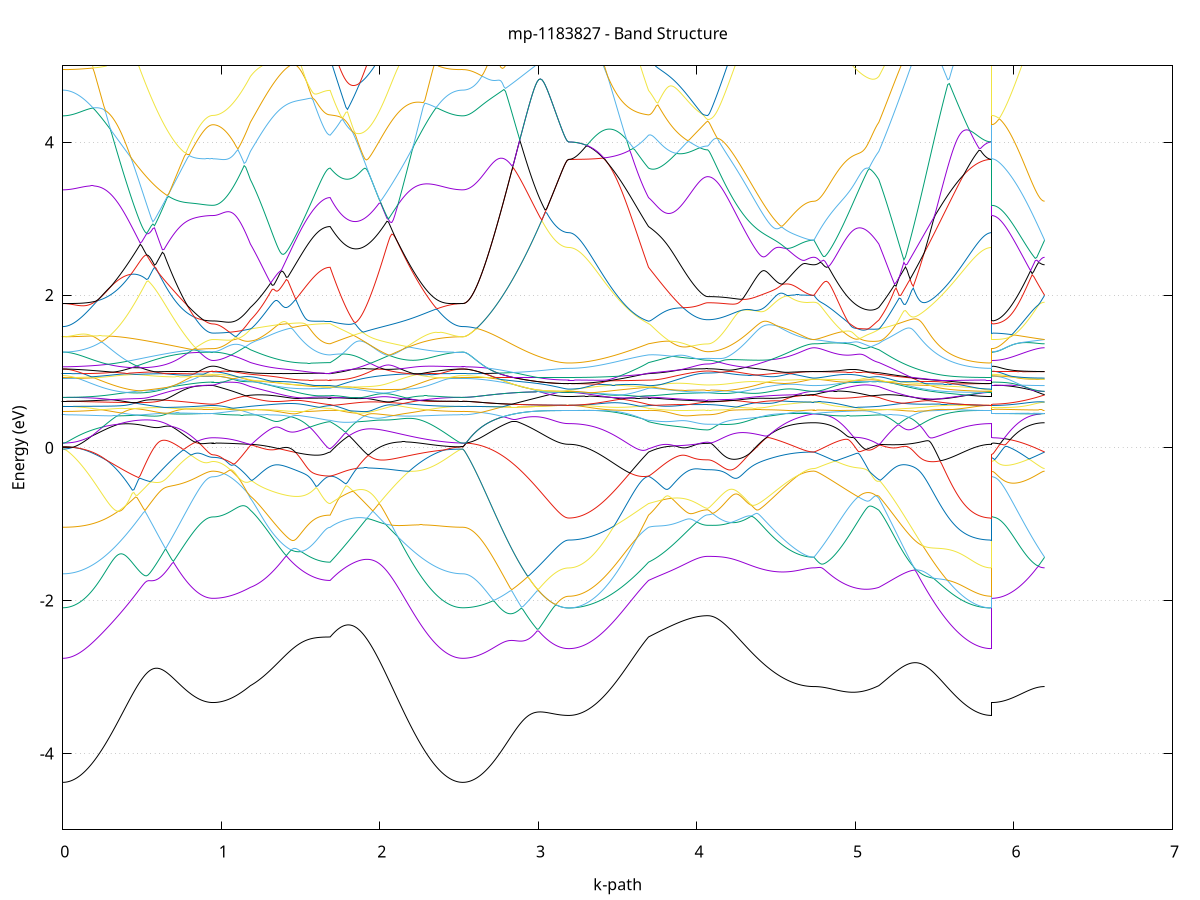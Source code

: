 set title 'mp-1183827 - Band Structure'
set xlabel 'k-path'
set ylabel 'Energy (eV)'
set grid y
set yrange [-5:5]
set terminal png size 800,600
set output 'mp-1183827_bands_gnuplot.png'
plot '-' using 1:2 with lines notitle, '-' using 1:2 with lines notitle, '-' using 1:2 with lines notitle, '-' using 1:2 with lines notitle, '-' using 1:2 with lines notitle, '-' using 1:2 with lines notitle, '-' using 1:2 with lines notitle, '-' using 1:2 with lines notitle, '-' using 1:2 with lines notitle, '-' using 1:2 with lines notitle, '-' using 1:2 with lines notitle, '-' using 1:2 with lines notitle, '-' using 1:2 with lines notitle, '-' using 1:2 with lines notitle, '-' using 1:2 with lines notitle, '-' using 1:2 with lines notitle, '-' using 1:2 with lines notitle, '-' using 1:2 with lines notitle, '-' using 1:2 with lines notitle, '-' using 1:2 with lines notitle, '-' using 1:2 with lines notitle, '-' using 1:2 with lines notitle, '-' using 1:2 with lines notitle, '-' using 1:2 with lines notitle, '-' using 1:2 with lines notitle, '-' using 1:2 with lines notitle, '-' using 1:2 with lines notitle, '-' using 1:2 with lines notitle, '-' using 1:2 with lines notitle, '-' using 1:2 with lines notitle, '-' using 1:2 with lines notitle, '-' using 1:2 with lines notitle, '-' using 1:2 with lines notitle, '-' using 1:2 with lines notitle, '-' using 1:2 with lines notitle, '-' using 1:2 with lines notitle, '-' using 1:2 with lines notitle, '-' using 1:2 with lines notitle, '-' using 1:2 with lines notitle, '-' using 1:2 with lines notitle, '-' using 1:2 with lines notitle, '-' using 1:2 with lines notitle, '-' using 1:2 with lines notitle, '-' using 1:2 with lines notitle, '-' using 1:2 with lines notitle, '-' using 1:2 with lines notitle, '-' using 1:2 with lines notitle, '-' using 1:2 with lines notitle, '-' using 1:2 with lines notitle, '-' using 1:2 with lines notitle, '-' using 1:2 with lines notitle, '-' using 1:2 with lines notitle, '-' using 1:2 with lines notitle, '-' using 1:2 with lines notitle, '-' using 1:2 with lines notitle, '-' using 1:2 with lines notitle, '-' using 1:2 with lines notitle, '-' using 1:2 with lines notitle, '-' using 1:2 with lines notitle, '-' using 1:2 with lines notitle, '-' using 1:2 with lines notitle, '-' using 1:2 with lines notitle, '-' using 1:2 with lines notitle, '-' using 1:2 with lines notitle
0.000000 -34.716635
0.009973 -34.716535
0.019945 -34.716335
0.029918 -34.716035
0.039890 -34.715635
0.049863 -34.715035
0.059835 -34.714335
0.069808 -34.713535
0.079780 -34.712535
0.089753 -34.711435
0.099725 -34.710235
0.109698 -34.708935
0.119671 -34.707535
0.129643 -34.706035
0.139616 -34.704335
0.149588 -34.702535
0.159561 -34.700635
0.169533 -34.698635
0.179506 -34.696435
0.189478 -34.694135
0.199451 -34.691735
0.209424 -34.689335
0.219396 -34.686735
0.229369 -34.684035
0.239341 -34.681235
0.249314 -34.678335
0.259286 -34.675335
0.269259 -34.672235
0.279231 -34.669035
0.289204 -34.665635
0.299176 -34.662135
0.309149 -34.658635
0.319122 -34.655135
0.329094 -34.651435
0.339067 -34.647635
0.349039 -34.643735
0.359012 -34.639835
0.368984 -34.635735
0.378957 -34.631635
0.388929 -34.627435
0.398902 -34.623135
0.408875 -34.618835
0.418847 -34.614435
0.428820 -34.609935
0.438792 -34.605335
0.448765 -34.600735
0.458737 -34.596035
0.468710 -34.591335
0.478682 -34.586535
0.488655 -34.581735
0.498627 -34.576835
0.508600 -34.571835
0.518573 -34.566835
0.528545 -34.561735
0.538518 -34.556635
0.548490 -34.551535
0.558463 -34.546435
0.568435 -34.541235
0.578408 -34.536035
0.588380 -34.530735
0.598353 -34.525535
0.608326 -34.520135
0.618298 -34.514835
0.628271 -34.509435
0.638243 -34.504135
0.648216 -34.498735
0.658188 -34.493435
0.668161 -34.488035
0.678133 -34.482635
0.688106 -34.477335
0.698078 -34.471935
0.708051 -34.466535
0.718024 -34.461235
0.727996 -34.455835
0.737969 -34.450435
0.747941 -34.445035
0.757914 -34.439735
0.767886 -34.434435
0.777859 -34.429135
0.787831 -34.423935
0.797804 -34.418735
0.807777 -34.413435
0.817749 -34.408335
0.827722 -34.403135
0.837694 -34.398035
0.847667 -34.392935
0.857639 -34.387935
0.867612 -34.382935
0.877584 -34.378035
0.887557 -34.373035
0.897529 -34.368235
0.907502 -34.363335
0.917475 -34.358535
0.927447 -34.353835
0.937420 -34.349335
0.947392 -34.346135
0.947392 -34.346135
0.957222 -34.346035
0.967052 -34.345935
0.976882 -34.345635
0.986711 -34.345335
0.996541 -34.344935
1.006371 -34.344335
1.016201 -34.343735
1.026031 -34.343035
1.035860 -34.343035
1.045690 -34.343135
1.055520 -34.343735
1.065350 -34.344935
1.075180 -34.346335
1.085010 -34.347835
1.094839 -34.349435
1.104669 -34.351135
1.114499 -34.352935
1.124329 -34.354835
1.134159 -34.356735
1.143988 -34.358835
1.153818 -34.360935
1.163648 -34.363235
1.173478 -34.365535
1.183308 -34.367935
1.183308 -34.367935
1.193172 -34.369735
1.203037 -34.371435
1.212901 -34.373135
1.222766 -34.374835
1.232630 -34.376535
1.242495 -34.378135
1.252359 -34.379835
1.262224 -34.381435
1.272088 -34.383035
1.281953 -34.384635
1.291817 -34.386135
1.301682 -34.387735
1.311546 -34.389235
1.321411 -34.390735
1.331275 -34.392235
1.341140 -34.393635
1.351004 -34.395035
1.360869 -34.396435
1.370733 -34.397835
1.380598 -34.399135
1.390462 -34.400435
1.400327 -34.401635
1.410191 -34.402835
1.420056 -34.404135
1.429920 -34.405335
1.439785 -34.406435
1.449649 -34.407535
1.459514 -34.408535
1.469378 -34.409535
1.479243 -34.410535
1.489107 -34.411435
1.498972 -34.412335
1.508836 -34.413135
1.518701 -34.413935
1.528566 -34.414735
1.538430 -34.415435
1.548295 -34.416135
1.558159 -34.416735
1.568024 -34.417335
1.577888 -34.417835
1.587753 -34.418335
1.597617 -34.418835
1.607482 -34.419235
1.617346 -34.419535
1.627211 -34.419835
1.637075 -34.420035
1.646940 -34.420335
1.656804 -34.420435
1.666669 -34.420535
1.676533 -34.420635
1.686398 -34.420635
1.686398 -34.420635
1.696359 -34.416335
1.706320 -34.415535
1.716281 -34.419835
1.726242 -34.424135
1.736203 -34.428535
1.746164 -34.433135
1.756125 -34.437735
1.766086 -34.442435
1.776047 -34.447235
1.786008 -34.452135
1.795969 -34.457035
1.805930 -34.462035
1.815891 -34.467035
1.825852 -34.472135
1.835813 -34.477135
1.845774 -34.482235
1.855735 -34.487435
1.865696 -34.492735
1.875657 -34.498035
1.885618 -34.503235
1.895579 -34.508535
1.905540 -34.513835
1.915501 -34.519135
1.925462 -34.524335
1.935423 -34.529635
1.945384 -34.534835
1.955345 -34.540135
1.965306 -34.545335
1.975267 -34.550535
1.985228 -34.555635
1.995189 -34.560735
2.005150 -34.565835
2.015111 -34.570835
2.025072 -34.575835
2.035033 -34.580835
2.044994 -34.585735
2.054955 -34.590535
2.064916 -34.595335
2.074877 -34.600035
2.084838 -34.604735
2.094799 -34.609335
2.104760 -34.613935
2.114721 -34.618335
2.124682 -34.622735
2.134643 -34.627035
2.144604 -34.631335
2.154565 -34.635435
2.164526 -34.639535
2.174487 -34.643535
2.184448 -34.647435
2.194409 -34.651235
2.204370 -34.654935
2.214331 -34.658535
2.224292 -34.662135
2.234253 -34.665535
2.244214 -34.668835
2.254175 -34.672135
2.264136 -34.675235
2.274097 -34.678235
2.284058 -34.681135
2.294019 -34.683935
2.303980 -34.686635
2.313941 -34.689235
2.323902 -34.691735
2.333863 -34.694135
2.343824 -34.696335
2.353785 -34.698535
2.363746 -34.700535
2.373707 -34.702435
2.383668 -34.704235
2.393629 -34.705935
2.403590 -34.707535
2.413551 -34.708935
2.423512 -34.710235
2.433473 -34.711435
2.443434 -34.712535
2.453395 -34.713435
2.463356 -34.714335
2.473317 -34.715035
2.483278 -34.715535
2.493239 -34.716035
2.503200 -34.716335
2.513161 -34.716535
2.523122 -34.716635
2.523122 -34.716635
2.533101 -34.716635
2.543080 -34.716235
2.553059 -34.715935
2.563038 -34.715535
2.573017 -34.715035
2.582996 -34.714335
2.592975 -34.713535
2.602954 -34.712635
2.612933 -34.711535
2.622912 -34.710435
2.632891 -34.709135
2.642869 -34.707635
2.652848 -34.706135
2.662827 -34.704435
2.672806 -34.702735
2.682785 -34.700735
2.692764 -34.698735
2.702743 -34.696635
2.712722 -34.694435
2.722701 -34.692135
2.732680 -34.689735
2.742659 -34.687135
2.752637 -34.684535
2.762616 -34.681835
2.772595 -34.679035
2.782574 -34.676035
2.792553 -34.673035
2.802532 -34.669935
2.812511 -34.666735
2.822490 -34.663435
2.832469 -34.660035
2.842448 -34.656635
2.852427 -34.653135
2.862406 -34.649535
2.872384 -34.645835
2.882363 -34.642035
2.892342 -34.638235
2.902321 -34.634335
2.912300 -34.630435
2.922279 -34.626535
2.932258 -34.622535
2.942237 -34.618535
2.952216 -34.614435
2.962195 -34.610435
2.972174 -34.606335
2.982152 -34.602235
2.992131 -34.598235
3.002110 -34.594135
3.012089 -34.590135
3.022068 -34.586235
3.032047 -34.582335
3.042026 -34.578535
3.052005 -34.574835
3.061984 -34.571235
3.071963 -34.567735
3.081942 -34.564335
3.091920 -34.561235
3.101899 -34.558135
3.111878 -34.555435
3.121857 -34.552935
3.131836 -34.550635
3.141815 -34.548735
3.151794 -34.547135
3.161773 -34.545835
3.171752 -34.544835
3.181731 -34.544335
3.191710 -34.544135
3.191710 -34.544135
3.201574 -34.544035
3.211439 -34.543935
3.221303 -34.543735
3.231168 -34.543335
3.241032 -34.542835
3.250897 -34.542335
3.260761 -34.541635
3.270626 -34.540835
3.280490 -34.539935
3.290355 -34.538935
3.300219 -34.537835
3.310084 -34.536535
3.319948 -34.535235
3.329813 -34.533835
3.339677 -34.532335
3.349542 -34.530635
3.359406 -34.528935
3.369271 -34.527135
3.379135 -34.525135
3.389000 -34.523135
3.398864 -34.521035
3.408729 -34.518835
3.418593 -34.516535
3.428458 -34.514135
3.438322 -34.511635
3.448187 -34.509135
3.458051 -34.506435
3.467916 -34.503735
3.477780 -34.500935
3.487645 -34.497935
3.497509 -34.495035
3.507374 -34.491935
3.517239 -34.488735
3.527103 -34.485535
3.536968 -34.482135
3.546832 -34.478835
3.556697 -34.475435
3.566561 -34.471835
3.576426 -34.468335
3.586290 -34.464635
3.596155 -34.460935
3.606019 -34.457135
3.615884 -34.453335
3.625748 -34.449335
3.635613 -34.445435
3.645477 -34.441435
3.655342 -34.437335
3.665206 -34.433235
3.675071 -34.429135
3.684935 -34.424935
3.694800 -34.420635
3.694800 -34.420635
3.704631 -34.419835
3.714463 -34.421035
3.724295 -34.423435
3.734127 -34.426335
3.743958 -34.429335
3.753790 -34.432435
3.763622 -34.435535
3.773453 -34.438535
3.783285 -34.441435
3.793117 -34.444335
3.802948 -34.447135
3.812780 -34.449835
3.822612 -34.452535
3.832443 -34.455035
3.842275 -34.457535
3.852107 -34.459935
3.861939 -34.462235
3.871770 -34.464335
3.881602 -34.466535
3.891434 -34.468535
3.901265 -34.470335
3.911097 -34.472235
3.920929 -34.473935
3.930760 -34.475535
3.940592 -34.476935
3.950424 -34.478335
3.960255 -34.479635
3.970087 -34.480735
3.979919 -34.481835
3.989751 -34.482735
3.999582 -34.483635
4.009414 -34.484335
4.019246 -34.484935
4.029077 -34.485435
4.038909 -34.485835
4.048741 -34.486135
4.058572 -34.486335
4.068404 -34.486335
4.068404 -34.486335
4.078403 -34.486335
4.088401 -34.486135
4.098400 -34.486035
4.108399 -34.485735
4.118397 -34.485335
4.128396 -34.484935
4.138394 -34.484335
4.148393 -34.483735
4.158392 -34.483135
4.168390 -34.482335
4.178389 -34.481435
4.188388 -34.480535
4.198386 -34.479535
4.208385 -34.478435
4.218383 -34.477235
4.228382 -34.476035
4.238381 -34.474735
4.248379 -34.473335
4.258378 -34.471935
4.268376 -34.470335
4.278375 -34.468735
4.288374 -34.467035
4.298372 -34.465335
4.308371 -34.463535
4.318370 -34.461635
4.328368 -34.459735
4.338367 -34.457735
4.348365 -34.455635
4.358364 -34.453535
4.368363 -34.451335
4.378361 -34.449035
4.388360 -34.446735
4.398359 -34.444435
4.408357 -34.441935
4.418356 -34.439435
4.428354 -34.436935
4.438353 -34.434435
4.448352 -34.431835
4.458350 -34.429135
4.468349 -34.426335
4.478347 -34.423535
4.488346 -34.420735
4.498345 -34.417935
4.508343 -34.415035
4.518342 -34.412135
4.528341 -34.409135
4.538339 -34.406135
4.548338 -34.403135
4.558336 -34.400035
4.568335 -34.397035
4.578334 -34.393835
4.588332 -34.390735
4.598331 -34.387535
4.608330 -34.384435
4.618328 -34.381235
4.628327 -34.377935
4.638325 -34.374735
4.648324 -34.371535
4.658323 -34.368235
4.668321 -34.365035
4.678320 -34.361735
4.688318 -34.358435
4.698317 -34.355235
4.708316 -34.351935
4.718314 -34.348635
4.728313 -34.345435
4.738312 -34.342635
4.738312 -34.342635
4.748291 -34.343935
4.758270 -34.345635
4.768250 -34.347235
4.778229 -34.348835
4.788209 -34.350435
4.798188 -34.351835
4.808167 -34.353235
4.818147 -34.354635
4.828126 -34.355835
4.838106 -34.357035
4.848085 -34.358235
4.858064 -34.359235
4.868044 -34.360235
4.878023 -34.361135
4.888003 -34.362035
4.897982 -34.362835
4.907961 -34.363535
4.917941 -34.364135
4.927920 -34.364735
4.937900 -34.365235
4.947879 -34.365635
4.957858 -34.365935
4.967838 -34.366235
4.977817 -34.366435
4.987797 -34.366635
4.997776 -34.366635
5.007755 -34.366635
5.017735 -34.366535
5.027714 -34.366435
5.037694 -34.366235
5.047673 -34.366035
5.057652 -34.365835
5.067632 -34.365535
5.077611 -34.365335
5.087591 -34.365135
5.097570 -34.365035
5.107549 -34.365135
5.117529 -34.365335
5.127508 -34.365835
5.137488 -34.366735
5.147467 -34.367935
5.147467 -34.367935
5.157349 -34.370435
5.167230 -34.373035
5.177112 -34.375635
5.186994 -34.378335
5.196875 -34.381235
5.206757 -34.384035
5.216638 -34.387035
5.226520 -34.389935
5.236402 -34.392935
5.246283 -34.396035
5.256165 -34.399135
5.266047 -34.402235
5.275928 -34.405435
5.285810 -34.408735
5.295691 -34.411935
5.305573 -34.415235
5.315455 -34.418535
5.325336 -34.421935
5.335218 -34.425335
5.345100 -34.428735
5.354981 -34.432135
5.364863 -34.435435
5.374744 -34.438835
5.384626 -34.442235
5.394508 -34.445635
5.404389 -34.449035
5.414271 -34.452435
5.424153 -34.455735
5.434034 -34.459135
5.443916 -34.462435
5.453797 -34.465735
5.463679 -34.468935
5.473561 -34.472235
5.483442 -34.475435
5.493324 -34.478535
5.503205 -34.481735
5.513087 -34.484735
5.522969 -34.487735
5.532850 -34.490635
5.542732 -34.493635
5.552614 -34.496435
5.562495 -34.499235
5.572377 -34.502035
5.582258 -34.504735
5.592140 -34.507335
5.602022 -34.509835
5.611903 -34.512335
5.621785 -34.514735
5.631667 -34.517035
5.641548 -34.519235
5.651430 -34.521335
5.661311 -34.523435
5.671193 -34.525335
5.681075 -34.527235
5.690956 -34.529035
5.700838 -34.530735
5.710720 -34.532335
5.720601 -34.533835
5.730483 -34.535235
5.740364 -34.536535
5.750246 -34.537835
5.760128 -34.538835
5.770009 -34.539835
5.779891 -34.540735
5.789773 -34.541535
5.799654 -34.542235
5.809536 -34.542835
5.819417 -34.543335
5.829299 -34.543735
5.839181 -34.543935
5.849062 -34.544035
5.858944 -34.544135
5.858944 -34.346135
5.868776 -34.346135
5.878608 -34.346135
5.888440 -34.346135
5.898273 -34.346035
5.908105 -34.346035
5.917937 -34.345935
5.927769 -34.345935
5.937601 -34.345835
5.947433 -34.345735
5.957266 -34.345635
5.967098 -34.345535
5.976930 -34.345435
5.986762 -34.345335
5.996594 -34.345135
6.006426 -34.345035
6.016259 -34.344935
6.026091 -34.344835
6.035923 -34.344635
6.045755 -34.344435
6.055587 -34.344335
6.065419 -34.344135
6.075252 -34.343935
6.085084 -34.343835
6.094916 -34.343635
6.104748 -34.343435
6.114580 -34.343235
6.124412 -34.343035
6.134245 -34.342835
6.144077 -34.342635
6.153909 -34.342635
6.163741 -34.342635
6.173573 -34.342635
6.183405 -34.342635
6.193237 -34.342635
e
0.000000 -34.154335
0.009973 -34.154335
0.019945 -34.154435
0.029918 -34.154535
0.039890 -34.154635
0.049863 -34.154735
0.059835 -34.154935
0.069808 -34.155135
0.079780 -34.155435
0.089753 -34.155735
0.099725 -34.156035
0.109698 -34.156435
0.119671 -34.156835
0.129643 -34.157235
0.139616 -34.158235
0.149588 -34.159635
0.159561 -34.161235
0.169533 -34.162935
0.179506 -34.164635
0.189478 -34.166535
0.199451 -34.168435
0.209424 -34.170435
0.219396 -34.172535
0.229369 -34.174735
0.239341 -34.176935
0.249314 -34.179235
0.259286 -34.181635
0.269259 -34.184035
0.279231 -34.186535
0.289204 -34.189135
0.299176 -34.191735
0.309149 -34.194435
0.319122 -34.197235
0.329094 -34.200035
0.339067 -34.202835
0.349039 -34.205735
0.359012 -34.208635
0.368984 -34.211535
0.378957 -34.214535
0.388929 -34.217535
0.398902 -34.220635
0.408875 -34.223635
0.418847 -34.226735
0.428820 -34.229835
0.438792 -34.233035
0.448765 -34.236135
0.458737 -34.239235
0.468710 -34.242335
0.478682 -34.245535
0.488655 -34.248635
0.498627 -34.251735
0.508600 -34.254735
0.518573 -34.257835
0.528545 -34.260835
0.538518 -34.263935
0.548490 -34.266935
0.558463 -34.269935
0.568435 -34.272835
0.578408 -34.275835
0.588380 -34.278735
0.598353 -34.281535
0.608326 -34.284335
0.618298 -34.287035
0.628271 -34.289835
0.638243 -34.292435
0.648216 -34.295035
0.658188 -34.297535
0.668161 -34.300035
0.678133 -34.302435
0.688106 -34.304835
0.698078 -34.307135
0.708051 -34.309335
0.718024 -34.311535
0.727996 -34.313535
0.737969 -34.315535
0.747941 -34.317435
0.757914 -34.319235
0.767886 -34.321035
0.777859 -34.322635
0.787831 -34.324235
0.797804 -34.325835
0.807777 -34.327235
0.817749 -34.328535
0.827722 -34.329735
0.837694 -34.330935
0.847667 -34.331935
0.857639 -34.332835
0.867612 -34.333735
0.877584 -34.334435
0.887557 -34.335035
0.897529 -34.335635
0.907502 -34.336035
0.917475 -34.336435
0.927447 -34.336635
0.937420 -34.339535
0.947392 -34.342635
0.947392 -34.342635
0.957222 -34.342635
0.967052 -34.342735
0.976882 -34.342735
0.986711 -34.342735
0.996541 -34.342835
1.006371 -34.342835
1.016201 -34.342935
1.026031 -34.342935
1.035860 -34.342135
1.045690 -34.342535
1.055520 -34.343235
1.065350 -34.343335
1.075180 -34.343435
1.085010 -34.343635
1.094839 -34.343735
1.104669 -34.343835
1.114499 -34.343935
1.124329 -34.344135
1.134159 -34.344235
1.143988 -34.344435
1.153818 -34.344535
1.163648 -34.344735
1.173478 -34.344835
1.183308 -34.345035
1.183308 -34.345035
1.193172 -34.345535
1.203037 -34.346435
1.212901 -34.347735
1.222766 -34.349335
1.232630 -34.351035
1.242495 -34.352835
1.252359 -34.354735
1.262224 -34.356635
1.272088 -34.358635
1.281953 -34.360635
1.291817 -34.362535
1.301682 -34.364535
1.311546 -34.366435
1.321411 -34.368335
1.331275 -34.370235
1.341140 -34.372135
1.351004 -34.373935
1.360869 -34.375735
1.370733 -34.377435
1.380598 -34.379235
1.390462 -34.380935
1.400327 -34.382535
1.410191 -34.384135
1.420056 -34.385735
1.429920 -34.387235
1.439785 -34.388735
1.449649 -34.390135
1.459514 -34.391535
1.469378 -34.392835
1.479243 -34.394135
1.489107 -34.395335
1.498972 -34.396535
1.508836 -34.397635
1.518701 -34.398635
1.528566 -34.399635
1.538430 -34.400635
1.548295 -34.401435
1.558159 -34.402335
1.568024 -34.403035
1.577888 -34.403735
1.587753 -34.404335
1.597617 -34.405035
1.607482 -34.405535
1.617346 -34.405935
1.627211 -34.406335
1.637075 -34.406735
1.646940 -34.406935
1.656804 -34.407235
1.666669 -34.407335
1.676533 -34.407435
1.686398 -34.407435
1.686398 -34.407435
1.696359 -34.411435
1.706320 -34.412035
1.716281 -34.407635
1.726242 -34.403135
1.736203 -34.398635
1.746164 -34.394135
1.756125 -34.389635
1.766086 -34.385135
1.776047 -34.380635
1.786008 -34.376035
1.795969 -34.371435
1.805930 -34.366835
1.815891 -34.362235
1.825852 -34.357535
1.835813 -34.352935
1.845774 -34.348235
1.855735 -34.343635
1.865696 -34.339035
1.875657 -34.334335
1.885618 -34.329735
1.895579 -34.325135
1.905540 -34.320635
1.915501 -34.316035
1.925462 -34.311435
1.935423 -34.306835
1.945384 -34.302335
1.955345 -34.297835
1.965306 -34.293435
1.975267 -34.288935
1.985228 -34.284535
1.995189 -34.280135
2.005150 -34.275835
2.015111 -34.271535
2.025072 -34.267235
2.035033 -34.263035
2.044994 -34.258835
2.054955 -34.254735
2.064916 -34.250635
2.074877 -34.246635
2.084838 -34.242635
2.094799 -34.238735
2.104760 -34.234935
2.114721 -34.231135
2.124682 -34.227435
2.134643 -34.223735
2.144604 -34.220135
2.154565 -34.216635
2.164526 -34.213235
2.174487 -34.209835
2.184448 -34.206435
2.194409 -34.203235
2.204370 -34.200035
2.214331 -34.197035
2.224292 -34.194035
2.234253 -34.191035
2.244214 -34.188235
2.254175 -34.185535
2.264136 -34.182835
2.274097 -34.180235
2.284058 -34.177835
2.294019 -34.175435
2.303980 -34.173135
2.313941 -34.170935
2.323902 -34.168835
2.333863 -34.166835
2.343824 -34.164935
2.353785 -34.163135
2.363746 -34.161435
2.373707 -34.159835
2.383668 -34.158235
2.393629 -34.157135
2.403590 -34.156735
2.413551 -34.156435
2.423512 -34.156035
2.433473 -34.155735
2.443434 -34.155435
2.453395 -34.155135
2.463356 -34.154935
2.473317 -34.154735
2.483278 -34.154635
2.493239 -34.154535
2.503200 -34.154435
2.513161 -34.154435
2.523122 -34.154335
2.523122 -34.154335
2.533101 -34.154435
2.543080 -34.154635
2.553059 -34.155035
2.563038 -34.155535
2.573017 -34.156235
2.582996 -34.157035
2.592975 -34.158035
2.602954 -34.159135
2.612933 -34.160435
2.622912 -34.161835
2.632891 -34.163335
2.642869 -34.165135
2.652848 -34.166935
2.662827 -34.168935
2.672806 -34.171035
2.682785 -34.173235
2.692764 -34.175635
2.702743 -34.178135
2.712722 -34.180835
2.722701 -34.183435
2.732680 -34.186335
2.742659 -34.189435
2.752637 -34.192535
2.762616 -34.195835
2.772595 -34.199135
2.782574 -34.202635
2.792553 -34.206135
2.802532 -34.209835
2.812511 -34.213535
2.822490 -34.217435
2.832469 -34.221335
2.842448 -34.225335
2.852427 -34.229435
2.862406 -34.233635
2.872384 -34.237735
2.882363 -34.242035
2.892342 -34.246435
2.902321 -34.250835
2.912300 -34.255235
2.922279 -34.259735
2.932258 -34.264335
2.942237 -34.268835
2.952216 -34.273335
2.962195 -34.277935
2.972174 -34.282435
2.982152 -34.287035
2.992131 -34.291535
3.002110 -34.296035
3.012089 -34.300435
3.022068 -34.304835
3.032047 -34.309135
3.042026 -34.313235
3.052005 -34.317335
3.061984 -34.321335
3.071963 -34.325135
3.081942 -34.328735
3.091920 -34.332135
3.101899 -34.335335
3.111878 -34.338235
3.121857 -34.340935
3.131836 -34.343335
3.141815 -34.345435
3.151794 -34.347135
3.161773 -34.348535
3.171752 -34.349535
3.181731 -34.350135
3.191710 -34.350335
3.191710 -34.350335
3.201574 -34.350335
3.211439 -34.350335
3.221303 -34.350335
3.231168 -34.350335
3.241032 -34.350335
3.250897 -34.350335
3.260761 -34.350435
3.270626 -34.350435
3.280490 -34.350435
3.290355 -34.350535
3.300219 -34.350535
3.310084 -34.350635
3.319948 -34.350735
3.329813 -34.350835
3.339677 -34.350935
3.349542 -34.351035
3.359406 -34.351235
3.369271 -34.351335
3.379135 -34.351635
3.389000 -34.351835
3.398864 -34.352135
3.408729 -34.352535
3.418593 -34.352935
3.428458 -34.353435
3.438322 -34.353935
3.448187 -34.354535
3.458051 -34.355235
3.467916 -34.355935
3.477780 -34.356735
3.487645 -34.357635
3.497509 -34.358735
3.507374 -34.359835
3.517239 -34.361035
3.527103 -34.362435
3.536968 -34.363835
3.546832 -34.365535
3.556697 -34.367235
3.566561 -34.369135
3.576426 -34.371235
3.586290 -34.373335
3.596155 -34.375735
3.606019 -34.378235
3.615884 -34.380835
3.625748 -34.383635
3.635613 -34.386635
3.645477 -34.389735
3.655342 -34.393035
3.665206 -34.396435
3.675071 -34.399935
3.684935 -34.403635
3.694800 -34.407435
3.694800 -34.407435
3.704631 -34.408235
3.714463 -34.406835
3.724295 -34.404335
3.734127 -34.401335
3.743958 -34.398235
3.753790 -34.395135
3.763622 -34.392035
3.773453 -34.389035
3.783285 -34.386035
3.793117 -34.383235
3.802948 -34.380435
3.812780 -34.377835
3.822612 -34.375235
3.832443 -34.372835
3.842275 -34.370435
3.852107 -34.368235
3.861939 -34.366035
3.871770 -34.364035
3.881602 -34.362135
3.891434 -34.360235
3.901265 -34.358535
3.911097 -34.356935
3.920929 -34.355435
3.930760 -34.354035
3.940592 -34.352735
3.950424 -34.351535
3.960255 -34.350435
3.970087 -34.349435
3.979919 -34.348535
3.989751 -34.347735
3.999582 -34.347035
4.009414 -34.346435
4.019246 -34.345835
4.029077 -34.345435
4.038909 -34.345135
4.048741 -34.344935
4.058572 -34.344735
4.068404 -34.344735
4.068404 -34.344735
4.078403 -34.344735
4.088401 -34.344735
4.098400 -34.344735
4.108399 -34.344735
4.118397 -34.344635
4.128396 -34.344635
4.138394 -34.344635
4.148393 -34.344635
4.158392 -34.344635
4.168390 -34.344535
4.178389 -34.344535
4.188388 -34.344435
4.198386 -34.344435
4.208385 -34.344435
4.218383 -34.344335
4.228382 -34.344335
4.238381 -34.344235
4.248379 -34.344235
4.258378 -34.344135
4.268376 -34.344035
4.278375 -34.344035
4.288374 -34.343935
4.298372 -34.343935
4.308371 -34.343835
4.318370 -34.343735
4.328368 -34.343735
4.338367 -34.343635
4.348365 -34.343535
4.358364 -34.343435
4.368363 -34.343435
4.378361 -34.343335
4.388360 -34.343235
4.398359 -34.343235
4.408357 -34.343135
4.418356 -34.343035
4.428354 -34.342935
4.438353 -34.342935
4.448352 -34.342835
4.458350 -34.342735
4.468349 -34.342635
4.478347 -34.342635
4.488346 -34.342535
4.498345 -34.342435
4.508343 -34.342435
4.518342 -34.342335
4.528341 -34.342235
4.538339 -34.342235
4.548338 -34.342135
4.558336 -34.342035
4.568335 -34.342035
4.578334 -34.341935
4.588332 -34.341935
4.598331 -34.341835
4.608330 -34.341835
4.618328 -34.341735
4.628327 -34.341735
4.638325 -34.341635
4.648324 -34.341635
4.658323 -34.341635
4.668321 -34.341535
4.678320 -34.341535
4.688318 -34.341535
4.698317 -34.341535
4.708316 -34.341535
4.718314 -34.341535
4.728313 -34.341535
4.738312 -34.341435
4.738312 -34.341435
4.748291 -34.341635
4.758270 -34.341735
4.768250 -34.341835
4.778229 -34.341935
4.788209 -34.341935
4.798188 -34.341935
4.808167 -34.341835
4.818147 -34.341835
4.828126 -34.341735
4.838106 -34.341535
4.848085 -34.341335
4.858064 -34.341135
4.868044 -34.340835
4.878023 -34.340535
4.888003 -34.340235
4.897982 -34.339835
4.907961 -34.339435
4.917941 -34.338935
4.927920 -34.338535
4.937900 -34.337935
4.947879 -34.337435
4.957858 -34.336835
4.967838 -34.336135
4.977817 -34.335535
4.987797 -34.334835
4.997776 -34.334035
5.007755 -34.333235
5.017735 -34.332435
5.027714 -34.331635
5.037694 -34.331935
5.047673 -34.333335
5.057652 -34.334735
5.067632 -34.336135
5.077611 -34.337635
5.087591 -34.339235
5.097570 -34.340635
5.107549 -34.342035
5.117529 -34.343235
5.127508 -34.344135
5.137488 -34.344735
5.147467 -34.345035
5.147467 -34.345035
5.157349 -34.345235
5.167230 -34.345435
5.177112 -34.345535
5.186994 -34.345735
5.196875 -34.345935
5.206757 -34.346135
5.216638 -34.346335
5.226520 -34.346435
5.236402 -34.346635
5.246283 -34.346835
5.256165 -34.347035
5.266047 -34.347135
5.275928 -34.347335
5.285810 -34.347535
5.295691 -34.347735
5.305573 -34.347835
5.315455 -34.348035
5.325336 -34.348235
5.335218 -34.348335
5.345100 -34.348435
5.354981 -34.348635
5.364863 -34.348735
5.374744 -34.348835
5.384626 -34.349035
5.394508 -34.349135
5.404389 -34.349235
5.414271 -34.349335
5.424153 -34.349435
5.434034 -34.349535
5.443916 -34.349635
5.453797 -34.349735
5.463679 -34.349835
5.473561 -34.349935
5.483442 -34.349935
5.493324 -34.350035
5.503205 -34.350135
5.513087 -34.350135
5.522969 -34.350235
5.532850 -34.350235
5.542732 -34.350235
5.552614 -34.350335
5.562495 -34.350335
5.572377 -34.350435
5.582258 -34.350435
5.592140 -34.350435
5.602022 -34.350535
5.611903 -34.350535
5.621785 -34.350535
5.631667 -34.350535
5.641548 -34.350535
5.651430 -34.350535
5.661311 -34.350535
5.671193 -34.350535
5.681075 -34.350435
5.690956 -34.350535
5.700838 -34.350535
5.710720 -34.350435
5.720601 -34.350535
5.730483 -34.350435
5.740364 -34.350435
5.750246 -34.350435
5.760128 -34.350435
5.770009 -34.350435
5.779891 -34.350435
5.789773 -34.350335
5.799654 -34.350335
5.809536 -34.350335
5.819417 -34.350335
5.829299 -34.350335
5.839181 -34.350335
5.849062 -34.350335
5.858944 -34.350335
5.858944 -34.342635
5.868776 -34.342635
5.878608 -34.342735
5.888440 -34.342735
5.898273 -34.342735
5.908105 -34.342735
5.917937 -34.342735
5.927769 -34.342735
5.937601 -34.342735
5.947433 -34.342735
5.957266 -34.342735
5.967098 -34.342735
5.976930 -34.342735
5.986762 -34.342735
5.996594 -34.342635
6.006426 -34.342635
6.016259 -34.342635
6.026091 -34.342635
6.035923 -34.342635
6.045755 -34.342635
6.055587 -34.342735
6.065419 -34.342635
6.075252 -34.342635
6.085084 -34.342735
6.094916 -34.342735
6.104748 -34.342735
6.114580 -34.342635
6.124412 -34.342635
6.134245 -34.342735
6.144077 -34.342535
6.153909 -34.342335
6.163741 -34.342135
6.173573 -34.341935
6.183405 -34.341735
6.193237 -34.341435
e
0.000000 -34.147935
0.009973 -34.148035
0.019945 -34.148135
0.029918 -34.148435
0.039890 -34.148835
0.049863 -34.149235
0.059835 -34.149835
0.069808 -34.150535
0.079780 -34.151335
0.089753 -34.152235
0.099725 -34.153135
0.109698 -34.154335
0.119671 -34.155435
0.129643 -34.156835
0.139616 -34.157635
0.149588 -34.158235
0.159561 -34.158735
0.169533 -34.159335
0.179506 -34.159835
0.189478 -34.160535
0.199451 -34.161135
0.209424 -34.161835
0.219396 -34.162535
0.229369 -34.163335
0.239341 -34.164035
0.249314 -34.164935
0.259286 -34.165735
0.269259 -34.166635
0.279231 -34.167635
0.289204 -34.168635
0.299176 -34.169635
0.309149 -34.170635
0.319122 -34.171735
0.329094 -34.172935
0.339067 -34.174035
0.349039 -34.175335
0.359012 -34.176535
0.368984 -34.177835
0.378957 -34.179135
0.388929 -34.180535
0.398902 -34.181935
0.408875 -34.183435
0.418847 -34.184935
0.428820 -34.186535
0.438792 -34.188135
0.448765 -34.189835
0.458737 -34.191535
0.468710 -34.193235
0.478682 -34.195035
0.488655 -34.196835
0.498627 -34.198735
0.508600 -34.200635
0.518573 -34.202635
0.528545 -34.204635
0.538518 -34.206735
0.548490 -34.208835
0.558463 -34.211035
0.568435 -34.213335
0.578408 -34.215635
0.588380 -34.218035
0.598353 -34.220535
0.608326 -34.222935
0.618298 -34.225535
0.628271 -34.228135
0.638243 -34.230735
0.648216 -34.233435
0.658188 -34.236235
0.668161 -34.239135
0.678133 -34.242035
0.688106 -34.244935
0.698078 -34.248035
0.708051 -34.251035
0.718024 -34.254235
0.727996 -34.257435
0.737969 -34.260735
0.747941 -34.264135
0.757914 -34.267535
0.767886 -34.271035
0.777859 -34.274535
0.787831 -34.278235
0.797804 -34.281835
0.807777 -34.285535
0.817749 -34.289435
0.827722 -34.293235
0.837694 -34.297235
0.847667 -34.301235
0.857639 -34.305235
0.867612 -34.309335
0.877584 -34.313535
0.887557 -34.317735
0.897529 -34.322035
0.907502 -34.326335
0.917475 -34.330735
0.927447 -34.335135
0.937420 -34.336835
0.947392 -34.336835
0.947392 -34.336835
0.957222 -34.336935
0.967052 -34.337035
0.976882 -34.337335
0.986711 -34.337735
0.996541 -34.338235
1.006371 -34.338935
1.016201 -34.339635
1.026031 -34.340435
1.035860 -34.341435
1.045690 -34.341135
1.055520 -34.340135
1.065350 -34.339035
1.075180 -34.337835
1.085010 -34.336535
1.094839 -34.335135
1.104669 -34.333635
1.114499 -34.332035
1.124329 -34.330335
1.134159 -34.328635
1.143988 -34.326735
1.153818 -34.324835
1.163648 -34.322835
1.173478 -34.320735
1.183308 -34.318635
1.183308 -34.318635
1.193172 -34.316735
1.203037 -34.314435
1.212901 -34.311735
1.222766 -34.308835
1.232630 -34.305735
1.242495 -34.302635
1.252359 -34.299435
1.262224 -34.296135
1.272088 -34.292935
1.281953 -34.289835
1.291817 -34.286635
1.301682 -34.283435
1.311546 -34.280335
1.321411 -34.277335
1.331275 -34.274235
1.341140 -34.271335
1.351004 -34.268435
1.360869 -34.265535
1.370733 -34.262735
1.380598 -34.260035
1.390462 -34.257435
1.400327 -34.254835
1.410191 -34.252335
1.420056 -34.249935
1.429920 -34.247535
1.439785 -34.245235
1.449649 -34.243035
1.459514 -34.240935
1.469378 -34.238835
1.479243 -34.236935
1.489107 -34.235035
1.498972 -34.233235
1.508836 -34.231435
1.518701 -34.229835
1.528566 -34.228335
1.538430 -34.226835
1.548295 -34.225535
1.558159 -34.224235
1.568024 -34.223035
1.577888 -34.221935
1.587753 -34.220935
1.597617 -34.220035
1.607482 -34.219235
1.617346 -34.218535
1.627211 -34.217935
1.637075 -34.217335
1.646940 -34.216935
1.656804 -34.216535
1.666669 -34.216335
1.676533 -34.216135
1.686398 -34.216135
1.686398 -34.216135
1.696359 -34.216335
1.706320 -34.216335
1.716281 -34.216335
1.726242 -34.216135
1.736203 -34.215935
1.746164 -34.215735
1.756125 -34.215335
1.766086 -34.214835
1.776047 -34.214335
1.786008 -34.213835
1.795969 -34.213135
1.805930 -34.212535
1.815891 -34.211735
1.825852 -34.210935
1.835813 -34.210135
1.845774 -34.209235
1.855735 -34.208335
1.865696 -34.207435
1.875657 -34.206435
1.885618 -34.205435
1.895579 -34.204435
1.905540 -34.203435
1.915501 -34.202335
1.925462 -34.201235
1.935423 -34.200135
1.945384 -34.199035
1.955345 -34.197835
1.965306 -34.196735
1.975267 -34.195635
1.985228 -34.194435
1.995189 -34.193235
2.005150 -34.192135
2.015111 -34.190935
2.025072 -34.189735
2.035033 -34.188635
2.044994 -34.187535
2.054955 -34.186335
2.064916 -34.185235
2.074877 -34.184035
2.084838 -34.182935
2.094799 -34.181835
2.104760 -34.180635
2.114721 -34.179535
2.124682 -34.178435
2.134643 -34.177435
2.144604 -34.176335
2.154565 -34.175335
2.164526 -34.174335
2.174487 -34.173235
2.184448 -34.172335
2.194409 -34.171335
2.204370 -34.170335
2.214331 -34.169435
2.224292 -34.168535
2.234253 -34.167635
2.244214 -34.166835
2.254175 -34.165935
2.264136 -34.165135
2.274097 -34.164435
2.284058 -34.163635
2.294019 -34.162935
2.303980 -34.162235
2.313941 -34.161535
2.323902 -34.160835
2.333863 -34.160335
2.343824 -34.159735
2.353785 -34.159135
2.363746 -34.158635
2.373707 -34.158135
2.383668 -34.157635
2.393629 -34.156835
2.403590 -34.155535
2.413551 -34.154335
2.423512 -34.153235
2.433473 -34.152235
2.443434 -34.151335
2.453395 -34.150535
2.463356 -34.149835
2.473317 -34.149235
2.483278 -34.148835
2.493239 -34.148435
2.503200 -34.148135
2.513161 -34.147935
2.523122 -34.147935
2.523122 -34.147935
2.533101 -34.147935
2.543080 -34.147935
2.553059 -34.147935
2.563038 -34.147935
2.573017 -34.147935
2.582996 -34.148035
2.592975 -34.148035
2.602954 -34.148135
2.612933 -34.148135
2.622912 -34.148135
2.632891 -34.148135
2.642869 -34.148235
2.652848 -34.148235
2.662827 -34.148235
2.672806 -34.148335
2.682785 -34.148335
2.692764 -34.148435
2.702743 -34.148435
2.712722 -34.148535
2.722701 -34.148635
2.732680 -34.148635
2.742659 -34.148735
2.752637 -34.148735
2.762616 -34.148935
2.772595 -34.149035
2.782574 -34.149035
2.792553 -34.149035
2.802532 -34.149135
2.812511 -34.149235
2.822490 -34.149335
2.832469 -34.149335
2.842448 -34.149435
2.852427 -34.149535
2.862406 -34.149635
2.872384 -34.149635
2.882363 -34.149735
2.892342 -34.149835
2.902321 -34.149935
2.912300 -34.150035
2.922279 -34.150135
2.932258 -34.150135
2.942237 -34.150235
2.952216 -34.150235
2.962195 -34.150335
2.972174 -34.150435
2.982152 -34.150535
2.992131 -34.150635
3.002110 -34.150635
3.012089 -34.150735
3.022068 -34.150735
3.032047 -34.150735
3.042026 -34.150835
3.052005 -34.150835
3.061984 -34.150835
3.071963 -34.150935
3.081942 -34.150935
3.091920 -34.151035
3.101899 -34.151035
3.111878 -34.151035
3.121857 -34.151035
3.131836 -34.151035
3.141815 -34.151035
3.151794 -34.151035
3.161773 -34.151035
3.171752 -34.151035
3.181731 -34.151135
3.191710 -34.151135
3.191710 -34.151135
3.201574 -34.151135
3.211439 -34.151335
3.221303 -34.151535
3.231168 -34.151935
3.241032 -34.152435
3.250897 -34.153035
3.260761 -34.153735
3.270626 -34.154535
3.280490 -34.155435
3.290355 -34.156435
3.300219 -34.157535
3.310084 -34.158735
3.319948 -34.160035
3.329813 -34.161335
3.339677 -34.162835
3.349542 -34.164335
3.359406 -34.165935
3.369271 -34.167535
3.379135 -34.169235
3.389000 -34.171035
3.398864 -34.172835
3.408729 -34.174735
3.418593 -34.176635
3.428458 -34.178635
3.438322 -34.180635
3.448187 -34.182635
3.458051 -34.184635
3.467916 -34.186635
3.477780 -34.188635
3.487645 -34.190535
3.497509 -34.192535
3.507374 -34.194435
3.517239 -34.196335
3.527103 -34.198135
3.536968 -34.199935
3.546832 -34.201635
3.556697 -34.203235
3.566561 -34.204835
3.576426 -34.206335
3.586290 -34.207635
3.596155 -34.208935
3.606019 -34.210135
3.615884 -34.211335
3.625748 -34.212235
3.635613 -34.213135
3.645477 -34.213935
3.655342 -34.214535
3.665206 -34.215035
3.675071 -34.215535
3.684935 -34.215835
3.694800 -34.216135
3.694800 -34.216135
3.704631 -34.216235
3.714463 -34.216235
3.724295 -34.216235
3.734127 -34.216235
3.743958 -34.216235
3.753790 -34.216135
3.763622 -34.216035
3.773453 -34.215835
3.783285 -34.215735
3.793117 -34.215535
3.802948 -34.215335
3.812780 -34.215035
3.822612 -34.214835
3.832443 -34.214535
3.842275 -34.214235
3.852107 -34.213935
3.861939 -34.213635
3.871770 -34.213335
3.881602 -34.213035
3.891434 -34.212635
3.901265 -34.212335
3.911097 -34.212035
3.920929 -34.211635
3.930760 -34.211335
3.940592 -34.211035
3.950424 -34.210635
3.960255 -34.210435
3.970087 -34.210135
3.979919 -34.209835
3.989751 -34.209635
3.999582 -34.209435
4.009414 -34.209235
4.019246 -34.209035
4.029077 -34.208935
4.038909 -34.208835
4.048741 -34.208735
4.058572 -34.208635
4.068404 -34.208635
4.068404 -34.208635
4.078403 -34.208635
4.088401 -34.208835
4.098400 -34.208935
4.108399 -34.209235
4.118397 -34.209535
4.128396 -34.209935
4.138394 -34.210435
4.148393 -34.210935
4.158392 -34.211535
4.168390 -34.212135
4.178389 -34.212935
4.188388 -34.213735
4.198386 -34.214535
4.208385 -34.215435
4.218383 -34.216535
4.228382 -34.217535
4.238381 -34.218735
4.248379 -34.219935
4.258378 -34.221135
4.268376 -34.222535
4.278375 -34.223835
4.288374 -34.225335
4.298372 -34.226835
4.308371 -34.228435
4.318370 -34.230035
4.328368 -34.231735
4.338367 -34.233535
4.348365 -34.235335
4.358364 -34.237235
4.368363 -34.239235
4.378361 -34.241235
4.388360 -34.243335
4.398359 -34.245435
4.408357 -34.247635
4.418356 -34.249835
4.428354 -34.252135
4.438353 -34.254435
4.448352 -34.256735
4.458350 -34.259135
4.468349 -34.261635
4.478347 -34.264235
4.488346 -34.266835
4.498345 -34.269435
4.508343 -34.272035
4.518342 -34.274735
4.528341 -34.277535
4.538339 -34.280335
4.548338 -34.283135
4.558336 -34.285935
4.568335 -34.288835
4.578334 -34.291835
4.588332 -34.294735
4.598331 -34.297735
4.608330 -34.300735
4.618328 -34.303835
4.628327 -34.306935
4.638325 -34.310035
4.648324 -34.313135
4.658323 -34.316235
4.668321 -34.319435
4.678320 -34.322635
4.688318 -34.325835
4.698317 -34.329035
4.708316 -34.332335
4.718314 -34.335535
4.728313 -34.338735
4.738312 -34.341435
4.738312 -34.341435
4.748291 -34.340035
4.758270 -34.338235
4.768250 -34.336535
4.778229 -34.334935
4.788209 -34.333435
4.798188 -34.331935
4.808167 -34.330635
4.818147 -34.329435
4.828126 -34.328335
4.838106 -34.327335
4.848085 -34.326435
4.858064 -34.325735
4.868044 -34.325035
4.878023 -34.324535
4.888003 -34.324035
4.897982 -34.323735
4.907961 -34.323635
4.917941 -34.323535
4.927920 -34.323635
4.937900 -34.323735
4.947879 -34.324035
4.957858 -34.324535
4.967838 -34.325035
4.977817 -34.325735
4.987797 -34.326535
4.997776 -34.327335
5.007755 -34.328335
5.017735 -34.329435
5.027714 -34.330635
5.037694 -34.330735
5.047673 -34.329735
5.057652 -34.328835
5.067632 -34.327835
5.077611 -34.326735
5.087591 -34.325735
5.097570 -34.324635
5.107549 -34.323435
5.117529 -34.322335
5.127508 -34.321135
5.137488 -34.319835
5.147467 -34.318635
5.147467 -34.318635
5.157349 -34.316435
5.167230 -34.314135
5.177112 -34.311735
5.186994 -34.309235
5.196875 -34.306735
5.206757 -34.304135
5.216638 -34.301535
5.226520 -34.298835
5.236402 -34.296035
5.246283 -34.293335
5.256165 -34.290435
5.266047 -34.287535
5.275928 -34.284635
5.285810 -34.281735
5.295691 -34.278735
5.305573 -34.275635
5.315455 -34.272635
5.325336 -34.269535
5.335218 -34.266335
5.345100 -34.263135
5.354981 -34.260035
5.364863 -34.256835
5.374744 -34.253635
5.384626 -34.250535
5.394508 -34.247335
5.404389 -34.244135
5.414271 -34.240935
5.424153 -34.237735
5.434034 -34.234535
5.443916 -34.231335
5.453797 -34.228235
5.463679 -34.225135
5.473561 -34.222035
5.483442 -34.218935
5.493324 -34.215935
5.503205 -34.212935
5.513087 -34.209935
5.522969 -34.207035
5.532850 -34.204135
5.542732 -34.201235
5.552614 -34.198435
5.562495 -34.195735
5.572377 -34.193035
5.582258 -34.190435
5.592140 -34.187935
5.602022 -34.185435
5.611903 -34.183035
5.621785 -34.180635
5.631667 -34.178335
5.641548 -34.176135
5.651430 -34.174035
5.661311 -34.172035
5.671193 -34.170035
5.681075 -34.168135
5.690956 -34.166435
5.700838 -34.164735
5.710720 -34.163135
5.720601 -34.161635
5.730483 -34.160135
5.740364 -34.158835
5.750246 -34.157635
5.760128 -34.156535
5.770009 -34.155535
5.779891 -34.154535
5.789773 -34.153735
5.799654 -34.153035
5.809536 -34.152435
5.819417 -34.151935
5.829299 -34.151535
5.839181 -34.151335
5.849062 -34.151135
5.858944 -34.151135
5.858944 -34.336835
5.868776 -34.336835
5.878608 -34.336835
5.888440 -34.336835
5.898273 -34.336935
5.908105 -34.337035
5.917937 -34.337035
5.927769 -34.337135
5.937601 -34.337235
5.947433 -34.337235
5.957266 -34.337435
5.967098 -34.337535
5.976930 -34.337635
5.986762 -34.337735
5.996594 -34.337835
6.006426 -34.337935
6.016259 -34.338035
6.026091 -34.338135
6.035923 -34.338335
6.045755 -34.338435
6.055587 -34.338635
6.065419 -34.338835
6.075252 -34.339035
6.085084 -34.339235
6.094916 -34.339435
6.104748 -34.339635
6.114580 -34.339735
6.124412 -34.339935
6.134245 -34.340235
6.144077 -34.340435
6.153909 -34.340635
6.163741 -34.340835
6.173573 -34.341035
6.183405 -34.341235
6.193237 -34.341435
e
0.000000 -30.517935
0.009973 -30.517935
0.019945 -30.517935
0.029918 -30.517935
0.039890 -30.517935
0.049863 -30.518035
0.059835 -30.518035
0.069808 -30.518035
0.079780 -30.518135
0.089753 -30.518135
0.099725 -30.518135
0.109698 -30.518235
0.119671 -30.518235
0.129643 -30.518335
0.139616 -30.518435
0.149588 -30.518435
0.159561 -30.518535
0.169533 -30.518635
0.179506 -30.518735
0.189478 -30.518735
0.199451 -30.518835
0.209424 -30.518935
0.219396 -30.519035
0.229369 -30.519135
0.239341 -30.519235
0.249314 -30.519335
0.259286 -30.519435
0.269259 -30.519535
0.279231 -30.519735
0.289204 -30.519835
0.299176 -30.519935
0.309149 -30.520035
0.319122 -30.520135
0.329094 -30.520335
0.339067 -30.520435
0.349039 -30.520535
0.359012 -30.520735
0.368984 -30.520835
0.378957 -30.521035
0.388929 -30.521135
0.398902 -30.521235
0.408875 -30.521435
0.418847 -30.521535
0.428820 -30.521735
0.438792 -30.521835
0.448765 -30.522035
0.458737 -30.522135
0.468710 -30.522335
0.478682 -30.522435
0.488655 -30.522635
0.498627 -30.522735
0.508600 -30.522835
0.518573 -30.523035
0.528545 -30.523135
0.538518 -30.523335
0.548490 -30.523435
0.558463 -30.523635
0.568435 -30.523735
0.578408 -30.523835
0.588380 -30.524035
0.598353 -30.524135
0.608326 -30.524335
0.618298 -30.524435
0.628271 -30.524535
0.638243 -30.524635
0.648216 -30.524835
0.658188 -30.524935
0.668161 -30.525035
0.678133 -30.525135
0.688106 -30.525235
0.698078 -30.525435
0.708051 -30.525535
0.718024 -30.525635
0.727996 -30.525735
0.737969 -30.525835
0.747941 -30.525935
0.757914 -30.526035
0.767886 -30.526035
0.777859 -30.526135
0.787831 -30.526235
0.797804 -30.526335
0.807777 -30.526335
0.817749 -30.526435
0.827722 -30.526535
0.837694 -30.526535
0.847667 -30.526635
0.857639 -30.526635
0.867612 -30.526735
0.877584 -30.526735
0.887557 -30.526735
0.897529 -30.526835
0.907502 -30.526835
0.917475 -30.526835
0.927447 -30.526835
0.937420 -30.526835
0.947392 -30.526835
0.947392 -30.526835
0.957222 -30.526835
0.967052 -30.526835
0.976882 -30.526735
0.986711 -30.526735
0.996541 -30.526635
1.006371 -30.526535
1.016201 -30.526335
1.026031 -30.526235
1.035860 -30.526035
1.045690 -30.525935
1.055520 -30.525735
1.065350 -30.525535
1.075180 -30.525335
1.085010 -30.525035
1.094839 -30.524835
1.104669 -30.524535
1.114499 -30.524235
1.124329 -30.524035
1.134159 -30.523735
1.143988 -30.523435
1.153818 -30.523135
1.163648 -30.522735
1.173478 -30.522435
1.183308 -30.522135
1.183308 -30.522135
1.193172 -30.521935
1.203037 -30.521635
1.212901 -30.521435
1.222766 -30.521235
1.232630 -30.520935
1.242495 -30.520735
1.252359 -30.520535
1.262224 -30.520235
1.272088 -30.520035
1.281953 -30.519835
1.291817 -30.519635
1.301682 -30.519435
1.311546 -30.519235
1.321411 -30.519035
1.331275 -30.518835
1.341140 -30.518735
1.351004 -30.518535
1.360869 -30.518435
1.370733 -30.518235
1.380598 -30.518135
1.390462 -30.518035
1.400327 -30.517935
1.410191 -30.517835
1.420056 -30.517735
1.429920 -30.517635
1.439785 -30.517535
1.449649 -30.517535
1.459514 -30.517435
1.469378 -30.517435
1.479243 -30.517335
1.489107 -30.517335
1.498972 -30.517235
1.508836 -30.517235
1.518701 -30.517135
1.528566 -30.517135
1.538430 -30.517135
1.548295 -30.517135
1.558159 -30.517035
1.568024 -30.517035
1.577888 -30.517035
1.587753 -30.517035
1.597617 -30.516935
1.607482 -30.516935
1.617346 -30.516935
1.627211 -30.516935
1.637075 -30.516935
1.646940 -30.516935
1.656804 -30.516935
1.666669 -30.516935
1.676533 -30.516935
1.686398 -30.516935
1.686398 -30.516935
1.696359 -30.516835
1.706320 -30.516835
1.716281 -30.516735
1.726242 -30.516735
1.736203 -30.516735
1.746164 -30.516635
1.756125 -30.516635
1.766086 -30.516635
1.776047 -30.516535
1.786008 -30.516535
1.795969 -30.516535
1.805930 -30.516535
1.815891 -30.516435
1.825852 -30.516435
1.835813 -30.516435
1.845774 -30.516435
1.855735 -30.516435
1.865696 -30.516435
1.875657 -30.516435
1.885618 -30.516435
1.895579 -30.516435
1.905540 -30.516435
1.915501 -30.516435
1.925462 -30.516435
1.935423 -30.516435
1.945384 -30.516435
1.955345 -30.516435
1.965306 -30.516435
1.975267 -30.516435
1.985228 -30.516435
1.995189 -30.516435
2.005150 -30.516535
2.015111 -30.516535
2.025072 -30.516535
2.035033 -30.516535
2.044994 -30.516635
2.054955 -30.516635
2.064916 -30.516635
2.074877 -30.516635
2.084838 -30.516735
2.094799 -30.516735
2.104760 -30.516735
2.114721 -30.516835
2.124682 -30.516835
2.134643 -30.516835
2.144604 -30.516935
2.154565 -30.516935
2.164526 -30.517035
2.174487 -30.517035
2.184448 -30.517035
2.194409 -30.517135
2.204370 -30.517135
2.214331 -30.517135
2.224292 -30.517235
2.234253 -30.517235
2.244214 -30.517335
2.254175 -30.517335
2.264136 -30.517335
2.274097 -30.517435
2.284058 -30.517435
2.294019 -30.517435
2.303980 -30.517535
2.313941 -30.517535
2.323902 -30.517535
2.333863 -30.517635
2.343824 -30.517635
2.353785 -30.517635
2.363746 -30.517735
2.373707 -30.517735
2.383668 -30.517735
2.393629 -30.517735
2.403590 -30.517835
2.413551 -30.517835
2.423512 -30.517835
2.433473 -30.517835
2.443434 -30.517835
2.453395 -30.517935
2.463356 -30.517935
2.473317 -30.517935
2.483278 -30.517935
2.493239 -30.517935
2.503200 -30.517935
2.513161 -30.517935
2.523122 -30.517935
2.523122 -30.517935
2.533101 -30.517935
2.543080 -30.517935
2.553059 -30.517935
2.563038 -30.517935
2.573017 -30.517935
2.582996 -30.517935
2.592975 -30.517935
2.602954 -30.517935
2.612933 -30.517935
2.622912 -30.518035
2.632891 -30.518035
2.642869 -30.518035
2.652848 -30.518035
2.662827 -30.518035
2.672806 -30.518035
2.682785 -30.518035
2.692764 -30.518035
2.702743 -30.518135
2.712722 -30.518135
2.722701 -30.518135
2.732680 -30.518135
2.742659 -30.518135
2.752637 -30.518235
2.762616 -30.518235
2.772595 -30.518235
2.782574 -30.518235
2.792553 -30.518235
2.802532 -30.518335
2.812511 -30.518335
2.822490 -30.518335
2.832469 -30.518335
2.842448 -30.518435
2.852427 -30.518435
2.862406 -30.518435
2.872384 -30.518435
2.882363 -30.518435
2.892342 -30.518535
2.902321 -30.518535
2.912300 -30.518535
2.922279 -30.518535
2.932258 -30.518635
2.942237 -30.518635
2.952216 -30.518635
2.962195 -30.518635
2.972174 -30.518635
2.982152 -30.518735
2.992131 -30.518735
3.002110 -30.518735
3.012089 -30.518735
3.022068 -30.518735
3.032047 -30.518735
3.042026 -30.518835
3.052005 -30.518835
3.061984 -30.518835
3.071963 -30.518835
3.081942 -30.518835
3.091920 -30.518835
3.101899 -30.518835
3.111878 -30.518835
3.121857 -30.518935
3.131836 -30.518935
3.141815 -30.518935
3.151794 -30.518935
3.161773 -30.518935
3.171752 -30.518935
3.181731 -30.518935
3.191710 -30.518935
3.191710 -30.518935
3.201574 -30.518935
3.211439 -30.518935
3.221303 -30.518935
3.231168 -30.518935
3.241032 -30.518835
3.250897 -30.518835
3.260761 -30.518835
3.270626 -30.518835
3.280490 -30.518835
3.290355 -30.518835
3.300219 -30.518735
3.310084 -30.518735
3.319948 -30.518735
3.329813 -30.518735
3.339677 -30.518635
3.349542 -30.518635
3.359406 -30.518535
3.369271 -30.518535
3.379135 -30.518535
3.389000 -30.518435
3.398864 -30.518435
3.408729 -30.518335
3.418593 -30.518335
3.428458 -30.518335
3.438322 -30.518235
3.448187 -30.518235
3.458051 -30.518135
3.467916 -30.518135
3.477780 -30.518035
3.487645 -30.517935
3.497509 -30.517935
3.507374 -30.517835
3.517239 -30.517835
3.527103 -30.517735
3.536968 -30.517735
3.546832 -30.517635
3.556697 -30.517635
3.566561 -30.517535
3.576426 -30.517535
3.586290 -30.517435
3.596155 -30.517435
3.606019 -30.517335
3.615884 -30.517235
3.625748 -30.517235
3.635613 -30.517135
3.645477 -30.517135
3.655342 -30.517035
3.665206 -30.517035
3.675071 -30.517035
3.684935 -30.516935
3.694800 -30.516935
3.694800 -30.516935
3.704631 -30.516835
3.714463 -30.516835
3.724295 -30.516835
3.734127 -30.516835
3.743958 -30.516835
3.753790 -30.516835
3.763622 -30.516735
3.773453 -30.516735
3.783285 -30.516735
3.793117 -30.516735
3.802948 -30.516735
3.812780 -30.516635
3.822612 -30.516635
3.832443 -30.516635
3.842275 -30.516635
3.852107 -30.516635
3.861939 -30.516635
3.871770 -30.516535
3.881602 -30.516535
3.891434 -30.516535
3.901265 -30.516535
3.911097 -30.516535
3.920929 -30.516535
3.930760 -30.516535
3.940592 -30.516535
3.950424 -30.516435
3.960255 -30.516435
3.970087 -30.516435
3.979919 -30.516435
3.989751 -30.516435
3.999582 -30.516435
4.009414 -30.516435
4.019246 -30.516435
4.029077 -30.516435
4.038909 -30.516435
4.048741 -30.516435
4.058572 -30.516435
4.068404 -30.516435
4.068404 -30.516435
4.078403 -30.516435
4.088401 -30.516435
4.098400 -30.516435
4.108399 -30.516435
4.118397 -30.516435
4.128396 -30.516535
4.138394 -30.516535
4.148393 -30.516535
4.158392 -30.516635
4.168390 -30.516635
4.178389 -30.516735
4.188388 -30.516735
4.198386 -30.516835
4.208385 -30.516835
4.218383 -30.516935
4.228382 -30.517035
4.238381 -30.517035
4.248379 -30.517135
4.258378 -30.517235
4.268376 -30.517335
4.278375 -30.517335
4.288374 -30.517435
4.298372 -30.517535
4.308371 -30.517635
4.318370 -30.517735
4.328368 -30.517835
4.338367 -30.517935
4.348365 -30.518035
4.358364 -30.518135
4.368363 -30.518235
4.378361 -30.518335
4.388360 -30.518435
4.398359 -30.518535
4.408357 -30.518635
4.418356 -30.518735
4.428354 -30.518835
4.438353 -30.518935
4.448352 -30.519035
4.458350 -30.519135
4.468349 -30.519235
4.478347 -30.519335
4.488346 -30.519435
4.498345 -30.519435
4.508343 -30.519535
4.518342 -30.519635
4.528341 -30.519735
4.538339 -30.519835
4.548338 -30.519935
4.558336 -30.519935
4.568335 -30.520035
4.578334 -30.520135
4.588332 -30.520135
4.598331 -30.520235
4.608330 -30.520335
4.618328 -30.520335
4.628327 -30.520435
4.638325 -30.520435
4.648324 -30.520535
4.658323 -30.520535
4.668321 -30.520535
4.678320 -30.520635
4.688318 -30.520635
4.698317 -30.520635
4.708316 -30.520635
4.718314 -30.520635
4.728313 -30.520635
4.738312 -30.520735
4.738312 -30.520735
4.748291 -30.520935
4.758270 -30.521135
4.768250 -30.521335
4.778229 -30.521635
4.788209 -30.521835
4.798188 -30.522035
4.808167 -30.522235
4.818147 -30.522435
4.828126 -30.522535
4.838106 -30.522735
4.848085 -30.522935
4.858064 -30.523035
4.868044 -30.523235
4.878023 -30.523335
4.888003 -30.523435
4.897982 -30.523535
4.907961 -30.523635
4.917941 -30.523735
4.927920 -30.523835
4.937900 -30.523835
4.947879 -30.523935
4.957858 -30.523935
4.967838 -30.523935
4.977817 -30.523935
4.987797 -30.523935
4.997776 -30.523935
5.007755 -30.523835
5.017735 -30.523835
5.027714 -30.523735
5.037694 -30.523635
5.047673 -30.523635
5.057652 -30.523535
5.067632 -30.523335
5.077611 -30.523235
5.087591 -30.523135
5.097570 -30.523035
5.107549 -30.522835
5.117529 -30.522635
5.127508 -30.522535
5.137488 -30.522335
5.147467 -30.522135
5.147467 -30.522135
5.157349 -30.521835
5.167230 -30.521435
5.177112 -30.521135
5.186994 -30.520835
5.196875 -30.520535
5.206757 -30.520135
5.216638 -30.519835
5.226520 -30.519535
5.236402 -30.519235
5.246283 -30.518935
5.256165 -30.518635
5.266047 -30.518335
5.275928 -30.518035
5.285810 -30.517735
5.295691 -30.517535
5.305573 -30.517235
5.315455 -30.517035
5.325336 -30.516835
5.335218 -30.516535
5.345100 -30.516335
5.354981 -30.516235
5.364863 -30.516335
5.374744 -30.516435
5.384626 -30.516435
5.394508 -30.516535
5.404389 -30.516635
5.414271 -30.516635
5.424153 -30.516735
5.434034 -30.516835
5.443916 -30.516935
5.453797 -30.516935
5.463679 -30.517035
5.473561 -30.517135
5.483442 -30.517235
5.493324 -30.517235
5.503205 -30.517335
5.513087 -30.517435
5.522969 -30.517435
5.532850 -30.517535
5.542732 -30.517635
5.552614 -30.517735
5.562495 -30.517735
5.572377 -30.517835
5.582258 -30.517935
5.592140 -30.517935
5.602022 -30.518035
5.611903 -30.518035
5.621785 -30.518135
5.631667 -30.518235
5.641548 -30.518235
5.651430 -30.518335
5.661311 -30.518335
5.671193 -30.518435
5.681075 -30.518435
5.690956 -30.518535
5.700838 -30.518535
5.710720 -30.518635
5.720601 -30.518635
5.730483 -30.518635
5.740364 -30.518735
5.750246 -30.518735
5.760128 -30.518735
5.770009 -30.518835
5.779891 -30.518835
5.789773 -30.518835
5.799654 -30.518835
5.809536 -30.518835
5.819417 -30.518935
5.829299 -30.518935
5.839181 -30.518935
5.849062 -30.518935
5.858944 -30.518935
5.858944 -30.526835
5.868776 -30.526835
5.878608 -30.526835
5.888440 -30.526835
5.898273 -30.526735
5.908105 -30.526635
5.917937 -30.526635
5.927769 -30.526535
5.937601 -30.526435
5.947433 -30.526335
5.957266 -30.526235
5.967098 -30.526035
5.976930 -30.525935
5.986762 -30.525735
5.996594 -30.525635
6.006426 -30.525435
6.016259 -30.525235
6.026091 -30.525035
6.035923 -30.524835
6.045755 -30.524635
6.055587 -30.524435
6.065419 -30.524135
6.075252 -30.523935
6.085084 -30.523635
6.094916 -30.523435
6.104748 -30.523135
6.114580 -30.522935
6.124412 -30.522635
6.134245 -30.522335
6.144077 -30.522135
6.153909 -30.521835
6.163741 -30.521535
6.173573 -30.521235
6.183405 -30.520935
6.193237 -30.520735
e
0.000000 -30.517935
0.009973 -30.517935
0.019945 -30.517935
0.029918 -30.517835
0.039890 -30.517835
0.049863 -30.517735
0.059835 -30.517635
0.069808 -30.517535
0.079780 -30.517435
0.089753 -30.517335
0.099725 -30.517235
0.109698 -30.517035
0.119671 -30.516935
0.129643 -30.516735
0.139616 -30.516535
0.149588 -30.516435
0.159561 -30.516235
0.169533 -30.516035
0.179506 -30.515735
0.189478 -30.515535
0.199451 -30.515335
0.209424 -30.515135
0.219396 -30.514935
0.229369 -30.514635
0.239341 -30.514435
0.249314 -30.514135
0.259286 -30.513935
0.269259 -30.513735
0.279231 -30.513435
0.289204 -30.513235
0.299176 -30.513035
0.309149 -30.512835
0.319122 -30.512635
0.329094 -30.512335
0.339067 -30.512135
0.349039 -30.511935
0.359012 -30.511835
0.368984 -30.511635
0.378957 -30.511435
0.388929 -30.511235
0.398902 -30.511135
0.408875 -30.511035
0.418847 -30.510835
0.428820 -30.510735
0.438792 -30.510635
0.448765 -30.510535
0.458737 -30.510435
0.468710 -30.510435
0.478682 -30.510335
0.488655 -30.510335
0.498627 -30.510235
0.508600 -30.510235
0.518573 -30.510235
0.528545 -30.510235
0.538518 -30.510335
0.548490 -30.510335
0.558463 -30.510335
0.568435 -30.510435
0.578408 -30.510535
0.588380 -30.510535
0.598353 -30.510635
0.608326 -30.510735
0.618298 -30.510835
0.628271 -30.510935
0.638243 -30.511135
0.648216 -30.511235
0.658188 -30.511335
0.668161 -30.511535
0.678133 -30.511635
0.688106 -30.511835
0.698078 -30.511935
0.708051 -30.512135
0.718024 -30.512235
0.727996 -30.512435
0.737969 -30.512535
0.747941 -30.512735
0.757914 -30.512835
0.767886 -30.513035
0.777859 -30.513135
0.787831 -30.513335
0.797804 -30.513435
0.807777 -30.513535
0.817749 -30.513735
0.827722 -30.513835
0.837694 -30.513935
0.847667 -30.514035
0.857639 -30.514135
0.867612 -30.514235
0.877584 -30.514335
0.887557 -30.514335
0.897529 -30.514435
0.907502 -30.514435
0.917475 -30.514535
0.927447 -30.514535
0.937420 -30.514535
0.947392 -30.514535
0.947392 -30.514535
0.957222 -30.514535
0.967052 -30.514535
0.976882 -30.514535
0.986711 -30.514535
0.996541 -30.514535
1.006371 -30.514535
1.016201 -30.514635
1.026031 -30.514635
1.035860 -30.514635
1.045690 -30.514635
1.055520 -30.514635
1.065350 -30.514635
1.075180 -30.514735
1.085010 -30.514735
1.094839 -30.514735
1.104669 -30.514735
1.114499 -30.514835
1.124329 -30.514835
1.134159 -30.514835
1.143988 -30.514935
1.153818 -30.514935
1.163648 -30.514935
1.173478 -30.515035
1.183308 -30.515035
1.183308 -30.515035
1.193172 -30.515035
1.203037 -30.515135
1.212901 -30.515135
1.222766 -30.515135
1.232630 -30.515135
1.242495 -30.515135
1.252359 -30.515135
1.262224 -30.515135
1.272088 -30.515035
1.281953 -30.515035
1.291817 -30.514935
1.301682 -30.514935
1.311546 -30.514835
1.321411 -30.514735
1.331275 -30.514735
1.341140 -30.514635
1.351004 -30.514435
1.360869 -30.514335
1.370733 -30.514235
1.380598 -30.514135
1.390462 -30.513935
1.400327 -30.513835
1.410191 -30.513635
1.420056 -30.513435
1.429920 -30.513335
1.439785 -30.513135
1.449649 -30.512935
1.459514 -30.512835
1.469378 -30.512635
1.479243 -30.512435
1.489107 -30.512335
1.498972 -30.512135
1.508836 -30.511935
1.518701 -30.511835
1.528566 -30.511635
1.538430 -30.511535
1.548295 -30.511435
1.558159 -30.511235
1.568024 -30.511135
1.577888 -30.511035
1.587753 -30.510935
1.597617 -30.510835
1.607482 -30.510735
1.617346 -30.510735
1.627211 -30.510635
1.637075 -30.510635
1.646940 -30.510535
1.656804 -30.510535
1.666669 -30.510535
1.676533 -30.510435
1.686398 -30.510435
1.686398 -30.510435
1.696359 -30.510335
1.706320 -30.510235
1.716281 -30.510135
1.726242 -30.509935
1.736203 -30.509835
1.746164 -30.509835
1.756125 -30.509735
1.766086 -30.509635
1.776047 -30.509635
1.786008 -30.509535
1.795969 -30.509535
1.805930 -30.509435
1.815891 -30.509435
1.825852 -30.509435
1.835813 -30.509435
1.845774 -30.509435
1.855735 -30.509435
1.865696 -30.509535
1.875657 -30.509535
1.885618 -30.509535
1.895579 -30.509635
1.905540 -30.509735
1.915501 -30.509735
1.925462 -30.509835
1.935423 -30.509935
1.945384 -30.510035
1.955345 -30.510135
1.965306 -30.510235
1.975267 -30.510435
1.985228 -30.510535
1.995189 -30.510635
2.005150 -30.510835
2.015111 -30.510935
2.025072 -30.511135
2.035033 -30.511235
2.044994 -30.511435
2.054955 -30.511635
2.064916 -30.511735
2.074877 -30.511935
2.084838 -30.512135
2.094799 -30.512335
2.104760 -30.512535
2.114721 -30.512635
2.124682 -30.512835
2.134643 -30.513035
2.144604 -30.513235
2.154565 -30.513435
2.164526 -30.513635
2.174487 -30.513835
2.184448 -30.514035
2.194409 -30.514235
2.204370 -30.514335
2.214331 -30.514535
2.224292 -30.514735
2.234253 -30.514935
2.244214 -30.515135
2.254175 -30.515335
2.264136 -30.515435
2.274097 -30.515635
2.284058 -30.515835
2.294019 -30.515935
2.303980 -30.516135
2.313941 -30.516235
2.323902 -30.516435
2.333863 -30.516535
2.343824 -30.516635
2.353785 -30.516835
2.363746 -30.516935
2.373707 -30.517035
2.383668 -30.517135
2.393629 -30.517235
2.403590 -30.517335
2.413551 -30.517435
2.423512 -30.517535
2.433473 -30.517635
2.443434 -30.517635
2.453395 -30.517735
2.463356 -30.517835
2.473317 -30.517835
2.483278 -30.517835
2.493239 -30.517935
2.503200 -30.517935
2.513161 -30.517935
2.523122 -30.517935
2.523122 -30.517935
2.533101 -30.517935
2.543080 -30.517935
2.553059 -30.517935
2.563038 -30.517935
2.573017 -30.517935
2.582996 -30.517935
2.592975 -30.517935
2.602954 -30.517935
2.612933 -30.517935
2.622912 -30.518035
2.632891 -30.518035
2.642869 -30.518035
2.652848 -30.518035
2.662827 -30.518035
2.672806 -30.518035
2.682785 -30.518035
2.692764 -30.518035
2.702743 -30.518135
2.712722 -30.518135
2.722701 -30.518135
2.732680 -30.518135
2.742659 -30.518135
2.752637 -30.518235
2.762616 -30.518235
2.772595 -30.518235
2.782574 -30.518235
2.792553 -30.518235
2.802532 -30.518335
2.812511 -30.518335
2.822490 -30.518335
2.832469 -30.518335
2.842448 -30.518435
2.852427 -30.518435
2.862406 -30.518435
2.872384 -30.518435
2.882363 -30.518435
2.892342 -30.518535
2.902321 -30.518535
2.912300 -30.518535
2.922279 -30.518535
2.932258 -30.518635
2.942237 -30.518635
2.952216 -30.518635
2.962195 -30.518635
2.972174 -30.518635
2.982152 -30.518735
2.992131 -30.518735
3.002110 -30.518735
3.012089 -30.518735
3.022068 -30.518735
3.032047 -30.518735
3.042026 -30.518835
3.052005 -30.518835
3.061984 -30.518835
3.071963 -30.518835
3.081942 -30.518835
3.091920 -30.518835
3.101899 -30.518835
3.111878 -30.518835
3.121857 -30.518935
3.131836 -30.518935
3.141815 -30.518935
3.151794 -30.518935
3.161773 -30.518935
3.171752 -30.518935
3.181731 -30.518935
3.191710 -30.518935
3.191710 -30.518935
3.201574 -30.518935
3.211439 -30.518935
3.221303 -30.518835
3.231168 -30.518835
3.241032 -30.518735
3.250897 -30.518735
3.260761 -30.518635
3.270626 -30.518535
3.280490 -30.518435
3.290355 -30.518335
3.300219 -30.518235
3.310084 -30.518135
3.319948 -30.517935
3.329813 -30.517835
3.339677 -30.517635
3.349542 -30.517535
3.359406 -30.517335
3.369271 -30.517135
3.379135 -30.517035
3.389000 -30.516835
3.398864 -30.516635
3.408729 -30.516435
3.418593 -30.516235
3.428458 -30.515935
3.438322 -30.515735
3.448187 -30.515535
3.458051 -30.515335
3.467916 -30.515135
3.477780 -30.514835
3.487645 -30.514635
3.497509 -30.514435
3.507374 -30.514235
3.517239 -30.513935
3.527103 -30.513735
3.536968 -30.513535
3.546832 -30.513235
3.556697 -30.513035
3.566561 -30.512835
3.576426 -30.512635
3.586290 -30.512435
3.596155 -30.512235
3.606019 -30.512035
3.615884 -30.511835
3.625748 -30.511635
3.635613 -30.511435
3.645477 -30.511235
3.655342 -30.511035
3.665206 -30.510935
3.675071 -30.510735
3.684935 -30.510635
3.694800 -30.510435
3.694800 -30.510435
3.704631 -30.510435
3.714463 -30.510335
3.724295 -30.510335
3.734127 -30.510335
3.743958 -30.510235
3.753790 -30.510235
3.763622 -30.510235
3.773453 -30.510335
3.783285 -30.510335
3.793117 -30.510335
3.802948 -30.510435
3.812780 -30.510435
3.822612 -30.510535
3.832443 -30.510635
3.842275 -30.510635
3.852107 -30.510735
3.861939 -30.510835
3.871770 -30.510935
3.881602 -30.511035
3.891434 -30.511135
3.901265 -30.511335
3.911097 -30.511435
3.920929 -30.511535
3.930760 -30.511635
3.940592 -30.511735
3.950424 -30.511835
3.960255 -30.511935
3.970087 -30.512035
3.979919 -30.512135
3.989751 -30.512135
3.999582 -30.512235
4.009414 -30.512335
4.019246 -30.512335
4.029077 -30.512435
4.038909 -30.512435
4.048741 -30.512435
4.058572 -30.512435
4.068404 -30.512435
4.068404 -30.512435
4.078403 -30.512435
4.088401 -30.512535
4.098400 -30.512535
4.108399 -30.512535
4.118397 -30.512635
4.128396 -30.512635
4.138394 -30.512735
4.148393 -30.512735
4.158392 -30.512835
4.168390 -30.512935
4.178389 -30.513035
4.188388 -30.513135
4.198386 -30.513235
4.208385 -30.513335
4.218383 -30.513435
4.228382 -30.513535
4.238381 -30.513635
4.248379 -30.513835
4.258378 -30.513935
4.268376 -30.514135
4.278375 -30.514235
4.288374 -30.514435
4.298372 -30.514635
4.308371 -30.514735
4.318370 -30.514935
4.328368 -30.515135
4.338367 -30.515335
4.348365 -30.515435
4.358364 -30.515635
4.368363 -30.515835
4.378361 -30.516035
4.388360 -30.516235
4.398359 -30.516435
4.408357 -30.516635
4.418356 -30.516835
4.428354 -30.517035
4.438353 -30.517235
4.448352 -30.517435
4.458350 -30.517535
4.468349 -30.517735
4.478347 -30.517935
4.488346 -30.518135
4.498345 -30.518335
4.508343 -30.518435
4.518342 -30.518635
4.528341 -30.518835
4.538339 -30.518935
4.548338 -30.519135
4.558336 -30.519235
4.568335 -30.519435
4.578334 -30.519535
4.588332 -30.519735
4.598331 -30.519835
4.608330 -30.519935
4.618328 -30.520035
4.628327 -30.520135
4.638325 -30.520235
4.648324 -30.520335
4.658323 -30.520435
4.668321 -30.520435
4.678320 -30.520535
4.688318 -30.520535
4.698317 -30.520635
4.708316 -30.520635
4.718314 -30.520635
4.728313 -30.520635
4.738312 -30.520735
4.738312 -30.520735
4.748291 -30.520435
4.758270 -30.520235
4.768250 -30.519935
4.778229 -30.519735
4.788209 -30.519535
4.798188 -30.519235
4.808167 -30.519035
4.818147 -30.518835
4.828126 -30.518635
4.838106 -30.518335
4.848085 -30.518135
4.858064 -30.517935
4.868044 -30.517735
4.878023 -30.517535
4.888003 -30.517335
4.897982 -30.517135
4.907961 -30.516935
4.917941 -30.516835
4.927920 -30.516635
4.937900 -30.516435
4.947879 -30.516335
4.957858 -30.516135
4.967838 -30.516035
4.977817 -30.515935
4.987797 -30.515835
4.997776 -30.515635
5.007755 -30.515535
5.017735 -30.515435
5.027714 -30.515435
5.037694 -30.515335
5.047673 -30.515235
5.057652 -30.515135
5.067632 -30.515135
5.077611 -30.515135
5.087591 -30.515035
5.097570 -30.515035
5.107549 -30.515035
5.117529 -30.515035
5.127508 -30.515035
5.137488 -30.515035
5.147467 -30.515035
5.147467 -30.515035
5.157349 -30.515135
5.167230 -30.515135
5.177112 -30.515235
5.186994 -30.515235
5.196875 -30.515235
5.206757 -30.515335
5.216638 -30.515435
5.226520 -30.515435
5.236402 -30.515535
5.246283 -30.515535
5.256165 -30.515635
5.266047 -30.515635
5.275928 -30.515735
5.285810 -30.515835
5.295691 -30.515835
5.305573 -30.515935
5.315455 -30.515935
5.325336 -30.516035
5.335218 -30.516135
5.345100 -30.516135
5.354981 -30.516235
5.364863 -30.516035
5.374744 -30.515835
5.384626 -30.515735
5.394508 -30.515635
5.404389 -30.515535
5.414271 -30.515435
5.424153 -30.515335
5.434034 -30.515235
5.443916 -30.515235
5.453797 -30.515235
5.463679 -30.515235
5.473561 -30.515135
5.483442 -30.515235
5.493324 -30.515235
5.503205 -30.515235
5.513087 -30.515335
5.522969 -30.515335
5.532850 -30.515435
5.542732 -30.515535
5.552614 -30.515635
5.562495 -30.515735
5.572377 -30.515835
5.582258 -30.515935
5.592140 -30.516135
5.602022 -30.516235
5.611903 -30.516335
5.621785 -30.516535
5.631667 -30.516635
5.641548 -30.516835
5.651430 -30.516935
5.661311 -30.517035
5.671193 -30.517235
5.681075 -30.517335
5.690956 -30.517535
5.700838 -30.517635
5.710720 -30.517835
5.720601 -30.517935
5.730483 -30.518035
5.740364 -30.518135
5.750246 -30.518235
5.760128 -30.518435
5.770009 -30.518435
5.779891 -30.518535
5.789773 -30.518635
5.799654 -30.518735
5.809536 -30.518735
5.819417 -30.518835
5.829299 -30.518835
5.839181 -30.518935
5.849062 -30.518935
5.858944 -30.518935
5.858944 -30.514535
5.868776 -30.514535
5.878608 -30.514535
5.888440 -30.514635
5.898273 -30.514635
5.908105 -30.514735
5.917937 -30.514735
5.927769 -30.514835
5.937601 -30.514935
5.947433 -30.515035
5.957266 -30.515235
5.967098 -30.515335
5.976930 -30.515435
5.986762 -30.515635
5.996594 -30.515735
6.006426 -30.515935
6.016259 -30.516135
6.026091 -30.516335
6.035923 -30.516535
6.045755 -30.516735
6.055587 -30.516935
6.065419 -30.517235
6.075252 -30.517435
6.085084 -30.517735
6.094916 -30.517935
6.104748 -30.518235
6.114580 -30.518435
6.124412 -30.518735
6.134245 -30.519035
6.144077 -30.519235
6.153909 -30.519535
6.163741 -30.519835
6.173573 -30.520135
6.183405 -30.520435
6.193237 -30.520735
e
0.000000 -30.509535
0.009973 -30.509535
0.019945 -30.509535
0.029918 -30.509535
0.039890 -30.509535
0.049863 -30.509535
0.059835 -30.509535
0.069808 -30.509435
0.079780 -30.509435
0.089753 -30.509435
0.099725 -30.509435
0.109698 -30.509435
0.119671 -30.509435
0.129643 -30.509435
0.139616 -30.509435
0.149588 -30.509435
0.159561 -30.509435
0.169533 -30.509435
0.179506 -30.509335
0.189478 -30.509335
0.199451 -30.509335
0.209424 -30.509335
0.219396 -30.509335
0.229369 -30.509335
0.239341 -30.509235
0.249314 -30.509235
0.259286 -30.509235
0.269259 -30.509235
0.279231 -30.509235
0.289204 -30.509235
0.299176 -30.509135
0.309149 -30.509135
0.319122 -30.509135
0.329094 -30.509135
0.339067 -30.509135
0.349039 -30.509035
0.359012 -30.509035
0.368984 -30.509035
0.378957 -30.509035
0.388929 -30.509035
0.398902 -30.508935
0.408875 -30.508935
0.418847 -30.508935
0.428820 -30.508935
0.438792 -30.508835
0.448765 -30.508835
0.458737 -30.508835
0.468710 -30.508835
0.478682 -30.508835
0.488655 -30.508735
0.498627 -30.508735
0.508600 -30.508735
0.518573 -30.508735
0.528545 -30.508635
0.538518 -30.508635
0.548490 -30.508635
0.558463 -30.508635
0.568435 -30.508635
0.578408 -30.508535
0.588380 -30.508535
0.598353 -30.508535
0.608326 -30.508535
0.618298 -30.508535
0.628271 -30.508435
0.638243 -30.508435
0.648216 -30.508435
0.658188 -30.508435
0.668161 -30.508435
0.678133 -30.508435
0.688106 -30.508335
0.698078 -30.508335
0.708051 -30.508335
0.718024 -30.508335
0.727996 -30.508335
0.737969 -30.508335
0.747941 -30.508335
0.757914 -30.508335
0.767886 -30.508235
0.777859 -30.508235
0.787831 -30.508235
0.797804 -30.508235
0.807777 -30.508235
0.817749 -30.508235
0.827722 -30.508235
0.837694 -30.508235
0.847667 -30.508235
0.857639 -30.508235
0.867612 -30.508235
0.877584 -30.508235
0.887557 -30.508235
0.897529 -30.508235
0.907502 -30.508135
0.917475 -30.508135
0.927447 -30.508135
0.937420 -30.508135
0.947392 -30.508135
0.947392 -30.508135
0.957222 -30.508135
0.967052 -30.508135
0.976882 -30.508135
0.986711 -30.508135
0.996541 -30.508035
1.006371 -30.507935
1.016201 -30.507935
1.026031 -30.507835
1.035860 -30.507735
1.045690 -30.507635
1.055520 -30.507535
1.065350 -30.507335
1.075180 -30.507235
1.085010 -30.507035
1.094839 -30.506935
1.104669 -30.506735
1.114499 -30.506535
1.124329 -30.506435
1.134159 -30.506235
1.143988 -30.506035
1.153818 -30.505735
1.163648 -30.505535
1.173478 -30.505335
1.183308 -30.505135
1.183308 -30.505135
1.193172 -30.504935
1.203037 -30.504735
1.212901 -30.504535
1.222766 -30.504435
1.232630 -30.504235
1.242495 -30.504035
1.252359 -30.503835
1.262224 -30.503635
1.272088 -30.503435
1.281953 -30.503335
1.291817 -30.503135
1.301682 -30.502935
1.311546 -30.502735
1.321411 -30.502535
1.331275 -30.502335
1.341140 -30.502235
1.351004 -30.502035
1.360869 -30.501835
1.370733 -30.501635
1.380598 -30.501435
1.390462 -30.501335
1.400327 -30.501135
1.410191 -30.500935
1.420056 -30.500835
1.429920 -30.500635
1.439785 -30.500535
1.449649 -30.500335
1.459514 -30.500235
1.469378 -30.500035
1.479243 -30.499935
1.489107 -30.499835
1.498972 -30.499635
1.508836 -30.499535
1.518701 -30.499435
1.528566 -30.499335
1.538430 -30.499235
1.548295 -30.499135
1.558159 -30.499035
1.568024 -30.498935
1.577888 -30.498835
1.587753 -30.498735
1.597617 -30.498735
1.607482 -30.498635
1.617346 -30.498635
1.627211 -30.498535
1.637075 -30.498535
1.646940 -30.498435
1.656804 -30.498435
1.666669 -30.498435
1.676533 -30.498435
1.686398 -30.498435
1.686398 -30.498435
1.696359 -30.498735
1.706320 -30.499035
1.716281 -30.499335
1.726242 -30.499635
1.736203 -30.499835
1.746164 -30.500135
1.756125 -30.500435
1.766086 -30.500735
1.776047 -30.501035
1.786008 -30.501335
1.795969 -30.501635
1.805930 -30.501835
1.815891 -30.502135
1.825852 -30.502435
1.835813 -30.502635
1.845774 -30.502935
1.855735 -30.503135
1.865696 -30.503435
1.875657 -30.503635
1.885618 -30.503935
1.895579 -30.504135
1.905540 -30.504335
1.915501 -30.504635
1.925462 -30.504835
1.935423 -30.505035
1.945384 -30.505235
1.955345 -30.505435
1.965306 -30.505635
1.975267 -30.505835
1.985228 -30.506035
1.995189 -30.506235
2.005150 -30.506335
2.015111 -30.506535
2.025072 -30.506735
2.035033 -30.506835
2.044994 -30.507035
2.054955 -30.507135
2.064916 -30.507335
2.074877 -30.507435
2.084838 -30.507535
2.094799 -30.507735
2.104760 -30.507835
2.114721 -30.507935
2.124682 -30.508035
2.134643 -30.508135
2.144604 -30.508235
2.154565 -30.508335
2.164526 -30.508435
2.174487 -30.508535
2.184448 -30.508635
2.194409 -30.508635
2.204370 -30.508735
2.214331 -30.508835
2.224292 -30.508835
2.234253 -30.508935
2.244214 -30.508935
2.254175 -30.509035
2.264136 -30.509035
2.274097 -30.509135
2.284058 -30.509135
2.294019 -30.509235
2.303980 -30.509235
2.313941 -30.509235
2.323902 -30.509235
2.333863 -30.509335
2.343824 -30.509335
2.353785 -30.509335
2.363746 -30.509335
2.373707 -30.509435
2.383668 -30.509435
2.393629 -30.509435
2.403590 -30.509435
2.413551 -30.509435
2.423512 -30.509435
2.433473 -30.509435
2.443434 -30.509435
2.453395 -30.509435
2.463356 -30.509535
2.473317 -30.509535
2.483278 -30.509535
2.493239 -30.509535
2.503200 -30.509535
2.513161 -30.509535
2.523122 -30.509535
2.523122 -30.509535
2.533101 -30.509535
2.543080 -30.509435
2.553059 -30.509435
2.563038 -30.509335
2.573017 -30.509235
2.582996 -30.509135
2.592975 -30.508935
2.602954 -30.508735
2.612933 -30.508635
2.622912 -30.508335
2.632891 -30.508135
2.642869 -30.507935
2.652848 -30.507635
2.662827 -30.507335
2.672806 -30.507035
2.682785 -30.506735
2.692764 -30.506335
2.702743 -30.506035
2.712722 -30.505635
2.722701 -30.505235
2.732680 -30.504835
2.742659 -30.504435
2.752637 -30.503935
2.762616 -30.503535
2.772595 -30.503135
2.782574 -30.502635
2.792553 -30.502135
2.802532 -30.501735
2.812511 -30.501235
2.822490 -30.500735
2.832469 -30.500235
2.842448 -30.499735
2.852427 -30.499335
2.862406 -30.498835
2.872384 -30.498335
2.882363 -30.497835
2.892342 -30.497335
2.902321 -30.496835
2.912300 -30.496435
2.922279 -30.495935
2.932258 -30.495435
2.942237 -30.495035
2.952216 -30.494535
2.962195 -30.494135
2.972174 -30.493735
2.982152 -30.493335
2.992131 -30.492935
3.002110 -30.492535
3.012089 -30.492135
3.022068 -30.491735
3.032047 -30.491435
3.042026 -30.491135
3.052005 -30.490835
3.061984 -30.490535
3.071963 -30.490235
3.081942 -30.490035
3.091920 -30.489735
3.101899 -30.489535
3.111878 -30.489335
3.121857 -30.489235
3.131836 -30.489035
3.141815 -30.488935
3.151794 -30.488835
3.161773 -30.488735
3.171752 -30.488735
3.181731 -30.488635
3.191710 -30.488635
3.191710 -30.488635
3.201574 -30.488635
3.211439 -30.488635
3.221303 -30.488735
3.231168 -30.488735
3.241032 -30.488735
3.250897 -30.488835
3.260761 -30.488935
3.270626 -30.488935
3.280490 -30.489035
3.290355 -30.489135
3.300219 -30.489235
3.310084 -30.489335
3.319948 -30.489435
3.329813 -30.489535
3.339677 -30.489735
3.349542 -30.489835
3.359406 -30.490035
3.369271 -30.490135
3.379135 -30.490335
3.389000 -30.490535
3.398864 -30.490635
3.408729 -30.490835
3.418593 -30.491035
3.428458 -30.491235
3.438322 -30.491435
3.448187 -30.491635
3.458051 -30.491935
3.467916 -30.492135
3.477780 -30.492335
3.487645 -30.492635
3.497509 -30.492835
3.507374 -30.493035
3.517239 -30.493335
3.527103 -30.493635
3.536968 -30.493835
3.546832 -30.494135
3.556697 -30.494435
3.566561 -30.494635
3.576426 -30.494935
3.586290 -30.495235
3.596155 -30.495535
3.606019 -30.495835
3.615884 -30.496035
3.625748 -30.496335
3.635613 -30.496635
3.645477 -30.496935
3.655342 -30.497235
3.665206 -30.497535
3.675071 -30.497835
3.684935 -30.498135
3.694800 -30.498435
3.694800 -30.498435
3.704631 -30.498535
3.714463 -30.498635
3.724295 -30.498835
3.734127 -30.498935
3.743958 -30.499035
3.753790 -30.499135
3.763622 -30.499235
3.773453 -30.499435
3.783285 -30.499535
3.793117 -30.499535
3.802948 -30.499635
3.812780 -30.499735
3.822612 -30.499835
3.832443 -30.499835
3.842275 -30.499935
3.852107 -30.499935
3.861939 -30.500035
3.871770 -30.500035
3.881602 -30.500035
3.891434 -30.500135
3.901265 -30.500135
3.911097 -30.500135
3.920929 -30.500135
3.930760 -30.500135
3.940592 -30.500135
3.950424 -30.500135
3.960255 -30.500135
3.970087 -30.500135
3.979919 -30.500135
3.989751 -30.500135
3.999582 -30.500135
4.009414 -30.500135
4.019246 -30.500135
4.029077 -30.500135
4.038909 -30.500135
4.048741 -30.500135
4.058572 -30.500035
4.068404 -30.500035
4.068404 -30.500035
4.078403 -30.500135
4.088401 -30.500135
4.098400 -30.500135
4.108399 -30.500135
4.118397 -30.500235
4.128396 -30.500235
4.138394 -30.500335
4.148393 -30.500335
4.158392 -30.500435
4.168390 -30.500535
4.178389 -30.500635
4.188388 -30.500735
4.198386 -30.500835
4.208385 -30.500935
4.218383 -30.501035
4.228382 -30.501235
4.238381 -30.501335
4.248379 -30.501435
4.258378 -30.501635
4.268376 -30.501735
4.278375 -30.501935
4.288374 -30.502135
4.298372 -30.502235
4.308371 -30.502435
4.318370 -30.502635
4.328368 -30.502835
4.338367 -30.502935
4.348365 -30.503135
4.358364 -30.503335
4.368363 -30.503535
4.378361 -30.503735
4.388360 -30.503935
4.398359 -30.504135
4.408357 -30.504335
4.418356 -30.504435
4.428354 -30.504635
4.438353 -30.504835
4.448352 -30.505035
4.458350 -30.505235
4.468349 -30.505435
4.478347 -30.505535
4.488346 -30.505735
4.498345 -30.505935
4.508343 -30.506035
4.518342 -30.506235
4.528341 -30.506435
4.538339 -30.506535
4.548338 -30.506735
4.558336 -30.506835
4.568335 -30.506935
4.578334 -30.507135
4.588332 -30.507235
4.598331 -30.507335
4.608330 -30.507435
4.618328 -30.507535
4.628327 -30.507635
4.638325 -30.507735
4.648324 -30.507835
4.658323 -30.507935
4.668321 -30.507935
4.678320 -30.508035
4.688318 -30.508035
4.698317 -30.508135
4.708316 -30.508135
4.718314 -30.508135
4.728313 -30.508135
4.738312 -30.508135
4.738312 -30.508135
4.748291 -30.508135
4.758270 -30.508135
4.768250 -30.508135
4.778229 -30.508135
4.788209 -30.508135
4.798188 -30.508135
4.808167 -30.508135
4.818147 -30.508035
4.828126 -30.508035
4.838106 -30.508035
4.848085 -30.507935
4.858064 -30.507935
4.868044 -30.507835
4.878023 -30.507835
4.888003 -30.507735
4.897982 -30.507735
4.907961 -30.507635
4.917941 -30.507635
4.927920 -30.507535
4.937900 -30.507435
4.947879 -30.507335
4.957858 -30.507335
4.967838 -30.507235
4.977817 -30.507135
4.987797 -30.507035
4.997776 -30.506935
5.007755 -30.506835
5.017735 -30.506735
5.027714 -30.506635
5.037694 -30.506535
5.047673 -30.506435
5.057652 -30.506235
5.067632 -30.506135
5.077611 -30.506035
5.087591 -30.505935
5.097570 -30.505735
5.107549 -30.505635
5.117529 -30.505535
5.127508 -30.505335
5.137488 -30.505235
5.147467 -30.505135
5.147467 -30.505135
5.157349 -30.504835
5.167230 -30.504635
5.177112 -30.504335
5.186994 -30.504035
5.196875 -30.503835
5.206757 -30.503535
5.216638 -30.503235
5.226520 -30.502935
5.236402 -30.502635
5.246283 -30.502335
5.256165 -30.502035
5.266047 -30.501735
5.275928 -30.501435
5.285810 -30.501135
5.295691 -30.500835
5.305573 -30.500535
5.315455 -30.500235
5.325336 -30.499835
5.335218 -30.499535
5.345100 -30.499235
5.354981 -30.498935
5.364863 -30.498635
5.374744 -30.498235
5.384626 -30.497935
5.394508 -30.497635
5.404389 -30.497335
5.414271 -30.497035
5.424153 -30.496735
5.434034 -30.496335
5.443916 -30.496035
5.453797 -30.495735
5.463679 -30.495435
5.473561 -30.495135
5.483442 -30.494835
5.493324 -30.494535
5.503205 -30.494335
5.513087 -30.494035
5.522969 -30.493735
5.532850 -30.493435
5.542732 -30.493235
5.552614 -30.492935
5.562495 -30.492635
5.572377 -30.492435
5.582258 -30.492235
5.592140 -30.491935
5.602022 -30.491735
5.611903 -30.491535
5.621785 -30.491335
5.631667 -30.491035
5.641548 -30.490935
5.651430 -30.490735
5.661311 -30.490535
5.671193 -30.490335
5.681075 -30.490135
5.690956 -30.490035
5.700838 -30.489835
5.710720 -30.489735
5.720601 -30.489535
5.730483 -30.489435
5.740364 -30.489335
5.750246 -30.489235
5.760128 -30.489135
5.770009 -30.489035
5.779891 -30.488935
5.789773 -30.488935
5.799654 -30.488835
5.809536 -30.488735
5.819417 -30.488735
5.829299 -30.488735
5.839181 -30.488635
5.849062 -30.488635
5.858944 -30.488635
5.858944 -30.508135
5.868776 -30.508135
5.878608 -30.508135
5.888440 -30.508135
5.898273 -30.508135
5.908105 -30.508135
5.917937 -30.508135
5.927769 -30.508135
5.937601 -30.508135
5.947433 -30.508135
5.957266 -30.508135
5.967098 -30.508135
5.976930 -30.508135
5.986762 -30.508135
5.996594 -30.508135
6.006426 -30.508135
6.016259 -30.508135
6.026091 -30.508135
6.035923 -30.508135
6.045755 -30.508135
6.055587 -30.508135
6.065419 -30.508135
6.075252 -30.508135
6.085084 -30.508135
6.094916 -30.508135
6.104748 -30.508135
6.114580 -30.508135
6.124412 -30.508135
6.134245 -30.508135
6.144077 -30.508135
6.153909 -30.508135
6.163741 -30.508135
6.173573 -30.508135
6.183405 -30.508135
6.193237 -30.508135
e
0.000000 -18.204835
0.009973 -18.205035
0.019945 -18.205435
0.029918 -18.206235
0.039890 -18.207235
0.049863 -18.208635
0.059835 -18.210235
0.069808 -18.212135
0.079780 -18.214335
0.089753 -18.216735
0.099725 -18.219435
0.109698 -18.222335
0.119671 -18.225535
0.129643 -18.228935
0.139616 -18.232535
0.149588 -18.236335
0.159561 -18.240335
0.169533 -18.244535
0.179506 -18.248935
0.189478 -18.253435
0.199451 -18.258135
0.209424 -18.262935
0.219396 -18.267935
0.229369 -18.272935
0.239341 -18.278235
0.249314 -18.283535
0.259286 -18.288935
0.269259 -18.294435
0.279231 -18.300035
0.289204 -18.305735
0.299176 -18.311535
0.309149 -18.317335
0.319122 -18.323235
0.329094 -18.329135
0.339067 -18.335135
0.349039 -18.341135
0.359012 -18.347235
0.368984 -18.353335
0.378957 -18.359435
0.388929 -18.365535
0.398902 -18.371635
0.408875 -18.377735
0.418847 -18.383835
0.428820 -18.389935
0.438792 -18.396035
0.448765 -18.402035
0.458737 -18.408135
0.468710 -18.414135
0.478682 -18.420035
0.488655 -18.425935
0.498627 -18.431835
0.508600 -18.437635
0.518573 -18.443335
0.528545 -18.449035
0.538518 -18.454735
0.548490 -18.460235
0.558463 -18.465735
0.568435 -18.471135
0.578408 -18.476435
0.588380 -18.481635
0.598353 -18.486735
0.608326 -18.491735
0.618298 -18.496735
0.628271 -18.501535
0.638243 -18.506235
0.648216 -18.510735
0.658188 -18.515235
0.668161 -18.519635
0.678133 -18.523835
0.688106 -18.527935
0.698078 -18.531935
0.708051 -18.535735
0.718024 -18.539435
0.727996 -18.543035
0.737969 -18.546435
0.747941 -18.549735
0.757914 -18.552835
0.767886 -18.555835
0.777859 -18.558735
0.787831 -18.561435
0.797804 -18.563935
0.807777 -18.566335
0.817749 -18.568535
0.827722 -18.570635
0.837694 -18.572535
0.847667 -18.574235
0.857639 -18.575835
0.867612 -18.577235
0.877584 -18.578535
0.887557 -18.579635
0.897529 -18.580535
0.907502 -18.581235
0.917475 -18.581835
0.927447 -18.582235
0.937420 -18.582535
0.947392 -18.582635
0.947392 -18.582635
0.957222 -18.582235
0.967052 -18.581235
0.976882 -18.579435
0.986711 -18.576935
0.996541 -18.573835
1.006371 -18.569935
1.016201 -18.565335
1.026031 -18.560135
1.035860 -18.554235
1.045690 -18.547535
1.055520 -18.540235
1.065350 -18.532335
1.075180 -18.523635
1.085010 -18.514335
1.094839 -18.504435
1.104669 -18.493835
1.114499 -18.482635
1.124329 -18.470835
1.134159 -18.458435
1.143988 -18.445335
1.153818 -18.431735
1.163648 -18.417535
1.173478 -18.402835
1.183308 -18.387535
1.183308 -18.387535
1.193172 -18.376335
1.203037 -18.364735
1.212901 -18.352935
1.222766 -18.340735
1.232630 -18.328235
1.242495 -18.315535
1.252359 -18.302435
1.262224 -18.289135
1.272088 -18.275635
1.281953 -18.261835
1.291817 -18.247835
1.301682 -18.233535
1.311546 -18.219135
1.321411 -18.216135
1.331275 -18.213235
1.341140 -18.209935
1.351004 -18.206335
1.360869 -18.202335
1.370733 -18.197935
1.380598 -18.193235
1.390462 -18.188135
1.400327 -18.182735
1.410191 -18.176935
1.420056 -18.170835
1.429920 -18.164335
1.439785 -18.157635
1.449649 -18.150535
1.459514 -18.143135
1.469378 -18.135535
1.479243 -18.127535
1.489107 -18.119335
1.498972 -18.110835
1.508836 -18.102035
1.518701 -18.093035
1.528566 -18.083835
1.538430 -18.074435
1.548295 -18.064835
1.558159 -18.055135
1.568024 -18.045235
1.577888 -18.035235
1.587753 -18.025235
1.597617 -18.015235
1.607482 -18.005235
1.617346 -17.995435
1.627211 -17.985935
1.637075 -17.976935
1.646940 -17.968635
1.656804 -17.961435
1.666669 -17.955635
1.676533 -17.951935
1.686398 -17.950635
1.686398 -17.950635
1.696359 -17.944635
1.706320 -17.938635
1.716281 -17.932735
1.726242 -17.926835
1.736203 -17.920935
1.746164 -17.915135
1.756125 -17.909335
1.766086 -17.903535
1.776047 -17.910135
1.786008 -17.923435
1.795969 -17.936635
1.805930 -17.949535
1.815891 -17.962235
1.825852 -17.974735
1.835813 -17.987035
1.845774 -17.999035
1.855735 -18.010935
1.865696 -18.022435
1.875657 -18.033735
1.885618 -18.044835
1.895579 -18.055635
1.905540 -18.066135
1.915501 -18.076435
1.925462 -18.086435
1.935423 -18.096135
1.945384 -18.105535
1.955345 -18.114635
1.965306 -18.123435
1.975267 -18.132035
1.985228 -18.140235
1.995189 -18.148135
2.005150 -18.155735
2.015111 -18.163035
2.025072 -18.170035
2.035033 -18.176735
2.044994 -18.183135
2.054955 -18.189135
2.064916 -18.194835
2.074877 -18.200335
2.084838 -18.205335
2.094799 -18.210135
2.104760 -18.214635
2.114721 -18.218735
2.124682 -18.222635
2.134643 -18.226135
2.144604 -18.229335
2.154565 -18.232235
2.164526 -18.234835
2.174487 -18.237035
2.184448 -18.239035
2.194409 -18.240735
2.204370 -18.242135
2.214331 -18.243235
2.224292 -18.244035
2.234253 -18.244635
2.244214 -18.244835
2.254175 -18.244835
2.264136 -18.244635
2.274097 -18.244135
2.284058 -18.243435
2.294019 -18.242535
2.303980 -18.241435
2.313941 -18.240035
2.323902 -18.238535
2.333863 -18.236835
2.343824 -18.235035
2.353785 -18.233035
2.363746 -18.231035
2.373707 -18.228835
2.383668 -18.226635
2.393629 -18.224335
2.403590 -18.222135
2.413551 -18.219835
2.423512 -18.217635
2.433473 -18.215535
2.443434 -18.213535
2.453395 -18.211635
2.463356 -18.209935
2.473317 -18.208435
2.483278 -18.207235
2.493239 -18.206235
2.503200 -18.205435
2.513161 -18.205035
2.523122 -18.204835
2.523122 -18.204835
2.533101 -18.204635
2.543080 -18.203935
2.553059 -18.202835
2.563038 -18.201335
2.573017 -18.199335
2.582996 -18.196935
2.592975 -18.194035
2.602954 -18.190735
2.612933 -18.187035
2.622912 -18.182835
2.632891 -18.178235
2.642869 -18.173235
2.652848 -18.167735
2.662827 -18.161835
2.672806 -18.155535
2.682785 -18.148735
2.692764 -18.141535
2.702743 -18.133935
2.712722 -18.125935
2.722701 -18.117535
2.732680 -18.108635
2.742659 -18.099435
2.752637 -18.089835
2.762616 -18.079735
2.772595 -18.069335
2.782574 -18.058535
2.792553 -18.047335
2.802532 -18.035735
2.812511 -18.023735
2.822490 -18.020235
2.832469 -18.026835
2.842448 -18.033335
2.852427 -18.039735
2.862406 -18.046035
2.872384 -18.052235
2.882363 -18.058335
2.892342 -18.064235
2.902321 -18.070035
2.912300 -18.075635
2.922279 -18.081135
2.932258 -18.086535
2.942237 -18.091635
2.952216 -18.096635
2.962195 -18.101435
2.972174 -18.106135
2.982152 -18.110535
2.992131 -18.114835
3.002110 -18.118935
3.012089 -18.122835
3.022068 -18.126535
3.032047 -18.130035
3.042026 -18.133235
3.052005 -18.136335
3.061984 -18.139235
3.071963 -18.141935
3.081942 -18.144435
3.091920 -18.146635
3.101899 -18.148735
3.111878 -18.150535
3.121857 -18.152235
3.131836 -18.153635
3.141815 -18.154835
3.151794 -18.155735
3.161773 -18.156535
3.171752 -18.157035
3.181731 -18.157435
3.191710 -18.157535
3.191710 -18.157535
3.201574 -18.157435
3.211439 -18.157135
3.221303 -18.156635
3.231168 -18.155935
3.241032 -18.155135
3.250897 -18.154035
3.260761 -18.152835
3.270626 -18.151335
3.280490 -18.149735
3.290355 -18.147935
3.300219 -18.145935
3.310084 -18.143735
3.319948 -18.141335
3.329813 -18.138735
3.339677 -18.136035
3.349542 -18.133035
3.359406 -18.129935
3.369271 -18.126635
3.379135 -18.123135
3.389000 -18.119535
3.398864 -18.115635
3.408729 -18.111735
3.418593 -18.107535
3.428458 -18.103235
3.438322 -18.098835
3.448187 -18.094135
3.458051 -18.089435
3.467916 -18.084535
3.477780 -18.079535
3.487645 -18.074335
3.497509 -18.069035
3.507374 -18.063635
3.517239 -18.058135
3.527103 -18.052535
3.536968 -18.046835
3.546832 -18.041135
3.556697 -18.035235
3.566561 -18.029335
3.576426 -18.023435
3.586290 -18.017335
3.596155 -18.011335
3.606019 -18.005235
3.615884 -17.999135
3.625748 -17.993035
3.635613 -17.986935
3.645477 -17.980835
3.655342 -17.974735
3.665206 -17.968635
3.675071 -17.962635
3.684935 -17.956635
3.694800 -17.950635
3.694800 -17.950635
3.704631 -17.948035
3.714463 -17.945435
3.724295 -17.943035
3.734127 -17.940935
3.743958 -17.939135
3.753790 -17.938035
3.763622 -17.937635
3.773453 -17.938135
3.783285 -17.939735
3.793117 -17.942535
3.802948 -17.946535
3.812780 -17.951635
3.822612 -17.957435
3.832443 -17.964035
3.842275 -17.970935
3.852107 -17.978235
3.861939 -17.985535
3.871770 -17.992935
3.881602 -18.000235
3.891434 -18.007435
3.901265 -18.014435
3.911097 -18.021135
3.920929 -18.027535
3.930760 -18.033735
3.940592 -18.039535
3.950424 -18.044935
3.960255 -18.049935
3.970087 -18.054635
3.979919 -18.058835
3.989751 -18.062735
3.999582 -18.066135
4.009414 -18.069035
4.019246 -18.071635
4.029077 -18.073635
4.038909 -18.075235
4.048741 -18.076435
4.058572 -18.077135
4.068404 -18.077335
4.068404 -18.077335
4.078403 -18.077535
4.088401 -18.078235
4.098400 -18.079335
4.108399 -18.080935
4.118397 -18.082935
4.128396 -18.085535
4.138394 -18.088635
4.148393 -18.092335
4.158392 -18.096635
4.168390 -18.101535
4.178389 -18.107135
4.188388 -18.113435
4.198386 -18.120435
4.208385 -18.128135
4.218383 -18.136635
4.228382 -18.145735
4.238381 -18.155435
4.248379 -18.165835
4.258378 -18.176735
4.268376 -18.188235
4.278375 -18.200135
4.288374 -18.212435
4.298372 -18.225035
4.308371 -18.238035
4.318370 -18.251135
4.328368 -18.264435
4.338367 -18.277835
4.348365 -18.291335
4.358364 -18.304835
4.368363 -18.318335
4.378361 -18.331835
4.388360 -18.345135
4.398359 -18.358335
4.408357 -18.371435
4.418356 -18.384335
4.428354 -18.397035
4.438353 -18.409435
4.448352 -18.421635
4.458350 -18.433635
4.468349 -18.445235
4.478347 -18.456635
4.488346 -18.467635
4.498345 -18.478335
4.508343 -18.488635
4.518342 -18.498635
4.528341 -18.508235
4.538339 -18.517535
4.548338 -18.526335
4.558336 -18.534735
4.568335 -18.542835
4.578334 -18.550435
4.588332 -18.557635
4.598331 -18.564335
4.608330 -18.570635
4.618328 -18.576535
4.628327 -18.581935
4.638325 -18.586835
4.648324 -18.591335
4.658323 -18.595435
4.668321 -18.598935
4.678320 -18.602035
4.688318 -18.604735
4.698317 -18.606835
4.708316 -18.608535
4.718314 -18.609735
4.728313 -18.610435
4.738312 -18.610635
4.738312 -18.610635
4.748291 -18.610535
4.758270 -18.610235
4.768250 -18.609535
4.778229 -18.608735
4.788209 -18.607535
4.798188 -18.606135
4.808167 -18.604435
4.818147 -18.602435
4.828126 -18.600235
4.838106 -18.597635
4.848085 -18.594835
4.858064 -18.591635
4.868044 -18.588235
4.878023 -18.584435
4.888003 -18.580435
4.897982 -18.576035
4.907961 -18.571435
4.917941 -18.566435
4.927920 -18.561235
4.937900 -18.555735
4.947879 -18.549935
4.957858 -18.543835
4.967838 -18.537435
4.977817 -18.530835
4.987797 -18.523935
4.997776 -18.516735
5.007755 -18.509335
5.017735 -18.501735
5.027714 -18.493835
5.037694 -18.485735
5.047673 -18.477435
5.057652 -18.468935
5.067632 -18.460335
5.077611 -18.451435
5.087591 -18.442535
5.097570 -18.433435
5.107549 -18.424335
5.117529 -18.415135
5.127508 -18.405935
5.137488 -18.396635
5.147467 -18.387535
5.147467 -18.387535
5.157349 -18.371635
5.167230 -18.355135
5.177112 -18.338235
5.186994 -18.320735
5.196875 -18.302835
5.206757 -18.284535
5.216638 -18.265635
5.226520 -18.246435
5.236402 -18.244135
5.246283 -18.246235
5.256165 -18.248235
5.266047 -18.250035
5.275928 -18.251635
5.285810 -18.253035
5.295691 -18.254235
5.305573 -18.255235
5.315455 -18.256035
5.325336 -18.256635
5.335218 -18.257035
5.345100 -18.257235
5.354981 -18.257235
5.364863 -18.257135
5.374744 -18.256735
5.384626 -18.256235
5.394508 -18.255535
5.404389 -18.254635
5.414271 -18.253635
5.424153 -18.252435
5.434034 -18.251035
5.443916 -18.249535
5.453797 -18.247835
5.463679 -18.245935
5.473561 -18.244035
5.483442 -18.241935
5.493324 -18.239735
5.503205 -18.237335
5.513087 -18.234935
5.522969 -18.232335
5.532850 -18.229735
5.542732 -18.226935
5.552614 -18.224135
5.562495 -18.221335
5.572377 -18.218435
5.582258 -18.215435
5.592140 -18.212435
5.602022 -18.209435
5.611903 -18.206435
5.621785 -18.203335
5.631667 -18.200335
5.641548 -18.197335
5.651430 -18.194335
5.661311 -18.191435
5.671193 -18.188635
5.681075 -18.185735
5.690956 -18.183035
5.700838 -18.180435
5.710720 -18.177835
5.720601 -18.175435
5.730483 -18.173135
5.740364 -18.170935
5.750246 -18.168935
5.760128 -18.167035
5.770009 -18.165235
5.779891 -18.163635
5.789773 -18.162235
5.799654 -18.161035
5.809536 -18.159935
5.819417 -18.159135
5.829299 -18.158435
5.839181 -18.157935
5.849062 -18.157635
5.858944 -18.157535
5.858944 -18.582635
5.868776 -18.582635
5.878608 -18.582835
5.888440 -18.583235
5.898273 -18.583635
5.908105 -18.584235
5.917937 -18.584835
5.927769 -18.585635
5.937601 -18.586535
5.947433 -18.587535
5.957266 -18.588535
5.967098 -18.589635
5.976930 -18.590835
5.986762 -18.592035
5.996594 -18.593335
6.006426 -18.594635
6.016259 -18.595935
6.026091 -18.597235
6.035923 -18.598435
6.045755 -18.599735
6.055587 -18.601035
6.065419 -18.602135
6.075252 -18.603335
6.085084 -18.604435
6.094916 -18.605435
6.104748 -18.606435
6.114580 -18.607235
6.124412 -18.608035
6.134245 -18.608735
6.144077 -18.609335
6.153909 -18.609835
6.163741 -18.610135
6.173573 -18.610435
6.183405 -18.610635
6.193237 -18.610635
e
0.000000 -17.866035
0.009973 -17.865835
0.019945 -17.865335
0.029918 -17.864535
0.039890 -17.863335
0.049863 -17.861835
0.059835 -17.860035
0.069808 -17.857835
0.079780 -17.855435
0.089753 -17.852635
0.099725 -17.849635
0.109698 -17.846235
0.119671 -17.842635
0.129643 -17.838735
0.139616 -17.834535
0.149588 -17.830135
0.159561 -17.825435
0.169533 -17.820435
0.179506 -17.815335
0.189478 -17.809835
0.199451 -17.804235
0.209424 -17.798335
0.219396 -17.792335
0.229369 -17.786035
0.239341 -17.779535
0.249314 -17.772835
0.259286 -17.765935
0.269259 -17.758835
0.279231 -17.751535
0.289204 -17.744035
0.299176 -17.736335
0.309149 -17.728535
0.319122 -17.720535
0.329094 -17.712335
0.339067 -17.704035
0.349039 -17.695435
0.359012 -17.686735
0.368984 -17.677935
0.378957 -17.668935
0.388929 -17.659735
0.398902 -17.668335
0.408875 -17.679335
0.418847 -17.690135
0.428820 -17.700935
0.438792 -17.711535
0.448765 -17.721935
0.458737 -17.732235
0.468710 -17.742435
0.478682 -17.752435
0.488655 -17.762335
0.498627 -17.772035
0.508600 -17.781635
0.518573 -17.791035
0.528545 -17.800235
0.538518 -17.809235
0.548490 -17.818135
0.558463 -17.826835
0.568435 -17.835335
0.578408 -17.843735
0.588380 -17.851835
0.598353 -17.859835
0.608326 -17.867535
0.618298 -17.875135
0.628271 -17.882535
0.638243 -17.889635
0.648216 -17.896635
0.658188 -17.903335
0.668161 -17.909935
0.678133 -17.916235
0.688106 -17.922335
0.698078 -17.928235
0.708051 -17.933935
0.718024 -17.939435
0.727996 -17.946835
0.737969 -17.961435
0.747941 -17.975435
0.757914 -17.989035
0.767886 -18.001935
0.777859 -18.014235
0.787831 -18.025935
0.797804 -18.037035
0.807777 -18.047435
0.817749 -18.057235
0.827722 -18.066335
0.837694 -18.074735
0.847667 -18.082435
0.857639 -18.089435
0.867612 -18.095735
0.877584 -18.101335
0.887557 -18.106135
0.897529 -18.110235
0.907502 -18.113535
0.917475 -18.116235
0.927447 -18.118035
0.937420 -18.119235
0.947392 -18.119535
0.947392 -18.119535
0.957222 -18.120035
0.967052 -18.121335
0.976882 -18.123435
0.986711 -18.126235
0.996541 -18.129635
1.006371 -18.133435
1.016201 -18.137635
1.026031 -18.142135
1.035860 -18.146835
1.045690 -18.151735
1.055520 -18.156635
1.065350 -18.161635
1.075180 -18.166535
1.085010 -18.171535
1.094839 -18.176435
1.104669 -18.181335
1.114499 -18.186135
1.124329 -18.190735
1.134159 -18.195335
1.143988 -18.199835
1.153818 -18.204135
1.163648 -18.208335
1.173478 -18.212435
1.183308 -18.216335
1.183308 -18.216335
1.193172 -18.218835
1.203037 -18.221035
1.212901 -18.222735
1.222766 -18.224135
1.232630 -18.225035
1.242495 -18.225635
1.252359 -18.225835
1.262224 -18.225535
1.272088 -18.224935
1.281953 -18.223935
1.291817 -18.222635
1.301682 -18.220835
1.311546 -18.218735
1.321411 -18.204535
1.331275 -18.189735
1.341140 -18.174735
1.351004 -18.159735
1.360869 -18.144535
1.370733 -18.129235
1.380598 -18.113935
1.390462 -18.098535
1.400327 -18.083135
1.410191 -18.067735
1.420056 -18.052435
1.429920 -18.037135
1.439785 -18.021935
1.449649 -18.006835
1.459514 -17.991935
1.469378 -17.977135
1.479243 -17.962635
1.489107 -17.948435
1.498972 -17.934435
1.508836 -17.920835
1.518701 -17.907635
1.528566 -17.894835
1.538430 -17.882535
1.548295 -17.870735
1.558159 -17.859535
1.568024 -17.848935
1.577888 -17.838935
1.587753 -17.829635
1.597617 -17.821135
1.607482 -17.813335
1.617346 -17.806435
1.627211 -17.802435
1.637075 -17.811535
1.646940 -17.819935
1.656804 -17.827235
1.666669 -17.833035
1.676533 -17.836835
1.686398 -17.838135
1.686398 -17.838135
1.696359 -17.827135
1.706320 -17.816135
1.716281 -17.826635
1.726242 -17.840935
1.736203 -17.855135
1.746164 -17.869135
1.756125 -17.882935
1.766086 -17.896635
1.776047 -17.897835
1.786008 -17.892035
1.795969 -17.886335
1.805930 -17.880535
1.815891 -17.874835
1.825852 -17.869035
1.835813 -17.863235
1.845774 -17.857335
1.855735 -17.851435
1.865696 -17.845435
1.875657 -17.839435
1.885618 -17.833335
1.895579 -17.827135
1.905540 -17.820935
1.915501 -17.814535
1.925462 -17.808035
1.935423 -17.801435
1.945384 -17.794735
1.955345 -17.787835
1.965306 -17.780835
1.975267 -17.773735
1.985228 -17.766435
1.995189 -17.759035
2.005150 -17.751435
2.015111 -17.743735
2.025072 -17.735835
2.035033 -17.727835
2.044994 -17.719635
2.054955 -17.711235
2.064916 -17.702735
2.074877 -17.694035
2.084838 -17.685235
2.094799 -17.676135
2.104760 -17.666935
2.114721 -17.657635
2.124682 -17.648135
2.134643 -17.638535
2.144604 -17.633035
2.154565 -17.644635
2.164526 -17.656035
2.174487 -17.667135
2.184448 -17.677935
2.194409 -17.688435
2.204370 -17.698735
2.214331 -17.708735
2.224292 -17.718435
2.234253 -17.727935
2.244214 -17.737035
2.254175 -17.745935
2.264136 -17.754435
2.274097 -17.762735
2.284058 -17.770735
2.294019 -17.778335
2.303980 -17.785735
2.313941 -17.792735
2.323902 -17.799435
2.333863 -17.805935
2.343824 -17.812035
2.353785 -17.817835
2.363746 -17.823235
2.373707 -17.828435
2.383668 -17.833235
2.393629 -17.837735
2.403590 -17.841935
2.413551 -17.845735
2.423512 -17.849235
2.433473 -17.852435
2.443434 -17.855235
2.453395 -17.857835
2.463356 -17.859935
2.473317 -17.861835
2.483278 -17.863335
2.493239 -17.864535
2.503200 -17.865335
2.513161 -17.865835
2.523122 -17.866035
2.523122 -17.866035
2.533101 -17.866335
2.543080 -17.867135
2.553059 -17.868435
2.563038 -17.870335
2.573017 -17.872735
2.582996 -17.875635
2.592975 -17.879035
2.602954 -17.882735
2.612933 -17.886935
2.622912 -17.891535
2.632891 -17.896535
2.642869 -17.901735
2.652848 -17.907235
2.662827 -17.913035
2.672806 -17.919035
2.682785 -17.925335
2.692764 -17.931735
2.702743 -17.938235
2.712722 -17.944835
2.722701 -17.951635
2.732680 -17.958435
2.742659 -17.965335
2.752637 -17.972235
2.762616 -17.979235
2.772595 -17.986135
2.782574 -17.993035
2.792553 -17.999935
2.802532 -18.006735
2.812511 -18.013535
2.822490 -18.020235
2.832469 -18.026835
2.842448 -18.033335
2.852427 -18.039735
2.862406 -18.046035
2.872384 -18.052235
2.882363 -18.058335
2.892342 -18.064235
2.902321 -18.070035
2.912300 -18.075635
2.922279 -18.081135
2.932258 -18.086535
2.942237 -18.091635
2.952216 -18.096635
2.962195 -18.101435
2.972174 -18.106135
2.982152 -18.110535
2.992131 -18.114835
3.002110 -18.118935
3.012089 -18.122835
3.022068 -18.126535
3.032047 -18.130035
3.042026 -18.133235
3.052005 -18.136335
3.061984 -18.139235
3.071963 -18.141935
3.081942 -18.144435
3.091920 -18.146635
3.101899 -18.148735
3.111878 -18.150535
3.121857 -18.152235
3.131836 -18.153635
3.141815 -18.154835
3.151794 -18.155735
3.161773 -18.156535
3.171752 -18.157035
3.181731 -18.157435
3.191710 -18.157535
3.191710 -18.157535
3.201574 -18.157335
3.211439 -18.156935
3.221303 -18.156235
3.231168 -18.155335
3.241032 -18.154035
3.250897 -18.152535
3.260761 -18.150735
3.270626 -18.148635
3.280490 -18.146335
3.290355 -18.143735
3.300219 -18.140835
3.310084 -18.137635
3.319948 -18.134235
3.329813 -18.130535
3.339677 -18.126635
3.349542 -18.122435
3.359406 -18.117935
3.369271 -18.113235
3.379135 -18.108235
3.389000 -18.103035
3.398864 -18.097535
3.408729 -18.091835
3.418593 -18.085835
3.428458 -18.079635
3.438322 -18.073135
3.448187 -18.066535
3.458051 -18.059635
3.467916 -18.052435
3.477780 -18.045135
3.487645 -18.037535
3.497509 -18.029735
3.507374 -18.021835
3.517239 -18.013635
3.527103 -18.005235
3.536968 -17.996635
3.546832 -17.987835
3.556697 -17.978935
3.566561 -17.969835
3.576426 -17.960535
3.586290 -17.951035
3.596155 -17.941435
3.606019 -17.931735
3.615884 -17.921835
3.625748 -17.911735
3.635613 -17.901535
3.645477 -17.891235
3.655342 -17.880835
3.665206 -17.870335
3.675071 -17.859735
3.684935 -17.848935
3.694800 -17.838135
3.694800 -17.838135
3.704631 -17.833235
3.714463 -17.828235
3.724295 -17.823035
3.734127 -17.817735
3.743958 -17.818835
3.753790 -17.825535
3.763622 -17.831435
3.773453 -17.836435
3.783285 -17.840135
3.793117 -17.842635
3.802948 -17.843635
3.812780 -17.843535
3.822612 -17.842235
3.832443 -17.840135
3.842275 -17.837235
3.852107 -17.833935
3.861939 -17.830135
3.871770 -17.826035
3.881602 -17.821735
3.891434 -17.817235
3.901265 -17.812735
3.911097 -17.808235
3.920929 -17.803735
3.930760 -17.799335
3.940592 -17.795035
3.950424 -17.790935
3.960255 -17.786935
3.970087 -17.783235
3.979919 -17.779735
3.989751 -17.776535
3.999582 -17.773635
4.009414 -17.771135
4.019246 -17.768935
4.029077 -17.767135
4.038909 -17.765635
4.048741 -17.764635
4.058572 -17.764035
4.068404 -17.763735
4.068404 -17.763735
4.078403 -17.764235
4.088401 -17.765835
4.098400 -17.768235
4.108399 -17.771635
4.118397 -17.775735
4.128396 -17.780435
4.138394 -17.785635
4.148393 -17.791335
4.158392 -17.797135
4.168390 -17.803035
4.178389 -17.808835
4.188388 -17.814535
4.198386 -17.819935
4.208385 -17.824935
4.218383 -17.829535
4.228382 -17.833635
4.238381 -17.837235
4.248379 -17.840335
4.258378 -17.842835
4.268376 -17.844835
4.278375 -17.846335
4.288374 -17.847335
4.298372 -17.847935
4.308371 -17.849435
4.318370 -17.859535
4.328368 -17.869535
4.338367 -17.879435
4.348365 -17.889035
4.358364 -17.898535
4.368363 -17.907835
4.378361 -17.916935
4.388360 -17.925735
4.398359 -17.934435
4.408357 -17.942835
4.418356 -17.950935
4.428354 -17.958835
4.438353 -17.966535
4.448352 -17.973935
4.458350 -17.981135
4.468349 -17.988035
4.478347 -17.994635
4.488346 -18.001035
4.498345 -18.007135
4.508343 -18.012935
4.518342 -18.018535
4.528341 -18.023835
4.538339 -18.028835
4.548338 -18.033635
4.558336 -18.038135
4.568335 -18.042335
4.578334 -18.046335
4.588332 -18.050135
4.598331 -18.053535
4.608330 -18.056735
4.618328 -18.059735
4.628327 -18.062435
4.638325 -18.064935
4.648324 -18.067135
4.658323 -18.069135
4.668321 -18.070835
4.678320 -18.072335
4.688318 -18.073635
4.698317 -18.074635
4.708316 -18.075435
4.718314 -18.076035
4.728313 -18.076335
4.738312 -18.076535
4.738312 -18.076535
4.748291 -18.076535
4.758270 -18.076635
4.768250 -18.076835
4.778229 -18.077135
4.788209 -18.077635
4.798188 -18.078235
4.808167 -18.079135
4.818147 -18.080235
4.828126 -18.081635
4.838106 -18.083235
4.848085 -18.085235
4.858064 -18.087535
4.868044 -18.090235
4.878023 -18.093235
4.888003 -18.096635
4.897982 -18.100435
4.907961 -18.104435
4.917941 -18.108835
4.927920 -18.113435
4.937900 -18.118335
4.947879 -18.123435
4.957858 -18.128735
4.967838 -18.134135
4.977817 -18.139635
4.987797 -18.145135
4.997776 -18.150735
5.007755 -18.156235
5.017735 -18.161735
5.027714 -18.167135
5.037694 -18.172435
5.047673 -18.177535
5.057652 -18.182535
5.067632 -18.187335
5.077611 -18.191935
5.087591 -18.196335
5.097570 -18.200435
5.107549 -18.204335
5.117529 -18.207835
5.127508 -18.211035
5.137488 -18.213935
5.147467 -18.216335
5.147467 -18.216335
5.157349 -18.220135
5.167230 -18.223735
5.177112 -18.227135
5.186994 -18.230435
5.196875 -18.233535
5.206757 -18.236435
5.216638 -18.239235
5.226520 -18.241735
5.236402 -18.226835
5.246283 -18.206835
5.256165 -18.186435
5.266047 -18.165735
5.275928 -18.144735
5.285810 -18.123335
5.295691 -18.101835
5.305573 -18.079935
5.315455 -18.057935
5.325336 -18.035735
5.335218 -18.013335
5.345100 -17.990735
5.354981 -17.968135
5.364863 -17.945335
5.374744 -17.922635
5.384626 -17.899735
5.394508 -17.876935
5.404389 -17.854135
5.414271 -17.831435
5.424153 -17.808835
5.434034 -17.786235
5.443916 -17.763935
5.453797 -17.741735
5.463679 -17.719735
5.473561 -17.719335
5.483442 -17.737935
5.493324 -17.756535
5.503205 -17.774935
5.513087 -17.793135
5.522969 -17.811135
5.532850 -17.828935
5.542732 -17.846535
5.552614 -17.863735
5.562495 -17.880735
5.572377 -17.897335
5.582258 -17.913635
5.592140 -17.929535
5.602022 -17.945035
5.611903 -17.960035
5.621785 -17.974735
5.631667 -17.988835
5.641548 -18.002535
5.651430 -18.015735
5.661311 -18.028435
5.671193 -18.040635
5.681075 -18.052235
5.690956 -18.063335
5.700838 -18.073835
5.710720 -18.083735
5.720601 -18.093135
5.730483 -18.101835
5.740364 -18.110035
5.750246 -18.117535
5.760128 -18.124435
5.770009 -18.130635
5.779891 -18.136235
5.789773 -18.141235
5.799654 -18.145535
5.809536 -18.149135
5.819417 -18.152135
5.829299 -18.154535
5.839181 -18.156135
5.849062 -18.157135
5.858944 -18.157535
5.858944 -18.119535
5.868776 -18.119435
5.878608 -18.119135
5.888440 -18.118735
5.898273 -18.118035
5.908105 -18.117235
5.917937 -18.116235
5.927769 -18.115035
5.937601 -18.113735
5.947433 -18.112235
5.957266 -18.110735
5.967098 -18.109035
5.976930 -18.107235
5.986762 -18.105335
5.996594 -18.103435
6.006426 -18.101535
6.016259 -18.099535
6.026091 -18.097535
6.035923 -18.095535
6.045755 -18.093635
6.055587 -18.091735
6.065419 -18.089835
6.075252 -18.088035
6.085084 -18.086335
6.094916 -18.084735
6.104748 -18.083235
6.114580 -18.081935
6.124412 -18.080635
6.134245 -18.079635
6.144077 -18.078635
6.153909 -18.077935
6.163741 -18.077335
6.173573 -18.076835
6.183405 -18.076535
6.193237 -18.076535
e
0.000000 -17.866035
0.009973 -17.865635
0.019945 -17.864435
0.029918 -17.862535
0.039890 -17.859835
0.049863 -17.856335
0.059835 -17.852035
0.069808 -17.847035
0.079780 -17.841235
0.089753 -17.834735
0.099725 -17.827335
0.109698 -17.819335
0.119671 -17.810535
0.129643 -17.801035
0.139616 -17.790735
0.149588 -17.779835
0.159561 -17.768135
0.169533 -17.755735
0.179506 -17.742635
0.189478 -17.728835
0.199451 -17.714435
0.209424 -17.699335
0.219396 -17.683535
0.229369 -17.667135
0.239341 -17.650135
0.249314 -17.632435
0.259286 -17.614235
0.269259 -17.595435
0.279231 -17.576035
0.289204 -17.556135
0.299176 -17.553335
0.309149 -17.565135
0.319122 -17.576935
0.329094 -17.588635
0.339067 -17.600335
0.349039 -17.611935
0.359012 -17.623335
0.368984 -17.634735
0.378957 -17.646035
0.388929 -17.657235
0.398902 -17.650435
0.408875 -17.641035
0.418847 -17.631435
0.428820 -17.621735
0.438792 -17.611835
0.448765 -17.601835
0.458737 -17.591635
0.468710 -17.581435
0.478682 -17.571035
0.488655 -17.560535
0.498627 -17.549935
0.508600 -17.560535
0.518573 -17.577035
0.528545 -17.593935
0.538518 -17.611335
0.548490 -17.629135
0.558463 -17.647235
0.568435 -17.665535
0.578408 -17.684035
0.588380 -17.702635
0.598353 -17.721335
0.608326 -17.740035
0.618298 -17.758735
0.628271 -17.777235
0.638243 -17.795635
0.648216 -17.813735
0.658188 -17.831635
0.668161 -17.849235
0.678133 -17.866535
0.688106 -17.883435
0.698078 -17.900035
0.708051 -17.916035
0.718024 -17.931635
0.727996 -17.944735
0.737969 -17.949735
0.747941 -17.954535
0.757914 -17.959135
0.767886 -17.963435
0.777859 -17.967635
0.787831 -17.971535
0.797804 -17.975135
0.807777 -17.978635
0.817749 -17.981835
0.827722 -17.984835
0.837694 -17.987535
0.847667 -17.990035
0.857639 -17.992335
0.867612 -17.994335
0.877584 -17.996135
0.887557 -17.997635
0.897529 -17.999035
0.907502 -18.000035
0.917475 -18.000935
0.927447 -18.001535
0.937420 -18.001835
0.947392 -18.002035
0.947392 -18.002035
0.957222 -18.001435
0.967052 -17.999835
0.976882 -17.997235
0.986711 -17.993635
0.996541 -17.989335
1.006371 -17.984335
1.016201 -17.978835
1.026031 -17.972735
1.035860 -17.966235
1.045690 -17.959435
1.055520 -17.952335
1.065350 -17.945035
1.075180 -17.937435
1.085010 -17.929635
1.094839 -17.921735
1.104669 -17.913635
1.114499 -17.905435
1.124329 -17.897135
1.134159 -17.888635
1.143988 -17.880135
1.153818 -17.871535
1.163648 -17.862835
1.173478 -17.854135
1.183308 -17.845335
1.183308 -17.845335
1.193172 -17.838935
1.203037 -17.832435
1.212901 -17.825835
1.222766 -17.819135
1.232630 -17.812335
1.242495 -17.805435
1.252359 -17.798435
1.262224 -17.791335
1.272088 -17.784335
1.281953 -17.777235
1.291817 -17.770135
1.301682 -17.763035
1.311546 -17.756035
1.321411 -17.749135
1.331275 -17.742335
1.341140 -17.735635
1.351004 -17.729135
1.360869 -17.722935
1.370733 -17.717035
1.380598 -17.711435
1.390462 -17.706235
1.400327 -17.701535
1.410191 -17.697335
1.420056 -17.693835
1.429920 -17.690935
1.439785 -17.688835
1.449649 -17.687635
1.459514 -17.687335
1.469378 -17.688035
1.479243 -17.689635
1.489107 -17.692335
1.498972 -17.695935
1.508836 -17.700635
1.518701 -17.706135
1.528566 -17.712535
1.538430 -17.719735
1.548295 -17.727535
1.558159 -17.735935
1.568024 -17.744835
1.577888 -17.754135
1.587753 -17.763635
1.597617 -17.773435
1.607482 -17.783235
1.617346 -17.792935
1.627211 -17.800335
1.637075 -17.795135
1.646940 -17.790835
1.656804 -17.787435
1.666669 -17.785035
1.676533 -17.783635
1.686398 -17.783135
1.686398 -17.783135
1.696359 -17.797735
1.706320 -17.812235
1.716281 -17.805035
1.726242 -17.793835
1.736203 -17.782635
1.746164 -17.771335
1.756125 -17.760035
1.766086 -17.748735
1.776047 -17.737435
1.786008 -17.726135
1.795969 -17.714835
1.805930 -17.703535
1.815891 -17.692335
1.825852 -17.681035
1.835813 -17.669935
1.845774 -17.658735
1.855735 -17.647735
1.865696 -17.636735
1.875657 -17.625835
1.885618 -17.615035
1.895579 -17.604335
1.905540 -17.593735
1.915501 -17.583235
1.925462 -17.572935
1.935423 -17.562635
1.945384 -17.552535
1.955345 -17.542635
1.965306 -17.532835
1.975267 -17.523135
1.985228 -17.513635
1.995189 -17.504335
2.005150 -17.495235
2.015111 -17.486235
2.025072 -17.477435
2.035033 -17.489835
2.044994 -17.503935
2.054955 -17.517835
2.064916 -17.531535
2.074877 -17.545035
2.084838 -17.558335
2.094799 -17.571335
2.104760 -17.584135
2.114721 -17.596735
2.124682 -17.609135
2.134643 -17.621235
2.144604 -17.628735
2.154565 -17.618735
2.164526 -17.608635
2.174487 -17.598435
2.184448 -17.588035
2.194409 -17.581035
2.204370 -17.593935
2.214331 -17.606835
2.224292 -17.619635
2.234253 -17.632335
2.244214 -17.644835
2.254175 -17.657235
2.264136 -17.669435
2.274097 -17.681535
2.284058 -17.693435
2.294019 -17.705035
2.303980 -17.716535
2.313941 -17.727735
2.323902 -17.738735
2.333863 -17.749435
2.343824 -17.759835
2.353785 -17.769935
2.363746 -17.779735
2.373707 -17.789135
2.383668 -17.798135
2.393629 -17.806635
2.403590 -17.814835
2.413551 -17.822435
2.423512 -17.829635
2.433473 -17.836135
2.443434 -17.842235
2.453395 -17.847635
2.463356 -17.852435
2.473317 -17.856535
2.483278 -17.859835
2.493239 -17.862535
2.503200 -17.864435
2.513161 -17.865635
2.523122 -17.866035
2.523122 -17.866035
2.533101 -17.866335
2.543080 -17.867135
2.553059 -17.868435
2.563038 -17.870335
2.573017 -17.872735
2.582996 -17.875635
2.592975 -17.879035
2.602954 -17.882735
2.612933 -17.886935
2.622912 -17.891535
2.632891 -17.896535
2.642869 -17.901735
2.652848 -17.907235
2.662827 -17.913035
2.672806 -17.919035
2.682785 -17.925335
2.692764 -17.931735
2.702743 -17.938235
2.712722 -17.944835
2.722701 -17.951635
2.732680 -17.958435
2.742659 -17.965335
2.752637 -17.972235
2.762616 -17.979235
2.772595 -17.986135
2.782574 -17.993035
2.792553 -17.999935
2.802532 -18.006735
2.812511 -18.013535
2.822490 -18.011335
2.832469 -17.998635
2.842448 -17.985535
2.852427 -17.972135
2.862406 -17.958335
2.872384 -17.944235
2.882363 -17.929735
2.892342 -17.914935
2.902321 -17.899735
2.912300 -17.884335
2.922279 -17.868535
2.932258 -17.852435
2.942237 -17.836035
2.952216 -17.819335
2.962195 -17.802335
2.972174 -17.785135
2.982152 -17.767635
2.992131 -17.749935
3.002110 -17.731935
3.012089 -17.713735
3.022068 -17.695235
3.032047 -17.676635
3.042026 -17.657835
3.052005 -17.638835
3.061984 -17.619735
3.071963 -17.600635
3.081942 -17.581335
3.091920 -17.562135
3.101899 -17.542935
3.111878 -17.523835
3.121857 -17.505135
3.131836 -17.486835
3.141815 -17.469235
3.151794 -17.452835
3.161773 -17.438235
3.171752 -17.426335
3.181731 -17.418335
3.191710 -17.415535
3.191710 -17.415535
3.201574 -17.415635
3.211439 -17.415935
3.221303 -17.416335
3.231168 -17.416935
3.241032 -17.417735
3.250897 -17.418635
3.260761 -17.419735
3.270626 -17.420935
3.280490 -17.422335
3.290355 -17.423835
3.300219 -17.425435
3.310084 -17.427135
3.319948 -17.429035
3.329813 -17.430935
3.339677 -17.432835
3.349542 -17.434935
3.359406 -17.436935
3.369271 -17.439035
3.379135 -17.441135
3.389000 -17.443235
3.398864 -17.445335
3.408729 -17.447435
3.418593 -17.449435
3.428458 -17.451335
3.438322 -17.453135
3.448187 -17.454935
3.458051 -17.456535
3.467916 -17.458035
3.477780 -17.464235
3.487645 -17.477535
3.497509 -17.491135
3.507374 -17.504935
3.517239 -17.518935
3.527103 -17.533035
3.536968 -17.547335
3.546832 -17.561735
3.556697 -17.576235
3.566561 -17.590835
3.576426 -17.605535
3.586290 -17.620335
3.596155 -17.635135
3.606019 -17.650035
3.615884 -17.664835
3.625748 -17.679735
3.635613 -17.694635
3.645477 -17.709535
3.655342 -17.724335
3.665206 -17.739135
3.675071 -17.753835
3.684935 -17.768535
3.694800 -17.783135
3.694800 -17.783135
3.704631 -17.789835
3.714463 -17.797035
3.724295 -17.804335
3.734127 -17.811735
3.743958 -17.812335
3.753790 -17.806735
3.763622 -17.801135
3.773453 -17.795335
3.783285 -17.789435
3.793117 -17.783535
3.802948 -17.777535
3.812780 -17.771535
3.822612 -17.765335
3.832443 -17.759235
3.842275 -17.753035
3.852107 -17.746935
3.861939 -17.740735
3.871770 -17.734635
3.881602 -17.728535
3.891434 -17.722535
3.901265 -17.716635
3.911097 -17.710835
3.920929 -17.705235
3.930760 -17.699735
3.940592 -17.694435
3.950424 -17.689335
3.960255 -17.684435
3.970087 -17.679935
3.979919 -17.675635
3.989751 -17.671735
3.999582 -17.668235
4.009414 -17.665135
4.019246 -17.662435
4.029077 -17.660135
4.038909 -17.658435
4.048741 -17.657135
4.058572 -17.656335
4.068404 -17.656035
4.068404 -17.656035
4.078403 -17.656635
4.088401 -17.658435
4.098400 -17.661235
4.108399 -17.665235
4.118397 -17.670135
4.128396 -17.675935
4.138394 -17.682635
4.148393 -17.690035
4.158392 -17.698035
4.168390 -17.706635
4.178389 -17.715735
4.188388 -17.725135
4.198386 -17.734935
4.208385 -17.744935
4.218383 -17.755235
4.228382 -17.765635
4.238381 -17.776035
4.248379 -17.786635
4.258378 -17.797235
4.268376 -17.807735
4.278375 -17.818335
4.288374 -17.828735
4.298372 -17.839135
4.308371 -17.848135
4.318370 -17.847835
4.328368 -17.847235
4.338367 -17.846335
4.348365 -17.845035
4.358364 -17.843535
4.368363 -17.841835
4.378361 -17.839835
4.388360 -17.837735
4.398359 -17.835435
4.408357 -17.832935
4.418356 -17.830335
4.428354 -17.827635
4.438353 -17.824835
4.448352 -17.821935
4.458350 -17.818935
4.468349 -17.816035
4.478347 -17.813035
4.488346 -17.809935
4.498345 -17.806935
4.508343 -17.803935
4.518342 -17.800935
4.528341 -17.798035
4.538339 -17.795135
4.548338 -17.792335
4.558336 -17.789535
4.568335 -17.786935
4.578334 -17.784335
4.588332 -17.781835
4.598331 -17.779535
4.608330 -17.777235
4.618328 -17.775135
4.628327 -17.773235
4.638325 -17.771335
4.648324 -17.769735
4.658323 -17.768235
4.668321 -17.766835
4.678320 -17.765635
4.688318 -17.764635
4.698317 -17.763835
4.708316 -17.763235
4.718314 -17.762735
4.728313 -17.762435
4.738312 -17.762335
4.738312 -17.762335
4.748291 -17.773535
4.758270 -17.784335
4.768250 -17.794735
4.778229 -17.804935
4.788209 -17.814635
4.798188 -17.824035
4.808167 -17.832935
4.818147 -17.841335
4.828126 -17.849235
4.838106 -17.856635
4.848085 -17.863435
4.858064 -17.869635
4.868044 -17.875335
4.878023 -17.880335
4.888003 -17.884635
4.897982 -17.888435
4.907961 -17.891635
4.917941 -17.894135
4.927920 -17.896135
4.937900 -17.897535
4.947879 -17.898535
4.957858 -17.898935
4.967838 -17.898935
4.977817 -17.898435
4.987797 -17.897635
4.997776 -17.896435
5.007755 -17.894835
5.017735 -17.893035
5.027714 -17.890835
5.037694 -17.888335
5.047673 -17.885635
5.057652 -17.882635
5.067632 -17.879435
5.077611 -17.875935
5.087591 -17.872235
5.097570 -17.868335
5.107549 -17.864135
5.117529 -17.859735
5.127508 -17.855135
5.137488 -17.850335
5.147467 -17.845335
5.147467 -17.845335
5.157349 -17.836435
5.167230 -17.827435
5.177112 -17.818435
5.186994 -17.809435
5.196875 -17.800435
5.206757 -17.791335
5.216638 -17.782335
5.226520 -17.773235
5.236402 -17.764135
5.246283 -17.755135
5.256165 -17.746035
5.266047 -17.737035
5.275928 -17.727935
5.285810 -17.718935
5.295691 -17.710035
5.305573 -17.701135
5.315455 -17.692235
5.325336 -17.683335
5.335218 -17.674635
5.345100 -17.665835
5.354981 -17.657235
5.364863 -17.648635
5.374744 -17.640135
5.384626 -17.631735
5.394508 -17.623335
5.404389 -17.615135
5.414271 -17.607035
5.424153 -17.625535
5.434034 -17.644235
5.443916 -17.663035
5.453797 -17.681735
5.463679 -17.700535
5.473561 -17.698035
5.483442 -17.676635
5.493324 -17.655435
5.503205 -17.634635
5.513087 -17.614135
5.522969 -17.594135
5.532850 -17.574435
5.542732 -17.555235
5.552614 -17.536435
5.562495 -17.518235
5.572377 -17.500435
5.582258 -17.489835
5.592140 -17.484435
5.602022 -17.479335
5.611903 -17.474335
5.621785 -17.469635
5.631667 -17.465035
5.641548 -17.460735
5.651430 -17.456535
5.661311 -17.452635
5.671193 -17.448935
5.681075 -17.445335
5.690956 -17.442035
5.700838 -17.438935
5.710720 -17.436035
5.720601 -17.433335
5.730483 -17.430835
5.740364 -17.428535
5.750246 -17.426435
5.760128 -17.424535
5.770009 -17.422735
5.779891 -17.421235
5.789773 -17.419935
5.799654 -17.418735
5.809536 -17.417735
5.819417 -17.416935
5.829299 -17.416335
5.839181 -17.415935
5.849062 -17.415635
5.858944 -17.415535
5.858944 -18.002035
5.868776 -18.001735
5.878608 -18.001135
5.888440 -18.000035
5.898273 -17.998535
5.908105 -17.996635
5.917937 -17.994235
5.927769 -17.991435
5.937601 -17.988235
5.947433 -17.984635
5.957266 -17.980535
5.967098 -17.976035
5.976930 -17.971135
5.986762 -17.965835
5.996594 -17.960035
6.006426 -17.953935
6.016259 -17.947335
6.026091 -17.940335
6.035923 -17.933035
6.045755 -17.925235
6.055587 -17.917035
6.065419 -17.908435
6.075252 -17.899435
6.085084 -17.890135
6.094916 -17.880335
6.104748 -17.870235
6.114580 -17.859635
6.124412 -17.848735
6.134245 -17.837535
6.144077 -17.825835
6.153909 -17.813935
6.163741 -17.801535
6.173573 -17.788835
6.183405 -17.775735
6.193237 -17.762335
e
0.000000 -17.272435
0.009973 -17.273035
0.019945 -17.274935
0.029918 -17.278035
0.039890 -17.282235
0.049863 -17.287435
0.059835 -17.293635
0.069808 -17.300635
0.079780 -17.308435
0.089753 -17.316835
0.099725 -17.325835
0.109698 -17.335335
0.119671 -17.345235
0.129643 -17.355535
0.139616 -17.366135
0.149588 -17.377035
0.159561 -17.388135
0.169533 -17.399435
0.179506 -17.410935
0.189478 -17.422535
0.199451 -17.434235
0.209424 -17.446035
0.219396 -17.457835
0.229369 -17.469735
0.239341 -17.481735
0.249314 -17.493635
0.259286 -17.505635
0.269259 -17.517635
0.279231 -17.529535
0.289204 -17.541435
0.299176 -17.535635
0.309149 -17.514635
0.319122 -17.493235
0.329094 -17.471235
0.339067 -17.448835
0.349039 -17.425935
0.359012 -17.402635
0.368984 -17.394535
0.378957 -17.402535
0.388929 -17.411135
0.398902 -17.420135
0.408875 -17.429835
0.418847 -17.439935
0.428820 -17.450735
0.438792 -17.462235
0.448765 -17.474335
0.458737 -17.487035
0.468710 -17.500435
0.478682 -17.514535
0.488655 -17.529235
0.498627 -17.544635
0.508600 -17.539235
0.518573 -17.528435
0.528545 -17.517435
0.538518 -17.506435
0.548490 -17.495435
0.558463 -17.484235
0.568435 -17.473035
0.578408 -17.461735
0.588380 -17.450335
0.598353 -17.438935
0.608326 -17.427435
0.618298 -17.416035
0.628271 -17.404435
0.638243 -17.392935
0.648216 -17.381435
0.658188 -17.369935
0.668161 -17.358435
0.678133 -17.346935
0.688106 -17.335535
0.698078 -17.324135
0.708051 -17.312835
0.718024 -17.301635
0.727996 -17.290535
0.737969 -17.279535
0.747941 -17.268735
0.757914 -17.258035
0.767886 -17.247635
0.777859 -17.237435
0.787831 -17.227435
0.797804 -17.217735
0.807777 -17.208435
0.817749 -17.199435
0.827722 -17.190835
0.837694 -17.182635
0.847667 -17.175035
0.857639 -17.168735
0.867612 -17.168835
0.877584 -17.168835
0.887557 -17.168735
0.897529 -17.168735
0.907502 -17.168735
0.917475 -17.168735
0.927447 -17.168735
0.937420 -17.168735
0.947392 -17.168735
0.947392 -17.168735
0.957222 -17.168835
0.967052 -17.169135
0.976882 -17.169635
0.986711 -17.170435
0.996541 -17.171335
1.006371 -17.172535
1.016201 -17.173935
1.026031 -17.175535
1.035860 -17.177435
1.045690 -17.179535
1.055520 -17.181935
1.065350 -17.184635
1.075180 -17.187535
1.085010 -17.190735
1.094839 -17.194135
1.104669 -17.197935
1.114499 -17.202035
1.124329 -17.206535
1.134159 -17.211335
1.143988 -17.216435
1.153818 -17.222035
1.163648 -17.227935
1.173478 -17.234335
1.183308 -17.241035
1.183308 -17.241035
1.193172 -17.246135
1.203037 -17.251435
1.212901 -17.256935
1.222766 -17.262535
1.232630 -17.268435
1.242495 -17.274535
1.252359 -17.280835
1.262224 -17.287335
1.272088 -17.294035
1.281953 -17.300935
1.291817 -17.307935
1.301682 -17.315135
1.311546 -17.322435
1.321411 -17.329935
1.331275 -17.337435
1.341140 -17.345035
1.351004 -17.352635
1.360869 -17.360235
1.370733 -17.367835
1.380598 -17.375235
1.390462 -17.382635
1.400327 -17.389735
1.410191 -17.396535
1.420056 -17.403035
1.429920 -17.409135
1.439785 -17.414635
1.449649 -17.419635
1.459514 -17.424035
1.469378 -17.427735
1.479243 -17.430735
1.489107 -17.433035
1.498972 -17.434535
1.508836 -17.435435
1.518701 -17.435735
1.528566 -17.435535
1.538430 -17.434735
1.548295 -17.433635
1.558159 -17.432235
1.568024 -17.430635
1.577888 -17.428835
1.587753 -17.426935
1.597617 -17.425035
1.607482 -17.423235
1.617346 -17.421535
1.627211 -17.419935
1.637075 -17.418535
1.646940 -17.417335
1.656804 -17.416335
1.666669 -17.415635
1.676533 -17.415235
1.686398 -17.415135
1.686398 -17.415135
1.696359 -17.408335
1.706320 -17.401035
1.716281 -17.393235
1.726242 -17.384935
1.736203 -17.376135
1.746164 -17.366835
1.756125 -17.357035
1.766086 -17.346735
1.776047 -17.336035
1.786008 -17.324835
1.795969 -17.313135
1.805930 -17.301035
1.815891 -17.288535
1.825852 -17.275635
1.835813 -17.262335
1.845774 -17.248635
1.855735 -17.234535
1.865696 -17.225835
1.875657 -17.242335
1.885618 -17.258735
1.895579 -17.275035
1.905540 -17.291235
1.915501 -17.307335
1.925462 -17.323335
1.935423 -17.339235
1.945384 -17.354935
1.955345 -17.370535
1.965306 -17.386035
1.975267 -17.401335
1.985228 -17.416535
1.995189 -17.431535
2.005150 -17.446435
2.015111 -17.461035
2.025072 -17.475535
2.035033 -17.468835
2.044994 -17.460435
2.054955 -17.452135
2.064916 -17.444135
2.074877 -17.436235
2.084838 -17.435235
2.094799 -17.448535
2.104760 -17.461835
2.114721 -17.475235
2.124682 -17.488535
2.134643 -17.501835
2.144604 -17.515135
2.154565 -17.528435
2.164526 -17.541635
2.174487 -17.554835
2.184448 -17.567935
2.194409 -17.577535
2.204370 -17.566835
2.214331 -17.556135
2.224292 -17.545235
2.234253 -17.534335
2.244214 -17.523235
2.254175 -17.512135
2.264136 -17.500935
2.274097 -17.489635
2.284058 -17.478335
2.294019 -17.466935
2.303980 -17.455635
2.313941 -17.444235
2.323902 -17.432835
2.333863 -17.421535
2.343824 -17.410335
2.353785 -17.399135
2.363746 -17.388035
2.373707 -17.377135
2.383668 -17.366435
2.393629 -17.355935
2.403590 -17.345735
2.413551 -17.335835
2.423512 -17.326335
2.433473 -17.317235
2.443434 -17.308835
2.453395 -17.300935
2.463356 -17.293935
2.473317 -17.287635
2.483278 -17.282335
2.493239 -17.278035
2.503200 -17.274935
2.513161 -17.273035
2.523122 -17.272435
2.523122 -17.272435
2.533101 -17.272035
2.543080 -17.270935
2.553059 -17.269135
2.563038 -17.266535
2.573017 -17.263235
2.582996 -17.259335
2.592975 -17.254735
2.602954 -17.249435
2.612933 -17.243635
2.622912 -17.237235
2.632891 -17.230235
2.642869 -17.222835
2.652848 -17.214935
2.662827 -17.206635
2.672806 -17.197835
2.682785 -17.188735
2.692764 -17.179235
2.702743 -17.169535
2.712722 -17.159435
2.722701 -17.149135
2.732680 -17.138635
2.742659 -17.127835
2.752637 -17.116935
2.762616 -17.105935
2.772595 -17.094635
2.782574 -17.083335
2.792553 -17.071935
2.802532 -17.060335
2.812511 -17.048835
2.822490 -17.037135
2.832469 -17.025535
2.842448 -17.013935
2.852427 -17.002235
2.862406 -16.990635
2.872384 -16.979035
2.882363 -16.967435
2.892342 -16.956035
2.902321 -16.944635
2.912300 -16.933335
2.922279 -16.922135
2.932258 -16.911035
2.942237 -16.901935
2.952216 -16.899635
2.962195 -16.897335
2.972174 -16.895135
2.982152 -16.893035
2.992131 -16.890935
3.002110 -16.893635
3.012089 -16.915435
3.022068 -16.937335
3.032047 -16.959235
3.042026 -16.981235
3.052005 -17.003135
3.061984 -17.024935
3.071963 -17.046735
3.081942 -17.068335
3.091920 -17.089835
3.101899 -17.110935
3.111878 -17.131835
3.121857 -17.152135
3.131836 -17.171835
3.141815 -17.190535
3.151794 -17.207935
3.161773 -17.223335
3.171752 -17.235735
3.181731 -17.244035
3.191710 -17.246935
3.191710 -17.246935
3.201574 -17.247235
3.211439 -17.248135
3.221303 -17.249535
3.231168 -17.251535
3.241032 -17.254135
3.250897 -17.257335
3.260761 -17.261035
3.270626 -17.265235
3.280490 -17.270135
3.290355 -17.275435
3.300219 -17.281335
3.310084 -17.287835
3.319948 -17.294735
3.329813 -17.302135
3.339677 -17.310135
3.349542 -17.318535
3.359406 -17.327435
3.369271 -17.336735
3.379135 -17.346535
3.389000 -17.356735
3.398864 -17.367335
3.408729 -17.378235
3.418593 -17.389635
3.428458 -17.401235
3.438322 -17.413235
3.448187 -17.425635
3.458051 -17.438235
3.467916 -17.451035
3.477780 -17.459335
3.487645 -17.460535
3.497509 -17.461535
3.507374 -17.462235
3.517239 -17.462835
3.527103 -17.463135
3.536968 -17.463135
3.546832 -17.462935
3.556697 -17.462435
3.566561 -17.461535
3.576426 -17.460335
3.586290 -17.458835
3.596155 -17.456935
3.606019 -17.454735
3.615884 -17.452035
3.625748 -17.449035
3.635613 -17.445535
3.645477 -17.441635
3.655342 -17.437235
3.665206 -17.432435
3.675071 -17.427135
3.684935 -17.421335
3.694800 -17.415135
3.694800 -17.415135
3.704631 -17.411735
3.714463 -17.407435
3.724295 -17.402435
3.734127 -17.396835
3.743958 -17.390635
3.753790 -17.384035
3.763622 -17.377035
3.773453 -17.369735
3.783285 -17.362135
3.793117 -17.354535
3.802948 -17.346735
3.812780 -17.338935
3.822612 -17.331135
3.832443 -17.323335
3.842275 -17.315635
3.852107 -17.308035
3.861939 -17.300635
3.871770 -17.293335
3.881602 -17.286335
3.891434 -17.279635
3.901265 -17.273135
3.911097 -17.267035
3.920929 -17.261335
3.930760 -17.256035
3.940592 -17.251135
3.950424 -17.246635
3.960255 -17.242635
3.970087 -17.239135
3.979919 -17.236135
3.989751 -17.233635
3.999582 -17.231435
4.009414 -17.229735
4.019246 -17.228435
4.029077 -17.227435
4.038909 -17.226635
4.048741 -17.226135
4.058572 -17.225835
4.068404 -17.225835
4.068404 -17.225835
4.078403 -17.225535
4.088401 -17.224835
4.098400 -17.223835
4.108399 -17.222835
4.118397 -17.222235
4.128396 -17.222435
4.138394 -17.223735
4.148393 -17.226635
4.158392 -17.231135
4.168390 -17.237135
4.178389 -17.244435
4.188388 -17.253035
4.198386 -17.262535
4.208385 -17.272835
4.218383 -17.283735
4.228382 -17.295235
4.238381 -17.307235
4.248379 -17.319535
4.258378 -17.332135
4.268376 -17.345035
4.278375 -17.358035
4.288374 -17.371235
4.298372 -17.384535
4.308371 -17.397835
4.318370 -17.411235
4.328368 -17.424535
4.338367 -17.437935
4.348365 -17.451235
4.358364 -17.464435
4.368363 -17.477535
4.378361 -17.490535
4.388360 -17.503435
4.398359 -17.516135
4.408357 -17.528735
4.418356 -17.541035
4.428354 -17.553235
4.438353 -17.565135
4.448352 -17.576835
4.458350 -17.588335
4.468349 -17.599535
4.478347 -17.610435
4.488346 -17.621035
4.498345 -17.631435
4.508343 -17.641435
4.518342 -17.651135
4.528341 -17.660435
4.538339 -17.669535
4.548338 -17.678135
4.558336 -17.686435
4.568335 -17.694335
4.578334 -17.701835
4.588332 -17.708935
4.598331 -17.715735
4.608330 -17.722035
4.618328 -17.727835
4.628327 -17.733235
4.638325 -17.738235
4.648324 -17.742835
4.658323 -17.746835
4.668321 -17.750435
4.678320 -17.753635
4.688318 -17.756335
4.698317 -17.758435
4.708316 -17.760235
4.718314 -17.761435
4.728313 -17.762135
4.738312 -17.762335
4.738312 -17.762335
4.748291 -17.751035
4.758270 -17.739335
4.768250 -17.727335
4.778229 -17.715135
4.788209 -17.702735
4.798188 -17.689935
4.808167 -17.677035
4.818147 -17.663735
4.828126 -17.650335
4.838106 -17.636735
4.848085 -17.622835
4.858064 -17.608735
4.868044 -17.594535
4.878023 -17.580135
4.888003 -17.565535
4.897982 -17.550835
4.907961 -17.535935
4.917941 -17.520935
4.927920 -17.505835
4.937900 -17.490635
4.947879 -17.475435
4.957858 -17.460135
4.967838 -17.444735
4.977817 -17.429335
4.987797 -17.414035
4.997776 -17.398735
5.007755 -17.383435
5.017735 -17.368335
5.027714 -17.353435
5.037694 -17.338635
5.047673 -17.324135
5.057652 -17.310035
5.067632 -17.296435
5.077611 -17.283535
5.087591 -17.271435
5.097570 -17.260535
5.107549 -17.251235
5.117529 -17.244035
5.127508 -17.239735
5.137488 -17.238635
5.147467 -17.241035
5.147467 -17.241035
5.157349 -17.248335
5.167230 -17.256035
5.177112 -17.264235
5.186994 -17.272935
5.196875 -17.282135
5.206757 -17.291835
5.216638 -17.302035
5.226520 -17.312835
5.236402 -17.324135
5.246283 -17.335935
5.256165 -17.348335
5.266047 -17.361235
5.275928 -17.374635
5.285810 -17.388535
5.295691 -17.403035
5.305573 -17.417935
5.315455 -17.433335
5.325336 -17.449135
5.335218 -17.465435
5.345100 -17.482035
5.354981 -17.499035
5.364863 -17.516435
5.374744 -17.534035
5.384626 -17.551935
5.394508 -17.570035
5.404389 -17.588435
5.414271 -17.606935
5.424153 -17.598935
5.434034 -17.591035
5.443916 -17.583235
5.453797 -17.575635
5.463679 -17.568035
5.473561 -17.560635
5.483442 -17.553435
5.493324 -17.546335
5.503205 -17.539335
5.513087 -17.532535
5.522969 -17.525935
5.532850 -17.519435
5.542732 -17.513135
5.552614 -17.507035
5.562495 -17.501135
5.572377 -17.495335
5.582258 -17.483235
5.592140 -17.466535
5.602022 -17.450435
5.611903 -17.434935
5.621785 -17.419935
5.631667 -17.405635
5.641548 -17.391835
5.651430 -17.378735
5.661311 -17.366335
5.671193 -17.354435
5.681075 -17.343235
5.690956 -17.332635
5.700838 -17.322735
5.710720 -17.313335
5.720601 -17.304735
5.730483 -17.296635
5.740364 -17.289235
5.750246 -17.282335
5.760128 -17.276135
5.770009 -17.270535
5.779891 -17.265635
5.789773 -17.261235
5.799654 -17.257435
5.809536 -17.254235
5.819417 -17.251635
5.829299 -17.249535
5.839181 -17.248135
5.849062 -17.247235
5.858944 -17.246935
5.858944 -17.168735
5.868776 -17.178535
5.878608 -17.196435
5.888440 -17.216035
5.898273 -17.235935
5.908105 -17.255935
5.917937 -17.276035
5.927769 -17.296035
5.937601 -17.315935
5.947433 -17.335735
5.957266 -17.355435
5.967098 -17.374935
5.976930 -17.394335
5.986762 -17.413535
5.996594 -17.432535
6.006426 -17.451335
6.016259 -17.470035
6.026091 -17.488435
6.035923 -17.506635
6.045755 -17.524635
6.055587 -17.542435
6.065419 -17.559935
6.075252 -17.577235
6.085084 -17.594235
6.094916 -17.610935
6.104748 -17.627435
6.114580 -17.643635
6.124412 -17.659535
6.134245 -17.675135
6.144077 -17.690535
6.153909 -17.705535
6.163741 -17.720235
6.173573 -17.734635
6.183405 -17.748635
6.193237 -17.762335
e
0.000000 -17.272435
0.009973 -17.272535
0.019945 -17.272735
0.029918 -17.273235
0.039890 -17.273835
0.049863 -17.274535
0.059835 -17.275535
0.069808 -17.276635
0.079780 -17.277935
0.089753 -17.279335
0.099725 -17.281035
0.109698 -17.282735
0.119671 -17.284735
0.129643 -17.286835
0.139616 -17.289135
0.149588 -17.291535
0.159561 -17.294135
0.169533 -17.296935
0.179506 -17.299835
0.189478 -17.302935
0.199451 -17.306135
0.209424 -17.309635
0.219396 -17.313235
0.229369 -17.317035
0.239341 -17.320935
0.249314 -17.325135
0.259286 -17.329435
0.269259 -17.334035
0.279231 -17.338835
0.289204 -17.343835
0.299176 -17.349035
0.309149 -17.354535
0.319122 -17.360435
0.329094 -17.366535
0.339067 -17.372935
0.349039 -17.379735
0.359012 -17.386935
0.368984 -17.378935
0.378957 -17.354835
0.388929 -17.330435
0.398902 -17.305635
0.408875 -17.280535
0.418847 -17.255235
0.428820 -17.229535
0.438792 -17.203635
0.448765 -17.177535
0.458737 -17.151335
0.468710 -17.124835
0.478682 -17.098235
0.488655 -17.071535
0.498627 -17.044735
0.508600 -17.055435
0.518573 -17.066535
0.528545 -17.076835
0.538518 -17.086235
0.548490 -17.094935
0.558463 -17.102935
0.568435 -17.110135
0.578408 -17.116735
0.588380 -17.122735
0.598353 -17.128235
0.608326 -17.133135
0.618298 -17.137535
0.628271 -17.141535
0.638243 -17.145035
0.648216 -17.148335
0.658188 -17.151135
0.668161 -17.153635
0.678133 -17.155935
0.688106 -17.157935
0.698078 -17.159635
0.708051 -17.161135
0.718024 -17.162535
0.727996 -17.163635
0.737969 -17.164635
0.747941 -17.165435
0.757914 -17.166135
0.767886 -17.166735
0.777859 -17.167235
0.787831 -17.167635
0.797804 -17.167935
0.807777 -17.168235
0.817749 -17.168435
0.827722 -17.168535
0.837694 -17.168635
0.847667 -17.168735
0.857639 -17.167835
0.867612 -17.161335
0.877584 -17.155335
0.887557 -17.150035
0.897529 -17.145535
0.907502 -17.141735
0.917475 -17.138735
0.927447 -17.136635
0.937420 -17.135335
0.947392 -17.134835
0.947392 -17.134835
0.957222 -17.134835
0.967052 -17.134635
0.976882 -17.134235
0.986711 -17.133735
0.996541 -17.133135
1.006371 -17.132435
1.016201 -17.131535
1.026031 -17.130535
1.035860 -17.129435
1.045690 -17.128135
1.055520 -17.126735
1.065350 -17.125235
1.075180 -17.123635
1.085010 -17.121835
1.094839 -17.119935
1.104669 -17.117935
1.114499 -17.115735
1.124329 -17.113535
1.134159 -17.111135
1.143988 -17.108635
1.153818 -17.106035
1.163648 -17.103335
1.173478 -17.100535
1.183308 -17.097635
1.183308 -17.097635
1.193172 -17.095735
1.203037 -17.094035
1.212901 -17.092735
1.222766 -17.091635
1.232630 -17.090935
1.242495 -17.090335
1.252359 -17.090035
1.262224 -17.089935
1.272088 -17.090035
1.281953 -17.090235
1.291817 -17.090635
1.301682 -17.091135
1.311546 -17.091735
1.321411 -17.092335
1.331275 -17.093035
1.341140 -17.093735
1.351004 -17.094535
1.360869 -17.095235
1.370733 -17.095935
1.380598 -17.096535
1.390462 -17.097035
1.400327 -17.097435
1.410191 -17.097735
1.420056 -17.097935
1.429920 -17.097935
1.439785 -17.097735
1.449649 -17.097335
1.459514 -17.096635
1.469378 -17.095835
1.479243 -17.094635
1.489107 -17.093235
1.498972 -17.091435
1.508836 -17.089435
1.518701 -17.087035
1.528566 -17.084235
1.538430 -17.081035
1.548295 -17.077535
1.558159 -17.073635
1.568024 -17.069235
1.577888 -17.064535
1.587753 -17.059335
1.597617 -17.053835
1.607482 -17.047935
1.617346 -17.041735
1.627211 -17.035335
1.637075 -17.028835
1.646940 -17.022535
1.656804 -17.016635
1.666669 -17.011635
1.676533 -17.008235
1.686398 -17.006935
1.686398 -17.006935
1.696359 -17.013635
1.706320 -17.020535
1.716281 -17.027735
1.726242 -17.035235
1.736203 -17.042835
1.746164 -17.050735
1.756125 -17.058935
1.766086 -17.067335
1.776047 -17.075935
1.786008 -17.092135
1.795969 -17.108935
1.805930 -17.125735
1.815891 -17.142535
1.825852 -17.159235
1.835813 -17.176035
1.845774 -17.192635
1.855735 -17.209235
1.865696 -17.220135
1.875657 -17.205435
1.885618 -17.190435
1.895579 -17.197035
1.905540 -17.208435
1.915501 -17.220035
1.925462 -17.231735
1.935423 -17.243635
1.945384 -17.255635
1.955345 -17.267835
1.965306 -17.280135
1.975267 -17.292535
1.985228 -17.305035
1.995189 -17.317735
2.005150 -17.330435
2.015111 -17.343335
2.025072 -17.356235
2.035033 -17.369235
2.044994 -17.382335
2.054955 -17.395535
2.064916 -17.408735
2.074877 -17.421935
2.084838 -17.428635
2.094799 -17.421135
2.104760 -17.413935
2.114721 -17.406835
2.124682 -17.399935
2.134643 -17.393335
2.144604 -17.386835
2.154565 -17.380535
2.164526 -17.374435
2.174487 -17.368535
2.184448 -17.362835
2.194409 -17.357335
2.204370 -17.352035
2.214331 -17.346935
2.224292 -17.342035
2.234253 -17.337235
2.244214 -17.332735
2.254175 -17.328335
2.264136 -17.324135
2.274097 -17.320135
2.284058 -17.316235
2.294019 -17.312535
2.303980 -17.309035
2.313941 -17.305735
2.323902 -17.302535
2.333863 -17.299635
2.343824 -17.296735
2.353785 -17.294135
2.363746 -17.291635
2.373707 -17.289235
2.383668 -17.287035
2.393629 -17.285035
2.403590 -17.283135
2.413551 -17.281435
2.423512 -17.279835
2.433473 -17.278435
2.443434 -17.277135
2.453395 -17.276035
2.463356 -17.275135
2.473317 -17.274235
2.483278 -17.273635
2.493239 -17.273135
2.503200 -17.272735
2.513161 -17.272535
2.523122 -17.272435
2.523122 -17.272435
2.533101 -17.272035
2.543080 -17.270935
2.553059 -17.269135
2.563038 -17.266535
2.573017 -17.263235
2.582996 -17.259335
2.592975 -17.254735
2.602954 -17.249435
2.612933 -17.243635
2.622912 -17.237235
2.632891 -17.230235
2.642869 -17.222835
2.652848 -17.214935
2.662827 -17.206635
2.672806 -17.197835
2.682785 -17.188735
2.692764 -17.179235
2.702743 -17.169535
2.712722 -17.159435
2.722701 -17.149135
2.732680 -17.138635
2.742659 -17.127835
2.752637 -17.116935
2.762616 -17.105935
2.772595 -17.094635
2.782574 -17.083335
2.792553 -17.071935
2.802532 -17.060335
2.812511 -17.048835
2.822490 -17.037135
2.832469 -17.025535
2.842448 -17.013935
2.852427 -17.002235
2.862406 -16.990635
2.872384 -16.979035
2.882363 -16.967435
2.892342 -16.956035
2.902321 -16.944635
2.912300 -16.933335
2.922279 -16.922135
2.932258 -16.911035
2.942237 -16.900135
2.952216 -16.889335
2.962195 -16.878735
2.972174 -16.868335
2.982152 -16.858135
2.992131 -16.871935
3.002110 -16.888935
3.012089 -16.887035
3.022068 -16.885135
3.032047 -16.883335
3.042026 -16.881635
3.052005 -16.880035
3.061984 -16.878535
3.071963 -16.877135
3.081942 -16.875835
3.091920 -16.874635
3.101899 -16.873435
3.111878 -16.872435
3.121857 -16.871635
3.131836 -16.870835
3.141815 -16.870135
3.151794 -16.869635
3.161773 -16.869235
3.171752 -16.868935
3.181731 -16.868735
3.191710 -16.868635
3.191710 -16.868635
3.201574 -16.868735
3.211439 -16.868935
3.221303 -16.869335
3.231168 -16.869835
3.241032 -16.870435
3.250897 -16.871235
3.260761 -16.872135
3.270626 -16.873235
3.280490 -16.874335
3.290355 -16.875535
3.300219 -16.876935
3.310084 -16.878335
3.319948 -16.879835
3.329813 -16.881435
3.339677 -16.883035
3.349542 -16.884735
3.359406 -16.886535
3.369271 -16.888335
3.379135 -16.890235
3.389000 -16.892135
3.398864 -16.894135
3.408729 -16.896235
3.418593 -16.898335
3.428458 -16.900535
3.438322 -16.902735
3.448187 -16.905035
3.458051 -16.907435
3.467916 -16.909935
3.477780 -16.912535
3.487645 -16.915135
3.497509 -16.917935
3.507374 -16.920835
3.517239 -16.923835
3.527103 -16.926935
3.536968 -16.930235
3.546832 -16.933635
3.556697 -16.937135
3.566561 -16.940935
3.576426 -16.944835
3.586290 -16.948835
3.596155 -16.953135
3.606019 -16.957535
3.615884 -16.962135
3.625748 -16.967035
3.635613 -16.972035
3.645477 -16.977335
3.655342 -16.982835
3.665206 -16.988435
3.675071 -16.994435
3.684935 -17.000535
3.694800 -17.006935
3.694800 -17.006935
3.704631 -17.009935
3.714463 -17.013235
3.724295 -17.016835
3.734127 -17.020535
3.743958 -17.024435
3.753790 -17.028635
3.763622 -17.032935
3.773453 -17.037335
3.783285 -17.041935
3.793117 -17.046635
3.802948 -17.051335
3.812780 -17.056235
3.822612 -17.061135
3.832443 -17.066035
3.842275 -17.070935
3.852107 -17.075835
3.861939 -17.080635
3.871770 -17.085535
3.881602 -17.094335
3.891434 -17.102935
3.901265 -17.111335
3.911097 -17.119435
3.920929 -17.127335
3.930760 -17.134935
3.940592 -17.142235
3.950424 -17.149135
3.960255 -17.155635
3.970087 -17.161735
3.979919 -17.167435
3.989751 -17.172635
3.999582 -17.177235
4.009414 -17.181335
4.019246 -17.184935
4.029077 -17.187835
4.038909 -17.190135
4.048741 -17.191735
4.058572 -17.192735
4.068404 -17.193135
4.068404 -17.193135
4.078403 -17.192335
4.088401 -17.190035
4.098400 -17.186235
4.108399 -17.180935
4.118397 -17.174435
4.128396 -17.166635
4.138394 -17.157735
4.148393 -17.147735
4.158392 -17.136935
4.168390 -17.125435
4.178389 -17.113235
4.188388 -17.100535
4.198386 -17.087335
4.208385 -17.073835
4.218383 -17.060235
4.228382 -17.046335
4.238381 -17.032435
4.248379 -17.018535
4.258378 -17.004735
4.268376 -16.991035
4.278375 -16.977635
4.288374 -16.964335
4.298372 -16.951435
4.308371 -16.938835
4.318370 -16.926535
4.328368 -16.914735
4.338367 -16.903235
4.348365 -16.892235
4.358364 -16.881635
4.368363 -16.871435
4.378361 -16.861735
4.388360 -16.852335
4.398359 -16.843435
4.408357 -16.834835
4.418356 -16.826735
4.428354 -16.818835
4.438353 -16.811435
4.448352 -16.804235
4.458350 -16.797335
4.468349 -16.790735
4.478347 -16.784435
4.488346 -16.778335
4.498345 -16.772435
4.508343 -16.766835
4.518342 -16.761335
4.528341 -16.756135
4.538339 -16.751035
4.548338 -16.746135
4.558336 -16.741435
4.568335 -16.736835
4.578334 -16.732535
4.588332 -16.728335
4.598331 -16.724235
4.608330 -16.720435
4.618328 -16.716735
4.628327 -16.713335
4.638325 -16.710135
4.648324 -16.707135
4.658323 -16.704435
4.668321 -16.701935
4.678320 -16.699735
4.688318 -16.697835
4.698317 -16.696235
4.708316 -16.695035
4.718314 -16.694135
4.728313 -16.693535
4.738312 -16.693335
4.738312 -16.693335
4.748291 -16.693435
4.758270 -16.693435
4.768250 -16.693535
4.778229 -16.693535
4.788209 -16.693635
4.798188 -16.693535
4.808167 -16.693535
4.818147 -16.693335
4.828126 -16.693135
4.838106 -16.692935
4.848085 -16.692535
4.858064 -16.692135
4.868044 -16.691635
4.878023 -16.703235
4.888003 -16.720235
4.897982 -16.737335
4.907961 -16.754435
4.917941 -16.771735
4.927920 -16.789035
4.937900 -16.806435
4.947879 -16.823835
4.957858 -16.841235
4.967838 -16.858635
4.977817 -16.876035
4.987797 -16.893435
4.997776 -16.910735
5.007755 -16.927835
5.017735 -16.944835
5.027714 -16.961735
5.037694 -16.978335
5.047673 -16.994635
5.057652 -17.010635
5.067632 -17.026035
5.077611 -17.040835
5.087591 -17.054835
5.097570 -17.067635
5.107549 -17.078935
5.117529 -17.088035
5.127508 -17.094535
5.137488 -17.097735
5.147467 -17.097635
5.147467 -17.097635
5.157349 -17.094635
5.167230 -17.091535
5.177112 -17.088235
5.186994 -17.084935
5.196875 -17.081535
5.206757 -17.078035
5.216638 -17.074535
5.226520 -17.070835
5.236402 -17.067135
5.246283 -17.063335
5.256165 -17.059535
5.266047 -17.055535
5.275928 -17.051635
5.285810 -17.047535
5.295691 -17.043435
5.305573 -17.039335
5.315455 -17.035135
5.325336 -17.030935
5.335218 -17.026635
5.345100 -17.022435
5.354981 -17.018135
5.364863 -17.013735
5.374744 -17.009435
5.384626 -17.005035
5.394508 -17.000735
5.404389 -16.996335
5.414271 -16.992035
5.424153 -16.987635
5.434034 -16.983335
5.443916 -16.978935
5.453797 -16.974635
5.463679 -16.970435
5.473561 -16.966135
5.483442 -16.961935
5.493324 -16.957835
5.503205 -16.953635
5.513087 -16.949635
5.522969 -16.945535
5.532850 -16.941635
5.542732 -16.937735
5.552614 -16.933835
5.562495 -16.930135
5.572377 -16.926435
5.582258 -16.922835
5.592140 -16.919335
5.602022 -16.915935
5.611903 -16.912535
5.621785 -16.909335
5.631667 -16.906235
5.641548 -16.903135
5.651430 -16.900235
5.661311 -16.897435
5.671193 -16.894735
5.681075 -16.892135
5.690956 -16.889635
5.700838 -16.887335
5.710720 -16.885135
5.720601 -16.883035
5.730483 -16.881135
5.740364 -16.879235
5.750246 -16.877635
5.760128 -16.876035
5.770009 -16.874635
5.779891 -16.873435
5.789773 -16.872335
5.799654 -16.871335
5.809536 -16.870535
5.819417 -16.869835
5.829299 -16.869335
5.839181 -16.868935
5.849062 -16.868735
5.858944 -16.868635
5.858944 -17.134835
5.868776 -17.125035
5.878608 -17.106935
5.888440 -17.087135
5.898273 -17.066735
5.908105 -17.046235
5.917937 -17.025535
5.927769 -17.004835
5.937601 -16.984035
5.947433 -16.963335
5.957266 -16.942635
5.967098 -16.921935
5.976930 -16.901335
5.986762 -16.880835
5.996594 -16.860335
6.006426 -16.840035
6.016259 -16.819735
6.026091 -16.799635
6.035923 -16.779635
6.045755 -16.759735
6.055587 -16.740035
6.065419 -16.720535
6.075252 -16.701235
6.085084 -16.689335
6.094916 -16.690035
6.104748 -16.690635
6.114580 -16.691135
6.124412 -16.691635
6.134245 -16.692135
6.144077 -16.692535
6.153909 -16.692835
6.163741 -16.693035
6.173573 -16.693235
6.183405 -16.693335
6.193237 -16.693335
e
0.000000 -16.975835
0.009973 -16.975235
0.019945 -16.973435
0.029918 -16.970635
0.039890 -16.966735
0.049863 -16.961835
0.059835 -16.956035
0.069808 -16.949535
0.079780 -16.942435
0.089753 -16.934635
0.099725 -16.926335
0.109698 -16.917635
0.119671 -16.908635
0.129643 -16.899335
0.139616 -16.889735
0.149588 -16.879935
0.159561 -16.869935
0.169533 -16.859835
0.179506 -16.849635
0.189478 -16.839335
0.199451 -16.828935
0.209424 -16.818535
0.219396 -16.808135
0.229369 -16.797635
0.239341 -16.787235
0.249314 -16.776735
0.259286 -16.766335
0.269259 -16.755935
0.279231 -16.745535
0.289204 -16.735235
0.299176 -16.724935
0.309149 -16.714735
0.319122 -16.704535
0.329094 -16.725835
0.339067 -16.748135
0.349039 -16.770335
0.359012 -16.792335
0.368984 -16.814035
0.378957 -16.835435
0.388929 -16.856435
0.398902 -16.876935
0.408875 -16.896935
0.418847 -16.916335
0.428820 -16.935035
0.438792 -16.953035
0.448765 -16.970235
0.458737 -16.986635
0.468710 -17.002135
0.478682 -17.016835
0.488655 -17.030535
0.498627 -17.043435
0.508600 -17.017935
0.518573 -16.991035
0.528545 -16.964235
0.538518 -16.937435
0.548490 -16.910635
0.558463 -16.883935
0.568435 -16.857435
0.578408 -16.831035
0.588380 -16.804935
0.598353 -16.778935
0.608326 -16.753235
0.618298 -16.727735
0.628271 -16.702635
0.638243 -16.677935
0.648216 -16.653535
0.658188 -16.629535
0.668161 -16.606035
0.678133 -16.582935
0.688106 -16.560435
0.698078 -16.538435
0.708051 -16.532635
0.718024 -16.541135
0.727996 -16.549635
0.737969 -16.558135
0.747941 -16.566535
0.757914 -16.574835
0.767886 -16.583135
0.777859 -16.591335
0.787831 -16.599335
0.797804 -16.607135
0.807777 -16.614835
0.817749 -16.622235
0.827722 -16.629335
0.837694 -16.636135
0.847667 -16.642535
0.857639 -16.648535
0.867612 -16.654135
0.877584 -16.659135
0.887557 -16.663635
0.897529 -16.667535
0.907502 -16.670735
0.917475 -16.673335
0.927447 -16.675135
0.937420 -16.676235
0.947392 -16.676635
0.947392 -16.676635
0.957222 -16.676635
0.967052 -16.676535
0.976882 -16.676535
0.986711 -16.676435
0.996541 -16.676235
1.006371 -16.676135
1.016201 -16.675835
1.026031 -16.675635
1.035860 -16.675335
1.045690 -16.675035
1.055520 -16.674735
1.065350 -16.674335
1.075180 -16.673935
1.085010 -16.673435
1.094839 -16.673035
1.104669 -16.672435
1.114499 -16.671935
1.124329 -16.671335
1.134159 -16.670635
1.143988 -16.669935
1.153818 -16.669235
1.163648 -16.668435
1.173478 -16.667635
1.183308 -16.666735
1.183308 -16.666735
1.193172 -16.665935
1.203037 -16.664935
1.212901 -16.663635
1.222766 -16.662235
1.232630 -16.660535
1.242495 -16.658735
1.252359 -16.656935
1.262224 -16.654935
1.272088 -16.653035
1.281953 -16.651135
1.291817 -16.649335
1.301682 -16.647635
1.311546 -16.646135
1.321411 -16.644935
1.331275 -16.644035
1.341140 -16.643435
1.351004 -16.643335
1.360869 -16.643835
1.370733 -16.644835
1.380598 -16.646435
1.390462 -16.648835
1.400327 -16.651835
1.410191 -16.655735
1.420056 -16.660435
1.429920 -16.665935
1.439785 -16.672235
1.449649 -16.679335
1.459514 -16.687235
1.469378 -16.695835
1.479243 -16.705035
1.489107 -16.715035
1.498972 -16.725435
1.508836 -16.736435
1.518701 -16.747935
1.528566 -16.759635
1.538430 -16.771735
1.548295 -16.784135
1.558159 -16.796635
1.568024 -16.809235
1.577888 -16.821835
1.587753 -16.834435
1.597617 -16.846935
1.607482 -16.859235
1.617346 -16.871135
1.627211 -16.882635
1.637075 -16.893435
1.646940 -16.903435
1.656804 -16.912235
1.666669 -16.919235
1.676533 -16.923935
1.686398 -16.925635
1.686398 -16.925635
1.696359 -16.941935
1.706320 -16.958435
1.716281 -16.975035
1.726242 -16.991635
1.736203 -17.008235
1.746164 -17.025035
1.756125 -17.041735
1.766086 -17.058535
1.776047 -17.075335
1.786008 -17.084835
1.795969 -17.093935
1.805930 -17.103335
1.815891 -17.112935
1.825852 -17.122635
1.835813 -17.132735
1.845774 -17.142935
1.855735 -17.153335
1.865696 -17.164035
1.875657 -17.174835
1.885618 -17.185835
1.895579 -17.175135
1.905540 -17.159635
1.915501 -17.143835
1.925462 -17.127835
1.935423 -17.111735
1.945384 -17.095435
1.955345 -17.078935
1.965306 -17.062435
1.975267 -17.045735
1.985228 -17.029135
1.995189 -17.012435
2.005150 -16.995835
2.015111 -16.979235
2.025072 -16.962835
2.035033 -16.946635
2.044994 -16.930635
2.054955 -16.914835
2.064916 -16.899535
2.074877 -16.884535
2.084838 -16.870235
2.094799 -16.856435
2.104760 -16.843435
2.114721 -16.831235
2.124682 -16.820035
2.134643 -16.809935
2.144604 -16.801035
2.154565 -16.793435
2.164526 -16.787335
2.174487 -16.782535
2.184448 -16.779335
2.194409 -16.777435
2.204370 -16.776935
2.214331 -16.777735
2.224292 -16.779635
2.234253 -16.782635
2.244214 -16.786535
2.254175 -16.791335
2.264136 -16.796735
2.274097 -16.802935
2.284058 -16.809535
2.294019 -16.816735
2.303980 -16.824235
2.313941 -16.832135
2.323902 -16.840335
2.333863 -16.848835
2.343824 -16.857435
2.353785 -16.866235
2.363746 -16.875135
2.373707 -16.884035
2.383668 -16.893035
2.393629 -16.901835
2.403590 -16.910535
2.413551 -16.919135
2.423512 -16.927435
2.433473 -16.935335
2.443434 -16.942835
2.453395 -16.949835
2.463356 -16.956235
2.473317 -16.961935
2.483278 -16.966735
2.493239 -16.970635
2.503200 -16.973435
2.513161 -16.975235
2.523122 -16.975835
2.523122 -16.975835
2.533101 -16.975735
2.543080 -16.975535
2.553059 -16.975235
2.563038 -16.974835
2.573017 -16.974335
2.582996 -16.973735
2.592975 -16.973035
2.602954 -16.972135
2.612933 -16.971235
2.622912 -16.970135
2.632891 -16.968935
2.642869 -16.967735
2.652848 -16.966335
2.662827 -16.964835
2.672806 -16.963335
2.682785 -16.961635
2.692764 -16.959935
2.702743 -16.958135
2.712722 -16.956235
2.722701 -16.954335
2.732680 -16.952235
2.742659 -16.950135
2.752637 -16.948035
2.762616 -16.945735
2.772595 -16.943535
2.782574 -16.941135
2.792553 -16.938735
2.802532 -16.936335
2.812511 -16.933935
2.822490 -16.931535
2.832469 -16.929035
2.842448 -16.926535
2.852427 -16.924035
2.862406 -16.921535
2.872384 -16.919035
2.882363 -16.916535
2.892342 -16.914035
2.902321 -16.911535
2.912300 -16.909135
2.922279 -16.906635
2.932258 -16.904235
2.942237 -16.900135
2.952216 -16.889335
2.962195 -16.878735
2.972174 -16.868335
2.982152 -16.858135
2.992131 -16.848135
3.002110 -16.838435
3.012089 -16.828935
3.022068 -16.819735
3.032047 -16.810735
3.042026 -16.802135
3.052005 -16.793935
3.061984 -16.786035
3.071963 -16.778535
3.081942 -16.771535
3.091920 -16.764935
3.101899 -16.758835
3.111878 -16.753235
3.121857 -16.748235
3.131836 -16.743835
3.141815 -16.739935
3.151794 -16.736835
3.161773 -16.734335
3.171752 -16.732535
3.181731 -16.731435
3.191710 -16.731035
3.191710 -16.731035
3.201574 -16.731035
3.211439 -16.731035
3.221303 -16.731035
3.231168 -16.731035
3.241032 -16.731035
3.250897 -16.731035
3.260761 -16.731035
3.270626 -16.730935
3.280490 -16.730935
3.290355 -16.730835
3.300219 -16.730835
3.310084 -16.730735
3.319948 -16.730735
3.329813 -16.730635
3.339677 -16.730535
3.349542 -16.730335
3.359406 -16.730235
3.369271 -16.730135
3.379135 -16.729935
3.389000 -16.729735
3.398864 -16.729535
3.408729 -16.729235
3.418593 -16.729035
3.428458 -16.728735
3.438322 -16.728435
3.448187 -16.728035
3.458051 -16.727635
3.467916 -16.727235
3.477780 -16.726735
3.487645 -16.726135
3.497509 -16.725635
3.507374 -16.724935
3.517239 -16.724335
3.527103 -16.723535
3.536968 -16.722735
3.546832 -16.721935
3.556697 -16.721035
3.566561 -16.726835
3.576426 -16.741135
3.586290 -16.755535
3.596155 -16.770135
3.606019 -16.785035
3.615884 -16.800035
3.625748 -16.815235
3.635613 -16.830535
3.645477 -16.846035
3.655342 -16.861735
3.665206 -16.877535
3.675071 -16.893435
3.684935 -16.909435
3.694800 -16.925635
3.694800 -16.925635
3.704631 -16.933035
3.714463 -16.940835
3.724295 -16.948935
3.734127 -16.957335
3.743958 -16.966035
3.753790 -16.974935
3.763622 -16.983935
3.773453 -16.993035
3.783285 -17.002335
3.793117 -17.011635
3.802948 -17.021035
3.812780 -17.030335
3.822612 -17.039735
3.832443 -17.049035
3.842275 -17.058335
3.852107 -17.067535
3.861939 -17.076535
3.871770 -17.085435
3.881602 -17.090035
3.891434 -17.094535
3.901265 -17.098835
3.911097 -17.103035
3.920929 -17.106835
3.930760 -17.110435
3.940592 -17.113835
3.950424 -17.116735
3.960255 -17.119435
3.970087 -17.121735
3.979919 -17.123635
3.989751 -17.125235
3.999582 -17.126435
4.009414 -17.127435
4.019246 -17.128135
4.029077 -17.128635
4.038909 -17.129035
4.048741 -17.129235
4.058572 -17.129335
4.068404 -17.129435
4.068404 -17.129435
4.078403 -17.129535
4.088401 -17.130035
4.098400 -17.130535
4.108399 -17.130935
4.118397 -17.130735
4.128396 -17.129635
4.138394 -17.127235
4.148393 -17.123235
4.158392 -17.117635
4.168390 -17.110335
4.178389 -17.101635
4.188388 -17.091735
4.198386 -17.080835
4.208385 -17.069035
4.218383 -17.056635
4.228382 -17.043535
4.238381 -17.030035
4.248379 -17.016135
4.258378 -17.001935
4.268376 -16.987335
4.278375 -16.972635
4.288374 -16.957735
4.298372 -16.942735
4.308371 -16.927535
4.318370 -16.912335
4.328368 -16.897135
4.338367 -16.881835
4.348365 -16.866635
4.358364 -16.851535
4.368363 -16.836435
4.378361 -16.821335
4.388360 -16.806435
4.398359 -16.791635
4.408357 -16.777035
4.418356 -16.762535
4.428354 -16.748235
4.438353 -16.734135
4.448352 -16.720335
4.458350 -16.706635
4.468349 -16.693235
4.478347 -16.680135
4.488346 -16.667335
4.498345 -16.654735
4.508343 -16.642535
4.518342 -16.630635
4.528341 -16.619135
4.538339 -16.607935
4.548338 -16.597135
4.558336 -16.586735
4.568335 -16.576735
4.578334 -16.567235
4.588332 -16.558135
4.598331 -16.549535
4.608330 -16.541435
4.618328 -16.533835
4.628327 -16.526735
4.638325 -16.520135
4.648324 -16.514135
4.658323 -16.508735
4.668321 -16.503935
4.678320 -16.499735
4.688318 -16.496135
4.698317 -16.493135
4.708316 -16.490835
4.718314 -16.489235
4.728313 -16.488235
4.738312 -16.487835
4.738312 -16.487835
4.748291 -16.501335
4.758270 -16.515235
4.768250 -16.529435
4.778229 -16.544035
4.788209 -16.558835
4.798188 -16.573935
4.808167 -16.589335
4.818147 -16.605035
4.828126 -16.620935
4.838106 -16.637035
4.848085 -16.653335
4.858064 -16.669835
4.868044 -16.686435
4.878023 -16.691135
4.888003 -16.690535
4.897982 -16.689935
4.907961 -16.689135
4.917941 -16.688435
4.927920 -16.687635
4.937900 -16.686735
4.947879 -16.685835
4.957858 -16.684835
4.967838 -16.683835
4.977817 -16.682835
4.987797 -16.681835
4.997776 -16.680735
5.007755 -16.679735
5.017735 -16.678635
5.027714 -16.677535
5.037694 -16.676435
5.047673 -16.675435
5.057652 -16.674335
5.067632 -16.673335
5.077611 -16.672335
5.087591 -16.671335
5.097570 -16.670435
5.107549 -16.669535
5.117529 -16.668735
5.127508 -16.667935
5.137488 -16.667335
5.147467 -16.666735
5.147467 -16.666735
5.157349 -16.665835
5.167230 -16.664835
5.177112 -16.663735
5.186994 -16.662635
5.196875 -16.661535
5.206757 -16.660335
5.216638 -16.659035
5.226520 -16.657635
5.236402 -16.656235
5.246283 -16.654735
5.256165 -16.653235
5.266047 -16.651535
5.275928 -16.649835
5.285810 -16.648035
5.295691 -16.646135
5.305573 -16.644235
5.315455 -16.642135
5.325336 -16.639935
5.335218 -16.637735
5.345100 -16.635335
5.354981 -16.633335
5.364863 -16.640035
5.374744 -16.646435
5.384626 -16.652435
5.394508 -16.658135
5.404389 -16.663535
5.414271 -16.668535
5.424153 -16.673235
5.434034 -16.677735
5.443916 -16.681835
5.453797 -16.685735
5.463679 -16.689435
5.473561 -16.692835
5.483442 -16.695935
5.493324 -16.698835
5.503205 -16.701635
5.513087 -16.704135
5.522969 -16.706535
5.532850 -16.708735
5.542732 -16.710735
5.552614 -16.712635
5.562495 -16.714335
5.572377 -16.715935
5.582258 -16.717435
5.592140 -16.718735
5.602022 -16.720035
5.611903 -16.721135
5.621785 -16.722235
5.631667 -16.723235
5.641548 -16.724035
5.651430 -16.724835
5.661311 -16.725635
5.671193 -16.726235
5.681075 -16.726835
5.690956 -16.727435
5.700838 -16.727935
5.710720 -16.728335
5.720601 -16.728735
5.730483 -16.729135
5.740364 -16.729435
5.750246 -16.729735
5.760128 -16.730035
5.770009 -16.730235
5.779891 -16.730435
5.789773 -16.730535
5.799654 -16.730735
5.809536 -16.730835
5.819417 -16.730935
5.829299 -16.731035
5.839181 -16.731035
5.849062 -16.731035
5.858944 -16.731035
5.858944 -16.676635
5.868776 -16.676635
5.878608 -16.676835
5.888440 -16.676935
5.898273 -16.677235
5.908105 -16.677535
5.917937 -16.677935
5.927769 -16.678335
5.937601 -16.678835
5.947433 -16.679335
5.957266 -16.679935
5.967098 -16.680535
5.976930 -16.681235
5.986762 -16.681935
5.996594 -16.682635
6.006426 -16.683435
6.016259 -16.684135
6.026091 -16.684935
6.035923 -16.685735
6.045755 -16.686435
6.055587 -16.687235
6.065419 -16.687935
6.075252 -16.688735
6.085084 -16.682135
6.094916 -16.663135
6.104748 -16.644435
6.114580 -16.625935
6.124412 -16.607735
6.134245 -16.589735
6.144077 -16.572035
6.153909 -16.554635
6.163741 -16.537435
6.173573 -16.520635
6.183405 -16.504035
6.193237 -16.487835
e
0.000000 -16.256335
0.009973 -16.256835
0.019945 -16.258435
0.029918 -16.261135
0.039890 -16.264735
0.049863 -16.269535
0.059835 -16.275235
0.069808 -16.282035
0.079780 -16.289735
0.089753 -16.298535
0.099725 -16.308235
0.109698 -16.318835
0.119671 -16.330435
0.129643 -16.342935
0.139616 -16.356235
0.149588 -16.370435
0.159561 -16.385435
0.169533 -16.401235
0.179506 -16.417735
0.189478 -16.434935
0.199451 -16.452835
0.209424 -16.471335
0.219396 -16.490435
0.229369 -16.510135
0.239341 -16.530235
0.249314 -16.550835
0.259286 -16.571835
0.269259 -16.593235
0.279231 -16.614935
0.289204 -16.636835
0.299176 -16.658935
0.309149 -16.681235
0.319122 -16.703535
0.329094 -16.694435
0.339067 -16.684335
0.349039 -16.674335
0.359012 -16.664335
0.368984 -16.654435
0.378957 -16.644635
0.388929 -16.634935
0.398902 -16.625235
0.408875 -16.615635
0.418847 -16.606035
0.428820 -16.596635
0.438792 -16.587235
0.448765 -16.577935
0.458737 -16.568735
0.468710 -16.559535
0.478682 -16.550435
0.488655 -16.541435
0.498627 -16.532535
0.508600 -16.523735
0.518573 -16.514935
0.528545 -16.506235
0.538518 -16.497635
0.548490 -16.489135
0.558463 -16.480735
0.568435 -16.472335
0.578408 -16.464135
0.588380 -16.455935
0.598353 -16.447835
0.608326 -16.450835
0.618298 -16.458535
0.628271 -16.466435
0.638243 -16.474435
0.648216 -16.482535
0.658188 -16.490735
0.668161 -16.499035
0.678133 -16.507335
0.688106 -16.515735
0.698078 -16.524135
0.708051 -16.516935
0.718024 -16.496135
0.727996 -16.475935
0.737969 -16.456335
0.747941 -16.437535
0.757914 -16.419435
0.767886 -16.402035
0.777859 -16.385435
0.787831 -16.369635
0.797804 -16.354635
0.807777 -16.340435
0.817749 -16.327235
0.827722 -16.314835
0.837694 -16.303435
0.847667 -16.292935
0.857639 -16.283335
0.867612 -16.274735
0.877584 -16.267035
0.887557 -16.262535
0.897529 -16.259035
0.907502 -16.255935
0.917475 -16.253435
0.927447 -16.251535
0.937420 -16.250335
0.947392 -16.249935
0.947392 -16.249935
0.957222 -16.250335
0.967052 -16.251335
0.976882 -16.253135
0.986711 -16.255535
0.996541 -16.258635
1.006371 -16.262435
1.016201 -16.266835
1.026031 -16.271935
1.035860 -16.277635
1.045690 -16.283935
1.055520 -16.290735
1.065350 -16.298235
1.075180 -16.306235
1.085010 -16.314635
1.094839 -16.323635
1.104669 -16.333035
1.114499 -16.342835
1.124329 -16.353035
1.134159 -16.363535
1.143988 -16.374335
1.153818 -16.385435
1.163648 -16.396735
1.173478 -16.408235
1.183308 -16.419835
1.183308 -16.419835
1.193172 -16.428235
1.203037 -16.436635
1.212901 -16.445235
1.222766 -16.453935
1.232630 -16.462635
1.242495 -16.471335
1.252359 -16.480035
1.262224 -16.488735
1.272088 -16.497435
1.281953 -16.506035
1.291817 -16.514635
1.301682 -16.523035
1.311546 -16.531435
1.321411 -16.539635
1.331275 -16.547735
1.341140 -16.555635
1.351004 -16.563435
1.360869 -16.571035
1.370733 -16.578435
1.380598 -16.585735
1.390462 -16.592735
1.400327 -16.599635
1.410191 -16.606235
1.420056 -16.612635
1.429920 -16.618935
1.439785 -16.624935
1.449649 -16.630635
1.459514 -16.636235
1.469378 -16.641535
1.479243 -16.646635
1.489107 -16.651535
1.498972 -16.656135
1.508836 -16.660535
1.518701 -16.664735
1.528566 -16.668635
1.538430 -16.672335
1.548295 -16.675835
1.558159 -16.679035
1.568024 -16.682035
1.577888 -16.684835
1.587753 -16.687335
1.597617 -16.689635
1.607482 -16.691735
1.617346 -16.693535
1.627211 -16.695135
1.637075 -16.696435
1.646940 -16.697535
1.656804 -16.698435
1.666669 -16.699035
1.676533 -16.699335
1.686398 -16.699435
1.686398 -16.699435
1.696359 -16.697135
1.706320 -16.694735
1.716281 -16.692135
1.726242 -16.689535
1.736203 -16.686635
1.746164 -16.683735
1.756125 -16.680635
1.766086 -16.677435
1.776047 -16.674035
1.786008 -16.670535
1.795969 -16.666835
1.805930 -16.663035
1.815891 -16.659035
1.825852 -16.654835
1.835813 -16.650535
1.845774 -16.646135
1.855735 -16.641535
1.865696 -16.636735
1.875657 -16.631835
1.885618 -16.626735
1.895579 -16.621435
1.905540 -16.616035
1.915501 -16.610435
1.925462 -16.604735
1.935423 -16.598835
1.945384 -16.592735
1.955345 -16.586535
1.965306 -16.580135
1.975267 -16.573635
1.985228 -16.567035
1.995189 -16.560235
2.005150 -16.553335
2.015111 -16.546235
2.025072 -16.539135
2.035033 -16.531835
2.044994 -16.524435
2.054955 -16.517035
2.064916 -16.518035
2.074877 -16.520135
2.084838 -16.521935
2.094799 -16.523335
2.104760 -16.524435
2.114721 -16.524935
2.124682 -16.524835
2.134643 -16.523935
2.144604 -16.522235
2.154565 -16.519535
2.164526 -16.515935
2.174487 -16.511235
2.184448 -16.505535
2.194409 -16.498835
2.204370 -16.491235
2.214331 -16.482835
2.224292 -16.473735
2.234253 -16.464035
2.244214 -16.453935
2.254175 -16.443435
2.264136 -16.432835
2.274097 -16.422035
2.284058 -16.411135
2.294019 -16.400435
2.303980 -16.389735
2.313941 -16.379235
2.323902 -16.368935
2.333863 -16.358835
2.343824 -16.349135
2.353785 -16.339735
2.363746 -16.330735
2.373707 -16.322235
2.383668 -16.314035
2.393629 -16.306435
2.403590 -16.299235
2.413551 -16.292535
2.423512 -16.286435
2.433473 -16.280735
2.443434 -16.275735
2.453395 -16.271235
2.463356 -16.267335
2.473317 -16.263935
2.483278 -16.261235
2.493239 -16.259135
2.503200 -16.257535
2.513161 -16.256635
2.523122 -16.256335
2.523122 -16.256335
2.533101 -16.256435
2.543080 -16.256535
2.553059 -16.256835
2.563038 -16.257235
2.573017 -16.257735
2.582996 -16.260235
2.592975 -16.264735
2.602954 -16.269835
2.612933 -16.275535
2.622912 -16.282035
2.632891 -16.289035
2.642869 -16.296735
2.652848 -16.305135
2.662827 -16.314035
2.672806 -16.323635
2.682785 -16.333835
2.692764 -16.344535
2.702743 -16.355935
2.712722 -16.367835
2.722701 -16.380335
2.732680 -16.393335
2.742659 -16.406835
2.752637 -16.420935
2.762616 -16.435535
2.772595 -16.450535
2.782574 -16.466035
2.792553 -16.482035
2.802532 -16.498435
2.812511 -16.515235
2.822490 -16.532435
2.832469 -16.550035
2.842448 -16.568135
2.852427 -16.586435
2.862406 -16.605135
2.872384 -16.624235
2.882363 -16.643535
2.892342 -16.663135
2.902321 -16.683035
2.912300 -16.703235
2.922279 -16.723635
2.932258 -16.744335
2.942237 -16.765135
2.952216 -16.786235
2.962195 -16.807435
2.972174 -16.828735
2.982152 -16.850335
2.992131 -16.848135
3.002110 -16.838435
3.012089 -16.828935
3.022068 -16.819735
3.032047 -16.810735
3.042026 -16.802135
3.052005 -16.793935
3.061984 -16.786035
3.071963 -16.778535
3.081942 -16.771535
3.091920 -16.764935
3.101899 -16.758835
3.111878 -16.753235
3.121857 -16.748235
3.131836 -16.743835
3.141815 -16.739935
3.151794 -16.736835
3.161773 -16.734335
3.171752 -16.732535
3.181731 -16.731435
3.191710 -16.731035
3.191710 -16.731035
3.201574 -16.730935
3.211439 -16.730535
3.221303 -16.729735
3.231168 -16.728735
3.241032 -16.727435
3.250897 -16.725835
3.260761 -16.723935
3.270626 -16.721835
3.280490 -16.719435
3.290355 -16.716735
3.300219 -16.713935
3.310084 -16.710735
3.319948 -16.707435
3.329813 -16.703835
3.339677 -16.700035
3.349542 -16.696035
3.359406 -16.691935
3.369271 -16.687635
3.379135 -16.683135
3.389000 -16.678435
3.398864 -16.673735
3.408729 -16.668835
3.418593 -16.663835
3.428458 -16.658735
3.438322 -16.653535
3.448187 -16.648335
3.458051 -16.643035
3.467916 -16.637635
3.477780 -16.632235
3.487645 -16.626835
3.497509 -16.634135
3.507374 -16.646635
3.517239 -16.659335
3.527103 -16.672335
3.536968 -16.685635
3.546832 -16.699135
3.556697 -16.712935
3.566561 -16.720035
3.576426 -16.718935
3.586290 -16.717835
3.596155 -16.716635
3.606019 -16.715335
3.615884 -16.713935
3.625748 -16.712435
3.635613 -16.710935
3.645477 -16.709235
3.655342 -16.707535
3.665206 -16.705635
3.675071 -16.703735
3.684935 -16.701635
3.694800 -16.699435
3.694800 -16.699435
3.704631 -16.698335
3.714463 -16.696935
3.724295 -16.695435
3.734127 -16.693735
3.743958 -16.691835
3.753790 -16.689935
3.763622 -16.687935
3.773453 -16.685935
3.783285 -16.683835
3.793117 -16.681835
3.802948 -16.679735
3.812780 -16.677735
3.822612 -16.675735
3.832443 -16.673835
3.842275 -16.671935
3.852107 -16.670135
3.861939 -16.668335
3.871770 -16.666635
3.881602 -16.664935
3.891434 -16.663435
3.901265 -16.661935
3.911097 -16.660435
3.920929 -16.659135
3.930760 -16.657935
3.940592 -16.656735
3.950424 -16.655635
3.960255 -16.654635
3.970087 -16.653735
3.979919 -16.652935
3.989751 -16.652135
3.999582 -16.651535
4.009414 -16.650935
4.019246 -16.650435
4.029077 -16.650035
4.038909 -16.649735
4.048741 -16.650135
4.058572 -16.650735
4.068404 -16.650935
4.068404 -16.650935
4.078403 -16.650835
4.088401 -16.650435
4.098400 -16.649835
4.108399 -16.648935
4.118397 -16.647835
4.128396 -16.646535
4.138394 -16.644835
4.148393 -16.642935
4.158392 -16.640835
4.168390 -16.638335
4.178389 -16.635635
4.188388 -16.632535
4.198386 -16.629235
4.208385 -16.625535
4.218383 -16.621535
4.228382 -16.617235
4.238381 -16.612535
4.248379 -16.607435
4.258378 -16.602035
4.268376 -16.596235
4.278375 -16.590035
4.288374 -16.583435
4.298372 -16.576435
4.308371 -16.569035
4.318370 -16.561335
4.328368 -16.553135
4.338367 -16.544635
4.348365 -16.535835
4.358364 -16.526635
4.368363 -16.517235
4.378361 -16.507435
4.388360 -16.497435
4.398359 -16.487335
4.408357 -16.476935
4.418356 -16.466535
4.428354 -16.455935
4.438353 -16.445335
4.448352 -16.434835
4.458350 -16.424435
4.468349 -16.414235
4.478347 -16.404735
4.488346 -16.398735
4.498345 -16.400435
4.508343 -16.404935
4.518342 -16.410135
4.528341 -16.415335
4.538339 -16.420635
4.548338 -16.425835
4.558336 -16.431035
4.568335 -16.436135
4.578334 -16.441135
4.588332 -16.445935
4.598331 -16.450635
4.608330 -16.455235
4.618328 -16.459535
4.628327 -16.463635
4.638325 -16.467535
4.648324 -16.471135
4.658323 -16.474435
4.668321 -16.477435
4.678320 -16.480135
4.688318 -16.482435
4.698317 -16.484335
4.708316 -16.485935
4.718314 -16.487035
4.728313 -16.487635
4.738312 -16.487835
4.738312 -16.487835
4.748291 -16.474635
4.758270 -16.461635
4.768250 -16.448835
4.778229 -16.436235
4.788209 -16.424035
4.798188 -16.412135
4.808167 -16.400535
4.818147 -16.389335
4.828126 -16.378435
4.838106 -16.368035
4.848085 -16.358035
4.858064 -16.348435
4.868044 -16.339235
4.878023 -16.330435
4.888003 -16.322235
4.897982 -16.314435
4.907961 -16.307035
4.917941 -16.300135
4.927920 -16.293735
4.937900 -16.294035
4.947879 -16.298635
4.957858 -16.303435
4.967838 -16.308435
4.977817 -16.313535
4.987797 -16.318835
4.997776 -16.324235
5.007755 -16.329835
5.017735 -16.335535
5.027714 -16.341435
5.037694 -16.347435
5.047673 -16.353635
5.057652 -16.359835
5.067632 -16.366235
5.077611 -16.372735
5.087591 -16.379235
5.097570 -16.385935
5.107549 -16.392635
5.117529 -16.399335
5.127508 -16.406135
5.137488 -16.412935
5.147467 -16.419835
5.147467 -16.419835
5.157349 -16.431635
5.167230 -16.443435
5.177112 -16.455335
5.186994 -16.467135
5.196875 -16.478835
5.206757 -16.490535
5.216638 -16.502035
5.226520 -16.513335
5.236402 -16.524435
5.246283 -16.535335
5.256165 -16.545935
5.266047 -16.556235
5.275928 -16.566235
5.285810 -16.575835
5.295691 -16.585235
5.305573 -16.594135
5.315455 -16.602735
5.325336 -16.610935
5.335218 -16.618735
5.345100 -16.626235
5.354981 -16.632935
5.364863 -16.630335
5.374744 -16.627635
5.384626 -16.624835
5.394508 -16.621935
5.404389 -16.618835
5.414271 -16.615735
5.424153 -16.612435
5.434034 -16.609035
5.443916 -16.605435
5.453797 -16.601735
5.463679 -16.597935
5.473561 -16.593935
5.483442 -16.589835
5.493324 -16.585635
5.503205 -16.581235
5.513087 -16.576735
5.522969 -16.581835
5.532850 -16.589735
5.542732 -16.597435
5.552614 -16.605035
5.562495 -16.612435
5.572377 -16.619735
5.582258 -16.626835
5.592140 -16.633735
5.602022 -16.640435
5.611903 -16.646935
5.621785 -16.653235
5.631667 -16.659435
5.641548 -16.665335
5.651430 -16.670935
5.661311 -16.676435
5.671193 -16.681635
5.681075 -16.686535
5.690956 -16.691335
5.700838 -16.695735
5.710720 -16.700035
5.720601 -16.703935
5.730483 -16.707635
5.740364 -16.711135
5.750246 -16.714335
5.760128 -16.717235
5.770009 -16.719835
5.779891 -16.722135
5.789773 -16.724235
5.799654 -16.726035
5.809536 -16.727635
5.819417 -16.728835
5.829299 -16.729835
5.839181 -16.730535
5.849062 -16.730935
5.858944 -16.731035
5.858944 -16.249935
5.868776 -16.249935
5.878608 -16.249935
5.888440 -16.249935
5.898273 -16.249935
5.908105 -16.249835
5.917937 -16.249835
5.927769 -16.249735
5.937601 -16.249735
5.947433 -16.249635
5.957266 -16.249535
5.967098 -16.249435
5.976930 -16.249335
5.986762 -16.249235
5.996594 -16.249135
6.006426 -16.254735
6.016259 -16.262935
6.026091 -16.271635
6.035923 -16.280835
6.045755 -16.290535
6.055587 -16.300735
6.065419 -16.311335
6.075252 -16.322335
6.085084 -16.333935
6.094916 -16.345935
6.104748 -16.358335
6.114580 -16.371135
6.124412 -16.384335
6.134245 -16.398035
6.144077 -16.412035
6.153909 -16.426435
6.163741 -16.441335
6.173573 -16.456435
6.183405 -16.472035
6.193237 -16.487835
e
0.000000 -16.256335
0.009973 -16.256335
0.019945 -16.256135
0.029918 -16.255835
0.039890 -16.255435
0.049863 -16.254935
0.059835 -16.254335
0.069808 -16.253535
0.079780 -16.252735
0.089753 -16.251735
0.099725 -16.251435
0.109698 -16.252235
0.119671 -16.253035
0.129643 -16.254035
0.139616 -16.255035
0.149588 -16.256135
0.159561 -16.257335
0.169533 -16.258635
0.179506 -16.260035
0.189478 -16.261535
0.199451 -16.263135
0.209424 -16.264835
0.219396 -16.266635
0.229369 -16.268635
0.239341 -16.270635
0.249314 -16.272835
0.259286 -16.275135
0.269259 -16.277535
0.279231 -16.280135
0.289204 -16.282735
0.299176 -16.285635
0.309149 -16.288535
0.319122 -16.291635
0.329094 -16.294935
0.339067 -16.298335
0.349039 -16.301935
0.359012 -16.305635
0.368984 -16.309435
0.378957 -16.313535
0.388929 -16.317635
0.398902 -16.322035
0.408875 -16.326535
0.418847 -16.331235
0.428820 -16.336035
0.438792 -16.341035
0.448765 -16.346235
0.458737 -16.351535
0.468710 -16.357035
0.478682 -16.362735
0.488655 -16.368535
0.498627 -16.374535
0.508600 -16.380735
0.518573 -16.387035
0.528545 -16.393535
0.538518 -16.400135
0.548490 -16.406935
0.558463 -16.413935
0.568435 -16.421035
0.578408 -16.428235
0.588380 -16.435635
0.598353 -16.443135
0.608326 -16.439835
0.618298 -16.431935
0.628271 -16.424135
0.638243 -16.416335
0.648216 -16.408735
0.658188 -16.401235
0.668161 -16.393735
0.678133 -16.386435
0.688106 -16.379135
0.698078 -16.372035
0.708051 -16.365035
0.718024 -16.358135
0.727996 -16.351335
0.737969 -16.344635
0.747941 -16.338035
0.757914 -16.331535
0.767886 -16.325235
0.777859 -16.319035
0.787831 -16.313035
0.797804 -16.307135
0.807777 -16.301335
0.817749 -16.295735
0.827722 -16.290335
0.837694 -16.285135
0.847667 -16.280035
0.857639 -16.275235
0.867612 -16.270735
0.877584 -16.266435
0.887557 -16.260435
0.897529 -16.254735
0.907502 -16.250135
0.917475 -16.246535
0.927447 -16.243935
0.937420 -16.242335
0.947392 -16.241835
0.947392 -16.241835
0.957222 -16.241935
0.967052 -16.242035
0.976882 -16.242335
0.986711 -16.242635
0.996541 -16.243135
1.006371 -16.243635
1.016201 -16.244335
1.026031 -16.245135
1.035860 -16.245935
1.045690 -16.246935
1.055520 -16.248035
1.065350 -16.249135
1.075180 -16.250435
1.085010 -16.251735
1.094839 -16.253135
1.104669 -16.254735
1.114499 -16.256335
1.124329 -16.257935
1.134159 -16.259735
1.143988 -16.261635
1.153818 -16.263535
1.163648 -16.265635
1.173478 -16.267635
1.183308 -16.272635
1.183308 -16.272635
1.193172 -16.277035
1.203037 -16.281635
1.212901 -16.286335
1.222766 -16.291135
1.232630 -16.296035
1.242495 -16.301135
1.252359 -16.306335
1.262224 -16.311635
1.272088 -16.317135
1.281953 -16.322735
1.291817 -16.328435
1.301682 -16.334235
1.311546 -16.340135
1.321411 -16.346235
1.331275 -16.352335
1.341140 -16.358535
1.351004 -16.364835
1.360869 -16.371235
1.370733 -16.377635
1.380598 -16.384135
1.390462 -16.390635
1.400327 -16.397135
1.410191 -16.403735
1.420056 -16.410235
1.429920 -16.416735
1.439785 -16.423235
1.449649 -16.429635
1.459514 -16.435935
1.469378 -16.442235
1.479243 -16.448435
1.489107 -16.454435
1.498972 -16.460335
1.508836 -16.466135
1.518701 -16.471735
1.528566 -16.477135
1.538430 -16.482335
1.548295 -16.487235
1.558159 -16.491935
1.568024 -16.496335
1.577888 -16.500535
1.587753 -16.504435
1.597617 -16.507935
1.607482 -16.511135
1.617346 -16.514035
1.627211 -16.516535
1.637075 -16.518635
1.646940 -16.520435
1.656804 -16.521835
1.666669 -16.522835
1.676533 -16.523435
1.686398 -16.523635
1.686398 -16.523635
1.696359 -16.519935
1.706320 -16.516335
1.716281 -16.513035
1.726242 -16.509835
1.736203 -16.506835
1.746164 -16.504035
1.756125 -16.501435
1.766086 -16.498935
1.776047 -16.496735
1.786008 -16.494735
1.795969 -16.493035
1.805930 -16.491435
1.815891 -16.490035
1.825852 -16.488935
1.835813 -16.487935
1.845774 -16.487235
1.855735 -16.486735
1.865696 -16.486535
1.875657 -16.486435
1.885618 -16.486635
1.895579 -16.487035
1.905540 -16.487635
1.915501 -16.488435
1.925462 -16.489435
1.935423 -16.490635
1.945384 -16.492035
1.955345 -16.493635
1.965306 -16.495435
1.975267 -16.497335
1.985228 -16.499335
1.995189 -16.501535
2.005150 -16.503835
2.015111 -16.506135
2.025072 -16.508635
2.035033 -16.511035
2.044994 -16.513435
2.054955 -16.515835
2.064916 -16.509435
2.074877 -16.501835
2.084838 -16.494135
2.094799 -16.486335
2.104760 -16.478535
2.114721 -16.470735
2.124682 -16.462835
2.134643 -16.454935
2.144604 -16.447035
2.154565 -16.439135
2.164526 -16.431235
2.174487 -16.423435
2.184448 -16.415635
2.194409 -16.407935
2.204370 -16.400235
2.214331 -16.392635
2.224292 -16.385135
2.234253 -16.377735
2.244214 -16.370435
2.254175 -16.363335
2.264136 -16.356335
2.274097 -16.349435
2.284058 -16.342835
2.294019 -16.336335
2.303980 -16.329935
2.313941 -16.323835
2.323902 -16.317935
2.333863 -16.312235
2.343824 -16.306835
2.353785 -16.301535
2.363746 -16.296635
2.373707 -16.291935
2.383668 -16.287435
2.393629 -16.283235
2.403590 -16.279335
2.413551 -16.275735
2.423512 -16.272435
2.433473 -16.269435
2.443434 -16.266735
2.453395 -16.264335
2.463356 -16.262235
2.473317 -16.260435
2.483278 -16.258935
2.493239 -16.257835
2.503200 -16.257035
2.513161 -16.256535
2.523122 -16.256335
2.523122 -16.256335
2.533101 -16.256435
2.543080 -16.256535
2.553059 -16.256835
2.563038 -16.257235
2.573017 -16.257735
2.582996 -16.258335
2.592975 -16.259135
2.602954 -16.259935
2.612933 -16.260935
2.622912 -16.262035
2.632891 -16.263135
2.642869 -16.264435
2.652848 -16.265835
2.662827 -16.267435
2.672806 -16.269035
2.682785 -16.270735
2.692764 -16.272535
2.702743 -16.274535
2.712722 -16.276535
2.722701 -16.278735
2.732680 -16.281035
2.742659 -16.283435
2.752637 -16.285835
2.762616 -16.288435
2.772595 -16.291135
2.782574 -16.293935
2.792553 -16.296835
2.802532 -16.299835
2.812511 -16.302835
2.822490 -16.306035
2.832469 -16.309335
2.842448 -16.312635
2.852427 -16.316135
2.862406 -16.319635
2.872384 -16.323235
2.882363 -16.326935
2.892342 -16.330735
2.902321 -16.334535
2.912300 -16.338435
2.922279 -16.342435
2.932258 -16.346435
2.942237 -16.350535
2.952216 -16.354635
2.962195 -16.358835
2.972174 -16.363035
2.982152 -16.367235
2.992131 -16.371535
3.002110 -16.375735
3.012089 -16.379935
3.022068 -16.384135
3.032047 -16.388335
3.042026 -16.392335
3.052005 -16.396435
3.061984 -16.400335
3.071963 -16.404035
3.081942 -16.407735
3.091920 -16.411135
3.101899 -16.414435
3.111878 -16.417435
3.121857 -16.420235
3.131836 -16.422735
3.141815 -16.424835
3.151794 -16.426635
3.161773 -16.428035
3.171752 -16.429135
3.181731 -16.429735
3.191710 -16.429935
3.191710 -16.429935
3.201574 -16.430135
3.211439 -16.430835
3.221303 -16.432035
3.231168 -16.433635
3.241032 -16.435635
3.250897 -16.438135
3.260761 -16.441035
3.270626 -16.444435
3.280490 -16.448235
3.290355 -16.452535
3.300219 -16.457235
3.310084 -16.462335
3.319948 -16.467935
3.329813 -16.473935
3.339677 -16.480335
3.349542 -16.487135
3.359406 -16.494335
3.369271 -16.501935
3.379135 -16.509935
3.389000 -16.518335
3.398864 -16.527135
3.408729 -16.536235
3.418593 -16.545735
3.428458 -16.555635
3.438322 -16.565835
3.448187 -16.576435
3.458051 -16.587335
3.467916 -16.598635
3.477780 -16.610135
3.487645 -16.622035
3.497509 -16.621335
3.507374 -16.615935
3.517239 -16.610435
3.527103 -16.605035
3.536968 -16.599635
3.546832 -16.594235
3.556697 -16.588835
3.566561 -16.583635
3.576426 -16.578335
3.586290 -16.573235
3.596155 -16.568135
3.606019 -16.563135
3.615884 -16.558335
3.625748 -16.553535
3.635613 -16.548835
3.645477 -16.544335
3.655342 -16.539835
3.665206 -16.535635
3.675071 -16.531435
3.684935 -16.527435
3.694800 -16.523635
3.694800 -16.523635
3.704631 -16.522335
3.714463 -16.522035
3.724295 -16.522535
3.734127 -16.523735
3.743958 -16.525835
3.753790 -16.528435
3.763622 -16.531735
3.773453 -16.535435
3.783285 -16.539535
3.793117 -16.544035
3.802948 -16.548735
3.812780 -16.553635
3.822612 -16.558735
3.832443 -16.564035
3.842275 -16.569335
3.852107 -16.574635
3.861939 -16.579935
3.871770 -16.585335
3.881602 -16.590535
3.891434 -16.595735
3.901265 -16.600935
3.911097 -16.605835
3.920929 -16.610735
3.930760 -16.615335
3.940592 -16.619835
3.950424 -16.624135
3.960255 -16.628135
3.970087 -16.631835
3.979919 -16.635335
3.989751 -16.638435
3.999582 -16.641335
4.009414 -16.643835
4.019246 -16.645935
4.029077 -16.647735
4.038909 -16.649135
4.048741 -16.649535
4.058572 -16.649435
4.068404 -16.649335
4.068404 -16.649335
4.078403 -16.648835
4.088401 -16.647235
4.098400 -16.644535
4.108399 -16.640935
4.118397 -16.636335
4.128396 -16.630835
4.138394 -16.624635
4.148393 -16.617635
4.158392 -16.609935
4.168390 -16.601735
4.178389 -16.593035
4.188388 -16.583935
4.198386 -16.574435
4.208385 -16.564635
4.218383 -16.554535
4.228382 -16.544335
4.238381 -16.533935
4.248379 -16.523435
4.258378 -16.512935
4.268376 -16.502435
4.278375 -16.491835
4.288374 -16.481335
4.298372 -16.470935
4.308371 -16.460635
4.318370 -16.450435
4.328368 -16.440335
4.338367 -16.430435
4.348365 -16.420735
4.358364 -16.411135
4.368363 -16.401835
4.378361 -16.392735
4.388360 -16.383835
4.398359 -16.375235
4.408357 -16.366835
4.418356 -16.358735
4.428354 -16.359335
4.438353 -16.364635
4.448352 -16.370035
4.458350 -16.375335
4.468349 -16.380435
4.478347 -16.384935
4.488346 -16.386235
4.498345 -16.379935
4.508343 -16.370935
4.518342 -16.361535
4.528341 -16.352235
4.538339 -16.343235
4.548338 -16.334435
4.558336 -16.325935
4.568335 -16.317735
4.578334 -16.309935
4.588332 -16.302535
4.598331 -16.295535
4.608330 -16.288935
4.618328 -16.282735
4.628327 -16.277035
4.638325 -16.271835
4.648324 -16.267035
4.658323 -16.262735
4.668321 -16.258835
4.678320 -16.255535
4.688318 -16.252735
4.698317 -16.250435
4.708316 -16.248635
4.718314 -16.247335
4.728313 -16.246535
4.738312 -16.246235
4.738312 -16.246235
4.748291 -16.246435
4.758270 -16.246835
4.768250 -16.247535
4.778229 -16.248535
4.788209 -16.249635
4.798188 -16.251135
4.808167 -16.252735
4.818147 -16.254635
4.828126 -16.256735
4.838106 -16.259035
4.848085 -16.261635
4.858064 -16.264435
4.868044 -16.267435
4.878023 -16.270635
4.888003 -16.274035
4.897982 -16.277635
4.907961 -16.281435
4.917941 -16.285435
4.927920 -16.289635
4.937900 -16.287835
4.947879 -16.282435
4.957858 -16.277435
4.967838 -16.273035
4.977817 -16.269035
4.987797 -16.265635
4.997776 -16.262635
5.007755 -16.260135
5.017735 -16.258135
5.027714 -16.256635
5.037694 -16.256635
5.047673 -16.257735
5.057652 -16.258835
5.067632 -16.259935
5.077611 -16.261135
5.087591 -16.262335
5.097570 -16.263535
5.107549 -16.264735
5.117529 -16.266035
5.127508 -16.267235
5.137488 -16.269135
5.147467 -16.272635
5.147467 -16.272635
5.157349 -16.278935
5.167230 -16.285435
5.177112 -16.292135
5.186994 -16.299035
5.196875 -16.306135
5.206757 -16.313335
5.216638 -16.320735
5.226520 -16.328235
5.236402 -16.335935
5.246283 -16.343735
5.256165 -16.351735
5.266047 -16.359735
5.275928 -16.367935
5.285810 -16.376235
5.295691 -16.384535
5.305573 -16.393035
5.315455 -16.401535
5.325336 -16.410135
5.335218 -16.418835
5.345100 -16.427535
5.354981 -16.436235
5.364863 -16.445035
5.374744 -16.453835
5.384626 -16.462635
5.394508 -16.471435
5.404389 -16.480235
5.414271 -16.489035
5.424153 -16.497735
5.434034 -16.506435
5.443916 -16.515135
5.453797 -16.523735
5.463679 -16.532335
5.473561 -16.540835
5.483442 -16.549235
5.493324 -16.557535
5.503205 -16.565735
5.513087 -16.573835
5.522969 -16.572035
5.532850 -16.567235
5.542732 -16.562335
5.552614 -16.557335
5.562495 -16.552135
5.572377 -16.546935
5.582258 -16.541635
5.592140 -16.536235
5.602022 -16.530735
5.611903 -16.525235
5.621785 -16.519635
5.631667 -16.514035
5.641548 -16.508435
5.651430 -16.502835
5.661311 -16.497335
5.671193 -16.491835
5.681075 -16.486435
5.690956 -16.481235
5.700838 -16.476035
5.710720 -16.471035
5.720601 -16.466235
5.730483 -16.461635
5.740364 -16.457335
5.750246 -16.453235
5.760128 -16.449335
5.770009 -16.445835
5.779891 -16.442635
5.789773 -16.439735
5.799654 -16.437135
5.809536 -16.435035
5.819417 -16.433235
5.829299 -16.431835
5.839181 -16.430735
5.849062 -16.430135
5.858944 -16.429935
5.858944 -16.241835
5.868776 -16.241835
5.878608 -16.241835
5.888440 -16.241835
5.898273 -16.241935
5.908105 -16.241935
5.917937 -16.242035
5.927769 -16.242035
5.937601 -16.242135
5.947433 -16.242135
5.957266 -16.242235
5.967098 -16.242335
5.976930 -16.242435
5.986762 -16.242535
5.996594 -16.247035
6.006426 -16.249035
6.016259 -16.248935
6.026091 -16.248835
6.035923 -16.248635
6.045755 -16.248535
6.055587 -16.248335
6.065419 -16.248235
6.075252 -16.248035
6.085084 -16.247935
6.094916 -16.247735
6.104748 -16.247535
6.114580 -16.247435
6.124412 -16.247235
6.134245 -16.247035
6.144077 -16.246935
6.153909 -16.246735
6.163741 -16.246535
6.173573 -16.246435
6.183405 -16.246335
6.193237 -16.246235
e
0.000000 -16.247935
0.009973 -16.247935
0.019945 -16.248035
0.029918 -16.248235
0.039890 -16.248435
0.049863 -16.248735
0.059835 -16.249135
0.069808 -16.249635
0.079780 -16.250135
0.089753 -16.250735
0.099725 -16.250735
0.109698 -16.249535
0.119671 -16.248335
0.129643 -16.246935
0.139616 -16.245435
0.149588 -16.243935
0.159561 -16.242335
0.169533 -16.240635
0.179506 -16.238735
0.189478 -16.236935
0.199451 -16.234935
0.209424 -16.232935
0.219396 -16.230835
0.229369 -16.228735
0.239341 -16.226535
0.249314 -16.224335
0.259286 -16.222035
0.269259 -16.219635
0.279231 -16.217335
0.289204 -16.214935
0.299176 -16.212435
0.309149 -16.210035
0.319122 -16.207635
0.329094 -16.205135
0.339067 -16.202735
0.349039 -16.200235
0.359012 -16.197835
0.368984 -16.195335
0.378957 -16.192935
0.388929 -16.190535
0.398902 -16.188235
0.408875 -16.185935
0.418847 -16.183635
0.428820 -16.181435
0.438792 -16.179235
0.448765 -16.177135
0.458737 -16.175035
0.468710 -16.173035
0.478682 -16.171135
0.488655 -16.169335
0.498627 -16.167635
0.508600 -16.165935
0.518573 -16.164335
0.528545 -16.162835
0.538518 -16.161435
0.548490 -16.160135
0.558463 -16.158935
0.568435 -16.157935
0.578408 -16.156935
0.588380 -16.156035
0.598353 -16.155335
0.608326 -16.154735
0.618298 -16.154235
0.628271 -16.153835
0.638243 -16.153535
0.648216 -16.153435
0.658188 -16.153435
0.668161 -16.153635
0.678133 -16.153835
0.688106 -16.154235
0.698078 -16.154835
0.708051 -16.155435
0.718024 -16.156235
0.727996 -16.157135
0.737969 -16.158235
0.747941 -16.159435
0.757914 -16.160735
0.767886 -16.162135
0.777859 -16.163735
0.787831 -16.165435
0.797804 -16.167135
0.807777 -16.169035
0.817749 -16.171035
0.827722 -16.173135
0.837694 -16.175235
0.847667 -16.177435
0.857639 -16.179735
0.867612 -16.181935
0.877584 -16.184235
0.887557 -16.186435
0.897529 -16.188435
0.907502 -16.190235
0.917475 -16.191835
0.927447 -16.193035
0.937420 -16.193835
0.947392 -16.194135
0.947392 -16.194135
0.957222 -16.194235
0.967052 -16.194735
0.976882 -16.195435
0.986711 -16.196435
0.996541 -16.197735
1.006371 -16.199335
1.016201 -16.201135
1.026031 -16.203235
1.035860 -16.205735
1.045690 -16.208435
1.055520 -16.211335
1.065350 -16.214535
1.075180 -16.218035
1.085010 -16.221835
1.094839 -16.225835
1.104669 -16.230135
1.114499 -16.234635
1.124329 -16.239335
1.134159 -16.244335
1.143988 -16.249535
1.153818 -16.254935
1.163648 -16.260635
1.173478 -16.266535
1.183308 -16.269835
1.183308 -16.269835
1.193172 -16.271635
1.203037 -16.273935
1.212901 -16.276635
1.222766 -16.279735
1.232630 -16.283235
1.242495 -16.287135
1.252359 -16.291435
1.262224 -16.296035
1.272088 -16.300935
1.281953 -16.306035
1.291817 -16.311435
1.301682 -16.316935
1.311546 -16.322635
1.321411 -16.328435
1.331275 -16.334235
1.341140 -16.340035
1.351004 -16.345735
1.360869 -16.351235
1.370733 -16.356635
1.380598 -16.361735
1.390462 -16.366435
1.400327 -16.370835
1.410191 -16.374835
1.420056 -16.378335
1.429920 -16.381435
1.439785 -16.384035
1.449649 -16.386135
1.459514 -16.387835
1.469378 -16.389035
1.479243 -16.389935
1.489107 -16.390435
1.498972 -16.390635
1.508836 -16.390635
1.518701 -16.390335
1.528566 -16.389835
1.538430 -16.389235
1.548295 -16.388535
1.558159 -16.387735
1.568024 -16.386835
1.577888 -16.386035
1.587753 -16.385135
1.597617 -16.384335
1.607482 -16.383535
1.617346 -16.382735
1.627211 -16.382035
1.637075 -16.381535
1.646940 -16.381035
1.656804 -16.380635
1.666669 -16.380335
1.676533 -16.380135
1.686398 -16.380135
1.686398 -16.380135
1.696359 -16.379135
1.706320 -16.378235
1.716281 -16.377235
1.726242 -16.376135
1.736203 -16.375035
1.746164 -16.373835
1.756125 -16.372535
1.766086 -16.371335
1.776047 -16.369935
1.786008 -16.368535
1.795969 -16.367035
1.805930 -16.365535
1.815891 -16.363935
1.825852 -16.362235
1.835813 -16.360535
1.845774 -16.358835
1.855735 -16.356935
1.865696 -16.355135
1.875657 -16.353235
1.885618 -16.351235
1.895579 -16.349235
1.905540 -16.347235
1.915501 -16.345135
1.925462 -16.343035
1.935423 -16.340835
1.945384 -16.338635
1.955345 -16.336435
1.965306 -16.334235
1.975267 -16.331935
1.985228 -16.329635
1.995189 -16.327335
2.005150 -16.325035
2.015111 -16.322735
2.025072 -16.320435
2.035033 -16.318135
2.044994 -16.315835
2.054955 -16.313535
2.064916 -16.311235
2.074877 -16.308935
2.084838 -16.306635
2.094799 -16.304335
2.104760 -16.302135
2.114721 -16.299835
2.124682 -16.297635
2.134643 -16.295435
2.144604 -16.293335
2.154565 -16.291135
2.164526 -16.289035
2.174487 -16.287035
2.184448 -16.285035
2.194409 -16.283035
2.204370 -16.281035
2.214331 -16.279135
2.224292 -16.277235
2.234253 -16.275435
2.244214 -16.273635
2.254175 -16.271935
2.264136 -16.270235
2.274097 -16.268635
2.284058 -16.267035
2.294019 -16.265535
2.303980 -16.264135
2.313941 -16.262735
2.323902 -16.261335
2.333863 -16.260035
2.343824 -16.258835
2.353785 -16.257635
2.363746 -16.256635
2.373707 -16.255535
2.383668 -16.254535
2.393629 -16.253635
2.403590 -16.252835
2.413551 -16.252035
2.423512 -16.251335
2.433473 -16.250635
2.443434 -16.250135
2.453395 -16.249635
2.463356 -16.249135
2.473317 -16.248735
2.483278 -16.248435
2.493239 -16.248235
2.503200 -16.248035
2.513161 -16.247935
2.523122 -16.247935
2.523122 -16.247935
2.533101 -16.248235
2.543080 -16.249235
2.553059 -16.251035
2.563038 -16.253435
2.573017 -16.256435
2.582996 -16.258335
2.592975 -16.259135
2.602954 -16.259935
2.612933 -16.260935
2.622912 -16.262035
2.632891 -16.263135
2.642869 -16.264435
2.652848 -16.265835
2.662827 -16.267435
2.672806 -16.269035
2.682785 -16.270735
2.692764 -16.272535
2.702743 -16.274535
2.712722 -16.276535
2.722701 -16.278735
2.732680 -16.281035
2.742659 -16.283435
2.752637 -16.285835
2.762616 -16.288435
2.772595 -16.291135
2.782574 -16.293935
2.792553 -16.296835
2.802532 -16.299835
2.812511 -16.302835
2.822490 -16.306035
2.832469 -16.309335
2.842448 -16.312635
2.852427 -16.316135
2.862406 -16.319635
2.872384 -16.323235
2.882363 -16.326935
2.892342 -16.330735
2.902321 -16.334535
2.912300 -16.338435
2.922279 -16.342435
2.932258 -16.346435
2.942237 -16.350535
2.952216 -16.354635
2.962195 -16.358835
2.972174 -16.363035
2.982152 -16.367235
2.992131 -16.371535
3.002110 -16.375735
3.012089 -16.379935
3.022068 -16.384135
3.032047 -16.388335
3.042026 -16.392335
3.052005 -16.396435
3.061984 -16.400335
3.071963 -16.404035
3.081942 -16.407735
3.091920 -16.411135
3.101899 -16.414435
3.111878 -16.417435
3.121857 -16.420235
3.131836 -16.422735
3.141815 -16.424835
3.151794 -16.426635
3.161773 -16.428035
3.171752 -16.429135
3.181731 -16.429735
3.191710 -16.429935
3.191710 -16.429935
3.201574 -16.429835
3.211439 -16.429635
3.221303 -16.429335
3.231168 -16.428835
3.241032 -16.428135
3.250897 -16.427435
3.260761 -16.426535
3.270626 -16.425535
3.280490 -16.424435
3.290355 -16.423235
3.300219 -16.422035
3.310084 -16.420735
3.319948 -16.419335
3.329813 -16.417935
3.339677 -16.416435
3.349542 -16.414935
3.359406 -16.413535
3.369271 -16.412035
3.379135 -16.410535
3.389000 -16.409035
3.398864 -16.407635
3.408729 -16.406235
3.418593 -16.404835
3.428458 -16.403535
3.438322 -16.402235
3.448187 -16.400935
3.458051 -16.399735
3.467916 -16.398635
3.477780 -16.397535
3.487645 -16.396435
3.497509 -16.395435
3.507374 -16.394535
3.517239 -16.393635
3.527103 -16.392735
3.536968 -16.391935
3.546832 -16.391135
3.556697 -16.390435
3.566561 -16.389635
3.576426 -16.388935
3.586290 -16.388235
3.596155 -16.387535
3.606019 -16.386835
3.615884 -16.386235
3.625748 -16.385535
3.635613 -16.384835
3.645477 -16.384035
3.655342 -16.383335
3.665206 -16.382635
3.675071 -16.381835
3.684935 -16.380935
3.694800 -16.380135
3.694800 -16.380135
3.704631 -16.379335
3.714463 -16.377735
3.724295 -16.375435
3.734127 -16.372435
3.743958 -16.368835
3.753790 -16.364735
3.763622 -16.360135
3.773453 -16.355235
3.783285 -16.350035
3.793117 -16.344635
3.802948 -16.339135
3.812780 -16.333635
3.822612 -16.328035
3.832443 -16.322535
3.842275 -16.317035
3.852107 -16.311635
3.861939 -16.306335
3.871770 -16.301235
3.881602 -16.296235
3.891434 -16.291535
3.901265 -16.286935
3.911097 -16.282535
3.920929 -16.278335
3.930760 -16.274435
3.940592 -16.270735
3.950424 -16.267235
3.960255 -16.264035
3.970087 -16.261135
3.979919 -16.258435
3.989751 -16.256035
3.999582 -16.253935
4.009414 -16.252035
4.019246 -16.250535
4.029077 -16.249235
4.038909 -16.248235
4.048741 -16.247535
4.058572 -16.247035
4.068404 -16.246935
4.068404 -16.246935
4.078403 -16.247035
4.088401 -16.247335
4.098400 -16.247835
4.108399 -16.248535
4.118397 -16.249335
4.128396 -16.250435
4.138394 -16.251735
4.148393 -16.253235
4.158392 -16.254835
4.168390 -16.256735
4.178389 -16.258735
4.188388 -16.260935
4.198386 -16.263335
4.208385 -16.265935
4.218383 -16.268635
4.228382 -16.271535
4.238381 -16.274635
4.248379 -16.277935
4.258378 -16.281335
4.268376 -16.284935
4.278375 -16.288635
4.288374 -16.292535
4.298372 -16.296535
4.308371 -16.300735
4.318370 -16.305035
4.328368 -16.309435
4.338367 -16.314035
4.348365 -16.318735
4.358364 -16.323435
4.368363 -16.328335
4.378361 -16.333335
4.388360 -16.338335
4.398359 -16.343535
4.408357 -16.348735
4.418356 -16.354035
4.428354 -16.350935
4.438353 -16.343335
4.448352 -16.336035
4.458350 -16.329035
4.468349 -16.322435
4.478347 -16.316035
4.488346 -16.309935
4.498345 -16.304135
4.508343 -16.298635
4.518342 -16.293435
4.528341 -16.288635
4.538339 -16.284035
4.548338 -16.279735
4.558336 -16.275735
4.568335 -16.272035
4.578334 -16.268635
4.588332 -16.265535
4.598331 -16.262635
4.608330 -16.260035
4.618328 -16.257735
4.628327 -16.255535
4.638325 -16.253735
4.648324 -16.252035
4.658323 -16.250635
4.668321 -16.249335
4.678320 -16.248335
4.688318 -16.247435
4.698317 -16.246735
4.708316 -16.246235
4.718314 -16.245835
4.728313 -16.245635
4.738312 -16.245535
4.738312 -16.245535
4.748291 -16.245535
4.758270 -16.245435
4.768250 -16.245335
4.778229 -16.245135
4.788209 -16.245035
4.798188 -16.245035
4.808167 -16.244935
4.818147 -16.244935
4.828126 -16.244935
4.838106 -16.245035
4.848085 -16.245135
4.858064 -16.245335
4.868044 -16.245535
4.878023 -16.245735
4.888003 -16.246135
4.897982 -16.246435
4.907961 -16.246835
4.917941 -16.247335
4.927920 -16.247835
4.937900 -16.248435
4.947879 -16.249035
4.957858 -16.249635
4.967838 -16.250335
4.977817 -16.251135
4.987797 -16.251935
4.997776 -16.252835
5.007755 -16.253735
5.017735 -16.254635
5.027714 -16.255635
5.037694 -16.255535
5.047673 -16.255035
5.057652 -16.254835
5.067632 -16.255235
5.077611 -16.255935
5.087591 -16.257235
5.097570 -16.258835
5.107549 -16.260835
5.117529 -16.263235
5.127508 -16.266035
5.137488 -16.268535
5.147467 -16.269835
5.147467 -16.269835
5.157349 -16.272135
5.167230 -16.274435
5.177112 -16.276835
5.186994 -16.279235
5.196875 -16.281835
5.206757 -16.284335
5.216638 -16.287035
5.226520 -16.289635
5.236402 -16.292435
5.246283 -16.295135
5.256165 -16.297935
5.266047 -16.300835
5.275928 -16.303735
5.285810 -16.306635
5.295691 -16.309635
5.305573 -16.312635
5.315455 -16.315635
5.325336 -16.318635
5.335218 -16.321635
5.345100 -16.324735
5.354981 -16.327835
5.364863 -16.330835
5.374744 -16.333935
5.384626 -16.337035
5.394508 -16.340135
5.404389 -16.343235
5.414271 -16.346235
5.424153 -16.349335
5.434034 -16.352335
5.443916 -16.355335
5.453797 -16.358335
5.463679 -16.361335
5.473561 -16.364235
5.483442 -16.367135
5.493324 -16.370035
5.503205 -16.372935
5.513087 -16.375735
5.522969 -16.378435
5.532850 -16.381135
5.542732 -16.383835
5.552614 -16.386435
5.562495 -16.388935
5.572377 -16.391435
5.582258 -16.393935
5.592140 -16.396235
5.602022 -16.398635
5.611903 -16.400835
5.621785 -16.403035
5.631667 -16.405135
5.641548 -16.407135
5.651430 -16.409135
5.661311 -16.410935
5.671193 -16.412735
5.681075 -16.414435
5.690956 -16.416135
5.700838 -16.417635
5.710720 -16.419135
5.720601 -16.420535
5.730483 -16.421735
5.740364 -16.422935
5.750246 -16.424035
5.760128 -16.425035
5.770009 -16.426035
5.779891 -16.426835
5.789773 -16.427535
5.799654 -16.428235
5.809536 -16.428735
5.819417 -16.429135
5.829299 -16.429535
5.839181 -16.429735
5.849062 -16.429935
5.858944 -16.429935
5.858944 -16.194135
5.868776 -16.194435
5.878608 -16.195235
5.888440 -16.196535
5.898273 -16.198535
5.908105 -16.200935
5.917937 -16.203935
5.927769 -16.207535
5.937601 -16.211535
5.947433 -16.216135
5.957266 -16.221335
5.967098 -16.226935
5.976930 -16.233135
5.986762 -16.239835
5.996594 -16.242635
6.006426 -16.242735
6.016259 -16.242835
6.026091 -16.243035
6.035923 -16.243135
6.045755 -16.243235
6.055587 -16.243435
6.065419 -16.243535
6.075252 -16.243735
6.085084 -16.243835
6.094916 -16.244035
6.104748 -16.244235
6.114580 -16.244335
6.124412 -16.244535
6.134245 -16.244735
6.144077 -16.244935
6.153909 -16.245035
6.163741 -16.245235
6.173573 -16.245335
6.183405 -16.245435
6.193237 -16.245535
e
0.000000 -4.379235
0.009973 -4.378535
0.019945 -4.376235
0.029918 -4.372535
0.039890 -4.367235
0.049863 -4.360535
0.059835 -4.352335
0.069808 -4.342635
0.079780 -4.331535
0.089753 -4.319035
0.099725 -4.305035
0.109698 -4.289735
0.119671 -4.272935
0.129643 -4.254835
0.139616 -4.235435
0.149588 -4.214635
0.159561 -4.192635
0.169533 -4.169335
0.179506 -4.144835
0.189478 -4.119135
0.199451 -4.092335
0.209424 -4.064335
0.219396 -4.035335
0.229369 -4.005235
0.239341 -3.974135
0.249314 -3.942135
0.259286 -3.909235
0.269259 -3.875435
0.279231 -3.840835
0.289204 -3.805435
0.299176 -3.769335
0.309149 -3.732635
0.319122 -3.695335
0.329094 -3.657535
0.339067 -3.619235
0.349039 -3.580535
0.359012 -3.541635
0.368984 -3.502435
0.378957 -3.463135
0.388929 -3.423835
0.398902 -3.384535
0.408875 -3.345435
0.418847 -3.306735
0.428820 -3.268435
0.438792 -3.230735
0.448765 -3.193835
0.458737 -3.157935
0.468710 -3.123135
0.478682 -3.089735
0.488655 -3.057935
0.498627 -3.028135
0.508600 -3.000435
0.518573 -2.975135
0.528545 -2.952535
0.538518 -2.932935
0.548490 -2.916435
0.558463 -2.903335
0.568435 -2.893735
0.578408 -2.887535
0.588380 -2.884835
0.598353 -2.885535
0.608326 -2.889335
0.618298 -2.896035
0.628271 -2.905235
0.638243 -2.916835
0.648216 -2.930435
0.658188 -2.945635
0.668161 -2.962335
0.678133 -2.980035
0.688106 -2.998535
0.698078 -3.017735
0.708051 -3.037235
0.718024 -3.056935
0.727996 -3.076735
0.737969 -3.096435
0.747941 -3.115835
0.757914 -3.134835
0.767886 -3.153435
0.777859 -3.171435
0.787831 -3.188735
0.797804 -3.205335
0.807777 -3.221135
0.817749 -3.236135
0.827722 -3.250135
0.837694 -3.263235
0.847667 -3.275235
0.857639 -3.286335
0.867612 -3.296235
0.877584 -3.305135
0.887557 -3.312835
0.897529 -3.319335
0.907502 -3.324735
0.917475 -3.328935
0.927447 -3.332035
0.937420 -3.333835
0.947392 -3.334435
0.947392 -3.334435
0.957222 -3.333935
0.967052 -3.332735
0.976882 -3.330635
0.986711 -3.327635
0.996541 -3.323835
1.006371 -3.319235
1.016201 -3.313735
1.026031 -3.307535
1.035860 -3.300435
1.045690 -3.292635
1.055520 -3.284035
1.065350 -3.274735
1.075180 -3.264635
1.085010 -3.253835
1.094839 -3.242335
1.104669 -3.230235
1.114499 -3.217535
1.124329 -3.204135
1.134159 -3.190235
1.143988 -3.175835
1.153818 -3.160835
1.163648 -3.145435
1.173478 -3.129635
1.183308 -3.113435
1.183308 -3.113435
1.193172 -3.101535
1.203037 -3.088735
1.212901 -3.075335
1.222766 -3.061135
1.232630 -3.046235
1.242495 -3.030735
1.252359 -3.014635
1.262224 -2.997835
1.272088 -2.980535
1.281953 -2.962635
1.291817 -2.944335
1.301682 -2.925435
1.311546 -2.906235
1.321411 -2.886635
1.331275 -2.866835
1.341140 -2.846735
1.351004 -2.826435
1.360869 -2.806035
1.370733 -2.785535
1.380598 -2.765235
1.390462 -2.744935
1.400327 -2.724935
1.410191 -2.705135
1.420056 -2.685835
1.429920 -2.667035
1.439785 -2.648835
1.449649 -2.631335
1.459514 -2.614635
1.469378 -2.598835
1.479243 -2.583935
1.489107 -2.570135
1.498972 -2.557335
1.508836 -2.545635
1.518701 -2.535035
1.528566 -2.525535
1.538430 -2.517135
1.548295 -2.509735
1.558159 -2.503435
1.568024 -2.497935
1.577888 -2.493335
1.587753 -2.489435
1.597617 -2.486335
1.607482 -2.483735
1.617346 -2.481635
1.627211 -2.480035
1.637075 -2.478735
1.646940 -2.477835
1.656804 -2.477135
1.666669 -2.476635
1.676533 -2.476435
1.686398 -2.476335
1.686398 -2.476335
1.696359 -2.452735
1.706320 -2.430435
1.716281 -2.409735
1.726242 -2.390635
1.736203 -2.373535
1.746164 -2.358335
1.756125 -2.345435
1.766086 -2.334835
1.776047 -2.326635
1.786008 -2.321135
1.795969 -2.318235
1.805930 -2.318135
1.815891 -2.320935
1.825852 -2.326435
1.835813 -2.334735
1.845774 -2.345935
1.855735 -2.359735
1.865696 -2.376335
1.875657 -2.395335
1.885618 -2.416935
1.895579 -2.440735
1.905540 -2.466735
1.915501 -2.494935
1.925462 -2.524935
1.935423 -2.556835
1.945384 -2.590335
1.955345 -2.625335
1.965306 -2.661835
1.975267 -2.699535
1.985228 -2.738435
1.995189 -2.778335
2.005150 -2.819135
2.015111 -2.860735
2.025072 -2.902935
2.035033 -2.945835
2.044994 -2.989135
2.054955 -3.032835
2.064916 -3.076835
2.074877 -3.121035
2.084838 -3.165335
2.094799 -3.209635
2.104760 -3.253935
2.114721 -3.298035
2.124682 -3.341935
2.134643 -3.385635
2.144604 -3.428935
2.154565 -3.471935
2.164526 -3.514435
2.174487 -3.556335
2.184448 -3.597735
2.194409 -3.638535
2.204370 -3.678535
2.214331 -3.717935
2.224292 -3.756435
2.234253 -3.794235
2.244214 -3.831135
2.254175 -3.867035
2.264136 -3.902035
2.274097 -3.936035
2.284058 -3.969035
2.294019 -4.000935
2.303980 -4.031735
2.313941 -4.061435
2.323902 -4.089935
2.333863 -4.117335
2.343824 -4.143435
2.353785 -4.168235
2.363746 -4.191835
2.373707 -4.214035
2.383668 -4.234935
2.393629 -4.254535
2.403590 -4.272735
2.413551 -4.289635
2.423512 -4.305035
2.433473 -4.319035
2.443434 -4.331635
2.453395 -4.342735
2.463356 -4.352335
2.473317 -4.360535
2.483278 -4.367335
2.493239 -4.372535
2.503200 -4.376235
2.513161 -4.378535
2.523122 -4.379235
2.523122 -4.379235
2.533101 -4.378535
2.543080 -4.376235
2.553059 -4.372435
2.563038 -4.367235
2.573017 -4.360435
2.582996 -4.352235
2.592975 -4.342535
2.602954 -4.331435
2.612933 -4.318835
2.622912 -4.304835
2.632891 -4.289535
2.642869 -4.272735
2.652848 -4.254735
2.662827 -4.235335
2.672806 -4.214735
2.682785 -4.192935
2.692764 -4.169935
2.702743 -4.145735
2.712722 -4.120535
2.722701 -4.094335
2.732680 -4.067235
2.742659 -4.039135
2.752637 -4.010335
2.762616 -3.980835
2.772595 -3.950735
2.782574 -3.920035
2.792553 -3.889035
2.802532 -3.857735
2.812511 -3.826435
2.822490 -3.795135
2.832469 -3.764035
2.842448 -3.733335
2.852427 -3.703335
2.862406 -3.674135
2.872384 -3.646035
2.882363 -3.619335
2.892342 -3.594135
2.902321 -3.570735
2.912300 -3.549335
2.922279 -3.530135
2.932258 -3.513135
2.942237 -3.498635
2.952216 -3.486435
2.962195 -3.476535
2.972174 -3.468935
2.982152 -3.463335
2.992131 -3.459735
3.002110 -3.457735
3.012089 -3.457135
3.022068 -3.457835
3.032047 -3.459535
3.042026 -3.461935
3.052005 -3.465035
3.061984 -3.468535
3.071963 -3.472335
3.081942 -3.476235
3.091920 -3.480135
3.101899 -3.484035
3.111878 -3.487635
3.121857 -3.491035
3.131836 -3.494135
3.141815 -3.496835
3.151794 -3.499035
3.161773 -3.500835
3.171752 -3.502135
3.181731 -3.502935
3.191710 -3.503235
3.191710 -3.503235
3.201574 -3.502635
3.211439 -3.501135
3.221303 -3.498535
3.231168 -3.494935
3.241032 -3.490335
3.250897 -3.484635
3.260761 -3.477935
3.270626 -3.470235
3.280490 -3.461535
3.290355 -3.451835
3.300219 -3.441135
3.310084 -3.429535
3.319948 -3.416835
3.329813 -3.403235
3.339677 -3.388735
3.349542 -3.373235
3.359406 -3.356935
3.369271 -3.339635
3.379135 -3.321435
3.389000 -3.302435
3.398864 -3.282635
3.408729 -3.261935
3.418593 -3.240435
3.428458 -3.218135
3.438322 -3.195135
3.448187 -3.171435
3.458051 -3.147035
3.467916 -3.121935
3.477780 -3.096235
3.487645 -3.070035
3.497509 -3.043135
3.507374 -3.015735
3.517239 -2.987935
3.527103 -2.959735
3.536968 -2.931035
3.546832 -2.902035
3.556697 -2.872835
3.566561 -2.843335
3.576426 -2.813735
3.586290 -2.784035
3.596155 -2.754335
3.606019 -2.724735
3.615884 -2.695235
3.625748 -2.665935
3.635613 -2.636935
3.645477 -2.608435
3.655342 -2.580435
3.665206 -2.553135
3.675071 -2.526535
3.684935 -2.500935
3.694800 -2.476335
3.694800 -2.476335
3.704631 -2.465735
3.714463 -2.455135
3.724295 -2.444735
3.734127 -2.434335
3.743958 -2.424135
3.753790 -2.413935
3.763622 -2.403735
3.773453 -2.393735
3.783285 -2.383735
3.793117 -2.373935
3.802948 -2.364135
3.812780 -2.354435
3.822612 -2.344835
3.832443 -2.335435
3.842275 -2.326135
3.852107 -2.316935
3.861939 -2.307935
3.871770 -2.299135
3.881602 -2.290635
3.891434 -2.282235
3.901265 -2.274135
3.911097 -2.266235
3.920929 -2.258735
3.930760 -2.251535
3.940592 -2.244635
3.950424 -2.238135
3.960255 -2.232035
3.970087 -2.226335
3.979919 -2.221035
3.989751 -2.216335
3.999582 -2.212035
4.009414 -2.208235
4.019246 -2.205035
4.029077 -2.202435
4.038909 -2.200335
4.048741 -2.198835
4.058572 -2.197935
4.068404 -2.197635
4.068404 -2.197635
4.078403 -2.198735
4.088401 -2.201935
4.098400 -2.207435
4.108399 -2.214835
4.118397 -2.224235
4.128396 -2.235535
4.138394 -2.248435
4.148393 -2.262935
4.158392 -2.278835
4.168390 -2.296035
4.178389 -2.314235
4.188388 -2.333435
4.198386 -2.353435
4.208385 -2.374135
4.218383 -2.395435
4.228382 -2.417135
4.238381 -2.439235
4.248379 -2.461535
4.258378 -2.484035
4.268376 -2.506635
4.278375 -2.529335
4.288374 -2.551935
4.298372 -2.574435
4.308371 -2.596835
4.318370 -2.619035
4.328368 -2.640935
4.338367 -2.662635
4.348365 -2.684035
4.358364 -2.705035
4.368363 -2.725735
4.378361 -2.746035
4.388360 -2.765935
4.398359 -2.785435
4.408357 -2.804435
4.418356 -2.822935
4.428354 -2.841035
4.438353 -2.858635
4.448352 -2.875735
4.458350 -2.892335
4.468349 -2.908335
4.478347 -2.923835
4.488346 -2.938835
4.498345 -2.953235
4.508343 -2.967135
4.518342 -2.980435
4.528341 -2.993235
4.538339 -3.005335
4.548338 -3.016935
4.558336 -3.028035
4.568335 -3.038435
4.578334 -3.048335
4.588332 -3.057535
4.598331 -3.066235
4.608330 -3.074335
4.618328 -3.081835
4.628327 -3.088735
4.638325 -3.095035
4.648324 -3.100735
4.658323 -3.105835
4.668321 -3.110435
4.678320 -3.114335
4.688318 -3.117635
4.698317 -3.120335
4.708316 -3.122435
4.718314 -3.123935
4.728313 -3.124835
4.738312 -3.125135
4.738312 -3.125135
4.748291 -3.125435
4.758270 -3.126335
4.768250 -3.127735
4.778229 -3.129735
4.788209 -3.132235
4.798188 -3.135235
4.808167 -3.138635
4.818147 -3.142535
4.828126 -3.146635
4.838106 -3.151035
4.848085 -3.155635
4.858064 -3.160335
4.868044 -3.165135
4.878023 -3.169735
4.888003 -3.174335
4.897982 -3.178735
4.907961 -3.182835
4.917941 -3.186635
4.927920 -3.190035
4.937900 -3.193035
4.947879 -3.195535
4.957858 -3.197435
4.967838 -3.198835
4.977817 -3.199635
4.987797 -3.199735
4.997776 -3.199135
5.007755 -3.197935
5.017735 -3.196035
5.027714 -3.193435
5.037694 -3.190135
5.047673 -3.186135
5.057652 -3.181535
5.067632 -3.176135
5.077611 -3.170235
5.087591 -3.163635
5.097570 -3.156535
5.107549 -3.148835
5.117529 -3.140635
5.127508 -3.131935
5.137488 -3.122835
5.147467 -3.113435
5.147467 -3.113435
5.157349 -3.096935
5.167230 -3.080035
5.177112 -3.063035
5.186994 -3.045835
5.196875 -3.028535
5.206757 -3.011235
5.216638 -2.994035
5.226520 -2.976935
5.236402 -2.960135
5.246283 -2.943635
5.256165 -2.927635
5.266047 -2.912135
5.275928 -2.897235
5.285810 -2.883135
5.295691 -2.869935
5.305573 -2.857835
5.315455 -2.846835
5.325336 -2.837135
5.335218 -2.828835
5.345100 -2.822135
5.354981 -2.817135
5.364863 -2.813935
5.374744 -2.812535
5.384626 -2.813135
5.394508 -2.815735
5.404389 -2.820335
5.414271 -2.827035
5.424153 -2.835535
5.434034 -2.846035
5.443916 -2.858335
5.453797 -2.872335
5.463679 -2.887835
5.473561 -2.904735
5.483442 -2.922835
5.493324 -2.942035
5.503205 -2.962235
5.513087 -2.983135
5.522969 -3.004635
5.532850 -3.026635
5.542732 -3.048935
5.552614 -3.071435
5.562495 -3.094035
5.572377 -3.116635
5.582258 -3.139135
5.592140 -3.161535
5.602022 -3.183535
5.611903 -3.205135
5.621785 -3.226435
5.631667 -3.247135
5.641548 -3.267335
5.651430 -3.286935
5.661311 -3.305935
5.671193 -3.324135
5.681075 -3.341735
5.690956 -3.358435
5.700838 -3.374435
5.710720 -3.389535
5.720601 -3.403835
5.730483 -3.417235
5.740364 -3.429735
5.750246 -3.441335
5.760128 -3.451935
5.770009 -3.461535
5.779891 -3.470235
5.789773 -3.477935
5.799654 -3.484635
5.809536 -3.490235
5.819417 -3.494935
5.829299 -3.498535
5.839181 -3.501135
5.849062 -3.502635
5.858944 -3.503235
5.858944 -3.334435
5.868776 -3.334035
5.878608 -3.332935
5.888440 -3.331135
5.898273 -3.328535
5.908105 -3.325235
5.917937 -3.321335
5.927769 -3.316735
5.937601 -3.311435
5.947433 -3.305535
5.957266 -3.299035
5.967098 -3.291935
5.976930 -3.284335
5.986762 -3.276335
5.996594 -3.267835
6.006426 -3.258935
6.016259 -3.249835
6.026091 -3.240435
6.035923 -3.230835
6.045755 -3.221135
6.055587 -3.211535
6.065419 -3.201835
6.075252 -3.192435
6.085084 -3.183135
6.094916 -3.174335
6.104748 -3.165935
6.114580 -3.158035
6.124412 -3.150835
6.134245 -3.144335
6.144077 -3.138635
6.153909 -3.133935
6.163741 -3.130135
6.173573 -3.127335
6.183405 -3.125735
6.193237 -3.125135
e
0.000000 -2.755335
0.009973 -2.754635
0.019945 -2.752635
0.029918 -2.749335
0.039890 -2.744735
0.049863 -2.738835
0.059835 -2.731735
0.069808 -2.723335
0.079780 -2.713835
0.089753 -2.703135
0.099725 -2.691435
0.109698 -2.678635
0.119671 -2.664835
0.129643 -2.650135
0.139616 -2.634635
0.149588 -2.618235
0.159561 -2.601235
0.169533 -2.583535
0.179506 -2.565135
0.189478 -2.546235
0.199451 -2.526935
0.209424 -2.507035
0.219396 -2.486835
0.229369 -2.466235
0.239341 -2.445335
0.249314 -2.424135
0.259286 -2.402635
0.269259 -2.380935
0.279231 -2.358935
0.289204 -2.336735
0.299176 -2.314335
0.309149 -2.291735
0.319122 -2.268835
0.329094 -2.245735
0.339067 -2.222335
0.349039 -2.198735
0.359012 -2.174935
0.368984 -2.150735
0.378957 -2.126435
0.388929 -2.101735
0.398902 -2.076835
0.408875 -2.051635
0.418847 -2.026035
0.428820 -2.000235
0.438792 -1.974135
0.448765 -1.947835
0.458737 -1.921135
0.468710 -1.894335
0.478682 -1.867235
0.488655 -1.840235
0.498627 -1.813435
0.508600 -1.787435
0.518573 -1.764035
0.528545 -1.746835
0.538518 -1.739835
0.548490 -1.739635
0.558463 -1.740335
0.568435 -1.739435
0.578408 -1.735635
0.588380 -1.728735
0.598353 -1.718635
0.608326 -1.705335
0.618298 -1.689035
0.628271 -1.670135
0.638243 -1.648735
0.648216 -1.625135
0.658188 -1.599835
0.668161 -1.572835
0.678133 -1.544635
0.688106 -1.515435
0.698078 -1.497735
0.708051 -1.531135
0.718024 -1.563835
0.727996 -1.595535
0.737969 -1.626335
0.747941 -1.656235
0.757914 -1.684935
0.767886 -1.712535
0.777859 -1.739035
0.787831 -1.764335
0.797804 -1.788335
0.807777 -1.810935
0.817749 -1.832235
0.827722 -1.852135
0.837694 -1.870635
0.847667 -1.887635
0.857639 -1.903135
0.867612 -1.917035
0.877584 -1.929335
0.887557 -1.940135
0.897529 -1.949235
0.907502 -1.956735
0.917475 -1.962635
0.927447 -1.966835
0.937420 -1.969335
0.947392 -1.970135
0.947392 -1.970135
0.957222 -1.969935
0.967052 -1.969135
0.976882 -1.967735
0.986711 -1.965835
0.996541 -1.963435
1.006371 -1.960435
1.016201 -1.956935
1.026031 -1.952935
1.035860 -1.948435
1.045690 -1.943435
1.055520 -1.937935
1.065350 -1.931935
1.075180 -1.925435
1.085010 -1.918435
1.094839 -1.911035
1.104669 -1.903235
1.114499 -1.894935
1.124329 -1.886235
1.134159 -1.877235
1.143988 -1.867735
1.153818 -1.858035
1.163648 -1.847935
1.173478 -1.837435
1.183308 -1.826735
1.183308 -1.826735
1.193172 -1.818635
1.203037 -1.809435
1.212901 -1.799235
1.222766 -1.788135
1.232630 -1.776035
1.242495 -1.763035
1.252359 -1.748935
1.262224 -1.734035
1.272088 -1.718135
1.281953 -1.701335
1.291817 -1.683635
1.301682 -1.664935
1.311546 -1.645535
1.321411 -1.625135
1.331275 -1.604035
1.341140 -1.582135
1.351004 -1.559435
1.360869 -1.536035
1.370733 -1.512035
1.380598 -1.487435
1.390462 -1.462335
1.400327 -1.436935
1.410191 -1.414735
1.420056 -1.437935
1.429920 -1.460235
1.439785 -1.481535
1.449649 -1.501835
1.459514 -1.521235
1.469378 -1.539735
1.479243 -1.557335
1.489107 -1.574035
1.498972 -1.589835
1.508836 -1.604835
1.518701 -1.618935
1.528566 -1.632235
1.538430 -1.644735
1.548295 -1.656435
1.558159 -1.667335
1.568024 -1.677435
1.577888 -1.686735
1.587753 -1.695235
1.597617 -1.702935
1.607482 -1.709835
1.617346 -1.715935
1.627211 -1.721235
1.637075 -1.725735
1.646940 -1.729435
1.656804 -1.732335
1.666669 -1.734335
1.676533 -1.735535
1.686398 -1.735935
1.686398 -1.735935
1.696359 -1.715135
1.706320 -1.695035
1.716281 -1.675735
1.726242 -1.657135
1.736203 -1.639435
1.746164 -1.622535
1.756125 -1.606335
1.766086 -1.591035
1.776047 -1.576435
1.786008 -1.562535
1.795969 -1.549435
1.805930 -1.537035
1.815891 -1.525435
1.825852 -1.514535
1.835813 -1.504435
1.845774 -1.495135
1.855735 -1.486735
1.865696 -1.479335
1.875657 -1.472935
1.885618 -1.467735
1.895579 -1.463735
1.905540 -1.460935
1.915501 -1.459735
1.925462 -1.459935
1.935423 -1.461935
1.945384 -1.465535
1.955345 -1.471135
1.965306 -1.478635
1.975267 -1.488135
1.985228 -1.499835
1.995189 -1.513735
2.005150 -1.529735
2.015111 -1.547935
2.025072 -1.568235
2.035033 -1.590635
2.044994 -1.614935
2.054955 -1.641035
2.064916 -1.668735
2.074877 -1.697935
2.084838 -1.728435
2.094799 -1.760035
2.104760 -1.792535
2.114721 -1.825935
2.124682 -1.859835
2.134643 -1.894335
2.144604 -1.929135
2.154565 -1.964035
2.164526 -1.999135
2.174487 -2.034135
2.184448 -2.069035
2.194409 -2.103635
2.204370 -2.137935
2.214331 -2.171835
2.224292 -2.205235
2.234253 -2.238035
2.244214 -2.270235
2.254175 -2.301735
2.264136 -2.332535
2.274097 -2.362435
2.284058 -2.391535
2.294019 -2.419735
2.303980 -2.447035
2.313941 -2.473335
2.323902 -2.498635
2.333863 -2.522835
2.343824 -2.545935
2.353785 -2.568035
2.363746 -2.588935
2.373707 -2.608735
2.383668 -2.627335
2.393629 -2.644735
2.403590 -2.660835
2.413551 -2.675835
2.423512 -2.689535
2.433473 -2.701935
2.443434 -2.713035
2.453395 -2.722935
2.463356 -2.731535
2.473317 -2.738735
2.483278 -2.744735
2.493239 -2.749335
2.503200 -2.752635
2.513161 -2.754635
2.523122 -2.755335
2.523122 -2.755335
2.533101 -2.754935
2.543080 -2.753735
2.553059 -2.751735
2.563038 -2.748935
2.573017 -2.745435
2.582996 -2.741035
2.592975 -2.735935
2.602954 -2.730035
2.612933 -2.723435
2.622912 -2.716135
2.632891 -2.708135
2.642869 -2.699435
2.652848 -2.690135
2.662827 -2.680235
2.672806 -2.669735
2.682785 -2.658735
2.692764 -2.647235
2.702743 -2.635435
2.712722 -2.623235
2.722701 -2.610935
2.732680 -2.598635
2.742659 -2.586435
2.752637 -2.574435
2.762616 -2.563135
2.772595 -2.552535
2.782574 -2.543135
2.792553 -2.535135
2.802532 -2.528835
2.812511 -2.524435
2.822490 -2.522035
2.832469 -2.521435
2.842448 -2.522435
2.852427 -2.524335
2.862406 -2.526735
2.872384 -2.528835
2.882363 -2.530235
2.892342 -2.530335
2.902321 -2.528635
2.912300 -2.524735
2.922279 -2.518335
2.932258 -2.509235
2.942237 -2.497335
2.952216 -2.482635
2.962195 -2.465035
2.972174 -2.444735
2.982152 -2.422035
2.992131 -2.397135
3.002110 -2.399135
3.012089 -2.422035
3.022068 -2.443835
3.032047 -2.464535
3.042026 -2.484035
3.052005 -2.502435
3.061984 -2.519535
3.071963 -2.535535
3.081942 -2.550235
3.091920 -2.563735
3.101899 -2.576035
3.111878 -2.587035
3.121857 -2.596735
3.131836 -2.605235
3.141815 -2.612335
3.151794 -2.618235
3.161773 -2.622835
3.171752 -2.626135
3.181731 -2.628035
3.191710 -2.628735
3.191710 -2.628735
3.201574 -2.628235
3.211439 -2.626835
3.221303 -2.624435
3.231168 -2.621235
3.241032 -2.617035
3.250897 -2.611835
3.260761 -2.605835
3.270626 -2.598835
3.280490 -2.590935
3.290355 -2.582135
3.300219 -2.572535
3.310084 -2.562035
3.319948 -2.550635
3.329813 -2.538335
3.339677 -2.525335
3.349542 -2.511435
3.359406 -2.496735
3.369271 -2.481235
3.379135 -2.465035
3.389000 -2.448035
3.398864 -2.430335
3.408729 -2.411935
3.418593 -2.392935
3.428458 -2.373235
3.438322 -2.352835
3.448187 -2.331935
3.458051 -2.310435
3.467916 -2.288435
3.477780 -2.265935
3.487645 -2.243035
3.497509 -2.219635
3.507374 -2.195835
3.517239 -2.171735
3.527103 -2.147335
3.536968 -2.122635
3.546832 -2.097735
3.556697 -2.072735
3.566561 -2.047535
3.576426 -2.022235
3.586290 -1.997035
3.596155 -1.971835
3.606019 -1.946735
3.615884 -1.921835
3.625748 -1.897135
3.635613 -1.872735
3.645477 -1.848635
3.655342 -1.825035
3.665206 -1.801935
3.675071 -1.779335
3.684935 -1.757335
3.694800 -1.735935
3.694800 -1.735935
3.704631 -1.726735
3.714463 -1.717535
3.724295 -1.708535
3.734127 -1.699535
3.743958 -1.690735
3.753790 -1.682035
3.763622 -1.673435
3.773453 -1.664835
3.783285 -1.656235
3.793117 -1.647635
3.802948 -1.639035
3.812780 -1.630335
3.822612 -1.621535
3.832443 -1.612635
3.842275 -1.603535
3.852107 -1.594335
3.861939 -1.585035
3.871770 -1.575535
3.881602 -1.565935
3.891434 -1.556235
3.901265 -1.546335
3.911097 -1.536335
3.920929 -1.526335
3.930760 -1.516335
3.940592 -1.506335
3.950424 -1.496435
3.960255 -1.486735
3.970087 -1.477235
3.979919 -1.468135
3.989751 -1.459435
3.999582 -1.451335
4.009414 -1.443835
4.019246 -1.437235
4.029077 -1.431535
4.038909 -1.426935
4.048741 -1.423535
4.058572 -1.421535
4.068404 -1.420835
4.068404 -1.420835
4.078403 -1.420935
4.088401 -1.421135
4.098400 -1.421535
4.108399 -1.422035
4.118397 -1.422835
4.128396 -1.423935
4.138394 -1.425235
4.148393 -1.426935
4.158392 -1.428935
4.168390 -1.431435
4.178389 -1.434435
4.188388 -1.437935
4.198386 -1.441935
4.208385 -1.446435
4.218383 -1.451435
4.228382 -1.457035
4.238381 -1.463035
4.248379 -1.469535
4.258378 -1.476335
4.268376 -1.483535
4.278375 -1.490935
4.288374 -1.498635
4.298372 -1.506335
4.308371 -1.514235
4.318370 -1.522035
4.328368 -1.529835
4.338367 -1.537535
4.348365 -1.545135
4.358364 -1.552435
4.368363 -1.559635
4.378361 -1.566535
4.388360 -1.573135
4.398359 -1.579435
4.408357 -1.585335
4.418356 -1.590935
4.428354 -1.596235
4.438353 -1.601035
4.448352 -1.605435
4.458350 -1.609335
4.468349 -1.612935
4.478347 -1.616035
4.488346 -1.618635
4.498345 -1.620835
4.508343 -1.622635
4.518342 -1.623835
4.528341 -1.624635
4.538339 -1.625035
4.548338 -1.624835
4.558336 -1.624335
4.568335 -1.623235
4.578334 -1.621735
4.588332 -1.619835
4.598331 -1.617535
4.608330 -1.614735
4.618328 -1.611635
4.628327 -1.608135
4.638325 -1.604335
4.648324 -1.600335
4.658323 -1.596135
4.668321 -1.591735
4.678320 -1.587435
4.688318 -1.583235
4.698317 -1.579335
4.708316 -1.575935
4.718314 -1.573335
4.728313 -1.571635
4.738312 -1.571035
4.738312 -1.571035
4.748291 -1.570335
4.758270 -1.568535
4.768250 -1.566235
4.778229 -1.565735
4.788209 -1.571535
4.798188 -1.584835
4.808167 -1.601535
4.818147 -1.619135
4.828126 -1.636735
4.838106 -1.653835
4.848085 -1.670335
4.858064 -1.686135
4.868044 -1.701335
4.878023 -1.715735
4.888003 -1.729435
4.897982 -1.742435
4.907961 -1.754735
4.917941 -1.766235
4.927920 -1.777035
4.937900 -1.787135
4.947879 -1.796535
4.957858 -1.805135
4.967838 -1.813035
4.977817 -1.820235
4.987797 -1.826735
4.997776 -1.832435
5.007755 -1.837435
5.017735 -1.841635
5.027714 -1.845135
5.037694 -1.847935
5.047673 -1.849935
5.057652 -1.851135
5.067632 -1.851635
5.077611 -1.851235
5.087591 -1.850135
5.097570 -1.848335
5.107549 -1.845635
5.117529 -1.842135
5.127508 -1.837835
5.137488 -1.832735
5.147467 -1.826735
5.147467 -1.826735
5.157349 -1.815735
5.167230 -1.804535
5.177112 -1.793035
5.186994 -1.781435
5.196875 -1.769735
5.206757 -1.757835
5.216638 -1.745935
5.226520 -1.734035
5.236402 -1.722135
5.246283 -1.710335
5.256165 -1.698735
5.266047 -1.687235
5.275928 -1.676035
5.285810 -1.665135
5.295691 -1.654635
5.305573 -1.644735
5.315455 -1.635335
5.325336 -1.626735
5.335218 -1.618935
5.345100 -1.612135
5.354981 -1.606535
5.364863 -1.602235
5.374744 -1.599535
5.384626 -1.626835
5.394508 -1.664535
5.404389 -1.701835
5.414271 -1.738635
5.424153 -1.774935
5.434034 -1.810635
5.443916 -1.845735
5.453797 -1.880335
5.463679 -1.914235
5.473561 -1.947535
5.483442 -1.980235
5.493324 -2.012335
5.503205 -2.043635
5.513087 -2.074335
5.522969 -2.104235
5.532850 -2.133535
5.542732 -2.162035
5.552614 -2.189735
5.562495 -2.216735
5.572377 -2.243035
5.582258 -2.268435
5.592140 -2.293135
5.602022 -2.316935
5.611903 -2.339935
5.621785 -2.362135
5.631667 -2.383535
5.641548 -2.404035
5.651430 -2.423735
5.661311 -2.442535
5.671193 -2.460435
5.681075 -2.477535
5.690956 -2.493735
5.700838 -2.509035
5.710720 -2.523335
5.720601 -2.536835
5.730483 -2.549435
5.740364 -2.561135
5.750246 -2.571835
5.760128 -2.581735
5.770009 -2.590635
5.779891 -2.598635
5.789773 -2.605635
5.799654 -2.611735
5.809536 -2.616935
5.819417 -2.621135
5.829299 -2.624435
5.839181 -2.626835
5.849062 -2.628235
5.858944 -2.628735
5.858944 -1.970135
5.868776 -1.969635
5.878608 -1.968235
5.888440 -1.965735
5.898273 -1.962335
5.908105 -1.957935
5.917937 -1.952635
5.927769 -1.946235
5.937601 -1.938935
5.947433 -1.930635
5.957266 -1.921435
5.967098 -1.911235
5.976930 -1.900135
5.986762 -1.888035
5.996594 -1.875035
6.006426 -1.861135
6.016259 -1.846235
6.026091 -1.830435
6.035923 -1.813835
6.045755 -1.796235
6.055587 -1.777735
6.065419 -1.758335
6.075252 -1.738135
6.085084 -1.717035
6.094916 -1.695135
6.104748 -1.672335
6.114580 -1.648735
6.124412 -1.624335
6.134245 -1.599135
6.144077 -1.573135
6.153909 -1.550235
6.163741 -1.559235
6.173573 -1.565835
6.183405 -1.569735
6.193237 -1.571035
e
0.000000 -2.093735
0.009973 -2.093135
0.019945 -2.091335
0.029918 -2.088235
0.039890 -2.083835
0.049863 -2.078235
0.059835 -2.071435
0.069808 -2.063335
0.079780 -2.053835
0.089753 -2.043135
0.099725 -2.031035
0.109698 -2.017535
0.119671 -2.002735
0.129643 -1.986435
0.139616 -1.968835
0.149588 -1.949735
0.159561 -1.929235
0.169533 -1.907335
0.179506 -1.883935
0.189478 -1.859135
0.199451 -1.833035
0.209424 -1.805535
0.219396 -1.776835
0.229369 -1.746935
0.239341 -1.716035
0.249314 -1.684235
0.259286 -1.651635
0.269259 -1.618635
0.279231 -1.585535
0.289204 -1.552635
0.299176 -1.520535
0.309149 -1.489735
0.319122 -1.461235
0.329094 -1.435835
0.339067 -1.414835
0.349039 -1.399135
0.359012 -1.389735
0.368984 -1.387135
0.378957 -1.391135
0.388929 -1.401035
0.398902 -1.415935
0.408875 -1.434635
0.418847 -1.456335
0.428820 -1.479935
0.438792 -1.504735
0.448765 -1.530035
0.458737 -1.555335
0.468710 -1.580135
0.478682 -1.603835
0.488655 -1.625935
0.498627 -1.645735
0.508600 -1.662335
0.518573 -1.673635
0.528545 -1.675535
0.538518 -1.663835
0.548490 -1.641735
0.558463 -1.614735
0.568435 -1.585535
0.578408 -1.554835
0.588380 -1.523335
0.598353 -1.491135
0.608326 -1.458235
0.618298 -1.424735
0.628271 -1.390835
0.638243 -1.356335
0.648216 -1.321335
0.658188 -1.356935
0.668161 -1.393035
0.678133 -1.428635
0.688106 -1.463535
0.698078 -1.485335
0.708051 -1.454735
0.718024 -1.423635
0.727996 -1.392335
0.737969 -1.360835
0.747941 -1.329435
0.757914 -1.298235
0.767886 -1.267235
0.777859 -1.236635
0.787831 -1.206535
0.797804 -1.177035
0.807777 -1.148135
0.817749 -1.120135
0.827722 -1.093035
0.837694 -1.067035
0.847667 -1.042235
0.857639 -1.018835
0.867612 -0.996935
0.877584 -0.976935
0.887557 -0.958835
0.897529 -0.942935
0.907502 -0.929535
0.917475 -0.918835
0.927447 -0.911035
0.937420 -0.906235
0.947392 -0.904635
0.947392 -0.904635
0.957222 -0.904035
0.967052 -0.902235
0.976882 -0.899235
0.986711 -0.895035
0.996541 -0.889735
1.006371 -0.883335
1.016201 -0.875735
1.026031 -0.867235
1.035860 -0.857735
1.045690 -0.847435
1.055520 -0.836435
1.065350 -0.824835
1.075180 -0.812835
1.085010 -0.800835
1.094839 -0.789135
1.104669 -0.778135
1.114499 -0.768635
1.124329 -0.761335
1.134159 -0.757535
1.143988 -0.758235
1.153818 -0.764235
1.163648 -0.776235
1.173478 -0.793735
1.183308 -0.816335
1.183308 -0.816335
1.193172 -0.835135
1.203037 -0.855835
1.212901 -0.878135
1.222766 -0.901635
1.232630 -0.926035
1.242495 -0.951135
1.252359 -0.976935
1.262224 -1.003235
1.272088 -1.030135
1.281953 -1.057435
1.291817 -1.085235
1.301682 -1.113535
1.311546 -1.142135
1.321411 -1.171035
1.331275 -1.199935
1.341140 -1.228835
1.351004 -1.257335
1.360869 -1.285435
1.370733 -1.312835
1.380598 -1.339535
1.390462 -1.365535
1.400327 -1.390535
1.410191 -1.411535
1.420056 -1.386335
1.429920 -1.362135
1.439785 -1.340435
1.449649 -1.345135
1.459514 -1.352235
1.469378 -1.357235
1.479243 -1.360035
1.489107 -1.360535
1.498972 -1.358635
1.508836 -1.364935
1.518701 -1.378135
1.528566 -1.390935
1.538430 -1.403135
1.548295 -1.414835
1.558159 -1.425835
1.568024 -1.436135
1.577888 -1.445635
1.587753 -1.454435
1.597617 -1.462435
1.607482 -1.469635
1.617346 -1.475935
1.627211 -1.481535
1.637075 -1.486235
1.646940 -1.490035
1.656804 -1.493035
1.666669 -1.495135
1.676533 -1.496435
1.686398 -1.496935
1.686398 -1.496935
1.696359 -1.474535
1.706320 -1.451935
1.716281 -1.429035
1.726242 -1.405935
1.736203 -1.382535
1.746164 -1.358835
1.756125 -1.334935
1.766086 -1.310835
1.776047 -1.286435
1.786008 -1.261935
1.795969 -1.237235
1.805930 -1.212335
1.815891 -1.187335
1.825852 -1.162135
1.835813 -1.136735
1.845774 -1.111335
1.855735 -1.085835
1.865696 -1.060235
1.875657 -1.034535
1.885618 -1.008835
1.895579 -0.983135
1.905540 -0.957335
1.915501 -0.931635
1.925462 -0.927135
1.935423 -0.932435
1.945384 -0.938435
1.955345 -0.944935
1.965306 -0.951835
1.975267 -0.959035
1.985228 -0.966335
1.995189 -0.973435
2.005150 -0.980235
2.015111 -0.986635
2.025072 -0.992535
2.035033 -0.998835
2.044994 -1.020235
2.054955 -1.041635
2.064916 -1.062835
2.074877 -1.083935
2.084838 -1.104935
2.094799 -1.125735
2.104760 -1.146435
2.114721 -1.169535
2.124682 -1.208335
2.134643 -1.246835
2.144604 -1.284935
2.154565 -1.322735
2.164526 -1.359935
2.174487 -1.396635
2.184448 -1.432635
2.194409 -1.468135
2.204370 -1.502835
2.214331 -1.536835
2.224292 -1.570135
2.234253 -1.602535
2.244214 -1.634135
2.254175 -1.664935
2.264136 -1.694735
2.274097 -1.723735
2.284058 -1.751635
2.294019 -1.778635
2.303980 -1.804735
2.313941 -1.829735
2.323902 -1.853635
2.333863 -1.876535
2.343824 -1.898435
2.353785 -1.919135
2.363746 -1.938835
2.373707 -1.957335
2.383668 -1.974735
2.393629 -1.990935
2.403590 -2.006035
2.413551 -2.019935
2.423512 -2.032635
2.433473 -2.044235
2.443434 -2.054535
2.453395 -2.063735
2.463356 -2.071735
2.473317 -2.078435
2.483278 -2.083935
2.493239 -2.088235
2.503200 -2.091335
2.513161 -2.093135
2.523122 -2.093735
2.523122 -2.093735
2.533101 -2.093535
2.543080 -2.092735
2.553059 -2.091535
2.563038 -2.089735
2.573017 -2.087435
2.582996 -2.084735
2.592975 -2.081435
2.602954 -2.077635
2.612933 -2.073435
2.622912 -2.068635
2.632891 -2.063335
2.642869 -2.057635
2.652848 -2.051335
2.662827 -2.044635
2.672806 -2.037335
2.682785 -2.029635
2.692764 -2.021435
2.702743 -2.012735
2.712722 -2.003535
2.722701 -2.012035
2.732680 -2.036835
2.742659 -2.060735
2.752637 -2.083435
2.762616 -2.104335
2.772595 -2.123235
2.782574 -2.139735
2.792553 -2.153235
2.802532 -2.163435
2.812511 -2.169835
2.822490 -2.172435
2.832469 -2.171135
2.842448 -2.166135
2.852427 -2.157635
2.862406 -2.146235
2.872384 -2.132135
2.882363 -2.116035
2.892342 -2.098035
2.902321 -2.115735
2.912300 -2.148035
2.922279 -2.179535
2.932258 -2.210235
2.942237 -2.240035
2.952216 -2.269035
2.962195 -2.297035
2.972174 -2.324035
2.982152 -2.350135
2.992131 -2.375135
3.002110 -2.370235
3.012089 -2.341835
3.022068 -2.312135
3.032047 -2.281635
3.042026 -2.250535
3.052005 -2.219235
3.061984 -2.188135
3.071963 -2.157535
3.081942 -2.127835
3.091920 -2.099335
3.101899 -2.072335
3.111878 -2.055935
3.121857 -2.065435
3.131836 -2.073635
3.141815 -2.080535
3.151794 -2.086235
3.161773 -2.090635
3.171752 -2.093835
3.181731 -2.095735
3.191710 -2.096335
3.191710 -2.096335
3.201574 -2.096135
3.211439 -2.095335
3.221303 -2.094135
3.231168 -2.092435
3.241032 -2.090235
3.250897 -2.087535
3.260761 -2.084435
3.270626 -2.080735
3.280490 -2.076635
3.290355 -2.072035
3.300219 -2.066935
3.310084 -2.061335
3.319948 -2.055235
3.329813 -2.048735
3.339677 -2.041735
3.349542 -2.034235
3.359406 -2.026235
3.369271 -2.017835
3.379135 -2.008935
3.389000 -1.999535
3.398864 -1.989735
3.408729 -1.979435
3.418593 -1.968635
3.428458 -1.957435
3.438322 -1.945735
3.448187 -1.933635
3.458051 -1.921035
3.467916 -1.908035
3.477780 -1.894535
3.487645 -1.880635
3.497509 -1.866335
3.507374 -1.851535
3.517239 -1.836435
3.527103 -1.820835
3.536968 -1.804735
3.546832 -1.788335
3.556697 -1.771535
3.566561 -1.754235
3.576426 -1.736635
3.586290 -1.718635
3.596155 -1.700235
3.606019 -1.681435
3.615884 -1.662335
3.625748 -1.642835
3.635613 -1.623035
3.645477 -1.602835
3.655342 -1.582235
3.665206 -1.561435
3.675071 -1.540235
3.684935 -1.518735
3.694800 -1.496935
3.694800 -1.496935
3.704631 -1.486735
3.714463 -1.475935
3.724295 -1.464435
3.734127 -1.452235
3.743958 -1.439435
3.753790 -1.426035
3.763622 -1.412035
3.773453 -1.397335
3.783285 -1.382235
3.793117 -1.366535
3.802948 -1.350335
3.812780 -1.333635
3.822612 -1.316535
3.832443 -1.299035
3.842275 -1.281135
3.852107 -1.262835
3.861939 -1.244235
3.871770 -1.225335
3.881602 -1.206135
3.891434 -1.186735
3.901265 -1.167235
3.911097 -1.147535
3.920929 -1.127635
3.930760 -1.107835
3.940592 -1.087935
3.950424 -1.068035
3.960255 -1.048235
3.970087 -1.028535
3.979919 -1.009035
3.989751 -0.989835
3.999582 -0.971035
4.009414 -0.981535
4.019246 -0.990935
4.029077 -0.998935
4.038909 -1.005435
4.048741 -1.010235
4.058572 -1.013135
4.068404 -1.014135
4.068404 -1.014135
4.078403 -1.014235
4.088401 -1.014435
4.098400 -1.014635
4.108399 -1.014535
4.118397 -1.014235
4.128396 -1.013335
4.138394 -1.011835
4.148393 -1.009735
4.158392 -1.006835
4.168390 -1.003335
4.178389 -0.999035
4.188388 -0.994135
4.198386 -0.988535
4.208385 -0.982235
4.218383 -0.979135
4.228382 -0.979835
4.238381 -0.978935
4.248379 -0.976535
4.258378 -0.972735
4.268376 -0.967635
4.278375 -0.961135
4.288374 -0.953535
4.298372 -0.944735
4.308371 -0.934935
4.318370 -0.924135
4.328368 -0.912535
4.338367 -0.900235
4.348365 -0.897535
4.358364 -0.909335
4.368363 -0.925635
4.378361 -0.944835
4.388360 -0.965835
4.398359 -0.987835
4.408357 -1.010235
4.418356 -1.032735
4.428354 -1.055135
4.438353 -1.077335
4.448352 -1.099135
4.458350 -1.120535
4.468349 -1.141335
4.478347 -1.161635
4.488346 -1.181335
4.498345 -1.200335
4.508343 -1.218735
4.518342 -1.236435
4.528341 -1.253435
4.538339 -1.269735
4.548338 -1.285335
4.558336 -1.300135
4.568335 -1.314235
4.578334 -1.327535
4.588332 -1.340035
4.598331 -1.351835
4.608330 -1.362735
4.618328 -1.372935
4.628327 -1.382335
4.638325 -1.390935
4.648324 -1.398635
4.658323 -1.405635
4.668321 -1.411735
4.678320 -1.417135
4.688318 -1.421635
4.698317 -1.425335
4.708316 -1.428235
4.718314 -1.430235
4.728313 -1.431535
4.738312 -1.431935
4.738312 -1.431935
4.748291 -1.456235
4.758270 -1.479035
4.768250 -1.499635
4.778229 -1.515835
4.788209 -1.523035
4.798188 -1.520135
4.808167 -1.511035
4.818147 -1.498535
4.828126 -1.483535
4.838106 -1.466535
4.848085 -1.447635
4.858064 -1.427135
4.868044 -1.405135
4.878023 -1.381635
4.888003 -1.356835
4.897982 -1.330835
4.907961 -1.303635
4.917941 -1.275435
4.927920 -1.246235
4.937900 -1.216235
4.947879 -1.185435
4.957858 -1.154035
4.967838 -1.122035
4.977817 -1.089535
4.987797 -1.056735
4.997776 -1.023635
5.007755 -0.990435
5.017735 -0.957135
5.027714 -0.924135
5.037694 -0.891435
5.047673 -0.859335
5.057652 -0.828535
5.067632 -0.800135
5.077611 -0.776635
5.087591 -0.763435
5.097570 -0.762635
5.107549 -0.768935
5.117529 -0.778635
5.127508 -0.789935
5.137488 -0.802535
5.147467 -0.816335
5.147467 -0.816335
5.157349 -0.843135
5.167230 -0.873135
5.177112 -0.905535
5.186994 -0.939835
5.196875 -0.975535
5.206757 -1.012235
5.216638 -1.049635
5.226520 -1.087335
5.236402 -1.125235
5.246283 -1.163135
5.256165 -1.200735
5.266047 -1.238035
5.275928 -1.274635
5.285810 -1.310535
5.295691 -1.345535
5.305573 -1.379435
5.315455 -1.412135
5.325336 -1.443435
5.335218 -1.473235
5.345100 -1.501435
5.354981 -1.527835
5.364863 -1.552435
5.374744 -1.588635
5.384626 -1.598435
5.394508 -1.614435
5.404389 -1.631135
5.414271 -1.645835
5.424153 -1.658635
5.434034 -1.669635
5.443916 -1.678935
5.453797 -1.686835
5.463679 -1.693335
5.473561 -1.698635
5.483442 -1.703035
5.493324 -1.709835
5.503205 -1.727135
5.513087 -1.744835
5.522969 -1.762535
5.532850 -1.780335
5.542732 -1.798135
5.552614 -1.815635
5.562495 -1.832935
5.572377 -1.849935
5.582258 -1.866535
5.592140 -1.882735
5.602022 -1.898435
5.611903 -1.913635
5.621785 -1.928335
5.631667 -1.942435
5.641548 -1.955935
5.651430 -1.968935
5.661311 -1.981235
5.671193 -1.992935
5.681075 -2.004035
5.690956 -2.014435
5.700838 -2.024235
5.710720 -2.033335
5.720601 -2.041835
5.730483 -2.049635
5.740364 -2.056835
5.750246 -2.063335
5.760128 -2.069235
5.770009 -2.074535
5.779891 -2.079235
5.789773 -2.083335
5.799654 -2.086835
5.809536 -2.089735
5.819417 -2.092135
5.829299 -2.094035
5.839181 -2.095335
5.849062 -2.096135
5.858944 -2.096335
5.858944 -0.904635
5.868776 -0.906135
5.878608 -0.910435
5.888440 -0.917635
5.898273 -0.927735
5.908105 -0.940735
5.917937 -0.956535
5.927769 -0.975135
5.937601 -0.996335
5.947433 -1.019835
5.957266 -1.045335
5.967098 -1.072635
5.976930 -1.101235
5.986762 -1.130935
5.996594 -1.161335
6.006426 -1.192235
6.016259 -1.223235
6.026091 -1.254135
6.035923 -1.284535
6.045755 -1.314435
6.055587 -1.343535
6.065419 -1.371635
6.075252 -1.398435
6.085084 -1.423935
6.094916 -1.447835
6.104748 -1.470035
6.114580 -1.490335
6.124412 -1.508635
6.134245 -1.524835
6.144077 -1.538735
6.153909 -1.546335
6.163741 -1.518835
6.173573 -1.490535
6.183405 -1.461535
6.193237 -1.431935
e
0.000000 -1.649235
0.009973 -1.648835
0.019945 -1.647935
0.029918 -1.646235
0.039890 -1.643935
0.049863 -1.641035
0.059835 -1.637435
0.069808 -1.633235
0.079780 -1.628335
0.089753 -1.622735
0.099725 -1.616535
0.109698 -1.609635
0.119671 -1.602135
0.129643 -1.593935
0.139616 -1.585135
0.149588 -1.575735
0.159561 -1.565535
0.169533 -1.554835
0.179506 -1.543335
0.189478 -1.531335
0.199451 -1.518635
0.209424 -1.505235
0.219396 -1.491335
0.229369 -1.476635
0.239341 -1.461435
0.249314 -1.445535
0.259286 -1.429035
0.269259 -1.411935
0.279231 -1.394235
0.289204 -1.375935
0.299176 -1.357035
0.309149 -1.337535
0.319122 -1.317535
0.329094 -1.296935
0.339067 -1.275735
0.349039 -1.254035
0.359012 -1.231835
0.368984 -1.209035
0.378957 -1.185835
0.388929 -1.162135
0.398902 -1.137935
0.408875 -1.113335
0.418847 -1.088235
0.428820 -1.062835
0.438792 -1.037035
0.448765 -1.010835
0.458737 -0.984335
0.468710 -0.957535
0.478682 -0.930535
0.488655 -0.903235
0.498627 -0.875835
0.508600 -0.848235
0.518573 -0.829935
0.528545 -0.866935
0.538518 -0.904335
0.548490 -0.941935
0.558463 -0.979835
0.568435 -1.017835
0.578408 -1.056035
0.588380 -1.094235
0.598353 -1.132335
0.608326 -1.170435
0.618298 -1.208335
0.628271 -1.246035
0.638243 -1.283335
0.648216 -1.320335
0.658188 -1.285935
0.668161 -1.250035
0.678133 -1.213835
0.688106 -1.177135
0.698078 -1.140235
0.708051 -1.102835
0.718024 -1.065335
0.727996 -1.027535
0.737969 -0.989535
0.747941 -0.951435
0.757914 -0.913335
0.767886 -0.875235
0.777859 -0.837135
0.787831 -0.799335
0.797804 -0.761735
0.807777 -0.724435
0.817749 -0.687735
0.827722 -0.651535
0.837694 -0.616135
0.847667 -0.581635
0.857639 -0.548435
0.867612 -0.516735
0.877584 -0.486935
0.887557 -0.459535
0.897529 -0.435235
0.907502 -0.414835
0.917475 -0.398835
0.927447 -0.387535
0.937420 -0.381035
0.947392 -0.378835
0.947392 -0.378835
0.957222 -0.378035
0.967052 -0.375435
0.976882 -0.371135
0.986711 -0.365235
0.996541 -0.357735
1.006371 -0.348735
1.016201 -0.338135
1.026031 -0.346135
1.035860 -0.356735
1.045690 -0.368435
1.055520 -0.381235
1.065350 -0.395235
1.075180 -0.410135
1.085010 -0.426135
1.094839 -0.443135
1.104669 -0.460935
1.114499 -0.479735
1.124329 -0.499335
1.134159 -0.519835
1.143988 -0.541035
1.153818 -0.562935
1.163648 -0.585535
1.173478 -0.621635
1.183308 -0.659635
1.183308 -0.659635
1.193172 -0.688535
1.203037 -0.720035
1.212901 -0.753135
1.222766 -0.787235
1.232630 -0.821635
1.242495 -0.856235
1.252359 -0.890635
1.262224 -0.924535
1.272088 -0.957835
1.281953 -0.990235
1.291817 -1.021535
1.301682 -1.051635
1.311546 -1.080335
1.321411 -1.107835
1.331275 -1.133935
1.341140 -1.158735
1.351004 -1.182335
1.360869 -1.204735
1.370733 -1.225935
1.380598 -1.245935
1.390462 -1.264635
1.400327 -1.281935
1.410191 -1.297835
1.420056 -1.312235
1.429920 -1.325035
1.439785 -1.336035
1.449649 -1.323835
1.459514 -1.316135
1.469378 -1.318235
1.479243 -1.326935
1.489107 -1.338735
1.498972 -1.351635
1.508836 -1.354435
1.518701 -1.347835
1.528566 -1.338735
1.538430 -1.327435
1.548295 -1.313735
1.558159 -1.298035
1.568024 -1.280135
1.577888 -1.260535
1.587753 -1.239235
1.597617 -1.216535
1.607482 -1.192635
1.617346 -1.168035
1.627211 -1.143035
1.637075 -1.118335
1.646940 -1.094835
1.656804 -1.073535
1.666669 -1.056135
1.676533 -1.044535
1.686398 -1.040435
1.686398 -1.040435
1.696359 -1.026535
1.706320 -1.013735
1.716281 -1.002035
1.726242 -0.991335
1.736203 -0.981535
1.746164 -0.972535
1.756125 -0.964235
1.766086 -0.956535
1.776047 -0.949435
1.786008 -0.943035
1.795969 -0.937035
1.805930 -0.931735
1.815891 -0.927035
1.825852 -0.922935
1.835813 -0.919435
1.845774 -0.916735
1.855735 -0.914935
1.865696 -0.913835
1.875657 -0.913735
1.885618 -0.914535
1.895579 -0.916235
1.905540 -0.918935
1.915501 -0.922635
1.925462 -0.905835
1.935423 -0.880135
1.945384 -0.854535
1.955345 -0.829035
1.965306 -0.847835
1.975267 -0.869435
1.985228 -0.891035
1.995189 -0.912635
2.005150 -0.934235
2.015111 -0.955835
2.025072 -0.977335
2.035033 -0.997835
2.044994 -1.002535
2.054955 -1.006435
2.064916 -1.009735
2.074877 -1.013135
2.084838 -1.052235
2.094799 -1.091435
2.104760 -1.130535
2.114721 -1.166935
2.124682 -1.187135
2.134643 -1.207235
2.144604 -1.227035
2.154565 -1.246535
2.164526 -1.265835
2.174487 -1.284835
2.184448 -1.303435
2.194409 -1.321835
2.204370 -1.339735
2.214331 -1.357435
2.224292 -1.374635
2.234253 -1.391435
2.244214 -1.407835
2.254175 -1.423835
2.264136 -1.439435
2.274097 -1.454535
2.284058 -1.469135
2.294019 -1.483235
2.303980 -1.496835
2.313941 -1.509935
2.323902 -1.522535
2.333863 -1.534535
2.343824 -1.546035
2.353785 -1.556935
2.363746 -1.567235
2.373707 -1.577035
2.383668 -1.586235
2.393629 -1.594735
2.403590 -1.602735
2.413551 -1.610135
2.423512 -1.616835
2.433473 -1.622935
2.443434 -1.628435
2.453395 -1.633235
2.463356 -1.637535
2.473317 -1.641035
2.483278 -1.644035
2.493239 -1.646235
2.503200 -1.647935
2.513161 -1.648835
2.523122 -1.649235
2.523122 -1.649235
2.533101 -1.650435
2.543080 -1.654135
2.553059 -1.660335
2.563038 -1.668935
2.573017 -1.679735
2.582996 -1.692735
2.592975 -1.707735
2.602954 -1.724735
2.612933 -1.743335
2.622912 -1.763635
2.632891 -1.785335
2.642869 -1.808135
2.652848 -1.832135
2.662827 -1.856835
2.672806 -1.882235
2.682785 -1.908135
2.692764 -1.934235
2.702743 -1.960435
2.712722 -1.986435
2.722701 -1.993935
2.732680 -1.983835
2.742659 -1.973235
2.752637 -1.962135
2.762616 -1.950535
2.772595 -1.938635
2.782574 -1.926135
2.792553 -1.913235
2.802532 -1.899835
2.812511 -1.886035
2.822490 -1.871835
2.832469 -1.872035
2.842448 -1.908335
2.852427 -1.944235
2.862406 -1.979735
2.872384 -2.014635
2.882363 -2.048935
2.892342 -2.082635
2.902321 -2.078535
2.912300 -2.057935
2.922279 -2.036335
2.932258 -2.013935
2.942237 -1.991035
2.952216 -1.967635
2.962195 -1.943935
2.972174 -1.920035
2.982152 -1.896135
2.992131 -1.872335
3.002110 -1.871335
3.012089 -1.894135
3.022068 -1.915635
3.032047 -1.936035
3.042026 -1.955235
3.052005 -1.973335
3.061984 -1.990135
3.071963 -2.005735
3.081942 -2.020135
3.091920 -2.033335
3.101899 -2.045235
3.111878 -2.055935
3.121857 -2.065435
3.131836 -2.073635
3.141815 -2.080535
3.151794 -2.086235
3.161773 -2.090635
3.171752 -2.093835
3.181731 -2.095735
3.191710 -2.096335
3.191710 -2.096335
3.201574 -2.095835
3.211439 -2.094435
3.221303 -2.091935
3.231168 -2.088535
3.241032 -2.084135
3.250897 -2.078735
3.260761 -2.072335
3.270626 -2.064935
3.280490 -2.056635
3.290355 -2.047235
3.300219 -2.036935
3.310084 -2.025535
3.319948 -2.013135
3.329813 -1.999735
3.339677 -1.985335
3.349542 -1.969935
3.359406 -1.953535
3.369271 -1.936135
3.379135 -1.917635
3.389000 -1.898135
3.398864 -1.877735
3.408729 -1.856235
3.418593 -1.833835
3.428458 -1.810335
3.438322 -1.785935
3.448187 -1.760535
3.458051 -1.734235
3.467916 -1.706935
3.477780 -1.678735
3.487645 -1.649635
3.497509 -1.619735
3.507374 -1.588835
3.517239 -1.557135
3.527103 -1.524635
3.536968 -1.491335
3.546832 -1.457235
3.556697 -1.422435
3.566561 -1.386835
3.576426 -1.350735
3.586290 -1.313935
3.596155 -1.276535
3.606019 -1.238535
3.615884 -1.200135
3.625748 -1.170135
3.635613 -1.148235
3.645477 -1.127335
3.655342 -1.107535
3.665206 -1.088935
3.675071 -1.071535
3.684935 -1.055335
3.694800 -1.040435
3.694800 -1.040435
3.704631 -1.034935
3.714463 -1.031035
3.724295 -1.028335
3.734127 -1.026535
3.743958 -1.025235
3.753790 -1.024135
3.763622 -1.023135
3.773453 -1.022035
3.783285 -1.020535
3.793117 -1.018735
3.802948 -1.016335
3.812780 -1.013435
3.822612 -1.009935
3.832443 -1.005835
3.842275 -1.001135
3.852107 -0.995735
3.861939 -0.989735
3.871770 -0.983135
3.881602 -0.976035
3.891434 -0.968535
3.901265 -0.960735
3.911097 -0.952835
3.920929 -0.945035
3.930760 -0.937935
3.940592 -0.932435
3.950424 -0.930035
3.960255 -0.932235
3.970087 -0.939135
3.979919 -0.949035
3.989751 -0.960035
3.999582 -0.971035
4.009414 -0.952735
4.019246 -0.935035
4.029077 -0.918335
4.038909 -0.903035
4.048741 -0.890035
4.058572 -0.880735
4.068404 -0.877235
4.068404 -0.877235
4.078403 -0.875535
4.088401 -0.870435
4.098400 -0.862235
4.108399 -0.875135
4.118397 -0.891035
4.128396 -0.905835
4.138394 -0.919435
4.148393 -0.931935
4.158392 -0.943035
4.168390 -0.952835
4.178389 -0.961135
4.188388 -0.967935
4.198386 -0.973235
4.208385 -0.976935
4.218383 -0.975435
4.228382 -0.968035
4.238381 -0.960135
4.248379 -0.951835
4.258378 -0.943135
4.268376 -0.934235
4.278375 -0.925135
4.288374 -0.916235
4.298372 -0.907635
4.308371 -0.899835
4.318370 -0.893735
4.328368 -0.890435
4.338367 -0.891235
4.348365 -0.887335
4.358364 -0.874435
4.368363 -0.862735
4.378361 -0.857335
4.388360 -0.866735
4.398359 -0.885335
4.408357 -0.906435
4.418356 -0.928235
4.428354 -0.950335
4.438353 -0.972335
4.448352 -0.994335
4.458350 -1.016135
4.468349 -1.037735
4.478347 -1.059035
4.488346 -1.080135
4.498345 -1.100935
4.508343 -1.121335
4.518342 -1.141435
4.528341 -1.161235
4.538339 -1.180535
4.548338 -1.199535
4.558336 -1.218135
4.568335 -1.236235
4.578334 -1.253835
4.588332 -1.271035
4.598331 -1.287635
4.608330 -1.303735
4.618328 -1.319235
4.628327 -1.334135
4.638325 -1.348435
4.648324 -1.361935
4.658323 -1.374735
4.668321 -1.386535
4.678320 -1.397435
4.688318 -1.407135
4.698317 -1.415535
4.708316 -1.422435
4.718314 -1.427635
4.728313 -1.430835
4.738312 -1.431935
4.738312 -1.431935
4.748291 -1.406635
4.758270 -1.380535
4.768250 -1.353735
4.778229 -1.326235
4.788209 -1.298135
4.798188 -1.269435
4.808167 -1.240135
4.818147 -1.210335
4.828126 -1.180135
4.838106 -1.149535
4.848085 -1.118635
4.858064 -1.087535
4.868044 -1.056135
4.878023 -1.024735
4.888003 -0.993235
4.897982 -0.961835
4.907961 -0.930635
4.917941 -0.899735
4.927920 -0.869135
4.937900 -0.839135
4.947879 -0.809835
4.957858 -0.781435
4.967838 -0.754035
4.977817 -0.727935
4.987797 -0.703235
4.997776 -0.680435
5.007755 -0.659535
5.017735 -0.642235
5.027714 -0.654035
5.037694 -0.665535
5.047673 -0.676435
5.057652 -0.686435
5.067632 -0.694635
5.077611 -0.698635
5.087591 -0.693535
5.097570 -0.678035
5.107549 -0.658035
5.117529 -0.639335
5.127508 -0.626535
5.137488 -0.638835
5.147467 -0.659635
5.147467 -0.659635
5.157349 -0.698435
5.167230 -0.737735
5.177112 -0.777435
5.186994 -0.817635
5.196875 -0.858135
5.206757 -0.898935
5.216638 -0.939935
5.226520 -0.981035
5.236402 -1.022335
5.246283 -1.063635
5.256165 -1.105035
5.266047 -1.146335
5.275928 -1.187635
5.285810 -1.228835
5.295691 -1.269835
5.305573 -1.310635
5.315455 -1.351335
5.325336 -1.391635
5.335218 -1.431735
5.345100 -1.471535
5.354981 -1.510935
5.364863 -1.549935
5.374744 -1.575135
5.384626 -1.595735
5.394508 -1.599335
5.404389 -1.602235
5.414271 -1.607235
5.424153 -1.614435
5.434034 -1.623635
5.443916 -1.634635
5.453797 -1.647335
5.463679 -1.661535
5.473561 -1.676735
5.483442 -1.692935
5.493324 -1.706635
5.503205 -1.709735
5.513087 -1.712435
5.522969 -1.714935
5.532850 -1.717335
5.542732 -1.719935
5.552614 -1.722835
5.562495 -1.726035
5.572377 -1.729735
5.582258 -1.740535
5.592140 -1.764435
5.602022 -1.787635
5.611903 -1.810035
5.621785 -1.831735
5.631667 -1.852735
5.641548 -1.872835
5.651430 -1.892235
5.661311 -1.910735
5.671193 -1.928535
5.681075 -1.945435
5.690956 -1.961435
5.700838 -1.976635
5.710720 -1.990935
5.720601 -2.004435
5.730483 -2.016935
5.740364 -2.028635
5.750246 -2.039335
5.760128 -2.049235
5.770009 -2.058135
5.779891 -2.066135
5.789773 -2.073135
5.799654 -2.079335
5.809536 -2.084535
5.819417 -2.088735
5.829299 -2.092135
5.839181 -2.094435
5.849062 -2.095835
5.858944 -2.096335
5.858944 -0.378835
5.868776 -0.380935
5.878608 -0.387235
5.888440 -0.398035
5.898273 -0.413735
5.908105 -0.434135
5.917937 -0.458735
5.927769 -0.486835
5.937601 -0.517735
5.947433 -0.550635
5.957266 -0.585035
5.967098 -0.620635
5.976930 -0.656935
5.986762 -0.693735
5.996594 -0.730935
6.006426 -0.768435
6.016259 -0.805935
6.026091 -0.843535
6.035923 -0.881035
6.045755 -0.918435
6.055587 -0.955635
6.065419 -0.992535
6.075252 -1.029135
6.085084 -1.065435
6.094916 -1.101235
6.104748 -1.136735
6.114580 -1.171735
6.124412 -1.206235
6.134245 -1.240235
6.144077 -1.273735
6.153909 -1.306535
6.163741 -1.338835
6.173573 -1.370535
6.183405 -1.401535
6.193237 -1.431935
e
0.000000 -1.039735
0.009973 -1.039635
0.019945 -1.039335
0.029918 -1.038735
0.039890 -1.038035
0.049863 -1.037135
0.059835 -1.035935
0.069808 -1.034535
0.079780 -1.032835
0.089753 -1.030835
0.099725 -1.028635
0.109698 -1.026035
0.119671 -1.023135
0.129643 -1.019935
0.139616 -1.016335
0.149588 -1.012335
0.159561 -1.008035
0.169533 -1.003235
0.179506 -0.997935
0.189478 -0.992335
0.199451 -0.986135
0.209424 -0.979535
0.219396 -0.972435
0.229369 -0.964835
0.239341 -0.956635
0.249314 -0.948035
0.259286 -0.938835
0.269259 -0.929035
0.279231 -0.918735
0.289204 -0.907935
0.299176 -0.896535
0.309149 -0.884635
0.319122 -0.872235
0.329094 -0.859135
0.339067 -0.845635
0.349039 -0.831535
0.359012 -0.829035
0.368984 -0.819635
0.378957 -0.802735
0.388929 -0.779035
0.398902 -0.753235
0.408875 -0.736135
0.418847 -0.718535
0.428820 -0.700435
0.438792 -0.681935
0.448765 -0.663035
0.458737 -0.643835
0.468710 -0.652335
0.478682 -0.686735
0.488655 -0.721735
0.498627 -0.757235
0.508600 -0.793435
0.518573 -0.820435
0.528545 -0.792735
0.538518 -0.764935
0.548490 -0.737335
0.558463 -0.709835
0.568435 -0.682735
0.578408 -0.656035
0.588380 -0.630035
0.598353 -0.605135
0.608326 -0.581935
0.618298 -0.561035
0.628271 -0.543335
0.638243 -0.529635
0.648216 -0.519535
0.658188 -0.512335
0.668161 -0.506735
0.678133 -0.502135
0.688106 -0.497935
0.698078 -0.493835
0.708051 -0.489435
0.718024 -0.484835
0.727996 -0.479835
0.737969 -0.474435
0.747941 -0.468535
0.757914 -0.462135
0.767886 -0.455235
0.777859 -0.447835
0.787831 -0.440035
0.797804 -0.431735
0.807777 -0.422935
0.817749 -0.413735
0.827722 -0.404135
0.837694 -0.394235
0.847667 -0.384035
0.857639 -0.373635
0.867612 -0.363235
0.877584 -0.352835
0.887557 -0.342735
0.897529 -0.333035
0.907502 -0.324235
0.917475 -0.316635
0.927447 -0.310735
0.937420 -0.306935
0.947392 -0.305635
0.947392 -0.305635
0.957222 -0.306235
0.967052 -0.308135
0.976882 -0.311335
0.986711 -0.315835
0.996541 -0.321535
1.006371 -0.328535
1.016201 -0.336735
1.026031 -0.326335
1.035860 -0.313635
1.045690 -0.300635
1.055520 -0.289635
1.065350 -0.303335
1.075180 -0.322935
1.085010 -0.343135
1.094839 -0.363635
1.104669 -0.383935
1.114499 -0.411035
1.124329 -0.443635
1.134159 -0.477335
1.143988 -0.512135
1.153818 -0.547835
1.163648 -0.584335
1.173478 -0.608735
1.183308 -0.632535
1.183308 -0.632535
1.193172 -0.650235
1.203037 -0.669335
1.212901 -0.689635
1.222766 -0.710935
1.232630 -0.733235
1.242495 -0.756335
1.252359 -0.780135
1.262224 -0.804335
1.272088 -0.828935
1.281953 -0.853735
1.291817 -0.878635
1.301682 -0.903635
1.311546 -0.928535
1.321411 -0.953335
1.331275 -0.977935
1.341140 -1.002235
1.351004 -1.026235
1.360869 -1.049735
1.370733 -1.072835
1.380598 -1.095335
1.390462 -1.117135
1.400327 -1.138235
1.410191 -1.158235
1.420056 -1.176935
1.429920 -1.193535
1.439785 -1.206835
1.449649 -1.213935
1.459514 -1.211335
1.469378 -1.198135
1.479243 -1.177835
1.489107 -1.153935
1.498972 -1.128535
1.508836 -1.102635
1.518701 -1.077035
1.528566 -1.052135
1.538430 -1.028335
1.548295 -1.006035
1.558159 -0.985435
1.568024 -0.966935
1.577888 -0.950435
1.587753 -0.936135
1.597617 -0.923835
1.607482 -0.913535
1.617346 -0.905035
1.627211 -0.898135
1.637075 -0.892635
1.646940 -0.888335
1.656804 -0.885135
1.666669 -0.882935
1.676533 -0.881735
1.686398 -0.881235
1.686398 -0.881235
1.696359 -0.840535
1.706320 -0.800035
1.716281 -0.759735
1.726242 -0.719735
1.736203 -0.680135
1.746164 -0.652135
1.756125 -0.640135
1.766086 -0.628535
1.776047 -0.617335
1.786008 -0.606635
1.795969 -0.596535
1.805930 -0.586935
1.815891 -0.578135
1.825852 -0.570035
1.835813 -0.575235
1.845774 -0.595135
1.855735 -0.615335
1.865696 -0.635835
1.875657 -0.656435
1.885618 -0.677235
1.895579 -0.698235
1.905540 -0.719335
1.915501 -0.740535
1.925462 -0.761835
1.935423 -0.783235
1.945384 -0.804735
1.955345 -0.826235
1.965306 -0.803535
1.975267 -0.778235
1.985228 -0.753035
1.995189 -0.728035
2.005150 -0.755135
2.015111 -0.788935
2.025072 -0.824135
2.035033 -0.860535
2.044994 -0.897835
2.054955 -0.935835
2.064916 -0.974335
2.074877 -1.012435
2.084838 -1.014435
2.094799 -1.015835
2.104760 -1.016835
2.114721 -1.017335
2.124682 -1.017435
2.134643 -1.017135
2.144604 -1.016635
2.154565 -1.015935
2.164526 -1.015035
2.174487 -1.014135
2.184448 -1.013135
2.194409 -1.012135
2.204370 -1.011135
2.214331 -1.010335
2.224292 -1.009635
2.234253 -1.009035
2.244214 -1.008735
2.254175 -1.008535
2.264136 -1.008535
2.274097 -1.008835
2.284058 -1.009335
2.294019 -1.010035
2.303980 -1.010935
2.313941 -1.012035
2.323902 -1.013335
2.333863 -1.014735
2.343824 -1.016335
2.353785 -1.018035
2.363746 -1.019735
2.373707 -1.021535
2.383668 -1.023435
2.393629 -1.025235
2.403590 -1.027035
2.413551 -1.028835
2.423512 -1.030535
2.433473 -1.032135
2.443434 -1.033635
2.453395 -1.034935
2.463356 -1.036235
2.473317 -1.037235
2.483278 -1.038135
2.493239 -1.038835
2.503200 -1.039335
2.513161 -1.039635
2.523122 -1.039735
2.523122 -1.039735
2.533101 -1.041035
2.543080 -1.044835
2.553059 -1.051335
2.563038 -1.060235
2.573017 -1.071635
2.582996 -1.085435
2.592975 -1.101535
2.602954 -1.119835
2.612933 -1.140135
2.622912 -1.162435
2.632891 -1.186635
2.642869 -1.212535
2.652848 -1.240035
2.662827 -1.269035
2.672806 -1.299335
2.682785 -1.330835
2.692764 -1.363435
2.702743 -1.396935
2.712722 -1.431335
2.722701 -1.466535
2.732680 -1.502235
2.742659 -1.538535
2.752637 -1.575135
2.762616 -1.612135
2.772595 -1.649335
2.782574 -1.686635
2.792553 -1.723935
2.802532 -1.761235
2.812511 -1.798435
2.822490 -1.835335
2.832469 -1.857135
2.842448 -1.842035
2.852427 -1.826535
2.862406 -1.810635
2.872384 -1.794235
2.882363 -1.777435
2.892342 -1.760335
2.902321 -1.742835
2.912300 -1.724935
2.922279 -1.706635
2.932258 -1.687935
2.942237 -1.711435
2.952216 -1.740835
2.962195 -1.769135
2.972174 -1.796335
2.982152 -1.822535
2.992131 -1.847535
3.002110 -1.871335
3.012089 -1.894135
3.022068 -1.915635
3.032047 -1.936035
3.042026 -1.955235
3.052005 -1.973335
3.061984 -1.990135
3.071963 -2.005735
3.081942 -2.020135
3.091920 -2.033335
3.101899 -2.045235
3.111878 -2.047135
3.121857 -2.024035
3.131836 -2.003435
3.141815 -1.985535
3.151794 -1.970435
3.161773 -1.958535
3.171752 -1.949935
3.181731 -1.944735
3.191710 -1.942935
3.191710 -1.942935
3.201574 -1.942435
3.211439 -1.940935
3.221303 -1.938435
3.231168 -1.934935
3.241032 -1.930435
3.250897 -1.924935
3.260761 -1.918535
3.270626 -1.911035
3.280490 -1.902635
3.290355 -1.893235
3.300219 -1.882835
3.310084 -1.871535
3.319948 -1.859335
3.329813 -1.846135
3.339677 -1.832035
3.349542 -1.817035
3.359406 -1.801135
3.369271 -1.784435
3.379135 -1.766835
3.389000 -1.748335
3.398864 -1.729135
3.408729 -1.709135
3.418593 -1.688435
3.428458 -1.666935
3.438322 -1.644735
3.448187 -1.621935
3.458051 -1.598535
3.467916 -1.574635
3.477780 -1.550135
3.487645 -1.525235
3.497509 -1.499835
3.507374 -1.474135
3.517239 -1.448235
3.527103 -1.422035
3.536968 -1.395835
3.546832 -1.369535
3.556697 -1.343335
3.566561 -1.317235
3.576426 -1.291435
3.586290 -1.265935
3.596155 -1.240935
3.606019 -1.216635
3.615884 -1.192935
3.625748 -1.161235
3.635613 -1.121935
3.645477 -1.082335
3.655342 -1.042435
3.665206 -1.002235
3.675071 -0.962035
3.684935 -0.921635
3.694800 -0.881235
3.694800 -0.881235
3.704631 -0.862535
3.714463 -0.842235
3.724295 -0.820535
3.734127 -0.797835
3.743958 -0.774235
3.753790 -0.749935
3.763622 -0.725335
3.773453 -0.700735
3.783285 -0.681035
3.793117 -0.676535
3.802948 -0.672435
3.812780 -0.668635
3.822612 -0.665335
3.832443 -0.662435
3.842275 -0.663235
3.852107 -0.682335
3.861939 -0.702235
3.871770 -0.722335
3.881602 -0.742335
3.891434 -0.762135
3.901265 -0.781535
3.911097 -0.800235
3.920929 -0.817935
3.930760 -0.834135
3.940592 -0.847935
3.950424 -0.857835
3.960255 -0.862235
3.970087 -0.861235
3.979919 -0.856535
3.989751 -0.850035
3.999582 -0.842835
4.009414 -0.835635
4.019246 -0.828835
4.029077 -0.822835
4.038909 -0.817935
4.048741 -0.814335
4.058572 -0.812035
4.068404 -0.811235
4.068404 -0.811235
4.078403 -0.823335
4.088401 -0.840935
4.098400 -0.858435
4.108399 -0.851135
4.118397 -0.837435
4.128396 -0.821435
4.138394 -0.803535
4.148393 -0.783935
4.158392 -0.763035
4.168390 -0.741035
4.178389 -0.718335
4.188388 -0.695435
4.198386 -0.672835
4.208385 -0.651335
4.218383 -0.631935
4.228382 -0.616235
4.238381 -0.606135
4.248379 -0.603435
4.258378 -0.608735
4.268376 -0.620635
4.278375 -0.637235
4.288374 -0.656635
4.298372 -0.677335
4.308371 -0.698035
4.318370 -0.717435
4.328368 -0.734135
4.338367 -0.746335
4.348365 -0.760835
4.358364 -0.782335
4.368363 -0.801935
4.378361 -0.814735
4.388360 -0.812035
4.398359 -0.799635
4.408357 -0.784135
4.418356 -0.767235
4.428354 -0.749735
4.438353 -0.731635
4.448352 -0.713035
4.458350 -0.694235
4.468349 -0.675235
4.478347 -0.655935
4.488346 -0.636535
4.498345 -0.617135
4.508343 -0.597635
4.518342 -0.578135
4.528341 -0.558735
4.538339 -0.539435
4.548338 -0.520235
4.558336 -0.501235
4.568335 -0.482535
4.578334 -0.464135
4.588332 -0.445935
4.598331 -0.428235
4.608330 -0.410935
4.618328 -0.394135
4.628327 -0.377935
4.638325 -0.362435
4.648324 -0.350235
4.658323 -0.341035
4.668321 -0.332835
4.678320 -0.325535
4.688318 -0.319235
4.698317 -0.314135
4.708316 -0.310035
4.718314 -0.307135
4.728313 -0.305335
4.738312 -0.304735
4.738312 -0.304735
4.748291 -0.308235
4.758270 -0.316435
4.768250 -0.326535
4.778229 -0.337635
4.788209 -0.349235
4.798188 -0.361235
4.808167 -0.373435
4.818147 -0.385935
4.828126 -0.398535
4.838106 -0.411235
4.848085 -0.424135
4.858064 -0.437035
4.868044 -0.450035
4.878023 -0.463135
4.888003 -0.476235
4.897982 -0.489335
4.907961 -0.502435
4.917941 -0.515535
4.927920 -0.528635
4.937900 -0.541635
4.947879 -0.554535
4.957858 -0.567435
4.967838 -0.580235
4.977817 -0.592935
4.987797 -0.605435
4.997776 -0.617935
5.007755 -0.630135
5.017735 -0.640835
5.027714 -0.624735
5.037694 -0.611235
5.047673 -0.600435
5.057652 -0.592635
5.067632 -0.587635
5.077611 -0.585535
5.087591 -0.586435
5.097570 -0.590335
5.107549 -0.597335
5.117529 -0.607735
5.127508 -0.621535
5.137488 -0.623635
5.147467 -0.632535
5.147467 -0.632535
5.157349 -0.656935
5.167230 -0.681935
5.177112 -0.707235
5.186994 -0.733035
5.196875 -0.759135
5.206757 -0.785535
5.216638 -0.812135
5.226520 -0.838935
5.236402 -0.865835
5.246283 -0.892735
5.256165 -0.919735
5.266047 -0.946635
5.275928 -0.973335
5.285810 -0.999935
5.295691 -1.026135
5.305573 -1.051935
5.315455 -1.077335
5.325336 -1.102035
5.335218 -1.126035
5.345100 -1.149135
5.354981 -1.171135
5.364863 -1.192035
5.374744 -1.211435
5.384626 -1.229235
5.394508 -1.245335
5.404389 -1.259435
5.414271 -1.271635
5.424153 -1.281835
5.434034 -1.311035
5.443916 -1.342935
5.453797 -1.374435
5.463679 -1.405635
5.473561 -1.436435
5.483442 -1.466735
5.493324 -1.496635
5.503205 -1.526035
5.513087 -1.554935
5.522969 -1.583235
5.532850 -1.611035
5.542732 -1.638135
5.552614 -1.664735
5.562495 -1.690635
5.572377 -1.715935
5.582258 -1.734135
5.592140 -1.739135
5.602022 -1.744735
5.611903 -1.751235
5.621785 -1.758335
5.631667 -1.766135
5.641548 -1.774735
5.651430 -1.783835
5.661311 -1.793435
5.671193 -1.803535
5.681075 -1.813935
5.690956 -1.824635
5.700838 -1.835335
5.710720 -1.846135
5.720601 -1.856735
5.730483 -1.867135
5.740364 -1.877135
5.750246 -1.886735
5.760128 -1.895835
5.770009 -1.904335
5.779891 -1.912035
5.789773 -1.919035
5.799654 -1.925235
5.809536 -1.930535
5.819417 -1.934935
5.829299 -1.938435
5.839181 -1.940935
5.849062 -1.942435
5.858944 -1.942935
5.858944 -0.305635
5.868776 -0.311535
5.878608 -0.326435
5.888440 -0.345135
5.898273 -0.364835
5.908105 -0.383735
5.917937 -0.401135
5.927769 -0.416435
5.937601 -0.429535
5.947433 -0.440335
5.957266 -0.448835
5.967098 -0.455135
5.976930 -0.459535
5.986762 -0.462035
5.996594 -0.462835
6.006426 -0.462135
6.016259 -0.460035
6.026091 -0.456735
6.035923 -0.452435
6.045755 -0.447035
6.055587 -0.440735
6.065419 -0.433535
6.075252 -0.425635
6.085084 -0.417135
6.094916 -0.407935
6.104748 -0.398135
6.114580 -0.387835
6.124412 -0.377035
6.134245 -0.365935
6.144077 -0.354435
6.153909 -0.342635
6.163741 -0.330835
6.173573 -0.319335
6.183405 -0.309435
6.193237 -0.304735
e
0.000000 -0.016435
0.009973 -0.020135
0.019945 -0.029935
0.029918 -0.043535
0.039890 -0.059635
0.049863 -0.077335
0.059835 -0.096335
0.069808 -0.116435
0.079780 -0.137535
0.089753 -0.159635
0.099725 -0.182535
0.109698 -0.206335
0.119671 -0.230935
0.129643 -0.256335
0.139616 -0.282435
0.149588 -0.309335
0.159561 -0.336935
0.169533 -0.365235
0.179506 -0.394135
0.189478 -0.423535
0.199451 -0.453535
0.209424 -0.483835
0.219396 -0.514535
0.229369 -0.545435
0.239341 -0.576435
0.249314 -0.607435
0.259286 -0.638035
0.269259 -0.668235
0.279231 -0.697535
0.289204 -0.725635
0.299176 -0.752035
0.309149 -0.776035
0.319122 -0.797035
0.329094 -0.813835
0.339067 -0.825435
0.349039 -0.830835
0.359012 -0.816935
0.368984 -0.801735
0.378957 -0.786035
0.388929 -0.769935
0.398902 -0.749535
0.408875 -0.715235
0.418847 -0.677135
0.428820 -0.636135
0.438792 -0.592935
0.448765 -0.585635
0.458737 -0.618635
0.468710 -0.624135
0.478682 -0.604135
0.488655 -0.583835
0.498627 -0.563235
0.508600 -0.542335
0.518573 -0.521235
0.528545 -0.499835
0.538518 -0.478335
0.548490 -0.456735
0.558463 -0.445135
0.568435 -0.449035
0.578408 -0.452035
0.588380 -0.453735
0.598353 -0.453935
0.608326 -0.452235
0.618298 -0.447635
0.628271 -0.439535
0.638243 -0.427235
0.648216 -0.410935
0.658188 -0.391735
0.668161 -0.370535
0.678133 -0.348335
0.688106 -0.325635
0.698078 -0.302935
0.708051 -0.280335
0.718024 -0.258235
0.727996 -0.236635
0.737969 -0.215635
0.747941 -0.195435
0.757914 -0.176235
0.767886 -0.157935
0.777859 -0.140735
0.787831 -0.124835
0.797804 -0.110335
0.807777 -0.097435
0.817749 -0.108835
0.827722 -0.123435
0.837694 -0.137535
0.847667 -0.150935
0.857639 -0.163335
0.867612 -0.174435
0.877584 -0.183735
0.887557 -0.190735
0.897529 -0.194835
0.907502 -0.195535
0.917475 -0.192835
0.927447 -0.187335
0.937420 -0.181435
0.947392 -0.178735
0.947392 -0.178735
0.957222 -0.179635
0.967052 -0.182335
0.976882 -0.186935
0.986711 -0.193335
0.996541 -0.201535
1.006371 -0.211435
1.016201 -0.222935
1.026031 -0.236235
1.035860 -0.250935
1.045690 -0.267135
1.055520 -0.284635
1.065350 -0.287335
1.075180 -0.300535
1.085010 -0.323435
1.094839 -0.350435
1.104669 -0.379935
1.114499 -0.403235
1.124329 -0.420735
1.134159 -0.435335
1.143988 -0.445935
1.153818 -0.451635
1.163648 -0.451835
1.173478 -0.446835
1.183308 -0.437335
1.183308 -0.437335
1.193172 -0.431935
1.203037 -0.447135
1.212901 -0.461135
1.222766 -0.474235
1.232630 -0.486435
1.242495 -0.497735
1.252359 -0.508335
1.262224 -0.518335
1.272088 -0.527735
1.281953 -0.536735
1.291817 -0.545235
1.301682 -0.553335
1.311546 -0.561135
1.321411 -0.568535
1.331275 -0.575635
1.341140 -0.582435
1.351004 -0.588935
1.360869 -0.595135
1.370733 -0.601035
1.380598 -0.606535
1.390462 -0.611735
1.400327 -0.616535
1.410191 -0.620935
1.420056 -0.624935
1.429920 -0.628435
1.439785 -0.631335
1.449649 -0.633735
1.459514 -0.635535
1.469378 -0.636435
1.479243 -0.636635
1.489107 -0.635835
1.498972 -0.633835
1.508836 -0.630635
1.518701 -0.626035
1.528566 -0.619735
1.538430 -0.611535
1.548295 -0.601435
1.558159 -0.589235
1.568024 -0.574735
1.577888 -0.558135
1.587753 -0.539635
1.597617 -0.519535
1.607482 -0.538935
1.617346 -0.572335
1.627211 -0.605135
1.637075 -0.636535
1.646940 -0.665635
1.656804 -0.691235
1.666669 -0.711735
1.676533 -0.725235
1.686398 -0.729935
1.686398 -0.729935
1.696359 -0.716435
1.706320 -0.703135
1.716281 -0.690035
1.726242 -0.677135
1.736203 -0.664435
1.746164 -0.641135
1.756125 -0.602735
1.766086 -0.565235
1.776047 -0.529235
1.786008 -0.499135
1.795969 -0.501535
1.805930 -0.518235
1.815891 -0.536635
1.825852 -0.555735
1.835813 -0.562935
1.845774 -0.556735
1.855735 -0.551835
1.865696 -0.548235
1.875657 -0.546235
1.885618 -0.546135
1.895579 -0.548035
1.905540 -0.552335
1.915501 -0.559235
1.925462 -0.569035
1.935423 -0.581935
1.945384 -0.598035
1.955345 -0.617335
1.965306 -0.639635
1.975267 -0.664935
1.985228 -0.692735
1.995189 -0.722935
2.005150 -0.703235
2.015111 -0.678535
2.025072 -0.654135
2.035033 -0.629935
2.044994 -0.606035
2.054955 -0.582335
2.064916 -0.558935
2.074877 -0.535935
2.084838 -0.513135
2.094799 -0.490835
2.104760 -0.468835
2.114721 -0.447135
2.124682 -0.425935
2.134643 -0.405135
2.144604 -0.384735
2.154565 -0.364735
2.164526 -0.345335
2.174487 -0.326235
2.184448 -0.307735
2.194409 -0.307535
2.204370 -0.307235
2.214331 -0.306535
2.224292 -0.305035
2.234253 -0.303035
2.244214 -0.300235
2.254175 -0.296735
2.264136 -0.292435
2.274097 -0.287435
2.284058 -0.281735
2.294019 -0.275235
2.303980 -0.268035
2.313941 -0.260035
2.323902 -0.251435
2.333863 -0.242135
2.343824 -0.232135
2.353785 -0.221535
2.363746 -0.210435
2.373707 -0.198735
2.383668 -0.186635
2.393629 -0.174035
2.403590 -0.161135
2.413551 -0.147735
2.423512 -0.134235
2.433473 -0.120335
2.443434 -0.106335
2.453395 -0.092335
2.463356 -0.078335
2.473317 -0.064435
2.483278 -0.051035
2.493239 -0.038435
2.503200 -0.027435
2.513161 -0.019435
2.523122 -0.016435
2.523122 -0.016435
2.533101 -0.037835
2.543080 -0.070535
2.553059 -0.105735
2.563038 -0.142535
2.573017 -0.180735
2.582996 -0.220335
2.592975 -0.261035
2.602954 -0.302735
2.612933 -0.345435
2.622912 -0.388935
2.632891 -0.433135
2.642869 -0.477935
2.652848 -0.523235
2.662827 -0.568835
2.672806 -0.614835
2.682785 -0.660935
2.692764 -0.707135
2.702743 -0.753335
2.712722 -0.799535
2.722701 -0.845535
2.732680 -0.891335
2.742659 -0.936735
2.752637 -0.981935
2.762616 -1.026635
2.772595 -1.070835
2.782574 -1.114635
2.792553 -1.157735
2.802532 -1.200235
2.812511 -1.242135
2.822490 -1.283335
2.832469 -1.323835
2.842448 -1.363435
2.852427 -1.402335
2.862406 -1.440435
2.872384 -1.477535
2.882363 -1.513835
2.892342 -1.549235
2.902321 -1.583635
2.912300 -1.617135
2.922279 -1.649635
2.932258 -1.681035
2.942237 -1.711435
2.952216 -1.740835
2.962195 -1.769135
2.972174 -1.796335
2.982152 -1.822535
2.992131 -1.847535
3.002110 -1.848635
3.012089 -1.825235
3.022068 -1.802235
3.032047 -1.779735
3.042026 -1.757835
3.052005 -1.736635
3.061984 -1.716235
3.071963 -1.696835
3.081942 -1.678435
3.091920 -1.661135
3.101899 -1.645135
3.111878 -1.630535
3.121857 -1.617335
3.131836 -1.605735
3.141815 -1.595735
3.151794 -1.587435
3.161773 -1.580935
3.171752 -1.576235
3.181731 -1.573335
3.191710 -1.572435
3.191710 -1.572435
3.201574 -1.571635
3.211439 -1.569435
3.221303 -1.565835
3.231168 -1.560735
3.241032 -1.554135
3.250897 -1.546135
3.260761 -1.536735
3.270626 -1.525935
3.280490 -1.513735
3.290355 -1.500135
3.300219 -1.485235
3.310084 -1.468935
3.319948 -1.451435
3.329813 -1.432635
3.339677 -1.412535
3.349542 -1.391335
3.359406 -1.368935
3.369271 -1.345335
3.379135 -1.320635
3.389000 -1.294935
3.398864 -1.268135
3.408729 -1.240335
3.418593 -1.211635
3.428458 -1.182035
3.438322 -1.151535
3.448187 -1.120235
3.458051 -1.088135
3.467916 -1.055435
3.477780 -1.023135
3.487645 -1.011235
3.497509 -0.999135
3.507374 -0.986835
3.517239 -0.974335
3.527103 -0.961535
3.536968 -0.948635
3.546832 -0.935435
3.556697 -0.922235
3.566561 -0.908835
3.576426 -0.895235
3.586290 -0.881635
3.596155 -0.867835
3.606019 -0.854035
3.615884 -0.840235
3.625748 -0.826335
3.635613 -0.812435
3.645477 -0.798535
3.655342 -0.784635
3.665206 -0.770835
3.675071 -0.757135
3.684935 -0.743435
3.694800 -0.729935
3.694800 -0.729935
3.704631 -0.724035
3.714463 -0.718135
3.724295 -0.712435
3.734127 -0.706735
3.743958 -0.701235
3.753790 -0.695935
3.763622 -0.690735
3.773453 -0.685735
3.783285 -0.676635
3.793117 -0.654335
3.802948 -0.636235
3.812780 -0.627735
3.822612 -0.632335
3.832443 -0.645835
3.842275 -0.660035
3.852107 -0.658235
3.861939 -0.657035
3.871770 -0.656535
3.881602 -0.656835
3.891434 -0.657835
3.901265 -0.659635
3.911097 -0.662235
3.920929 -0.665835
3.930760 -0.670235
3.940592 -0.675635
3.950424 -0.681935
3.960255 -0.689135
3.970087 -0.697135
3.979919 -0.706035
3.989751 -0.715835
3.999582 -0.726235
4.009414 -0.737235
4.019246 -0.748735
4.029077 -0.760435
4.038909 -0.771735
4.048741 -0.782035
4.058572 -0.789635
4.068404 -0.792535
4.068404 -0.792535
4.078403 -0.779835
4.088401 -0.760335
4.098400 -0.739835
4.108399 -0.718735
4.118397 -0.697435
4.128396 -0.676135
4.138394 -0.654935
4.148393 -0.634035
4.158392 -0.613935
4.168390 -0.595035
4.178389 -0.577735
4.188388 -0.562835
4.198386 -0.551335
4.208385 -0.544035
4.218383 -0.541635
4.228382 -0.544135
4.238381 -0.551435
4.248379 -0.562535
4.258378 -0.576835
4.268376 -0.593335
4.278375 -0.611635
4.288374 -0.631235
4.298372 -0.651735
4.308371 -0.672935
4.318370 -0.694635
4.328368 -0.716635
4.338367 -0.738735
4.348365 -0.752835
4.358364 -0.753235
4.368363 -0.748635
4.378361 -0.740435
4.388360 -0.729735
4.398359 -0.717335
4.408357 -0.703835
4.418356 -0.689435
4.428354 -0.674435
4.438353 -0.658935
4.448352 -0.643135
4.458350 -0.627035
4.468349 -0.610735
4.478347 -0.594335
4.488346 -0.577835
4.498345 -0.561335
4.508343 -0.544935
4.518342 -0.528535
4.528341 -0.512435
4.538339 -0.496435
4.548338 -0.480735
4.558336 -0.465335
4.568335 -0.450335
4.578334 -0.435835
4.588332 -0.421735
4.598331 -0.408135
4.608330 -0.395135
4.618328 -0.382835
4.628327 -0.371135
4.638325 -0.360335
4.648324 -0.347535
4.658323 -0.333535
4.668321 -0.320535
4.678320 -0.308535
4.688318 -0.297935
4.698317 -0.288735
4.708316 -0.281235
4.718314 -0.275735
4.728313 -0.272335
4.738312 -0.271135
4.738312 -0.271135
4.748291 -0.268035
4.758270 -0.261135
4.768250 -0.253035
4.778229 -0.244635
4.788209 -0.236335
4.798188 -0.228335
4.808167 -0.220435
4.818147 -0.212735
4.828126 -0.205135
4.838106 -0.197735
4.848085 -0.190435
4.858064 -0.183135
4.868044 -0.175935
4.878023 -0.178035
4.888003 -0.186835
4.897982 -0.195335
4.907961 -0.203635
4.917941 -0.211535
4.927920 -0.219235
4.937900 -0.226435
4.947879 -0.233135
4.957858 -0.239235
4.967838 -0.244835
4.977817 -0.249735
4.987797 -0.253935
4.997776 -0.257435
5.007755 -0.260235
5.017735 -0.262635
5.027714 -0.264835
5.037694 -0.267335
5.047673 -0.271035
5.057652 -0.276635
5.067632 -0.285035
5.077611 -0.296635
5.087591 -0.311335
5.097570 -0.341535
5.107549 -0.374935
5.117529 -0.404235
5.127508 -0.426635
5.137488 -0.438235
5.147467 -0.437335
5.147467 -0.437335
5.157349 -0.439935
5.167230 -0.465035
5.177112 -0.490835
5.186994 -0.517435
5.196875 -0.544735
5.206757 -0.572835
5.216638 -0.601535
5.226520 -0.630835
5.236402 -0.660635
5.246283 -0.691035
5.256165 -0.722035
5.266047 -0.753335
5.275928 -0.785035
5.285810 -0.817135
5.295691 -0.849635
5.305573 -0.882235
5.315455 -0.915135
5.325336 -0.948235
5.335218 -0.981435
5.345100 -1.014635
5.354981 -1.047935
5.364863 -1.081335
5.374744 -1.114535
5.384626 -1.147735
5.394508 -1.180835
5.404389 -1.213735
5.414271 -1.246435
5.424153 -1.278835
5.434034 -1.290135
5.443916 -1.296735
5.453797 -1.301835
5.463679 -1.305635
5.473561 -1.308435
5.483442 -1.310535
5.493324 -1.312135
5.503205 -1.313335
5.513087 -1.314535
5.522969 -1.315635
5.532850 -1.316935
5.542732 -1.318535
5.552614 -1.320535
5.562495 -1.322935
5.572377 -1.325935
5.582258 -1.329535
5.592140 -1.333735
5.602022 -1.338735
5.611903 -1.344435
5.621785 -1.350935
5.631667 -1.358235
5.641548 -1.366335
5.651430 -1.375335
5.661311 -1.385035
5.671193 -1.395535
5.681075 -1.406735
5.690956 -1.418535
5.700838 -1.430735
5.710720 -1.443335
5.720601 -1.456235
5.730483 -1.469035
5.740364 -1.481835
5.750246 -1.494335
5.760128 -1.506335
5.770009 -1.517735
5.779891 -1.528435
5.789773 -1.538135
5.799654 -1.546935
5.809536 -1.554535
5.819417 -1.560835
5.829299 -1.565835
5.839181 -1.569435
5.849062 -1.571635
5.858944 -1.572435
5.858944 -0.178735
5.868776 -0.171735
5.878608 -0.161135
5.888440 -0.181235
5.898273 -0.197835
5.908105 -0.210535
5.917937 -0.219435
5.927769 -0.225235
5.937601 -0.228335
5.947433 -0.229535
5.957266 -0.229035
5.967098 -0.227235
5.976930 -0.224535
5.986762 -0.220835
5.996594 -0.216535
6.006426 -0.211535
6.016259 -0.205935
6.026091 -0.199835
6.035923 -0.193335
6.045755 -0.186435
6.055587 -0.179135
6.065419 -0.171535
6.075252 -0.163635
6.085084 -0.155435
6.094916 -0.146935
6.104748 -0.159735
6.114580 -0.173835
6.124412 -0.187935
6.134245 -0.202035
6.144077 -0.215935
6.153909 -0.229735
6.163741 -0.243035
6.173573 -0.255635
6.183405 -0.266235
6.193237 -0.271135
e
0.000000 -0.016435
0.009973 -0.015835
0.019945 -0.014135
0.029918 -0.011235
0.039890 -0.007235
0.049863 -0.002035
0.059835 0.004165
0.069808 0.003965
0.079780 0.001265
0.089753 -0.001735
0.099725 -0.006135
0.109698 -0.011135
0.119671 -0.016735
0.129643 -0.022835
0.139616 -0.029635
0.149588 -0.036835
0.159561 -0.044635
0.169533 -0.052835
0.179506 -0.061435
0.189478 -0.070535
0.199451 -0.080035
0.209424 -0.089835
0.219396 -0.099935
0.229369 -0.110435
0.239341 -0.121135
0.249314 -0.132035
0.259286 -0.143335
0.269259 -0.154735
0.279231 -0.167635
0.289204 -0.184235
0.299176 -0.201735
0.309149 -0.220235
0.319122 -0.239835
0.329094 -0.260435
0.339067 -0.282035
0.349039 -0.304735
0.359012 -0.328435
0.368984 -0.353135
0.378957 -0.378835
0.388929 -0.405635
0.398902 -0.433335
0.408875 -0.462035
0.418847 -0.491635
0.428820 -0.522135
0.438792 -0.553535
0.448765 -0.548235
0.458737 -0.502335
0.468710 -0.455735
0.478682 -0.408735
0.488655 -0.398835
0.498627 -0.407135
0.508600 -0.414835
0.518573 -0.422135
0.528545 -0.428835
0.538518 -0.434935
0.548490 -0.440435
0.558463 -0.434935
0.568435 -0.413035
0.578408 -0.391135
0.588380 -0.369135
0.598353 -0.347235
0.608326 -0.325335
0.618298 -0.303635
0.628271 -0.281935
0.638243 -0.260535
0.648216 -0.239235
0.658188 -0.218235
0.668161 -0.197535
0.678133 -0.177135
0.688106 -0.157135
0.698078 -0.137535
0.708051 -0.118335
0.718024 -0.099635
0.727996 -0.081435
0.737969 -0.063835
0.747941 -0.046735
0.757914 -0.030335
0.767886 -0.034035
0.777859 -0.048835
0.787831 -0.063835
0.797804 -0.078935
0.807777 -0.093935
0.817749 -0.086535
0.827722 -0.077935
0.837694 -0.072035
0.847667 -0.069335
0.857639 -0.070035
0.867612 -0.073835
0.877584 -0.080135
0.887557 -0.088035
0.897529 -0.096735
0.907502 -0.105335
0.917475 -0.113035
0.927447 -0.119235
0.937420 -0.123235
0.947392 -0.124635
0.947392 -0.124635
0.957222 -0.125135
0.967052 -0.126735
0.976882 -0.129235
0.986711 -0.132835
0.996541 -0.137435
1.006371 -0.143135
1.016201 -0.149735
1.026031 -0.166335
1.035860 -0.184435
1.045690 -0.203235
1.055520 -0.220435
1.065350 -0.229335
1.075180 -0.223135
1.085010 -0.224835
1.094839 -0.239635
1.104669 -0.255335
1.114499 -0.272135
1.124329 -0.289835
1.134159 -0.308535
1.143988 -0.328135
1.153818 -0.348635
1.163648 -0.370135
1.173478 -0.392535
1.183308 -0.415735
1.183308 -0.415735
1.193172 -0.426935
1.203037 -0.413035
1.212901 -0.397035
1.222766 -0.379835
1.232630 -0.361935
1.242495 -0.344035
1.252359 -0.326235
1.262224 -0.309035
1.272088 -0.292635
1.281953 -0.277335
1.291817 -0.263335
1.301682 -0.251135
1.311546 -0.240835
1.321411 -0.232635
1.331275 -0.226835
1.341140 -0.223335
1.351004 -0.222135
1.360869 -0.222835
1.370733 -0.225335
1.380598 -0.229135
1.390462 -0.234135
1.400327 -0.239935
1.410191 -0.246435
1.420056 -0.253435
1.429920 -0.260835
1.439785 -0.268435
1.449649 -0.276235
1.459514 -0.284135
1.469378 -0.292135
1.479243 -0.300235
1.489107 -0.308435
1.498972 -0.316735
1.508836 -0.325335
1.518701 -0.334435
1.528566 -0.344435
1.538430 -0.356035
1.548295 -0.370535
1.558159 -0.389335
1.568024 -0.413235
1.577888 -0.441435
1.587753 -0.472635
1.597617 -0.505435
1.607482 -0.498235
1.617346 -0.476235
1.627211 -0.454335
1.637075 -0.433235
1.646940 -0.413835
1.656804 -0.397235
1.666669 -0.384435
1.676533 -0.376335
1.686398 -0.373535
1.686398 -0.373535
1.696359 -0.372335
1.706320 -0.375235
1.716281 -0.381535
1.726242 -0.390535
1.736203 -0.401735
1.746164 -0.414735
1.756125 -0.429135
1.766086 -0.444335
1.776047 -0.459835
1.786008 -0.471035
1.795969 -0.451235
1.805930 -0.418635
1.815891 -0.385835
1.825852 -0.353835
1.835813 -0.322935
1.845774 -0.293135
1.855735 -0.269335
1.865696 -0.267135
1.875657 -0.265435
1.885618 -0.264235
1.895579 -0.263535
1.905540 -0.263235
1.915501 -0.263235
1.925462 -0.263535
1.935423 -0.264135
1.945384 -0.264835
1.955345 -0.265735
1.965306 -0.266735
1.975267 -0.267835
1.985228 -0.269035
1.995189 -0.270335
2.005150 -0.271735
2.015111 -0.273235
2.025072 -0.274835
2.035033 -0.276635
2.044994 -0.278535
2.054955 -0.280535
2.064916 -0.282735
2.074877 -0.285035
2.084838 -0.287435
2.094799 -0.289935
2.104760 -0.292435
2.114721 -0.294835
2.124682 -0.297235
2.134643 -0.299535
2.144604 -0.301735
2.154565 -0.303535
2.164526 -0.305135
2.174487 -0.306335
2.184448 -0.307135
2.194409 -0.289635
2.204370 -0.272035
2.214331 -0.254935
2.224292 -0.238435
2.234253 -0.222335
2.244214 -0.206835
2.254175 -0.191835
2.264136 -0.177435
2.274097 -0.163435
2.284058 -0.150035
2.294019 -0.137235
2.303980 -0.124835
2.313941 -0.113135
2.323902 -0.101835
2.333863 -0.091135
2.343824 -0.080935
2.353785 -0.071235
2.363746 -0.062135
2.373707 -0.053535
2.383668 -0.045435
2.393629 -0.037835
2.403590 -0.030735
2.413551 -0.026735
2.423512 -0.024935
2.433473 -0.023335
2.443434 -0.021935
2.453395 -0.020635
2.463356 -0.019535
2.473317 -0.018535
2.483278 -0.017835
2.493239 -0.017235
2.503200 -0.016735
2.513161 -0.016535
2.523122 -0.016435
2.523122 -0.016435
2.533101 -0.037835
2.543080 -0.070535
2.553059 -0.105735
2.563038 -0.142535
2.573017 -0.180735
2.582996 -0.220335
2.592975 -0.261035
2.602954 -0.302735
2.612933 -0.345435
2.622912 -0.388935
2.632891 -0.433135
2.642869 -0.477935
2.652848 -0.523235
2.662827 -0.568835
2.672806 -0.614835
2.682785 -0.660935
2.692764 -0.707135
2.702743 -0.753335
2.712722 -0.799535
2.722701 -0.845535
2.732680 -0.891335
2.742659 -0.936735
2.752637 -0.981935
2.762616 -1.026635
2.772595 -1.070835
2.782574 -1.114635
2.792553 -1.157735
2.802532 -1.200235
2.812511 -1.242135
2.822490 -1.283335
2.832469 -1.323835
2.842448 -1.363435
2.852427 -1.402335
2.862406 -1.440435
2.872384 -1.477535
2.882363 -1.513835
2.892342 -1.549235
2.902321 -1.583635
2.912300 -1.617135
2.922279 -1.649635
2.932258 -1.681035
2.942237 -1.669035
2.952216 -1.649635
2.962195 -1.630035
2.972174 -1.610135
2.982152 -1.589835
2.992131 -1.569335
3.002110 -1.548535
3.012089 -1.527535
3.022068 -1.506335
3.032047 -1.485035
3.042026 -1.463435
3.052005 -1.441835
3.061984 -1.420135
3.071963 -1.398435
3.081942 -1.376835
3.091920 -1.355435
3.101899 -1.334335
3.111878 -1.313635
3.121857 -1.293635
3.131836 -1.274535
3.141815 -1.256735
3.151794 -1.240735
3.161773 -1.227035
3.171752 -1.216535
3.181731 -1.209735
3.191710 -1.207435
3.191710 -1.207435
3.201574 -1.207235
3.211439 -1.206535
3.221303 -1.205335
3.231168 -1.203635
3.241032 -1.201535
3.250897 -1.198935
3.260761 -1.195935
3.270626 -1.192335
3.280490 -1.188435
3.290355 -1.184035
3.300219 -1.179135
3.310084 -1.173835
3.319948 -1.168035
3.329813 -1.161835
3.339677 -1.155235
3.349542 -1.148235
3.359406 -1.140735
3.369271 -1.132935
3.379135 -1.124735
3.389000 -1.116135
3.398864 -1.107135
3.408729 -1.097735
3.418593 -1.088035
3.428458 -1.078035
3.438322 -1.067635
3.448187 -1.056935
3.458051 -1.045935
3.467916 -1.034635
3.477780 -1.022035
3.487645 -0.988035
3.497509 -0.953535
3.507374 -0.918535
3.517239 -0.883235
3.527103 -0.847635
3.536968 -0.811735
3.546832 -0.775835
3.556697 -0.739835
3.566561 -0.704035
3.576426 -0.668535
3.586290 -0.633435
3.596155 -0.599035
3.606019 -0.565435
3.615884 -0.533135
3.625748 -0.502335
3.635613 -0.473535
3.645477 -0.447235
3.655342 -0.424035
3.665206 -0.404635
3.675071 -0.389535
3.684935 -0.379135
3.694800 -0.373535
3.694800 -0.373535
3.704631 -0.382235
3.714463 -0.394735
3.724295 -0.408935
3.734127 -0.424535
3.743958 -0.441335
3.753790 -0.458835
3.763622 -0.476935
3.773453 -0.495135
3.783285 -0.513035
3.793117 -0.529435
3.802948 -0.541735
3.812780 -0.544835
3.822612 -0.535235
3.832443 -0.517135
3.842275 -0.495635
3.852107 -0.472935
3.861939 -0.450235
3.871770 -0.428035
3.881602 -0.406635
3.891434 -0.386235
3.901265 -0.367135
3.911097 -0.349535
3.920929 -0.333435
3.930760 -0.319135
3.940592 -0.306635
3.950424 -0.296135
3.960255 -0.287735
3.970087 -0.281435
3.979919 -0.277235
3.989751 -0.275135
3.999582 -0.274735
4.009414 -0.275735
4.019246 -0.277735
4.029077 -0.280135
4.038909 -0.282635
4.048741 -0.284635
4.058572 -0.286035
4.068404 -0.286435
4.068404 -0.286435
4.078403 -0.286635
4.088401 -0.287135
4.098400 -0.287935
4.108399 -0.289235
4.118397 -0.291135
4.128396 -0.293735
4.138394 -0.297235
4.148393 -0.301935
4.158392 -0.308235
4.168390 -0.316235
4.178389 -0.326335
4.188388 -0.338335
4.198386 -0.351835
4.208385 -0.366235
4.218383 -0.380135
4.228382 -0.391735
4.238381 -0.398935
4.248379 -0.399635
4.258378 -0.393235
4.268376 -0.380935
4.278375 -0.364535
4.288374 -0.346035
4.298372 -0.326535
4.308371 -0.307235
4.318370 -0.288735
4.328368 -0.271335
4.338367 -0.255435
4.348365 -0.240935
4.358364 -0.227935
4.368363 -0.216135
4.378361 -0.205435
4.388360 -0.195735
4.398359 -0.186635
4.408357 -0.178235
4.418356 -0.170335
4.428354 -0.162835
4.438353 -0.155635
4.448352 -0.148835
4.458350 -0.142235
4.468349 -0.135935
4.478347 -0.129835
4.488346 -0.123935
4.498345 -0.118335
4.508343 -0.112835
4.518342 -0.107635
4.528341 -0.102635
4.538339 -0.097935
4.548338 -0.093335
4.558336 -0.089035
4.568335 -0.085035
4.578334 -0.081235
4.588332 -0.077735
4.598331 -0.074535
4.608330 -0.071535
4.618328 -0.068835
4.628327 -0.066435
4.638325 -0.064335
4.648324 -0.062435
4.658323 -0.060735
4.668321 -0.059335
4.678320 -0.058135
4.688318 -0.057235
4.698317 -0.056435
4.708316 -0.055835
4.718314 -0.055435
4.728313 -0.055235
4.738312 -0.055135
4.738312 -0.055135
4.748291 -0.063035
4.758270 -0.071235
4.768250 -0.079535
4.778229 -0.088135
4.788209 -0.096835
4.798188 -0.105735
4.808167 -0.114635
4.818147 -0.123735
4.828126 -0.132835
4.838106 -0.141935
4.848085 -0.151135
4.858064 -0.160135
4.868044 -0.169135
4.878023 -0.168735
4.888003 -0.161435
4.897982 -0.154235
4.907961 -0.146935
4.917941 -0.139535
4.927920 -0.132135
4.937900 -0.124735
4.947879 -0.117235
4.957858 -0.109635
4.967838 -0.102035
4.977817 -0.094435
4.987797 -0.086835
4.997776 -0.079335
5.007755 -0.072435
5.017735 -0.070035
5.027714 -0.091435
5.037694 -0.124435
5.047673 -0.159535
5.057652 -0.195735
5.067632 -0.232435
5.077611 -0.269435
5.087591 -0.306035
5.097570 -0.328435
5.107549 -0.347035
5.117529 -0.365835
5.127508 -0.384035
5.137488 -0.400835
5.147467 -0.415735
5.147467 -0.415735
5.157349 -0.424135
5.167230 -0.408235
5.177112 -0.390535
5.186994 -0.371535
5.196875 -0.351935
5.206757 -0.332235
5.216638 -0.312935
5.226520 -0.294535
5.236402 -0.277435
5.246283 -0.262135
5.256165 -0.249035
5.266047 -0.238435
5.275928 -0.230435
5.285810 -0.224935
5.295691 -0.221835
5.305573 -0.220935
5.315455 -0.221935
5.325336 -0.224435
5.335218 -0.228435
5.345100 -0.233835
5.354981 -0.240535
5.364863 -0.248735
5.374744 -0.258835
5.384626 -0.271235
5.394508 -0.286535
5.404389 -0.305335
5.414271 -0.327735
5.424153 -0.353835
5.434034 -0.383135
5.443916 -0.415035
5.453797 -0.448835
5.463679 -0.484035
5.473561 -0.520235
5.483442 -0.556835
5.493324 -0.593735
5.503205 -0.630435
5.513087 -0.666835
5.522969 -0.702735
5.532850 -0.737835
5.542732 -0.772135
5.552614 -0.805435
5.562495 -0.837435
5.572377 -0.868335
5.582258 -0.897735
5.592140 -0.925735
5.602022 -0.952235
5.611903 -0.977135
5.621785 -1.000535
5.631667 -1.022235
5.641548 -1.042435
5.651430 -1.061035
5.661311 -1.078135
5.671193 -1.093835
5.681075 -1.108135
5.690956 -1.121035
5.700838 -1.132835
5.710720 -1.143335
5.720601 -1.152935
5.730483 -1.161435
5.740364 -1.169035
5.750246 -1.175735
5.760128 -1.181635
5.770009 -1.186935
5.779891 -1.191435
5.789773 -1.195335
5.799654 -1.198635
5.809536 -1.201435
5.819417 -1.203635
5.829299 -1.205335
5.839181 -1.206535
5.849062 -1.207235
5.858944 -1.207435
5.858944 -0.124635
5.868776 -0.139235
5.878608 -0.154035
5.888440 -0.130435
5.898273 -0.103935
5.908105 -0.076335
5.917937 -0.048435
5.927769 -0.021035
5.937601 0.004565
5.947433 0.019865
5.957266 0.016865
5.967098 0.009365
5.976930 0.000665
5.986762 -0.008935
5.996594 -0.019235
6.006426 -0.030135
6.016259 -0.041435
6.026091 -0.053335
6.035923 -0.065635
6.045755 -0.078235
6.055587 -0.091235
6.065419 -0.104535
6.075252 -0.118135
6.085084 -0.131835
6.094916 -0.145735
6.104748 -0.138335
6.114580 -0.129435
6.124412 -0.120435
6.134245 -0.111335
6.144077 -0.102135
6.153909 -0.092735
6.163741 -0.083335
6.173573 -0.073935
6.183405 -0.064535
6.193237 -0.055135
e
0.000000 0.012365
0.009973 0.012165
0.019945 0.011665
0.029918 0.010765
0.039890 0.009665
0.049863 0.008065
0.059835 0.006165
0.069808 0.004965
0.079780 0.001965
0.089753 -0.001735
0.099725 -0.005235
0.109698 -0.009135
0.119671 -0.013435
0.129643 -0.018235
0.139616 -0.023635
0.149588 -0.029435
0.159561 -0.035835
0.169533 -0.042835
0.179506 -0.050435
0.189478 -0.058735
0.199451 -0.067635
0.209424 -0.077335
0.219396 -0.087635
0.229369 -0.098835
0.239341 -0.110835
0.249314 -0.123735
0.259286 -0.137435
0.269259 -0.152035
0.279231 -0.166235
0.289204 -0.177935
0.299176 -0.189735
0.309149 -0.201735
0.319122 -0.213635
0.329094 -0.225635
0.339067 -0.237635
0.349039 -0.249635
0.359012 -0.261535
0.368984 -0.273435
0.378957 -0.285135
0.388929 -0.296735
0.398902 -0.308135
0.408875 -0.319335
0.418847 -0.330335
0.428820 -0.341135
0.438792 -0.351535
0.448765 -0.361735
0.458737 -0.371635
0.468710 -0.381035
0.478682 -0.390135
0.488655 -0.361835
0.498627 -0.315135
0.508600 -0.268935
0.518573 -0.223635
0.528545 -0.179535
0.538518 -0.136935
0.548490 -0.096135
0.558463 -0.057635
0.568435 -0.021935
0.578408 0.010265
0.588380 0.038265
0.598353 0.061465
0.608326 0.079165
0.618298 0.091065
0.628271 0.097765
0.638243 0.099765
0.648216 0.098165
0.658188 0.093765
0.668161 0.087165
0.678133 0.078865
0.688106 0.069365
0.698078 0.058765
0.708051 0.047265
0.718024 0.034965
0.727996 0.022165
0.737969 0.008765
0.747941 -0.005135
0.757914 -0.019435
0.767886 -0.014535
0.777859 0.000565
0.787831 0.014965
0.797804 0.028565
0.807777 0.041465
0.817749 0.053665
0.827722 0.064965
0.837694 0.070465
0.847667 0.062665
0.857639 0.057465
0.867612 0.048265
0.877584 0.027565
0.887557 0.006465
0.897529 -0.014735
0.907502 -0.035735
0.917475 -0.055635
0.927447 -0.073435
0.937420 -0.086635
0.947392 -0.091735
0.947392 -0.091735
0.957222 -0.092935
0.967052 -0.096635
0.976882 -0.102735
0.986711 -0.111135
0.996541 -0.121835
1.006371 -0.134735
1.016201 -0.149635
1.026031 -0.157435
1.035860 -0.166135
1.045690 -0.175835
1.055520 -0.186635
1.065350 -0.198335
1.075180 -0.211135
1.085010 -0.207535
1.094839 -0.188135
1.104669 -0.166735
1.114499 -0.143935
1.124329 -0.120235
1.134159 -0.095835
1.143988 -0.070735
1.153818 -0.045335
1.163648 -0.019735
1.173478 0.006065
1.183308 0.031765
1.183308 0.031765
1.193172 0.035265
1.203037 0.029565
1.212901 0.023365
1.222766 0.017165
1.232630 0.010765
1.242495 0.004465
1.252359 -0.001635
1.262224 -0.007535
1.272088 -0.013035
1.281953 -0.017835
1.291817 -0.021835
1.301682 -0.024735
1.311546 -0.026335
1.321411 -0.026535
1.331275 -0.025235
1.341140 -0.022435
1.351004 -0.018435
1.360869 -0.013435
1.370733 -0.014535
1.380598 -0.019235
1.390462 -0.024035
1.400327 -0.028735
1.410191 -0.033535
1.420056 -0.038235
1.429920 -0.042835
1.439785 -0.047535
1.449649 -0.052035
1.459514 -0.056435
1.469378 -0.061935
1.479243 -0.084735
1.489107 -0.109835
1.498972 -0.136635
1.508836 -0.164735
1.518701 -0.193635
1.528566 -0.222535
1.538430 -0.250735
1.548295 -0.276535
1.558159 -0.298435
1.568024 -0.315435
1.577888 -0.328035
1.587753 -0.337535
1.597617 -0.344835
1.607482 -0.350735
1.617346 -0.355535
1.627211 -0.359435
1.637075 -0.362635
1.646940 -0.365135
1.656804 -0.367135
1.666669 -0.368435
1.676533 -0.369235
1.686398 -0.369535
1.686398 -0.369535
1.696359 -0.365135
1.706320 -0.359735
1.716281 -0.353535
1.726242 -0.346635
1.736203 -0.339335
1.746164 -0.331835
1.756125 -0.324135
1.766086 -0.316635
1.776047 -0.309235
1.786008 -0.302335
1.795969 -0.295835
1.805930 -0.289835
1.815891 -0.284435
1.825852 -0.279735
1.835813 -0.275635
1.845774 -0.272235
1.855735 -0.264635
1.865696 -0.237335
1.875657 -0.211335
1.885618 -0.186635
1.895579 -0.163235
1.905540 -0.141135
1.915501 -0.120335
1.925462 -0.100835
1.935423 -0.108635
1.945384 -0.122035
1.955345 -0.133335
1.965306 -0.142335
1.975267 -0.149235
1.985228 -0.154335
1.995189 -0.157635
2.005150 -0.159535
2.015111 -0.160235
2.025072 -0.159935
2.035033 -0.158635
2.044994 -0.156735
2.054955 -0.154235
2.064916 -0.151335
2.074877 -0.148035
2.084838 -0.144435
2.094799 -0.140535
2.104760 -0.136535
2.114721 -0.132435
2.124682 -0.128135
2.134643 -0.123835
2.144604 -0.119535
2.154565 -0.115135
2.164526 -0.110735
2.174487 -0.106435
2.184448 -0.102135
2.194409 -0.097835
2.204370 -0.093535
2.214331 -0.089435
2.224292 -0.085335
2.234253 -0.081235
2.244214 -0.077335
2.254175 -0.073435
2.264136 -0.069635
2.274097 -0.065935
2.284058 -0.062335
2.294019 -0.058835
2.303980 -0.055435
2.313941 -0.052235
2.323902 -0.049035
2.333863 -0.046035
2.343824 -0.043135
2.353785 -0.040335
2.363746 -0.037735
2.373707 -0.035235
2.383668 -0.032935
2.393629 -0.030635
2.403590 -0.028635
2.413551 -0.024235
2.423512 -0.018135
2.433473 -0.012635
2.443434 -0.007635
2.453395 -0.003135
2.463356 0.000865
2.473317 0.004265
2.483278 0.007065
2.493239 0.009365
2.503200 0.010965
2.513161 0.011965
2.523122 0.012365
2.523122 0.012365
2.533101 0.032165
2.543080 0.060265
2.553059 0.060865
2.563038 0.059065
2.573017 0.056765
2.582996 0.053965
2.592975 0.050565
2.602954 0.046765
2.612933 0.042365
2.622912 0.037465
2.632891 0.031965
2.642869 0.026065
2.652848 0.019465
2.662827 0.012465
2.672806 0.004865
2.682785 -0.003335
2.692764 -0.012035
2.702743 -0.021335
2.712722 -0.031135
2.722701 -0.041535
2.732680 -0.052535
2.742659 -0.064135
2.752637 -0.076235
2.762616 -0.088935
2.772595 -0.102235
2.782574 -0.116035
2.792553 -0.130435
2.802532 -0.145435
2.812511 -0.160935
2.822490 -0.177035
2.832469 -0.193735
2.842448 -0.210935
2.852427 -0.228635
2.862406 -0.246835
2.872384 -0.265535
2.882363 -0.284835
2.892342 -0.304535
2.902321 -0.324735
2.912300 -0.345335
2.922279 -0.366335
2.932258 -0.387835
2.942237 -0.409635
2.952216 -0.431835
2.962195 -0.454335
2.972174 -0.477135
2.982152 -0.500235
2.992131 -0.523635
3.002110 -0.547135
3.012089 -0.570935
3.022068 -0.594835
3.032047 -0.618835
3.042026 -0.642835
3.052005 -0.666835
3.061984 -0.690835
3.071963 -0.714735
3.081942 -0.738335
3.091920 -0.761635
3.101899 -0.784535
3.111878 -0.806735
3.121857 -0.828235
3.131836 -0.848535
3.141815 -0.867435
3.151794 -0.884335
3.161773 -0.898635
3.171752 -0.909735
3.181731 -0.916735
3.191710 -0.919135
3.191710 -0.919135
3.201574 -0.918635
3.211439 -0.917235
3.221303 -0.914935
3.231168 -0.911735
3.241032 -0.907535
3.250897 -0.902535
3.260761 -0.896535
3.270626 -0.889635
3.280490 -0.881935
3.290355 -0.873235
3.300219 -0.863735
3.310084 -0.853435
3.319948 -0.842235
3.329813 -0.830235
3.339677 -0.817435
3.349542 -0.803735
3.359406 -0.789435
3.369271 -0.774235
3.379135 -0.758435
3.389000 -0.741835
3.398864 -0.724635
3.408729 -0.706735
3.418593 -0.688235
3.428458 -0.669135
3.438322 -0.649435
3.448187 -0.629235
3.458051 -0.608435
3.467916 -0.587235
3.477780 -0.565635
3.487645 -0.543635
3.497509 -0.521135
3.507374 -0.498435
3.517239 -0.475335
3.527103 -0.452035
3.536968 -0.428535
3.546832 -0.404835
3.556697 -0.381035
3.566561 -0.357135
3.576426 -0.333135
3.586290 -0.337935
3.596155 -0.346535
3.606019 -0.354135
3.615884 -0.360735
3.625748 -0.366235
3.635613 -0.370535
3.645477 -0.373535
3.655342 -0.375335
3.665206 -0.375735
3.675071 -0.374935
3.684935 -0.372835
3.694800 -0.369535
3.694800 -0.369535
3.704631 -0.358135
3.714463 -0.343835
3.724295 -0.328635
3.734127 -0.312735
3.743958 -0.296535
3.753790 -0.280135
3.763622 -0.263735
3.773453 -0.247435
3.783285 -0.231535
3.793117 -0.216035
3.802948 -0.201035
3.812780 -0.186535
3.822612 -0.172835
3.832443 -0.159835
3.842275 -0.147635
3.852107 -0.136235
3.861939 -0.125835
3.871770 -0.116435
3.881602 -0.108435
3.891434 -0.102035
3.901265 -0.097735
3.911097 -0.096035
3.920929 -0.097035
3.930760 -0.100635
3.940592 -0.106335
3.950424 -0.113235
3.960255 -0.120735
3.970087 -0.128135
3.979919 -0.135035
3.989751 -0.141035
3.999582 -0.145835
4.009414 -0.149635
4.019246 -0.152435
4.029077 -0.154435
4.038909 -0.155735
4.048741 -0.156535
4.058572 -0.156935
4.068404 -0.157135
4.068404 -0.157135
4.078403 -0.158635
4.088401 -0.163335
4.098400 -0.170735
4.108399 -0.180335
4.118397 -0.191735
4.128396 -0.204435
4.138394 -0.217935
4.148393 -0.231835
4.158392 -0.245635
4.168390 -0.258835
4.178389 -0.270735
4.188388 -0.280535
4.198386 -0.287335
4.208385 -0.290235
4.218383 -0.288535
4.228382 -0.282135
4.238381 -0.271235
4.248379 -0.256735
4.258378 -0.239435
4.268376 -0.220135
4.278375 -0.199335
4.288374 -0.177535
4.298372 -0.155135
4.308371 -0.132335
4.318370 -0.109335
4.328368 -0.086435
4.338367 -0.064635
4.348365 -0.047135
4.358364 -0.028435
4.368363 -0.008835
4.378361 0.011465
4.388360 0.032065
4.398359 0.052865
4.408357 0.073565
4.418356 0.094065
4.428354 0.114165
4.438353 0.131165
4.448352 0.134965
4.458350 0.131665
4.468349 0.126465
4.478347 0.120565
4.488346 0.114365
4.498345 0.107765
4.508343 0.101065
4.518342 0.094065
4.528341 0.086965
4.538339 0.079665
4.548338 0.072165
4.558336 0.064565
4.568335 0.056765
4.578334 0.048865
4.588332 0.040865
4.598331 0.032765
4.608330 0.024565
4.618328 0.016265
4.628327 0.008065
4.638325 -0.000135
4.648324 -0.008235
4.658323 -0.016135
4.668321 -0.023835
4.678320 -0.031035
4.688318 -0.037635
4.698317 -0.043435
4.708316 -0.048335
4.718314 -0.052035
4.728313 -0.054335
4.738312 -0.055135
4.738312 -0.055135
4.748291 -0.047035
4.758270 -0.038335
4.768250 -0.029135
4.778229 -0.019535
4.788209 -0.009635
4.798188 0.000465
4.808167 0.010565
4.818147 0.020765
4.828126 0.030865
4.838106 0.040765
4.848085 0.050365
4.858064 0.059665
4.868044 0.068465
4.878023 0.076865
4.888003 0.084765
4.897982 0.092065
4.907961 0.098665
4.917941 0.104365
4.927920 0.109065
4.937900 0.112065
4.947879 0.111765
4.957858 0.103965
4.967838 0.086665
4.977817 0.063565
4.987797 0.037365
4.997776 0.009165
5.007755 -0.020235
5.017735 -0.046735
5.027714 -0.050735
5.037694 -0.044335
5.047673 -0.036735
5.057652 -0.028935
5.067632 -0.023835
5.077611 -0.029635
5.087591 -0.030435
5.097570 -0.026635
5.107549 -0.019235
5.117529 -0.008935
5.127508 0.003365
5.137488 0.017065
5.147467 0.031765
5.147467 0.031765
5.157349 0.034965
5.167230 0.028565
5.177112 0.022365
5.186994 0.016565
5.196875 0.011265
5.206757 0.006665
5.216638 0.002865
5.226520 0.000065
5.236402 -0.001435
5.246283 -0.001535
5.256165 -0.000135
5.266047 0.002765
5.275928 0.006865
5.285810 0.011665
5.295691 0.016165
5.305573 0.019265
5.315455 0.019765
5.325336 0.016265
5.335218 0.008165
5.345100 -0.004635
5.354981 -0.021335
5.364863 -0.040935
5.374744 -0.062135
5.384626 -0.083535
5.394508 -0.104135
5.404389 -0.122735
5.414271 -0.138635
5.424153 -0.151635
5.434034 -0.161735
5.443916 -0.169335
5.453797 -0.174735
5.463679 -0.178535
5.473561 -0.180735
5.483442 -0.181635
5.493324 -0.181535
5.503205 -0.180335
5.513087 -0.178235
5.522969 -0.175235
5.532850 -0.171535
5.542732 -0.205335
5.552614 -0.248935
5.562495 -0.292335
5.572377 -0.335335
5.582258 -0.377735
5.592140 -0.419135
5.602022 -0.459535
5.611903 -0.498735
5.621785 -0.536335
5.631667 -0.572435
5.641548 -0.606835
5.651430 -0.639335
5.661311 -0.669935
5.671193 -0.698535
5.681075 -0.725035
5.690956 -0.749535
5.700838 -0.772035
5.710720 -0.792535
5.720601 -0.811135
5.730483 -0.827935
5.740364 -0.842935
5.750246 -0.856335
5.760128 -0.868135
5.770009 -0.878535
5.779891 -0.887535
5.789773 -0.895235
5.799654 -0.901835
5.809536 -0.907235
5.819417 -0.911535
5.829299 -0.914935
5.839181 -0.917235
5.849062 -0.918635
5.858944 -0.919135
5.858944 -0.091735
5.868776 -0.075535
5.878608 -0.048635
5.888440 -0.019835
5.898273 0.009365
5.908105 0.038465
5.917937 0.047565
5.927769 0.042565
5.937601 0.038165
5.947433 0.042465
5.957266 0.063365
5.967098 0.086865
5.976930 0.106265
5.986762 0.101965
5.996594 0.097165
6.006426 0.092165
6.016259 0.086765
6.026091 0.081065
6.035923 0.075065
6.045755 0.068665
6.055587 0.062065
6.065419 0.055165
6.075252 0.047965
6.085084 0.040465
6.094916 0.032765
6.104748 0.024765
6.114580 0.016565
6.124412 0.008165
6.134245 -0.000535
6.144077 -0.009235
6.153909 -0.018235
6.163741 -0.027335
6.173573 -0.036535
6.183405 -0.045735
6.193237 -0.055135
e
0.000000 0.012365
0.009973 0.012265
0.019945 0.011965
0.029918 0.011465
0.039890 0.010565
0.049863 0.009265
0.059835 0.007465
0.069808 0.011465
0.079780 0.019765
0.089753 0.029065
0.099725 0.039365
0.109698 0.050565
0.119671 0.062565
0.129643 0.075365
0.139616 0.088965
0.149588 0.103265
0.159561 0.118165
0.169533 0.133665
0.179506 0.149665
0.189478 0.160465
0.199451 0.170365
0.209424 0.180365
0.219396 0.190565
0.229369 0.200665
0.239341 0.210865
0.249314 0.220965
0.259286 0.230865
0.269259 0.240665
0.279231 0.250165
0.289204 0.259465
0.299176 0.268365
0.309149 0.276965
0.319122 0.285165
0.329094 0.292965
0.339067 0.300365
0.349039 0.307365
0.359012 0.310665
0.368984 0.312265
0.378957 0.313465
0.388929 0.314365
0.398902 0.314865
0.408875 0.314965
0.418847 0.314565
0.428820 0.313765
0.438792 0.312565
0.448765 0.310865
0.458737 0.308765
0.468710 0.306265
0.478682 0.303365
0.488655 0.300065
0.498627 0.296465
0.508600 0.292465
0.518573 0.288365
0.528545 0.284165
0.538518 0.279865
0.548490 0.275665
0.558463 0.271765
0.568435 0.268465
0.578408 0.265965
0.588380 0.264665
0.598353 0.264965
0.608326 0.266965
0.618298 0.270465
0.628271 0.274865
0.638243 0.279065
0.648216 0.282365
0.658188 0.284065
0.668161 0.284165
0.678133 0.282565
0.688106 0.277065
0.698078 0.264765
0.708051 0.251865
0.718024 0.238365
0.727996 0.224365
0.737969 0.209965
0.747941 0.195265
0.757914 0.180165
0.767886 0.165065
0.777859 0.149865
0.787831 0.134765
0.797804 0.119965
0.807777 0.105865
0.817749 0.092565
0.827722 0.080565
0.837694 0.075365
0.847667 0.085065
0.857639 0.068365
0.867612 0.054865
0.877584 0.054265
0.887557 0.055065
0.897529 0.056665
0.907502 0.058465
0.917475 0.060165
0.927447 0.061465
0.937420 0.062365
0.947392 0.062665
0.947392 0.062665
0.957222 0.062665
0.967052 0.062465
0.976882 0.062265
0.986711 0.061965
0.996541 0.061665
1.006371 0.061265
1.016201 0.060665
1.026031 0.060165
1.035860 0.059465
1.045690 0.058765
1.055520 0.057965
1.065350 0.057165
1.075180 0.056365
1.085010 0.055465
1.094839 0.054465
1.104669 0.053465
1.114499 0.052465
1.124329 0.051465
1.134159 0.050465
1.143988 0.049465
1.153818 0.048465
1.163648 0.047465
1.173478 0.046465
1.183308 0.041465
1.183308 0.041465
1.193172 0.044665
1.203037 0.043465
1.212901 0.041965
1.222766 0.040165
1.232630 0.038065
1.242495 0.035665
1.252359 0.032965
1.262224 0.030065
1.272088 0.026865
1.281953 0.023465
1.291817 0.019865
1.301682 0.016065
1.311546 0.012065
1.321411 0.007865
1.331275 0.003565
1.341140 -0.000835
1.351004 -0.005335
1.360869 -0.009935
1.370733 -0.008135
1.380598 -0.002935
1.390462 0.001465
1.400327 0.004465
1.410191 0.005365
1.420056 0.003265
1.429920 -0.002235
1.439785 -0.011635
1.449649 -0.024835
1.459514 -0.041735
1.469378 -0.060735
1.479243 -0.064935
1.489107 -0.069035
1.498972 -0.072835
1.508836 -0.076535
1.518701 -0.080035
1.528566 -0.083235
1.538430 -0.086235
1.548295 -0.088935
1.558159 -0.091335
1.568024 -0.093335
1.577888 -0.094835
1.587753 -0.095935
1.597617 -0.096435
1.607482 -0.096235
1.617346 -0.095235
1.627211 -0.093135
1.637075 -0.089735
1.646940 -0.084735
1.656804 -0.078035
1.666669 -0.069635
1.676533 -0.060735
1.686398 -0.056035
1.686398 -0.056035
1.696359 -0.034835
1.706320 -0.014135
1.716281 0.006065
1.726242 0.025665
1.736203 0.044665
1.746164 0.063065
1.756125 0.080765
1.766086 0.097865
1.776047 0.114165
1.786008 0.129765
1.795969 0.144465
1.805930 0.158465
1.815891 0.138865
1.825852 0.117965
1.835813 0.096465
1.845774 0.074465
1.855735 0.052165
1.865696 0.029665
1.875657 0.007265
1.885618 -0.014835
1.895579 -0.036235
1.905540 -0.056635
1.915501 -0.075735
1.925462 -0.093135
1.935423 -0.082535
1.945384 -0.065435
1.955345 -0.049435
1.965306 -0.034735
1.975267 -0.021035
1.985228 -0.008435
1.995189 0.003165
2.005150 0.013765
2.015111 0.023365
2.025072 0.032165
2.035033 0.039965
2.044994 0.046965
2.054955 0.053165
2.064916 0.058565
2.074877 0.063165
2.084838 0.067165
2.094799 0.070365
2.104760 0.073065
2.114721 0.075065
2.124682 0.076565
2.134643 0.077465
2.144604 0.077965
2.154565 0.077965
2.164526 0.077465
2.174487 0.076665
2.184448 0.075565
2.194409 0.074165
2.204370 0.072465
2.214331 0.070465
2.224292 0.068365
2.234253 0.066065
2.244214 0.063565
2.254175 0.061065
2.264136 0.058465
2.274097 0.055765
2.284058 0.052965
2.294019 0.050265
2.303980 0.047565
2.313941 0.044865
2.323902 0.042165
2.333863 0.039565
2.343824 0.036965
2.353785 0.034565
2.363746 0.032165
2.373707 0.029865
2.383668 0.027765
2.393629 0.025665
2.403590 0.023765
2.413551 0.021965
2.423512 0.020365
2.433473 0.018865
2.443434 0.017465
2.453395 0.016265
2.463356 0.015265
2.473317 0.014365
2.483278 0.013665
2.493239 0.013065
2.503200 0.012665
2.513161 0.012365
2.523122 0.012365
2.523122 0.012365
2.533101 0.032165
2.543080 0.060265
2.553059 0.065965
2.563038 0.070465
2.573017 0.076165
2.582996 0.082865
2.592975 0.090665
2.602954 0.099365
2.612933 0.108865
2.622912 0.118965
2.632891 0.129765
2.642869 0.140965
2.652848 0.152565
2.662827 0.164465
2.672806 0.176465
2.682785 0.188665
2.692764 0.200765
2.702743 0.212965
2.712722 0.224965
2.722701 0.236865
2.732680 0.248465
2.742659 0.259865
2.752637 0.270965
2.762616 0.281765
2.772595 0.292165
2.782574 0.302165
2.792553 0.311765
2.802532 0.320865
2.812511 0.329465
2.822490 0.337265
2.832469 0.343965
2.842448 0.348565
2.852427 0.348565
2.862406 0.343965
2.872384 0.337065
2.882363 0.329165
2.892342 0.320665
2.902321 0.311765
2.912300 0.302465
2.922279 0.292865
2.932258 0.282965
2.942237 0.272765
2.952216 0.262265
2.962195 0.251565
2.972174 0.240565
2.982152 0.229365
2.992131 0.218065
3.002110 0.206565
3.012089 0.194965
3.022068 0.183365
3.032047 0.171565
3.042026 0.159965
3.052005 0.148365
3.061984 0.136965
3.071963 0.125865
3.081942 0.115065
3.091920 0.104665
3.101899 0.094765
3.111878 0.085465
3.121857 0.076865
3.131836 0.069165
3.141815 0.062465
3.151794 0.056765
3.161773 0.052165
3.171752 0.048865
3.181731 0.046865
3.191710 0.046165
3.191710 0.046165
3.201574 0.045765
3.211439 0.044665
3.221303 0.042765
3.231168 0.040065
3.241032 0.036765
3.250897 0.032565
3.260761 0.027765
3.270626 0.022265
3.280490 0.016065
3.290355 0.009265
3.300219 0.001865
3.310084 -0.006135
3.319948 -0.014835
3.329813 -0.023935
3.339677 -0.033635
3.349542 -0.043735
3.359406 -0.054435
3.369271 -0.065435
3.379135 -0.076935
3.389000 -0.088735
3.398864 -0.100835
3.408729 -0.113335
3.418593 -0.126035
3.428458 -0.139035
3.438322 -0.152235
3.448187 -0.165535
3.458051 -0.178935
3.467916 -0.192435
3.477780 -0.205935
3.487645 -0.219335
3.497509 -0.232735
3.507374 -0.245935
3.517239 -0.258935
3.527103 -0.271635
3.536968 -0.284035
3.546832 -0.296035
3.556697 -0.307435
3.566561 -0.318335
3.576426 -0.328535
3.586290 -0.309135
3.596155 -0.285135
3.606019 -0.261235
3.615884 -0.237435
3.625748 -0.213835
3.635613 -0.190435
3.645477 -0.167235
3.655342 -0.144235
3.665206 -0.121635
3.675071 -0.099435
3.684935 -0.077535
3.694800 -0.056035
3.694800 -0.056035
3.704631 -0.046835
3.714463 -0.038235
3.724295 -0.030035
3.734127 -0.022535
3.743958 -0.015635
3.753790 -0.009235
3.763622 -0.003535
3.773453 0.001565
3.783285 0.006165
3.793117 0.010065
3.802948 0.013565
3.812780 0.016465
3.822612 0.018965
3.832443 0.021065
3.842275 0.022765
3.852107 0.024265
3.861939 0.025465
3.871770 0.019265
3.881602 0.013065
3.891434 0.007265
3.901265 0.002565
3.911097 -0.000235
3.920929 -0.000835
3.930760 0.001065
3.940592 0.004965
3.950424 0.010365
3.960255 0.016865
3.970087 0.023965
3.979919 0.031365
3.989751 0.038765
3.999582 0.045965
4.009414 0.051265
4.019246 0.053365
4.029077 0.055165
4.038909 0.056665
4.048741 0.057765
4.058572 0.058465
4.068404 0.058665
4.068404 0.058665
4.078403 0.059865
4.088401 0.059765
4.098400 0.044265
4.108399 0.025565
4.118397 0.004865
4.128396 -0.016635
4.138394 -0.038335
4.148393 -0.059435
4.158392 -0.079335
4.168390 -0.097335
4.178389 -0.112935
4.188388 -0.125835
4.198386 -0.135835
4.208385 -0.142935
4.218383 -0.147535
4.228382 -0.149835
4.238381 -0.150235
4.248379 -0.148735
4.258378 -0.145735
4.268376 -0.141135
4.278375 -0.135135
4.288374 -0.127535
4.298372 -0.118335
4.308371 -0.107535
4.318370 -0.094935
4.328368 -0.080635
4.338367 -0.063635
4.348365 -0.041035
4.358364 -0.018835
4.368363 0.002865
4.378361 0.024065
4.388360 0.044665
4.398359 0.064465
4.408357 0.083565
4.418356 0.101565
4.428354 0.118165
4.438353 0.133765
4.448352 0.152865
4.458350 0.171365
4.468349 0.186165
4.478347 0.199265
4.488346 0.211665
4.498345 0.223365
4.508343 0.234265
4.518342 0.244365
4.528341 0.253665
4.538339 0.262265
4.548338 0.270165
4.558336 0.277365
4.568335 0.283965
4.578334 0.289965
4.588332 0.295365
4.598331 0.300165
4.608330 0.304565
4.618328 0.308465
4.628327 0.311965
4.638325 0.315065
4.648324 0.317765
4.658323 0.320065
4.668321 0.322165
4.678320 0.323865
4.688318 0.325265
4.698317 0.326365
4.708316 0.327265
4.718314 0.327865
4.728313 0.328265
4.738312 0.328365
4.738312 0.328365
4.748291 0.328065
4.758270 0.327165
4.768250 0.325765
4.778229 0.323665
4.788209 0.321065
4.798188 0.317665
4.808167 0.313665
4.818147 0.308765
4.828126 0.303165
4.838106 0.296565
4.848085 0.288965
4.858064 0.280465
4.868044 0.270765
4.878023 0.259965
4.888003 0.247965
4.897982 0.234665
4.907961 0.220165
4.917941 0.204365
4.927920 0.187565
4.937900 0.170065
4.947879 0.153665
4.957858 0.142365
4.967838 0.138365
4.977817 0.137565
4.987797 0.137565
4.997776 0.117165
5.007755 0.091865
5.017735 0.067065
5.027714 0.043465
5.037694 0.021565
5.047673 0.002465
5.057652 -0.013035
5.067632 -0.020935
5.077611 -0.012835
5.087591 -0.004735
5.097570 0.003365
5.107549 0.011465
5.117529 0.019565
5.127508 0.027665
5.137488 0.035565
5.147467 0.041465
5.147467 0.041465
5.157349 0.044565
5.167230 0.043665
5.177112 0.042965
5.186994 0.042165
5.196875 0.041565
5.206757 0.041065
5.216638 0.040665
5.226520 0.040465
5.236402 0.040265
5.246283 0.040365
5.256165 0.040565
5.266047 0.040965
5.275928 0.041565
5.285810 0.042465
5.295691 0.043465
5.305573 0.044765
5.315455 0.046365
5.325336 0.048165
5.335218 0.050365
5.345100 0.052765
5.354981 0.055365
5.364863 0.058365
5.374744 0.061665
5.384626 0.065265
5.394508 0.069165
5.404389 0.073265
5.414271 0.077565
5.424153 0.082065
5.434034 0.086565
5.443916 0.090765
5.453797 0.093365
5.463679 0.090665
5.473561 0.072865
5.483442 0.041465
5.493324 0.004465
5.503205 -0.035235
5.513087 -0.076435
5.522969 -0.118835
5.532850 -0.161935
5.542732 -0.167035
5.552614 -0.161835
5.562495 -0.156035
5.572377 -0.149735
5.582258 -0.142835
5.592140 -0.135435
5.602022 -0.127535
5.611903 -0.119335
5.621785 -0.110835
5.631667 -0.102035
5.641548 -0.093035
5.651430 -0.083935
5.661311 -0.074635
5.671193 -0.065335
5.681075 -0.056135
5.690956 -0.046935
5.700838 -0.037935
5.710720 -0.029135
5.720601 -0.020535
5.730483 -0.012235
5.740364 -0.004335
5.750246 0.003165
5.760128 0.010165
5.770009 0.016665
5.779891 0.022565
5.789773 0.027965
5.799654 0.032665
5.809536 0.036765
5.819417 0.040165
5.829299 0.042765
5.839181 0.044665
5.849062 0.045765
5.858944 0.046165
5.858944 0.062665
5.868776 0.062265
5.878608 0.060965
5.888440 0.058765
5.898273 0.055765
5.908105 0.052065
5.917937 0.067165
5.927769 0.095365
5.937601 0.120365
5.947433 0.117365
5.957266 0.114065
5.967098 0.110365
5.976930 0.109865
5.986762 0.131665
5.996594 0.152365
6.006426 0.171665
6.016259 0.189665
6.026091 0.206365
6.035923 0.221765
6.045755 0.235865
6.055587 0.248865
6.065419 0.260665
6.075252 0.271365
6.085084 0.280965
6.094916 0.289565
6.104748 0.297265
6.114580 0.303965
6.124412 0.309865
6.134245 0.314865
6.144077 0.319065
6.153909 0.322465
6.163741 0.325065
6.173573 0.326865
6.183405 0.327965
6.193237 0.328365
e
0.000000 0.059965
0.009973 0.063065
0.019945 0.063765
0.029918 0.064565
0.039890 0.065965
0.049863 0.067765
0.059835 0.070265
0.069808 0.073465
0.079780 0.077365
0.089753 0.082065
0.099725 0.087365
0.109698 0.093465
0.119671 0.100165
0.129643 0.107365
0.139616 0.115165
0.149588 0.123465
0.159561 0.132265
0.169533 0.141365
0.179506 0.150765
0.189478 0.166065
0.199451 0.182765
0.209424 0.199865
0.219396 0.217065
0.229369 0.234465
0.239341 0.251865
0.249314 0.269265
0.259286 0.276965
0.269259 0.281665
0.279231 0.286065
0.289204 0.290165
0.299176 0.293965
0.309149 0.297565
0.319122 0.300765
0.329094 0.303765
0.339067 0.306365
0.349039 0.308665
0.359012 0.313965
0.368984 0.320065
0.378957 0.325765
0.388929 0.331065
0.398902 0.335865
0.408875 0.340365
0.418847 0.344465
0.428820 0.348165
0.438792 0.351465
0.448765 0.354465
0.458737 0.357065
0.468710 0.359265
0.478682 0.361265
0.488655 0.362765
0.498627 0.364065
0.508600 0.364865
0.518573 0.365365
0.528545 0.365465
0.538518 0.365165
0.548490 0.364365
0.558463 0.362965
0.568435 0.361065
0.578408 0.358565
0.588380 0.355365
0.598353 0.351365
0.608326 0.346565
0.618298 0.340965
0.628271 0.334465
0.638243 0.326965
0.648216 0.318665
0.658188 0.309465
0.668161 0.299465
0.678133 0.288565
0.688106 0.279365
0.698078 0.274865
0.708051 0.269065
0.718024 0.262265
0.727996 0.254265
0.737969 0.245365
0.747941 0.235565
0.757914 0.224765
0.767886 0.213065
0.777859 0.200465
0.787831 0.187065
0.797804 0.172665
0.807777 0.157465
0.817749 0.141265
0.827722 0.124265
0.837694 0.106465
0.847667 0.087765
0.857639 0.093765
0.867612 0.101665
0.877584 0.108665
0.887557 0.114765
0.897529 0.119965
0.907502 0.124165
0.917475 0.127465
0.927447 0.129865
0.937420 0.131265
0.947392 0.131765
0.947392 0.131765
0.957222 0.131565
0.967052 0.131165
0.976882 0.130465
0.986711 0.129465
0.996541 0.128165
1.006371 0.126565
1.016201 0.124565
1.026031 0.122265
1.035860 0.119665
1.045690 0.116665
1.055520 0.113265
1.065350 0.109465
1.075180 0.105365
1.085010 0.100865
1.094839 0.096065
1.104669 0.090965
1.114499 0.085465
1.124329 0.079765
1.134159 0.073765
1.143988 0.067565
1.153818 0.061165
1.163648 0.054665
1.173478 0.048065
1.183308 0.045465
1.183308 0.045465
1.193172 0.051265
1.203037 0.069965
1.212901 0.088565
1.222766 0.106865
1.232630 0.124765
1.242495 0.142165
1.252359 0.159065
1.262224 0.175465
1.272088 0.191165
1.281953 0.206265
1.291817 0.220565
1.301682 0.233965
1.311546 0.246265
1.321411 0.257165
1.331275 0.265865
1.341140 0.271465
1.351004 0.272765
1.360869 0.269465
1.370733 0.262565
1.380598 0.253565
1.390462 0.243465
1.400327 0.233265
1.410191 0.223865
1.420056 0.215965
1.429920 0.210065
1.439785 0.206665
1.449649 0.205765
1.459514 0.207065
1.469378 0.210265
1.479243 0.214865
1.489107 0.220565
1.498972 0.226965
1.508836 0.233865
1.518701 0.241065
1.528566 0.248465
1.538430 0.255865
1.548295 0.263265
1.558159 0.270065
1.568024 0.250165
1.577888 0.229065
1.587753 0.206565
1.597617 0.183065
1.607482 0.158665
1.617346 0.133565
1.627211 0.108065
1.637075 0.082665
1.646940 0.057765
1.656804 0.034065
1.666669 0.012665
1.676533 -0.004435
1.686398 -0.011935
1.686398 -0.011935
1.696359 0.002865
1.706320 0.020765
1.716281 0.041065
1.726242 0.063165
1.736203 0.086465
1.746164 0.110365
1.756125 0.134465
1.766086 0.158665
1.776047 0.182465
1.786008 0.197265
1.795969 0.178565
1.805930 0.159165
1.815891 0.171565
1.825852 0.183665
1.835813 0.194865
1.845774 0.205065
1.855735 0.214265
1.865696 0.222365
1.875657 0.229365
1.885618 0.235265
1.895579 0.239965
1.905540 0.243665
1.915501 0.246265
1.925462 0.247965
1.935423 0.248765
1.945384 0.248665
1.955345 0.247965
1.965306 0.246465
1.975267 0.244565
1.985228 0.242065
1.995189 0.239165
2.005150 0.235965
2.015111 0.232465
2.025072 0.228665
2.035033 0.224665
2.044994 0.220565
2.054955 0.216265
2.064916 0.211765
2.074877 0.207265
2.084838 0.202765
2.094799 0.198065
2.104760 0.193465
2.114721 0.188765
2.124682 0.184065
2.134643 0.179365
2.144604 0.174665
2.154565 0.170065
2.164526 0.165465
2.174487 0.160865
2.184448 0.156365
2.194409 0.151965
2.204370 0.147565
2.214331 0.143165
2.224292 0.138965
2.234253 0.134765
2.244214 0.130665
2.254175 0.126765
2.264136 0.122865
2.274097 0.119065
2.284058 0.115365
2.294019 0.111765
2.303980 0.108265
2.313941 0.104865
2.323902 0.101565
2.333863 0.098365
2.343824 0.095365
2.353785 0.092365
2.363746 0.089565
2.373707 0.086865
2.383668 0.084265
2.393629 0.081765
2.403590 0.079465
2.413551 0.077265
2.423512 0.075065
2.433473 0.073165
2.443434 0.071265
2.453395 0.069565
2.463356 0.067965
2.473317 0.066565
2.483278 0.065365
2.493239 0.064465
2.503200 0.063765
2.513161 0.063065
2.523122 0.059965
2.523122 0.059965
2.533101 0.060665
2.543080 0.062165
2.553059 0.087665
2.563038 0.113865
2.573017 0.138565
2.582996 0.161765
2.592975 0.183565
2.602954 0.203965
2.612933 0.223065
2.622912 0.240965
2.632891 0.257665
2.642869 0.273165
2.652848 0.287765
2.662827 0.301265
2.672806 0.313965
2.682785 0.325765
2.692764 0.336865
2.702743 0.347165
2.712722 0.356865
2.722701 0.365965
2.732680 0.374465
2.742659 0.382465
2.752637 0.390065
2.762616 0.397165
2.772595 0.403865
2.782574 0.405265
2.792553 0.399465
2.802532 0.393465
2.812511 0.387265
2.822490 0.381165
2.832469 0.375365
2.842448 0.370965
2.852427 0.370365
2.862406 0.373665
2.872384 0.378365
2.882363 0.383265
2.892342 0.388065
2.902321 0.392365
2.912300 0.396265
2.922279 0.399665
2.932258 0.402465
2.942237 0.404765
2.952216 0.406365
2.962195 0.407365
2.972174 0.407765
2.982152 0.407465
2.992131 0.406465
3.002110 0.404765
3.012089 0.402265
3.022068 0.399165
3.032047 0.395265
3.042026 0.390765
3.052005 0.385665
3.061984 0.379965
3.071963 0.373865
3.081942 0.367465
3.091920 0.360765
3.101899 0.354065
3.111878 0.347465
3.121857 0.341165
3.131836 0.335365
3.141815 0.330065
3.151794 0.325465
3.161773 0.321865
3.171752 0.319165
3.181731 0.317465
3.191710 0.316965
3.191710 0.316965
3.201574 0.316765
3.211439 0.316365
3.221303 0.315665
3.231168 0.314665
3.241032 0.313365
3.250897 0.311865
3.260761 0.309965
3.270626 0.307665
3.280490 0.305165
3.290355 0.302165
3.300219 0.298865
3.310084 0.295265
3.319948 0.291165
3.329813 0.286665
3.339677 0.281765
3.349542 0.276365
3.359406 0.270565
3.369271 0.264265
3.379135 0.257565
3.389000 0.250365
3.398864 0.242665
3.408729 0.234565
3.418593 0.225965
3.428458 0.216865
3.438322 0.207365
3.448187 0.197465
3.458051 0.187165
3.467916 0.176465
3.477780 0.165365
3.487645 0.153865
3.497509 0.142065
3.507374 0.129965
3.517239 0.117665
3.527103 0.105165
3.536968 0.092465
3.546832 0.079565
3.556697 0.066665
3.566561 0.053865
3.576426 0.041065
3.586290 0.028565
3.596155 0.016465
3.606019 0.004965
3.615884 -0.005735
3.625748 -0.015335
3.635613 -0.023335
3.645477 -0.029435
3.655342 -0.032935
3.665206 -0.033335
3.675071 -0.030135
3.684935 -0.023035
3.694800 -0.011935
3.694800 -0.011935
3.704631 -0.005735
3.714463 0.001165
3.724295 0.008365
3.734127 0.015565
3.743958 0.022365
3.753790 0.028565
3.763622 0.034065
3.773453 0.038465
3.783285 0.041865
3.793117 0.044065
3.802948 0.044965
3.812780 0.044665
3.822612 0.042965
3.832443 0.040165
3.842275 0.036165
3.852107 0.031165
3.861939 0.025565
3.871770 0.026765
3.881602 0.027865
3.891434 0.028965
3.901265 0.030165
3.911097 0.031365
3.920929 0.032765
3.930760 0.034365
3.940592 0.036065
3.950424 0.037965
3.960255 0.039965
3.970087 0.042165
3.979919 0.044465
3.989751 0.046765
3.999582 0.049065
4.009414 0.052665
4.019246 0.058765
4.029077 0.063965
4.038909 0.068265
4.048741 0.071465
4.058572 0.073365
4.068404 0.074065
4.068404 0.074065
4.078403 0.070265
4.088401 0.063565
4.098400 0.069165
4.108399 0.076465
4.118397 0.084965
4.128396 0.094365
4.138394 0.104165
4.148393 0.114165
4.158392 0.124265
4.168390 0.134165
4.178389 0.143765
4.188388 0.152865
4.198386 0.161465
4.208385 0.169365
4.218383 0.176465
4.228382 0.182765
4.238381 0.187965
4.248379 0.192265
4.258378 0.195565
4.268376 0.197865
4.278375 0.199165
4.288374 0.199565
4.298372 0.199265
4.308371 0.198165
4.318370 0.196465
4.328368 0.194265
4.338367 0.191565
4.348365 0.188565
4.358364 0.185065
4.368363 0.181265
4.378361 0.177265
4.388360 0.172965
4.398359 0.168465
4.408357 0.163765
4.418356 0.159265
4.428354 0.155165
4.438353 0.153565
4.448352 0.160165
4.458350 0.172765
4.468349 0.189265
4.478347 0.206465
4.488346 0.222965
4.498345 0.238765
4.508343 0.253965
4.518342 0.268365
4.528341 0.282165
4.538339 0.295265
4.548338 0.307665
4.558336 0.319465
4.568335 0.330665
4.578334 0.341165
4.588332 0.351165
4.598331 0.360565
4.608330 0.369465
4.618328 0.377765
4.628327 0.385665
4.638325 0.392965
4.648324 0.399865
4.658323 0.406365
4.668321 0.412465
4.678320 0.418265
4.688318 0.423565
4.698317 0.428565
4.708316 0.433265
4.718314 0.437565
4.728313 0.441465
4.738312 0.443665
4.738312 0.443665
4.748291 0.442865
4.758270 0.441365
4.768250 0.439565
4.778229 0.437665
4.788209 0.435665
4.798188 0.433665
4.808167 0.431365
4.818147 0.426265
4.828126 0.420065
4.838106 0.412565
4.848085 0.403865
4.858064 0.393665
4.868044 0.382065
4.878023 0.368965
4.888003 0.354465
4.897982 0.338465
4.907961 0.321065
4.917941 0.302465
4.927920 0.282565
4.937900 0.261465
4.947879 0.239365
4.957858 0.216165
4.967838 0.192265
4.977817 0.167665
4.987797 0.142465
4.997776 0.137465
5.007755 0.136765
5.017735 0.135465
5.027714 0.133365
5.037694 0.130465
5.047673 0.126765
5.057652 0.122265
5.067632 0.116865
5.077611 0.110665
5.087591 0.103565
5.097570 0.095565
5.107549 0.086665
5.117529 0.077065
5.127508 0.066565
5.137488 0.055365
5.147467 0.045465
5.147467 0.045465
5.157349 0.057365
5.167230 0.082665
5.177112 0.107565
5.186994 0.131865
5.196875 0.155565
5.206757 0.178565
5.216638 0.200765
5.226520 0.222165
5.236402 0.242665
5.246283 0.262265
5.256165 0.280865
5.266047 0.298565
5.275928 0.297965
5.285810 0.282465
5.295691 0.267765
5.305573 0.254865
5.315455 0.244565
5.325336 0.237865
5.335218 0.235465
5.345100 0.237265
5.354981 0.242665
5.364863 0.250665
5.374744 0.260665
5.384626 0.271765
5.394508 0.283565
5.404389 0.295765
5.414271 0.275665
5.424153 0.250865
5.434034 0.224065
5.443916 0.195665
5.453797 0.166765
5.463679 0.141465
5.473561 0.129465
5.483442 0.129665
5.493324 0.134065
5.503205 0.139965
5.513087 0.146665
5.522969 0.153665
5.532850 0.160965
5.542732 0.168465
5.552614 0.176065
5.562495 0.183765
5.572377 0.191565
5.582258 0.199265
5.592140 0.206865
5.602022 0.214465
5.611903 0.221865
5.621785 0.229165
5.631667 0.236265
5.641548 0.243165
5.651430 0.249765
5.661311 0.256165
5.671193 0.262265
5.681075 0.268065
5.690956 0.273465
5.700838 0.278665
5.710720 0.283465
5.720601 0.287965
5.730483 0.292065
5.740364 0.295865
5.750246 0.299365
5.760128 0.302465
5.770009 0.305265
5.779891 0.307765
5.789773 0.309965
5.799654 0.311865
5.809536 0.313465
5.819417 0.314665
5.829299 0.315665
5.839181 0.316365
5.849062 0.316765
5.858944 0.316965
5.858944 0.131765
5.868776 0.131565
5.878608 0.130965
5.888440 0.130165
5.898273 0.128865
5.908105 0.127265
5.917937 0.125365
5.927769 0.123065
5.937601 0.122865
5.947433 0.149465
5.957266 0.175165
5.967098 0.199765
5.976930 0.223265
5.986762 0.245665
5.996594 0.266865
6.006426 0.286865
6.016259 0.305565
6.026091 0.323065
6.035923 0.339265
6.045755 0.354165
6.055587 0.367665
6.065419 0.379965
6.075252 0.390965
6.085084 0.400765
6.094916 0.409365
6.104748 0.416765
6.114580 0.423165
6.124412 0.428565
6.134245 0.433165
6.144077 0.437065
6.153909 0.440265
6.163741 0.442965
6.173573 0.443665
6.183405 0.443665
6.193237 0.443665
e
0.000000 0.063165
0.009973 0.063265
0.019945 0.070765
0.029918 0.081065
0.039890 0.092365
0.049863 0.104065
0.059835 0.115665
0.069808 0.127065
0.079780 0.138265
0.089753 0.148965
0.099725 0.159365
0.109698 0.169365
0.119671 0.178965
0.129643 0.188165
0.139616 0.197065
0.149588 0.205565
0.159561 0.213665
0.169533 0.221365
0.179506 0.228865
0.189478 0.235965
0.199451 0.242665
0.209424 0.249165
0.219396 0.255265
0.229369 0.261165
0.239341 0.266665
0.249314 0.271965
0.259286 0.286565
0.269259 0.303765
0.279231 0.320665
0.289204 0.337265
0.299176 0.353565
0.309149 0.369365
0.319122 0.384665
0.329094 0.399465
0.339067 0.413665
0.349039 0.418565
0.359012 0.418865
0.368984 0.419265
0.378957 0.419765
0.388929 0.420365
0.398902 0.421065
0.408875 0.421865
0.418847 0.422665
0.428820 0.423665
0.438792 0.424765
0.448765 0.425865
0.458737 0.427065
0.468710 0.428365
0.478682 0.426765
0.488655 0.424865
0.498627 0.423165
0.508600 0.421565
0.518573 0.420065
0.528545 0.418665
0.538518 0.417365
0.548490 0.416365
0.558463 0.415465
0.568435 0.414965
0.578408 0.414765
0.588380 0.415165
0.598353 0.416265
0.608326 0.418365
0.618298 0.421565
0.628271 0.426065
0.638243 0.431865
0.648216 0.438865
0.658188 0.446565
0.668161 0.447265
0.678133 0.445865
0.688106 0.444765
0.698078 0.443865
0.708051 0.443165
0.718024 0.442665
0.727996 0.442265
0.737969 0.442165
0.747941 0.442065
0.757914 0.442165
0.767886 0.442365
0.777859 0.442565
0.787831 0.442965
0.797804 0.443365
0.807777 0.443865
0.817749 0.444365
0.827722 0.444865
0.837694 0.445465
0.847667 0.446065
0.857639 0.446665
0.867612 0.447165
0.877584 0.447765
0.887557 0.448265
0.897529 0.448665
0.907502 0.448565
0.917475 0.448365
0.927447 0.448165
0.937420 0.448065
0.947392 0.448065
0.947392 0.448065
0.957222 0.446665
0.967052 0.444665
0.976882 0.442865
0.986711 0.441065
0.996541 0.439465
1.006371 0.437965
1.016201 0.436565
1.026031 0.435265
1.035860 0.434165
1.045690 0.433165
1.055520 0.432265
1.065350 0.431565
1.075180 0.430965
1.085010 0.430465
1.094839 0.430065
1.104669 0.429765
1.114499 0.429565
1.124329 0.429465
1.134159 0.429465
1.143988 0.429565
1.153818 0.429665
1.163648 0.429865
1.173478 0.430165
1.183308 0.430365
1.183308 0.430365
1.193172 0.430665
1.203037 0.430865
1.212901 0.431065
1.222766 0.429465
1.232630 0.423265
1.242495 0.416765
1.252359 0.409965
1.262224 0.402865
1.272088 0.395565
1.281953 0.387865
1.291817 0.379965
1.301682 0.371965
1.311546 0.363965
1.321411 0.356365
1.331275 0.349865
1.341140 0.345565
1.351004 0.344465
1.360869 0.347165
1.370733 0.352765
1.380598 0.360065
1.390462 0.368265
1.400327 0.376865
1.410191 0.385465
1.420056 0.393965
1.429920 0.402065
1.439785 0.406765
1.449649 0.401265
1.459514 0.395065
1.469378 0.387865
1.479243 0.379665
1.489107 0.370365
1.498972 0.359965
1.508836 0.348265
1.518701 0.335365
1.528566 0.321165
1.538430 0.305565
1.548295 0.288465
1.558159 0.270565
1.568024 0.277765
1.577888 0.284865
1.587753 0.291765
1.597617 0.298365
1.607482 0.304865
1.617346 0.311065
1.627211 0.317065
1.637075 0.322665
1.646940 0.328065
1.656804 0.332965
1.666669 0.337265
1.676533 0.340565
1.686398 0.341865
1.686398 0.341865
1.696359 0.330565
1.706320 0.318565
1.716281 0.305965
1.726242 0.292765
1.736203 0.278765
1.746164 0.264065
1.756125 0.248565
1.766086 0.232265
1.776047 0.215165
1.786008 0.205865
1.795969 0.228565
1.805930 0.250665
1.815891 0.271865
1.825852 0.292265
1.835813 0.311765
1.845774 0.330365
1.855735 0.340265
1.865696 0.341665
1.875657 0.342965
1.885618 0.344365
1.895579 0.345765
1.905540 0.347265
1.915501 0.348865
1.925462 0.350565
1.935423 0.352465
1.945384 0.354465
1.955345 0.356465
1.965306 0.358565
1.975267 0.360365
1.985228 0.361865
1.995189 0.362865
2.005150 0.363265
2.015111 0.363465
2.025072 0.363665
2.035033 0.363865
2.044994 0.364365
2.054955 0.365165
2.064916 0.366165
2.074877 0.367565
2.084838 0.369165
2.094799 0.371065
2.104760 0.373065
2.114721 0.375265
2.124682 0.377465
2.134643 0.379565
2.144604 0.381565
2.154565 0.383365
2.164526 0.384865
2.174487 0.385765
2.184448 0.386065
2.194409 0.385765
2.204370 0.384565
2.214331 0.382565
2.224292 0.379565
2.234253 0.375665
2.244214 0.370865
2.254175 0.365165
2.264136 0.358665
2.274097 0.351265
2.284058 0.343165
2.294019 0.334265
2.303980 0.324865
2.313941 0.314865
2.323902 0.304265
2.333863 0.293165
2.343824 0.281665
2.353785 0.269765
2.363746 0.257465
2.373707 0.244865
2.383668 0.231865
2.393629 0.218665
2.403590 0.205265
2.413551 0.191565
2.423512 0.177765
2.433473 0.163765
2.443434 0.149765
2.453395 0.135665
2.463356 0.121665
2.473317 0.107865
2.483278 0.094465
2.493239 0.081965
2.503200 0.071065
2.513161 0.063265
2.523122 0.063165
2.523122 0.063165
2.533101 0.062865
2.543080 0.062665
2.553059 0.087665
2.563038 0.113865
2.573017 0.138565
2.582996 0.161765
2.592975 0.183565
2.602954 0.203965
2.612933 0.223065
2.622912 0.240965
2.632891 0.257665
2.642869 0.273165
2.652848 0.287765
2.662827 0.301265
2.672806 0.313965
2.682785 0.325765
2.692764 0.336865
2.702743 0.347165
2.712722 0.356865
2.722701 0.365965
2.732680 0.374465
2.742659 0.382465
2.752637 0.390065
2.762616 0.397165
2.772595 0.403865
2.782574 0.410165
2.792553 0.416165
2.802532 0.421765
2.812511 0.427065
2.822490 0.432065
2.832469 0.436865
2.842448 0.441265
2.852427 0.445465
2.862406 0.449365
2.872384 0.453065
2.882363 0.456565
2.892342 0.459765
2.902321 0.462765
2.912300 0.465565
2.922279 0.468165
2.932258 0.470465
2.942237 0.472665
2.952216 0.474565
2.962195 0.476365
2.972174 0.477865
2.982152 0.479265
2.992131 0.480565
3.002110 0.481665
3.012089 0.482665
3.022068 0.483465
3.032047 0.484265
3.042026 0.484865
3.052005 0.485465
3.061984 0.485965
3.071963 0.486365
3.081942 0.486765
3.091920 0.487065
3.101899 0.487265
3.111878 0.487465
3.121857 0.487665
3.131836 0.487865
3.141815 0.487965
3.151794 0.488065
3.161773 0.488065
3.171752 0.488165
3.181731 0.488165
3.191710 0.488165
3.191710 0.488165
3.201574 0.488165
3.211439 0.488265
3.221303 0.488265
3.231168 0.488365
3.241032 0.488465
3.250897 0.488565
3.260761 0.488665
3.270626 0.488865
3.280490 0.488965
3.290355 0.489165
3.300219 0.489365
3.310084 0.489465
3.319948 0.489665
3.329813 0.489765
3.339677 0.489565
3.349542 0.489065
3.359406 0.488465
3.369271 0.487765
3.379135 0.486765
3.389000 0.485665
3.398864 0.484365
3.408729 0.482965
3.418593 0.481265
3.428458 0.479365
3.438322 0.477365
3.448187 0.475065
3.458051 0.472565
3.467916 0.469865
3.477780 0.466865
3.487645 0.463765
3.497509 0.460365
3.507374 0.456765
3.517239 0.452865
3.527103 0.448865
3.536968 0.444565
3.546832 0.440165
3.556697 0.435465
3.566561 0.430565
3.576426 0.425565
3.586290 0.420365
3.596155 0.414965
3.606019 0.409565
3.615884 0.403965
3.625748 0.398365
3.635613 0.392665
3.645477 0.386965
3.655342 0.381165
3.665206 0.372165
3.675071 0.362565
3.684935 0.352465
3.694800 0.341865
3.694800 0.341865
3.704631 0.337065
3.714463 0.332365
3.724295 0.327865
3.734127 0.323465
3.743958 0.319265
3.753790 0.315265
3.763622 0.311465
3.773453 0.307865
3.783285 0.304465
3.793117 0.301265
3.802948 0.298265
3.812780 0.295465
3.822612 0.292765
3.832443 0.290165
3.842275 0.287665
3.852107 0.285265
3.861939 0.282965
3.871770 0.280665
3.881602 0.278265
3.891434 0.275865
3.901265 0.273365
3.911097 0.270865
3.920929 0.268265
3.930760 0.265565
3.940592 0.262765
3.950424 0.259865
3.960255 0.256965
3.970087 0.254065
3.979919 0.251065
3.989751 0.248265
3.999582 0.245565
4.009414 0.242965
4.019246 0.240665
4.029077 0.238665
4.038909 0.237065
4.048741 0.235865
4.058572 0.235065
4.068404 0.234865
4.068404 0.234865
4.078403 0.237665
4.088401 0.245465
4.098400 0.256465
4.108399 0.269065
4.118397 0.281965
4.128396 0.294565
4.138394 0.306265
4.148393 0.306765
4.158392 0.306365
4.168390 0.306165
4.178389 0.306065
4.188388 0.306065
4.198386 0.306465
4.208385 0.307165
4.218383 0.308265
4.228382 0.309965
4.238381 0.312165
4.248379 0.315065
4.258378 0.318665
4.268376 0.322765
4.278375 0.327565
4.288374 0.332865
4.298372 0.338565
4.308371 0.344565
4.318370 0.350965
4.328368 0.357465
4.338367 0.364165
4.348365 0.370865
4.358364 0.377665
4.368363 0.384365
4.378361 0.390865
4.388360 0.397265
4.398359 0.402465
4.408357 0.404665
4.418356 0.406965
4.428354 0.409365
4.438353 0.411765
4.448352 0.414265
4.458350 0.416865
4.468349 0.419565
4.478347 0.422365
4.488346 0.425165
4.498345 0.428165
4.508343 0.431165
4.518342 0.434265
4.528341 0.437365
4.538339 0.440565
4.548338 0.443865
4.558336 0.447165
4.568335 0.447865
4.578334 0.448165
4.588332 0.448365
4.598331 0.448565
4.608330 0.448665
4.618328 0.448665
4.628327 0.448765
4.638325 0.448665
4.648324 0.448665
4.658323 0.448665
4.668321 0.448565
4.678320 0.448565
4.688318 0.448465
4.698317 0.448465
4.708316 0.448465
4.718314 0.448365
4.728313 0.448365
4.738312 0.448365
4.738312 0.448365
4.748291 0.447165
4.758270 0.445765
4.768250 0.443965
4.778229 0.441665
4.788209 0.438965
4.798188 0.435565
4.808167 0.431765
4.818147 0.429765
4.828126 0.427965
4.838106 0.426165
4.848085 0.424565
4.858064 0.423065
4.868044 0.421765
4.878023 0.420565
4.888003 0.419565
4.897982 0.418765
4.907961 0.418165
4.917941 0.417665
4.927920 0.417265
4.937900 0.417065
4.947879 0.416965
4.957858 0.416965
4.967838 0.417065
4.977817 0.417365
4.987797 0.417665
4.997776 0.418065
5.007755 0.418565
5.017735 0.419165
5.027714 0.419865
5.037694 0.420565
5.047673 0.421365
5.057652 0.422265
5.067632 0.423165
5.077611 0.424165
5.087591 0.425165
5.097570 0.426165
5.107549 0.427165
5.117529 0.428165
5.127508 0.429165
5.137488 0.429965
5.147467 0.430365
5.147467 0.430365
5.157349 0.430765
5.167230 0.431065
5.177112 0.427365
5.186994 0.417865
5.196875 0.407665
5.206757 0.396665
5.216638 0.384865
5.226520 0.372165
5.236402 0.358565
5.246283 0.344265
5.256165 0.329165
5.266047 0.313665
5.275928 0.315365
5.285810 0.331265
5.295691 0.346265
5.305573 0.360465
5.315455 0.373765
5.325336 0.386265
5.335218 0.398065
5.345100 0.391165
5.354981 0.380465
5.364863 0.367965
5.374744 0.353565
5.384626 0.337265
5.394508 0.318865
5.404389 0.298265
5.414271 0.307865
5.424153 0.319965
5.434034 0.331665
5.443916 0.343065
5.453797 0.353965
5.463679 0.364465
5.473561 0.374465
5.483442 0.383965
5.493324 0.392865
5.503205 0.401365
5.513087 0.409265
5.522969 0.416665
5.532850 0.423665
5.542732 0.430065
5.552614 0.436065
5.562495 0.441665
5.572377 0.446865
5.582258 0.451665
5.592140 0.455965
5.602022 0.460065
5.611903 0.463765
5.621785 0.467065
5.631667 0.470165
5.641548 0.472865
5.651430 0.475365
5.661311 0.477565
5.671193 0.479565
5.681075 0.481265
5.690956 0.482765
5.700838 0.484065
5.710720 0.485165
5.720601 0.486065
5.730483 0.486765
5.740364 0.487365
5.750246 0.487765
5.760128 0.488065
5.770009 0.488265
5.779891 0.488465
5.789773 0.488465
5.799654 0.488465
5.809536 0.488465
5.819417 0.488365
5.829299 0.488265
5.839181 0.488265
5.849062 0.488165
5.858944 0.488165
5.858944 0.448065
5.868776 0.448065
5.878608 0.448065
5.888440 0.448165
5.898273 0.448265
5.908105 0.448365
5.917937 0.448465
5.927769 0.448665
5.937601 0.448765
5.947433 0.448565
5.957266 0.448365
5.967098 0.448065
5.976930 0.447865
5.986762 0.447565
5.996594 0.447365
6.006426 0.447065
6.016259 0.446765
6.026091 0.446565
6.035923 0.446265
6.045755 0.446065
6.055587 0.445765
6.065419 0.445565
6.075252 0.445265
6.085084 0.445065
6.094916 0.444865
6.104748 0.444665
6.114580 0.444465
6.124412 0.444265
6.134245 0.444065
6.144077 0.443965
6.153909 0.443865
6.163741 0.443765
6.173573 0.445165
6.183405 0.446965
6.193237 0.448365
e
0.000000 0.432565
0.009973 0.432565
0.019945 0.432465
0.029918 0.432365
0.039890 0.432165
0.049863 0.431965
0.059835 0.431665
0.069808 0.431365
0.079780 0.430965
0.089753 0.430565
0.099725 0.430065
0.109698 0.429565
0.119671 0.429065
0.129643 0.428465
0.139616 0.427865
0.149588 0.427165
0.159561 0.426565
0.169533 0.425865
0.179506 0.425165
0.189478 0.424465
0.199451 0.423865
0.209424 0.423165
0.219396 0.422465
0.229369 0.421865
0.239341 0.421265
0.249314 0.420665
0.259286 0.420165
0.269259 0.419665
0.279231 0.419265
0.289204 0.418965
0.299176 0.418665
0.309149 0.418465
0.319122 0.418365
0.329094 0.418365
0.339067 0.418465
0.349039 0.427165
0.359012 0.439965
0.368984 0.452065
0.378957 0.452965
0.388929 0.449765
0.398902 0.446665
0.408875 0.443665
0.418847 0.440865
0.428820 0.438165
0.438792 0.435565
0.448765 0.433165
0.458737 0.430865
0.468710 0.428765
0.478682 0.429765
0.488655 0.431165
0.498627 0.432565
0.508600 0.434065
0.518573 0.435565
0.528545 0.437165
0.538518 0.438665
0.548490 0.440165
0.558463 0.441765
0.568435 0.443165
0.578408 0.444665
0.588380 0.446065
0.598353 0.447365
0.608326 0.448665
0.618298 0.449865
0.628271 0.450965
0.638243 0.451965
0.648216 0.450965
0.658188 0.448965
0.668161 0.454365
0.678133 0.454965
0.688106 0.455465
0.698078 0.455765
0.708051 0.455965
0.718024 0.456065
0.727996 0.456065
0.737969 0.455965
0.747941 0.455665
0.757914 0.455365
0.767886 0.455065
0.777859 0.454565
0.787831 0.454065
0.797804 0.453565
0.807777 0.453065
0.817749 0.452465
0.827722 0.451965
0.837694 0.451365
0.847667 0.450865
0.857639 0.450365
0.867612 0.449965
0.877584 0.449465
0.887557 0.449165
0.897529 0.448765
0.907502 0.449065
0.917475 0.449365
0.927447 0.449565
0.937420 0.449765
0.947392 0.449765
0.947392 0.449765
0.957222 0.451265
0.967052 0.453465
0.976882 0.455865
0.986711 0.458265
0.996541 0.460665
1.006371 0.463165
1.016201 0.465765
1.026031 0.468265
1.035860 0.470865
1.045690 0.473365
1.055520 0.475765
1.065350 0.478265
1.075180 0.480665
1.085010 0.482965
1.094839 0.485165
1.104669 0.487265
1.114499 0.489265
1.124329 0.489665
1.134159 0.483965
1.143988 0.478165
1.153818 0.472065
1.163648 0.465665
1.173478 0.458965
1.183308 0.451865
1.183308 0.451865
1.193172 0.446565
1.203037 0.441065
1.212901 0.435365
1.222766 0.431265
1.232630 0.431465
1.242495 0.431565
1.252359 0.431665
1.262224 0.431765
1.272088 0.431865
1.281953 0.431765
1.291817 0.431765
1.301682 0.431565
1.311546 0.431365
1.321411 0.431065
1.331275 0.430565
1.341140 0.429965
1.351004 0.429165
1.360869 0.428265
1.370733 0.426965
1.380598 0.425465
1.390462 0.423665
1.400327 0.421365
1.410191 0.418565
1.420056 0.415265
1.429920 0.411365
1.439785 0.409765
1.449649 0.416665
1.459514 0.421965
1.469378 0.424565
1.479243 0.424565
1.489107 0.422865
1.498972 0.420465
1.508836 0.417765
1.518701 0.414865
1.528566 0.411865
1.538430 0.408765
1.548295 0.405665
1.558159 0.402465
1.568024 0.399265
1.577888 0.395965
1.587753 0.392565
1.597617 0.389165
1.607482 0.385665
1.617346 0.382065
1.627211 0.378465
1.637075 0.374765
1.646940 0.371065
1.656804 0.367365
1.666669 0.363965
1.676533 0.361365
1.686398 0.360165
1.686398 0.360165
1.696359 0.355465
1.706320 0.351065
1.716281 0.347165
1.726242 0.343665
1.736203 0.340665
1.746164 0.338165
1.756125 0.336265
1.766086 0.334865
1.776047 0.334065
1.786008 0.333665
1.795969 0.333865
1.805930 0.334365
1.815891 0.335165
1.825852 0.336265
1.835813 0.337565
1.845774 0.338865
1.855735 0.347965
1.865696 0.364665
1.875657 0.380365
1.885618 0.394965
1.895579 0.408465
1.905540 0.416565
1.915501 0.410765
1.925462 0.405365
1.935423 0.400565
1.945384 0.396265
1.955345 0.392765
1.965306 0.389965
1.975267 0.388165
1.985228 0.387465
1.995189 0.388065
2.005150 0.389865
2.015111 0.392565
2.025072 0.396065
2.035033 0.399865
2.044994 0.404065
2.054955 0.408365
2.064916 0.412765
2.074877 0.417065
2.084838 0.421365
2.094799 0.421665
2.104760 0.420265
2.114721 0.418965
2.124682 0.417965
2.134643 0.416965
2.144604 0.416265
2.154565 0.415665
2.164526 0.415265
2.174487 0.414965
2.184448 0.414865
2.194409 0.414965
2.204370 0.415065
2.214331 0.415365
2.224292 0.415765
2.234253 0.416265
2.244214 0.416765
2.254175 0.417365
2.264136 0.418065
2.274097 0.418865
2.284058 0.419665
2.294019 0.420465
2.303980 0.421265
2.313941 0.422065
2.323902 0.422865
2.333863 0.423765
2.343824 0.424565
2.353785 0.425365
2.363746 0.426065
2.373707 0.426865
2.383668 0.427565
2.393629 0.428265
2.403590 0.428865
2.413551 0.429465
2.423512 0.429965
2.433473 0.430465
2.443434 0.430965
2.453395 0.431365
2.463356 0.431665
2.473317 0.431965
2.483278 0.432165
2.493239 0.432365
2.503200 0.432465
2.513161 0.432565
2.523122 0.432565
2.523122 0.432565
2.533101 0.432865
2.543080 0.433665
2.553059 0.434965
2.563038 0.436765
2.573017 0.438965
2.582996 0.441765
2.592975 0.444865
2.602954 0.448365
2.612933 0.452265
2.622912 0.456465
2.632891 0.460865
2.642869 0.461765
2.652848 0.459265
2.662827 0.456465
2.672806 0.453465
2.682785 0.450265
2.692764 0.446865
2.702743 0.443165
2.712722 0.439265
2.722701 0.435165
2.732680 0.430765
2.742659 0.426165
2.752637 0.421265
2.762616 0.416165
2.772595 0.410865
2.782574 0.410165
2.792553 0.416165
2.802532 0.421765
2.812511 0.427065
2.822490 0.432065
2.832469 0.436865
2.842448 0.441265
2.852427 0.445465
2.862406 0.449365
2.872384 0.453065
2.882363 0.456565
2.892342 0.459765
2.902321 0.462765
2.912300 0.465565
2.922279 0.468165
2.932258 0.470465
2.942237 0.472665
2.952216 0.474565
2.962195 0.476365
2.972174 0.477865
2.982152 0.479265
2.992131 0.480565
3.002110 0.481665
3.012089 0.482665
3.022068 0.483465
3.032047 0.484265
3.042026 0.484865
3.052005 0.485465
3.061984 0.485965
3.071963 0.486365
3.081942 0.486765
3.091920 0.487065
3.101899 0.487265
3.111878 0.487465
3.121857 0.487665
3.131836 0.487865
3.141815 0.487965
3.151794 0.488065
3.161773 0.488065
3.171752 0.488165
3.181731 0.488165
3.191710 0.488165
3.191710 0.488165
3.201574 0.488265
3.211439 0.488365
3.221303 0.488465
3.231168 0.488665
3.241032 0.488865
3.250897 0.489165
3.260761 0.489365
3.270626 0.489665
3.280490 0.489865
3.290355 0.490065
3.300219 0.490165
3.310084 0.490165
3.319948 0.490065
3.329813 0.489865
3.339677 0.489865
3.349542 0.489965
3.359406 0.489965
3.369271 0.489965
3.379135 0.489865
3.389000 0.489665
3.398864 0.489365
3.408729 0.488965
3.418593 0.488365
3.428458 0.487465
3.438322 0.486465
3.448187 0.485065
3.458051 0.483465
3.467916 0.481565
3.477780 0.479365
3.487645 0.476765
3.497509 0.473865
3.507374 0.470665
3.517239 0.467065
3.527103 0.463165
3.536968 0.458865
3.546832 0.454365
3.556697 0.449465
3.566561 0.444265
3.576426 0.438665
3.586290 0.432765
3.596155 0.426565
3.606019 0.419965
3.615884 0.413065
3.625748 0.405665
3.635613 0.397965
3.645477 0.389765
3.655342 0.381365
3.665206 0.375865
3.675071 0.370465
3.684935 0.365165
3.694800 0.360165
3.694800 0.360165
3.704631 0.358065
3.714463 0.355865
3.724295 0.353765
3.734127 0.351665
3.743958 0.349665
3.753790 0.347865
3.763622 0.346365
3.773453 0.345065
3.783285 0.343965
3.793117 0.343365
3.802948 0.343165
3.812780 0.343265
3.822612 0.343965
3.832443 0.344965
3.842275 0.346265
3.852107 0.347965
3.861939 0.349765
3.871770 0.351665
3.881602 0.353365
3.891434 0.354865
3.901265 0.355765
3.911097 0.355965
3.920929 0.355365
3.930760 0.353765
3.940592 0.351165
3.950424 0.347865
3.960255 0.344065
3.970087 0.339765
3.979919 0.335365
3.989751 0.330865
3.999582 0.326465
4.009414 0.322365
4.019246 0.318665
4.029077 0.315365
4.038909 0.312665
4.048741 0.310665
4.058572 0.309465
4.068404 0.309065
4.068404 0.309065
4.078403 0.308965
4.088401 0.308865
4.098400 0.308665
4.108399 0.308365
4.118397 0.307965
4.128396 0.307565
4.138394 0.307165
4.148393 0.316865
4.158392 0.326265
4.168390 0.334465
4.178389 0.341565
4.188388 0.347665
4.198386 0.352865
4.208385 0.357365
4.218383 0.361265
4.228382 0.364665
4.238381 0.367765
4.248379 0.370565
4.258378 0.373065
4.268376 0.375465
4.278375 0.377765
4.288374 0.379865
4.298372 0.381965
4.308371 0.383965
4.318370 0.385965
4.328368 0.387965
4.338367 0.389965
4.348365 0.391965
4.358364 0.393965
4.368363 0.396065
4.378361 0.398165
4.388360 0.400265
4.398359 0.403365
4.408357 0.409265
4.418356 0.414665
4.428354 0.419765
4.438353 0.424365
4.448352 0.428465
4.458350 0.432065
4.468349 0.435165
4.478347 0.437765
4.488346 0.439965
4.498345 0.441865
4.508343 0.443365
4.518342 0.444565
4.528341 0.445565
4.538339 0.446365
4.548338 0.447065
4.558336 0.447565
4.568335 0.450465
4.578334 0.453665
4.588332 0.456865
4.598331 0.459865
4.608330 0.462665
4.618328 0.465065
4.628327 0.466865
4.638325 0.467865
4.648324 0.467965
4.658323 0.467165
4.668321 0.465765
4.678320 0.463965
4.688318 0.461665
4.698317 0.459165
4.708316 0.456365
4.718314 0.453365
4.728313 0.450365
4.738312 0.448365
4.738312 0.448365
4.748291 0.450065
4.758270 0.452165
4.768250 0.454265
4.778229 0.456365
4.788209 0.458265
4.798188 0.460065
4.808167 0.461765
4.818147 0.463365
4.828126 0.464865
4.838106 0.466365
4.848085 0.467665
4.858064 0.468965
4.868044 0.470165
4.878023 0.471365
4.888003 0.472465
4.897982 0.473565
4.907961 0.474565
4.917941 0.475565
4.927920 0.476565
4.937900 0.477465
4.947879 0.478465
4.957858 0.479365
4.967838 0.480165
4.977817 0.481065
4.987797 0.481865
4.997776 0.482565
5.007755 0.483365
5.017735 0.483965
5.027714 0.484465
5.037694 0.484765
5.047673 0.484665
5.057652 0.484165
5.067632 0.482865
5.077611 0.480665
5.087591 0.477665
5.097570 0.473965
5.107549 0.469865
5.117529 0.465465
5.127508 0.460965
5.137488 0.456365
5.147467 0.451865
5.147467 0.451865
5.157349 0.444265
5.167230 0.436165
5.177112 0.431365
5.186994 0.431665
5.196875 0.431965
5.206757 0.432165
5.216638 0.432265
5.226520 0.432265
5.236402 0.432065
5.246283 0.431565
5.256165 0.430865
5.266047 0.429765
5.275928 0.428165
5.285810 0.425865
5.295691 0.422965
5.305573 0.419065
5.315455 0.414065
5.325336 0.407865
5.335218 0.400265
5.345100 0.409065
5.354981 0.419265
5.364863 0.428865
5.374744 0.437865
5.384626 0.446065
5.394508 0.453765
5.404389 0.460765
5.414271 0.467065
5.424153 0.472865
5.434034 0.478065
5.443916 0.482665
5.453797 0.483365
5.463679 0.483965
5.473561 0.484665
5.483442 0.485465
5.493324 0.486265
5.503205 0.487165
5.513087 0.488065
5.522969 0.489065
5.532850 0.490165
5.542732 0.491265
5.552614 0.492465
5.562495 0.493765
5.572377 0.495065
5.582258 0.496565
5.592140 0.498165
5.602022 0.499765
5.611903 0.501365
5.621785 0.500865
5.631667 0.500165
5.641548 0.499465
5.651430 0.498765
5.661311 0.498065
5.671193 0.497265
5.681075 0.496565
5.690956 0.495765
5.700838 0.495065
5.710720 0.494265
5.720601 0.493565
5.730483 0.492965
5.740364 0.492265
5.750246 0.491665
5.760128 0.491065
5.770009 0.490565
5.779891 0.490065
5.789773 0.489665
5.799654 0.489265
5.809536 0.488965
5.819417 0.488665
5.829299 0.488465
5.839181 0.488265
5.849062 0.488265
5.858944 0.488165
5.858944 0.449765
5.868776 0.449765
5.878608 0.449665
5.888440 0.449665
5.898273 0.449465
5.908105 0.449365
5.917937 0.449165
5.927769 0.449065
5.937601 0.448865
5.947433 0.449065
5.957266 0.449265
5.967098 0.449565
5.976930 0.449765
5.986762 0.450065
5.996594 0.450265
6.006426 0.450565
6.016259 0.450865
6.026091 0.451165
6.035923 0.451365
6.045755 0.451665
6.055587 0.451865
6.065419 0.452065
6.075252 0.452265
6.085084 0.452465
6.094916 0.452565
6.104748 0.452665
6.114580 0.452665
6.124412 0.452565
6.134245 0.452365
6.144077 0.452165
6.153909 0.451765
6.163741 0.451165
6.173573 0.450465
6.183405 0.449565
6.193237 0.448365
e
0.000000 0.476165
0.009973 0.476165
0.019945 0.476265
0.029918 0.476465
0.039890 0.476765
0.049863 0.477065
0.059835 0.477465
0.069808 0.477965
0.079780 0.478565
0.089753 0.479165
0.099725 0.479865
0.109698 0.480665
0.119671 0.481565
0.129643 0.482465
0.139616 0.483465
0.149588 0.484565
0.159561 0.485765
0.169533 0.486965
0.179506 0.488365
0.189478 0.489765
0.199451 0.491165
0.209424 0.492765
0.219396 0.494265
0.229369 0.495965
0.239341 0.497665
0.249314 0.497065
0.259286 0.493765
0.269259 0.490465
0.279231 0.487065
0.289204 0.483665
0.299176 0.480265
0.309149 0.476765
0.319122 0.473265
0.329094 0.469865
0.339067 0.466365
0.349039 0.462965
0.359012 0.459565
0.368984 0.456165
0.378957 0.463265
0.388929 0.473465
0.398902 0.482665
0.408875 0.490665
0.418847 0.497665
0.428820 0.503365
0.438792 0.508065
0.448765 0.511765
0.458737 0.512265
0.468710 0.510365
0.478682 0.508165
0.488655 0.505665
0.498627 0.502865
0.508600 0.499865
0.518573 0.496565
0.528545 0.493065
0.538518 0.489365
0.548490 0.485465
0.558463 0.481465
0.568435 0.477465
0.578408 0.473465
0.588380 0.469565
0.598353 0.465865
0.608326 0.462265
0.618298 0.458965
0.628271 0.455965
0.638243 0.453365
0.648216 0.452865
0.658188 0.453765
0.668161 0.454565
0.678133 0.462565
0.688106 0.470065
0.698078 0.476965
0.708051 0.483165
0.718024 0.488665
0.727996 0.493565
0.737969 0.497765
0.747941 0.501565
0.757914 0.504865
0.767886 0.507765
0.777859 0.508465
0.787831 0.507965
0.797804 0.507465
0.807777 0.507065
0.817749 0.506765
0.827722 0.506465
0.837694 0.506265
0.847667 0.506165
0.857639 0.505965
0.867612 0.505865
0.877584 0.505765
0.887557 0.505665
0.897529 0.505665
0.907502 0.505665
0.917475 0.505565
0.927447 0.505565
0.937420 0.505565
0.947392 0.505565
0.947392 0.505565
0.957222 0.505665
0.967052 0.505865
0.976882 0.506265
0.986711 0.506865
0.996541 0.507665
1.006371 0.508465
1.016201 0.509565
1.026031 0.507865
1.035860 0.505665
1.045690 0.503665
1.055520 0.501965
1.065350 0.500465
1.075180 0.499265
1.085010 0.498165
1.094839 0.497365
1.104669 0.496765
1.114499 0.495165
1.124329 0.491065
1.134159 0.492865
1.143988 0.494465
1.153818 0.495865
1.163648 0.496465
1.173478 0.496865
1.183308 0.497365
1.183308 0.497365
1.193172 0.497665
1.203037 0.497965
1.212901 0.498165
1.222766 0.498165
1.232630 0.498065
1.242495 0.497765
1.252359 0.497265
1.262224 0.496465
1.272088 0.495365
1.281953 0.494065
1.291817 0.492365
1.301682 0.490365
1.311546 0.488165
1.321411 0.485565
1.331275 0.482765
1.341140 0.479765
1.351004 0.476565
1.360869 0.473265
1.370733 0.469865
1.380598 0.466365
1.390462 0.462865
1.400327 0.459465
1.410191 0.456065
1.420056 0.452865
1.429920 0.449765
1.439785 0.447065
1.449649 0.445065
1.459514 0.444465
1.469378 0.446265
1.479243 0.450565
1.489107 0.456365
1.498972 0.462565
1.508836 0.468865
1.518701 0.474865
1.528566 0.475265
1.538430 0.475765
1.548295 0.476365
1.558159 0.477165
1.568024 0.478065
1.577888 0.478965
1.587753 0.480065
1.597617 0.481265
1.607482 0.482465
1.617346 0.483765
1.627211 0.485065
1.637075 0.486365
1.646940 0.487565
1.656804 0.488665
1.666669 0.489565
1.676533 0.490165
1.686398 0.490365
1.686398 0.490365
1.696359 0.490265
1.706320 0.490065
1.716281 0.489865
1.726242 0.489665
1.736203 0.489265
1.746164 0.488165
1.756125 0.483665
1.766086 0.479365
1.776047 0.475165
1.786008 0.471265
1.795969 0.467665
1.805930 0.464265
1.815891 0.461265
1.825852 0.458665
1.835813 0.456465
1.845774 0.454765
1.855735 0.450765
1.865696 0.443365
1.875657 0.436265
1.885618 0.429365
1.895579 0.422765
1.905540 0.420665
1.915501 0.431065
1.925462 0.439065
1.935423 0.444165
1.945384 0.446465
1.955345 0.446865
1.965306 0.446265
1.975267 0.444865
1.985228 0.443165
1.995189 0.441265
2.005150 0.439165
2.015111 0.437065
2.025072 0.434965
2.035033 0.432765
2.044994 0.430665
2.054955 0.428665
2.064916 0.426765
2.074877 0.424965
2.084838 0.423265
2.094799 0.425565
2.104760 0.429665
2.114721 0.433565
2.124682 0.437265
2.134643 0.440765
2.144604 0.444165
2.154565 0.447365
2.164526 0.450565
2.174487 0.453565
2.184448 0.456665
2.194409 0.459665
2.204370 0.462865
2.214331 0.466065
2.224292 0.469465
2.234253 0.472965
2.244214 0.476465
2.254175 0.480165
2.264136 0.483865
2.274097 0.487565
2.284058 0.491365
2.294019 0.495065
2.303980 0.495965
2.313941 0.494165
2.323902 0.492365
2.333863 0.490665
2.343824 0.489065
2.353785 0.487665
2.363746 0.486265
2.373707 0.484965
2.383668 0.483765
2.393629 0.482665
2.403590 0.481665
2.413551 0.480765
2.423512 0.479965
2.433473 0.479165
2.443434 0.478565
2.453395 0.477965
2.463356 0.477465
2.473317 0.477065
2.483278 0.476765
2.493239 0.476465
2.503200 0.476265
2.513161 0.476165
2.523122 0.476165
2.523122 0.476165
2.533101 0.476065
2.543080 0.475765
2.553059 0.475265
2.563038 0.474565
2.573017 0.473665
2.582996 0.472565
2.592975 0.471265
2.602954 0.469765
2.612933 0.468065
2.622912 0.466165
2.632891 0.464065
2.642869 0.465565
2.652848 0.470465
2.662827 0.475565
2.672806 0.480865
2.682785 0.486165
2.692764 0.491665
2.702743 0.497165
2.712722 0.502765
2.722701 0.508365
2.732680 0.514065
2.742659 0.519665
2.752637 0.525365
2.762616 0.531065
2.772595 0.535765
2.782574 0.535465
2.792553 0.535165
2.802532 0.534965
2.812511 0.534665
2.822490 0.534565
2.832469 0.534365
2.842448 0.534365
2.852427 0.534365
2.862406 0.534365
2.872384 0.534465
2.882363 0.534665
2.892342 0.534965
2.902321 0.535265
2.912300 0.535765
2.922279 0.536265
2.932258 0.536865
2.942237 0.537565
2.952216 0.538265
2.962195 0.539165
2.972174 0.539965
2.982152 0.540965
2.992131 0.541965
3.002110 0.542965
3.012089 0.543965
3.022068 0.545065
3.032047 0.546065
3.042026 0.547065
3.052005 0.548065
3.061984 0.549065
3.071963 0.549965
3.081942 0.550865
3.091920 0.551765
3.101899 0.552465
3.111878 0.553265
3.121857 0.553865
3.131836 0.554465
3.141815 0.554965
3.151794 0.555365
3.161773 0.555665
3.171752 0.555965
3.181731 0.556065
3.191710 0.556165
3.191710 0.556165
3.201574 0.555965
3.211439 0.555265
3.221303 0.554265
3.231168 0.552765
3.241032 0.550965
3.250897 0.548865
3.260761 0.546565
3.270626 0.543965
3.280490 0.541165
3.290355 0.538265
3.300219 0.535265
3.310084 0.532165
3.319948 0.529065
3.329813 0.525965
3.339677 0.522965
3.349542 0.520065
3.359406 0.517165
3.369271 0.514465
3.379135 0.511865
3.389000 0.509365
3.398864 0.507065
3.408729 0.504965
3.418593 0.502965
3.428458 0.501165
3.438322 0.499465
3.448187 0.498065
3.458051 0.496665
3.467916 0.495565
3.477780 0.494465
3.487645 0.493565
3.497509 0.492865
3.507374 0.492165
3.517239 0.491665
3.527103 0.491165
3.536968 0.490765
3.546832 0.490565
3.556697 0.490365
3.566561 0.490165
3.576426 0.490065
3.586290 0.490065
3.596155 0.490065
3.606019 0.490065
3.615884 0.490165
3.625748 0.490165
3.635613 0.490265
3.645477 0.490265
3.655342 0.490365
3.665206 0.490365
3.675071 0.490365
3.684935 0.490365
3.694800 0.490365
3.694800 0.490365
3.704631 0.490265
3.714463 0.489965
3.724295 0.489465
3.734127 0.488665
3.743958 0.487565
3.753790 0.486065
3.763622 0.484165
3.773453 0.481665
3.783285 0.478765
3.793117 0.475265
3.802948 0.471365
3.812780 0.467065
3.822612 0.462365
3.832443 0.457465
3.842275 0.452365
3.852107 0.447165
3.861939 0.442065
3.871770 0.437065
3.881602 0.432365
3.891434 0.428165
3.901265 0.424565
3.911097 0.421765
3.920929 0.419865
3.930760 0.418965
3.940592 0.418865
3.950424 0.419565
3.960255 0.420665
3.970087 0.422165
3.979919 0.423865
3.989751 0.425565
3.999582 0.427165
4.009414 0.428665
4.019246 0.429965
4.029077 0.431065
4.038909 0.431965
4.048741 0.432565
4.058572 0.432965
4.068404 0.433065
4.068404 0.433065
4.078403 0.433465
4.088401 0.434465
4.098400 0.436165
4.108399 0.438565
4.118397 0.441665
4.128396 0.445565
4.138394 0.450265
4.148393 0.455565
4.158392 0.461465
4.168390 0.467865
4.178389 0.474365
4.188388 0.480565
4.198386 0.485865
4.208385 0.489665
4.218383 0.492065
4.228382 0.493565
4.238381 0.494565
4.248379 0.495365
4.258378 0.495965
4.268376 0.496565
4.278375 0.496965
4.288374 0.497465
4.298372 0.497765
4.308371 0.498165
4.318370 0.498465
4.328368 0.498665
4.338367 0.498865
4.348365 0.499065
4.358364 0.499165
4.368363 0.499265
4.378361 0.499265
4.388360 0.499265
4.398359 0.499265
4.408357 0.499165
4.418356 0.498965
4.428354 0.498765
4.438353 0.498465
4.448352 0.498165
4.458350 0.497765
4.468349 0.497365
4.478347 0.496865
4.488346 0.496265
4.498345 0.495665
4.508343 0.494965
4.518342 0.494265
4.528341 0.493465
4.538339 0.492565
4.548338 0.491665
4.558336 0.490665
4.568335 0.489665
4.578334 0.488565
4.588332 0.487465
4.598331 0.486465
4.608330 0.485465
4.618328 0.484765
4.628327 0.484365
4.638325 0.484565
4.648324 0.485365
4.658323 0.486665
4.668321 0.488265
4.678320 0.489865
4.688318 0.491365
4.698317 0.492665
4.708316 0.493765
4.718314 0.494565
4.728313 0.494965
4.738312 0.495165
4.738312 0.495165
4.748291 0.495165
4.758270 0.494965
4.768250 0.494765
4.778229 0.494465
4.788209 0.493965
4.798188 0.493565
4.808167 0.492965
4.818147 0.492365
4.828126 0.491765
4.838106 0.491265
4.848085 0.490765
4.858064 0.490365
4.868044 0.489965
4.878023 0.489665
4.888003 0.489565
4.897982 0.489465
4.907961 0.489465
4.917941 0.489565
4.927920 0.489665
4.937900 0.489865
4.947879 0.490165
4.957858 0.490465
4.967838 0.490765
4.977817 0.491065
4.987797 0.491465
4.997776 0.491765
5.007755 0.492165
5.017735 0.492565
5.027714 0.492965
5.037694 0.493365
5.047673 0.493765
5.057652 0.494065
5.067632 0.494465
5.077611 0.494865
5.087591 0.495265
5.097570 0.495665
5.107549 0.495965
5.117529 0.496365
5.127508 0.496665
5.137488 0.496965
5.147467 0.497365
5.147467 0.497365
5.157349 0.497865
5.167230 0.498565
5.177112 0.499265
5.186994 0.500065
5.196875 0.500765
5.206757 0.500365
5.216638 0.499865
5.226520 0.499065
5.236402 0.497965
5.246283 0.496765
5.256165 0.495365
5.266047 0.493765
5.275928 0.492065
5.285810 0.490265
5.295691 0.488465
5.305573 0.486765
5.315455 0.485165
5.325336 0.483865
5.335218 0.482765
5.345100 0.481865
5.354981 0.481265
5.364863 0.480765
5.374744 0.480565
5.384626 0.480565
5.394508 0.480665
5.404389 0.480865
5.414271 0.481265
5.424153 0.481665
5.434034 0.482165
5.443916 0.482665
5.453797 0.486665
5.463679 0.490065
5.473561 0.493065
5.483442 0.495465
5.493324 0.497465
5.503205 0.499165
5.513087 0.500365
5.522969 0.501365
5.532850 0.502065
5.542732 0.502565
5.552614 0.502765
5.562495 0.502865
5.572377 0.502865
5.582258 0.502665
5.592140 0.502265
5.602022 0.501865
5.611903 0.501565
5.621785 0.503465
5.631667 0.505565
5.641548 0.507665
5.651430 0.509965
5.661311 0.512365
5.671193 0.514865
5.681075 0.517465
5.690956 0.520165
5.700838 0.522865
5.710720 0.525765
5.720601 0.528565
5.730483 0.531465
5.740364 0.534365
5.750246 0.537265
5.760128 0.540065
5.770009 0.542665
5.779891 0.545265
5.789773 0.547565
5.799654 0.549665
5.809536 0.551565
5.819417 0.553165
5.829299 0.554465
5.839181 0.555365
5.849062 0.555965
5.858944 0.556165
5.858944 0.505565
5.868776 0.505565
5.878608 0.505465
5.888440 0.505265
5.898273 0.505065
5.908105 0.504765
5.917937 0.504465
5.927769 0.504065
5.937601 0.503665
5.947433 0.503265
5.957266 0.502765
5.967098 0.502265
5.976930 0.501765
5.986762 0.501265
5.996594 0.500865
6.006426 0.500365
6.016259 0.499865
6.026091 0.499365
6.035923 0.498965
6.045755 0.498565
6.055587 0.498065
6.065419 0.497765
6.075252 0.497365
6.085084 0.496965
6.094916 0.496665
6.104748 0.496365
6.114580 0.496165
6.124412 0.495965
6.134245 0.495765
6.144077 0.495565
6.153909 0.495365
6.163741 0.495265
6.173573 0.495265
6.183405 0.495165
6.193237 0.495165
e
0.000000 0.542465
0.009973 0.542365
0.019945 0.542165
0.029918 0.541765
0.039890 0.541165
0.049863 0.540465
0.059835 0.539665
0.069808 0.538565
0.079780 0.537365
0.089753 0.536065
0.099725 0.534565
0.109698 0.532965
0.119671 0.531165
0.129643 0.529265
0.139616 0.527165
0.149588 0.524965
0.159561 0.522665
0.169533 0.520265
0.179506 0.517665
0.189478 0.514965
0.199451 0.512265
0.209424 0.509365
0.219396 0.506365
0.229369 0.503365
0.239341 0.500265
0.249314 0.499365
0.259286 0.501065
0.269259 0.502765
0.279231 0.504565
0.289204 0.506265
0.299176 0.507865
0.309149 0.509465
0.319122 0.510965
0.329094 0.512365
0.339067 0.513665
0.349039 0.514865
0.359012 0.515765
0.368984 0.516565
0.378957 0.517065
0.388929 0.517465
0.398902 0.517465
0.408875 0.517365
0.418847 0.516865
0.428820 0.516165
0.438792 0.515165
0.448765 0.513865
0.458737 0.514765
0.468710 0.517065
0.478682 0.518865
0.488655 0.520365
0.498627 0.521465
0.508600 0.522465
0.518573 0.523165
0.528545 0.523865
0.538518 0.524365
0.548490 0.524865
0.558463 0.525365
0.568435 0.525665
0.578408 0.526065
0.588380 0.526365
0.598353 0.526765
0.608326 0.527065
0.618298 0.527365
0.628271 0.527765
0.638243 0.528065
0.648216 0.526665
0.658188 0.524465
0.668161 0.522365
0.678133 0.520365
0.688106 0.518565
0.698078 0.516965
0.708051 0.515365
0.718024 0.513965
0.727996 0.512765
0.737969 0.511665
0.747941 0.510665
0.757914 0.509865
0.767886 0.509165
0.777859 0.510265
0.787831 0.512565
0.797804 0.514565
0.807777 0.516265
0.817749 0.517865
0.827722 0.519265
0.837694 0.520465
0.847667 0.521565
0.857639 0.522465
0.867612 0.523365
0.877584 0.524065
0.887557 0.524665
0.897529 0.525165
0.907502 0.525565
0.917475 0.525965
0.927447 0.526165
0.937420 0.526265
0.947392 0.526365
0.947392 0.526365
0.957222 0.525665
0.967052 0.524065
0.976882 0.521565
0.986711 0.518765
0.996541 0.515865
1.006371 0.513065
1.016201 0.510365
1.026031 0.510765
1.035860 0.512065
1.045690 0.513465
1.055520 0.515065
1.065350 0.516765
1.075180 0.515765
1.085010 0.510765
1.094839 0.505665
1.104669 0.500465
1.114499 0.496365
1.124329 0.496065
1.134159 0.495965
1.143988 0.496065
1.153818 0.496165
1.163648 0.497165
1.173478 0.498265
1.183308 0.499165
1.183308 0.499165
1.193172 0.499665
1.203037 0.500165
1.212901 0.500465
1.222766 0.500665
1.232630 0.500765
1.242495 0.500765
1.252359 0.500565
1.262224 0.500265
1.272088 0.499865
1.281953 0.499265
1.291817 0.498665
1.301682 0.497765
1.311546 0.496865
1.321411 0.495765
1.331275 0.494465
1.341140 0.493165
1.351004 0.491765
1.360869 0.490165
1.370733 0.488565
1.380598 0.486965
1.390462 0.485265
1.400327 0.483665
1.410191 0.482065
1.420056 0.480565
1.429920 0.479165
1.439785 0.477965
1.449649 0.476965
1.459514 0.476065
1.469378 0.475365
1.479243 0.474965
1.489107 0.474665
1.498972 0.474565
1.508836 0.474665
1.518701 0.475265
1.528566 0.481465
1.538430 0.487465
1.548295 0.493365
1.558159 0.499165
1.568024 0.504665
1.577888 0.509965
1.587753 0.515165
1.597617 0.520165
1.607482 0.524965
1.617346 0.529565
1.627211 0.527165
1.637075 0.524365
1.646940 0.521865
1.656804 0.519765
1.666669 0.518165
1.676533 0.517165
1.686398 0.516865
1.686398 0.516865
1.696359 0.511965
1.706320 0.507065
1.716281 0.502165
1.726242 0.497465
1.736203 0.492765
1.746164 0.488865
1.756125 0.488365
1.766086 0.487865
1.776047 0.487165
1.786008 0.486465
1.795969 0.485565
1.805930 0.484665
1.815891 0.480965
1.825852 0.473365
1.835813 0.465765
1.845774 0.458265
1.855735 0.453665
1.865696 0.453165
1.875657 0.453265
1.885618 0.454065
1.895579 0.455565
1.905540 0.457665
1.915501 0.460465
1.925462 0.463865
1.935423 0.467765
1.945384 0.472065
1.955345 0.476865
1.965306 0.481865
1.975267 0.487165
1.985228 0.492665
1.995189 0.498265
2.005150 0.503965
2.015111 0.509765
2.025072 0.515565
2.035033 0.521265
2.044994 0.526965
2.054955 0.532565
2.064916 0.538165
2.074877 0.543665
2.084838 0.548965
2.094799 0.554265
2.104760 0.554865
2.114721 0.551465
2.124682 0.547865
2.134643 0.544265
2.144604 0.540665
2.154565 0.537165
2.164526 0.533665
2.174487 0.530365
2.184448 0.527065
2.194409 0.523865
2.204370 0.520765
2.214331 0.517765
2.224292 0.514965
2.234253 0.512165
2.244214 0.509565
2.254175 0.506965
2.264136 0.504565
2.274097 0.502265
2.284058 0.500065
2.294019 0.497965
2.303980 0.498765
2.313941 0.502365
2.323902 0.505865
2.333863 0.509265
2.343824 0.512465
2.353785 0.515665
2.363746 0.518665
2.373707 0.521465
2.383668 0.524165
2.393629 0.526665
2.403590 0.528965
2.413551 0.531165
2.423512 0.533065
2.433473 0.534865
2.443434 0.536465
2.453395 0.537865
2.463356 0.539065
2.473317 0.540165
2.483278 0.540965
2.493239 0.541665
2.503200 0.542165
2.513161 0.542365
2.523122 0.542465
2.523122 0.542465
2.533101 0.542465
2.543080 0.542465
2.553059 0.542365
2.563038 0.542265
2.573017 0.542165
2.582996 0.541965
2.592975 0.541765
2.602954 0.541565
2.612933 0.541365
2.622912 0.541065
2.632891 0.540865
2.642869 0.540565
2.652848 0.540165
2.662827 0.539865
2.672806 0.539565
2.682785 0.539165
2.692764 0.538765
2.702743 0.538365
2.712722 0.538065
2.722701 0.537665
2.732680 0.537265
2.742659 0.536865
2.752637 0.536465
2.762616 0.536165
2.772595 0.535765
2.782574 0.535465
2.792553 0.535165
2.802532 0.534965
2.812511 0.534665
2.822490 0.534565
2.832469 0.534365
2.842448 0.534365
2.852427 0.534365
2.862406 0.534365
2.872384 0.534465
2.882363 0.534665
2.892342 0.534965
2.902321 0.535265
2.912300 0.535765
2.922279 0.536265
2.932258 0.536865
2.942237 0.537565
2.952216 0.538265
2.962195 0.539165
2.972174 0.539965
2.982152 0.540965
2.992131 0.541965
3.002110 0.542965
3.012089 0.543965
3.022068 0.545065
3.032047 0.546065
3.042026 0.547065
3.052005 0.548065
3.061984 0.549065
3.071963 0.549965
3.081942 0.550865
3.091920 0.551765
3.101899 0.552465
3.111878 0.553265
3.121857 0.553865
3.131836 0.554465
3.141815 0.554965
3.151794 0.555365
3.161773 0.555665
3.171752 0.555965
3.181731 0.556065
3.191710 0.556165
3.191710 0.556165
3.201574 0.556265
3.211439 0.556465
3.221303 0.556765
3.231168 0.556865
3.241032 0.556465
3.250897 0.555865
3.260761 0.555265
3.270626 0.554565
3.280490 0.553665
3.290355 0.552765
3.300219 0.551765
3.310084 0.550765
3.319948 0.549565
3.329813 0.548365
3.339677 0.547065
3.349542 0.545765
3.359406 0.544365
3.369271 0.542865
3.379135 0.541465
3.389000 0.539965
3.398864 0.538565
3.408729 0.537165
3.418593 0.535765
3.428458 0.534565
3.438322 0.533365
3.448187 0.532365
3.458051 0.531565
3.467916 0.530865
3.477780 0.530365
3.487645 0.530065
3.497509 0.529965
3.507374 0.530065
3.517239 0.530265
3.527103 0.530665
3.536968 0.531265
3.546832 0.531865
3.556697 0.532665
3.566561 0.533565
3.576426 0.534565
3.586290 0.535665
3.596155 0.536865
3.606019 0.538165
3.615884 0.539465
3.625748 0.540865
3.635613 0.542365
3.645477 0.540965
3.655342 0.536265
3.665206 0.531365
3.675071 0.526565
3.684935 0.521765
3.694800 0.516865
3.694800 0.516865
3.704631 0.514665
3.714463 0.512565
3.724295 0.510365
3.734127 0.508265
3.743958 0.506265
3.753790 0.504265
3.763622 0.502365
3.773453 0.500565
3.783285 0.498865
3.793117 0.497265
3.802948 0.495765
3.812780 0.494365
3.822612 0.493165
3.832443 0.492065
3.842275 0.491065
3.852107 0.490265
3.861939 0.489565
3.871770 0.488965
3.881602 0.488565
3.891434 0.488365
3.901265 0.488265
3.911097 0.488265
3.920929 0.488365
3.930760 0.488565
3.940592 0.488965
3.950424 0.489365
3.960255 0.489765
3.970087 0.490265
3.979919 0.490865
3.989751 0.491365
3.999582 0.491865
4.009414 0.492365
4.019246 0.492865
4.029077 0.493265
4.038909 0.493565
4.048741 0.493765
4.058572 0.493965
4.068404 0.493965
4.068404 0.493965
4.078403 0.494065
4.088401 0.494065
4.098400 0.494265
4.108399 0.494365
4.118397 0.494665
4.128396 0.494965
4.138394 0.495265
4.148393 0.495765
4.158392 0.496365
4.168390 0.497065
4.178389 0.498165
4.188388 0.499765
4.198386 0.502465
4.208385 0.506665
4.218383 0.512165
4.228382 0.518365
4.238381 0.524765
4.248379 0.531065
4.258378 0.532165
4.268376 0.530265
4.278375 0.528565
4.288374 0.526865
4.298372 0.525365
4.308371 0.523965
4.318370 0.522765
4.328368 0.521765
4.338367 0.520965
4.348365 0.520365
4.358364 0.520065
4.368363 0.520065
4.378361 0.520465
4.388360 0.521265
4.398359 0.522365
4.408357 0.524065
4.418356 0.526165
4.428354 0.528865
4.438353 0.532065
4.448352 0.535665
4.458350 0.539565
4.468349 0.543765
4.478347 0.547765
4.488346 0.551665
4.498345 0.555065
4.508343 0.558065
4.518342 0.560665
4.528341 0.563065
4.538339 0.565165
4.548338 0.567165
4.558336 0.569265
4.568335 0.571265
4.578334 0.573365
4.588332 0.575565
4.598331 0.577765
4.608330 0.579965
4.618328 0.582165
4.628327 0.584365
4.638325 0.586565
4.648324 0.588665
4.658323 0.590665
4.668321 0.592465
4.678320 0.594165
4.688318 0.595665
4.698317 0.596965
4.708316 0.597965
4.718314 0.598765
4.728313 0.599165
4.738312 0.599365
4.738312 0.599365
4.748291 0.597365
4.758270 0.594765
4.768250 0.591665
4.778229 0.588165
4.788209 0.584165
4.798188 0.579765
4.808167 0.575165
4.818147 0.570465
4.828126 0.565665
4.838106 0.561165
4.848085 0.556765
4.858064 0.552765
4.868044 0.549165
4.878023 0.545965
4.888003 0.543065
4.897982 0.540665
4.907961 0.538565
4.917941 0.536765
4.927920 0.535265
4.937900 0.534065
4.947879 0.533065
4.957858 0.532365
4.967838 0.531765
4.977817 0.531365
4.987797 0.531065
4.997776 0.527165
5.007755 0.522665
5.017735 0.518165
5.027714 0.513865
5.037694 0.509765
5.047673 0.506065
5.057652 0.502765
5.067632 0.500265
5.077611 0.498565
5.087591 0.497765
5.097570 0.497465
5.107549 0.497565
5.117529 0.497865
5.127508 0.498265
5.137488 0.498665
5.147467 0.499165
5.147467 0.499165
5.157349 0.499865
5.167230 0.500465
5.177112 0.500765
5.186994 0.500865
5.196875 0.500965
5.206757 0.501865
5.216638 0.502865
5.226520 0.503865
5.236402 0.504965
5.246283 0.506065
5.256165 0.507165
5.266047 0.508365
5.275928 0.509565
5.285810 0.510765
5.295691 0.511965
5.305573 0.513165
5.315455 0.514465
5.325336 0.515765
5.335218 0.516965
5.345100 0.518365
5.354981 0.519665
5.364863 0.520965
5.374744 0.522365
5.384626 0.523865
5.394508 0.525365
5.404389 0.526865
5.414271 0.528465
5.424153 0.530165
5.434034 0.531965
5.443916 0.533865
5.453797 0.535865
5.463679 0.537865
5.473561 0.539965
5.483442 0.541965
5.493324 0.543965
5.503205 0.545965
5.513087 0.547765
5.522969 0.549365
5.532850 0.550965
5.542732 0.552265
5.552614 0.553465
5.562495 0.554365
5.572377 0.555265
5.582258 0.555865
5.592140 0.556465
5.602022 0.556865
5.611903 0.557265
5.621785 0.557465
5.631667 0.557665
5.641548 0.557865
5.651430 0.557965
5.661311 0.557965
5.671193 0.558065
5.681075 0.558065
5.690956 0.558065
5.700838 0.558065
5.710720 0.557965
5.720601 0.557965
5.730483 0.557965
5.740364 0.557965
5.750246 0.557865
5.760128 0.557865
5.770009 0.557865
5.779891 0.557765
5.789773 0.557765
5.799654 0.557465
5.809536 0.557065
5.819417 0.556765
5.829299 0.556465
5.839181 0.556265
5.849062 0.556165
5.858944 0.556165
5.858944 0.526365
5.868776 0.526365
5.878608 0.526365
5.888440 0.526465
5.898273 0.526565
5.908105 0.526765
5.917937 0.526965
5.927769 0.527265
5.937601 0.527565
5.947433 0.527965
5.957266 0.528465
5.967098 0.529065
5.976930 0.529865
5.986762 0.530765
5.996594 0.531765
6.006426 0.533065
6.016259 0.534565
6.026091 0.536265
6.035923 0.538365
6.045755 0.540665
6.055587 0.543465
6.065419 0.546565
6.075252 0.550065
6.085084 0.553865
6.094916 0.558065
6.104748 0.562565
6.114580 0.567265
6.124412 0.572165
6.134245 0.576965
6.144077 0.581665
6.153909 0.586065
6.163741 0.590165
6.173573 0.593865
6.183405 0.596865
6.193237 0.599365
e
0.000000 0.542465
0.009973 0.542465
0.019945 0.542565
0.029918 0.542565
0.039890 0.542565
0.049863 0.542665
0.059835 0.542665
0.069808 0.542765
0.079780 0.542865
0.089753 0.542965
0.099725 0.543065
0.109698 0.543165
0.119671 0.543265
0.129643 0.543365
0.139616 0.543465
0.149588 0.543565
0.159561 0.543665
0.169533 0.543765
0.179506 0.543965
0.189478 0.544065
0.199451 0.544165
0.209424 0.544265
0.219396 0.544465
0.229369 0.544565
0.239341 0.544765
0.249314 0.544865
0.259286 0.545065
0.269259 0.545265
0.279231 0.545465
0.289204 0.545765
0.299176 0.546065
0.309149 0.546465
0.319122 0.546965
0.329094 0.547465
0.339067 0.548165
0.349039 0.549065
0.359012 0.550065
0.368984 0.551465
0.378957 0.553065
0.388929 0.555165
0.398902 0.557865
0.408875 0.561165
0.418847 0.565065
0.428820 0.569765
0.438792 0.575065
0.448765 0.580865
0.458737 0.584265
0.468710 0.580865
0.478682 0.577565
0.488655 0.574165
0.498627 0.570865
0.508600 0.567565
0.518573 0.564265
0.528545 0.560965
0.538518 0.557765
0.548490 0.554565
0.558463 0.551465
0.568435 0.548365
0.578408 0.545365
0.588380 0.542365
0.598353 0.539565
0.608326 0.536765
0.618298 0.534065
0.628271 0.531465
0.638243 0.529065
0.648216 0.528465
0.658188 0.528865
0.668161 0.529265
0.678133 0.529765
0.688106 0.530265
0.698078 0.530765
0.708051 0.531265
0.718024 0.531865
0.727996 0.532565
0.737969 0.533165
0.747941 0.533965
0.757914 0.534665
0.767886 0.535465
0.777859 0.536365
0.787831 0.537265
0.797804 0.538265
0.807777 0.539265
0.817749 0.540365
0.827722 0.541465
0.837694 0.542665
0.847667 0.543865
0.857639 0.545165
0.867612 0.546465
0.877584 0.547765
0.887557 0.549065
0.897529 0.550365
0.907502 0.551565
0.917475 0.552665
0.927447 0.553565
0.937420 0.554165
0.947392 0.554365
0.947392 0.554365
0.957222 0.554065
0.967052 0.553165
0.976882 0.551865
0.986711 0.549865
0.996541 0.547465
1.006371 0.544665
1.016201 0.541365
1.026031 0.537765
1.035860 0.533865
1.045690 0.529665
1.055520 0.525165
1.065350 0.520565
1.075180 0.518565
1.085010 0.520465
1.094839 0.522465
1.104669 0.524565
1.114499 0.526665
1.124329 0.528865
1.134159 0.531165
1.143988 0.533465
1.153818 0.535865
1.163648 0.538365
1.173478 0.540765
1.183308 0.543265
1.183308 0.543265
1.193172 0.545065
1.203037 0.546865
1.212901 0.548665
1.222766 0.550465
1.232630 0.552265
1.242495 0.554065
1.252359 0.555865
1.262224 0.557565
1.272088 0.559365
1.281953 0.561165
1.291817 0.562865
1.301682 0.564665
1.311546 0.566365
1.321411 0.567965
1.331275 0.569665
1.341140 0.571165
1.351004 0.572765
1.360869 0.574165
1.370733 0.575465
1.380598 0.576665
1.390462 0.577765
1.400327 0.578765
1.410191 0.579465
1.420056 0.579965
1.429920 0.580265
1.439785 0.580265
1.449649 0.579865
1.459514 0.579165
1.469378 0.578065
1.479243 0.576465
1.489107 0.574565
1.498972 0.572165
1.508836 0.569465
1.518701 0.566465
1.528566 0.563065
1.538430 0.559565
1.548295 0.555865
1.558159 0.552065
1.568024 0.548265
1.577888 0.544465
1.587753 0.540665
1.597617 0.537065
1.607482 0.533565
1.617346 0.530265
1.627211 0.534065
1.637075 0.538265
1.646940 0.542265
1.656804 0.545865
1.666669 0.549165
1.676533 0.551565
1.686398 0.552565
1.686398 0.552565
1.696359 0.554465
1.706320 0.555465
1.716281 0.549565
1.726242 0.543465
1.736203 0.537265
1.746164 0.530765
1.756125 0.524165
1.766086 0.517365
1.776047 0.510365
1.786008 0.503165
1.795969 0.495865
1.805930 0.488465
1.815891 0.483665
1.825852 0.482665
1.835813 0.481465
1.845774 0.480265
1.855735 0.479065
1.865696 0.477765
1.875657 0.476565
1.885618 0.475465
1.895579 0.474665
1.905540 0.474265
1.915501 0.474865
1.925462 0.476965
1.935423 0.481365
1.945384 0.487865
1.955345 0.495565
1.965306 0.503865
1.975267 0.512265
1.985228 0.520465
1.995189 0.528365
2.005150 0.535865
2.015111 0.542965
2.025072 0.549365
2.035033 0.554965
2.044994 0.559365
2.054955 0.562365
2.064916 0.563365
2.074877 0.562765
2.084838 0.560765
2.094799 0.558065
2.104760 0.559365
2.114721 0.564365
2.124682 0.569265
2.134643 0.573965
2.144604 0.578565
2.154565 0.578865
2.164526 0.577165
2.174487 0.575365
2.184448 0.573665
2.194409 0.571865
2.204370 0.570165
2.214331 0.568465
2.224292 0.566765
2.234253 0.565065
2.244214 0.563465
2.254175 0.561865
2.264136 0.560265
2.274097 0.558765
2.284058 0.557365
2.294019 0.556065
2.303980 0.554765
2.313941 0.553565
2.323902 0.552365
2.333863 0.551265
2.343824 0.550265
2.353785 0.549365
2.363746 0.548465
2.373707 0.547665
2.383668 0.546965
2.393629 0.546265
2.403590 0.545665
2.413551 0.545165
2.423512 0.544665
2.433473 0.544165
2.443434 0.543865
2.453395 0.543465
2.463356 0.543265
2.473317 0.542965
2.483278 0.542865
2.493239 0.542665
2.503200 0.542565
2.513161 0.542465
2.523122 0.542465
2.523122 0.542465
2.533101 0.542465
2.543080 0.542465
2.553059 0.542365
2.563038 0.542265
2.573017 0.542165
2.582996 0.541965
2.592975 0.541765
2.602954 0.541565
2.612933 0.541365
2.622912 0.541065
2.632891 0.540865
2.642869 0.540565
2.652848 0.540165
2.662827 0.539865
2.672806 0.539565
2.682785 0.539165
2.692764 0.538765
2.702743 0.538365
2.712722 0.538065
2.722701 0.537665
2.732680 0.537265
2.742659 0.536865
2.752637 0.536465
2.762616 0.536165
2.772595 0.536665
2.782574 0.542365
2.792553 0.547965
2.802532 0.553565
2.812511 0.559165
2.822490 0.564665
2.832469 0.570165
2.842448 0.569965
2.852427 0.569265
2.862406 0.568465
2.872384 0.567865
2.882363 0.567165
2.892342 0.566565
2.902321 0.565965
2.912300 0.565365
2.922279 0.564865
2.932258 0.564265
2.942237 0.563765
2.952216 0.563365
2.962195 0.562865
2.972174 0.562465
2.982152 0.562065
2.992131 0.561665
3.002110 0.561265
3.012089 0.560965
3.022068 0.560665
3.032047 0.560365
3.042026 0.560065
3.052005 0.559765
3.061984 0.559465
3.071963 0.559265
3.081942 0.559065
3.091920 0.558865
3.101899 0.558665
3.111878 0.558465
3.121857 0.558365
3.131836 0.558165
3.141815 0.558065
3.151794 0.557965
3.161773 0.557865
3.171752 0.557765
3.181731 0.557665
3.191710 0.557665
3.191710 0.557665
3.201574 0.557565
3.211439 0.557465
3.221303 0.557265
3.231168 0.557165
3.241032 0.557765
3.250897 0.558365
3.260761 0.559265
3.270626 0.560165
3.280490 0.561165
3.290355 0.562365
3.300219 0.563565
3.310084 0.564965
3.319948 0.566465
3.329813 0.567965
3.339677 0.569565
3.349542 0.571265
3.359406 0.573065
3.369271 0.574865
3.379135 0.576765
3.389000 0.578565
3.398864 0.580465
3.408729 0.582265
3.418593 0.583965
3.428458 0.585665
3.438322 0.587065
3.448187 0.588365
3.458051 0.589365
3.467916 0.590065
3.477780 0.590465
3.487645 0.590365
3.497509 0.589965
3.507374 0.588965
3.517239 0.587665
3.527103 0.585765
3.536968 0.583565
3.546832 0.580965
3.556697 0.577965
3.566561 0.574665
3.576426 0.571065
3.586290 0.567265
3.596155 0.563265
3.606019 0.559065
3.615884 0.554665
3.625748 0.550265
3.635613 0.545665
3.645477 0.543965
3.655342 0.545565
3.665206 0.547165
3.675071 0.548965
3.684935 0.550765
3.694800 0.552565
3.694800 0.552565
3.704631 0.553465
3.714463 0.554265
3.724295 0.555165
3.734127 0.556065
3.743958 0.553665
3.753790 0.551265
3.763622 0.549165
3.773453 0.547365
3.783285 0.545865
3.793117 0.544965
3.802948 0.544365
3.812780 0.544165
3.822612 0.544465
3.832443 0.544965
3.842275 0.545865
3.852107 0.546965
3.861939 0.548265
3.871770 0.549865
3.881602 0.551565
3.891434 0.553465
3.901265 0.555465
3.911097 0.557665
3.920929 0.559965
3.930760 0.562365
3.940592 0.564965
3.950424 0.566865
3.960255 0.566765
3.970087 0.566665
3.979919 0.566565
3.989751 0.566465
3.999582 0.566265
4.009414 0.566165
4.019246 0.566065
4.029077 0.565865
4.038909 0.565765
4.048741 0.565765
4.058572 0.565665
4.068404 0.565665
4.068404 0.565665
4.078403 0.565465
4.088401 0.564965
4.098400 0.564065
4.108399 0.562865
4.118397 0.561365
4.128396 0.559765
4.138394 0.557865
4.148393 0.555865
4.158392 0.553765
4.168390 0.551665
4.178389 0.549465
4.188388 0.547165
4.198386 0.544965
4.208385 0.542665
4.218383 0.540465
4.228382 0.538365
4.238381 0.536165
4.248379 0.534165
4.258378 0.537265
4.268376 0.543265
4.278375 0.549065
4.288374 0.554465
4.298372 0.559765
4.308371 0.564665
4.318370 0.569465
4.328368 0.573965
4.338367 0.578265
4.348365 0.582265
4.358364 0.586165
4.368363 0.589865
4.378361 0.588565
4.388360 0.586865
4.398359 0.585265
4.408357 0.583965
4.418356 0.582965
4.428354 0.582165
4.438353 0.581765
4.448352 0.581865
4.458350 0.582465
4.468349 0.583865
4.478347 0.585965
4.488346 0.589165
4.498345 0.593465
4.508343 0.598765
4.518342 0.605065
4.528341 0.612065
4.538339 0.612765
4.548338 0.611665
4.558336 0.610565
4.568335 0.609365
4.578334 0.608265
4.588332 0.607165
4.598331 0.606065
4.608330 0.605065
4.618328 0.604065
4.628327 0.603265
4.638325 0.602465
4.648324 0.601765
4.658323 0.601165
4.668321 0.600765
4.678320 0.600265
4.688318 0.599965
4.698317 0.599765
4.708316 0.599565
4.718314 0.599465
4.728313 0.599365
4.738312 0.599365
4.738312 0.599365
4.748291 0.600865
4.758270 0.601865
4.768250 0.602265
4.778229 0.602265
4.788209 0.601765
4.798188 0.600765
4.808167 0.599265
4.818147 0.597465
4.828126 0.595265
4.838106 0.592665
4.848085 0.589865
4.858064 0.586665
4.868044 0.583365
4.878023 0.579665
4.888003 0.575865
4.897982 0.571965
4.907961 0.567765
4.917941 0.563565
4.927920 0.559165
4.937900 0.554665
4.947879 0.550165
4.957858 0.545565
4.967838 0.540965
4.977817 0.536365
4.987797 0.531765
4.997776 0.531065
5.007755 0.531065
5.017735 0.531265
5.027714 0.531665
5.037694 0.532065
5.047673 0.532665
5.057652 0.533265
5.067632 0.534065
5.077611 0.534865
5.087591 0.535865
5.097570 0.536865
5.107549 0.537965
5.117529 0.539165
5.127508 0.540465
5.137488 0.541865
5.147467 0.543265
5.147467 0.543265
5.157349 0.545765
5.167230 0.548365
5.177112 0.550965
5.186994 0.553565
5.196875 0.556165
5.206757 0.558765
5.216638 0.561365
5.226520 0.563965
5.236402 0.566465
5.246283 0.569065
5.256165 0.571665
5.266047 0.574265
5.275928 0.576865
5.285810 0.579365
5.295691 0.581865
5.305573 0.581965
5.315455 0.579965
5.325336 0.578365
5.335218 0.576865
5.345100 0.575665
5.354981 0.574665
5.364863 0.573765
5.374744 0.573065
5.384626 0.572565
5.394508 0.572065
5.404389 0.571765
5.414271 0.571665
5.424153 0.571565
5.434034 0.571465
5.443916 0.571565
5.453797 0.571665
5.463679 0.571765
5.473561 0.571965
5.483442 0.572165
5.493324 0.572365
5.503205 0.572565
5.513087 0.572765
5.522969 0.572965
5.532850 0.573065
5.542732 0.573265
5.552614 0.573265
5.562495 0.573265
5.572377 0.573265
5.582258 0.573165
5.592140 0.572965
5.602022 0.572665
5.611903 0.572265
5.621785 0.571865
5.631667 0.571365
5.641548 0.570765
5.651430 0.570165
5.661311 0.569465
5.671193 0.568765
5.681075 0.567965
5.690956 0.566965
5.700838 0.565665
5.710720 0.564465
5.720601 0.563465
5.730483 0.562365
5.740364 0.561465
5.750246 0.560665
5.760128 0.559865
5.770009 0.559165
5.779891 0.558565
5.789773 0.557965
5.799654 0.557765
5.809536 0.557765
5.819417 0.557665
5.829299 0.557665
5.839181 0.557665
5.849062 0.557665
5.858944 0.557665
5.858944 0.554365
5.868776 0.554365
5.878608 0.554665
5.888440 0.555065
5.898273 0.555565
5.908105 0.556265
5.917937 0.557065
5.927769 0.558065
5.937601 0.559165
5.947433 0.560465
5.957266 0.561865
5.967098 0.563365
5.976930 0.565065
5.986762 0.566865
5.996594 0.568865
6.006426 0.570865
6.016259 0.573065
6.026091 0.575365
6.035923 0.577665
6.045755 0.580065
6.055587 0.582565
6.065419 0.585065
6.075252 0.587565
6.085084 0.590065
6.094916 0.592465
6.104748 0.594765
6.114580 0.596965
6.124412 0.598865
6.134245 0.600465
6.144077 0.601665
6.153909 0.602365
6.163741 0.602565
6.173573 0.602165
6.183405 0.601065
6.193237 0.599365
e
0.000000 0.608865
0.009973 0.608765
0.019945 0.608765
0.029918 0.608565
0.039890 0.608465
0.049863 0.608265
0.059835 0.607965
0.069808 0.607665
0.079780 0.607365
0.089753 0.607065
0.099725 0.606665
0.109698 0.606265
0.119671 0.605765
0.129643 0.605365
0.139616 0.604865
0.149588 0.604365
0.159561 0.603865
0.169533 0.603365
0.179506 0.602865
0.189478 0.602365
0.199451 0.601865
0.209424 0.601265
0.219396 0.600765
0.229369 0.600265
0.239341 0.599765
0.249314 0.599365
0.259286 0.598865
0.269259 0.598365
0.279231 0.597965
0.289204 0.597465
0.299176 0.597065
0.309149 0.596665
0.319122 0.596265
0.329094 0.595865
0.339067 0.595465
0.349039 0.595165
0.359012 0.594765
0.368984 0.594465
0.378957 0.594165
0.388929 0.593865
0.398902 0.593565
0.408875 0.593265
0.418847 0.592965
0.428820 0.592765
0.438792 0.590865
0.448765 0.587565
0.458737 0.586965
0.468710 0.592065
0.478682 0.592065
0.488655 0.592165
0.498627 0.592265
0.508600 0.592565
0.518573 0.593065
0.528545 0.593665
0.538518 0.594565
0.548490 0.595665
0.558463 0.597165
0.568435 0.598965
0.578408 0.601265
0.588380 0.604165
0.598353 0.607565
0.608326 0.611665
0.618298 0.616665
0.628271 0.622365
0.638243 0.624265
0.648216 0.622965
0.658188 0.621665
0.668161 0.620165
0.678133 0.618665
0.688106 0.617065
0.698078 0.615365
0.708051 0.613665
0.718024 0.611865
0.727996 0.610065
0.737969 0.608165
0.747941 0.606265
0.757914 0.604365
0.767886 0.602365
0.777859 0.600365
0.787831 0.598365
0.797804 0.596265
0.807777 0.594265
0.817749 0.592165
0.827722 0.590065
0.837694 0.587965
0.847667 0.585965
0.857639 0.583865
0.867612 0.581865
0.877584 0.579965
0.887557 0.578065
0.897529 0.576265
0.907502 0.574665
0.917475 0.573265
0.927447 0.572165
0.937420 0.571465
0.947392 0.571165
0.947392 0.571165
0.957222 0.572165
0.967052 0.574765
0.976882 0.578865
0.986711 0.583865
0.996541 0.589465
1.006371 0.595665
1.016201 0.601965
1.026031 0.608565
1.035860 0.615165
1.045690 0.621765
1.055520 0.628265
1.065350 0.634565
1.075180 0.640765
1.085010 0.646765
1.094839 0.652365
1.104669 0.657865
1.114499 0.662965
1.124329 0.667665
1.134159 0.672065
1.143988 0.676165
1.153818 0.679865
1.163648 0.673465
1.173478 0.666165
1.183308 0.658965
1.183308 0.658965
1.193172 0.653865
1.203037 0.648765
1.212901 0.643765
1.222766 0.638865
1.232630 0.634165
1.242495 0.629665
1.252359 0.625465
1.262224 0.621565
1.272088 0.618065
1.281953 0.614965
1.291817 0.612265
1.301682 0.610065
1.311546 0.608365
1.321411 0.607165
1.331275 0.606365
1.341140 0.606065
1.351004 0.606065
1.360869 0.606565
1.370733 0.607265
1.380598 0.608365
1.390462 0.609665
1.400327 0.611165
1.410191 0.612765
1.420056 0.614565
1.429920 0.616265
1.439785 0.618065
1.449649 0.619565
1.459514 0.620765
1.469378 0.621465
1.479243 0.621565
1.489107 0.620765
1.498972 0.619265
1.508836 0.617265
1.518701 0.614865
1.528566 0.612165
1.538430 0.609265
1.548295 0.606365
1.558159 0.603365
1.568024 0.600265
1.577888 0.597165
1.587753 0.594065
1.597617 0.590965
1.607482 0.587865
1.617346 0.584765
1.627211 0.581565
1.637075 0.578465
1.646940 0.575465
1.656804 0.572465
1.666669 0.569765
1.676533 0.567565
1.686398 0.566765
1.686398 0.566765
1.696359 0.561165
1.706320 0.556465
1.716281 0.558465
1.726242 0.560565
1.736203 0.562665
1.746164 0.564865
1.756125 0.567065
1.766086 0.569365
1.776047 0.571665
1.786008 0.573965
1.795969 0.576365
1.805930 0.578665
1.815891 0.581065
1.825852 0.583365
1.835813 0.585665
1.845774 0.587865
1.855735 0.590065
1.865696 0.592065
1.875657 0.593965
1.885618 0.595765
1.895579 0.597265
1.905540 0.598565
1.915501 0.599565
1.925462 0.600365
1.935423 0.600865
1.945384 0.601165
1.955345 0.601265
1.965306 0.601065
1.975267 0.600765
1.985228 0.600265
1.995189 0.599665
2.005150 0.598965
2.015111 0.598065
2.025072 0.597165
2.035033 0.596165
2.044994 0.595065
2.054955 0.593865
2.064916 0.592565
2.074877 0.591265
2.084838 0.589865
2.094799 0.588465
2.104760 0.586965
2.114721 0.585465
2.124682 0.583865
2.134643 0.582265
2.144604 0.580565
2.154565 0.583065
2.164526 0.587365
2.174487 0.591665
2.184448 0.595665
2.194409 0.599665
2.204370 0.603465
2.214331 0.607065
2.224292 0.610665
2.234253 0.614065
2.244214 0.617265
2.254175 0.617665
2.264136 0.615465
2.274097 0.613665
2.284058 0.612065
2.294019 0.610865
2.303980 0.609765
2.313941 0.608965
2.323902 0.608365
2.333863 0.607965
2.343824 0.607565
2.353785 0.607365
2.363746 0.607265
2.373707 0.607265
2.383668 0.607265
2.393629 0.607365
2.403590 0.607465
2.413551 0.607565
2.423512 0.607765
2.433473 0.607865
2.443434 0.608065
2.453395 0.608265
2.463356 0.608365
2.473317 0.608465
2.483278 0.608565
2.493239 0.608665
2.503200 0.608765
2.513161 0.608765
2.523122 0.608865
2.523122 0.608865
2.533101 0.608665
2.543080 0.608165
2.553059 0.607465
2.563038 0.606465
2.573017 0.605265
2.582996 0.603965
2.592975 0.602465
2.602954 0.600965
2.612933 0.599265
2.622912 0.597665
2.632891 0.595965
2.642869 0.594365
2.652848 0.592665
2.662827 0.591065
2.672806 0.589465
2.682785 0.587965
2.692764 0.586465
2.702743 0.584965
2.712722 0.583565
2.722701 0.582265
2.732680 0.580965
2.742659 0.579765
2.752637 0.578565
2.762616 0.577365
2.772595 0.576365
2.782574 0.575265
2.792553 0.574265
2.802532 0.573365
2.812511 0.572465
2.822490 0.571565
2.832469 0.570765
2.842448 0.569965
2.852427 0.569265
2.862406 0.568465
2.872384 0.567865
2.882363 0.567165
2.892342 0.566565
2.902321 0.565965
2.912300 0.565365
2.922279 0.564865
2.932258 0.564265
2.942237 0.563765
2.952216 0.563365
2.962195 0.562865
2.972174 0.562465
2.982152 0.562065
2.992131 0.561665
3.002110 0.561265
3.012089 0.560965
3.022068 0.560665
3.032047 0.560365
3.042026 0.560065
3.052005 0.559765
3.061984 0.559465
3.071963 0.559265
3.081942 0.559065
3.091920 0.558865
3.101899 0.558665
3.111878 0.558465
3.121857 0.558365
3.131836 0.558165
3.141815 0.558065
3.151794 0.557965
3.161773 0.557865
3.171752 0.557765
3.181731 0.557665
3.191710 0.557665
3.191710 0.557665
3.201574 0.557765
3.211439 0.558065
3.221303 0.558465
3.231168 0.559065
3.241032 0.559965
3.250897 0.560865
3.260761 0.562065
3.270626 0.563465
3.280490 0.564965
3.290355 0.566765
3.300219 0.568665
3.310084 0.570665
3.319948 0.572965
3.329813 0.575365
3.339677 0.577865
3.349542 0.580565
3.359406 0.583365
3.369271 0.586265
3.379135 0.589265
3.389000 0.592465
3.398864 0.595665
3.408729 0.598865
3.418593 0.602265
3.428458 0.605565
3.438322 0.609065
3.448187 0.612465
3.458051 0.615965
3.467916 0.619465
3.477780 0.622965
3.487645 0.626365
3.497509 0.629865
3.507374 0.633165
3.517239 0.636265
3.527103 0.636665
3.536968 0.633965
3.546832 0.630765
3.556697 0.627365
3.566561 0.623865
3.576426 0.620265
3.586290 0.616565
3.596155 0.612665
3.606019 0.608765
3.615884 0.604665
3.625748 0.600465
3.635613 0.596065
3.645477 0.591565
3.655342 0.586965
3.665206 0.582165
3.675071 0.577165
3.684935 0.572065
3.694800 0.566765
3.694800 0.566765
3.704631 0.564265
3.714463 0.561665
3.724295 0.558965
3.734127 0.556265
3.743958 0.556965
3.753790 0.557865
3.763622 0.558665
3.773453 0.559565
3.783285 0.560365
3.793117 0.561165
3.802948 0.561865
3.812780 0.562565
3.822612 0.563265
3.832443 0.563865
3.842275 0.564365
3.852107 0.564865
3.861939 0.565365
3.871770 0.565765
3.881602 0.566065
3.891434 0.566365
3.901265 0.566565
3.911097 0.566665
3.920929 0.566865
3.930760 0.566865
3.940592 0.566865
3.950424 0.567665
3.960255 0.570465
3.970087 0.573465
3.979919 0.576465
3.989751 0.579565
3.999582 0.582665
4.009414 0.585765
4.019246 0.588865
4.029077 0.591965
4.038909 0.594965
4.048741 0.597765
4.058572 0.600465
4.068404 0.602765
4.068404 0.602765
4.078403 0.602865
4.088401 0.603065
4.098400 0.603365
4.108399 0.603865
4.118397 0.604465
4.128396 0.605165
4.138394 0.606065
4.148393 0.607065
4.158392 0.608265
4.168390 0.609465
4.178389 0.610865
4.188388 0.612365
4.198386 0.614065
4.208385 0.615865
4.218383 0.617665
4.228382 0.619365
4.238381 0.618465
4.248379 0.617165
4.258378 0.615465
4.268376 0.613465
4.278375 0.611265
4.288374 0.608965
4.298372 0.606565
4.308371 0.604165
4.318370 0.601765
4.328368 0.599365
4.338367 0.596965
4.348365 0.594765
4.358364 0.592565
4.368363 0.590465
4.378361 0.593365
4.388360 0.596765
4.398359 0.599865
4.408357 0.602765
4.418356 0.605465
4.428354 0.607965
4.438353 0.610065
4.448352 0.611965
4.458350 0.613465
4.468349 0.614565
4.478347 0.615365
4.488346 0.615665
4.498345 0.615565
4.508343 0.615165
4.518342 0.614565
4.528341 0.613765
4.538339 0.619565
4.548338 0.627365
4.558336 0.635465
4.568335 0.643665
4.578334 0.651765
4.588332 0.659765
4.598331 0.667565
4.608330 0.670665
4.618328 0.672965
4.628327 0.675365
4.638325 0.677765
4.648324 0.680165
4.658323 0.682665
4.668321 0.685065
4.678320 0.687565
4.688318 0.689965
4.698317 0.690665
4.708316 0.690665
4.718314 0.690565
4.728313 0.690465
4.738312 0.690465
4.738312 0.690465
4.748291 0.687165
4.758270 0.682165
4.768250 0.677165
4.778229 0.672365
4.788209 0.668065
4.798188 0.664165
4.808167 0.660765
4.818147 0.657765
4.828126 0.655265
4.838106 0.653165
4.848085 0.651465
4.858064 0.650165
4.868044 0.649265
4.878023 0.648565
4.888003 0.648165
4.897982 0.648065
4.907961 0.648265
4.917941 0.648665
4.927920 0.649265
4.937900 0.650165
4.947879 0.651165
4.957858 0.652365
4.967838 0.653765
4.977817 0.655265
4.987797 0.656965
4.997776 0.658765
5.007755 0.660665
5.017735 0.662665
5.027714 0.664665
5.037694 0.666865
5.047673 0.669065
5.057652 0.671265
5.067632 0.673465
5.077611 0.675665
5.087591 0.677765
5.097570 0.679865
5.107549 0.676265
5.117529 0.671865
5.127508 0.667465
5.137488 0.663165
5.147467 0.658965
5.147467 0.658965
5.157349 0.651865
5.167230 0.644865
5.177112 0.638165
5.186994 0.631765
5.196875 0.625565
5.206757 0.619765
5.216638 0.614265
5.226520 0.609265
5.236402 0.604565
5.246283 0.600165
5.256165 0.596265
5.266047 0.592765
5.275928 0.589565
5.285810 0.586665
5.295691 0.584165
5.305573 0.584465
5.315455 0.586965
5.325336 0.589465
5.335218 0.591965
5.345100 0.594365
5.354981 0.596865
5.364863 0.599265
5.374744 0.601665
5.384626 0.604065
5.394508 0.606465
5.404389 0.608765
5.414271 0.611065
5.424153 0.613165
5.434034 0.615165
5.443916 0.616665
5.453797 0.617365
5.463679 0.616665
5.473561 0.614665
5.483442 0.612065
5.493324 0.609365
5.503205 0.606465
5.513087 0.603665
5.522969 0.600965
5.532850 0.598265
5.542732 0.595665
5.552614 0.593165
5.562495 0.590665
5.572377 0.588365
5.582258 0.586065
5.592140 0.583965
5.602022 0.581865
5.611903 0.579865
5.621785 0.577965
5.631667 0.576065
5.641548 0.574365
5.651430 0.572765
5.661311 0.571165
5.671193 0.569665
5.681075 0.568265
5.690956 0.567065
5.700838 0.566265
5.710720 0.565365
5.720601 0.564565
5.730483 0.563665
5.740364 0.562865
5.750246 0.562065
5.760128 0.561365
5.770009 0.560665
5.779891 0.560065
5.789773 0.559565
5.799654 0.559065
5.809536 0.558665
5.819417 0.558265
5.829299 0.557965
5.839181 0.557865
5.849062 0.557665
5.858944 0.557665
5.858944 0.571165
5.868776 0.571265
5.878608 0.571665
5.888440 0.572265
5.898273 0.573165
5.908105 0.574265
5.917937 0.575565
5.927769 0.577165
5.937601 0.578965
5.947433 0.580865
5.957266 0.583065
5.967098 0.585565
5.976930 0.588165
5.986762 0.590965
5.996594 0.593965
6.006426 0.597065
6.016259 0.600465
6.026091 0.604065
6.035923 0.607765
6.045755 0.611765
6.055587 0.615865
6.065419 0.620165
6.075252 0.624665
6.085084 0.629365
6.094916 0.634165
6.104748 0.639265
6.114580 0.644465
6.124412 0.649965
6.134245 0.655565
6.144077 0.661365
6.153909 0.667365
6.163741 0.673565
6.173573 0.679865
6.183405 0.686165
6.193237 0.690465
e
0.000000 0.608865
0.009973 0.608865
0.019945 0.608865
0.029918 0.609065
0.039890 0.609165
0.049863 0.609365
0.059835 0.609665
0.069808 0.609965
0.079780 0.610265
0.089753 0.610665
0.099725 0.611165
0.109698 0.611665
0.119671 0.612165
0.129643 0.612765
0.139616 0.613465
0.149588 0.614165
0.159561 0.614865
0.169533 0.615665
0.179506 0.616465
0.189478 0.617365
0.199451 0.618365
0.209424 0.619265
0.219396 0.620365
0.229369 0.621365
0.239341 0.622465
0.249314 0.623565
0.259286 0.624665
0.269259 0.625865
0.279231 0.627065
0.289204 0.628165
0.299176 0.629365
0.309149 0.630365
0.319122 0.627865
0.329094 0.625165
0.339067 0.622365
0.349039 0.619465
0.359012 0.616565
0.368984 0.613465
0.378957 0.610365
0.388929 0.607265
0.398902 0.604065
0.408875 0.600765
0.418847 0.597565
0.428820 0.594265
0.438792 0.592565
0.448765 0.592365
0.458737 0.592165
0.468710 0.593365
0.478682 0.599665
0.488655 0.605865
0.498627 0.611765
0.508600 0.617065
0.518573 0.621565
0.528545 0.624965
0.538518 0.627365
0.548490 0.628765
0.558463 0.629465
0.568435 0.629665
0.578408 0.629465
0.588380 0.629065
0.598353 0.628365
0.608326 0.627565
0.618298 0.626565
0.628271 0.625465
0.638243 0.629165
0.648216 0.636765
0.658188 0.645365
0.668161 0.654865
0.678133 0.665165
0.688106 0.675965
0.698078 0.687065
0.708051 0.698465
0.718024 0.709865
0.727996 0.720965
0.737969 0.731865
0.747941 0.742365
0.757914 0.752365
0.767886 0.761665
0.777859 0.770365
0.787831 0.778265
0.797804 0.785365
0.807777 0.791565
0.817749 0.796865
0.827722 0.801265
0.837694 0.804965
0.847667 0.807865
0.857639 0.810165
0.867612 0.811865
0.877584 0.813165
0.887557 0.814165
0.897529 0.814865
0.907502 0.815365
0.917475 0.815665
0.927447 0.815865
0.937420 0.815965
0.947392 0.816065
0.947392 0.816065
0.957222 0.812065
0.967052 0.806265
0.976882 0.800365
0.986711 0.794565
0.996541 0.788665
1.006371 0.782665
1.016201 0.776665
1.026031 0.770565
1.035860 0.764365
1.045690 0.758065
1.055520 0.751665
1.065350 0.745065
1.075180 0.738365
1.085010 0.731465
1.094839 0.724465
1.104669 0.717365
1.114499 0.710165
1.124329 0.702865
1.134159 0.695565
1.143988 0.688165
1.153818 0.680765
1.163648 0.683165
1.173478 0.686165
1.183308 0.688665
1.183308 0.688665
1.193172 0.690165
1.203037 0.691565
1.212901 0.692565
1.222766 0.693265
1.232630 0.693765
1.242495 0.693865
1.252359 0.693665
1.262224 0.693265
1.272088 0.692465
1.281953 0.691465
1.291817 0.690165
1.301682 0.688565
1.311546 0.686765
1.321411 0.684765
1.331275 0.682565
1.341140 0.680265
1.351004 0.677765
1.360869 0.675065
1.370733 0.672365
1.380598 0.669465
1.390462 0.666565
1.400327 0.663665
1.410191 0.660765
1.420056 0.657865
1.429920 0.655065
1.439785 0.652365
1.449649 0.649965
1.459514 0.647965
1.469378 0.646565
1.479243 0.645865
1.489107 0.646065
1.498972 0.646965
1.508836 0.648365
1.518701 0.650265
1.528566 0.650665
1.538430 0.650165
1.548295 0.649865
1.558159 0.649665
1.568024 0.649765
1.577888 0.649865
1.587753 0.649965
1.597617 0.650265
1.607482 0.650465
1.617346 0.650765
1.627211 0.651065
1.637075 0.651265
1.646940 0.651465
1.656804 0.651665
1.666669 0.651765
1.676533 0.651865
1.686398 0.651865
1.686398 0.651865
1.696359 0.652365
1.706320 0.652865
1.716281 0.653465
1.726242 0.654065
1.736203 0.654665
1.746164 0.655165
1.756125 0.653865
1.766086 0.652565
1.776047 0.651365
1.786008 0.650165
1.795969 0.649065
1.805930 0.648065
1.815891 0.647165
1.825852 0.646465
1.835813 0.645765
1.845774 0.645265
1.855735 0.644965
1.865696 0.644865
1.875657 0.644965
1.885618 0.645365
1.895579 0.646065
1.905540 0.647065
1.915501 0.646965
1.925462 0.644165
1.935423 0.640965
1.945384 0.637565
1.955345 0.633965
1.965306 0.630165
1.975267 0.626165
1.985228 0.622065
1.995189 0.617965
2.005150 0.613865
2.015111 0.609965
2.025072 0.606465
2.035033 0.603465
2.044994 0.601465
2.054955 0.600765
2.064916 0.601765
2.074877 0.604465
2.084838 0.608265
2.094799 0.612865
2.104760 0.617765
2.114721 0.622965
2.124682 0.628165
2.134643 0.633365
2.144604 0.638565
2.154565 0.640265
2.164526 0.637865
2.174487 0.635665
2.184448 0.633565
2.194409 0.631565
2.204370 0.629665
2.214331 0.627965
2.224292 0.626265
2.234253 0.623265
2.244214 0.620265
2.254175 0.620465
2.264136 0.620965
2.274097 0.619665
2.284058 0.618665
2.294019 0.617665
2.303980 0.616765
2.313941 0.615865
2.323902 0.615165
2.333863 0.614365
2.343824 0.613765
2.353785 0.613165
2.363746 0.612565
2.373707 0.612065
2.383668 0.611665
2.393629 0.611165
2.403590 0.610865
2.413551 0.610465
2.423512 0.610165
2.433473 0.609865
2.443434 0.609665
2.453395 0.609465
2.463356 0.609265
2.473317 0.609165
2.483278 0.609065
2.493239 0.608965
2.503200 0.608865
2.513161 0.608865
2.523122 0.608865
2.523122 0.608865
2.533101 0.608665
2.543080 0.608165
2.553059 0.607465
2.563038 0.606465
2.573017 0.605265
2.582996 0.603965
2.592975 0.602465
2.602954 0.600965
2.612933 0.599265
2.622912 0.597665
2.632891 0.595965
2.642869 0.594365
2.652848 0.592665
2.662827 0.591065
2.672806 0.589465
2.682785 0.587965
2.692764 0.586465
2.702743 0.584965
2.712722 0.583565
2.722701 0.582265
2.732680 0.580965
2.742659 0.579765
2.752637 0.578565
2.762616 0.577365
2.772595 0.576365
2.782574 0.575265
2.792553 0.574265
2.802532 0.573365
2.812511 0.572465
2.822490 0.571565
2.832469 0.570765
2.842448 0.575665
2.852427 0.581165
2.862406 0.586565
2.872384 0.591965
2.882363 0.597365
2.892342 0.602765
2.902321 0.608065
2.912300 0.613365
2.922279 0.618665
2.932258 0.623965
2.942237 0.629265
2.952216 0.634565
2.962195 0.639765
2.972174 0.645065
2.982152 0.650265
2.992131 0.655565
3.002110 0.660765
3.012089 0.665965
3.022068 0.671165
3.032047 0.676465
3.042026 0.681665
3.052005 0.686865
3.061984 0.692065
3.071963 0.697265
3.081942 0.693865
3.091920 0.689865
3.101899 0.686265
3.111878 0.683065
3.121857 0.680265
3.131836 0.677865
3.141815 0.675865
3.151794 0.674265
3.161773 0.673065
3.171752 0.672165
3.181731 0.671665
3.191710 0.671465
3.191710 0.671465
3.201574 0.671565
3.211439 0.671865
3.221303 0.672365
3.231168 0.673065
3.241032 0.673865
3.250897 0.674665
3.260761 0.675465
3.270626 0.676265
3.280490 0.676865
3.290355 0.677365
3.300219 0.677565
3.310084 0.677565
3.319948 0.677265
3.329813 0.676765
3.339677 0.675965
3.349542 0.675065
3.359406 0.673965
3.369271 0.672665
3.379135 0.671365
3.389000 0.670065
3.398864 0.668665
3.408729 0.667265
3.418593 0.665965
3.428458 0.664565
3.438322 0.663265
3.448187 0.661965
3.458051 0.659865
3.467916 0.656865
3.477780 0.653765
3.487645 0.650665
3.497509 0.647665
3.507374 0.644565
3.517239 0.641765
3.527103 0.641465
3.536968 0.644265
3.546832 0.647365
3.556697 0.650565
3.566561 0.651465
3.576426 0.651065
3.586290 0.650765
3.596155 0.650465
3.606019 0.650265
3.615884 0.650165
3.625748 0.650165
3.635613 0.650165
3.645477 0.650365
3.655342 0.650465
3.665206 0.650765
3.675071 0.651065
3.684935 0.651465
3.694800 0.651865
3.694800 0.651865
3.704631 0.651865
3.714463 0.651465
3.724295 0.650765
3.734127 0.649665
3.743958 0.648465
3.753790 0.646965
3.763622 0.645465
3.773453 0.643865
3.783285 0.642265
3.793117 0.640665
3.802948 0.639065
3.812780 0.637465
3.822612 0.635965
3.832443 0.634465
3.842275 0.633065
3.852107 0.631665
3.861939 0.630365
3.871770 0.629165
3.881602 0.627965
3.891434 0.626865
3.901265 0.625765
3.911097 0.624765
3.920929 0.623765
3.930760 0.622865
3.940592 0.621965
3.950424 0.621065
3.960255 0.620065
3.970087 0.619065
3.979919 0.618065
3.989751 0.616965
3.999582 0.615765
4.009414 0.614465
4.019246 0.612965
4.029077 0.611365
4.038909 0.609565
4.048741 0.607565
4.058572 0.605365
4.068404 0.603265
4.068404 0.603265
4.078403 0.603365
4.088401 0.603765
4.098400 0.604365
4.108399 0.605265
4.118397 0.606365
4.128396 0.607565
4.138394 0.608965
4.148393 0.610565
4.158392 0.612165
4.168390 0.613865
4.178389 0.615565
4.188388 0.617065
4.198386 0.618465
4.208385 0.619365
4.218383 0.619665
4.228382 0.619665
4.238381 0.621765
4.248379 0.623865
4.258378 0.626065
4.268376 0.628365
4.278375 0.630765
4.288374 0.633065
4.298372 0.635365
4.308371 0.637665
4.318370 0.639865
4.328368 0.641865
4.338367 0.643765
4.348365 0.645465
4.358364 0.646865
4.368363 0.647965
4.378361 0.648665
4.388360 0.649165
4.398359 0.649365
4.408357 0.649265
4.418356 0.648965
4.428354 0.648665
4.438353 0.648365
4.448352 0.648065
4.458350 0.647865
4.468349 0.647965
4.478347 0.648365
4.488346 0.648965
4.498345 0.649965
4.508343 0.651165
4.518342 0.652665
4.528341 0.654265
4.538339 0.656065
4.548338 0.657865
4.558336 0.659865
4.568335 0.661965
4.578334 0.664065
4.588332 0.666165
4.598331 0.668365
4.608330 0.674965
4.618328 0.681665
4.628327 0.686665
4.638325 0.689265
4.648324 0.690265
4.658323 0.690765
4.668321 0.690865
4.678320 0.690865
4.688318 0.690765
4.698317 0.692165
4.708316 0.694165
4.718314 0.695665
4.728313 0.696665
4.738312 0.697065
4.738312 0.697065
4.748291 0.700365
4.758270 0.705565
4.768250 0.710665
4.778229 0.715665
4.788209 0.720265
4.798188 0.724665
4.808167 0.728865
4.818147 0.732965
4.828126 0.737065
4.838106 0.741165
4.848085 0.742865
4.858064 0.743265
4.868044 0.743565
4.878023 0.743565
4.888003 0.743365
4.897982 0.742965
4.907961 0.742365
4.917941 0.741365
4.927920 0.740165
4.937900 0.738565
4.947879 0.736665
4.957858 0.734465
4.967838 0.731965
4.977817 0.729165
4.987797 0.726165
4.997776 0.722765
5.007755 0.719165
5.017735 0.715365
5.027714 0.711465
5.037694 0.707265
5.047673 0.703065
5.057652 0.698665
5.067632 0.694265
5.077611 0.689765
5.087591 0.685265
5.097570 0.680765
5.107549 0.681865
5.117529 0.683765
5.127508 0.685565
5.137488 0.687165
5.147467 0.688665
5.147467 0.688665
5.157349 0.690765
5.167230 0.692565
5.177112 0.693865
5.186994 0.694865
5.196875 0.695365
5.206757 0.695565
5.216638 0.695365
5.226520 0.694765
5.236402 0.693865
5.246283 0.692665
5.256165 0.691065
5.266047 0.689265
5.275928 0.687265
5.285810 0.685065
5.295691 0.682565
5.305573 0.680065
5.315455 0.677365
5.325336 0.674565
5.335218 0.671765
5.345100 0.668865
5.354981 0.665965
5.364863 0.662065
5.374744 0.657465
5.384626 0.652965
5.394508 0.648665
5.404389 0.644565
5.414271 0.640665
5.424153 0.636965
5.434034 0.633565
5.443916 0.630665
5.453797 0.628865
5.463679 0.628465
5.473561 0.629565
5.483442 0.631265
5.493324 0.633365
5.503205 0.635565
5.513087 0.637965
5.522969 0.639165
5.532850 0.640065
5.542732 0.641165
5.552614 0.642665
5.562495 0.644465
5.572377 0.646465
5.582258 0.648765
5.592140 0.651265
5.602022 0.653865
5.611903 0.656765
5.621785 0.659765
5.631667 0.662765
5.641548 0.665965
5.651430 0.669265
5.661311 0.672565
5.671193 0.675965
5.681075 0.679365
5.690956 0.682765
5.700838 0.686165
5.710720 0.688865
5.720601 0.687165
5.730483 0.685465
5.740364 0.683765
5.750246 0.682065
5.760128 0.680565
5.770009 0.679065
5.779891 0.677565
5.789773 0.676265
5.799654 0.675065
5.809536 0.674065
5.819417 0.673165
5.829299 0.672465
5.839181 0.671865
5.849062 0.671565
5.858944 0.671465
5.858944 0.816065
5.868776 0.816065
5.878608 0.816265
5.888440 0.816465
5.898273 0.816865
5.908105 0.817165
5.917937 0.817665
5.927769 0.816565
5.937601 0.815065
5.947433 0.813465
5.957266 0.811665
5.967098 0.809565
5.976930 0.807265
5.986762 0.804765
5.996594 0.801965
6.006426 0.799065
6.016259 0.795765
6.026091 0.792365
6.035923 0.788765
6.045755 0.784965
6.055587 0.780965
6.065419 0.776865
6.075252 0.772665
6.085084 0.768365
6.094916 0.764065
6.104748 0.759965
6.114580 0.755865
6.124412 0.747665
6.134245 0.739465
6.144077 0.731365
6.153909 0.723465
6.163741 0.715865
6.173573 0.708465
6.183405 0.701565
6.193237 0.697065
e
0.000000 0.660465
0.009973 0.660465
0.019945 0.660465
0.029918 0.660365
0.039890 0.660165
0.049863 0.659965
0.059835 0.659765
0.069808 0.659565
0.079780 0.659165
0.089753 0.658865
0.099725 0.658465
0.109698 0.657965
0.119671 0.657465
0.129643 0.656865
0.139616 0.656165
0.149588 0.655465
0.159561 0.654665
0.169533 0.653765
0.179506 0.652865
0.189478 0.651765
0.199451 0.650565
0.209424 0.649365
0.219396 0.647965
0.229369 0.646565
0.239341 0.644965
0.249314 0.643265
0.259286 0.641465
0.269259 0.639465
0.279231 0.637365
0.289204 0.635165
0.299176 0.632865
0.309149 0.630565
0.319122 0.631665
0.329094 0.632865
0.339067 0.633965
0.349039 0.634965
0.359012 0.636065
0.368984 0.636965
0.378957 0.637965
0.388929 0.638765
0.398902 0.639665
0.408875 0.640365
0.418847 0.641065
0.428820 0.641765
0.438792 0.642365
0.448765 0.642965
0.458737 0.643565
0.468710 0.644165
0.478682 0.644865
0.488655 0.645665
0.498627 0.646865
0.508600 0.648465
0.518573 0.650765
0.528545 0.653965
0.538518 0.658165
0.548490 0.663065
0.558463 0.668465
0.568435 0.674265
0.578408 0.680265
0.588380 0.686365
0.598353 0.692565
0.608326 0.698765
0.618298 0.704865
0.628271 0.710965
0.638243 0.716965
0.648216 0.722965
0.658188 0.728865
0.668161 0.734665
0.678133 0.740265
0.688106 0.745865
0.698078 0.751265
0.708051 0.756565
0.718024 0.761665
0.727996 0.766565
0.737969 0.771365
0.747941 0.775965
0.757914 0.780265
0.767886 0.784465
0.777859 0.788465
0.787831 0.792165
0.797804 0.795665
0.807777 0.798965
0.817749 0.802065
0.827722 0.804865
0.837694 0.807465
0.847667 0.809865
0.857639 0.811965
0.867612 0.813865
0.877584 0.815565
0.887557 0.817065
0.897529 0.818265
0.907502 0.819265
0.917475 0.819965
0.927447 0.820565
0.937420 0.820865
0.947392 0.820965
0.947392 0.820965
0.957222 0.825165
0.967052 0.831065
0.976882 0.837265
0.986711 0.843665
0.996541 0.850065
1.006371 0.856565
1.016201 0.860065
1.026031 0.859965
1.035860 0.859765
1.045690 0.859565
1.055520 0.859265
1.065350 0.858765
1.075180 0.858165
1.085010 0.857265
1.094839 0.855765
1.104669 0.853565
1.114499 0.849965
1.124329 0.845065
1.134159 0.838865
1.143988 0.831965
1.153818 0.824565
1.163648 0.816865
1.173478 0.809165
1.183308 0.801365
1.183308 0.801365
1.193172 0.795865
1.203037 0.790365
1.212901 0.784865
1.222766 0.779465
1.232630 0.774065
1.242495 0.768665
1.252359 0.763365
1.262224 0.758065
1.272088 0.752765
1.281953 0.747465
1.291817 0.742265
1.301682 0.737065
1.311546 0.731865
1.321411 0.726665
1.331275 0.721565
1.341140 0.716465
1.351004 0.711365
1.360869 0.706365
1.370733 0.701465
1.380598 0.696565
1.390462 0.691865
1.400327 0.687165
1.410191 0.682665
1.420056 0.678365
1.429920 0.674265
1.439785 0.670365
1.449649 0.666765
1.459514 0.663465
1.469378 0.660565
1.479243 0.657965
1.489107 0.655865
1.498972 0.654065
1.508836 0.652565
1.518701 0.651465
1.528566 0.652265
1.538430 0.654465
1.548295 0.656665
1.558159 0.658865
1.568024 0.660865
1.577888 0.662765
1.587753 0.664465
1.597617 0.665765
1.607482 0.666565
1.617346 0.666865
1.627211 0.666665
1.637075 0.666165
1.646940 0.665465
1.656804 0.664865
1.666669 0.664365
1.676533 0.664065
1.686398 0.663965
1.686398 0.663965
1.696359 0.662465
1.706320 0.660865
1.716281 0.659465
1.726242 0.657965
1.736203 0.656565
1.746164 0.655265
1.756125 0.655865
1.766086 0.656465
1.776047 0.656965
1.786008 0.657465
1.795969 0.657865
1.805930 0.658165
1.815891 0.658265
1.825852 0.656365
1.835813 0.654865
1.845774 0.654065
1.855735 0.654065
1.865696 0.654765
1.875657 0.654965
1.885618 0.653465
1.895579 0.651665
1.905540 0.649465
1.915501 0.648365
1.925462 0.649965
1.935423 0.651865
1.945384 0.653965
1.955345 0.656265
1.965306 0.658765
1.975267 0.661265
1.985228 0.663665
1.995189 0.665865
2.005150 0.667665
2.015111 0.668965
2.025072 0.669565
2.035033 0.669365
2.044994 0.668365
2.054955 0.666665
2.064916 0.664565
2.074877 0.662065
2.084838 0.659365
2.094799 0.656565
2.104760 0.653665
2.114721 0.650865
2.124682 0.648065
2.134643 0.645365
2.144604 0.642765
2.154565 0.643565
2.164526 0.648365
2.174487 0.648765
2.184448 0.643665
2.194409 0.638865
2.204370 0.634465
2.214331 0.630265
2.224292 0.626565
2.234253 0.624765
2.244214 0.623365
2.254175 0.622065
2.264136 0.623465
2.274097 0.626365
2.284058 0.629065
2.294019 0.631765
2.303980 0.634265
2.313941 0.636665
2.323902 0.638865
2.333863 0.641065
2.343824 0.643065
2.353785 0.644965
2.363746 0.646765
2.373707 0.648465
2.383668 0.650065
2.393629 0.651465
2.403590 0.652865
2.413551 0.654065
2.423512 0.655165
2.433473 0.656165
2.443434 0.657165
2.453395 0.657965
2.463356 0.658565
2.473317 0.659165
2.483278 0.659665
2.493239 0.660065
2.503200 0.660265
2.513161 0.660465
2.523122 0.660465
2.523122 0.660465
2.533101 0.660665
2.543080 0.661265
2.553059 0.662165
2.563038 0.663465
2.573017 0.664965
2.582996 0.666665
2.592975 0.668665
2.602954 0.670665
2.612933 0.672865
2.622912 0.675165
2.632891 0.677465
2.642869 0.679865
2.652848 0.682265
2.662827 0.684565
2.672806 0.686965
2.682785 0.689365
2.692764 0.691665
2.702743 0.693865
2.712722 0.696165
2.722701 0.698365
2.732680 0.700465
2.742659 0.702565
2.752637 0.704565
2.762616 0.706565
2.772595 0.708465
2.782574 0.710265
2.792553 0.712065
2.802532 0.713765
2.812511 0.715365
2.822490 0.716965
2.832469 0.718465
2.842448 0.719965
2.852427 0.721265
2.862406 0.722565
2.872384 0.723865
2.882363 0.724965
2.892342 0.726065
2.902321 0.727065
2.912300 0.727965
2.922279 0.728865
2.932258 0.729565
2.942237 0.730265
2.952216 0.730865
2.962195 0.731365
2.972174 0.731765
2.982152 0.732065
2.992131 0.732265
3.002110 0.732265
3.012089 0.731765
3.022068 0.725565
3.032047 0.719465
3.042026 0.713765
3.052005 0.708265
3.061984 0.703065
3.071963 0.698265
3.081942 0.702465
3.091920 0.707665
3.101899 0.712865
3.111878 0.717965
3.121857 0.723165
3.131836 0.727165
3.141815 0.726865
3.151794 0.726665
3.161773 0.726465
3.171752 0.726365
3.181731 0.726265
3.191710 0.726265
3.191710 0.726265
3.201574 0.725965
3.211439 0.725365
3.221303 0.724265
3.231168 0.722765
3.241032 0.721065
3.250897 0.719065
3.260761 0.716865
3.270626 0.714465
3.280490 0.711965
3.290355 0.709465
3.300219 0.706765
3.310084 0.704065
3.319948 0.701265
3.329813 0.698365
3.339677 0.695565
3.349542 0.692665
3.359406 0.689765
3.369271 0.686865
3.379135 0.683865
3.389000 0.680865
3.398864 0.677965
3.408729 0.674965
3.418593 0.671965
3.428458 0.668965
3.438322 0.665965
3.448187 0.662965
3.458051 0.660765
3.467916 0.659565
3.477780 0.658465
3.487645 0.657465
3.497509 0.656465
3.507374 0.655465
3.517239 0.654665
3.527103 0.653865
3.536968 0.653165
3.546832 0.652565
3.556697 0.651965
3.566561 0.653765
3.576426 0.656865
3.586290 0.659865
3.596155 0.662765
3.606019 0.665565
3.615884 0.668265
3.625748 0.670765
3.635613 0.673065
3.645477 0.671865
3.655342 0.670265
3.665206 0.668665
3.675071 0.667065
3.684935 0.665465
3.694800 0.663965
3.694800 0.663965
3.704631 0.663265
3.714463 0.662365
3.724295 0.661465
3.734127 0.660565
3.743958 0.659465
3.753790 0.658365
3.763622 0.657165
3.773453 0.655965
3.783285 0.654665
3.793117 0.653365
3.802948 0.651965
3.812780 0.650665
3.822612 0.649265
3.832443 0.647865
3.842275 0.646365
3.852107 0.644965
3.861939 0.643565
3.871770 0.642165
3.881602 0.640865
3.891434 0.639465
3.901265 0.638165
3.911097 0.636865
3.920929 0.635665
3.930760 0.634465
3.940592 0.633365
3.950424 0.632265
3.960255 0.631265
3.970087 0.630265
3.979919 0.629465
3.989751 0.628665
3.999582 0.627965
4.009414 0.627365
4.019246 0.626865
4.029077 0.626365
4.038909 0.626065
4.048741 0.625865
4.058572 0.625665
4.068404 0.625665
4.068404 0.625665
4.078403 0.625765
4.088401 0.626065
4.098400 0.626565
4.108399 0.627265
4.118397 0.628065
4.128396 0.628865
4.138394 0.629765
4.148393 0.630465
4.158392 0.631165
4.168390 0.631765
4.178389 0.632165
4.188388 0.632465
4.198386 0.632865
4.208385 0.633465
4.218383 0.634365
4.228382 0.635665
4.238381 0.637365
4.248379 0.639365
4.258378 0.641565
4.268376 0.643865
4.278375 0.646265
4.288374 0.648665
4.298372 0.651065
4.308371 0.653465
4.318370 0.655865
4.328368 0.658165
4.338367 0.660465
4.348365 0.662665
4.358364 0.664765
4.368363 0.666865
4.378361 0.668865
4.388360 0.670765
4.398359 0.672565
4.408357 0.674365
4.418356 0.675965
4.428354 0.677565
4.438353 0.679165
4.448352 0.680565
4.458350 0.681965
4.468349 0.683165
4.478347 0.684365
4.488346 0.685565
4.498345 0.686565
4.508343 0.687565
4.518342 0.688465
4.528341 0.689265
4.538339 0.690065
4.548338 0.690665
4.558336 0.691265
4.568335 0.691865
4.578334 0.692365
4.588332 0.692865
4.598331 0.693365
4.608330 0.693965
4.618328 0.695065
4.628327 0.697465
4.638325 0.701765
4.648324 0.707265
4.658323 0.712965
4.668321 0.718465
4.678320 0.723465
4.688318 0.727965
4.698317 0.731765
4.708316 0.734965
4.718314 0.737265
4.728313 0.738665
4.738312 0.739165
4.738312 0.739165
4.748291 0.738665
4.758270 0.738465
4.768250 0.738565
4.778229 0.738765
4.788209 0.739265
4.798188 0.739765
4.808167 0.740465
4.818147 0.741065
4.828126 0.741765
4.838106 0.742365
4.848085 0.745265
4.858064 0.749565
4.868044 0.753865
4.878023 0.758165
4.888003 0.762665
4.897982 0.767165
4.907961 0.771765
4.917941 0.776265
4.927920 0.780865
4.937900 0.785365
4.947879 0.789865
4.957858 0.794265
4.967838 0.798565
4.977817 0.802665
4.987797 0.806565
4.997776 0.810265
5.007755 0.813665
5.017735 0.816665
5.027714 0.819265
5.037694 0.821365
5.047673 0.822865
5.057652 0.823665
5.067632 0.823765
5.077611 0.823065
5.087591 0.821665
5.097570 0.819465
5.107549 0.816765
5.117529 0.813565
5.127508 0.809865
5.137488 0.805765
5.147467 0.801365
5.147467 0.801365
5.157349 0.793565
5.167230 0.785865
5.177112 0.778265
5.186994 0.770765
5.196875 0.763465
5.206757 0.756265
5.216638 0.749165
5.226520 0.742265
5.236402 0.735565
5.246283 0.728965
5.256165 0.722565
5.266047 0.716265
5.275928 0.710165
5.285810 0.704165
5.295691 0.698365
5.305573 0.692765
5.315455 0.687265
5.325336 0.681965
5.335218 0.676765
5.345100 0.671665
5.354981 0.666765
5.364863 0.663165
5.374744 0.660365
5.384626 0.657665
5.394508 0.654965
5.404389 0.652465
5.414271 0.650065
5.424153 0.647865
5.434034 0.645765
5.443916 0.643965
5.453797 0.642365
5.463679 0.640965
5.473561 0.639965
5.483442 0.639165
5.493324 0.638665
5.503205 0.638465
5.513087 0.638665
5.522969 0.640365
5.532850 0.642865
5.542732 0.645365
5.552614 0.647965
5.562495 0.650565
5.572377 0.653165
5.582258 0.655765
5.592140 0.658465
5.602022 0.661265
5.611903 0.663965
5.621785 0.666765
5.631667 0.669665
5.641548 0.672465
5.651430 0.675465
5.661311 0.678365
5.671193 0.681365
5.681075 0.684365
5.690956 0.687465
5.700838 0.690565
5.710720 0.689565
5.720601 0.692965
5.730483 0.696365
5.740364 0.699665
5.750246 0.702965
5.760128 0.706165
5.770009 0.709165
5.779891 0.712165
5.789773 0.714965
5.799654 0.717565
5.809536 0.719965
5.819417 0.722065
5.829299 0.723865
5.839181 0.725165
5.849062 0.725965
5.858944 0.726265
5.858944 0.820965
5.868776 0.820965
5.878608 0.820665
5.888440 0.820165
5.898273 0.819565
5.908105 0.818765
5.917937 0.817765
5.927769 0.818165
5.937601 0.818565
5.947433 0.819065
5.957266 0.819465
5.967098 0.819765
5.976930 0.820065
5.986762 0.820365
5.996594 0.820465
6.006426 0.820465
6.016259 0.820365
6.026091 0.820265
6.035923 0.818565
6.045755 0.812265
6.055587 0.805765
6.065419 0.799165
6.075252 0.791965
6.085084 0.782765
6.094916 0.773765
6.104748 0.764865
6.114580 0.756165
6.124412 0.752065
6.134245 0.748465
6.144077 0.745365
6.153909 0.742765
6.163741 0.740765
6.173573 0.739465
6.183405 0.738865
6.193237 0.739165
e
0.000000 0.660465
0.009973 0.660565
0.019945 0.660665
0.029918 0.660765
0.039890 0.660965
0.049863 0.661165
0.059835 0.661465
0.069808 0.661865
0.079780 0.662365
0.089753 0.662865
0.099725 0.663365
0.109698 0.664065
0.119671 0.664765
0.129643 0.665465
0.139616 0.666365
0.149588 0.667365
0.159561 0.668365
0.169533 0.669465
0.179506 0.670765
0.189478 0.672065
0.199451 0.673565
0.209424 0.675065
0.219396 0.676765
0.229369 0.678565
0.239341 0.680465
0.249314 0.682465
0.259286 0.684665
0.269259 0.686865
0.279231 0.689265
0.289204 0.691765
0.299176 0.694365
0.309149 0.697065
0.319122 0.699865
0.329094 0.702665
0.339067 0.705565
0.349039 0.708465
0.359012 0.711365
0.368984 0.714265
0.378957 0.717165
0.388929 0.720065
0.398902 0.722965
0.408875 0.723665
0.418847 0.722165
0.428820 0.720865
0.438792 0.719765
0.448765 0.719065
0.458737 0.718665
0.468710 0.718465
0.478682 0.718665
0.488655 0.719065
0.498627 0.719865
0.508600 0.720965
0.518573 0.722465
0.528545 0.724165
0.538518 0.726265
0.548490 0.728765
0.558463 0.731565
0.568435 0.734765
0.578408 0.738365
0.588380 0.742265
0.598353 0.746665
0.608326 0.751465
0.618298 0.756565
0.628271 0.762165
0.638243 0.768165
0.648216 0.774565
0.658188 0.781365
0.668161 0.788565
0.678133 0.796265
0.688106 0.800565
0.698078 0.803665
0.708051 0.806765
0.718024 0.809965
0.727996 0.813065
0.737969 0.816265
0.747941 0.819365
0.757914 0.822565
0.767886 0.825565
0.777859 0.828665
0.787831 0.831665
0.797804 0.834565
0.807777 0.837465
0.817749 0.840165
0.827722 0.842865
0.837694 0.845365
0.847667 0.847765
0.857639 0.849965
0.867612 0.852065
0.877584 0.853965
0.887557 0.855565
0.897529 0.857065
0.907502 0.858265
0.917475 0.859165
0.927447 0.859865
0.937420 0.860265
0.947392 0.860465
0.947392 0.860465
0.957222 0.860465
0.967052 0.860465
0.976882 0.860365
0.986711 0.860365
0.996541 0.860265
1.006371 0.860165
1.016201 0.863165
1.026031 0.869765
1.035860 0.876365
1.045690 0.882865
1.055520 0.889265
1.065350 0.895365
1.075180 0.896865
1.085010 0.890465
1.094839 0.884265
1.104669 0.878665
1.114499 0.874065
1.124329 0.870865
1.134159 0.868665
1.143988 0.867365
1.153818 0.866465
1.163648 0.865865
1.173478 0.865465
1.183308 0.865165
1.183308 0.865165
1.193172 0.864865
1.203037 0.863965
1.212901 0.862465
1.222766 0.858365
1.232630 0.853765
1.242495 0.849165
1.252359 0.844565
1.262224 0.839865
1.272088 0.835165
1.281953 0.830365
1.291817 0.825665
1.301682 0.820765
1.311546 0.815865
1.321411 0.810865
1.331275 0.805765
1.341140 0.800665
1.351004 0.795365
1.360869 0.789965
1.370733 0.784465
1.380598 0.778965
1.390462 0.773465
1.400327 0.767865
1.410191 0.762365
1.420056 0.756865
1.429920 0.751465
1.439785 0.746165
1.449649 0.740865
1.459514 0.735765
1.469378 0.730665
1.479243 0.725865
1.489107 0.721065
1.498972 0.716465
1.508836 0.712065
1.518701 0.707865
1.528566 0.703765
1.538430 0.699965
1.548295 0.696265
1.558159 0.692965
1.568024 0.689765
1.577888 0.686965
1.587753 0.684565
1.597617 0.682665
1.607482 0.681265
1.617346 0.680465
1.627211 0.680265
1.637075 0.680465
1.646940 0.680765
1.656804 0.681265
1.666669 0.681565
1.676533 0.681765
1.686398 0.681865
1.686398 0.681865
1.696359 0.682165
1.706320 0.682165
1.716281 0.681565
1.726242 0.680565
1.736203 0.679165
1.746164 0.677265
1.756125 0.674965
1.766086 0.672365
1.776047 0.669465
1.786008 0.666565
1.795969 0.663565
1.805930 0.660865
1.815891 0.658365
1.825852 0.658265
1.835813 0.658065
1.845774 0.657665
1.855735 0.657065
1.865696 0.656165
1.875657 0.656265
1.885618 0.658665
1.895579 0.661665
1.905540 0.665365
1.915501 0.669565
1.925462 0.674165
1.935423 0.679065
1.945384 0.684165
1.955345 0.689165
1.965306 0.693965
1.975267 0.698365
1.985228 0.702265
1.995189 0.705365
2.005150 0.707765
2.015111 0.709265
2.025072 0.709765
2.035033 0.709465
2.044994 0.708165
2.054955 0.706165
2.064916 0.703365
2.074877 0.699965
2.084838 0.695965
2.094799 0.691565
2.104760 0.686665
2.114721 0.681565
2.124682 0.676165
2.134643 0.670665
2.144604 0.665165
2.154565 0.659565
2.164526 0.654065
2.174487 0.652965
2.184448 0.657365
2.194409 0.661465
2.204370 0.665165
2.214331 0.668465
2.224292 0.671365
2.234253 0.673865
2.244214 0.675765
2.254175 0.677365
2.264136 0.678465
2.274097 0.679065
2.284058 0.679365
2.294019 0.679365
2.303980 0.679065
2.313941 0.678465
2.323902 0.677665
2.333863 0.676765
2.343824 0.675665
2.353785 0.674565
2.363746 0.673365
2.373707 0.672165
2.383668 0.670865
2.393629 0.669665
2.403590 0.668465
2.413551 0.667265
2.423512 0.666165
2.433473 0.665165
2.443434 0.664265
2.453395 0.663365
2.463356 0.662665
2.473317 0.661965
2.483278 0.661465
2.493239 0.661065
2.503200 0.660765
2.513161 0.660565
2.523122 0.660465
2.523122 0.660465
2.533101 0.660665
2.543080 0.661265
2.553059 0.662165
2.563038 0.663465
2.573017 0.664965
2.582996 0.666665
2.592975 0.668665
2.602954 0.670665
2.612933 0.672865
2.622912 0.675165
2.632891 0.677465
2.642869 0.679865
2.652848 0.682265
2.662827 0.684565
2.672806 0.686965
2.682785 0.689365
2.692764 0.691665
2.702743 0.693865
2.712722 0.696165
2.722701 0.698365
2.732680 0.700465
2.742659 0.702565
2.752637 0.704565
2.762616 0.706565
2.772595 0.708465
2.782574 0.710265
2.792553 0.712065
2.802532 0.713765
2.812511 0.715365
2.822490 0.716965
2.832469 0.718465
2.842448 0.719965
2.852427 0.721265
2.862406 0.722565
2.872384 0.723865
2.882363 0.724965
2.892342 0.726065
2.902321 0.727065
2.912300 0.727965
2.922279 0.728865
2.932258 0.729565
2.942237 0.730265
2.952216 0.730865
2.962195 0.731365
2.972174 0.731765
2.982152 0.732065
2.992131 0.732265
3.002110 0.732265
3.012089 0.732265
3.022068 0.732065
3.032047 0.731865
3.042026 0.731465
3.052005 0.731065
3.061984 0.730465
3.071963 0.729965
3.081942 0.729365
3.091920 0.728865
3.101899 0.728365
3.111878 0.727865
3.121857 0.727465
3.131836 0.727165
3.141815 0.726865
3.151794 0.726665
3.161773 0.726465
3.171752 0.726365
3.181731 0.726265
3.191710 0.726265
3.191710 0.726265
3.201574 0.726165
3.211439 0.726065
3.221303 0.725865
3.231168 0.725565
3.241032 0.725165
3.250897 0.724765
3.260761 0.724165
3.270626 0.723465
3.280490 0.722165
3.290355 0.721165
3.300219 0.720565
3.310084 0.720365
3.319948 0.719465
3.329813 0.718465
3.339677 0.717365
3.349542 0.716165
3.359406 0.713565
3.369271 0.710965
3.379135 0.708265
3.389000 0.705665
3.398864 0.703065
3.408729 0.700565
3.418593 0.698065
3.428458 0.695865
3.438322 0.693765
3.448187 0.692065
3.458051 0.690565
3.467916 0.689465
3.477780 0.688765
3.487645 0.688565
3.497509 0.688965
3.507374 0.689765
3.517239 0.691265
3.527103 0.691065
3.536968 0.689465
3.546832 0.687865
3.556697 0.686265
3.566561 0.684665
3.576426 0.683065
3.586290 0.681465
3.596155 0.679865
3.606019 0.678265
3.615884 0.676665
3.625748 0.675065
3.635613 0.673465
3.645477 0.675265
3.655342 0.677165
3.665206 0.678765
3.675071 0.680165
3.684935 0.681165
3.694800 0.681865
3.694800 0.681865
3.704631 0.682265
3.714463 0.682965
3.724295 0.683865
3.734127 0.684965
3.743958 0.686365
3.753790 0.687865
3.763622 0.689565
3.773453 0.691265
3.783285 0.693065
3.793117 0.694865
3.802948 0.696665
3.812780 0.698465
3.822612 0.700265
3.832443 0.701965
3.842275 0.703565
3.852107 0.705165
3.861939 0.706565
3.871770 0.707865
3.881602 0.709065
3.891434 0.710165
3.901265 0.711165
3.911097 0.711965
3.920929 0.712765
3.930760 0.713465
3.940592 0.714165
3.950424 0.714765
3.960255 0.715465
3.970087 0.716065
3.979919 0.716765
3.989751 0.717365
3.999582 0.718065
4.009414 0.718665
4.019246 0.719365
4.029077 0.719865
4.038909 0.720365
4.048741 0.720765
4.058572 0.720965
4.068404 0.721065
4.068404 0.721065
4.078403 0.720465
4.088401 0.719065
4.098400 0.717565
4.108399 0.716065
4.118397 0.714565
4.128396 0.713265
4.138394 0.712265
4.148393 0.711365
4.158392 0.710865
4.168390 0.710665
4.178389 0.710865
4.188388 0.711565
4.198386 0.712565
4.208385 0.714065
4.218383 0.715865
4.228382 0.718165
4.238381 0.720765
4.248379 0.723665
4.258378 0.726765
4.268376 0.726565
4.278375 0.724265
4.288374 0.721965
4.298372 0.719865
4.308371 0.717865
4.318370 0.716165
4.328368 0.714765
4.338367 0.713665
4.348365 0.712965
4.358364 0.712765
4.368363 0.712965
4.378361 0.713765
4.388360 0.714965
4.398359 0.716765
4.408357 0.718965
4.418356 0.721665
4.428354 0.724665
4.438353 0.727865
4.448352 0.731465
4.458350 0.735165
4.468349 0.738965
4.478347 0.742965
4.488346 0.746865
4.498345 0.750765
4.508343 0.754465
4.518342 0.758065
4.528341 0.761465
4.538339 0.764365
4.548338 0.766965
4.558336 0.768965
4.568335 0.770265
4.578334 0.771065
4.588332 0.771165
4.598331 0.770565
4.608330 0.769365
4.618328 0.767665
4.628327 0.765565
4.638325 0.763065
4.648324 0.760265
4.658323 0.757265
4.668321 0.754165
4.678320 0.751065
4.688318 0.747965
4.698317 0.745165
4.708316 0.742765
4.718314 0.740765
4.728313 0.739565
4.738312 0.739165
4.738312 0.739165
4.748291 0.740065
4.758270 0.741965
4.768250 0.744765
4.778229 0.748565
4.788209 0.753265
4.798188 0.758665
4.808167 0.764765
4.818147 0.771365
4.828126 0.778265
4.838106 0.785465
4.848085 0.792665
4.858064 0.799865
4.868044 0.807065
4.878023 0.813965
4.888003 0.820765
4.897982 0.827165
4.907961 0.833265
4.917941 0.838965
4.927920 0.844265
4.937900 0.849065
4.947879 0.853465
4.957858 0.854465
4.967838 0.854265
4.977817 0.854265
4.987797 0.854465
4.997776 0.854865
5.007755 0.855465
5.017735 0.856365
5.027714 0.857365
5.037694 0.858565
5.047673 0.859965
5.057652 0.861365
5.067632 0.862965
5.077611 0.864365
5.087591 0.864265
5.097570 0.864265
5.107549 0.864465
5.117529 0.864765
5.127508 0.864965
5.137488 0.865165
5.147467 0.865165
5.147467 0.865165
5.157349 0.864965
5.167230 0.864865
5.177112 0.864765
5.186994 0.862965
5.196875 0.859865
5.206757 0.855965
5.216638 0.852265
5.226520 0.848865
5.236402 0.844565
5.246283 0.839365
5.256165 0.834265
5.266047 0.829165
5.275928 0.824065
5.285810 0.819065
5.295691 0.814065
5.305573 0.809165
5.315455 0.804365
5.325336 0.799665
5.335218 0.794965
5.345100 0.790465
5.354981 0.785965
5.364863 0.781665
5.374744 0.777365
5.384626 0.773265
5.394508 0.769265
5.404389 0.765365
5.414271 0.761565
5.424153 0.757965
5.434034 0.754465
5.443916 0.751065
5.453797 0.747765
5.463679 0.744665
5.473561 0.741665
5.483442 0.738665
5.493324 0.735865
5.503205 0.733165
5.513087 0.730565
5.522969 0.728065
5.532850 0.725665
5.542732 0.723265
5.552614 0.720965
5.562495 0.718665
5.572377 0.716465
5.582258 0.714265
5.592140 0.712165
5.602022 0.710065
5.611903 0.708065
5.621785 0.705965
5.631667 0.703965
5.641548 0.702065
5.651430 0.700065
5.661311 0.698165
5.671193 0.696265
5.681075 0.694365
5.690956 0.692565
5.700838 0.690665
5.710720 0.693665
5.720601 0.696865
5.730483 0.700065
5.740364 0.703265
5.750246 0.706565
5.760128 0.709865
5.770009 0.713265
5.779891 0.716665
5.789773 0.719965
5.799654 0.723365
5.809536 0.726365
5.819417 0.726265
5.829299 0.726265
5.839181 0.726265
5.849062 0.726265
5.858944 0.726265
5.858944 0.860465
5.868776 0.860365
5.878608 0.860165
5.888440 0.859865
5.898273 0.859365
5.908105 0.858665
5.917937 0.857865
5.927769 0.856765
5.937601 0.855465
5.947433 0.853865
5.957266 0.851865
5.967098 0.849465
5.976930 0.846665
5.986762 0.843365
5.996594 0.839465
6.006426 0.834965
6.016259 0.829965
6.026091 0.824465
6.035923 0.820065
6.045755 0.819765
6.055587 0.810765
6.065419 0.801265
6.075252 0.792565
6.085084 0.785965
6.094916 0.779565
6.104748 0.773365
6.114580 0.767465
6.124412 0.761865
6.134245 0.756765
6.144077 0.752165
6.153909 0.748165
6.163741 0.744765
6.173573 0.742065
6.183405 0.740165
6.193237 0.739165
e
0.000000 0.907965
0.009973 0.907965
0.019945 0.907965
0.029918 0.908065
0.039890 0.908165
0.049863 0.908365
0.059835 0.908565
0.069808 0.908765
0.079780 0.908965
0.089753 0.909265
0.099725 0.905665
0.109698 0.898565
0.119671 0.891065
0.129643 0.883365
0.139616 0.875465
0.149588 0.867465
0.159561 0.859465
0.169533 0.851365
0.179506 0.843265
0.189478 0.835365
0.199451 0.827465
0.209424 0.819765
0.219396 0.812165
0.229369 0.804865
0.239341 0.797765
0.249314 0.790865
0.259286 0.784265
0.269259 0.777965
0.279231 0.772065
0.289204 0.766365
0.299176 0.761065
0.309149 0.756065
0.319122 0.751365
0.329094 0.747065
0.339067 0.743065
0.349039 0.739365
0.359012 0.735965
0.368984 0.732965
0.378957 0.730165
0.388929 0.727765
0.398902 0.725565
0.408875 0.725765
0.418847 0.728465
0.428820 0.731165
0.438792 0.733865
0.448765 0.736465
0.458737 0.739065
0.468710 0.741565
0.478682 0.744065
0.488655 0.746065
0.498627 0.745065
0.508600 0.744565
0.518573 0.744565
0.528545 0.745065
0.538518 0.745965
0.548490 0.747265
0.558463 0.749065
0.568435 0.751365
0.578408 0.753965
0.588380 0.757165
0.598353 0.760665
0.608326 0.764665
0.618298 0.769065
0.628271 0.773765
0.638243 0.778865
0.648216 0.784365
0.658188 0.790065
0.668161 0.794365
0.678133 0.797465
0.688106 0.804365
0.698078 0.812765
0.708051 0.821065
0.718024 0.827365
0.727996 0.833665
0.737969 0.839765
0.747941 0.845865
0.757914 0.851965
0.767886 0.858065
0.777859 0.864365
0.787831 0.870865
0.797804 0.877765
0.807777 0.885165
0.817749 0.892965
0.827722 0.901465
0.837694 0.910465
0.847667 0.919965
0.857639 0.929965
0.867612 0.937665
0.877584 0.938565
0.887557 0.938965
0.897529 0.938965
0.907502 0.938865
0.917475 0.938865
0.927447 0.938865
0.937420 0.938765
0.947392 0.938765
0.947392 0.938765
0.957222 0.938565
0.967052 0.937965
0.976882 0.936765
0.986711 0.935265
0.996541 0.933165
1.006371 0.930065
1.016201 0.926565
1.026031 0.922865
1.035860 0.919065
1.045690 0.914365
1.055520 0.908965
1.065350 0.903065
1.075180 0.900565
1.085010 0.899765
1.094839 0.896565
1.104669 0.893365
1.114499 0.890265
1.124329 0.887265
1.134159 0.884365
1.143988 0.881665
1.153818 0.879065
1.163648 0.876465
1.173478 0.874065
1.183308 0.871765
1.183308 0.871765
1.193172 0.869665
1.203037 0.866565
1.212901 0.862665
1.222766 0.860165
1.232630 0.857065
1.242495 0.853365
1.252359 0.849165
1.262224 0.844765
1.272088 0.840165
1.281953 0.835565
1.291817 0.830965
1.301682 0.826465
1.311546 0.822065
1.321411 0.817765
1.331275 0.813665
1.341140 0.809765
1.351004 0.805965
1.360869 0.802465
1.370733 0.799165
1.380598 0.796065
1.390462 0.793165
1.400327 0.790565
1.410191 0.788065
1.420056 0.785865
1.429920 0.783765
1.439785 0.781865
1.449649 0.780265
1.459514 0.778765
1.469378 0.777465
1.479243 0.776265
1.489107 0.775365
1.498972 0.774565
1.508836 0.773865
1.518701 0.773365
1.528566 0.772965
1.538430 0.772765
1.548295 0.772665
1.558159 0.772765
1.568024 0.772865
1.577888 0.773165
1.587753 0.773565
1.597617 0.774065
1.607482 0.774665
1.617346 0.775365
1.627211 0.776165
1.637075 0.776965
1.646940 0.777765
1.656804 0.778665
1.666669 0.779365
1.676533 0.779865
1.686398 0.780065
1.686398 0.780065
1.696359 0.786965
1.706320 0.792765
1.716281 0.791365
1.726242 0.789965
1.736203 0.788465
1.746164 0.786965
1.756125 0.785465
1.766086 0.783765
1.776047 0.782065
1.786008 0.780265
1.795969 0.778365
1.805930 0.776465
1.815891 0.774365
1.825852 0.772165
1.835813 0.769865
1.845774 0.767365
1.855735 0.764765
1.865696 0.762065
1.875657 0.759265
1.885618 0.756265
1.895579 0.753165
1.905540 0.749965
1.915501 0.746565
1.925462 0.743165
1.935423 0.739765
1.945384 0.736265
1.955345 0.732765
1.965306 0.729465
1.975267 0.726265
1.985228 0.723265
1.995189 0.720765
2.005150 0.718865
2.015111 0.717765
2.025072 0.717565
2.035033 0.718365
2.044994 0.720165
2.054955 0.722865
2.064916 0.726365
2.074877 0.730365
2.084838 0.734965
2.094799 0.739865
2.104760 0.745165
2.114721 0.750765
2.124682 0.756565
2.134643 0.762565
2.144604 0.765965
2.154565 0.766465
2.164526 0.767265
2.174487 0.768165
2.184448 0.769365
2.194409 0.770765
2.204370 0.772565
2.214331 0.774765
2.224292 0.777365
2.234253 0.780465
2.244214 0.783965
2.254175 0.788065
2.264136 0.792665
2.274097 0.797665
2.284058 0.803165
2.294019 0.809065
2.303980 0.815365
2.313941 0.821965
2.323902 0.828865
2.333863 0.835965
2.343824 0.843265
2.353785 0.850765
2.363746 0.858265
2.373707 0.865765
2.383668 0.873265
2.393629 0.880665
2.403590 0.887765
2.413551 0.894365
2.423512 0.900165
2.433473 0.904465
2.443434 0.906865
2.453395 0.907765
2.463356 0.908165
2.473317 0.908165
2.483278 0.908165
2.493239 0.908065
2.503200 0.907965
2.513161 0.907965
2.523122 0.907965
2.523122 0.907965
2.533101 0.907865
2.543080 0.907565
2.553059 0.907065
2.563038 0.906465
2.573017 0.905565
2.582996 0.904565
2.592975 0.903365
2.602954 0.901965
2.612933 0.900465
2.622912 0.898765
2.632891 0.896965
2.642869 0.894965
2.652848 0.892865
2.662827 0.890565
2.672806 0.888165
2.682785 0.885665
2.692764 0.882965
2.702743 0.880265
2.712722 0.877365
2.722701 0.874465
2.732680 0.871365
2.742659 0.868165
2.752637 0.864765
2.762616 0.861365
2.772595 0.857865
2.782574 0.854265
2.792553 0.850465
2.802532 0.846565
2.812511 0.842565
2.822490 0.838365
2.832469 0.834165
2.842448 0.829665
2.852427 0.825065
2.862406 0.818865
2.872384 0.812665
2.882363 0.806765
2.892342 0.801065
2.902321 0.795665
2.912300 0.790565
2.922279 0.785665
2.932258 0.781065
2.942237 0.776365
2.952216 0.770065
2.962195 0.763765
2.972174 0.757365
2.982152 0.750965
2.992131 0.744465
3.002110 0.738065
3.012089 0.732265
3.022068 0.732065
3.032047 0.731865
3.042026 0.731465
3.052005 0.731065
3.061984 0.730465
3.071963 0.729965
3.081942 0.729365
3.091920 0.728865
3.101899 0.728365
3.111878 0.727865
3.121857 0.727465
3.131836 0.728265
3.141815 0.733265
3.151794 0.738165
3.161773 0.740265
3.171752 0.740065
3.181731 0.739965
3.191710 0.739965
3.191710 0.739965
3.201574 0.739065
3.211439 0.736965
3.221303 0.734465
3.231168 0.731865
3.241032 0.729465
3.250897 0.727165
3.260761 0.725165
3.270626 0.723565
3.280490 0.722865
3.290355 0.722165
3.300219 0.721265
3.310084 0.720465
3.319948 0.720765
3.329813 0.721165
3.339677 0.718765
3.349542 0.716265
3.359406 0.715165
3.369271 0.713965
3.379135 0.712665
3.389000 0.711465
3.398864 0.710165
3.408729 0.708765
3.418593 0.707465
3.428458 0.706065
3.438322 0.704665
3.448187 0.703165
3.458051 0.701765
3.467916 0.700265
3.477780 0.698765
3.487645 0.697265
3.497509 0.695765
3.507374 0.694165
3.517239 0.692665
3.527103 0.693165
3.536968 0.695665
3.546832 0.698565
3.556697 0.701965
3.566561 0.705865
3.576426 0.710065
3.586290 0.714565
3.596155 0.719465
3.606019 0.724565
3.615884 0.730065
3.625748 0.735665
3.635613 0.741565
3.645477 0.747665
3.655342 0.753865
3.665206 0.760265
3.675071 0.766765
3.684935 0.773365
3.694800 0.780065
3.694800 0.780065
3.704631 0.782165
3.714463 0.782365
3.724295 0.781165
3.734127 0.779265
3.743958 0.777165
3.753790 0.774965
3.763622 0.772665
3.773453 0.770365
3.783285 0.768065
3.793117 0.765765
3.802948 0.763465
3.812780 0.761265
3.822612 0.758965
3.832443 0.756765
3.842275 0.754665
3.852107 0.752565
3.861939 0.750465
3.871770 0.748465
3.881602 0.746565
3.891434 0.744665
3.901265 0.742865
3.911097 0.741065
3.920929 0.739365
3.930760 0.737765
3.940592 0.736265
3.950424 0.734865
3.960255 0.733565
3.970087 0.732265
3.979919 0.731165
3.989751 0.730165
3.999582 0.729265
4.009414 0.728465
4.019246 0.727765
4.029077 0.727265
4.038909 0.726765
4.048741 0.726465
4.058572 0.726265
4.068404 0.726265
4.068404 0.726265
4.078403 0.726865
4.088401 0.728365
4.098400 0.730065
4.108399 0.731965
4.118397 0.733965
4.128396 0.735965
4.138394 0.737965
4.148393 0.740065
4.158392 0.742165
4.168390 0.744365
4.178389 0.746565
4.188388 0.745365
4.198386 0.743265
4.208385 0.741065
4.218383 0.738765
4.228382 0.736365
4.238381 0.733965
4.248379 0.731465
4.258378 0.729065
4.268376 0.730165
4.278375 0.733765
4.288374 0.737565
4.298372 0.741465
4.308371 0.745465
4.318370 0.749565
4.328368 0.753665
4.338367 0.757865
4.348365 0.762065
4.358364 0.766165
4.368363 0.770365
4.378361 0.774465
4.388360 0.778565
4.398359 0.782665
4.408357 0.786665
4.418356 0.790665
4.428354 0.794465
4.438353 0.798265
4.448352 0.801965
4.458350 0.805565
4.468349 0.809065
4.478347 0.812365
4.488346 0.815465
4.498345 0.818465
4.508343 0.821265
4.518342 0.823765
4.528341 0.826065
4.538339 0.828065
4.548338 0.829665
4.558336 0.830965
4.568335 0.831865
4.578334 0.832465
4.588332 0.832565
4.598331 0.832365
4.608330 0.831765
4.618328 0.830865
4.628327 0.829665
4.638325 0.828265
4.648324 0.826665
4.658323 0.824965
4.668321 0.823265
4.678320 0.821465
4.688318 0.819865
4.698317 0.818265
4.708316 0.816965
4.718314 0.815965
4.728313 0.815365
4.738312 0.815065
4.738312 0.815065
4.748291 0.815165
4.758270 0.815465
4.768250 0.815965
4.778229 0.816665
4.788209 0.817565
4.798188 0.818765
4.808167 0.820165
4.818147 0.821765
4.828126 0.823565
4.838106 0.825565
4.848085 0.827865
4.858064 0.830365
4.868044 0.832965
4.878023 0.835865
4.888003 0.838865
4.897982 0.842065
4.907961 0.845265
4.917941 0.848565
4.927920 0.851665
4.937900 0.853865
4.947879 0.854565
4.957858 0.857365
4.967838 0.860765
4.977817 0.863665
4.987797 0.865965
4.997776 0.867565
5.007755 0.868465
5.017735 0.868565
5.027714 0.868165
5.037694 0.867265
5.047673 0.866365
5.057652 0.865465
5.067632 0.864865
5.077611 0.864565
5.087591 0.866165
5.097570 0.867865
5.107549 0.869365
5.117529 0.870765
5.127508 0.871865
5.137488 0.872365
5.147467 0.871765
5.147467 0.871765
5.157349 0.869465
5.167230 0.867265
5.177112 0.865165
5.186994 0.864165
5.196875 0.860865
5.206757 0.858765
5.216638 0.855065
5.226520 0.849765
5.236402 0.845665
5.246283 0.842765
5.256165 0.840165
5.266047 0.837765
5.275928 0.835565
5.285810 0.833665
5.295691 0.831865
5.305573 0.827265
5.315455 0.822365
5.325336 0.817365
5.335218 0.812465
5.345100 0.807465
5.354981 0.802665
5.364863 0.797865
5.374744 0.793265
5.384626 0.788865
5.394508 0.784665
5.404389 0.780565
5.414271 0.776665
5.424153 0.772965
5.434034 0.769465
5.443916 0.766065
5.453797 0.762965
5.463679 0.759965
5.473561 0.757165
5.483442 0.754565
5.493324 0.752065
5.503205 0.749765
5.513087 0.747565
5.522969 0.745565
5.532850 0.743665
5.542732 0.741965
5.552614 0.740365
5.562495 0.738865
5.572377 0.737465
5.582258 0.736265
5.592140 0.735065
5.602022 0.734065
5.611903 0.733165
5.621785 0.732265
5.631667 0.731465
5.641548 0.730765
5.651430 0.730165
5.661311 0.729665
5.671193 0.729165
5.681075 0.728665
5.690956 0.728265
5.700838 0.727965
5.710720 0.727665
5.720601 0.727465
5.730483 0.727165
5.740364 0.727065
5.750246 0.726865
5.760128 0.726765
5.770009 0.726665
5.779891 0.726565
5.789773 0.726465
5.799654 0.726365
5.809536 0.726765
5.819417 0.730165
5.829299 0.733465
5.839181 0.736465
5.849062 0.738865
5.858944 0.739965
5.858944 0.938765
5.868776 0.938465
5.878608 0.937465
5.888440 0.935765
5.898273 0.933265
5.908105 0.930065
5.917937 0.926065
5.927769 0.921265
5.937601 0.915565
5.947433 0.909165
5.957266 0.901965
5.967098 0.894165
5.976930 0.885865
5.986762 0.877065
5.996594 0.867965
6.006426 0.858665
6.016259 0.849165
6.026091 0.839565
6.035923 0.829865
6.045755 0.820265
6.055587 0.819365
6.065419 0.819065
6.075252 0.818565
6.085084 0.818165
6.094916 0.817765
6.104748 0.817365
6.114580 0.816865
6.124412 0.816465
6.134245 0.816165
6.144077 0.815865
6.153909 0.815565
6.163741 0.815365
6.173573 0.815265
6.183405 0.815165
6.193237 0.815065
e
0.000000 0.918565
0.009973 0.918565
0.019945 0.918665
0.029918 0.918765
0.039890 0.918965
0.049863 0.919265
0.059835 0.919565
0.069808 0.919965
0.079780 0.918765
0.089753 0.912465
0.099725 0.909665
0.109698 0.910065
0.119671 0.910565
0.129643 0.911065
0.139616 0.911665
0.149588 0.912265
0.159561 0.913065
0.169533 0.913865
0.179506 0.914765
0.189478 0.915865
0.199451 0.913865
0.209424 0.905665
0.219396 0.897565
0.229369 0.889365
0.239341 0.881365
0.249314 0.873365
0.259286 0.865465
0.269259 0.857665
0.279231 0.849965
0.289204 0.842465
0.299176 0.835065
0.309149 0.827865
0.319122 0.820865
0.329094 0.814065
0.339067 0.807465
0.349039 0.801065
0.359012 0.794965
0.368984 0.789165
0.378957 0.783565
0.388929 0.778365
0.398902 0.773465
0.408875 0.768865
0.418847 0.764565
0.428820 0.760765
0.438792 0.757265
0.448765 0.754165
0.458737 0.751465
0.468710 0.749265
0.478682 0.747365
0.488655 0.746465
0.498627 0.748965
0.508600 0.751365
0.518573 0.753865
0.528545 0.756265
0.538518 0.758765
0.548490 0.761265
0.558463 0.763765
0.568435 0.766265
0.578408 0.768865
0.588380 0.771565
0.598353 0.774265
0.608326 0.776965
0.618298 0.779765
0.628271 0.782565
0.638243 0.785465
0.648216 0.788365
0.658188 0.791365
0.668161 0.795965
0.678133 0.802165
0.688106 0.808365
0.698078 0.814765
0.708051 0.821665
0.718024 0.830965
0.727996 0.840565
0.737969 0.850565
0.747941 0.860865
0.757914 0.871465
0.767886 0.882365
0.777859 0.893265
0.787831 0.904165
0.797804 0.914565
0.807777 0.923865
0.817749 0.930865
0.827722 0.933965
0.837694 0.934965
0.847667 0.935865
0.857639 0.936765
0.867612 0.938865
0.877584 0.938965
0.887557 0.939365
0.897529 0.940065
0.907502 0.940565
0.917475 0.941065
0.927447 0.941465
0.937420 0.941665
0.947392 0.941765
0.947392 0.941765
0.957222 0.941365
0.967052 0.940265
0.976882 0.938465
0.986711 0.936165
0.996541 0.933265
1.006371 0.930565
1.016201 0.927365
1.026031 0.923665
1.035860 0.919265
1.045690 0.915265
1.055520 0.911465
1.065350 0.907765
1.075180 0.905065
1.085010 0.908065
1.094839 0.913165
1.104669 0.917965
1.114499 0.922265
1.124329 0.917065
1.134159 0.911165
1.143988 0.905365
1.153818 0.899665
1.163648 0.894065
1.173478 0.888565
1.183308 0.883265
1.183308 0.883265
1.193172 0.879965
1.203037 0.877565
1.212901 0.875865
1.222766 0.874365
1.232630 0.872965
1.242495 0.871565
1.252359 0.870165
1.262224 0.868665
1.272088 0.866965
1.281953 0.865265
1.291817 0.863465
1.301682 0.861465
1.311546 0.859465
1.321411 0.857465
1.331275 0.855265
1.341140 0.853065
1.351004 0.850765
1.360869 0.848365
1.370733 0.845865
1.380598 0.843365
1.390462 0.840765
1.400327 0.838265
1.410191 0.835865
1.420056 0.833665
1.429920 0.831465
1.439785 0.829365
1.449649 0.827365
1.459514 0.825365
1.469378 0.823465
1.479243 0.821465
1.489107 0.819565
1.498972 0.817665
1.508836 0.815765
1.518701 0.813865
1.528566 0.812065
1.538430 0.810265
1.548295 0.808665
1.558159 0.806965
1.568024 0.805465
1.577888 0.803965
1.587753 0.802565
1.597617 0.801265
1.607482 0.800065
1.617346 0.799065
1.627211 0.798065
1.637075 0.797265
1.646940 0.796565
1.656804 0.796065
1.666669 0.794865
1.676533 0.793865
1.686398 0.793465
1.686398 0.793465
1.696359 0.794065
1.706320 0.793865
1.716281 0.798065
1.726242 0.799265
1.736203 0.800265
1.746164 0.800965
1.756125 0.800265
1.766086 0.798865
1.776047 0.797865
1.786008 0.796965
1.795969 0.796465
1.805930 0.796065
1.815891 0.795965
1.825852 0.793865
1.835813 0.791565
1.845774 0.789065
1.855735 0.786465
1.865696 0.783865
1.875657 0.781265
1.885618 0.778765
1.895579 0.776365
1.905540 0.774165
1.915501 0.772165
1.925462 0.770365
1.935423 0.768865
1.945384 0.767465
1.955345 0.766365
1.965306 0.765465
1.975267 0.764765
1.985228 0.764165
1.995189 0.763765
2.005150 0.763465
2.015111 0.763365
2.025072 0.763265
2.035033 0.763265
2.044994 0.763365
2.054955 0.763465
2.064916 0.763565
2.074877 0.763765
2.084838 0.763965
2.094799 0.764165
2.104760 0.764365
2.114721 0.764665
2.124682 0.765065
2.134643 0.765465
2.144604 0.768765
2.154565 0.775165
2.164526 0.781665
2.174487 0.788365
2.184448 0.795165
2.194409 0.802165
2.204370 0.809165
2.214331 0.816265
2.224292 0.823565
2.234253 0.830865
2.244214 0.838265
2.254175 0.845665
2.264136 0.853065
2.274097 0.860465
2.284058 0.867765
2.294019 0.874965
2.303980 0.882065
2.313941 0.888865
2.323902 0.895165
2.333863 0.901065
2.343824 0.906165
2.353785 0.910465
2.363746 0.913865
2.373707 0.916365
2.383668 0.917865
2.393629 0.916865
2.403590 0.916265
2.413551 0.916065
2.423512 0.916465
2.433473 0.918165
2.443434 0.919965
2.453395 0.919665
2.463356 0.919465
2.473317 0.919165
2.483278 0.918965
2.493239 0.918765
2.503200 0.918665
2.513161 0.918565
2.523122 0.918565
2.523122 0.918565
2.533101 0.918565
2.543080 0.918565
2.553059 0.918565
2.563038 0.918565
2.573017 0.918565
2.582996 0.918565
2.592975 0.918565
2.602954 0.918565
2.612933 0.918565
2.622912 0.918665
2.632891 0.918665
2.642869 0.918665
2.652848 0.918765
2.662827 0.918765
2.672806 0.918765
2.682785 0.917165
2.692764 0.914365
2.702743 0.911665
2.712722 0.908865
2.722701 0.906065
2.732680 0.903365
2.742659 0.900665
2.752637 0.897965
2.762616 0.892065
2.772595 0.884065
2.782574 0.876065
2.792553 0.868265
2.802532 0.860665
2.812511 0.853165
2.822490 0.845865
2.832469 0.838765
2.842448 0.831865
2.852427 0.825265
2.862406 0.818865
2.872384 0.812665
2.882363 0.806765
2.892342 0.801065
2.902321 0.795665
2.912300 0.790565
2.922279 0.785665
2.932258 0.781065
2.942237 0.776665
2.952216 0.772665
2.962195 0.768865
2.972174 0.765265
2.982152 0.762065
2.992131 0.759065
3.002110 0.756365
3.012089 0.753965
3.022068 0.751765
3.032047 0.749965
3.042026 0.748265
3.052005 0.746965
3.061984 0.745765
3.071963 0.744765
3.081942 0.743865
3.091920 0.743165
3.101899 0.742565
3.111878 0.741965
3.121857 0.741565
3.131836 0.741065
3.141815 0.740765
3.151794 0.740465
3.161773 0.740265
3.171752 0.740065
3.181731 0.739965
3.191710 0.739965
3.191710 0.739965
3.201574 0.739865
3.211439 0.739465
3.221303 0.738965
3.231168 0.738265
3.241032 0.737365
3.250897 0.736165
3.260761 0.734865
3.270626 0.733365
3.280490 0.731765
3.290355 0.729865
3.300219 0.727865
3.310084 0.725765
3.319948 0.723565
3.329813 0.721365
3.339677 0.722365
3.349542 0.723665
3.359406 0.725165
3.369271 0.726865
3.379135 0.728765
3.389000 0.730765
3.398864 0.732765
3.408729 0.734965
3.418593 0.737065
3.428458 0.739265
3.438322 0.741565
3.448187 0.743765
3.458051 0.745965
3.467916 0.748265
3.477780 0.750465
3.487645 0.752665
3.497509 0.754765
3.507374 0.756965
3.517239 0.759065
3.527103 0.761165
3.536968 0.763265
3.546832 0.765265
3.556697 0.767265
3.566561 0.769265
3.576426 0.771265
3.586290 0.773265
3.596155 0.775165
3.606019 0.777065
3.615884 0.778965
3.625748 0.780865
3.635613 0.782765
3.645477 0.784565
3.655342 0.786465
3.665206 0.788265
3.675071 0.790065
3.684935 0.791765
3.694800 0.793465
3.694800 0.793465
3.704631 0.793865
3.714463 0.793465
3.724295 0.792065
3.734127 0.790065
3.743958 0.787565
3.753790 0.784765
3.763622 0.781865
3.773453 0.778965
3.783285 0.776065
3.793117 0.773165
3.802948 0.770365
3.812780 0.767765
3.822612 0.765265
3.832443 0.762965
3.842275 0.760865
3.852107 0.759065
3.861939 0.757465
3.871770 0.756065
3.881602 0.755065
3.891434 0.754165
3.901265 0.753665
3.911097 0.753265
3.920929 0.753165
3.930760 0.753165
3.940592 0.753365
3.950424 0.753565
3.960255 0.753965
3.970087 0.754265
3.979919 0.754665
3.989751 0.755065
3.999582 0.755465
4.009414 0.755765
4.019246 0.756065
4.029077 0.756265
4.038909 0.756465
4.048741 0.756565
4.058572 0.756665
4.068404 0.756665
4.068404 0.756665
4.078403 0.756665
4.088401 0.756465
4.098400 0.756065
4.108399 0.755665
4.118397 0.754965
4.128396 0.754165
4.138394 0.753165
4.148393 0.751965
4.158392 0.750565
4.168390 0.749065
4.178389 0.747265
4.188388 0.748865
4.198386 0.751265
4.208385 0.753765
4.218383 0.756365
4.228382 0.759165
4.238381 0.762065
4.248379 0.765065
4.258378 0.768265
4.268376 0.771665
4.278375 0.775165
4.288374 0.778965
4.298372 0.782965
4.308371 0.787165
4.318370 0.791565
4.328368 0.796165
4.338367 0.801065
4.348365 0.806165
4.358364 0.811465
4.368363 0.816865
4.378361 0.822565
4.388360 0.828365
4.398359 0.834265
4.408357 0.840165
4.418356 0.846165
4.428354 0.852165
4.438353 0.857965
4.448352 0.857365
4.458350 0.855565
4.468349 0.853865
4.478347 0.852065
4.488346 0.850365
4.498345 0.848665
4.508343 0.847165
4.518342 0.845765
4.528341 0.844665
4.538339 0.843765
4.548338 0.843265
4.558336 0.843265
4.568335 0.843765
4.578334 0.844765
4.588332 0.846365
4.598331 0.848465
4.608330 0.851065
4.618328 0.854165
4.628327 0.857565
4.638325 0.861265
4.648324 0.865065
4.658323 0.869165
4.668321 0.873365
4.678320 0.877565
4.688318 0.881865
4.698317 0.886165
4.708316 0.890265
4.718314 0.894065
4.728313 0.897165
4.738312 0.898465
4.738312 0.898465
4.748291 0.898065
4.758270 0.897365
4.768250 0.895765
4.778229 0.893765
4.788209 0.891465
4.798188 0.889065
4.808167 0.886565
4.818147 0.883965
4.828126 0.881365
4.838106 0.878765
4.848085 0.876165
4.858064 0.873565
4.868044 0.871065
4.878023 0.868665
4.888003 0.866465
4.897982 0.864365
4.907961 0.862565
4.917941 0.861065
4.927920 0.860265
4.937900 0.860565
4.947879 0.862765
4.957858 0.866165
4.967838 0.870065
4.977817 0.874265
4.987797 0.878465
4.997776 0.882865
5.007755 0.882765
5.017735 0.883165
5.027714 0.884065
5.037694 0.885165
5.047673 0.886365
5.057652 0.887665
5.067632 0.888765
5.077611 0.889765
5.087591 0.890465
5.097570 0.890765
5.107549 0.890565
5.117529 0.889765
5.127508 0.888265
5.137488 0.886065
5.147467 0.883265
5.147467 0.883265
5.157349 0.878165
5.167230 0.873265
5.177112 0.868565
5.186994 0.864665
5.196875 0.864665
5.206757 0.860265
5.216638 0.856665
5.226520 0.854365
5.236402 0.852065
5.246283 0.849565
5.256165 0.846765
5.266047 0.843665
5.275928 0.840165
5.285810 0.836165
5.295691 0.831865
5.305573 0.830265
5.315455 0.828765
5.325336 0.827465
5.335218 0.826265
5.345100 0.825165
5.354981 0.824165
5.364863 0.823165
5.374744 0.822365
5.384626 0.821465
5.394508 0.820765
5.404389 0.819965
5.414271 0.819265
5.424153 0.818565
5.434034 0.817965
5.443916 0.817265
5.453797 0.816665
5.463679 0.815965
5.473561 0.814865
5.483442 0.808565
5.493324 0.802765
5.503205 0.797365
5.513087 0.792365
5.522969 0.787765
5.532850 0.783565
5.542732 0.779765
5.552614 0.776265
5.562495 0.773165
5.572377 0.770265
5.582258 0.767565
5.592140 0.765165
5.602022 0.762965
5.611903 0.761065
5.621785 0.759165
5.631667 0.757565
5.641548 0.755965
5.651430 0.754565
5.661311 0.753165
5.671193 0.751965
5.681075 0.750765
5.690956 0.749665
5.700838 0.748665
5.710720 0.747665
5.720601 0.746765
5.730483 0.745865
5.740364 0.745065
5.750246 0.744265
5.760128 0.743565
5.770009 0.742865
5.779891 0.742265
5.789773 0.741765
5.799654 0.741265
5.809536 0.740865
5.819417 0.740565
5.829299 0.740265
5.839181 0.740065
5.849062 0.739965
5.858944 0.739965
5.858944 0.941765
5.868776 0.941665
5.878608 0.941265
5.888440 0.940765
5.898273 0.940065
5.908105 0.939165
5.917937 0.938065
5.927769 0.936765
5.937601 0.935365
5.947433 0.933765
5.957266 0.932165
5.967098 0.930365
5.976930 0.928565
5.986762 0.926665
5.996594 0.924765
6.006426 0.921865
6.016259 0.917365
6.026091 0.913365
6.035923 0.910065
6.045755 0.907265
6.055587 0.904965
6.065419 0.903165
6.075252 0.901565
6.085084 0.900365
6.094916 0.899465
6.104748 0.898665
6.114580 0.898165
6.124412 0.897765
6.134245 0.897565
6.144077 0.897465
6.153909 0.897465
6.163741 0.897565
6.173573 0.897765
6.183405 0.898065
6.193237 0.898465
e
0.000000 0.945365
0.009973 0.944865
0.019945 0.943565
0.029918 0.941365
0.039890 0.938265
0.049863 0.934465
0.059835 0.929865
0.069808 0.924665
0.079780 0.920465
0.089753 0.920965
0.099725 0.921565
0.109698 0.922265
0.119671 0.923065
0.129643 0.923865
0.139616 0.924765
0.149588 0.925765
0.159561 0.926865
0.169533 0.928065
0.179506 0.929365
0.189478 0.922065
0.199451 0.916965
0.209424 0.918165
0.219396 0.919565
0.229369 0.920965
0.239341 0.922565
0.249314 0.924265
0.259286 0.926065
0.269259 0.927965
0.279231 0.930065
0.289204 0.932165
0.299176 0.934265
0.309149 0.936565
0.319122 0.938765
0.329094 0.940965
0.339067 0.943065
0.349039 0.945165
0.359012 0.947165
0.368984 0.948965
0.378957 0.950765
0.388929 0.952365
0.398902 0.953865
0.408875 0.955165
0.418847 0.956465
0.428820 0.957665
0.438792 0.958765
0.448765 0.959765
0.458737 0.960765
0.468710 0.959465
0.478682 0.957665
0.488655 0.955765
0.498627 0.953865
0.508600 0.952065
0.518573 0.950265
0.528545 0.948465
0.538518 0.946765
0.548490 0.945065
0.558463 0.943365
0.568435 0.941865
0.578408 0.940265
0.588380 0.938865
0.598353 0.937465
0.608326 0.936165
0.618298 0.934865
0.628271 0.933765
0.638243 0.932665
0.648216 0.931765
0.658188 0.930965
0.668161 0.930165
0.678133 0.929565
0.688106 0.929065
0.698078 0.928665
0.708051 0.928465
0.718024 0.928265
0.727996 0.928265
0.737969 0.928365
0.747941 0.928665
0.757914 0.928965
0.767886 0.929465
0.777859 0.929965
0.787831 0.930665
0.797804 0.931365
0.807777 0.932265
0.817749 0.933065
0.827722 0.935065
0.837694 0.937165
0.847667 0.938165
0.857639 0.938665
0.867612 0.940165
0.877584 0.950665
0.887557 0.961165
0.897529 0.963465
0.907502 0.963065
0.917475 0.962765
0.927447 0.962565
0.937420 0.962365
0.947392 0.962365
0.947392 0.962365
0.957222 0.962165
0.967052 0.961765
0.976882 0.960965
0.986711 0.959965
0.996541 0.958665
1.006371 0.957065
1.016201 0.955165
1.026031 0.953065
1.035860 0.950665
1.045690 0.947965
1.055520 0.945165
1.065350 0.941965
1.075180 0.938665
1.085010 0.935165
1.094839 0.931365
1.104669 0.927465
1.114499 0.922965
1.124329 0.919165
1.134159 0.914765
1.143988 0.910265
1.153818 0.905565
1.163648 0.900865
1.173478 0.895965
1.183308 0.891065
1.183308 0.891065
1.193172 0.887565
1.203037 0.884265
1.212901 0.881365
1.222766 0.879065
1.232630 0.877265
1.242495 0.875965
1.252359 0.874965
1.262224 0.874265
1.272088 0.873665
1.281953 0.873065
1.291817 0.872465
1.301682 0.871965
1.311546 0.871465
1.321411 0.868665
1.331275 0.864165
1.341140 0.859865
1.351004 0.855965
1.360869 0.852365
1.370733 0.849065
1.380598 0.846165
1.390462 0.843565
1.400327 0.841065
1.410191 0.838765
1.420056 0.836465
1.429920 0.834265
1.439785 0.832265
1.449649 0.830365
1.459514 0.828565
1.469378 0.826965
1.479243 0.825465
1.489107 0.824165
1.498972 0.822965
1.508836 0.821865
1.518701 0.820865
1.528566 0.819965
1.538430 0.819265
1.548295 0.818565
1.558159 0.817865
1.568024 0.817365
1.577888 0.816865
1.587753 0.815065
1.597617 0.811765
1.607482 0.808665
1.617346 0.805765
1.627211 0.802965
1.637075 0.800465
1.646940 0.798265
1.656804 0.796365
1.666669 0.795665
1.676533 0.795465
1.686398 0.795365
1.686398 0.795365
1.696359 0.795165
1.706320 0.796665
1.716281 0.800765
1.726242 0.805665
1.736203 0.803665
1.746164 0.801765
1.756125 0.801365
1.766086 0.801365
1.776047 0.801065
1.786008 0.800365
1.795969 0.799265
1.805930 0.797765
1.815891 0.795965
1.825852 0.795965
1.835813 0.796165
1.845774 0.796465
1.855735 0.796865
1.865696 0.797365
1.875657 0.797965
1.885618 0.798565
1.895579 0.799165
1.905540 0.799965
1.915501 0.800765
1.925462 0.801665
1.935423 0.802665
1.945384 0.803865
1.955345 0.805265
1.965306 0.806965
1.975267 0.809165
1.985228 0.811665
1.995189 0.814765
2.005150 0.818465
2.015111 0.822865
2.025072 0.827765
2.035033 0.833265
2.044994 0.839165
2.054955 0.845565
2.064916 0.852265
2.074877 0.859165
2.084838 0.866265
2.094799 0.873465
2.104760 0.880665
2.114721 0.887765
2.124682 0.894865
2.134643 0.901765
2.144604 0.908565
2.154565 0.915165
2.164526 0.921565
2.174487 0.927765
2.184448 0.933665
2.194409 0.939365
2.204370 0.944765
2.214331 0.949965
2.224292 0.954965
2.234253 0.959465
2.244214 0.954665
2.254175 0.950165
2.264136 0.945965
2.274097 0.942165
2.284058 0.938665
2.294019 0.935565
2.303980 0.932665
2.313941 0.929965
2.323902 0.927565
2.333863 0.925465
2.343824 0.923565
2.353785 0.921765
2.363746 0.920265
2.373707 0.918965
2.383668 0.918065
2.393629 0.919165
2.403590 0.919865
2.413551 0.920165
2.423512 0.920165
2.433473 0.920065
2.443434 0.921565
2.453395 0.925965
2.463356 0.930465
2.473317 0.934665
2.483278 0.938365
2.493239 0.941365
2.503200 0.943565
2.513161 0.944865
2.523122 0.945365
2.523122 0.945365
2.533101 0.945165
2.543080 0.944765
2.553059 0.944065
2.563038 0.943165
2.573017 0.941865
2.582996 0.940465
2.592975 0.938765
2.602954 0.936865
2.612933 0.934865
2.622912 0.932565
2.632891 0.930265
2.642869 0.927765
2.652848 0.925265
2.662827 0.922565
2.672806 0.919865
2.682785 0.918865
2.692764 0.918865
2.702743 0.918865
2.712722 0.918965
2.722701 0.918965
2.732680 0.916165
2.742659 0.908165
2.752637 0.900065
2.762616 0.892065
2.772595 0.884065
2.782574 0.876065
2.792553 0.868365
2.802532 0.860665
2.812511 0.853165
2.822490 0.845865
2.832469 0.838765
2.842448 0.831865
2.852427 0.825265
2.862406 0.820365
2.872384 0.815465
2.882363 0.810365
2.892342 0.805165
2.902321 0.799665
2.912300 0.794065
2.922279 0.788365
2.932258 0.782365
2.942237 0.776665
2.952216 0.772665
2.962195 0.768865
2.972174 0.765265
2.982152 0.762065
2.992131 0.759065
3.002110 0.756365
3.012089 0.753965
3.022068 0.751765
3.032047 0.749965
3.042026 0.748265
3.052005 0.746965
3.061984 0.745765
3.071963 0.744765
3.081942 0.743865
3.091920 0.743165
3.101899 0.742565
3.111878 0.741965
3.121857 0.741565
3.131836 0.741065
3.141815 0.740765
3.151794 0.740465
3.161773 0.742865
3.171752 0.747265
3.181731 0.750765
3.191710 0.752265
3.191710 0.752265
3.201574 0.753365
3.211439 0.755965
3.221303 0.759365
3.231168 0.763165
3.241032 0.767265
3.250897 0.771565
3.260761 0.776065
3.270626 0.779265
3.280490 0.781465
3.290355 0.783665
3.300219 0.785965
3.310084 0.788265
3.319948 0.790665
3.329813 0.792965
3.339677 0.795265
3.349542 0.797565
3.359406 0.799765
3.369271 0.801965
3.379135 0.804165
3.389000 0.806265
3.398864 0.808265
3.408729 0.810265
3.418593 0.812265
3.428458 0.814065
3.438322 0.815865
3.448187 0.817665
3.458051 0.819265
3.467916 0.820865
3.477780 0.821265
3.487645 0.820165
3.497509 0.819065
3.507374 0.817865
3.517239 0.816765
3.527103 0.815565
3.536968 0.814465
3.546832 0.813265
3.556697 0.812065
3.566561 0.810965
3.576426 0.809765
3.586290 0.808565
3.596155 0.807365
3.606019 0.806265
3.615884 0.805065
3.625748 0.803865
3.635613 0.802665
3.645477 0.801465
3.655342 0.800265
3.665206 0.799065
3.675071 0.797865
3.684935 0.796665
3.694800 0.795365
3.694800 0.795365
3.704631 0.795765
3.714463 0.798165
3.724295 0.802165
3.734127 0.806865
3.743958 0.811965
3.753790 0.817265
3.763622 0.822765
3.773453 0.828465
3.783285 0.832065
3.793117 0.834565
3.802948 0.836865
3.812780 0.838765
3.822612 0.840565
3.832443 0.841965
3.842275 0.843265
3.852107 0.844165
3.861939 0.844865
3.871770 0.845365
3.881602 0.845565
3.891434 0.845465
3.901265 0.845165
3.911097 0.844565
3.920929 0.843765
3.930760 0.842665
3.940592 0.841365
3.950424 0.839965
3.960255 0.838265
3.970087 0.836565
3.979919 0.834665
3.989751 0.832765
3.999582 0.830865
4.009414 0.829065
4.019246 0.827465
4.029077 0.825965
4.038909 0.824765
4.048741 0.823865
4.058572 0.823265
4.068404 0.823065
4.068404 0.823065
4.078403 0.823165
4.088401 0.823465
4.098400 0.823865
4.108399 0.824365
4.118397 0.825165
4.128396 0.826165
4.138394 0.827265
4.148393 0.828765
4.158392 0.830365
4.168390 0.832165
4.178389 0.834265
4.188388 0.836465
4.198386 0.838865
4.208385 0.841365
4.218383 0.843965
4.228382 0.846665
4.238381 0.849265
4.248379 0.851865
4.258378 0.854465
4.268376 0.856865
4.278375 0.859165
4.288374 0.861165
4.298372 0.863065
4.308371 0.864565
4.318370 0.865865
4.328368 0.866765
4.338367 0.867365
4.348365 0.867665
4.358364 0.867665
4.368363 0.867265
4.378361 0.866665
4.388360 0.865865
4.398359 0.864765
4.408357 0.863565
4.418356 0.862165
4.428354 0.860665
4.438353 0.859065
4.448352 0.863565
4.458350 0.868965
4.468349 0.873765
4.478347 0.878065
4.488346 0.881565
4.498345 0.884165
4.508343 0.885965
4.518342 0.886965
4.528341 0.887465
4.538339 0.887565
4.548338 0.887465
4.558336 0.887365
4.568335 0.887265
4.578334 0.887365
4.588332 0.887565
4.598331 0.887965
4.608330 0.888565
4.618328 0.889265
4.628327 0.890165
4.638325 0.891165
4.648324 0.892265
4.658323 0.893265
4.668321 0.894365
4.678320 0.895265
4.688318 0.896165
4.698317 0.896965
4.708316 0.897565
4.718314 0.898065
4.728313 0.898365
4.738312 0.898465
4.738312 0.898465
4.748291 0.898365
4.758270 0.897765
4.768250 0.897465
4.778229 0.897065
4.788209 0.896765
4.798188 0.896465
4.808167 0.896165
4.818147 0.895865
4.828126 0.895565
4.838106 0.895165
4.848085 0.894865
4.858064 0.894365
4.868044 0.893965
4.878023 0.893465
4.888003 0.892865
4.897982 0.892265
4.907961 0.891565
4.917941 0.890765
4.927920 0.889865
4.937900 0.888865
4.947879 0.887765
4.957858 0.886665
4.967838 0.885565
4.977817 0.884465
4.987797 0.883565
4.997776 0.882965
5.007755 0.887265
5.017735 0.891765
5.027714 0.896365
5.037694 0.900865
5.047673 0.905265
5.057652 0.909665
5.067632 0.913865
5.077611 0.917665
5.087591 0.918765
5.097570 0.914265
5.107549 0.909165
5.117529 0.904165
5.127508 0.899165
5.137488 0.894665
5.147467 0.891065
5.147467 0.891065
5.157349 0.886065
5.167230 0.880965
5.177112 0.875865
5.186994 0.870665
5.196875 0.865465
5.206757 0.864665
5.216638 0.864665
5.226520 0.864665
5.236402 0.864765
5.246283 0.864765
5.256165 0.864865
5.266047 0.864965
5.275928 0.864965
5.285810 0.864565
5.295691 0.861265
5.305573 0.858365
5.315455 0.855965
5.325336 0.853865
5.335218 0.851965
5.345100 0.850365
5.354981 0.848865
5.364863 0.847565
5.374744 0.846365
5.384626 0.845165
5.394508 0.844165
5.404389 0.843165
5.414271 0.842265
5.424153 0.841465
5.434034 0.840665
5.443916 0.836365
5.453797 0.828765
5.463679 0.821565
5.473561 0.815365
5.483442 0.814665
5.493324 0.814065
5.503205 0.813365
5.513087 0.812665
5.522969 0.812065
5.532850 0.811265
5.542732 0.810565
5.552614 0.809865
5.562495 0.809065
5.572377 0.808265
5.582258 0.807365
5.592140 0.806465
5.602022 0.805565
5.611903 0.804565
5.621785 0.803565
5.631667 0.802465
5.641548 0.801365
5.651430 0.800165
5.661311 0.798865
5.671193 0.797565
5.681075 0.796165
5.690956 0.794665
5.700838 0.793065
5.710720 0.791465
5.720601 0.789765
5.730483 0.787965
5.740364 0.786165
5.750246 0.784365
5.760128 0.782465
5.770009 0.780465
5.779891 0.777565
5.789773 0.773765
5.799654 0.769965
5.809536 0.766165
5.819417 0.762565
5.829299 0.759065
5.839181 0.755865
5.849062 0.753365
5.858944 0.752265
5.858944 0.962365
5.868776 0.962065
5.878608 0.961365
5.888440 0.960165
5.898273 0.958565
5.908105 0.956565
5.917937 0.954365
5.927769 0.951865
5.937601 0.949265
5.947433 0.946565
5.957266 0.943865
5.967098 0.941065
5.976930 0.938465
5.986762 0.932965
5.996594 0.927165
6.006426 0.922765
6.016259 0.920865
6.026091 0.918965
6.035923 0.917065
6.045755 0.915265
6.055587 0.913565
6.065419 0.911865
6.075252 0.910265
6.085084 0.908765
6.094916 0.907365
6.104748 0.906065
6.114580 0.904865
6.124412 0.903765
6.134245 0.902765
6.144077 0.901765
6.153909 0.900965
6.163741 0.900165
6.173573 0.899565
6.183405 0.898965
6.193237 0.898465
e
0.000000 0.970465
0.009973 0.970465
0.019945 0.970465
0.029918 0.970465
0.039890 0.970565
0.049863 0.970565
0.059835 0.970665
0.069808 0.970765
0.079780 0.970865
0.089753 0.970965
0.099725 0.971165
0.109698 0.971265
0.119671 0.971465
0.129643 0.970365
0.139616 0.962565
0.149588 0.954665
0.159561 0.946565
0.169533 0.938465
0.179506 0.930365
0.189478 0.930665
0.199451 0.932165
0.209424 0.933665
0.219396 0.935365
0.229369 0.937065
0.239341 0.938865
0.249314 0.940765
0.259286 0.942665
0.269259 0.944665
0.279231 0.946765
0.289204 0.948865
0.299176 0.950965
0.309149 0.953065
0.319122 0.955165
0.329094 0.957365
0.339067 0.959465
0.349039 0.961465
0.359012 0.963365
0.368984 0.965265
0.378957 0.966865
0.388929 0.968265
0.398902 0.968965
0.408875 0.968865
0.418847 0.967965
0.428820 0.966565
0.438792 0.964965
0.448765 0.963165
0.458737 0.961365
0.468710 0.961665
0.478682 0.962465
0.488655 0.963265
0.498627 0.964065
0.508600 0.964765
0.518573 0.965465
0.528545 0.966065
0.538518 0.966665
0.548490 0.967265
0.558463 0.967865
0.568435 0.968365
0.578408 0.968765
0.588380 0.969265
0.598353 0.969665
0.608326 0.970065
0.618298 0.970365
0.628271 0.970665
0.638243 0.970965
0.648216 0.970665
0.658188 0.968065
0.668161 0.965665
0.678133 0.963565
0.688106 0.961465
0.698078 0.959665
0.708051 0.957965
0.718024 0.956465
0.727996 0.955165
0.737969 0.953965
0.747941 0.952965
0.757914 0.952065
0.767886 0.951465
0.777859 0.951165
0.787831 0.951365
0.797804 0.952265
0.807777 0.954665
0.817749 0.959665
0.827722 0.967365
0.837694 0.966765
0.847667 0.966165
0.857639 0.965565
0.867612 0.964965
0.877584 0.964465
0.887557 0.963965
0.897529 0.971365
0.907502 0.981165
0.917475 0.989965
0.927447 0.995165
0.937420 0.995165
0.947392 0.995065
0.947392 0.995065
0.957222 0.994765
0.967052 0.993765
0.976882 0.992065
0.986711 0.989665
0.996541 0.986565
1.006371 0.982865
1.016201 0.978665
1.026031 0.974065
1.035860 0.969065
1.045690 0.963765
1.055520 0.958265
1.065350 0.952665
1.075180 0.946765
1.085010 0.940865
1.094839 0.934965
1.104669 0.928965
1.114499 0.923365
1.124329 0.925965
1.134159 0.928865
1.143988 0.930965
1.153818 0.932265
1.163648 0.932565
1.173478 0.931965
1.183308 0.930465
1.183308 0.930465
1.193172 0.928665
1.203037 0.926165
1.212901 0.922965
1.222766 0.919065
1.232630 0.914765
1.242495 0.910065
1.252359 0.904965
1.262224 0.899765
1.272088 0.894465
1.281953 0.889065
1.291817 0.883765
1.301682 0.878565
1.311546 0.873465
1.321411 0.870965
1.331275 0.870365
1.341140 0.869865
1.351004 0.869265
1.360869 0.868665
1.370733 0.868065
1.380598 0.867365
1.390462 0.866665
1.400327 0.865865
1.410191 0.864965
1.420056 0.863965
1.429920 0.862765
1.439785 0.861365
1.449649 0.859665
1.459514 0.857765
1.469378 0.855565
1.479243 0.853065
1.489107 0.850265
1.498972 0.847165
1.508836 0.843865
1.518701 0.840365
1.528566 0.836765
1.538430 0.833065
1.548295 0.829365
1.558159 0.825665
1.568024 0.822065
1.577888 0.818565
1.587753 0.816465
1.597617 0.816065
1.607482 0.815765
1.617346 0.815565
1.627211 0.815365
1.637075 0.815165
1.646940 0.814965
1.656804 0.814865
1.666669 0.814865
1.676533 0.814765
1.686398 0.814765
1.686398 0.814765
1.696359 0.812465
1.706320 0.810065
1.716281 0.807865
1.726242 0.807765
1.736203 0.814665
1.746164 0.821565
1.756125 0.828465
1.766086 0.835165
1.776047 0.841865
1.786008 0.848365
1.795969 0.854765
1.805930 0.860965
1.815891 0.867065
1.825852 0.872865
1.835813 0.878465
1.845774 0.883865
1.855735 0.889065
1.865696 0.894065
1.875657 0.898765
1.885618 0.903365
1.895579 0.907665
1.905540 0.911665
1.915501 0.915565
1.925462 0.919265
1.935423 0.922765
1.945384 0.926065
1.955345 0.929265
1.965306 0.932265
1.975267 0.935065
1.985228 0.937765
1.995189 0.940265
2.005150 0.942665
2.015111 0.944965
2.025072 0.947065
2.035033 0.949165
2.044994 0.951065
2.054955 0.952865
2.064916 0.954565
2.074877 0.956165
2.084838 0.957665
2.094799 0.959065
2.104760 0.960365
2.114721 0.961665
2.124682 0.962765
2.134643 0.963865
2.144604 0.964765
2.154565 0.965665
2.164526 0.966465
2.174487 0.967265
2.184448 0.967865
2.194409 0.968465
2.204370 0.967065
2.214331 0.965365
2.224292 0.963865
2.234253 0.959765
2.244214 0.960965
2.254175 0.959665
2.264136 0.958565
2.274097 0.957565
2.284058 0.956765
2.294019 0.956065
2.303980 0.955765
2.313941 0.955765
2.323902 0.956165
2.333863 0.957165
2.343824 0.958965
2.353785 0.961465
2.363746 0.964965
2.373707 0.969265
2.383668 0.971365
2.393629 0.971265
2.403590 0.971165
2.413551 0.971065
2.423512 0.970965
2.433473 0.970865
2.443434 0.970765
2.453395 0.970665
2.463356 0.970665
2.473317 0.970565
2.483278 0.970565
2.493239 0.970465
2.503200 0.970465
2.513161 0.970465
2.523122 0.970465
2.523122 0.970465
2.533101 0.970465
2.543080 0.970465
2.553059 0.970565
2.563038 0.970665
2.573017 0.970765
2.582996 0.970965
2.592975 0.971065
2.602954 0.971365
2.612933 0.971565
2.622912 0.971865
2.632891 0.972165
2.642869 0.972465
2.652848 0.972765
2.662827 0.969165
2.672806 0.962065
2.682785 0.954865
2.692764 0.947365
2.702743 0.939765
2.712722 0.932065
2.722701 0.924165
2.732680 0.916165
2.742659 0.908165
2.752637 0.900065
2.762616 0.895365
2.772595 0.892765
2.782574 0.890265
2.792553 0.887765
2.802532 0.885365
2.812511 0.882965
2.822490 0.880665
2.832469 0.878365
2.842448 0.876165
2.852427 0.873965
2.862406 0.871865
2.872384 0.869665
2.882363 0.867565
2.892342 0.865465
2.902321 0.863465
2.912300 0.861365
2.922279 0.859265
2.932258 0.857165
2.942237 0.854965
2.952216 0.852765
2.962195 0.850465
2.972174 0.848065
2.982152 0.845565
2.992131 0.843065
3.002110 0.840265
3.012089 0.837465
3.022068 0.834465
3.032047 0.831265
3.042026 0.827865
3.052005 0.824365
3.061984 0.820665
3.071963 0.816865
3.081942 0.812865
3.091920 0.808765
3.101899 0.804465
3.111878 0.800065
3.121857 0.795565
3.131836 0.791065
3.141815 0.786465
3.151794 0.781965
3.161773 0.777465
3.171752 0.773265
3.181731 0.769865
3.191710 0.768465
3.191710 0.768465
3.201574 0.768665
3.211439 0.769265
3.221303 0.770365
3.231168 0.771665
3.241032 0.773265
3.250897 0.775065
3.260761 0.777065
3.270626 0.780665
3.280490 0.785565
3.290355 0.790465
3.300219 0.795565
3.310084 0.800765
3.319948 0.806165
3.329813 0.811665
3.339677 0.817165
3.349542 0.822965
3.359406 0.828765
3.369271 0.832365
3.379135 0.831565
3.389000 0.830565
3.398864 0.829665
3.408729 0.828665
3.418593 0.827665
3.428458 0.826665
3.438322 0.825665
3.448187 0.824565
3.458051 0.823465
3.467916 0.822365
3.477780 0.822365
3.487645 0.823765
3.497509 0.824965
3.507374 0.826165
3.517239 0.827265
3.527103 0.828165
3.536968 0.828865
3.546832 0.829465
3.556697 0.829965
3.566561 0.830265
3.576426 0.830265
3.586290 0.830165
3.596155 0.829765
3.606019 0.829265
3.615884 0.828465
3.625748 0.827465
3.635613 0.826165
3.645477 0.824765
3.655342 0.823065
3.665206 0.821265
3.675071 0.819165
3.684935 0.817065
3.694800 0.814765
3.694800 0.814765
3.704631 0.814165
3.714463 0.814665
3.724295 0.816065
3.734127 0.818265
3.743958 0.820865
3.753790 0.823765
3.763622 0.826565
3.773453 0.829465
3.783285 0.834165
3.793117 0.840065
3.802948 0.845965
3.812780 0.851965
3.822612 0.858165
3.832443 0.864365
3.842275 0.870665
3.852107 0.876965
3.861939 0.883365
3.871770 0.889765
3.881602 0.896165
3.891434 0.902665
3.901265 0.909065
3.911097 0.915465
3.920929 0.921765
3.930760 0.927965
3.940592 0.934065
3.950424 0.939865
3.960255 0.945565
3.970087 0.950865
3.979919 0.955865
3.989751 0.960465
3.999582 0.964765
4.009414 0.968465
4.019246 0.971665
4.029077 0.974365
4.038909 0.976565
4.048741 0.978065
4.058572 0.979065
4.068404 0.979365
4.068404 0.979365
4.078403 0.979465
4.088401 0.979965
4.098400 0.980665
4.108399 0.981665
4.118397 0.982965
4.128396 0.984565
4.138394 0.986365
4.148393 0.988465
4.158392 0.986565
4.168390 0.983465
4.178389 0.980365
4.188388 0.977265
4.198386 0.974265
4.208385 0.971265
4.218383 0.968465
4.228382 0.965765
4.238381 0.963165
4.248379 0.960765
4.258378 0.958565
4.268376 0.956465
4.278375 0.954765
4.288374 0.953265
4.298372 0.952065
4.308371 0.951065
4.318370 0.950465
4.328368 0.950265
4.338367 0.950265
4.348365 0.950665
4.358364 0.951365
4.368363 0.952265
4.378361 0.950765
4.388360 0.947765
4.398359 0.944865
4.408357 0.942065
4.418356 0.939465
4.428354 0.937065
4.438353 0.934965
4.448352 0.933165
4.458350 0.931865
4.468349 0.931065
4.478347 0.930965
4.488346 0.931765
4.498345 0.933465
4.508343 0.936065
4.518342 0.939465
4.528341 0.943465
4.538339 0.947765
4.548338 0.952365
4.558336 0.956965
4.568335 0.961465
4.578334 0.965965
4.588332 0.970165
4.598331 0.967265
4.608330 0.963265
4.618328 0.959265
4.628327 0.955165
4.638325 0.950965
4.648324 0.946765
4.658323 0.942465
4.668321 0.938165
4.678320 0.933865
4.688318 0.929565
4.698317 0.925365
4.708316 0.921265
4.718314 0.917465
4.728313 0.914365
4.738312 0.913065
4.738312 0.913065
4.748291 0.913565
4.758270 0.915065
4.768250 0.917165
4.778229 0.919865
4.788209 0.922765
4.798188 0.925765
4.808167 0.928965
4.818147 0.932265
4.828126 0.935565
4.838106 0.938865
4.848085 0.942065
4.858064 0.945165
4.868044 0.948165
4.878023 0.950965
4.888003 0.953465
4.897982 0.955765
4.907961 0.957665
4.917941 0.959265
4.927920 0.960465
4.937900 0.961165
4.947879 0.961365
4.957858 0.961065
4.967838 0.960365
4.977817 0.959065
4.987797 0.957265
4.997776 0.955065
5.007755 0.952365
5.017735 0.949365
5.027714 0.945965
5.037694 0.942165
5.047673 0.938165
5.057652 0.933865
5.067632 0.929365
5.077611 0.924765
5.087591 0.922365
5.097570 0.925065
5.107549 0.927665
5.117529 0.929565
5.127508 0.930765
5.137488 0.931065
5.147467 0.930465
5.147467 0.930465
5.157349 0.928065
5.167230 0.924865
5.177112 0.920965
5.186994 0.916465
5.196875 0.911465
5.206757 0.906065
5.216638 0.900465
5.226520 0.894765
5.236402 0.888965
5.246283 0.883365
5.256165 0.877965
5.266047 0.873065
5.275928 0.868565
5.285810 0.865065
5.295691 0.865265
5.305573 0.865365
5.315455 0.865465
5.325336 0.865665
5.335218 0.865765
5.345100 0.865965
5.354981 0.866165
5.364863 0.866265
5.374744 0.866465
5.384626 0.866665
5.394508 0.866865
5.404389 0.867065
5.414271 0.861465
5.424153 0.852765
5.434034 0.844365
5.443916 0.839965
5.453797 0.839265
5.463679 0.838665
5.473561 0.838165
5.483442 0.837665
5.493324 0.837165
5.503205 0.836765
5.513087 0.836465
5.522969 0.836165
5.532850 0.835965
5.542732 0.835765
5.552614 0.835565
5.562495 0.835465
5.572377 0.835465
5.582258 0.835365
5.592140 0.835465
5.602022 0.835465
5.611903 0.835565
5.621785 0.835765
5.631667 0.835665
5.641548 0.832065
5.651430 0.828265
5.661311 0.824565
5.671193 0.820665
5.681075 0.816865
5.690956 0.812965
5.700838 0.808965
5.710720 0.805065
5.720601 0.801165
5.730483 0.797165
5.740364 0.793265
5.750246 0.789265
5.760128 0.785365
5.770009 0.781465
5.779891 0.778565
5.789773 0.776665
5.799654 0.774865
5.809536 0.773165
5.819417 0.771565
5.829299 0.770265
5.839181 0.769265
5.849062 0.768665
5.858944 0.768465
5.858944 0.995065
5.868776 0.995065
5.878608 0.995065
5.888440 0.995065
5.898273 0.993065
5.908105 0.987665
5.917937 0.981565
5.927769 0.974865
5.937601 0.967765
5.947433 0.960565
5.957266 0.953265
5.967098 0.946165
5.976930 0.939365
5.986762 0.935865
5.996594 0.933365
6.006426 0.931065
6.016259 0.928865
6.026091 0.926865
6.035923 0.925065
6.045755 0.923365
6.055587 0.921865
6.065419 0.920465
6.075252 0.919265
6.085084 0.918165
6.094916 0.917165
6.104748 0.916365
6.114580 0.915665
6.124412 0.914965
6.134245 0.914465
6.144077 0.914065
6.153909 0.913665
6.163741 0.913465
6.173573 0.913265
6.183405 0.913165
6.193237 0.913065
e
0.000000 1.031565
0.009973 1.031065
0.019945 1.029765
0.029918 1.027465
0.039890 1.024465
0.049863 1.020665
0.059835 1.016065
0.069808 1.010865
0.079780 1.005165
0.089753 0.998865
0.099725 0.992265
0.109698 0.985165
0.119671 0.977865
0.129643 0.971665
0.139616 0.971965
0.149588 0.972265
0.159561 0.972565
0.169533 0.972965
0.179506 0.973365
0.189478 0.973865
0.199451 0.974365
0.209424 0.974965
0.219396 0.975665
0.229369 0.976465
0.239341 0.977365
0.249314 0.978365
0.259286 0.979465
0.269259 0.980765
0.279231 0.982265
0.289204 0.983965
0.299176 0.985965
0.309149 0.988165
0.319122 0.990065
0.329094 0.988265
0.339067 0.986465
0.349039 0.984565
0.359012 0.982865
0.368984 0.981065
0.378957 0.979465
0.388929 0.978165
0.398902 0.977265
0.408875 0.977265
0.418847 0.977865
0.428820 0.978965
0.438792 0.980165
0.448765 0.981465
0.458737 0.982765
0.468710 0.984065
0.478682 0.985265
0.488655 0.986365
0.498627 0.987565
0.508600 0.988565
0.518573 0.989565
0.528545 0.990465
0.538518 0.991365
0.548490 0.992265
0.558463 0.992965
0.568435 0.993765
0.578408 0.994365
0.588380 0.991165
0.598353 0.987165
0.608326 0.983265
0.618298 0.979765
0.628271 0.976565
0.638243 0.973465
0.648216 0.971165
0.658188 0.971365
0.668161 0.971465
0.678133 0.971565
0.688106 0.971665
0.698078 0.971665
0.708051 0.971665
0.718024 0.971565
0.727996 0.971365
0.737969 0.971165
0.747941 0.970965
0.757914 0.970665
0.767886 0.970365
0.777859 0.969965
0.787831 0.969465
0.797804 0.969065
0.807777 0.968465
0.817749 0.967965
0.827722 0.967565
0.837694 0.977665
0.847667 0.988865
0.857639 0.996865
0.867612 0.996565
0.877584 0.996265
0.887557 0.995965
0.897529 0.995765
0.907502 0.995565
0.917475 0.995365
0.927447 0.997065
0.937420 1.001765
0.947392 1.003465
0.947392 1.003465
0.957222 1.003465
0.967052 1.003365
0.976882 1.003265
0.986711 1.003265
0.996541 1.003265
1.006371 1.003465
1.016201 1.003565
1.026031 1.003665
1.035860 1.003765
1.045690 1.003765
1.055520 1.003665
1.065350 1.003465
1.075180 0.998865
1.085010 0.994365
1.094839 0.990165
1.104669 0.986365
1.114499 0.982765
1.124329 0.979465
1.134159 0.976365
1.143988 0.973465
1.153818 0.970665
1.163648 0.967865
1.173478 0.965265
1.183308 0.962665
1.183308 0.962665
1.193172 0.960865
1.203037 0.959065
1.212901 0.957265
1.222766 0.955465
1.232630 0.953665
1.242495 0.951765
1.252359 0.949965
1.262224 0.948065
1.272088 0.946165
1.281953 0.944165
1.291817 0.942065
1.301682 0.939865
1.311546 0.937665
1.321411 0.935265
1.331275 0.932665
1.341140 0.930065
1.351004 0.927265
1.360869 0.924465
1.370733 0.921465
1.380598 0.918365
1.390462 0.915265
1.400327 0.912165
1.410191 0.908965
1.420056 0.905865
1.429920 0.902865
1.439785 0.900065
1.449649 0.897365
1.459514 0.894965
1.469378 0.892865
1.479243 0.891065
1.489107 0.889565
1.498972 0.888265
1.508836 0.887365
1.518701 0.886565
1.528566 0.886065
1.538430 0.885665
1.548295 0.885465
1.558159 0.885265
1.568024 0.885265
1.577888 0.885265
1.587753 0.885365
1.597617 0.885465
1.607482 0.885565
1.617346 0.885665
1.627211 0.885865
1.637075 0.885965
1.646940 0.886065
1.656804 0.886165
1.666669 0.886265
1.676533 0.886365
1.686398 0.886365
1.686398 0.886365
1.696359 0.886765
1.706320 0.887265
1.716281 0.887865
1.726242 0.888565
1.736203 0.889465
1.746164 0.890565
1.756125 0.891965
1.766086 0.893765
1.776047 0.895965
1.786008 0.898565
1.795969 0.901765
1.805930 0.905465
1.815891 0.909565
1.825852 0.914365
1.835813 0.919565
1.845774 0.925265
1.855735 0.931465
1.865696 0.938065
1.875657 0.945065
1.885618 0.952465
1.895579 0.960265
1.905540 0.968465
1.915501 0.976865
1.925462 0.985665
1.935423 0.994665
1.945384 1.003865
1.955345 1.013265
1.965306 1.022765
1.975267 1.030365
1.985228 1.029665
1.995189 1.028965
2.005150 1.028365
2.015111 1.027865
2.025072 1.027465
2.035033 1.024065
2.044994 1.018265
2.054955 1.012865
2.064916 1.007965
2.074877 1.003365
2.084838 0.999165
2.094799 0.995265
2.104760 0.991665
2.114721 0.988365
2.124682 0.985265
2.134643 0.982465
2.144604 0.979765
2.154565 0.977365
2.164526 0.974965
2.174487 0.972865
2.184448 0.970765
2.194409 0.968865
2.204370 0.969065
2.214331 0.969565
2.224292 0.964765
2.234253 0.962365
2.244214 0.964265
2.254175 0.968565
2.264136 0.971065
2.274097 0.971265
2.284058 0.971365
2.294019 0.971465
2.303980 0.971565
2.313941 0.971665
2.323902 0.971665
2.333863 0.971565
2.343824 0.971565
2.353785 0.971565
2.363746 0.971465
2.373707 0.971365
2.383668 0.974165
2.393629 0.979665
2.403590 0.985365
2.413551 0.991265
2.423512 0.997165
2.433473 1.002865
2.443434 1.008265
2.453395 1.013265
2.463356 1.017865
2.473317 1.021865
2.483278 1.025265
2.493239 1.027965
2.503200 1.029965
2.513161 1.031165
2.523122 1.031565
2.523122 1.031565
2.533101 1.031065
2.543080 1.029865
2.553059 1.027765
2.563038 1.024865
2.573017 1.021365
2.582996 1.017165
2.592975 1.012465
2.602954 1.007265
2.612933 1.001565
2.622912 0.995665
2.632891 0.989365
2.642869 0.982865
2.652848 0.976165
2.662827 0.969165
2.672806 0.962065
2.682785 0.954865
2.692764 0.947365
2.702743 0.939765
2.712722 0.932065
2.722701 0.924165
2.732680 0.919065
2.742659 0.919065
2.752637 0.919065
2.762616 0.919165
2.772595 0.919165
2.782574 0.919265
2.792553 0.919265
2.802532 0.919365
2.812511 0.919365
2.822490 0.919465
2.832469 0.919465
2.842448 0.919565
2.852427 0.916365
2.862406 0.912065
2.872384 0.907965
2.882363 0.903965
2.892342 0.900165
2.902321 0.896465
2.912300 0.892865
2.922279 0.889365
2.932258 0.885965
2.942237 0.882765
2.952216 0.879665
2.962195 0.876565
2.972174 0.873665
2.982152 0.870865
2.992131 0.868165
3.002110 0.865565
3.012089 0.863165
3.022068 0.860765
3.032047 0.858565
3.042026 0.856465
3.052005 0.854465
3.061984 0.852565
3.071963 0.850865
3.081942 0.849265
3.091920 0.847765
3.101899 0.846465
3.111878 0.845165
3.121857 0.844165
3.131836 0.843265
3.141815 0.842465
3.151794 0.841765
3.161773 0.841265
3.171752 0.840965
3.181731 0.840765
3.191710 0.840665
3.191710 0.840665
3.201574 0.840665
3.211439 0.840565
3.221303 0.840365
3.231168 0.840165
3.241032 0.839965
3.250897 0.839665
3.260761 0.839365
3.270626 0.838965
3.280490 0.838465
3.290355 0.837965
3.300219 0.837465
3.310084 0.836865
3.319948 0.836165
3.329813 0.835465
3.339677 0.834765
3.349542 0.834065
3.359406 0.833265
3.369271 0.834665
3.379135 0.840565
3.389000 0.846665
3.398864 0.852665
3.408729 0.858565
3.418593 0.864265
3.428458 0.869365
3.438322 0.873365
3.448187 0.875865
3.458051 0.877265
3.467916 0.878065
3.477780 0.878565
3.487645 0.878865
3.497509 0.879065
3.507374 0.879265
3.517239 0.879465
3.527103 0.879665
3.536968 0.879865
3.546832 0.880165
3.556697 0.880465
3.566561 0.880765
3.576426 0.881065
3.586290 0.881465
3.596155 0.881865
3.606019 0.882265
3.615884 0.882765
3.625748 0.883265
3.635613 0.883665
3.645477 0.884165
3.655342 0.884565
3.665206 0.885065
3.675071 0.885465
3.684935 0.885965
3.694800 0.886365
3.694800 0.886365
3.704631 0.886765
3.714463 0.887465
3.724295 0.888565
3.734127 0.890165
3.743958 0.892065
3.753790 0.894465
3.763622 0.897265
3.773453 0.900365
3.783285 0.903965
3.793117 0.907765
3.802948 0.911965
3.812780 0.916265
3.822612 0.920765
3.832443 0.925265
3.842275 0.929965
3.852107 0.934465
3.861939 0.939065
3.871770 0.943565
3.881602 0.947965
3.891434 0.952265
3.901265 0.956465
3.911097 0.960665
3.920929 0.964765
3.930760 0.968665
3.940592 0.972565
3.950424 0.976465
3.960255 0.980165
3.970087 0.983765
3.979919 0.987265
3.989751 0.990565
3.999582 0.993665
4.009414 0.996465
4.019246 0.999065
4.029077 1.001165
4.038909 1.002965
4.048741 1.004265
4.058572 1.004965
4.068404 1.005265
4.068404 1.005265
4.078403 1.004965
4.088401 1.003965
4.098400 1.002465
4.108399 1.000465
4.118397 0.998065
4.128396 0.995465
4.138394 0.992565
4.148393 0.989665
4.158392 0.990665
4.168390 0.992965
4.178389 0.995265
4.188388 0.997465
4.198386 0.999165
4.208385 0.999965
4.218383 0.999465
4.228382 0.997865
4.238381 0.995565
4.248379 0.992865
4.258378 0.989865
4.268376 0.986765
4.278375 0.983465
4.288374 0.980265
4.298372 0.976865
4.308371 0.973565
4.318370 0.970165
4.328368 0.966865
4.338367 0.963565
4.348365 0.960265
4.358364 0.957065
4.368363 0.953865
4.378361 0.953465
4.388360 0.954765
4.398359 0.956365
4.408357 0.957965
4.418356 0.959765
4.428354 0.961665
4.438353 0.963465
4.448352 0.965365
4.458350 0.967365
4.468349 0.969265
4.478347 0.971065
4.488346 0.972865
4.498345 0.974665
4.508343 0.976265
4.518342 0.977765
4.528341 0.979165
4.538339 0.980265
4.548338 0.980765
4.558336 0.980065
4.568335 0.977765
4.578334 0.974665
4.588332 0.971065
4.598331 0.974065
4.608330 0.977765
4.618328 0.981065
4.628327 0.984165
4.638325 0.986765
4.648324 0.989165
4.658323 0.991165
4.668321 0.992865
4.678320 0.994165
4.688318 0.995365
4.698317 0.996165
4.708316 0.996865
4.718314 0.997265
4.728313 0.997565
4.738312 0.997665
4.738312 0.997665
4.748291 0.997565
4.758270 0.997365
4.768250 0.997065
4.778229 0.996665
4.788209 0.996265
4.798188 0.995865
4.808167 0.995365
4.818147 0.994965
4.828126 0.994565
4.838106 0.994165
4.848085 0.993765
4.858064 0.993365
4.868044 0.992965
4.878023 0.992665
4.888003 0.992465
4.897982 0.992165
4.907961 0.991965
4.917941 0.991865
4.927920 0.991765
4.937900 0.991665
4.947879 0.991565
4.957858 0.991565
4.967838 0.991665
4.977817 0.991665
4.987797 0.991765
4.997776 0.991865
5.007755 0.991965
5.017735 0.991965
5.027714 0.991965
5.037694 0.991965
5.047673 0.991765
5.057652 0.991365
5.067632 0.990565
5.077611 0.988665
5.087591 0.984765
5.097570 0.979865
5.107549 0.975065
5.117529 0.970865
5.127508 0.967265
5.137488 0.964565
5.147467 0.962665
5.147467 0.962665
5.157349 0.960065
5.167230 0.957565
5.177112 0.955165
5.186994 0.952665
5.196875 0.950265
5.206757 0.947865
5.216638 0.945465
5.226520 0.943065
5.236402 0.940665
5.246283 0.938365
5.256165 0.936065
5.266047 0.933765
5.275928 0.931465
5.285810 0.929265
5.295691 0.926965
5.305573 0.924765
5.315455 0.922665
5.325336 0.920465
5.335218 0.918365
5.345100 0.916265
5.354981 0.914265
5.364863 0.908565
5.374744 0.898865
5.384626 0.889265
5.394508 0.879765
5.404389 0.870465
5.414271 0.867265
5.424153 0.867465
5.434034 0.867665
5.443916 0.867765
5.453797 0.867865
5.463679 0.867965
5.473561 0.867965
5.483442 0.867765
5.493324 0.867565
5.503205 0.867065
5.513087 0.866365
5.522969 0.865265
5.532850 0.863965
5.542732 0.862265
5.552614 0.860165
5.562495 0.857765
5.572377 0.855165
5.582258 0.852265
5.592140 0.849265
5.602022 0.846065
5.611903 0.842665
5.621785 0.839265
5.631667 0.835865
5.641548 0.836065
5.651430 0.836265
5.661311 0.836565
5.671193 0.836765
5.681075 0.837065
5.690956 0.837365
5.700838 0.837665
5.710720 0.837965
5.720601 0.838165
5.730483 0.838465
5.740364 0.838765
5.750246 0.839065
5.760128 0.839265
5.770009 0.839565
5.779891 0.839765
5.789773 0.839965
5.799654 0.840165
5.809536 0.840265
5.819417 0.840365
5.829299 0.840465
5.839181 0.840565
5.849062 0.840665
5.858944 0.840665
5.858944 1.003465
5.868776 1.002765
5.878608 1.000765
5.888440 0.997465
5.898273 0.995165
5.908105 0.995165
5.917937 0.995165
5.927769 0.995165
5.937601 0.995265
5.947433 0.995265
5.957266 0.995265
5.967098 0.995365
5.976930 0.995365
5.986762 0.995465
5.996594 0.995465
6.006426 0.995565
6.016259 0.995565
6.026091 0.995665
6.035923 0.995765
6.045755 0.995765
6.055587 0.995865
6.065419 0.995965
6.075252 0.996065
6.085084 0.996165
6.094916 0.996265
6.104748 0.996365
6.114580 0.996565
6.124412 0.996665
6.134245 0.996765
6.144077 0.996965
6.153909 0.997065
6.163741 0.997265
6.173573 0.997465
6.183405 0.997565
6.193237 0.997665
e
0.000000 1.031565
0.009973 1.031465
0.019945 1.031265
0.029918 1.030865
0.039890 1.030365
0.049863 1.029665
0.059835 1.028965
0.069808 1.028065
0.079780 1.027065
0.089753 1.026065
0.099725 1.024865
0.109698 1.023665
0.119671 1.022465
0.129643 1.021165
0.139616 1.019765
0.149588 1.018365
0.159561 1.016965
0.169533 1.015465
0.179506 1.013965
0.189478 1.012365
0.199451 1.010765
0.209424 1.009165
0.219396 1.007565
0.229369 1.005865
0.239341 1.004265
0.249314 1.002565
0.259286 1.000765
0.269259 0.999065
0.279231 0.997265
0.289204 0.995565
0.299176 0.993765
0.309149 0.991865
0.319122 0.990765
0.329094 0.993665
0.339067 0.996965
0.349039 1.000765
0.359012 1.004865
0.368984 1.009465
0.378957 1.014465
0.388929 1.019865
0.398902 1.025565
0.408875 1.031665
0.418847 1.038065
0.428820 1.044765
0.438792 1.049765
0.448765 1.049065
0.458737 1.048465
0.468710 1.048165
0.478682 1.048065
0.488655 1.048265
0.498627 1.044065
0.508600 1.036565
0.518573 1.029465
0.528545 1.022865
0.538518 1.016665
0.548490 1.010865
0.558463 1.005465
0.568435 1.000365
0.578408 0.995665
0.588380 0.995065
0.598353 0.995665
0.608326 0.996165
0.618298 0.996665
0.628271 0.997065
0.638243 0.997565
0.648216 0.997865
0.658188 0.998265
0.668161 0.998465
0.678133 0.998765
0.688106 0.998965
0.698078 0.999065
0.708051 0.999265
0.718024 0.999265
0.727996 0.999365
0.737969 0.999365
0.747941 0.999365
0.757914 0.999265
0.767886 0.999165
0.777859 0.998965
0.787831 0.998765
0.797804 0.998565
0.807777 0.998365
0.817749 0.998065
0.827722 0.997765
0.837694 0.997465
0.847667 0.997165
0.857639 1.000365
0.867612 1.011965
0.877584 1.023165
0.887557 1.033765
0.897529 1.043565
0.907502 1.052065
0.917475 1.059165
0.927447 1.064465
0.937420 1.067765
0.947392 1.068865
0.947392 1.068865
0.957222 1.067965
0.967052 1.065265
0.976882 1.060965
0.986711 1.055465
0.996541 1.049165
1.006371 1.042365
1.016201 1.035365
1.026031 1.028365
1.035860 1.021665
1.045690 1.015265
1.055520 1.009365
1.065350 1.003865
1.075180 1.003065
1.085010 1.002465
1.094839 1.001665
1.104669 1.000565
1.114499 0.999265
1.124329 0.997665
1.134159 0.995865
1.143988 0.993865
1.153818 0.991565
1.163648 0.989065
1.173478 0.986465
1.183308 0.983665
1.183308 0.983665
1.193172 0.981865
1.203037 0.980265
1.212901 0.978865
1.222766 0.977765
1.232630 0.976865
1.242495 0.976065
1.252359 0.975365
1.262224 0.974765
1.272088 0.974265
1.281953 0.973765
1.291817 0.973265
1.301682 0.972865
1.311546 0.972565
1.321411 0.972265
1.331275 0.972065
1.341140 0.971865
1.351004 0.971765
1.360869 0.971665
1.370733 0.971565
1.380598 0.971565
1.390462 0.971665
1.400327 0.971765
1.410191 0.971865
1.420056 0.971965
1.429920 0.972165
1.439785 0.972365
1.449649 0.972565
1.459514 0.972765
1.469378 0.973065
1.479243 0.973265
1.489107 0.973565
1.498972 0.973865
1.508836 0.974065
1.518701 0.974365
1.528566 0.974665
1.538430 0.974965
1.548295 0.975265
1.558159 0.975565
1.568024 0.975765
1.577888 0.976065
1.587753 0.976365
1.597617 0.976565
1.607482 0.976765
1.617346 0.977065
1.627211 0.976365
1.637075 0.974865
1.646940 0.973665
1.656804 0.972665
1.666669 0.971965
1.676533 0.971565
1.686398 0.971365
1.686398 0.971365
1.696359 0.974165
1.706320 0.977065
1.716281 0.980065
1.726242 0.983265
1.736203 0.986665
1.746164 0.990265
1.756125 0.993965
1.766086 0.997965
1.776047 1.002165
1.786008 1.006565
1.795969 1.011265
1.805930 1.016165
1.815891 1.021365
1.825852 1.026765
1.835813 1.029165
1.845774 1.030665
1.855735 1.031865
1.865696 1.032765
1.875657 1.033465
1.885618 1.033865
1.895579 1.034065
1.905540 1.034065
1.915501 1.033865
1.925462 1.033565
1.935423 1.033065
1.945384 1.032465
1.955345 1.031765
1.965306 1.031065
1.975267 1.032265
1.985228 1.041665
1.995189 1.050865
2.005150 1.044565
2.015111 1.037265
2.025072 1.030465
2.035033 1.027265
2.044994 1.027165
2.054955 1.027265
2.064916 1.027565
2.074877 1.028165
2.084838 1.028865
2.094799 1.029865
2.104760 1.031165
2.114721 1.032665
2.124682 1.034465
2.134643 1.029765
2.144604 1.021165
2.154565 1.012765
2.164526 1.004765
2.174487 0.997065
2.184448 0.989765
2.194409 0.982865
2.204370 0.976465
2.214331 0.970365
2.224292 0.969965
2.234253 0.970265
2.244214 0.970665
2.254175 0.970865
2.264136 0.972765
2.274097 0.976765
2.284058 0.980565
2.294019 0.984165
2.303980 0.987765
2.313941 0.991065
2.323902 0.994365
2.333863 0.997465
2.343824 1.000465
2.353785 1.003365
2.363746 1.006165
2.373707 1.008865
2.383668 1.011365
2.393629 1.013865
2.403590 1.016165
2.413551 1.018365
2.423512 1.020365
2.433473 1.022365
2.443434 1.024065
2.453395 1.025765
2.463356 1.027165
2.473317 1.028465
2.483278 1.029565
2.493239 1.030365
2.503200 1.031065
2.513161 1.031365
2.523122 1.031565
2.523122 1.031565
2.533101 1.031065
2.543080 1.029865
2.553059 1.027765
2.563038 1.024865
2.573017 1.021365
2.582996 1.017165
2.592975 1.012465
2.602954 1.007265
2.612933 1.001565
2.622912 0.995665
2.632891 0.989365
2.642869 0.982865
2.652848 0.976165
2.662827 0.973165
2.672806 0.973565
2.682785 0.974065
2.692764 0.974565
2.702743 0.975065
2.712722 0.975565
2.722701 0.976165
2.732680 0.976765
2.742659 0.977465
2.752637 0.972465
2.762616 0.965265
2.772595 0.958565
2.782574 0.952265
2.792553 0.946365
2.802532 0.940765
2.812511 0.935365
2.822490 0.930265
2.832469 0.925465
2.842448 0.920865
2.852427 0.916365
2.862406 0.912065
2.872384 0.907965
2.882363 0.903965
2.892342 0.900165
2.902321 0.896465
2.912300 0.892865
2.922279 0.889365
2.932258 0.885965
2.942237 0.882765
2.952216 0.879665
2.962195 0.876565
2.972174 0.873665
2.982152 0.870865
2.992131 0.868165
3.002110 0.865565
3.012089 0.863165
3.022068 0.860765
3.032047 0.858565
3.042026 0.856465
3.052005 0.854465
3.061984 0.852565
3.071963 0.850865
3.081942 0.849265
3.091920 0.847765
3.101899 0.846465
3.111878 0.845165
3.121857 0.844165
3.131836 0.843265
3.141815 0.842465
3.151794 0.841765
3.161773 0.841265
3.171752 0.840965
3.181731 0.840765
3.191710 0.840665
3.191710 0.840665
3.201574 0.840665
3.211439 0.840865
3.221303 0.841165
3.231168 0.841565
3.241032 0.842065
3.250897 0.842665
3.260761 0.843365
3.270626 0.844265
3.280490 0.845165
3.290355 0.846265
3.300219 0.847465
3.310084 0.848865
3.319948 0.850265
3.329813 0.851865
3.339677 0.853565
3.349542 0.855465
3.359406 0.857365
3.369271 0.859465
3.379135 0.861665
3.389000 0.863965
3.398864 0.866465
3.408729 0.868965
3.418593 0.871665
3.428458 0.874365
3.438322 0.877265
3.448187 0.880165
3.458051 0.883265
3.467916 0.886365
3.477780 0.889665
3.487645 0.892965
3.497509 0.896365
3.507374 0.899765
3.517239 0.903365
3.527103 0.906965
3.536968 0.910565
3.546832 0.914365
3.556697 0.918165
3.566561 0.922065
3.576426 0.926065
3.586290 0.930065
3.596155 0.934165
3.606019 0.938365
3.615884 0.942565
3.625748 0.946865
3.635613 0.951165
3.645477 0.955565
3.655342 0.959965
3.665206 0.963965
3.675071 0.966365
3.684935 0.968765
3.694800 0.971365
3.694800 0.971365
3.704631 0.972565
3.714463 0.973965
3.724295 0.975365
3.734127 0.976865
3.743958 0.978565
3.753790 0.980365
3.763622 0.982265
3.773453 0.984265
3.783285 0.986465
3.793117 0.988765
3.802948 0.991165
3.812780 0.993765
3.822612 0.996565
3.832443 0.999465
3.842275 1.002465
3.852107 1.005765
3.861939 1.009165
3.871770 1.012865
3.881602 1.016665
3.891434 1.020365
3.901265 1.022265
3.911097 1.024065
3.920929 1.025665
3.930760 1.027165
3.940592 1.028465
3.950424 1.029565
3.960255 1.030565
3.970087 1.031465
3.979919 1.032165
3.989751 1.032765
3.999582 1.033265
4.009414 1.033665
4.019246 1.034065
4.029077 1.034365
4.038909 1.034565
4.048741 1.034765
4.058572 1.034865
4.068404 1.034865
4.068404 1.034865
4.078403 1.034765
4.088401 1.034265
4.098400 1.033565
4.108399 1.032565
4.118397 1.031265
4.128396 1.029765
4.138394 1.028065
4.148393 1.026265
4.158392 1.024265
4.168390 1.022165
4.178389 1.020165
4.188388 1.018365
4.198386 1.017165
4.208385 1.016965
4.218383 1.018165
4.228382 1.020565
4.238381 1.023765
4.248379 1.027465
4.258378 1.031465
4.268376 1.035765
4.278375 1.040365
4.288374 1.045065
4.298372 1.049965
4.308371 1.052965
4.318370 1.050365
4.328368 1.047865
4.338367 1.045465
4.348365 1.043065
4.358364 1.040765
4.368363 1.038365
4.378361 1.036065
4.388360 1.033765
4.398359 1.031365
4.408357 1.028965
4.418356 1.026565
4.428354 1.024065
4.438353 1.021565
4.448352 1.018965
4.458350 1.016265
4.468349 1.013465
4.478347 1.010665
4.488346 1.007765
4.498345 1.004765
4.508343 1.001665
4.518342 0.998565
4.528341 0.995465
4.538339 0.992465
4.548338 0.989965
4.558336 0.988465
4.568335 0.988265
4.578334 0.988865
4.588332 0.989765
4.598331 0.990665
4.608330 0.991665
4.618328 0.992565
4.628327 0.993465
4.638325 0.994265
4.648324 0.994965
4.658323 0.995665
4.668321 0.996265
4.678320 0.996765
4.688318 0.997265
4.698317 0.997565
4.708316 0.997865
4.718314 0.998065
4.728313 0.998265
4.738312 0.998265
4.738312 0.998265
4.748291 0.998365
4.758270 0.998465
4.768250 0.998665
4.778229 0.998965
4.788209 0.999265
4.798188 0.999665
4.808167 1.000165
4.818147 1.000765
4.828126 1.001465
4.838106 1.002265
4.848085 1.003265
4.858064 1.004465
4.868044 1.005865
4.878023 1.007465
4.888003 1.009265
4.897982 1.011265
4.907961 1.013465
4.917941 1.015865
4.927920 1.018165
4.937900 1.020465
4.947879 1.022665
4.957858 1.024365
4.967838 1.025665
4.977817 1.026365
4.987797 1.026365
4.997776 1.025465
5.007755 1.023765
5.017735 1.021165
5.027714 1.017765
5.037694 1.013665
5.047673 1.008965
5.057652 1.003965
5.067632 0.998765
5.077611 0.994465
5.087591 0.992065
5.097570 0.990765
5.107549 0.989565
5.117529 0.988265
5.127508 0.986865
5.137488 0.985365
5.147467 0.983665
5.147467 0.983665
5.157349 0.980765
5.167230 0.977765
5.177112 0.974765
5.186994 0.971665
5.196875 0.968465
5.206757 0.965365
5.216638 0.962165
5.226520 0.959065
5.236402 0.956065
5.246283 0.952965
5.256165 0.949965
5.266047 0.947065
5.275928 0.944165
5.285810 0.941265
5.295691 0.938565
5.305573 0.935865
5.315455 0.933165
5.325336 0.930565
5.335218 0.927965
5.345100 0.925465
5.354981 0.918465
5.364863 0.912165
5.374744 0.910165
5.384626 0.908165
5.394508 0.906265
5.404389 0.904265
5.414271 0.902365
5.424153 0.900465
5.434034 0.898565
5.443916 0.896665
5.453797 0.894765
5.463679 0.892865
5.473561 0.891065
5.483442 0.889265
5.493324 0.887665
5.503205 0.886065
5.513087 0.884665
5.522969 0.883465
5.532850 0.882565
5.542732 0.881265
5.552614 0.879265
5.562495 0.877165
5.572377 0.875165
5.582258 0.873165
5.592140 0.871165
5.602022 0.869165
5.611903 0.867265
5.621785 0.865365
5.631667 0.863465
5.641548 0.861665
5.651430 0.859865
5.661311 0.858165
5.671193 0.856465
5.681075 0.854865
5.690956 0.853365
5.700838 0.851965
5.710720 0.850565
5.720601 0.849265
5.730483 0.848065
5.740364 0.846965
5.750246 0.845965
5.760128 0.844965
5.770009 0.844165
5.779891 0.843465
5.789773 0.842765
5.799654 0.842165
5.809536 0.841765
5.819417 0.841365
5.829299 0.841065
5.839181 0.840865
5.849062 0.840665
5.858944 0.840665
5.858944 1.068865
5.868776 1.068065
5.878608 1.065665
5.888440 1.061965
5.898273 1.057365
5.908105 1.052065
5.917937 1.046565
5.927769 1.041065
5.937601 1.035765
5.947433 1.030965
5.957266 1.026665
5.967098 1.022765
5.976930 1.019365
5.986762 1.016465
5.996594 1.013965
6.006426 1.011865
6.016259 1.009965
6.026091 1.008365
6.035923 1.007065
6.045755 1.005865
6.055587 1.004765
6.065419 1.003865
6.075252 1.003065
6.085084 1.002365
6.094916 1.001765
6.104748 1.001165
6.114580 1.000665
6.124412 1.000165
6.134245 0.999765
6.144077 0.999465
6.153909 0.999065
6.163741 0.998765
6.173573 0.998565
6.183405 0.998365
6.193237 0.998265
e
0.000000 1.060865
0.009973 1.060965
0.019945 1.061165
0.029918 1.061365
0.039890 1.061765
0.049863 1.062265
0.059835 1.062765
0.069808 1.063465
0.079780 1.064165
0.089753 1.064865
0.099725 1.065765
0.109698 1.066565
0.119671 1.067565
0.129643 1.068465
0.139616 1.069565
0.149588 1.070665
0.159561 1.071765
0.169533 1.073065
0.179506 1.074365
0.189478 1.075665
0.199451 1.077165
0.209424 1.078665
0.219396 1.080265
0.229369 1.081965
0.239341 1.083865
0.249314 1.085765
0.259286 1.087865
0.269259 1.090065
0.279231 1.092365
0.289204 1.091265
0.299176 1.086565
0.309149 1.082165
0.319122 1.078065
0.329094 1.074265
0.339067 1.070765
0.349039 1.067465
0.359012 1.064465
0.368984 1.061765
0.378957 1.059365
0.388929 1.057165
0.398902 1.055165
0.408875 1.053465
0.418847 1.052065
0.428820 1.050765
0.438792 1.051565
0.448765 1.058665
0.458737 1.065765
0.468710 1.069565
0.478682 1.060565
0.488655 1.052065
0.498627 1.048665
0.508600 1.049265
0.518573 1.050065
0.528545 1.051165
0.538518 1.052565
0.548490 1.054165
0.558463 1.056065
0.568435 1.058365
0.578408 1.060865
0.588380 1.063765
0.598353 1.067065
0.608326 1.070765
0.618298 1.074965
0.628271 1.079665
0.638243 1.084865
0.648216 1.090665
0.658188 1.097165
0.668161 1.104265
0.678133 1.111965
0.688106 1.120465
0.698078 1.129665
0.708051 1.139565
0.718024 1.150165
0.727996 1.161465
0.737969 1.173365
0.747941 1.185665
0.757914 1.198565
0.767886 1.211765
0.777859 1.225365
0.787831 1.239165
0.797804 1.241965
0.807777 1.243565
0.817749 1.244965
0.827722 1.246265
0.837694 1.247265
0.847667 1.248165
0.857639 1.248965
0.867612 1.242565
0.877584 1.223565
0.887557 1.205665
0.897529 1.189265
0.907502 1.174465
0.917475 1.161865
0.927447 1.151965
0.937420 1.145565
0.947392 1.143365
0.947392 1.143365
0.957222 1.143965
0.967052 1.145965
0.976882 1.149265
0.986711 1.153665
0.996541 1.159165
1.006371 1.165565
1.016201 1.172865
1.026031 1.180965
1.035860 1.189665
1.045690 1.198965
1.055520 1.208765
1.065350 1.211365
1.075180 1.204965
1.085010 1.198065
1.094839 1.190965
1.104669 1.183565
1.114499 1.175865
1.124329 1.167965
1.134159 1.159865
1.143988 1.151565
1.153818 1.143165
1.163648 1.134565
1.173478 1.125865
1.183308 1.117065
1.183308 1.117065
1.193172 1.110965
1.203037 1.104965
1.212901 1.099165
1.222766 1.093565
1.232630 1.088265
1.242495 1.083165
1.252359 1.078265
1.262224 1.073565
1.272088 1.069165
1.281953 1.065065
1.291817 1.061065
1.301682 1.057365
1.311546 1.053865
1.321411 1.050665
1.331275 1.047565
1.341140 1.044665
1.351004 1.041965
1.360869 1.039365
1.370733 1.036865
1.380598 1.034565
1.390462 1.032265
1.400327 1.030065
1.410191 1.027865
1.420056 1.025765
1.429920 1.023565
1.439785 1.021365
1.449649 1.019165
1.459514 1.016865
1.469378 1.014465
1.479243 1.012065
1.489107 1.009665
1.498972 1.007165
1.508836 1.004565
1.518701 1.001965
1.528566 0.999365
1.538430 0.996665
1.548295 0.994065
1.558159 0.991465
1.568024 0.988965
1.577888 0.986565
1.587753 0.984165
1.597617 0.981965
1.607482 0.979865
1.617346 0.978065
1.627211 0.977165
1.637075 0.977365
1.646940 0.977465
1.656804 0.977665
1.666669 0.977665
1.676533 0.977765
1.686398 0.977765
1.686398 0.977765
1.696359 0.982265
1.706320 0.986665
1.716281 0.990965
1.726242 0.995165
1.736203 0.999365
1.746164 1.003265
1.756125 1.007065
1.766086 1.010765
1.776047 1.014165
1.786008 1.017265
1.795969 1.020265
1.805930 1.022865
1.815891 1.025265
1.825852 1.027365
1.835813 1.032465
1.845774 1.038365
1.855735 1.044565
1.865696 1.051065
1.875657 1.057765
1.885618 1.064665
1.895579 1.071765
1.905540 1.079165
1.915501 1.086765
1.925462 1.094465
1.935423 1.102465
1.945384 1.100065
1.955345 1.089565
1.965306 1.079565
1.975267 1.069965
1.985228 1.060965
1.995189 1.052465
2.005150 1.059665
2.015111 1.067865
2.025072 1.074865
2.035033 1.080365
2.044994 1.083765
2.054955 1.084565
2.064916 1.082665
2.074877 1.078265
2.084838 1.072065
2.094799 1.064465
2.104760 1.056165
2.114721 1.047465
2.124682 1.038565
2.134643 1.036365
2.144604 1.038565
2.154565 1.040965
2.164526 1.043465
2.174487 1.046165
2.184448 1.048865
2.194409 1.051565
2.204370 1.054165
2.214331 1.056765
2.224292 1.059065
2.234253 1.061265
2.244214 1.063065
2.254175 1.064665
2.264136 1.065965
2.274097 1.066965
2.284058 1.067765
2.294019 1.068265
2.303980 1.068665
2.313941 1.068765
2.323902 1.068865
2.333863 1.068765
2.343824 1.068565
2.353785 1.068265
2.363746 1.067865
2.373707 1.067465
2.383668 1.066965
2.393629 1.066565
2.403590 1.065965
2.413551 1.065465
2.423512 1.064865
2.433473 1.064265
2.443434 1.063765
2.453395 1.063165
2.463356 1.062665
2.473317 1.062165
2.483278 1.061765
2.493239 1.061365
2.503200 1.061065
2.513161 1.060965
2.523122 1.060865
2.523122 1.060865
2.533101 1.060865
2.543080 1.060665
2.553059 1.060265
2.563038 1.059765
2.573017 1.059165
2.582996 1.058465
2.592975 1.057565
2.602954 1.056465
2.612933 1.055265
2.622912 1.053865
2.632891 1.052365
2.642869 1.050665
2.652848 1.048765
2.662827 1.046765
2.672806 1.044565
2.682785 1.039565
2.692764 1.027965
2.702743 1.017065
2.712722 1.006865
2.722701 0.997265
2.732680 0.988465
2.742659 0.980165
2.752637 0.972465
2.762616 0.965265
2.772595 0.958565
2.782574 0.952265
2.792553 0.946365
2.802532 0.940765
2.812511 0.935365
2.822490 0.930265
2.832469 0.925465
2.842448 0.920865
2.852427 0.919565
2.862406 0.919665
2.872384 0.919665
2.882363 0.919765
2.892342 0.919765
2.902321 0.919865
2.912300 0.919865
2.922279 0.919965
2.932258 0.919965
2.942237 0.920065
2.952216 0.920065
2.962195 0.920165
2.972174 0.920165
2.982152 0.920165
2.992131 0.920265
3.002110 0.918365
3.012089 0.914965
3.022068 0.911765
3.032047 0.908765
3.042026 0.905965
3.052005 0.903365
3.061984 0.901065
3.071963 0.898865
3.081942 0.896965
3.091920 0.895265
3.101899 0.893665
3.111878 0.892365
3.121857 0.891265
3.131836 0.890265
3.141815 0.889465
3.151794 0.888765
3.161773 0.888265
3.171752 0.887965
3.181731 0.887765
3.191710 0.887665
3.191710 0.887665
3.201574 0.887665
3.211439 0.887565
3.221303 0.887565
3.231168 0.887465
3.241032 0.887365
3.250897 0.887265
3.260761 0.887065
3.270626 0.886965
3.280490 0.886765
3.290355 0.886565
3.300219 0.886365
3.310084 0.886165
3.319948 0.885865
3.329813 0.885665
3.339677 0.885465
3.349542 0.885265
3.359406 0.885065
3.369271 0.884965
3.379135 0.884865
3.389000 0.884765
3.398864 0.884965
3.408729 0.885265
3.418593 0.885965
3.428458 0.887465
3.438322 0.890265
3.448187 0.894565
3.458051 0.900165
3.467916 0.906565
3.477780 0.913465
3.487645 0.920665
3.497509 0.928165
3.507374 0.935865
3.517239 0.938765
3.527103 0.939965
3.536968 0.941265
3.546832 0.942565
3.556697 0.943965
3.566561 0.945465
3.576426 0.946965
3.586290 0.948565
3.596155 0.950165
3.606019 0.951865
3.615884 0.953665
3.625748 0.955565
3.635613 0.957565
3.645477 0.959565
3.655342 0.961765
3.665206 0.964365
3.675071 0.968865
3.684935 0.973365
3.694800 0.977765
3.694800 0.977765
3.704631 0.979765
3.714463 0.981765
3.724295 0.983765
3.734127 0.985765
3.743958 0.987865
3.753790 0.989865
3.763622 0.991965
3.773453 0.994165
3.783285 0.996265
3.793117 0.998465
3.802948 1.000665
3.812780 1.002865
3.822612 1.005065
3.832443 1.007365
3.842275 1.009665
3.852107 1.011865
3.861939 1.014065
3.871770 1.016265
3.881602 1.018365
3.891434 1.020665
3.901265 1.024865
3.911097 1.029265
3.920929 1.033865
3.930760 1.038765
3.940592 1.043765
3.950424 1.048965
3.960255 1.054365
3.970087 1.059865
3.979919 1.065365
3.989751 1.070865
3.999582 1.076165
4.009414 1.081265
4.019246 1.085865
4.029077 1.089865
4.038909 1.093165
4.048741 1.095565
4.058572 1.096965
4.068404 1.097465
4.068404 1.097465
4.078403 1.098165
4.088401 1.100065
4.098400 1.103165
4.108399 1.107465
4.118397 1.112665
4.128396 1.118665
4.138394 1.121565
4.148393 1.116065
4.158392 1.110565
4.168390 1.105165
4.178389 1.099965
4.188388 1.094965
4.198386 1.090365
4.208385 1.085865
4.218383 1.081765
4.228382 1.077765
4.238381 1.074065
4.248379 1.070565
4.258378 1.067265
4.268376 1.064165
4.278375 1.061165
4.288374 1.058265
4.298372 1.055565
4.308371 1.055065
4.318370 1.060265
4.328368 1.065665
4.338367 1.071165
4.348365 1.076765
4.358364 1.082565
4.368363 1.088465
4.378361 1.094465
4.388360 1.100665
4.398359 1.107065
4.408357 1.113565
4.418356 1.120165
4.428354 1.127065
4.438353 1.133965
4.448352 1.141165
4.458350 1.148465
4.468349 1.153765
4.478347 1.155765
4.488346 1.158165
4.498345 1.160865
4.508343 1.163965
4.518342 1.167465
4.528341 1.171365
4.538339 1.175665
4.548338 1.180365
4.558336 1.185465
4.568335 1.191065
4.578334 1.196965
4.588332 1.203365
4.598331 1.210165
4.608330 1.217365
4.618328 1.224865
4.628327 1.232765
4.638325 1.240965
4.648324 1.249465
4.658323 1.258065
4.668321 1.266865
4.678320 1.275565
4.688318 1.283965
4.698317 1.291965
4.708316 1.299065
4.718314 1.304865
4.728313 1.308665
4.738312 1.309965
4.738312 1.309965
4.748291 1.309065
4.758270 1.306365
4.768250 1.302165
4.778229 1.296765
4.788209 1.290565
4.798188 1.283865
4.808167 1.276965
4.818147 1.269965
4.828126 1.262965
4.838106 1.256165
4.848085 1.249665
4.858064 1.243465
4.868044 1.237665
4.878023 1.232365
4.888003 1.227565
4.897982 1.223365
4.907961 1.219865
4.917941 1.217065
4.927920 1.214965
4.937900 1.213665
4.947879 1.213065
4.957858 1.213365
4.967838 1.214365
4.977817 1.215965
4.987797 1.218165
4.997776 1.220665
5.007755 1.223265
5.017735 1.225365
5.027714 1.226165
5.037694 1.224465
5.047673 1.219265
5.057652 1.210465
5.067632 1.199065
5.077611 1.186365
5.087591 1.173465
5.097570 1.161065
5.107549 1.149565
5.117529 1.139265
5.127508 1.130465
5.137488 1.122965
5.147467 1.117065
5.147467 1.117065
5.157349 1.108165
5.167230 1.099165
5.177112 1.090065
5.186994 1.080965
5.196875 1.071765
5.206757 1.062565
5.216638 1.053265
5.226520 1.043965
5.236402 1.034665
5.246283 1.025265
5.256165 1.015765
5.266047 1.006265
5.275928 0.996665
5.285810 0.987065
5.295691 0.977365
5.305573 0.967665
5.315455 0.957865
5.325336 0.947965
5.335218 0.938165
5.345100 0.928265
5.354981 0.922965
5.364863 0.920565
5.374744 0.918165
5.384626 0.915865
5.394508 0.913565
5.404389 0.911265
5.414271 0.909065
5.424153 0.906765
5.434034 0.904565
5.443916 0.902465
5.453797 0.900265
5.463679 0.898065
5.473561 0.895965
5.483442 0.893865
5.493324 0.891765
5.503205 0.889565
5.513087 0.887465
5.522969 0.885465
5.532850 0.883365
5.542732 0.881865
5.552614 0.881465
5.562495 0.881265
5.572377 0.881165
5.582258 0.881165
5.592140 0.881265
5.602022 0.881465
5.611903 0.881765
5.621785 0.882065
5.631667 0.882365
5.641548 0.882765
5.651430 0.883065
5.661311 0.883365
5.671193 0.883765
5.681075 0.884065
5.690956 0.884465
5.700838 0.884765
5.710720 0.885065
5.720601 0.885465
5.730483 0.885765
5.740364 0.885965
5.750246 0.886265
5.760128 0.886465
5.770009 0.886665
5.779891 0.886865
5.789773 0.887065
5.799654 0.887265
5.809536 0.887365
5.819417 0.887465
5.829299 0.887565
5.839181 0.887565
5.849062 0.887665
5.858944 0.887665
5.858944 1.143365
5.868776 1.143565
5.878608 1.144365
5.888440 1.145665
5.898273 1.147565
5.908105 1.149965
5.917937 1.153065
5.927769 1.156665
5.937601 1.160765
5.947433 1.165465
5.957266 1.170665
5.967098 1.176365
5.976930 1.182365
5.986762 1.188765
5.996594 1.195365
6.006426 1.202265
6.016259 1.209265
6.026091 1.216465
6.035923 1.223665
6.045755 1.230965
6.055587 1.238165
6.065419 1.245365
6.075252 1.252465
6.085084 1.259465
6.094916 1.266265
6.104748 1.272865
6.114580 1.279165
6.124412 1.285265
6.134245 1.290865
6.144077 1.296065
6.153909 1.300565
6.163741 1.304465
6.173573 1.307465
6.183405 1.309365
6.193237 1.309965
e
0.000000 1.253165
0.009973 1.252665
0.019945 1.251465
0.029918 1.249365
0.039890 1.246565
0.049863 1.243065
0.059835 1.238865
0.069808 1.234065
0.079780 1.228665
0.089753 1.222865
0.099725 1.216765
0.109698 1.210165
0.119671 1.203365
0.129643 1.196365
0.139616 1.189165
0.149588 1.181865
0.159561 1.174565
0.169533 1.167165
0.179506 1.159865
0.189478 1.152665
0.199451 1.145565
0.209424 1.138565
0.219396 1.131865
0.229369 1.125265
0.239341 1.118965
0.249314 1.112865
0.259286 1.107065
0.269259 1.101465
0.279231 1.096265
0.289204 1.094765
0.299176 1.097365
0.309149 1.100065
0.319122 1.102965
0.329094 1.105965
0.339067 1.109065
0.349039 1.112365
0.359012 1.115665
0.368984 1.119165
0.378957 1.122765
0.388929 1.126465
0.398902 1.130265
0.408875 1.134165
0.418847 1.122365
0.428820 1.110665
0.438792 1.099565
0.448765 1.089065
0.458737 1.079065
0.468710 1.073065
0.478682 1.080365
0.488655 1.087665
0.498627 1.095065
0.508600 1.102365
0.518573 1.109565
0.528545 1.116765
0.538518 1.123865
0.548490 1.130765
0.558463 1.137565
0.568435 1.144265
0.578408 1.150765
0.588380 1.157165
0.598353 1.163265
0.608326 1.169265
0.618298 1.175065
0.628271 1.180665
0.638243 1.186065
0.648216 1.191265
0.658188 1.196265
0.668161 1.201065
0.678133 1.205565
0.688106 1.209865
0.698078 1.213965
0.708051 1.217865
0.718024 1.221465
0.727996 1.224865
0.737969 1.227965
0.747941 1.230865
0.757914 1.233565
0.767886 1.235965
0.777859 1.238265
0.787831 1.240165
0.797804 1.253165
0.807777 1.267165
0.817749 1.281265
0.827722 1.282165
0.837694 1.278665
0.847667 1.275265
0.857639 1.262665
0.867612 1.249665
0.877584 1.250265
0.887557 1.250765
0.897529 1.251165
0.907502 1.251465
0.917475 1.251765
0.927447 1.251965
0.937420 1.252165
0.947392 1.252165
0.947392 1.252165
0.957222 1.251865
0.967052 1.250965
0.976882 1.249465
0.986711 1.247365
0.996541 1.244665
1.006371 1.241365
1.016201 1.237565
1.026031 1.233265
1.035860 1.228465
1.045690 1.223165
1.055520 1.217465
1.065350 1.218965
1.075180 1.229565
1.085010 1.240565
1.094839 1.251765
1.104669 1.263365
1.114499 1.275165
1.124329 1.287265
1.134159 1.299565
1.143988 1.312265
1.153818 1.318365
1.163648 1.307765
1.173478 1.296465
1.183308 1.284765
1.183308 1.284765
1.193172 1.276365
1.203037 1.267965
1.212901 1.259565
1.222766 1.251465
1.232630 1.243365
1.242495 1.235465
1.252359 1.227765
1.262224 1.220265
1.272088 1.212865
1.281953 1.205765
1.291817 1.198865
1.301682 1.192165
1.311546 1.185665
1.321411 1.179465
1.331275 1.173365
1.341140 1.167565
1.351004 1.162065
1.360869 1.156765
1.370733 1.151665
1.380598 1.146965
1.390462 1.142365
1.400327 1.138165
1.410191 1.134165
1.420056 1.130565
1.429920 1.127165
1.439785 1.124065
1.449649 1.121265
1.459514 1.118765
1.469378 1.116665
1.479243 1.114765
1.489107 1.113065
1.498972 1.111765
1.508836 1.110665
1.518701 1.109865
1.528566 1.109365
1.538430 1.108965
1.548295 1.108865
1.558159 1.108865
1.568024 1.109065
1.577888 1.109465
1.587753 1.109965
1.597617 1.110565
1.607482 1.111165
1.617346 1.111965
1.627211 1.112665
1.637075 1.113365
1.646940 1.113965
1.656804 1.114565
1.666669 1.114965
1.676533 1.115165
1.686398 1.115265
1.686398 1.115265
1.696359 1.127765
1.706320 1.140765
1.716281 1.154565
1.726242 1.168965
1.736203 1.184265
1.746164 1.200465
1.756125 1.217465
1.766086 1.228465
1.776047 1.227765
1.786008 1.226465
1.795969 1.224365
1.805930 1.221465
1.815891 1.217765
1.825852 1.213165
1.835813 1.207565
1.845774 1.200965
1.855735 1.193465
1.865696 1.185065
1.875657 1.175865
1.885618 1.165865
1.895579 1.155265
1.905540 1.144365
1.915501 1.133165
1.925462 1.121965
1.935423 1.110965
1.945384 1.110565
1.955345 1.118765
1.965306 1.127165
1.975267 1.135665
1.985228 1.144365
1.995189 1.153065
2.005150 1.161865
2.015111 1.170765
2.025072 1.179765
2.035033 1.188765
2.044994 1.197865
2.054955 1.207065
2.064916 1.206165
2.074877 1.198265
2.084838 1.190965
2.094799 1.184165
2.104760 1.177865
2.114721 1.172165
2.124682 1.167065
2.134643 1.162465
2.144604 1.158465
2.154565 1.154965
2.164526 1.151965
2.174487 1.149665
2.184448 1.147865
2.194409 1.146665
2.204370 1.146065
2.214331 1.146165
2.224292 1.146865
2.234253 1.148265
2.244214 1.150365
2.254175 1.152965
2.264136 1.156165
2.274097 1.159865
2.284058 1.163965
2.294019 1.168465
2.303980 1.173265
2.313941 1.178265
2.323902 1.183465
2.333863 1.188765
2.343824 1.194065
2.353785 1.199365
2.363746 1.204565
2.373707 1.209665
2.383668 1.214665
2.393629 1.219465
2.403590 1.224065
2.413551 1.228365
2.423512 1.232465
2.433473 1.236165
2.443434 1.239665
2.453395 1.242665
2.463356 1.245465
2.473317 1.247765
2.483278 1.249665
2.493239 1.251165
2.503200 1.252265
2.513161 1.252865
2.523122 1.253165
2.523122 1.253165
2.533101 1.250665
2.543080 1.243765
2.553059 1.233065
2.563038 1.219865
2.573017 1.204965
2.582996 1.189065
2.592975 1.172665
2.602954 1.156165
2.612933 1.139765
2.622912 1.123765
2.632891 1.108165
2.642869 1.093165
2.652848 1.078765
2.662827 1.064965
2.672806 1.051865
2.682785 1.039565
2.692764 1.027965
2.702743 1.017065
2.712722 1.006865
2.722701 0.997265
2.732680 0.988465
2.742659 0.980165
2.752637 0.978165
2.762616 0.978865
2.772595 0.979565
2.782574 0.980365
2.792553 0.981265
2.802532 0.982165
2.812511 0.983065
2.822490 0.983965
2.832469 0.984965
2.842448 0.985965
2.852427 0.981865
2.862406 0.977465
2.872384 0.973065
2.882363 0.968565
2.892342 0.964165
2.902321 0.959665
2.912300 0.955265
2.922279 0.950765
2.932258 0.946365
2.942237 0.942065
2.952216 0.937865
2.962195 0.933665
2.972174 0.929665
2.982152 0.925765
2.992131 0.921965
3.002110 0.920265
3.012089 0.920365
3.022068 0.920365
3.032047 0.920365
3.042026 0.920465
3.052005 0.920465
3.061984 0.920565
3.071963 0.920565
3.081942 0.920565
3.091920 0.920565
3.101899 0.920665
3.111878 0.920665
3.121857 0.920665
3.131836 0.920665
3.141815 0.920665
3.151794 0.920765
3.161773 0.920765
3.171752 0.920765
3.181731 0.920765
3.191710 0.920765
3.191710 0.920765
3.201574 0.920765
3.211439 0.920765
3.221303 0.920865
3.231168 0.920965
3.241032 0.921165
3.250897 0.921265
3.260761 0.921465
3.270626 0.921765
3.280490 0.921965
3.290355 0.922265
3.300219 0.922565
3.310084 0.922965
3.319948 0.923365
3.329813 0.923765
3.339677 0.924165
3.349542 0.924665
3.359406 0.925165
3.369271 0.925765
3.379135 0.926365
3.389000 0.926965
3.398864 0.927665
3.408729 0.928365
3.418593 0.929065
3.428458 0.929865
3.438322 0.930665
3.448187 0.931565
3.458051 0.932465
3.467916 0.933365
3.477780 0.934365
3.487645 0.935365
3.497509 0.936465
3.507374 0.937565
3.517239 0.943765
3.527103 0.951765
3.536968 0.959965
3.546832 0.968265
3.556697 0.976765
3.566561 0.985365
3.576426 0.994165
3.586290 1.003065
3.596155 1.012165
3.606019 1.021465
3.615884 1.030865
3.625748 1.040465
3.635613 1.050265
3.645477 1.060265
3.655342 1.070565
3.665206 1.081165
3.675071 1.092165
3.684935 1.103465
3.694800 1.115265
3.694800 1.115265
3.704631 1.120665
3.714463 1.125965
3.724295 1.131365
3.734127 1.136765
3.743958 1.142165
3.753790 1.147565
3.763622 1.153065
3.773453 1.158565
3.783285 1.164065
3.793117 1.169565
3.802948 1.175065
3.812780 1.180565
3.822612 1.185965
3.832443 1.191165
3.842275 1.196065
3.852107 1.196465
3.861939 1.194065
3.871770 1.191665
3.881602 1.189265
3.891434 1.186765
3.901265 1.184365
3.911097 1.182065
3.920929 1.179765
3.930760 1.177565
3.940592 1.175465
3.950424 1.173465
3.960255 1.171665
3.970087 1.170065
3.979919 1.168765
3.989751 1.167865
3.999582 1.166465
4.009414 1.161665
4.019246 1.157365
4.029077 1.153765
4.038909 1.150865
4.048741 1.148665
4.058572 1.147365
4.068404 1.146965
4.068404 1.146965
4.078403 1.146265
4.088401 1.144465
4.098400 1.141465
4.108399 1.137365
4.118397 1.132565
4.128396 1.127365
4.138394 1.125465
4.148393 1.132465
4.158392 1.139565
4.168390 1.145865
4.178389 1.150465
4.188388 1.153165
4.198386 1.154465
4.208385 1.154965
4.218383 1.155065
4.228382 1.154865
4.238381 1.154465
4.248379 1.153965
4.258378 1.153465
4.268376 1.152865
4.278375 1.152165
4.288374 1.151565
4.298372 1.150865
4.308371 1.150165
4.318370 1.149565
4.328368 1.148965
4.338367 1.148465
4.348365 1.147965
4.358364 1.147565
4.368363 1.147265
4.378361 1.147065
4.388360 1.146965
4.398359 1.147065
4.408357 1.147365
4.418356 1.147865
4.428354 1.148465
4.438353 1.149365
4.448352 1.150565
4.458350 1.151965
4.468349 1.155965
4.478347 1.163665
4.488346 1.171465
4.498345 1.179565
4.508343 1.187765
4.518342 1.196165
4.528341 1.204665
4.538339 1.213365
4.548338 1.222165
4.558336 1.231165
4.568335 1.240165
4.578334 1.249365
4.588332 1.258465
4.598331 1.267665
4.608330 1.276865
4.618328 1.285965
4.628327 1.294865
4.638325 1.303665
4.648324 1.312165
4.658323 1.320465
4.668321 1.328365
4.678320 1.335765
4.688318 1.342665
4.698317 1.348765
4.708316 1.354065
4.718314 1.358165
4.728313 1.360865
4.738312 1.361765
4.738312 1.361765
4.748291 1.361865
4.758270 1.362165
4.768250 1.362965
4.778229 1.364165
4.788209 1.365665
4.798188 1.367165
4.808167 1.368565
4.818147 1.369865
4.828126 1.371065
4.838106 1.371965
4.848085 1.372665
4.858064 1.373165
4.868044 1.373365
4.878023 1.373265
4.888003 1.372965
4.897982 1.372365
4.907961 1.371365
4.917941 1.370165
4.927920 1.368665
4.937900 1.366665
4.947879 1.364265
4.957858 1.361365
4.967838 1.357765
4.977817 1.353365
4.987797 1.347765
4.997776 1.340965
5.007755 1.332765
5.017735 1.323365
5.027714 1.313965
5.037694 1.305965
5.047673 1.301265
5.057652 1.300565
5.067632 1.303265
5.077611 1.308465
5.087591 1.315165
5.097570 1.322665
5.107549 1.314665
5.117529 1.306865
5.127508 1.299265
5.137488 1.291865
5.147467 1.284765
5.147467 1.284765
5.157349 1.272665
5.167230 1.260365
5.177112 1.247965
5.186994 1.235465
5.196875 1.223065
5.206757 1.210865
5.216638 1.198765
5.226520 1.186865
5.236402 1.175165
5.246283 1.163765
5.256165 1.152665
5.266047 1.141865
5.275928 1.131365
5.285810 1.121065
5.295691 1.111165
5.305573 1.101565
5.315455 1.092365
5.325336 1.083365
5.335218 1.074665
5.345100 1.066365
5.354981 1.058265
5.364863 1.050465
5.374744 1.042865
5.384626 1.035665
5.394508 1.028665
5.404389 1.021865
5.414271 1.015365
5.424153 1.009165
5.434034 1.003165
5.443916 0.997465
5.453797 0.991965
5.463679 0.986665
5.473561 0.981665
5.483442 0.976965
5.493324 0.972365
5.503205 0.968165
5.513087 0.964065
5.522969 0.960265
5.532850 0.956765
5.542732 0.953465
5.552614 0.950365
5.562495 0.947465
5.572377 0.944865
5.582258 0.942465
5.592140 0.940165
5.602022 0.938165
5.611903 0.936265
5.621785 0.934565
5.631667 0.933065
5.641548 0.931665
5.651430 0.930365
5.661311 0.929165
5.671193 0.928165
5.681075 0.927165
5.690956 0.926365
5.700838 0.925565
5.710720 0.924865
5.720601 0.924265
5.730483 0.923665
5.740364 0.923265
5.750246 0.922765
5.760128 0.922365
5.770009 0.922065
5.779891 0.921765
5.789773 0.921565
5.799654 0.921265
5.809536 0.921165
5.819417 0.920965
5.829299 0.920865
5.839181 0.920765
5.849062 0.920765
5.858944 0.920765
5.858944 1.252165
5.868776 1.253065
5.878608 1.255665
5.888440 1.259965
5.898273 1.265765
5.908105 1.272865
5.917937 1.281065
5.927769 1.290065
5.937601 1.299565
5.947433 1.309265
5.957266 1.318965
5.967098 1.328265
5.976930 1.337065
5.986762 1.345165
5.996594 1.352365
6.006426 1.358665
6.016259 1.363865
6.026091 1.368265
6.035923 1.371665
6.045755 1.374265
6.055587 1.376065
6.065419 1.377165
6.075252 1.377665
6.085084 1.377465
6.094916 1.376865
6.104748 1.375865
6.114580 1.374365
6.124412 1.372665
6.134245 1.370765
6.144077 1.368665
6.153909 1.366665
6.163741 1.364765
6.173573 1.363165
6.183405 1.362165
6.193237 1.361765
e
0.000000 1.253165
0.009973 1.253265
0.019945 1.253865
0.029918 1.254865
0.039890 1.256165
0.049863 1.257865
0.059835 1.260065
0.069808 1.262565
0.079780 1.265465
0.089753 1.268765
0.099725 1.272565
0.109698 1.276765
0.119671 1.281465
0.129643 1.286565
0.139616 1.292265
0.149588 1.298365
0.159561 1.305065
0.169533 1.312265
0.179506 1.320165
0.189478 1.328565
0.199451 1.337765
0.209424 1.347565
0.219396 1.358065
0.229369 1.369365
0.239341 1.381465
0.249314 1.380765
0.259286 1.364765
0.269259 1.348465
0.279231 1.331965
0.289204 1.315365
0.299176 1.298765
0.309149 1.282165
0.319122 1.265765
0.329094 1.249665
0.339067 1.233765
0.349039 1.218265
0.359012 1.203165
0.368984 1.188465
0.378957 1.174165
0.388929 1.160465
0.398902 1.147265
0.408875 1.134465
0.418847 1.138065
0.428820 1.142065
0.438792 1.146165
0.448765 1.150265
0.458737 1.154365
0.468710 1.158465
0.478682 1.162665
0.488655 1.166865
0.498627 1.170965
0.508600 1.175165
0.518573 1.179365
0.528545 1.183465
0.538518 1.187665
0.548490 1.191765
0.558463 1.195865
0.568435 1.199865
0.578408 1.203965
0.588380 1.207865
0.598353 1.211865
0.608326 1.215765
0.618298 1.219665
0.628271 1.223465
0.638243 1.227265
0.648216 1.230965
0.658188 1.234665
0.668161 1.238265
0.678133 1.241765
0.688106 1.245265
0.698078 1.248765
0.708051 1.252065
0.718024 1.255365
0.727996 1.258565
0.737969 1.261665
0.747941 1.264665
0.757914 1.267665
0.767886 1.270465
0.777859 1.273265
0.787831 1.275865
0.797804 1.278365
0.807777 1.280765
0.817749 1.282965
0.827722 1.285165
0.837694 1.287165
0.847667 1.283665
0.857639 1.272165
0.867612 1.269265
0.877584 1.266565
0.887557 1.264265
0.897529 1.262165
0.907502 1.260465
0.917475 1.259165
0.927447 1.258065
0.937420 1.257465
0.947392 1.257265
0.947392 1.257265
0.957222 1.258465
0.967052 1.262165
0.976882 1.267965
0.986711 1.275465
0.996541 1.284265
1.006371 1.293965
1.016201 1.304165
1.026031 1.314465
1.035860 1.324365
1.045690 1.333565
1.055520 1.341565
1.065350 1.348065
1.075180 1.352765
1.085010 1.355265
1.094839 1.355665
1.104669 1.353765
1.114499 1.349865
1.124329 1.344065
1.134159 1.336765
1.143988 1.328065
1.153818 1.325165
1.163648 1.338465
1.173478 1.351965
1.183308 1.365765
1.183308 1.365765
1.193172 1.375765
1.203037 1.385665
1.212901 1.395065
1.222766 1.403465
1.232630 1.410965
1.242495 1.418165
1.252359 1.425765
1.262224 1.433765
1.272088 1.442265
1.281953 1.451065
1.291817 1.460065
1.301682 1.469065
1.311546 1.477965
1.321411 1.486765
1.331275 1.495265
1.341140 1.503565
1.351004 1.511465
1.360869 1.519165
1.370733 1.526365
1.380598 1.533365
1.390462 1.539965
1.400327 1.546165
1.410191 1.552165
1.420056 1.557665
1.429920 1.562565
1.439785 1.565765
1.449649 1.554265
1.459514 1.529965
1.469378 1.504565
1.479243 1.479665
1.489107 1.455465
1.498972 1.432165
1.508836 1.409965
1.518701 1.388965
1.528566 1.369065
1.538430 1.350365
1.548295 1.332965
1.558159 1.316765
1.568024 1.301765
1.577888 1.288065
1.587753 1.275565
1.597617 1.264265
1.607482 1.254165
1.617346 1.245265
1.627211 1.237565
1.637075 1.231065
1.646940 1.225765
1.656804 1.221665
1.666669 1.218665
1.676533 1.216865
1.686398 1.216365
1.686398 1.216365
1.696359 1.219165
1.706320 1.221665
1.716281 1.223865
1.726242 1.225765
1.736203 1.227165
1.746164 1.228065
1.756125 1.228565
1.766086 1.235465
1.776047 1.254265
1.786008 1.273765
1.795969 1.293865
1.805930 1.314165
1.815891 1.334065
1.825852 1.352965
1.835813 1.369765
1.845774 1.383365
1.855735 1.392965
1.865696 1.398165
1.875657 1.398965
1.885618 1.395965
1.895579 1.389865
1.905540 1.381265
1.915501 1.370865
1.925462 1.358965
1.935423 1.346065
1.945384 1.332465
1.955345 1.318365
1.965306 1.304065
1.975267 1.289765
1.985228 1.275665
1.995189 1.262065
2.005150 1.249165
2.015111 1.237365
2.025072 1.227165
2.035033 1.218965
2.044994 1.213465
2.054955 1.211065
2.064916 1.212065
2.074877 1.216165
2.084838 1.222765
2.094799 1.231265
2.104760 1.241265
2.114721 1.252265
2.124682 1.264065
2.134643 1.276365
2.144604 1.288565
2.154565 1.297265
2.164526 1.305765
2.174487 1.314165
2.184448 1.319765
2.194409 1.315665
2.204370 1.311665
2.214331 1.307765
2.224292 1.303865
2.234253 1.300165
2.244214 1.296465
2.254175 1.292965
2.264136 1.289465
2.274097 1.286165
2.284058 1.282965
2.294019 1.279865
2.303980 1.276965
2.313941 1.274165
2.323902 1.271465
2.333863 1.268965
2.343824 1.266665
2.353785 1.264565
2.363746 1.262565
2.373707 1.260865
2.383668 1.259265
2.393629 1.257865
2.403590 1.256665
2.413551 1.255665
2.423512 1.254765
2.433473 1.254165
2.443434 1.253665
2.453395 1.253365
2.463356 1.253165
2.473317 1.253065
2.483278 1.253065
2.493239 1.253065
2.503200 1.253065
2.513161 1.253065
2.523122 1.253165
2.523122 1.253165
2.533101 1.250665
2.543080 1.243765
2.553059 1.233065
2.563038 1.219865
2.573017 1.204965
2.582996 1.189065
2.592975 1.172665
2.602954 1.156165
2.612933 1.139765
2.622912 1.123765
2.632891 1.108165
2.642869 1.093165
2.652848 1.078765
2.662827 1.064965
2.672806 1.051865
2.682785 1.042265
2.692764 1.039765
2.702743 1.037065
2.712722 1.034265
2.722701 1.031265
2.732680 1.028165
2.742659 1.024965
2.752637 1.021565
2.762616 1.018065
2.772595 1.014365
2.782574 1.010665
2.792553 1.006765
2.802532 1.002865
2.812511 0.998765
2.822490 0.994665
2.832469 0.990465
2.842448 0.986165
2.852427 0.987065
2.862406 0.988165
2.872384 0.989365
2.882363 0.990565
2.892342 0.991865
2.902321 0.993165
2.912300 0.994565
2.922279 0.995965
2.932258 0.997365
2.942237 0.998865
2.952216 1.000465
2.962195 1.002065
2.972174 1.003665
2.982152 1.005365
2.992131 1.007165
3.002110 1.008965
3.012089 1.010765
3.022068 1.012665
3.032047 1.014665
3.042026 1.016565
3.052005 1.018665
3.061984 1.020665
3.071963 1.022765
3.081942 1.024765
3.091920 1.026865
3.101899 1.028865
3.111878 1.030865
3.121857 1.032765
3.131836 1.034565
3.141815 1.036265
3.151794 1.037665
3.161773 1.038865
3.171752 1.039765
3.181731 1.040365
3.191710 1.040565
3.191710 1.040565
3.201574 1.040665
3.211439 1.040965
3.221303 1.041565
3.231168 1.042365
3.241032 1.043365
3.250897 1.044565
3.260761 1.046065
3.270626 1.047665
3.280490 1.049565
3.290355 1.051665
3.300219 1.053865
3.310084 1.056365
3.319948 1.058965
3.329813 1.061765
3.339677 1.064765
3.349542 1.067965
3.359406 1.071265
3.369271 1.074665
3.379135 1.078265
3.389000 1.082065
3.398864 1.085865
3.408729 1.089865
3.418593 1.093965
3.428458 1.098165
3.438322 1.102465
3.448187 1.106865
3.458051 1.111265
3.467916 1.115865
3.477780 1.120465
3.487645 1.125065
3.497509 1.129765
3.507374 1.134565
3.517239 1.139265
3.527103 1.144065
3.536968 1.148865
3.546832 1.153665
3.556697 1.158465
3.566561 1.163165
3.576426 1.167865
3.586290 1.172565
3.596155 1.177165
3.606019 1.181665
3.615884 1.186065
3.625748 1.190465
3.635613 1.194665
3.645477 1.198765
3.655342 1.202665
3.665206 1.206365
3.675071 1.209865
3.684935 1.213265
3.694800 1.216365
3.694800 1.216365
3.704631 1.217365
3.714463 1.217865
3.724295 1.217965
3.734127 1.217565
3.743958 1.216865
3.753790 1.215865
3.763622 1.214665
3.773453 1.213165
3.783285 1.211465
3.793117 1.209665
3.802948 1.207665
3.812780 1.205565
3.822612 1.203365
3.832443 1.201165
3.842275 1.198865
3.852107 1.200765
3.861939 1.204865
3.871770 1.208365
3.881602 1.210965
3.891434 1.212465
3.901265 1.212565
3.911097 1.211265
3.920929 1.208565
3.930760 1.204765
3.940592 1.199965
3.950424 1.194665
3.960255 1.188865
3.970087 1.183065
3.979919 1.177265
3.989751 1.171765
3.999582 1.167265
4.009414 1.167065
4.019246 1.167365
4.029077 1.168065
4.038909 1.168965
4.048741 1.169965
4.058572 1.170765
4.068404 1.171065
4.068404 1.171065
4.078403 1.170865
4.088401 1.170365
4.098400 1.169665
4.108399 1.168965
4.118397 1.168465
4.128396 1.168265
4.138394 1.168365
4.148393 1.168865
4.158392 1.170365
4.168390 1.173365
4.178389 1.178865
4.188388 1.187065
4.198386 1.197365
4.208385 1.209165
4.218383 1.222265
4.228382 1.236365
4.238381 1.251365
4.248379 1.267265
4.258378 1.284065
4.268376 1.301565
4.278375 1.319965
4.288374 1.339065
4.298372 1.358965
4.308371 1.379465
4.318370 1.400565
4.328368 1.422165
4.338367 1.444165
4.348365 1.466265
4.358364 1.488265
4.368363 1.509765
4.378361 1.530365
4.388360 1.549665
4.398359 1.566965
4.408357 1.581665
4.418356 1.593465
4.428354 1.602065
4.438353 1.607665
4.448352 1.610465
4.458350 1.611165
4.468349 1.609965
4.478347 1.607465
4.488346 1.603765
4.498345 1.599265
4.508343 1.592565
4.518342 1.581065
4.528341 1.569565
4.538339 1.558265
4.548338 1.547165
4.558336 1.536365
4.568335 1.525865
4.578334 1.515765
4.588332 1.505965
4.598331 1.496665
4.608330 1.487665
4.618328 1.479265
4.628327 1.471265
4.638325 1.463665
4.648324 1.456565
4.658323 1.449865
4.668321 1.443565
4.678320 1.437765
4.688318 1.432465
4.698317 1.427665
4.708316 1.423465
4.718314 1.420165
4.728313 1.418065
4.738312 1.417265
4.738312 1.417265
4.748291 1.414965
4.758270 1.412365
4.768250 1.409765
4.778229 1.406965
4.788209 1.404165
4.798188 1.401265
4.808167 1.398365
4.818147 1.395565
4.828126 1.392765
4.838106 1.389965
4.848085 1.387365
4.858064 1.384865
4.868044 1.382465
4.878023 1.380265
4.888003 1.378265
4.897982 1.376565
4.907961 1.375165
4.917941 1.374165
4.927920 1.373665
4.937900 1.373665
4.947879 1.374365
4.957858 1.375665
4.967838 1.377765
4.977817 1.380565
4.987797 1.383765
4.997776 1.386465
5.007755 1.386965
5.017735 1.383965
5.027714 1.378165
5.037694 1.371065
5.047673 1.363365
5.057652 1.355365
5.067632 1.347165
5.077611 1.338965
5.087591 1.330765
5.097570 1.322865
5.107549 1.331265
5.117529 1.339965
5.127508 1.348765
5.137488 1.357465
5.147467 1.365765
5.147467 1.365765
5.157349 1.379665
5.167230 1.392865
5.177112 1.404465
5.186994 1.414965
5.196875 1.425365
5.206757 1.435965
5.216638 1.447065
5.226520 1.458465
5.236402 1.470065
5.246283 1.481765
5.256165 1.493665
5.266047 1.505465
5.275928 1.517265
5.285810 1.528765
5.295691 1.539765
5.305573 1.550065
5.315455 1.559165
5.325336 1.565965
5.335218 1.569365
5.345100 1.567165
5.354981 1.557765
5.364863 1.541365
5.374744 1.519965
5.384626 1.495965
5.394508 1.470965
5.404389 1.446065
5.414271 1.421565
5.424153 1.397965
5.434034 1.375365
5.443916 1.353765
5.453797 1.333165
5.463679 1.313765
5.473561 1.295365
5.483442 1.277965
5.493324 1.261465
5.503205 1.245965
5.513087 1.231265
5.522969 1.217465
5.532850 1.204465
5.542732 1.192265
5.552614 1.180665
5.562495 1.169765
5.572377 1.159565
5.582258 1.149965
5.592140 1.140865
5.602022 1.132365
5.611903 1.124365
5.621785 1.116865
5.631667 1.109765
5.641548 1.103165
5.651430 1.096965
5.661311 1.091165
5.671193 1.085765
5.681075 1.080765
5.690956 1.076065
5.700838 1.071765
5.710720 1.067765
5.720601 1.064065
5.730483 1.060665
5.740364 1.057565
5.750246 1.054765
5.760128 1.052265
5.770009 1.049965
5.779891 1.047965
5.789773 1.046165
5.799654 1.044665
5.809536 1.043365
5.819417 1.042365
5.829299 1.041565
5.839181 1.040965
5.849062 1.040665
5.858944 1.040565
5.858944 1.257265
5.868776 1.258065
5.878608 1.260465
5.888440 1.264365
5.898273 1.269665
5.908105 1.276265
5.917937 1.283765
5.927769 1.292265
5.937601 1.301265
5.947433 1.310765
5.957266 1.320265
5.967098 1.329565
5.976930 1.338365
5.986762 1.346465
5.996594 1.353665
6.006426 1.359865
6.016259 1.365265
6.026091 1.369965
6.035923 1.374065
6.045755 1.377665
6.055587 1.380865
6.065419 1.383865
6.075252 1.386665
6.085084 1.389365
6.094916 1.391865
6.104748 1.394365
6.114580 1.396865
6.124412 1.399365
6.134245 1.401765
6.144077 1.404265
6.153909 1.406765
6.163741 1.409365
6.173573 1.411965
6.183405 1.414565
6.193237 1.417265
e
0.000000 1.453965
0.009973 1.453965
0.019945 1.454165
0.029918 1.454365
0.039890 1.454665
0.049863 1.455065
0.059835 1.455465
0.069808 1.455965
0.079780 1.456565
0.089753 1.457265
0.099725 1.457865
0.109698 1.458665
0.119671 1.459365
0.129643 1.460165
0.139616 1.460865
0.149588 1.461665
0.159561 1.462365
0.169533 1.463065
0.179506 1.463665
0.189478 1.460465
0.199451 1.449965
0.209424 1.438065
0.219396 1.425065
0.229369 1.410965
0.239341 1.396165
0.249314 1.394465
0.259286 1.408265
0.269259 1.423165
0.279231 1.438865
0.289204 1.455765
0.299176 1.462165
0.309149 1.460965
0.319122 1.459565
0.329094 1.458065
0.339067 1.456365
0.349039 1.454465
0.359012 1.452465
0.368984 1.450265
0.378957 1.447865
0.388929 1.445465
0.398902 1.442765
0.408875 1.440065
0.418847 1.437165
0.428820 1.434265
0.438792 1.431165
0.448765 1.428065
0.458737 1.424865
0.468710 1.421565
0.478682 1.418165
0.488655 1.414765
0.498627 1.411265
0.508600 1.407765
0.518573 1.404165
0.528545 1.400565
0.538518 1.396965
0.548490 1.393265
0.558463 1.389565
0.568435 1.385865
0.578408 1.382065
0.588380 1.378265
0.598353 1.374465
0.608326 1.370665
0.618298 1.366765
0.628271 1.362965
0.638243 1.359065
0.648216 1.355165
0.658188 1.351165
0.668161 1.347165
0.678133 1.343165
0.688106 1.339165
0.698078 1.335065
0.708051 1.330965
0.718024 1.326865
0.727996 1.322765
0.737969 1.318565
0.747941 1.314365
0.757914 1.310165
0.767886 1.306065
0.777859 1.301865
0.787831 1.297765
0.797804 1.293765
0.807777 1.289765
0.817749 1.285865
0.827722 1.295165
0.837694 1.303765
0.847667 1.288965
0.857639 1.290665
0.867612 1.292165
0.877584 1.293565
0.887557 1.294765
0.897529 1.295765
0.907502 1.296665
0.917475 1.297265
0.927447 1.297765
0.937420 1.298065
0.947392 1.298165
0.947392 1.298165
0.957222 1.298965
0.967052 1.301465
0.976882 1.305565
0.986711 1.311265
0.996541 1.318465
1.006371 1.327065
1.016201 1.337065
1.026031 1.348265
1.035860 1.360765
1.045690 1.374365
1.055520 1.389065
1.065350 1.404865
1.075180 1.413965
1.085010 1.417865
1.094839 1.423065
1.104669 1.429765
1.114499 1.423165
1.124329 1.413565
1.134159 1.405865
1.143988 1.399965
1.153818 1.396165
1.163648 1.394465
1.173478 1.395065
1.183308 1.397865
1.183308 1.397865
1.193172 1.400965
1.203037 1.404765
1.212901 1.410065
1.222766 1.417565
1.232630 1.427165
1.242495 1.438065
1.252359 1.449865
1.262224 1.462265
1.272088 1.475265
1.281953 1.488765
1.291817 1.502965
1.301682 1.517865
1.311546 1.533365
1.321411 1.549465
1.331275 1.566065
1.341140 1.582965
1.351004 1.599965
1.360869 1.611965
1.370733 1.614465
1.380598 1.616865
1.390462 1.619165
1.400327 1.621365
1.410191 1.623465
1.420056 1.625465
1.429920 1.608065
1.439785 1.585765
1.449649 1.576465
1.459514 1.579465
1.469378 1.583365
1.479243 1.587265
1.489107 1.590965
1.498972 1.594565
1.508836 1.597865
1.518701 1.601065
1.528566 1.603965
1.538430 1.606665
1.548295 1.586465
1.558159 1.559765
1.568024 1.532565
1.577888 1.506365
1.587753 1.481865
1.597617 1.459365
1.607482 1.439165
1.617346 1.421165
1.627211 1.405565
1.637075 1.392365
1.646940 1.381565
1.656804 1.373065
1.666669 1.367065
1.676533 1.363465
1.686398 1.362265
1.686398 1.362265
1.696359 1.369965
1.706320 1.377765
1.716281 1.385465
1.726242 1.393265
1.736203 1.400965
1.746164 1.408665
1.756125 1.416365
1.766086 1.423865
1.776047 1.431465
1.786008 1.438965
1.795969 1.446365
1.805930 1.453665
1.815891 1.460865
1.825852 1.467965
1.835813 1.470665
1.845774 1.459465
1.855735 1.447965
1.865696 1.436265
1.875657 1.424265
1.885618 1.412165
1.895579 1.399765
1.905540 1.387265
1.915501 1.374665
1.925462 1.361965
1.935423 1.349265
1.945384 1.336665
1.955345 1.324065
1.965306 1.311665
1.975267 1.299365
1.985228 1.287465
1.995189 1.275765
2.005150 1.264465
2.015111 1.253565
2.025072 1.243165
2.035033 1.233165
2.044994 1.223665
2.054955 1.214665
2.064916 1.216165
2.074877 1.225365
2.084838 1.234465
2.094799 1.243665
2.104760 1.252765
2.114721 1.261765
2.124682 1.270765
2.134643 1.279765
2.144604 1.289165
2.154565 1.302265
2.164526 1.315565
2.174487 1.323865
2.184448 1.322365
2.194409 1.330465
2.204370 1.338265
2.214331 1.345865
2.224292 1.353265
2.234253 1.360365
2.244214 1.367165
2.254175 1.373765
2.264136 1.380165
2.274097 1.386165
2.284058 1.391865
2.294019 1.397365
2.303980 1.402565
2.313941 1.407465
2.323902 1.412065
2.333863 1.416465
2.343824 1.420565
2.353785 1.424365
2.363746 1.427865
2.373707 1.431165
2.383668 1.434265
2.393629 1.437065
2.403590 1.439665
2.413551 1.441965
2.423512 1.444165
2.433473 1.446065
2.443434 1.447665
2.453395 1.449165
2.463356 1.450465
2.473317 1.451565
2.483278 1.452365
2.493239 1.453065
2.503200 1.453565
2.513161 1.453865
2.523122 1.453965
2.523122 1.453965
2.533101 1.456165
2.543080 1.462665
2.553059 1.472665
2.563038 1.485165
2.573017 1.499665
2.582996 1.515565
2.592975 1.532765
2.602954 1.550865
2.612933 1.561965
2.622912 1.556265
2.632891 1.549965
2.642869 1.543165
2.652848 1.535965
2.662827 1.528265
2.672806 1.520065
2.682785 1.511565
2.692764 1.502665
2.702743 1.493465
2.712722 1.483965
2.722701 1.474165
2.732680 1.464165
2.742659 1.453865
2.752637 1.443465
2.762616 1.432865
2.772595 1.422165
2.782574 1.411365
2.792553 1.400565
2.802532 1.389665
2.812511 1.378765
2.822490 1.367965
2.832469 1.357065
2.842448 1.346365
2.852427 1.335665
2.862406 1.325165
2.872384 1.314665
2.882363 1.304365
2.892342 1.294265
2.902321 1.284365
2.912300 1.274565
2.922279 1.264965
2.932258 1.255665
2.942237 1.246465
2.952216 1.237565
2.962195 1.228865
2.972174 1.220365
2.982152 1.212165
2.992131 1.204165
3.002110 1.196465
3.012089 1.189065
3.022068 1.181865
3.032047 1.174865
3.042026 1.168165
3.052005 1.161765
3.061984 1.155665
3.071963 1.149865
3.081942 1.144365
3.091920 1.139065
3.101899 1.134265
3.111878 1.129665
3.121857 1.125565
3.131836 1.121765
3.141815 1.118465
3.151794 1.115665
3.161773 1.113465
3.171752 1.111765
3.181731 1.110765
3.191710 1.110465
3.191710 1.110465
3.201574 1.110565
3.211439 1.110965
3.221303 1.111665
3.231168 1.112565
3.241032 1.113765
3.250897 1.115265
3.260761 1.116965
3.270626 1.118965
3.280490 1.121265
3.290355 1.123665
3.300219 1.126365
3.310084 1.129365
3.319948 1.132465
3.329813 1.135865
3.339677 1.139465
3.349542 1.143265
3.359406 1.147165
3.369271 1.151365
3.379135 1.155665
3.389000 1.160265
3.398864 1.164965
3.408729 1.169765
3.418593 1.174765
3.428458 1.179965
3.438322 1.185265
3.448187 1.190765
3.458051 1.196365
3.467916 1.202165
3.477780 1.207965
3.487645 1.213965
3.497509 1.220065
3.507374 1.226365
3.517239 1.232765
3.527103 1.239165
3.536968 1.245765
3.546832 1.252465
3.556697 1.259265
3.566561 1.266165
3.576426 1.273065
3.586290 1.280165
3.596155 1.287365
3.606019 1.294565
3.615884 1.301865
3.625748 1.309265
3.635613 1.316665
3.645477 1.324165
3.655342 1.331665
3.665206 1.339265
3.675071 1.346865
3.684935 1.354565
3.694800 1.362265
3.694800 1.362265
3.704631 1.365765
3.714463 1.369465
3.724295 1.373265
3.734127 1.377065
3.743958 1.380665
3.753790 1.384165
3.763622 1.387265
3.773453 1.390065
3.783285 1.392365
3.793117 1.394265
3.802948 1.395565
3.812780 1.396365
3.822612 1.396465
3.832443 1.389665
3.842275 1.376565
3.852107 1.364365
3.861939 1.353365
3.871770 1.343565
3.881602 1.335265
3.891434 1.328665
3.901265 1.323865
3.911097 1.321065
3.920929 1.320065
3.930760 1.320665
3.940592 1.322565
3.950424 1.325465
3.960255 1.328965
3.970087 1.324265
3.979919 1.315565
3.989751 1.306865
3.999582 1.298165
4.009414 1.289565
4.019246 1.281465
4.029077 1.274065
4.038909 1.267665
4.048741 1.262665
4.058572 1.259465
4.068404 1.258365
4.068404 1.258365
4.078403 1.258765
4.088401 1.259965
4.098400 1.262065
4.108399 1.265065
4.118397 1.268765
4.128396 1.273365
4.138394 1.278665
4.148393 1.284865
4.158392 1.291765
4.168390 1.299365
4.178389 1.307765
4.188388 1.316865
4.198386 1.326665
4.208385 1.337165
4.218383 1.348265
4.228382 1.360165
4.238381 1.372665
4.248379 1.385765
4.258378 1.399565
4.268376 1.413965
4.278375 1.428965
4.288374 1.444565
4.298372 1.460665
4.308371 1.477265
4.318370 1.494365
4.328368 1.511965
4.338367 1.529865
4.348365 1.547965
4.358364 1.566265
4.368363 1.584365
4.378361 1.602065
4.388360 1.618765
4.398359 1.633765
4.408357 1.645965
4.418356 1.654265
4.428354 1.657765
4.438353 1.656665
4.448352 1.652065
4.458350 1.644865
4.468349 1.635865
4.478347 1.625865
4.488346 1.615065
4.498345 1.603965
4.508343 1.594065
4.518342 1.588365
4.528341 1.582165
4.538339 1.575665
4.548338 1.568765
4.558336 1.561665
4.568335 1.554165
4.578334 1.546465
4.588332 1.538465
4.598331 1.530065
4.608330 1.521465
4.618328 1.512565
4.628327 1.503365
4.638325 1.493865
4.648324 1.484265
4.658323 1.474465
4.668321 1.464665
4.678320 1.454965
4.688318 1.445565
4.698317 1.436765
4.708316 1.429065
4.718314 1.422865
4.728313 1.418765
4.738312 1.417265
4.738312 1.417265
4.748291 1.420365
4.758270 1.424765
4.768250 1.429965
4.778229 1.435965
4.788209 1.442265
4.798188 1.448865
4.808167 1.455565
4.818147 1.462465
4.828126 1.469265
4.838106 1.475965
4.848085 1.482565
4.858064 1.489065
4.868044 1.495265
4.878023 1.501165
4.888003 1.506765
4.897982 1.511965
4.907961 1.516765
4.917941 1.520965
4.927920 1.510265
4.937900 1.493865
4.947879 1.478665
4.957858 1.464765
4.967838 1.452065
4.977817 1.440865
4.987797 1.431365
4.997776 1.424465
5.007755 1.421665
5.017735 1.424265
5.027714 1.428865
5.037694 1.418565
5.047673 1.410765
5.057652 1.405065
5.067632 1.400865
5.077611 1.397765
5.087591 1.395665
5.097570 1.394365
5.107549 1.393765
5.117529 1.393865
5.127508 1.394565
5.137488 1.395865
5.147467 1.397865
5.147467 1.397865
5.157349 1.403265
5.167230 1.412065
5.177112 1.424965
5.186994 1.441465
5.196875 1.460465
5.206757 1.481665
5.216638 1.504865
5.226520 1.529965
5.236402 1.557165
5.246283 1.586265
5.256165 1.616565
5.266047 1.623065
5.275928 1.629865
5.285810 1.636665
5.295691 1.643665
5.305573 1.650665
5.315455 1.657665
5.325336 1.664465
5.335218 1.671065
5.345100 1.677065
5.354981 1.682265
5.364863 1.686165
5.374744 1.687965
5.384626 1.686465
5.394508 1.680365
5.404389 1.668265
5.414271 1.649565
5.424153 1.625065
5.434034 1.596565
5.443916 1.565965
5.453797 1.534765
5.463679 1.504065
5.473561 1.474365
5.483442 1.446065
5.493324 1.419465
5.503205 1.394565
5.513087 1.371365
5.522969 1.349765
5.532850 1.329765
5.542732 1.311265
5.552614 1.294165
5.562495 1.278365
5.572377 1.263665
5.582258 1.250165
5.592140 1.237665
5.602022 1.226065
5.611903 1.215365
5.621785 1.205365
5.631667 1.196165
5.641548 1.187665
5.651430 1.179765
5.661311 1.172465
5.671193 1.165665
5.681075 1.159365
5.690956 1.153665
5.700838 1.148265
5.710720 1.143365
5.720601 1.138865
5.730483 1.134765
5.740364 1.130965
5.750246 1.127565
5.760128 1.124465
5.770009 1.121765
5.779891 1.119365
5.789773 1.117265
5.799654 1.115365
5.809536 1.113865
5.819417 1.112665
5.829299 1.111665
5.839181 1.110965
5.849062 1.110565
5.858944 1.110465
5.858944 1.298165
5.868776 1.299665
5.878608 1.304365
5.888440 1.311765
5.898273 1.321765
5.908105 1.333965
5.917937 1.347965
5.927769 1.363665
5.937601 1.380565
5.947433 1.398765
5.957266 1.417865
5.967098 1.437965
5.976930 1.452565
5.986762 1.462965
5.996594 1.475365
6.006426 1.475865
6.016259 1.472865
6.026091 1.469765
6.035923 1.466565
6.045755 1.463365
6.055587 1.460165
6.065419 1.456965
6.075252 1.453665
6.085084 1.450465
6.094916 1.447265
6.104748 1.444065
6.114580 1.440865
6.124412 1.437765
6.134245 1.434665
6.144077 1.431665
6.153909 1.428665
6.163741 1.425765
6.173573 1.422865
6.183405 1.420065
6.193237 1.417265
e
0.000000 1.453965
0.009973 1.454365
0.019945 1.455665
0.029918 1.457665
0.039890 1.460465
0.049863 1.463865
0.059835 1.467665
0.069808 1.471765
0.079780 1.475865
0.089753 1.479965
0.099725 1.483565
0.109698 1.486465
0.119671 1.488465
0.129643 1.489365
0.139616 1.488765
0.149588 1.486565
0.159561 1.482665
0.169533 1.476965
0.179506 1.469565
0.189478 1.464265
0.199451 1.464765
0.209424 1.465165
0.219396 1.465365
0.229369 1.465565
0.239341 1.465565
0.249314 1.465365
0.259286 1.465065
0.269259 1.464665
0.279231 1.463965
0.289204 1.463165
0.299176 1.473565
0.309149 1.492565
0.319122 1.512665
0.329094 1.533965
0.339067 1.556365
0.349039 1.579965
0.359012 1.604665
0.368984 1.630665
0.378957 1.657665
0.388929 1.685965
0.398902 1.715265
0.408875 1.745665
0.418847 1.777165
0.428820 1.809565
0.438792 1.842965
0.448765 1.877165
0.458737 1.912265
0.468710 1.948065
0.478682 1.984565
0.488655 2.021665
0.498627 2.059265
0.508600 2.097365
0.518573 2.135765
0.528545 2.174565
0.538518 2.185665
0.548490 2.164865
0.558463 2.141865
0.568435 2.116765
0.578408 2.089765
0.588380 2.060965
0.598353 2.030665
0.608326 1.999165
0.618298 1.966865
0.628271 1.933765
0.638243 1.900265
0.648216 1.866565
0.658188 1.832765
0.668161 1.798965
0.678133 1.765465
0.688106 1.732165
0.698078 1.699265
0.708051 1.666865
0.718024 1.634965
0.727996 1.603565
0.737969 1.572865
0.747941 1.542865
0.757914 1.513465
0.767886 1.484765
0.777859 1.456865
0.787831 1.429765
0.797804 1.403365
0.807777 1.377865
0.817749 1.353165
0.827722 1.329565
0.837694 1.311965
0.847667 1.323765
0.857639 1.337165
0.867612 1.350365
0.877584 1.363165
0.887557 1.375365
0.897529 1.386665
0.907502 1.396765
0.917475 1.405365
0.927447 1.411965
0.937420 1.416165
0.947392 1.417665
0.947392 1.417665
0.957222 1.417465
0.967052 1.416865
0.976882 1.416065
0.986711 1.414865
0.996541 1.413665
1.006371 1.412265
1.016201 1.411065
1.026031 1.410065
1.035860 1.409365
1.045690 1.409265
1.055520 1.409965
1.065350 1.411465
1.075180 1.421765
1.085010 1.439565
1.094839 1.446765
1.104669 1.434265
1.114499 1.438265
1.124329 1.448465
1.134159 1.460565
1.143988 1.474565
1.153818 1.490665
1.163648 1.508765
1.173478 1.528965
1.183308 1.551165
1.183308 1.551165
1.193172 1.559465
1.203037 1.562665
1.212901 1.565965
1.222766 1.569265
1.232630 1.572565
1.242495 1.575765
1.252359 1.579065
1.262224 1.582365
1.272088 1.585565
1.281953 1.588765
1.291817 1.591865
1.301682 1.594965
1.311546 1.597965
1.321411 1.600965
1.331275 1.603865
1.341140 1.606665
1.351004 1.609365
1.360869 1.616465
1.370733 1.631565
1.380598 1.644165
1.390462 1.652165
1.400327 1.652865
1.410191 1.644765
1.420056 1.628965
1.429920 1.627265
1.439785 1.628965
1.449649 1.630465
1.459514 1.631765
1.469378 1.632965
1.479243 1.633765
1.489107 1.634265
1.498972 1.634165
1.508836 1.633165
1.518701 1.630165
1.528566 1.623365
1.538430 1.608965
1.548295 1.609165
1.558159 1.611465
1.568024 1.613665
1.577888 1.615565
1.587753 1.617365
1.597617 1.618965
1.607482 1.620365
1.617346 1.621565
1.627211 1.622665
1.637075 1.623565
1.646940 1.624265
1.656804 1.624865
1.666669 1.625265
1.676533 1.625465
1.686398 1.625565
1.686398 1.625565
1.696359 1.614465
1.706320 1.603765
1.716281 1.593365
1.726242 1.583065
1.736203 1.573065
1.746164 1.563065
1.756125 1.553165
1.766086 1.543265
1.776047 1.533365
1.786008 1.523365
1.795969 1.513165
1.805930 1.502865
1.815891 1.492365
1.825852 1.481665
1.835813 1.474965
1.845774 1.481865
1.855735 1.488765
1.865696 1.495365
1.875657 1.501965
1.885618 1.508465
1.895579 1.507265
1.905540 1.491565
1.915501 1.477765
1.925462 1.465465
1.935423 1.454565
1.945384 1.444865
1.955345 1.436165
1.965306 1.428265
1.975267 1.421065
1.985228 1.414465
1.995189 1.408265
2.005150 1.402465
2.015111 1.396865
2.025072 1.391665
2.035033 1.386565
2.044994 1.381565
2.054955 1.376765
2.064916 1.372065
2.074877 1.367465
2.084838 1.362865
2.094799 1.358365
2.104760 1.353965
2.114721 1.349465
2.124682 1.345165
2.134643 1.340765
2.144604 1.336465
2.154565 1.332265
2.164526 1.327965
2.174487 1.328965
2.184448 1.342465
2.194409 1.355965
2.204370 1.369365
2.214331 1.382665
2.224292 1.395865
2.234253 1.408765
2.244214 1.421265
2.254175 1.433465
2.264136 1.445265
2.274097 1.456365
2.284058 1.466865
2.294019 1.476665
2.303980 1.485565
2.313941 1.493465
2.323902 1.500265
2.333863 1.505765
2.343824 1.510065
2.353785 1.512865
2.363746 1.514265
2.373707 1.514265
2.383668 1.512765
2.393629 1.510065
2.403590 1.506265
2.413551 1.501565
2.423512 1.496065
2.433473 1.490265
2.443434 1.484165
2.453395 1.478165
2.463356 1.472465
2.473317 1.467165
2.483278 1.462665
2.493239 1.458965
2.503200 1.456165
2.513161 1.454565
2.523122 1.453965
2.523122 1.453965
2.533101 1.456165
2.543080 1.462665
2.553059 1.472665
2.563038 1.485165
2.573017 1.499665
2.582996 1.515565
2.592975 1.532765
2.602954 1.550865
2.612933 1.569965
2.622912 1.589865
2.632891 1.610665
2.642869 1.632365
2.652848 1.654765
2.662827 1.678065
2.672806 1.702165
2.682785 1.726965
2.692764 1.752565
2.702743 1.778965
2.712722 1.806065
2.722701 1.833965
2.732680 1.862565
2.742659 1.891865
2.752637 1.921865
2.762616 1.952565
2.772595 1.984065
2.782574 2.016165
2.792553 2.048965
2.802532 2.082465
2.812511 2.116565
2.822490 2.151365
2.832469 2.186865
2.842448 2.222965
2.852427 2.259865
2.862406 2.297265
2.872384 2.335365
2.882363 2.374165
2.892342 2.413565
2.902321 2.453565
2.912300 2.494265
2.922279 2.535565
2.932258 2.577465
2.942237 2.620065
2.952216 2.663265
2.962195 2.707065
2.972174 2.751465
2.982152 2.796565
2.992131 2.842165
3.002110 2.888365
3.012089 2.935165
3.022068 2.973665
3.032047 2.937065
3.042026 2.901765
3.052005 2.867965
3.061984 2.835765
3.071963 2.805465
3.081942 2.777165
3.091920 2.750965
3.101899 2.726965
3.111878 2.705365
3.121857 2.686165
3.131836 2.669365
3.141815 2.655165
3.151794 2.643465
3.161773 2.634365
3.171752 2.627865
3.181731 2.623965
3.191710 2.622665
3.191710 2.622665
3.201574 2.621365
3.211439 2.617565
3.221303 2.611265
3.231168 2.602465
3.241032 2.591465
3.250897 2.578265
3.260761 2.562965
3.270626 2.545765
3.280490 2.526865
3.290355 2.506365
3.300219 2.484565
3.310084 2.461465
3.319948 2.437365
3.329813 2.412265
3.339677 2.386565
3.349542 2.360165
3.359406 2.333365
3.369271 2.306165
3.379135 2.278765
3.389000 2.251265
3.398864 2.223765
3.408729 2.196365
3.418593 2.169065
3.428458 2.142065
3.438322 2.115265
3.448187 2.088865
3.458051 2.062965
3.467916 2.037465
3.477780 2.012465
3.487645 1.988065
3.497509 1.964165
3.507374 1.940965
3.517239 1.918365
3.527103 1.896465
3.536968 1.875165
3.546832 1.854565
3.556697 1.834765
3.566561 1.815565
3.576426 1.797065
3.586290 1.779365
3.596155 1.762265
3.606019 1.745865
3.615884 1.730165
3.625748 1.715065
3.635613 1.700665
3.645477 1.686865
3.655342 1.673565
3.665206 1.660865
3.675071 1.648665
3.684935 1.636865
3.694800 1.625565
3.694800 1.625565
3.704631 1.613665
3.714463 1.595565
3.724295 1.576365
3.734127 1.557165
3.743958 1.538065
3.753790 1.519465
3.763622 1.501265
3.773453 1.483465
3.783285 1.466265
3.793117 1.449665
3.802948 1.433665
3.812780 1.418265
3.822612 1.403565
3.832443 1.395965
3.842275 1.394865
3.852107 1.393065
3.861939 1.390565
3.871770 1.387465
3.881602 1.383665
3.891434 1.379265
3.901265 1.374265
3.911097 1.368665
3.920929 1.362465
3.930760 1.355665
3.940592 1.348465
3.950424 1.340765
3.960255 1.332665
3.970087 1.332965
3.979919 1.337065
3.989751 1.341165
3.999582 1.345065
4.009414 1.348665
4.019246 1.351965
4.029077 1.354765
4.038909 1.356965
4.048741 1.358565
4.058572 1.359565
4.068404 1.359965
4.068404 1.359965
4.078403 1.361965
4.088401 1.367765
4.098400 1.377265
4.108399 1.389965
4.118397 1.405565
4.128396 1.423665
4.138394 1.443865
4.148393 1.466065
4.158392 1.489865
4.168390 1.515265
4.178389 1.541965
4.188388 1.569765
4.198386 1.598365
4.208385 1.627765
4.218383 1.657365
4.228382 1.686965
4.238381 1.715665
4.248379 1.742565
4.258378 1.765965
4.268376 1.783965
4.278375 1.795765
4.288374 1.802065
4.298372 1.804765
4.308371 1.805065
4.318370 1.804165
4.328368 1.802665
4.338367 1.800865
4.348365 1.799265
4.358364 1.798265
4.368363 1.795465
4.378361 1.790265
4.388360 1.785565
4.398359 1.782265
4.408357 1.781465
4.418356 1.784465
4.428354 1.791965
4.438353 1.803865
4.448352 1.819065
4.458350 1.836565
4.468349 1.855265
4.478347 1.874365
4.488346 1.893365
4.498345 1.911565
4.508343 1.928465
4.518342 1.943665
4.528341 1.956865
4.538339 1.967865
4.548338 1.976865
4.558336 1.983965
4.568335 1.989465
4.578334 1.981665
4.588332 1.969065
4.598331 1.957165
4.608330 1.946165
4.618328 1.936265
4.628327 1.927665
4.638325 1.920365
4.648324 1.914465
4.658323 1.909865
4.668321 1.906565
4.678320 1.904565
4.688318 1.903565
4.698317 1.903565
4.708316 1.904065
4.718314 1.904765
4.728313 1.905465
4.738312 1.905765
4.738312 1.905765
4.748291 1.903865
4.758270 1.896965
4.768250 1.882765
4.778229 1.861465
4.788209 1.836365
4.798188 1.809865
4.808167 1.783165
4.818147 1.756565
4.828126 1.730265
4.838106 1.704665
4.848085 1.679565
4.858064 1.655165
4.868044 1.631665
4.878023 1.608965
4.888003 1.587165
4.897982 1.566265
4.907961 1.546465
4.917941 1.527765
4.927920 1.524565
4.937900 1.527265
4.947879 1.528865
4.957858 1.528565
4.967838 1.524765
4.977817 1.514965
4.987797 1.498365
4.997776 1.478365
5.007755 1.458965
5.017735 1.442265
5.027714 1.431065
5.037694 1.440365
5.047673 1.450765
5.057652 1.461665
5.067632 1.471965
5.077611 1.481465
5.087591 1.490065
5.097570 1.498365
5.107549 1.506965
5.117529 1.516265
5.127508 1.526665
5.137488 1.538265
5.147467 1.551165
5.147467 1.551165
5.157349 1.560765
5.167230 1.565565
5.177112 1.570465
5.186994 1.575565
5.196875 1.580865
5.206757 1.586265
5.216638 1.591965
5.226520 1.597865
5.236402 1.603865
5.246283 1.610065
5.256165 1.617465
5.266047 1.650565
5.275928 1.685465
5.285810 1.721965
5.295691 1.758865
5.305573 1.791065
5.315455 1.796965
5.325336 1.774165
5.335218 1.748265
5.345100 1.727665
5.354981 1.715465
5.364863 1.711965
5.374744 1.715065
5.384626 1.722765
5.394508 1.733165
5.404389 1.745465
5.414271 1.759165
5.424153 1.773765
5.434034 1.789165
5.443916 1.805165
5.453797 1.821765
5.463679 1.838965
5.473561 1.856665
5.483442 1.874765
5.493324 1.893465
5.503205 1.912565
5.513087 1.932065
5.522969 1.952065
5.532850 1.972565
5.542732 1.993465
5.552614 2.014765
5.562495 2.036465
5.572377 2.058665
5.582258 2.081265
5.592140 2.104265
5.602022 2.127565
5.611903 2.151265
5.621785 2.175165
5.631667 2.199465
5.641548 2.223965
5.651430 2.248565
5.661311 2.273365
5.671193 2.298265
5.681075 2.323065
5.690956 2.347865
5.700838 2.372365
5.710720 2.396665
5.720601 2.420565
5.730483 2.443865
5.740364 2.466465
5.750246 2.488265
5.760128 2.509065
5.770009 2.528665
5.779891 2.546865
5.789773 2.563565
5.799654 2.578565
5.809536 2.591565
5.819417 2.602565
5.829299 2.611265
5.839181 2.617565
5.849062 2.621365
5.858944 2.622665
5.858944 1.417665
5.868776 1.417765
5.878608 1.418065
5.888440 1.418665
5.898273 1.419465
5.908105 1.420765
5.917937 1.422565
5.927769 1.424865
5.937601 1.428065
5.947433 1.432165
5.957266 1.437365
5.967098 1.444165
5.976930 1.458865
5.986762 1.480365
5.996594 1.478865
6.006426 1.489765
6.016259 1.506165
6.026091 1.524365
6.035923 1.544165
6.045755 1.565365
6.055587 1.587865
6.065419 1.611665
6.075252 1.636465
6.085084 1.662265
6.094916 1.689065
6.104748 1.716665
6.114580 1.745065
6.124412 1.774265
6.134245 1.804065
6.144077 1.834665
6.153909 1.865865
6.163741 1.885765
6.173573 1.896665
6.183405 1.903465
6.193237 1.905765
e
0.000000 1.587265
0.009973 1.588365
0.019945 1.591365
0.029918 1.596365
0.039890 1.603265
0.049863 1.611965
0.059835 1.622365
0.069808 1.634265
0.079780 1.647665
0.089753 1.662465
0.099725 1.678465
0.109698 1.695565
0.119671 1.713565
0.129643 1.732565
0.139616 1.752365
0.149588 1.772765
0.159561 1.793865
0.169533 1.815465
0.179506 1.837565
0.189478 1.859965
0.199451 1.882565
0.209424 1.905465
0.219396 1.925865
0.229369 1.932165
0.239341 1.939265
0.249314 1.947065
0.259286 1.955865
0.269259 1.965465
0.279231 1.976065
0.289204 1.987565
0.299176 2.000165
0.309149 2.013865
0.319122 2.028565
0.329094 2.044465
0.339067 2.061465
0.349039 2.079665
0.359012 2.099065
0.368984 2.119665
0.378957 2.141465
0.388929 2.164465
0.398902 2.188565
0.408875 2.213965
0.418847 2.240365
0.428820 2.267865
0.438792 2.273165
0.448765 2.273465
0.458737 2.271965
0.468710 2.268465
0.478682 2.262965
0.488655 2.255565
0.498627 2.245965
0.508600 2.234265
0.518573 2.220265
0.528545 2.204065
0.538518 2.213565
0.548490 2.252665
0.558463 2.291865
0.568435 2.330965
0.578408 2.362465
0.588380 2.333665
0.598353 2.306065
0.608326 2.270165
0.618298 2.230465
0.628271 2.191765
0.638243 2.154065
0.648216 2.117565
0.658188 2.082365
0.668161 2.048665
0.678133 2.016265
0.688106 1.985465
0.698078 1.956165
0.708051 1.928365
0.718024 1.902165
0.727996 1.877465
0.737969 1.854365
0.747941 1.832865
0.757914 1.812865
0.767886 1.794365
0.777859 1.777365
0.787831 1.761765
0.797804 1.747665
0.807777 1.734765
0.817749 1.723265
0.827722 1.712865
0.837694 1.688665
0.847667 1.660065
0.857639 1.633265
0.867612 1.608265
0.877584 1.585365
0.887557 1.564565
0.897529 1.546365
0.907502 1.530865
0.917475 1.518465
0.927447 1.509265
0.937420 1.503765
0.947392 1.501865
0.947392 1.501865
0.957222 1.501965
0.967052 1.502265
0.976882 1.502765
0.986711 1.503465
0.996541 1.504365
1.006371 1.505465
1.016201 1.506665
1.026031 1.508165
1.035860 1.509865
1.045690 1.511665
1.055520 1.506065
1.065350 1.490365
1.075180 1.475065
1.085010 1.460465
1.094839 1.458265
1.104669 1.478065
1.114499 1.498665
1.124329 1.520365
1.134159 1.536365
1.143988 1.539965
1.153818 1.543765
1.163648 1.547765
1.173478 1.551965
1.183308 1.556265
1.183308 1.556265
1.193172 1.568765
1.203037 1.588165
1.212901 1.609165
1.222766 1.631465
1.232630 1.654765
1.242495 1.679065
1.252359 1.704065
1.262224 1.729765
1.272088 1.755965
1.281953 1.782665
1.291817 1.809565
1.301682 1.836565
1.311546 1.863265
1.321411 1.888865
1.331275 1.911665
1.341140 1.927565
1.351004 1.929165
1.360869 1.914665
1.370733 1.892065
1.380598 1.868765
1.390462 1.849565
1.400327 1.838065
1.410191 1.836365
1.420056 1.843665
1.429920 1.857765
1.439785 1.876165
1.449649 1.897465
1.459514 1.920565
1.469378 1.943865
1.479243 1.897265
1.489107 1.852265
1.498972 1.809165
1.508836 1.768565
1.518701 1.731565
1.528566 1.700365
1.538430 1.678565
1.548295 1.666965
1.558159 1.661765
1.568024 1.659265
1.577888 1.658165
1.587753 1.657565
1.597617 1.657365
1.607482 1.657265
1.617346 1.657365
1.627211 1.657465
1.637075 1.657565
1.646940 1.657665
1.656804 1.657765
1.666669 1.657765
1.676533 1.657865
1.686398 1.657865
1.686398 1.657865
1.696359 1.651465
1.706320 1.645865
1.716281 1.640865
1.726242 1.636465
1.736203 1.632565
1.746164 1.629065
1.756125 1.625865
1.766086 1.622965
1.776047 1.620365
1.786008 1.618265
1.795969 1.616765
1.805930 1.616265
1.815891 1.617265
1.825852 1.620665
1.835813 1.627265
1.845774 1.620265
1.855735 1.592565
1.865696 1.567565
1.875657 1.545065
1.885618 1.525065
1.895579 1.514765
1.905540 1.521065
1.915501 1.527165
1.925462 1.533165
1.935423 1.539065
1.945384 1.544865
1.955345 1.550665
1.965306 1.556265
1.975267 1.561865
1.985228 1.567365
1.995189 1.572765
2.005150 1.578265
2.015111 1.583565
2.025072 1.588965
2.035033 1.594365
2.044994 1.599665
2.054955 1.605065
2.064916 1.610465
2.074877 1.615965
2.084838 1.621465
2.094799 1.627065
2.104760 1.632765
2.114721 1.638565
2.124682 1.644465
2.134643 1.650465
2.144604 1.656665
2.154565 1.662965
2.164526 1.669465
2.174487 1.676165
2.184448 1.682965
2.194409 1.689865
2.204370 1.697065
2.214331 1.704365
2.224292 1.711865
2.234253 1.719465
2.244214 1.727265
2.254175 1.735165
2.264136 1.743165
2.274097 1.751165
2.284058 1.759265
2.294019 1.767465
2.303980 1.775665
2.313941 1.783765
2.323902 1.791765
2.333863 1.799765
2.343824 1.807565
2.353785 1.815265
2.363746 1.807065
2.373707 1.783265
2.383668 1.760465
2.393629 1.738765
2.403590 1.718165
2.413551 1.698865
2.423512 1.680765
2.433473 1.664065
2.443434 1.648665
2.453395 1.634865
2.463356 1.622665
2.473317 1.612065
2.483278 1.603265
2.493239 1.596365
2.503200 1.591365
2.513161 1.588365
2.523122 1.587265
2.523122 1.587265
2.533101 1.586965
2.543080 1.586065
2.553059 1.584465
2.563038 1.582165
2.573017 1.579365
2.582996 1.575865
2.592975 1.571865
2.602954 1.567165
2.612933 1.569965
2.622912 1.589865
2.632891 1.610665
2.642869 1.632365
2.652848 1.654765
2.662827 1.678065
2.672806 1.702165
2.682785 1.726965
2.692764 1.752565
2.702743 1.778965
2.712722 1.806065
2.722701 1.833965
2.732680 1.862565
2.742659 1.891865
2.752637 1.921865
2.762616 1.952565
2.772595 1.984065
2.782574 2.016165
2.792553 2.048965
2.802532 2.082465
2.812511 2.116565
2.822490 2.151365
2.832469 2.186865
2.842448 2.222965
2.852427 2.259865
2.862406 2.297265
2.872384 2.335365
2.882363 2.374165
2.892342 2.413565
2.902321 2.453565
2.912300 2.494265
2.922279 2.535565
2.932258 2.577465
2.942237 2.620065
2.952216 2.663265
2.962195 2.707065
2.972174 2.751465
2.982152 2.796565
2.992131 2.842165
3.002110 2.888365
3.012089 2.935165
3.022068 2.982565
3.032047 3.030565
3.042026 3.079065
3.052005 3.076565
3.061984 3.041065
3.071963 3.008065
3.081942 2.977765
3.091920 2.950065
3.101899 2.924865
3.111878 2.902365
3.121857 2.882365
3.131836 2.865065
3.141815 2.850365
3.151794 2.838265
3.161773 2.828865
3.171752 2.822065
3.181731 2.818065
3.191710 2.816665
3.191710 2.816665
3.201574 2.814665
3.211439 2.808465
3.221303 2.798365
3.231168 2.784565
3.241032 2.767465
3.250897 2.747365
3.260761 2.724665
3.270626 2.699765
3.280490 2.672865
3.290355 2.644565
3.300219 2.614865
3.310084 2.584165
3.319948 2.552665
3.329813 2.520465
3.339677 2.487965
3.349542 2.455065
3.359406 2.422065
3.369271 2.389065
3.379135 2.356065
3.389000 2.323265
3.398864 2.290665
3.408729 2.258465
3.418593 2.226665
3.428458 2.195265
3.438322 2.164365
3.448187 2.133965
3.458051 2.104265
3.467916 2.075265
3.477780 2.046865
3.487645 2.019265
3.497509 1.992365
3.507374 1.966365
3.517239 1.941165
3.527103 1.916865
3.536968 1.893465
3.546832 1.870965
3.556697 1.849465
3.566561 1.828965
3.576426 1.809465
3.586290 1.790965
3.596155 1.773565
3.606019 1.757265
3.615884 1.741965
3.625748 1.727865
3.635613 1.714765
3.645477 1.702765
3.655342 1.691765
3.665206 1.681865
3.675071 1.672965
3.684935 1.664965
3.694800 1.657865
3.694800 1.657865
3.704631 1.662365
3.714463 1.673865
3.724295 1.687265
3.734127 1.701265
3.743958 1.715465
3.753790 1.729465
3.763622 1.742965
3.773453 1.755865
3.783285 1.767965
3.793117 1.779065
3.802948 1.789165
3.812780 1.798065
3.822612 1.805865
3.832443 1.812365
3.842275 1.817865
3.852107 1.822165
3.861939 1.825665
3.871770 1.828265
3.881602 1.830165
3.891434 1.831665
3.901265 1.832665
3.911097 1.833665
3.920929 1.819965
3.930760 1.802365
3.940592 1.785765
3.950424 1.770165
3.960255 1.755565
3.970087 1.742165
3.979919 1.729965
3.989751 1.718965
3.999582 1.709165
4.009414 1.700665
4.019246 1.693465
4.029077 1.687465
4.038909 1.682865
4.048741 1.679565
4.058572 1.677665
4.068404 1.676965
4.068404 1.676965
4.078403 1.677365
4.088401 1.678565
4.098400 1.680465
4.108399 1.683165
4.118397 1.686565
4.128396 1.690765
4.138394 1.695565
4.148393 1.700965
4.158392 1.707065
4.168390 1.713665
4.178389 1.720665
4.188388 1.728165
4.198386 1.735965
4.208385 1.744165
4.218383 1.752365
4.228382 1.760765
4.238381 1.769065
4.248379 1.777165
4.258378 1.784965
4.268376 1.792165
4.278375 1.798565
4.288374 1.803865
4.298372 1.807965
4.308371 1.810565
4.318370 1.811465
4.328368 1.810765
4.338367 1.808565
4.348365 1.805065
4.358364 1.800565
4.368363 1.798065
4.378361 1.799265
4.388360 1.802165
4.398359 1.807565
4.408357 1.815765
4.418356 1.827165
4.428354 1.841765
4.438353 1.859265
4.448352 1.879265
4.458350 1.900965
4.468349 1.923565
4.478347 1.946265
4.488346 1.968265
4.498345 1.988565
4.508343 2.005765
4.518342 2.018365
4.528341 2.024665
4.538339 2.023865
4.548338 2.017165
4.558336 2.006665
4.568335 1.994465
4.578334 1.993565
4.588332 1.996465
4.598331 1.998565
4.608330 1.999965
4.618328 2.000665
4.628327 2.000965
4.638325 2.000965
4.648324 2.000665
4.658323 2.000165
4.668321 1.999565
4.678320 1.998965
4.688318 1.998365
4.698317 1.997765
4.708316 1.997265
4.718314 1.996965
4.728313 1.996665
4.738312 1.996665
4.738312 1.996665
4.748291 1.969365
4.758270 1.944865
4.768250 1.925565
4.778229 1.911465
4.788209 1.899465
4.798188 1.887465
4.808167 1.874765
4.818147 1.861365
4.828126 1.847065
4.838106 1.832265
4.848085 1.816765
4.858064 1.800965
4.868044 1.784765
4.878023 1.768265
4.888003 1.751665
4.897982 1.734865
4.907961 1.717965
4.917941 1.701165
4.927920 1.684365
4.937900 1.667665
4.947879 1.651265
4.957858 1.634865
4.967838 1.604965
4.977817 1.583265
4.987797 1.571165
4.997776 1.565465
5.007755 1.562765
5.017735 1.556565
5.027714 1.548665
5.037694 1.543065
5.047673 1.540365
5.057652 1.540965
5.067632 1.545365
5.077611 1.553965
5.087591 1.554265
5.097570 1.553365
5.107549 1.552865
5.117529 1.552665
5.127508 1.553065
5.137488 1.554165
5.147467 1.556265
5.147467 1.556265
5.157349 1.575465
5.167230 1.601665
5.177112 1.629565
5.186994 1.659065
5.196875 1.689865
5.206757 1.721765
5.216638 1.754565
5.226520 1.787965
5.236402 1.821765
5.246283 1.855965
5.256165 1.890465
5.266047 1.925065
5.275928 1.959865
5.285810 1.951465
5.295691 1.910265
5.305573 1.878365
5.315455 1.878065
5.325336 1.912565
5.335218 1.957765
5.345100 2.007165
5.354981 2.059565
5.364863 2.091065
5.374744 2.040765
5.384626 1.996265
5.394508 1.959065
5.404389 1.930765
5.414271 1.912165
5.424153 1.902565
5.434034 1.900165
5.443916 1.903265
5.453797 1.910165
5.463679 1.920065
5.473561 1.932065
5.483442 1.945865
5.493324 1.961065
5.503205 1.977465
5.513087 1.995065
5.522969 2.013665
5.532850 2.033165
5.542732 2.053565
5.552614 2.074765
5.562495 2.096865
5.572377 2.119665
5.582258 2.143265
5.592140 2.167665
5.602022 2.192665
5.611903 2.218365
5.621785 2.244765
5.631667 2.271765
5.641548 2.299365
5.651430 2.327465
5.661311 2.355965
5.671193 2.384965
5.681075 2.414265
5.690956 2.443865
5.700838 2.473665
5.710720 2.503565
5.720601 2.533365
5.730483 2.563065
5.740364 2.592365
5.750246 2.621065
5.760128 2.649165
5.770009 2.676165
5.779891 2.701865
5.789773 2.725965
5.799654 2.748065
5.809536 2.767765
5.819417 2.784665
5.829299 2.798365
5.839181 2.808465
5.849062 2.814665
5.858944 2.816665
5.858944 1.501865
5.868776 1.501665
5.878608 1.501265
5.888440 1.500665
5.898273 1.499765
5.908105 1.498565
5.917937 1.497165
5.927769 1.495465
5.937601 1.493665
5.947433 1.491565
5.957266 1.489365
5.967098 1.486965
5.976930 1.484365
5.986762 1.481665
5.996594 1.502565
6.006426 1.525265
6.016259 1.548565
6.026091 1.572265
6.035923 1.596265
6.045755 1.620665
6.055587 1.645265
6.065419 1.669965
6.075252 1.694665
6.085084 1.719365
6.094916 1.743865
6.104748 1.767865
6.114580 1.791265
6.124412 1.813765
6.134245 1.834865
6.144077 1.854265
6.153909 1.871465
6.163741 1.897765
6.173573 1.930165
6.183405 1.963065
6.193237 1.996665
e
0.000000 1.888665
0.009973 1.888365
0.019945 1.887265
0.029918 1.885465
0.039890 1.883065
0.049863 1.880165
0.059835 1.876865
0.069808 1.873265
0.079780 1.869665
0.089753 1.866265
0.099725 1.863165
0.109698 1.860865
0.119671 1.859365
0.129643 1.859165
0.139616 1.860465
0.149588 1.863465
0.159561 1.868265
0.169533 1.874965
0.179506 1.883565
0.189478 1.894065
0.199451 1.906365
0.209424 1.920265
0.219396 1.928465
0.229369 1.951365
0.239341 1.971065
0.249314 1.990465
0.259286 2.010865
0.269259 2.032365
0.279231 2.054765
0.289204 2.077965
0.299176 2.101965
0.309149 2.124865
0.319122 2.143765
0.329094 2.161765
0.339067 2.178765
0.349039 2.194665
0.359012 2.209265
0.368984 2.222565
0.378957 2.234565
0.388929 2.245065
0.398902 2.253965
0.408875 2.261365
0.418847 2.266965
0.428820 2.270965
0.438792 2.296265
0.448765 2.325665
0.458737 2.355665
0.468710 2.386065
0.478682 2.416565
0.488655 2.446465
0.498627 2.474665
0.508600 2.499465
0.518573 2.517765
0.528545 2.525165
0.538518 2.490965
0.548490 2.456665
0.558463 2.423865
0.568435 2.392465
0.578408 2.370065
0.588380 2.351265
0.598353 2.310565
0.608326 2.279465
0.618298 2.253565
0.628271 2.228265
0.638243 2.203565
0.648216 2.179165
0.658188 2.155065
0.668161 2.131165
0.678133 2.107565
0.688106 2.084065
0.698078 2.060765
0.708051 2.037565
0.718024 2.014565
0.727996 1.991765
0.737969 1.969065
0.747941 1.946665
0.757914 1.924465
0.767886 1.902465
0.777859 1.880765
0.787831 1.854165
0.797804 1.818265
0.807777 1.783765
0.817749 1.750565
0.827722 1.718865
0.837694 1.703665
0.847667 1.695565
0.857639 1.688465
0.867612 1.682265
0.877584 1.676965
0.887557 1.672565
0.897529 1.658765
0.907502 1.646465
0.917475 1.636165
0.927447 1.628265
0.937420 1.623365
0.947392 1.621665
0.947392 1.621665
0.957222 1.620365
0.967052 1.616665
0.976882 1.610665
0.986711 1.602465
0.996541 1.592265
1.006371 1.580365
1.016201 1.567065
1.026031 1.552665
1.035860 1.537565
1.045690 1.521865
1.055520 1.513665
1.065350 1.515965
1.075180 1.518365
1.085010 1.520865
1.094839 1.523665
1.104669 1.526565
1.114499 1.529665
1.124329 1.532965
1.134159 1.542965
1.143988 1.566565
1.153818 1.591165
1.163648 1.616965
1.173478 1.643865
1.183308 1.671965
1.183308 1.671965
1.193172 1.693065
1.203037 1.715265
1.212901 1.738765
1.222766 1.763465
1.232630 1.789465
1.242495 1.816865
1.252359 1.845565
1.262224 1.875665
1.272088 1.906965
1.281953 1.939665
1.291817 1.973465
1.301682 2.008265
1.311546 2.043365
1.321411 2.074865
1.331275 2.075665
1.341140 2.056565
1.351004 2.049865
1.360869 2.061065
1.370733 2.083265
1.380598 2.110465
1.390462 2.140365
1.400327 2.171665
1.410191 2.203865
1.420056 2.186765
1.429920 2.138665
1.439785 2.089565
1.449649 2.040365
1.459514 1.991665
1.469378 1.944865
1.479243 1.970065
1.489107 1.995765
1.498972 2.021865
1.508836 2.048065
1.518701 2.074265
1.528566 2.100265
1.538430 2.125965
1.548295 2.151265
1.558159 2.175965
1.568024 2.199865
1.577888 2.222765
1.587753 2.244665
1.597617 2.265265
1.607482 2.284365
1.617346 2.301765
1.627211 2.317365
1.637075 2.330965
1.646940 2.342365
1.656804 2.351365
1.666669 2.357965
1.676533 2.361965
1.686398 2.363265
1.686398 2.363265
1.696359 2.305265
1.706320 2.248165
1.716281 2.192165
1.726242 2.137365
1.736203 2.083865
1.746164 2.031765
1.756125 1.981265
1.766086 1.932465
1.776047 1.885565
1.786008 1.840665
1.795969 1.797865
1.805930 1.757365
1.815891 1.719265
1.825852 1.683665
1.835813 1.650665
1.845774 1.638165
1.855735 1.654465
1.865696 1.676665
1.875657 1.704465
1.885618 1.737565
1.895579 1.775365
1.905540 1.817065
1.915501 1.862165
1.925462 1.910365
1.935423 1.961365
1.945384 2.014665
1.955345 2.070265
1.965306 2.127865
1.975267 2.187365
1.985228 2.248565
1.995189 2.311365
2.005150 2.375465
2.015111 2.440865
2.025072 2.507165
2.035033 2.573965
2.044994 2.640665
2.054955 2.705465
2.064916 2.763165
2.074877 2.797265
2.084838 2.790765
2.094799 2.760965
2.104760 2.722665
2.114721 2.678165
2.124682 2.634365
2.134643 2.591265
2.144604 2.548765
2.154565 2.507065
2.164526 2.466065
2.174487 2.425665
2.184448 2.386165
2.194409 2.347265
2.204370 2.309165
2.214331 2.271765
2.224292 2.235165
2.234253 2.199265
2.244214 2.164165
2.254175 2.129865
2.264136 2.096265
2.274097 2.063565
2.284058 2.031565
2.294019 2.000465
2.303980 1.970165
2.313941 1.940765
2.323902 1.912165
2.333863 1.884465
2.343824 1.857765
2.353785 1.831965
2.363746 1.822665
2.373707 1.829865
2.383668 1.836765
2.393629 1.843465
2.403590 1.849665
2.413551 1.855565
2.423512 1.861065
2.433473 1.866165
2.443434 1.870765
2.453395 1.874865
2.463356 1.878465
2.473317 1.881565
2.483278 1.884165
2.493239 1.886165
2.503200 1.887565
2.513161 1.888465
2.523122 1.888665
2.523122 1.888665
2.533101 1.891965
2.543080 1.901765
2.553059 1.917965
2.563038 1.940065
2.573017 1.967665
2.582996 2.000565
2.592975 2.038065
2.602954 2.079965
2.612933 2.125565
2.622912 2.174665
2.632891 2.226965
2.642869 2.282065
2.652848 2.339665
2.662827 2.399665
2.672806 2.461765
2.682785 2.525765
2.692764 2.591565
2.702743 2.658965
2.712722 2.727865
2.722701 2.798065
2.732680 2.869565
2.742659 2.942065
2.752637 3.015765
2.762616 3.090265
2.772595 3.165665
2.782574 3.241865
2.792553 3.318765
2.802532 3.396265
2.812511 3.474265
2.822490 3.552665
2.832469 3.631565
2.842448 3.664265
2.852427 3.633265
2.862406 3.600265
2.872384 3.565365
2.882363 3.529065
2.892342 3.491565
2.902321 3.452965
2.912300 3.413565
2.922279 3.373565
2.932258 3.333065
2.942237 3.292365
2.952216 3.251465
2.962195 3.210565
2.972174 3.169865
2.982152 3.129365
2.992131 3.089365
3.002110 3.049965
3.012089 3.011365
3.022068 2.982565
3.032047 3.030565
3.042026 3.079065
3.052005 3.128065
3.061984 3.177665
3.071963 3.227665
3.081942 3.278265
3.091920 3.329165
3.101899 3.380465
3.111878 3.432065
3.121857 3.483765
3.131836 3.535465
3.141815 3.586765
3.151794 3.637165
3.161773 3.685365
3.171752 3.729065
3.181731 3.762565
3.191710 3.776065
3.191710 3.776065
3.201574 3.776065
3.211439 3.776165
3.221303 3.776165
3.231168 3.776365
3.241032 3.776465
3.250897 3.776665
3.260761 3.776965
3.270626 3.777265
3.280490 3.777665
3.290355 3.778165
3.300219 3.778665
3.310084 3.779265
3.319948 3.780065
3.329813 3.780865
3.339677 3.781865
3.349542 3.782965
3.359406 3.784165
3.369271 3.785665
3.379135 3.787265
3.389000 3.789065
3.398864 3.791165
3.408729 3.793465
3.418593 3.771865
3.428458 3.748765
3.438322 3.724665
3.448187 3.693365
3.458051 3.659665
3.467916 3.623265
3.477780 3.584365
3.487645 3.542965
3.497509 3.499165
3.507374 3.452965
3.517239 3.404665
3.527103 3.354265
3.536968 3.302065
3.546832 3.248165
3.556697 3.192865
3.566561 3.136265
3.576426 3.078665
3.586290 3.020165
3.596155 2.960965
3.606019 2.901165
3.615884 2.841065
3.625748 2.780765
3.635613 2.720265
3.645477 2.659865
3.655342 2.599765
3.665206 2.539865
3.675071 2.480365
3.684935 2.421465
3.694800 2.363265
3.694800 2.363265
3.704631 2.337465
3.714463 2.311665
3.724295 2.285865
3.734127 2.260065
3.743958 2.234365
3.753790 2.208665
3.763622 2.183165
3.773453 2.157865
3.783285 2.132665
3.793117 2.107765
3.802948 2.083065
3.812780 2.058665
3.822612 2.034565
3.832443 2.010765
3.842275 1.987365
3.852107 1.964365
3.861939 1.941965
3.871770 1.919965
3.881602 1.898565
3.891434 1.877765
3.901265 1.857765
3.911097 1.838465
3.920929 1.834465
3.930760 1.835565
3.940592 1.836765
3.950424 1.838465
3.960255 1.840665
3.970087 1.843565
3.979919 1.847065
3.989751 1.851465
3.999582 1.856565
4.009414 1.862565
4.019246 1.869265
4.029077 1.876665
4.038909 1.884265
4.048741 1.891465
4.058572 1.897065
4.068404 1.899165
4.068404 1.899165
4.078403 1.899065
4.088401 1.898765
4.098400 1.898265
4.108399 1.897465
4.118397 1.896465
4.128396 1.895365
4.138394 1.894065
4.148393 1.892465
4.158392 1.890865
4.168390 1.889065
4.178389 1.887265
4.188388 1.885465
4.198386 1.883665
4.208385 1.882165
4.218383 1.881065
4.228382 1.880665
4.238381 1.881765
4.248379 1.885065
4.258378 1.892365
4.268376 1.905265
4.278375 1.924765
4.288374 1.943165
4.298372 1.943065
4.308371 1.943965
4.318370 1.946165
4.328368 1.949465
4.338367 1.954065
4.348365 1.959565
4.358364 1.965865
4.368363 1.972665
4.378361 1.979965
4.388360 1.987565
4.398359 1.995365
4.408357 2.003165
4.418356 2.011065
4.428354 2.018965
4.438353 2.026865
4.448352 2.034865
4.458350 2.042965
4.468349 2.051465
4.478347 2.060465
4.488346 2.070165
4.498345 2.080865
4.508343 2.092965
4.518342 2.106665
4.528341 2.122165
4.538339 2.139565
4.548338 2.143065
4.558336 2.144665
4.568335 2.145365
4.578334 2.144065
4.588332 2.140365
4.598331 2.134065
4.608330 2.125665
4.618328 2.115365
4.628327 2.103665
4.638325 2.091165
4.648324 2.078065
4.658323 2.064865
4.668321 2.051865
4.678320 2.039465
4.688318 2.027965
4.698317 2.017665
4.708316 2.008965
4.718314 2.002265
4.728313 1.998065
4.738312 1.996665
4.738312 1.996665
4.748291 2.024865
4.758270 2.053465
4.768250 2.082165
4.778229 2.110365
4.788209 2.137165
4.798188 2.160565
4.808167 2.176765
4.818147 2.179765
4.828126 2.165865
4.838106 2.137965
4.848085 2.101665
4.858064 2.060665
4.868044 2.017065
4.878023 1.972165
4.888003 1.926765
4.897982 1.881265
4.907961 1.836365
4.917941 1.792365
4.927920 1.749665
4.937900 1.708665
4.947879 1.670065
4.957858 1.635165
4.967838 1.619665
4.977817 1.604765
4.987797 1.590765
4.997776 1.577965
5.007755 1.566465
5.017735 1.561265
5.027714 1.560165
5.037694 1.559265
5.047673 1.558265
5.057652 1.557265
5.067632 1.556265
5.077611 1.555165
5.087591 1.566265
5.097570 1.581565
5.107549 1.598865
5.117529 1.617365
5.127508 1.636065
5.137488 1.654565
5.147467 1.671965
5.147467 1.671965
5.157349 1.701665
5.167230 1.732965
5.177112 1.765865
5.186994 1.800765
5.196875 1.837765
5.206757 1.877165
5.216638 1.919165
5.226520 1.964065
5.236402 2.011765
5.246283 2.062565
5.256165 2.092665
5.266047 2.043665
5.275928 1.996365
5.285810 1.994865
5.295691 2.030065
5.305573 2.065565
5.315455 2.101165
5.325336 2.137165
5.335218 2.173365
5.345100 2.204165
5.354981 2.145865
5.364863 2.114365
5.374744 2.171365
5.384626 2.230565
5.394508 2.291665
5.404389 2.354765
5.414271 2.419565
5.424153 2.486165
5.434034 2.552165
5.443916 2.591565
5.453797 2.631365
5.463679 2.671265
5.473561 2.711465
5.483442 2.751965
5.493324 2.792565
5.503205 2.833365
5.513087 2.874265
5.522969 2.915365
5.532850 2.956565
5.542732 2.997865
5.552614 3.039265
5.562495 3.080665
5.572377 3.122065
5.582258 3.163365
5.592140 3.204665
5.602022 3.245865
5.611903 3.286965
5.621785 3.327865
5.631667 3.368465
5.641548 3.408865
5.651430 3.448865
5.661311 3.488465
5.671193 3.527665
5.681075 3.566165
5.690956 3.591465
5.700838 3.611865
5.710720 3.631165
5.720601 3.649365
5.730483 3.666465
5.740364 3.682365
5.750246 3.697065
5.760128 3.710665
5.770009 3.722965
5.779891 3.733965
5.789773 3.743765
5.799654 3.752265
5.809536 3.759565
5.819417 3.765465
5.829299 3.770065
5.839181 3.773465
5.849062 3.775365
5.858944 3.776065
5.858944 1.621665
5.868776 1.622265
5.878608 1.623965
5.888440 1.626965
5.898273 1.631265
5.908105 1.637065
5.917937 1.644365
5.927769 1.653565
5.937601 1.664665
5.947433 1.678065
5.957266 1.693765
5.967098 1.712165
5.976930 1.733365
5.986762 1.757365
5.996594 1.784165
6.006426 1.813765
6.016259 1.846165
6.026091 1.881065
6.035923 1.918265
6.045755 1.957465
6.055587 1.998565
6.065419 2.041165
6.075252 2.084965
6.085084 2.129565
6.094916 2.174665
6.104748 2.219765
6.114580 2.264365
6.124412 2.243965
6.134245 2.207465
6.144077 2.171265
6.153909 2.135465
6.163741 2.100065
6.173573 2.065165
6.183405 2.030665
6.193237 1.996665
e
0.000000 1.888665
0.009973 1.888765
0.019945 1.888765
0.029918 1.888865
0.039890 1.888965
0.049863 1.889165
0.059835 1.889465
0.069808 1.889765
0.079780 1.890265
0.089753 1.890865
0.099725 1.891565
0.109698 1.892465
0.119671 1.893665
0.129643 1.895065
0.139616 1.896765
0.149588 1.898765
0.159561 1.901165
0.169533 1.903965
0.179506 1.907265
0.189478 1.910965
0.199451 1.915365
0.209424 1.920365
0.219396 1.935865
0.229369 1.952765
0.239341 1.974365
0.249314 1.997065
0.259286 2.019565
0.269259 2.041665
0.279231 2.063365
0.289204 2.084565
0.299176 2.105065
0.309149 2.126665
0.319122 2.152065
0.329094 2.178165
0.339067 2.204765
0.349039 2.232065
0.359012 2.259865
0.368984 2.288165
0.378957 2.316965
0.388929 2.346365
0.398902 2.376165
0.408875 2.406465
0.418847 2.437165
0.428820 2.468365
0.438792 2.499965
0.448765 2.531965
0.458737 2.564365
0.468710 2.597165
0.478682 2.630365
0.488655 2.663965
0.498627 2.640065
0.508600 2.601265
0.518573 2.563365
0.528545 2.526565
0.538518 2.518365
0.548490 2.497665
0.558463 2.467065
0.568435 2.430865
0.578408 2.391665
0.588380 2.408765
0.598353 2.447265
0.608326 2.485365
0.618298 2.522865
0.628271 2.559765
0.638243 2.538865
0.648216 2.485265
0.658188 2.432665
0.668161 2.381165
0.678133 2.330765
0.688106 2.281465
0.698078 2.233365
0.708051 2.186365
0.718024 2.140665
0.727996 2.096065
0.737969 2.052665
0.747941 2.010465
0.757914 1.969565
0.767886 1.929765
0.777859 1.891365
0.787831 1.859365
0.797804 1.838365
0.807777 1.817665
0.817749 1.797365
0.827722 1.777665
0.837694 1.758365
0.847667 1.739665
0.857639 1.721565
0.867612 1.704365
0.877584 1.687965
0.887557 1.672765
0.897529 1.668865
0.907502 1.665965
0.917475 1.663665
0.927447 1.662165
0.937420 1.661165
0.947392 1.660865
0.947392 1.660865
0.957222 1.660565
0.967052 1.659665
0.976882 1.658165
0.986711 1.656265
0.996541 1.653965
1.006371 1.651465
1.016201 1.648965
1.026031 1.646765
1.035860 1.645065
1.045690 1.644365
1.055520 1.644865
1.065350 1.647065
1.075180 1.651265
1.085010 1.657765
1.094839 1.666665
1.104669 1.677965
1.114499 1.691665
1.124329 1.707565
1.134159 1.725465
1.143988 1.745065
1.153818 1.766365
1.163648 1.788965
1.173478 1.812765
1.183308 1.837765
1.183308 1.837765
1.193172 1.856465
1.203037 1.876465
1.212901 1.897665
1.222766 1.919965
1.232630 1.943265
1.242495 1.967465
1.252359 1.992565
1.262224 2.018465
1.272088 2.045165
1.281953 2.072565
1.291817 2.100565
1.301682 2.128965
1.311546 2.157865
1.321411 2.127465
1.331275 2.132765
1.341140 2.167565
1.351004 2.206865
1.360869 2.247665
1.370733 2.289365
1.380598 2.316165
1.390462 2.302965
1.400327 2.272965
1.410191 2.232565
1.420056 2.236765
1.429920 2.270265
1.439785 2.304065
1.449649 2.338165
1.459514 2.372465
1.469378 2.406765
1.479243 2.441065
1.489107 2.475265
1.498972 2.509265
1.508836 2.542765
1.518701 2.575865
1.528566 2.608265
1.538430 2.639765
1.548295 2.670365
1.558159 2.699665
1.568024 2.727565
1.577888 2.753765
1.587753 2.778165
1.597617 2.800565
1.607482 2.820765
1.617346 2.838665
1.627211 2.854165
1.637075 2.867265
1.646940 2.877865
1.656804 2.886065
1.666669 2.891865
1.676533 2.895265
1.686398 2.896465
1.686398 2.896465
1.696359 2.864965
1.706320 2.834665
1.716281 2.805565
1.726242 2.778065
1.736203 2.752165
1.746164 2.727965
1.756125 2.705765
1.766086 2.685565
1.776047 2.667465
1.786008 2.651565
1.795969 2.637865
1.805930 2.626565
1.815891 2.617465
1.825852 2.610765
1.835813 2.606465
1.845774 2.604365
1.855735 2.604565
1.865696 2.607065
1.875657 2.611865
1.885618 2.618765
1.895579 2.627765
1.905540 2.638865
1.915501 2.651865
1.925462 2.666965
1.935423 2.683765
1.945384 2.702465
1.955345 2.722865
1.965306 2.744865
1.975267 2.768365
1.985228 2.793265
1.995189 2.819565
2.005150 2.846965
2.015111 2.875465
2.025072 2.904865
2.035033 2.935065
2.044994 2.965865
2.054955 2.955165
2.064916 2.907365
2.074877 2.860165
2.084838 2.813665
2.094799 2.767865
2.104760 2.723765
2.114721 2.684365
2.124682 2.644365
2.134643 2.604365
2.144604 2.564765
2.154565 2.525565
2.164526 2.486965
2.174487 2.449165
2.184448 2.411965
2.194409 2.375665
2.204370 2.340165
2.214331 2.305565
2.224292 2.271865
2.234253 2.239165
2.244214 2.207565
2.254175 2.176965
2.264136 2.147465
2.274097 2.119265
2.284058 2.092265
2.294019 2.066665
2.303980 2.042565
2.313941 2.020065
2.323902 1.999265
2.333863 1.980165
2.343824 1.962965
2.353785 1.947665
2.363746 1.934365
2.373707 1.922965
2.383668 1.913465
2.393629 1.905865
2.403590 1.899865
2.413551 1.895365
2.423512 1.892065
2.433473 1.889965
2.443434 1.888565
2.453395 1.887865
2.463356 1.887665
2.473317 1.887665
2.483278 1.887965
2.493239 1.888165
2.503200 1.888465
2.513161 1.888665
2.523122 1.888665
2.523122 1.888665
2.533101 1.891965
2.543080 1.901765
2.553059 1.917965
2.563038 1.940065
2.573017 1.967665
2.582996 2.000565
2.592975 2.038065
2.602954 2.079965
2.612933 2.125565
2.622912 2.174665
2.632891 2.226965
2.642869 2.282065
2.652848 2.339665
2.662827 2.399665
2.672806 2.461765
2.682785 2.525765
2.692764 2.591565
2.702743 2.658965
2.712722 2.727865
2.722701 2.798065
2.732680 2.869565
2.742659 2.942065
2.752637 3.015765
2.762616 3.090265
2.772595 3.165665
2.782574 3.241865
2.792553 3.318765
2.802532 3.396265
2.812511 3.474265
2.822490 3.552665
2.832469 3.631565
2.842448 3.710665
2.852427 3.789865
2.862406 3.869265
2.872384 3.948665
2.882363 4.027965
2.892342 3.963965
2.902321 3.895065
2.912300 3.827265
2.922279 3.760665
2.932258 3.695565
2.942237 3.632065
2.952216 3.570365
2.962195 3.510465
2.972174 3.452665
2.982152 3.397065
2.992131 3.343865
3.002110 3.292965
3.012089 3.244465
3.022068 3.198665
3.032047 3.155365
3.042026 3.114665
3.052005 3.128065
3.061984 3.177665
3.071963 3.227665
3.081942 3.278265
3.091920 3.329165
3.101899 3.380465
3.111878 3.432065
3.121857 3.483765
3.131836 3.535465
3.141815 3.586765
3.151794 3.637165
3.161773 3.685365
3.171752 3.729065
3.181731 3.762565
3.191710 3.776065
3.191710 3.776065
3.201574 3.777965
3.211439 3.783465
3.221303 3.792465
3.231168 3.804765
3.241032 3.819865
3.250897 3.837365
3.260761 3.856965
3.270626 3.878065
3.280490 3.900365
3.290355 3.923565
3.300219 3.947065
3.310084 3.951765
3.319948 3.941165
3.329813 3.929465
3.339677 3.916565
3.349542 3.902465
3.359406 3.887265
3.369271 3.870865
3.379135 3.853265
3.389000 3.834565
3.398864 3.814665
3.408729 3.793765
3.418593 3.780065
3.428458 3.753565
3.438322 3.724765
3.448187 3.699865
3.458051 3.673965
3.467916 3.647165
3.477780 3.619565
3.487645 3.591065
3.497509 3.561865
3.507374 3.531965
3.517239 3.501265
3.527103 3.470065
3.536968 3.438165
3.546832 3.405765
3.556697 3.372865
3.566561 3.339465
3.576426 3.305765
3.586290 3.271565
3.596155 3.237265
3.606019 3.202665
3.615884 3.167865
3.625748 3.133065
3.635613 3.098265
3.645477 3.063565
3.655342 3.029165
3.665206 2.995065
3.675071 2.961565
3.684935 2.928565
3.694800 2.896465
3.694800 2.896465
3.704631 2.881965
3.714463 2.866665
3.724295 2.850565
3.734127 2.833665
3.743958 2.815965
3.753790 2.797365
3.763622 2.777665
3.773453 2.756865
3.783285 2.734765
3.793117 2.711165
3.802948 2.686065
3.812780 2.659465
3.822612 2.631365
3.832443 2.601965
3.842275 2.571465
3.852107 2.540065
3.861939 2.507965
3.871770 2.475365
3.881602 2.442465
3.891434 2.409665
3.901265 2.376865
3.911097 2.344465
3.920929 2.312465
3.930760 2.281065
3.940592 2.250265
3.950424 2.220465
3.960255 2.191465
3.970087 2.163565
3.979919 2.136765
3.989751 2.111165
3.999582 2.086865
4.009414 2.064065
4.019246 2.042865
4.029077 2.023565
4.038909 2.006565
4.048741 1.992665
4.058572 1.983065
4.068404 1.979465
4.068404 1.979465
4.078403 1.979365
4.088401 1.979165
4.098400 1.978665
4.108399 1.978065
4.118397 1.977265
4.128396 1.976265
4.138394 1.975065
4.148393 1.973665
4.158392 1.972065
4.168390 1.970365
4.178389 1.968365
4.188388 1.966265
4.198386 1.963865
4.208385 1.961365
4.218383 1.958765
4.228382 1.956065
4.238381 1.953365
4.248379 1.950665
4.258378 1.948165
4.268376 1.945965
4.278375 1.944265
4.288374 1.949865
4.298372 1.978765
4.308371 2.010065
4.318370 2.042765
4.328368 2.076065
4.338367 2.109665
4.348365 2.143165
4.358364 2.176165
4.368363 2.208265
4.378361 2.238965
4.388360 2.267265
4.398359 2.291965
4.408357 2.310465
4.418356 2.319765
4.428354 2.317965
4.438353 2.306765
4.448352 2.289465
4.458350 2.269165
4.468349 2.247465
4.478347 2.225765
4.488346 2.204765
4.498345 2.185165
4.508343 2.168065
4.518342 2.154565
4.528341 2.146065
4.538339 2.142665
4.548338 2.158565
4.558336 2.179065
4.568335 2.200565
4.578334 2.222865
4.588332 2.245565
4.598331 2.268465
4.608330 2.291265
4.618328 2.313765
4.628327 2.335565
4.638325 2.356465
4.648324 2.376065
4.658323 2.393565
4.668321 2.407165
4.678320 2.413165
4.688318 2.411665
4.698317 2.407165
4.708316 2.402665
4.718314 2.399065
4.728313 2.396865
4.738312 2.396065
4.738312 2.396065
4.748291 2.398165
4.758270 2.404465
4.768250 2.414765
4.778229 2.428565
4.788209 2.416865
4.798188 2.392265
4.808167 2.372165
4.818147 2.363265
4.828126 2.369765
4.838106 2.334665
4.848085 2.298265
4.858064 2.262265
4.868044 2.226965
4.878023 2.192565
4.888003 2.159065
4.897982 2.126665
4.907961 2.095565
4.917941 2.065665
4.927920 2.037265
4.937900 2.010365
4.947879 1.985065
4.957858 1.961365
4.967838 1.939365
4.977817 1.919065
4.987797 1.900365
4.997776 1.883465
5.007755 1.868065
5.017735 1.854365
5.027714 1.842365
5.037694 1.831865
5.047673 1.822865
5.057652 1.815565
5.067632 1.809865
5.077611 1.805765
5.087591 1.803365
5.097570 1.802865
5.107549 1.804465
5.117529 1.808365
5.127508 1.814965
5.137488 1.824665
5.147467 1.837765
5.147467 1.837765
5.157349 1.863865
5.167230 1.890865
5.177112 1.918665
5.186994 1.947265
5.196875 1.976565
5.206757 2.006465
5.216638 2.036965
5.226520 2.068065
5.236402 2.099765
5.246283 2.131865
5.256165 2.116465
5.266047 2.173165
5.275928 2.230865
5.285810 2.264565
5.295691 2.298665
5.305573 2.333165
5.315455 2.367865
5.325336 2.328265
5.335218 2.265065
5.345100 2.209865
5.354981 2.246665
5.364863 2.283765
5.374744 2.321265
5.384626 2.358965
5.394508 2.396965
5.404389 2.435365
5.414271 2.473965
5.424153 2.512965
5.434034 2.554365
5.443916 2.624065
5.453797 2.695165
5.463679 2.767565
5.473561 2.841165
5.483442 2.915765
5.493324 2.991265
5.503205 3.044265
5.513087 3.078565
5.522969 3.112365
5.532850 3.145765
5.542732 3.178765
5.552614 3.211165
5.562495 3.243065
5.572377 3.274465
5.582258 3.305165
5.592140 3.335265
5.602022 3.364565
5.611903 3.393165
5.621785 3.421065
5.631667 3.448165
5.641548 3.474365
5.651430 3.499665
5.661311 3.524065
5.671193 3.547465
5.681075 3.569965
5.690956 3.604165
5.700838 3.641265
5.710720 3.677665
5.720601 3.712965
5.730483 3.747165
5.740364 3.780165
5.750246 3.811665
5.760128 3.841665
5.770009 3.869765
5.779891 3.895765
5.789773 3.889865
5.799654 3.861565
5.809536 3.836765
5.819417 3.815565
5.829299 3.798665
5.839181 3.786165
5.849062 3.778565
5.858944 3.776065
5.858944 1.660865
5.868776 1.662265
5.878608 1.666465
5.888440 1.673365
5.898273 1.682865
5.908105 1.694965
5.917937 1.709565
5.927769 1.726565
5.937601 1.745865
5.947433 1.767165
5.957266 1.790565
5.967098 1.815965
5.976930 1.843065
5.986762 1.871965
5.996594 1.902465
6.006426 1.934465
6.016259 1.967865
6.026091 2.002665
6.035923 2.038765
6.045755 2.075965
6.055587 2.114265
6.065419 2.153565
6.075252 2.193765
6.085084 2.234865
6.094916 2.276665
6.104748 2.317865
6.114580 2.280765
6.124412 2.307865
6.134245 2.349565
6.144077 2.388365
6.153909 2.423365
6.163741 2.419265
6.173573 2.406665
6.183405 2.398765
6.193237 2.396065
e
0.000000 3.377265
0.009973 3.377565
0.019945 3.378565
0.029918 3.380065
0.039890 3.382265
0.049863 3.384965
0.059835 3.388065
0.069808 3.391665
0.079780 3.395565
0.089753 3.399665
0.099725 3.403965
0.109698 3.408265
0.119671 3.412465
0.129643 3.416465
0.139616 3.420165
0.149588 3.423365
0.159561 3.425965
0.169533 3.427865
0.179506 3.428865
0.189478 3.428865
0.199451 3.427665
0.209424 3.425265
0.219396 3.421365
0.229369 3.415965
0.239341 3.408865
0.249314 3.400065
0.259286 3.389365
0.269259 3.376765
0.279231 3.362165
0.289204 3.345465
0.299176 3.326765
0.309149 3.305965
0.319122 3.283165
0.329094 3.258265
0.339067 3.231465
0.349039 3.202765
0.359012 3.172365
0.368984 3.140165
0.378957 3.106465
0.388929 3.071465
0.398902 3.035165
0.408875 2.997765
0.418847 2.959365
0.428820 2.920265
0.438792 2.880565
0.448765 2.840465
0.458737 2.800165
0.468710 2.759765
0.478682 2.719465
0.488655 2.679465
0.498627 2.697965
0.508600 2.732265
0.518573 2.766865
0.528545 2.801865
0.538518 2.803165
0.548490 2.814965
0.558463 2.838865
0.568435 2.870665
0.578408 2.879965
0.588380 2.821565
0.598353 2.763365
0.608326 2.705865
0.618298 2.649265
0.628271 2.593565
0.638243 2.595965
0.648216 2.631265
0.658188 2.665565
0.668161 2.698765
0.678133 2.730865
0.688106 2.761465
0.698078 2.790665
0.708051 2.818265
0.718024 2.844165
0.727996 2.868165
0.737969 2.890265
0.747941 2.910465
0.757914 2.928565
0.767886 2.944765
0.777859 2.958965
0.787831 2.971365
0.797804 2.982165
0.807777 2.991465
0.817749 2.999365
0.827722 3.006265
0.837694 3.012165
0.847667 3.017265
0.857639 3.021765
0.867612 3.025665
0.877584 3.029065
0.887557 3.032065
0.897529 3.034665
0.907502 3.036865
0.917475 3.038565
0.927447 3.039765
0.937420 3.040565
0.947392 3.040765
0.947392 3.040765
0.957222 3.041865
0.967052 3.045165
0.976882 3.050365
0.986711 3.057065
0.996541 3.064765
1.006371 3.072665
1.016201 3.080165
1.026031 3.086365
1.035860 3.090265
1.045690 3.090965
1.055520 3.087765
1.065350 3.079965
1.075180 3.067465
1.085010 3.049965
1.094839 3.027565
1.104669 3.000665
1.114499 2.969565
1.124329 2.934665
1.134159 2.896465
1.143988 2.855365
1.153818 2.811565
1.163648 2.765665
1.173478 2.717865
1.183308 2.668565
1.183308 2.668565
1.193172 2.632465
1.203037 2.595165
1.212901 2.556965
1.222766 2.517965
1.232630 2.478165
1.242495 2.437865
1.252359 2.397265
1.262224 2.356265
1.272088 2.315365
1.281953 2.274565
1.291817 2.234265
1.301682 2.195065
1.311546 2.157865
1.321411 2.186865
1.331275 2.215765
1.341140 2.244165
1.351004 2.270965
1.360869 2.294565
1.370733 2.311565
1.380598 2.331865
1.390462 2.374765
1.400327 2.418065
1.410191 2.461665
1.420056 2.505265
1.429920 2.548965
1.439785 2.592365
1.449649 2.635565
1.459514 2.678265
1.469378 2.720465
1.479243 2.761865
1.489107 2.802365
1.498972 2.841865
1.508836 2.880265
1.518701 2.917365
1.528566 2.953165
1.538430 2.987365
1.548295 3.020165
1.558159 3.051265
1.568024 3.080665
1.577888 3.108365
1.587753 3.134465
1.597617 3.158665
1.607482 3.181165
1.617346 3.201665
1.627211 3.220065
1.637075 3.236365
1.646940 3.250065
1.656804 3.261165
1.666669 3.269265
1.676533 3.274265
1.686398 3.275865
1.686398 3.275865
1.696359 3.237465
1.706320 3.201565
1.716281 3.168165
1.726242 3.137165
1.736203 3.108765
1.746164 3.082765
1.756125 3.059365
1.766086 3.038365
1.776047 3.019965
1.786008 3.004165
1.795969 2.990765
1.805930 2.979965
1.815891 2.971765
1.825852 2.965965
1.835813 2.962765
1.845774 2.961965
1.855735 2.963665
1.865696 2.967765
1.875657 2.974165
1.885618 2.982865
1.895579 2.993765
1.905540 3.006765
1.915501 3.021765
1.925462 3.038665
1.935423 3.057365
1.945384 3.077865
1.955345 3.099865
1.965306 3.123365
1.975267 3.148265
1.985228 3.174365
1.995189 3.201665
2.005150 3.203265
2.015111 3.152465
2.025072 3.102265
2.035033 3.052565
2.044994 3.003565
2.054955 2.986865
2.064916 2.955365
2.074877 2.949065
2.084838 2.984865
2.094799 3.045665
2.104760 3.115265
2.114721 3.184065
2.124682 3.213165
2.134643 3.241165
2.144604 3.267765
2.154565 3.292865
2.164526 3.316365
2.174487 3.338065
2.184448 3.357865
2.194409 3.375765
2.204370 3.391765
2.214331 3.405765
2.224292 3.417865
2.234253 3.428165
2.244214 3.436665
2.254175 3.443365
2.264136 3.448565
2.274097 3.452265
2.284058 3.454465
2.294019 3.455465
2.303980 3.455365
2.313941 3.454165
2.323902 3.451965
2.333863 3.449065
2.343824 3.445565
2.353785 3.441365
2.363746 3.436765
2.373707 3.431865
2.383668 3.426665
2.393629 3.421465
2.403590 3.416065
2.413551 3.410865
2.423512 3.405765
2.433473 3.400865
2.443434 3.396265
2.453395 3.392065
2.463356 3.388365
2.473317 3.385065
2.483278 3.382265
2.493239 3.380165
2.503200 3.378565
2.513161 3.377565
2.523122 3.377265
2.523122 3.377265
2.533101 3.378565
2.543080 3.382465
2.553059 3.389065
2.563038 3.398065
2.573017 3.409665
2.582996 3.423565
2.592975 3.439765
2.602954 3.458165
2.612933 3.478465
2.622912 3.500665
2.632891 3.524365
2.642869 3.549365
2.652848 3.575465
2.662827 3.602165
2.672806 3.629165
2.682785 3.655865
2.692764 3.681865
2.702743 3.706565
2.712722 3.729265
2.722701 3.749265
2.732680 3.766165
2.742659 3.779065
2.752637 3.787765
2.762616 3.791665
2.772595 3.790765
2.782574 3.785065
2.792553 3.774665
2.802532 3.759865
2.812511 3.740965
2.822490 3.718465
2.832469 3.692765
2.842448 3.710665
2.852427 3.789865
2.862406 3.869265
2.872384 3.948665
2.882363 4.027965
2.892342 4.106865
2.902321 4.185365
2.912300 4.263265
2.922279 4.340265
2.932258 4.415865
2.942237 4.489765
2.952216 4.561165
2.962195 4.629065
2.972174 4.691865
2.982152 4.747065
2.992131 4.791165
3.002110 4.819765
3.012089 4.829065
3.022068 4.818665
3.032047 4.791765
3.042026 4.753265
3.052005 4.707065
3.061984 4.655965
3.071963 4.601865
3.081942 4.545965
3.091920 4.488965
3.101899 4.431465
3.111878 4.373765
3.121857 4.316365
3.131836 4.259465
3.141815 4.203665
3.151794 4.149465
3.161773 4.098265
3.171752 4.052465
3.181731 4.017565
3.191710 4.003665
3.191710 4.003665
3.201574 4.003365
3.211439 4.002465
3.221303 4.000865
3.231168 3.998665
3.241032 3.995765
3.250897 3.992165
3.260761 3.987965
3.270626 3.982965
3.280490 3.976765
3.290355 3.969465
3.300219 3.961165
3.310084 3.954965
3.319948 3.945665
3.329813 3.935465
3.339677 3.924065
3.349542 3.911465
3.359406 3.897565
3.369271 3.882265
3.379135 3.865365
3.389000 3.846865
3.398864 3.826565
3.408729 3.804365
3.418593 3.795965
3.428458 3.798865
3.438322 3.801965
3.448187 3.805465
3.458051 3.809365
3.467916 3.813665
3.477780 3.818265
3.487645 3.823365
3.497509 3.828965
3.507374 3.835065
3.517239 3.841665
3.527103 3.848865
3.536968 3.856665
3.546832 3.865065
3.556697 3.874165
3.566561 3.883965
3.576426 3.894565
3.586290 3.840665
3.596155 3.779665
3.606019 3.720365
3.615884 3.662665
3.625748 3.606865
3.635613 3.553065
3.645477 3.501265
3.655342 3.451665
3.665206 3.404265
3.675071 3.359165
3.684935 3.316365
3.694800 3.275865
3.694800 3.275865
3.704631 3.257465
3.714463 3.237265
3.724295 3.215865
3.734127 3.193865
3.743958 3.171965
3.753790 3.150665
3.763622 3.130665
3.773453 3.112565
3.783285 3.096965
3.793117 3.084365
3.802948 3.075065
3.812780 3.069465
3.822612 3.067565
3.832443 3.069365
3.842275 3.074865
3.852107 3.083865
3.861939 3.096065
3.871770 3.111265
3.881602 3.129165
3.891434 3.149465
3.901265 3.171865
3.911097 3.196065
3.920929 3.221765
3.930760 3.248665
3.940592 3.276465
3.950424 3.304865
3.960255 3.333465
3.970087 3.362065
3.979919 3.390365
3.989751 3.417765
3.999582 3.444065
4.009414 3.468665
4.019246 3.491165
4.029077 3.510965
4.038909 3.527365
4.048741 3.539665
4.058572 3.547365
4.068404 3.549965
4.068404 3.549965
4.078403 3.547865
4.088401 3.541665
4.098400 3.531365
4.108399 3.517065
4.118397 3.498965
4.128396 3.477265
4.138394 3.452365
4.148393 3.424365
4.158392 3.393865
4.168390 3.360965
4.178389 3.326165
4.188388 3.289865
4.198386 3.252265
4.208385 3.213765
4.218383 3.174465
4.228382 3.134765
4.238381 3.094665
4.248379 3.054565
4.258378 3.014365
4.268376 2.974465
4.278375 2.934665
4.288374 2.895365
4.298372 2.856465
4.308371 2.818165
4.318370 2.780565
4.328368 2.743565
4.338367 2.707565
4.348365 2.672465
4.358364 2.638665
4.368363 2.606265
4.378361 2.575765
4.388360 2.548065
4.398359 2.524465
4.408357 2.507165
4.418356 2.499265
4.428354 2.502265
4.438353 2.514665
4.448352 2.532665
4.458350 2.552965
4.468349 2.573365
4.478347 2.592065
4.488346 2.607565
4.498345 2.618565
4.508343 2.624365
4.518342 2.625265
4.528341 2.622665
4.538339 2.618465
4.548338 2.614065
4.558336 2.610965
4.568335 2.601665
4.578334 2.584065
4.588332 2.566465
4.598331 2.548965
4.608330 2.531765
4.618328 2.515265
4.628327 2.499565
4.638325 2.484965
4.648324 2.471765
4.658323 2.460865
4.668321 2.453965
4.678320 2.454265
4.688318 2.461965
4.698317 2.472065
4.708316 2.481365
4.718314 2.488765
4.728313 2.493365
4.738312 2.494965
4.738312 2.494965
4.748291 2.491165
4.758270 2.480165
4.768250 2.463165
4.778229 2.441465
4.788209 2.444565
4.798188 2.456565
4.808167 2.440965
4.818147 2.407465
4.828126 2.371265
4.838106 2.389165
4.848085 2.416465
4.858064 2.447965
4.868044 2.481965
4.878023 2.517265
4.888003 2.553265
4.897982 2.589565
4.907961 2.625565
4.917941 2.660865
4.927920 2.695165
4.937900 2.727765
4.947879 2.758265
4.957858 2.786265
4.967838 2.811165
4.977817 2.832565
4.987797 2.850165
4.997776 2.863765
5.007755 2.873165
5.017735 2.878465
5.027714 2.879865
5.037694 2.877365
5.047673 2.871365
5.057652 2.862065
5.067632 2.849665
5.077611 2.834565
5.087591 2.816765
5.097570 2.796665
5.107549 2.774465
5.117529 2.750365
5.127508 2.724565
5.137488 2.697265
5.147467 2.668565
5.147467 2.668565
5.157349 2.617665
5.167230 2.565765
5.177112 2.513065
5.186994 2.459965
5.196875 2.406465
5.206757 2.352965
5.216638 2.299665
5.226520 2.246765
5.236402 2.194465
5.246283 2.142965
5.256165 2.164465
5.266047 2.197365
5.275928 2.232865
5.285810 2.295365
5.295691 2.360565
5.305573 2.428265
5.315455 2.393165
5.325336 2.402865
5.335218 2.438065
5.345100 2.473565
5.354981 2.509165
5.364863 2.544965
5.374744 2.580765
5.384626 2.616765
5.394508 2.652865
5.404389 2.688965
5.414271 2.724965
5.424153 2.761065
5.434034 2.797065
5.443916 2.832965
5.453797 2.868665
5.463679 2.904265
5.473561 2.939665
5.483442 2.974865
5.493324 3.009765
5.503205 3.067365
5.513087 3.144165
5.522969 3.221165
5.532850 3.298365
5.542732 3.375365
5.552614 3.451865
5.562495 3.527665
5.572377 3.602165
5.582258 3.674965
5.592140 3.745465
5.602022 3.812965
5.611903 3.876865
5.621785 3.936065
5.631667 3.989765
5.641548 4.037065
5.651430 4.077065
5.661311 4.109265
5.671193 4.133565
5.681075 4.150065
5.690956 4.159365
5.700838 4.162465
5.710720 4.160165
5.720601 4.151665
5.730483 4.109265
5.740364 4.068165
5.750246 4.028565
5.760128 3.990665
5.770009 3.954665
5.779891 3.920965
5.789773 3.919565
5.799654 3.940865
5.809536 3.959465
5.819417 3.975065
5.829299 3.987465
5.839181 3.996365
5.849062 4.001865
5.858944 4.003665
5.858944 3.040765
5.868776 3.038765
5.878608 3.032565
5.888440 3.022365
5.898273 3.008465
5.908105 2.991065
5.917937 2.970465
5.927769 2.946965
5.937601 2.920965
5.947433 2.892765
5.957266 2.862565
5.967098 2.830765
5.976930 2.797665
5.986762 2.763365
5.996594 2.728065
6.006426 2.692065
6.016259 2.655565
6.026091 2.618465
6.035923 2.581165
6.045755 2.543565
6.055587 2.505865
6.065419 2.468065
6.075252 2.430365
6.085084 2.392665
6.094916 2.355165
6.104748 2.319065
6.114580 2.362165
6.124412 2.405765
6.134245 2.449665
6.144077 2.456565
6.153909 2.436165
6.163741 2.452865
6.173573 2.475665
6.183405 2.490065
6.193237 2.494965
e
0.000000 4.345865
0.009973 4.346365
0.019945 4.347865
0.029918 4.350265
0.039890 4.353565
0.049863 4.357765
0.059835 4.362665
0.069808 4.368365
0.079780 4.374665
0.089753 4.381565
0.099725 4.388765
0.109698 4.396265
0.119671 4.403965
0.129643 4.411665
0.139616 4.419165
0.149588 4.426365
0.159561 4.433065
0.169533 4.439065
0.179506 4.444165
0.189478 4.448165
0.199451 4.430365
0.209424 4.406965
0.219396 4.382865
0.229369 4.358165
0.239341 4.332865
0.249314 4.306965
0.259286 4.280665
0.269259 4.253865
0.279231 4.226665
0.289204 4.199165
0.299176 4.171265
0.309149 4.109365
0.319122 4.037865
0.329094 3.966965
0.339067 3.896665
0.349039 3.826865
0.359012 3.757865
0.368984 3.689465
0.378957 3.621865
0.388929 3.555065
0.398902 3.489165
0.408875 3.424265
0.418847 3.360265
0.428820 3.297365
0.438792 3.235665
0.448765 3.175365
0.458737 3.116565
0.468710 3.059465
0.478682 3.004565
0.488655 2.952565
0.498627 2.904365
0.508600 2.861865
0.518573 2.828165
0.528545 2.807365
0.538518 2.837065
0.548490 2.872365
0.558463 2.907365
0.568435 2.929265
0.578408 2.907465
0.588380 2.947565
0.598353 2.990165
0.608326 3.034465
0.618298 3.080265
0.628271 3.127065
0.638243 3.174765
0.648216 3.223265
0.658188 3.272365
0.668161 3.290865
0.678133 3.278865
0.688106 3.267765
0.698078 3.257665
0.708051 3.248565
0.718024 3.240465
0.727996 3.233365
0.737969 3.227165
0.747941 3.221965
0.757914 3.217565
0.767886 3.213865
0.777859 3.210865
0.787831 3.208365
0.797804 3.206065
0.807777 3.204065
0.817749 3.201965
0.827722 3.199865
0.837694 3.197665
0.847667 3.195165
0.857639 3.192565
0.867612 3.189865
0.877584 3.187065
0.887557 3.184265
0.897529 3.181765
0.907502 3.179365
0.917475 3.177465
0.927447 3.175965
0.937420 3.175065
0.947392 3.174765
0.947392 3.174765
0.957222 3.176365
0.967052 3.180965
0.976882 3.188765
0.986711 3.199465
0.996541 3.213165
1.006371 3.229665
1.016201 3.248965
1.026031 3.270865
1.035860 3.295265
1.045690 3.322065
1.055520 3.351165
1.065350 3.382365
1.075180 3.415465
1.085010 3.450565
1.094839 3.487365
1.104669 3.525865
1.114499 3.565765
1.124329 3.607165
1.134159 3.649865
1.143988 3.693765
1.153818 3.673665
1.163648 3.621465
1.173478 3.567265
1.183308 3.511265
1.183308 3.511265
1.193172 3.469865
1.203037 3.426365
1.212901 3.381165
1.222766 3.334265
1.232630 3.285865
1.242495 3.236165
1.252359 3.185165
1.262224 3.133165
1.272088 3.080265
1.281953 3.026565
1.291817 2.972465
1.301682 2.917865
1.311546 2.863165
1.321411 2.808665
1.331275 2.754665
1.341140 2.701865
1.351004 2.651165
1.360869 2.604365
1.370733 2.565065
1.380598 2.539065
1.390462 2.531965
1.400327 2.542665
1.410191 2.565165
1.420056 2.594265
1.429920 2.627265
1.439785 2.662765
1.449649 2.700065
1.459514 2.738765
1.469378 2.778465
1.479243 2.819265
1.489107 2.860765
1.498972 2.903165
1.508836 2.946165
1.518701 2.989765
1.528566 3.033965
1.538430 3.078665
1.548295 3.123865
1.558159 3.169465
1.568024 3.215365
1.577888 3.261565
1.587753 3.307765
1.597617 3.353965
1.607482 3.399965
1.617346 3.445265
1.627211 3.489565
1.637075 3.532065
1.646940 3.571865
1.656804 3.607265
1.666669 3.636065
1.676533 3.655365
1.686398 3.662165
1.686398 3.662165
1.696359 3.638565
1.706320 3.616565
1.716281 3.596165
1.726242 3.577765
1.736203 3.561465
1.746164 3.547365
1.756125 3.535765
1.766086 3.526665
1.776047 3.520365
1.786008 3.516765
1.795969 3.516065
1.805930 3.518165
1.815891 3.523265
1.825852 3.531165
1.835813 3.541865
1.845774 3.555265
1.855735 3.571065
1.865696 3.589165
1.875657 3.608965
1.885618 3.629665
1.895579 3.649065
1.905540 3.660765
1.915501 3.649565
1.925462 3.613165
1.935423 3.566265
1.945384 3.516165
1.955345 3.464765
1.965306 3.411565
1.975267 3.358765
1.985228 3.306365
1.995189 3.254565
2.005150 3.213365
2.015111 3.164865
2.025072 3.117465
2.035033 3.071365
2.044994 3.027265
2.054955 2.997165
2.064916 3.028765
2.074877 3.060465
2.084838 3.091965
2.094799 3.123265
2.104760 3.154065
2.114721 3.188565
2.124682 3.263965
2.134643 3.340765
2.144604 3.418465
2.154565 3.497065
2.164526 3.576365
2.174487 3.656165
2.184448 3.736465
2.194409 3.817065
2.204370 3.898065
2.214331 3.955065
2.224292 3.993565
2.234253 4.031965
2.244214 4.070265
2.254175 4.108265
2.264136 4.145965
2.274097 4.183065
2.284058 4.219565
2.294019 4.255365
2.303980 4.290365
2.313941 4.324265
2.323902 4.357165
2.333863 4.388965
2.343824 4.419365
2.353785 4.448365
2.363746 4.446465
2.373707 4.436665
2.383668 4.426965
2.393629 4.417465
2.403590 4.408165
2.413551 4.399265
2.423512 4.390765
2.433473 4.382865
2.443434 4.375465
2.453395 4.368865
2.463356 4.362965
2.473317 4.357865
2.483278 4.353565
2.493239 4.350265
2.503200 4.347865
2.513161 4.346365
2.523122 4.345865
2.523122 4.345865
2.533101 4.347165
2.543080 4.351065
2.553059 4.357365
2.563038 4.365865
2.573017 4.376565
2.582996 4.389065
2.592975 4.403165
2.602954 4.418265
2.612933 4.434265
2.622912 4.450665
2.632891 4.467265
2.642869 4.483765
2.652848 4.499965
2.662827 4.515865
2.672806 4.531365
2.682785 4.546465
2.692764 4.561265
2.702743 4.575865
2.712722 4.590165
2.722701 4.604465
2.732680 4.618665
2.742659 4.632865
2.752637 4.647165
2.762616 4.661465
2.772595 4.675865
2.782574 4.690465
2.792553 4.666965
2.802532 4.600665
2.812511 4.531865
2.822490 4.461565
2.832469 4.390365
2.842448 4.318765
2.852427 4.247165
2.862406 4.175565
2.872384 4.104465
2.882363 4.033865
2.892342 4.106865
2.902321 4.185365
2.912300 4.263265
2.922279 4.340265
2.932258 4.415865
2.942237 4.489765
2.952216 4.561165
2.962195 4.629065
2.972174 4.691865
2.982152 4.747065
2.992131 4.791165
3.002110 4.819765
3.012089 4.829065
3.022068 4.818665
3.032047 4.791765
3.042026 4.753265
3.052005 4.707065
3.061984 4.655965
3.071963 4.601865
3.081942 4.545965
3.091920 4.488965
3.101899 4.431465
3.111878 4.373765
3.121857 4.316365
3.131836 4.259465
3.141815 4.203665
3.151794 4.149465
3.161773 4.098265
3.171752 4.052465
3.181731 4.017565
3.191710 4.003665
3.191710 4.003665
3.201574 4.003365
3.211439 4.002565
3.221303 4.001065
3.231168 3.998965
3.241032 3.996165
3.250897 3.992665
3.260761 3.988265
3.270626 3.982965
3.280490 3.977165
3.290355 3.970665
3.300219 3.963265
3.310084 3.970765
3.319948 3.994165
3.329813 4.017065
3.339677 4.039265
3.349542 4.060265
3.359406 4.080165
3.369271 4.098465
3.379135 4.115165
3.389000 4.129965
3.398864 4.142765
3.408729 4.153365
3.418593 4.161765
3.428458 4.167865
3.438322 4.171465
3.448187 4.172665
3.458051 4.171465
3.467916 4.167665
3.477780 4.161565
3.487645 4.153065
3.497509 4.142165
3.507374 4.129165
3.517239 4.113965
3.527103 4.096865
3.536968 4.077865
3.546832 4.057165
3.556697 4.032065
3.566561 3.967065
3.576426 3.903165
3.586290 3.905865
3.596155 3.917965
3.606019 3.906565
3.615884 3.878765
3.625748 3.850665
3.635613 3.822365
3.645477 3.794265
3.655342 3.766465
3.665206 3.739165
3.675071 3.712565
3.684935 3.686765
3.694800 3.662165
3.694800 3.662165
3.704631 3.653465
3.714463 3.648665
3.724295 3.647365
3.734127 3.649265
3.743958 3.653865
3.753790 3.661065
3.763622 3.670265
3.773453 3.681465
3.783285 3.694265
3.793117 3.708465
3.802948 3.723965
3.812780 3.740665
3.822612 3.758265
3.832443 3.776765
3.842275 3.795965
3.852107 3.815765
3.861939 3.836065
3.871770 3.853665
3.881602 3.850765
3.891434 3.849365
3.901265 3.849665
3.911097 3.851265
3.920929 3.854365
3.930760 3.858665
3.940592 3.864065
3.950424 3.870565
3.960255 3.877965
3.970087 3.885965
3.979919 3.894465
3.989751 3.903365
3.999582 3.912265
4.009414 3.920965
4.019246 3.928365
4.029077 3.919265
4.038909 3.911465
4.048741 3.905465
4.058572 3.901665
4.068404 3.900365
4.068404 3.900365
4.078403 3.877565
4.088401 3.838465
4.098400 3.795865
4.108399 3.752165
4.118397 3.708065
4.128396 3.663865
4.138394 3.620065
4.148393 3.576665
4.158392 3.533865
4.168390 3.491865
4.178389 3.450665
4.188388 3.410265
4.198386 3.370965
4.208385 3.332665
4.218383 3.295365
4.228382 3.259265
4.238381 3.224365
4.248379 3.190565
4.258378 3.158065
4.268376 3.126865
4.278375 3.096865
4.288374 3.068165
4.298372 3.040765
4.308371 3.014765
4.318370 2.989965
4.328368 2.966465
4.338367 2.944265
4.348365 2.923365
4.358364 2.903565
4.368363 2.885065
4.378361 2.867565
4.388360 2.851165
4.398359 2.835665
4.408357 2.821065
4.418356 2.807265
4.428354 2.794065
4.438353 2.781465
4.448352 2.769265
4.458350 2.757365
4.468349 2.745565
4.478347 2.733665
4.488346 2.721565
4.498345 2.708965
4.508343 2.695865
4.518342 2.682065
4.528341 2.667365
4.538339 2.651965
4.548338 2.635765
4.558336 2.618965
4.568335 2.609865
4.578334 2.611065
4.588332 2.614765
4.598331 2.620565
4.608330 2.628165
4.618328 2.637165
4.628327 2.646865
4.638325 2.656965
4.648324 2.667065
4.658323 2.676765
4.668321 2.685865
4.678320 2.694065
4.688318 2.701265
4.698317 2.707365
4.708316 2.712165
4.718314 2.715665
4.728313 2.717765
4.738312 2.718465
4.738312 2.718465
4.748291 2.681065
4.758270 2.643465
4.768250 2.605865
4.778229 2.568565
4.788209 2.532665
4.798188 2.504165
4.808167 2.506365
4.818147 2.529265
4.828126 2.557565
4.838106 2.588865
4.848085 2.622365
4.858064 2.657765
4.868044 2.694765
4.878023 2.733165
4.888003 2.772965
4.897982 2.813865
4.907961 2.855865
4.917941 2.898865
4.927920 2.942665
4.937900 2.987265
4.947879 3.032565
4.957858 3.078365
4.967838 3.124665
4.977817 3.171265
4.987797 3.218165
4.997776 3.265165
5.007755 3.312165
5.017735 3.359065
5.027714 3.405665
5.037694 3.451865
5.047673 3.497465
5.057652 3.542265
5.067632 3.586065
5.077611 3.628765
5.087591 3.653565
5.097570 3.640065
5.107549 3.621565
5.117529 3.598865
5.127508 3.572665
5.137488 3.543265
5.147467 3.511265
5.147467 3.511265
5.157349 3.453165
5.167230 3.393365
5.177112 3.331965
5.186994 3.269165
5.196875 3.205065
5.206757 3.139765
5.216638 3.073465
5.226520 3.006265
5.236402 2.938365
5.246283 2.869965
5.256165 2.801265
5.266047 2.732265
5.275928 2.663465
5.285810 2.594865
5.295691 2.526765
5.305573 2.459465
5.315455 2.498365
5.325336 2.570765
5.335218 2.645265
5.345100 2.721765
5.354981 2.800065
5.364863 2.880065
5.374744 2.961565
5.384626 3.044365
5.394508 3.128565
5.404389 3.213765
5.414271 3.299865
5.424153 3.386865
5.434034 3.474465
5.443916 3.562565
5.453797 3.651065
5.463679 3.739665
5.473561 3.828265
5.483442 3.916765
5.493324 4.004965
5.503205 4.092565
5.513087 4.179665
5.522969 4.265865
5.532850 4.350965
5.542732 4.434965
5.552614 4.517565
5.562495 4.598665
5.572377 4.677965
5.582258 4.755265
5.592140 4.768465
5.602022 4.718665
5.611903 4.668965
5.621785 4.619565
5.631667 4.570465
5.641548 4.521665
5.651430 4.473265
5.661311 4.425365
5.671193 4.377965
5.681075 4.331165
5.690956 4.285065
5.700838 4.239665
5.710720 4.195165
5.720601 4.153565
5.730483 4.143765
5.740364 4.131465
5.750246 4.117565
5.760128 4.102665
5.770009 4.087465
5.779891 4.072465
5.789773 4.058165
5.799654 4.044865
5.809536 4.032965
5.819417 4.022765
5.829299 4.014565
5.839181 4.008565
5.849062 4.004965
5.858944 4.003665
5.858944 3.174765
5.868776 3.173165
5.878608 3.168365
5.888440 3.160465
5.898273 3.149565
5.908105 3.135865
5.917937 3.119365
5.927769 3.100465
5.937601 3.079265
5.947433 3.055965
5.957266 3.030765
5.967098 3.004065
5.976930 2.975865
5.986762 2.946465
5.996594 2.915965
6.006426 2.884665
6.016259 2.852765
6.026091 2.820265
6.035923 2.787565
6.045755 2.754565
6.055587 2.721565
6.065419 2.688765
6.075252 2.656165
6.085084 2.624165
6.094916 2.592865
6.104748 2.562465
6.114580 2.533265
6.124412 2.505665
6.134245 2.479865
6.144077 2.494065
6.153909 2.538665
6.163741 2.583465
6.173573 2.628465
6.183405 2.673465
6.193237 2.718465
e
0.000000 4.682665
0.009973 4.681965
0.019945 4.679965
0.029918 4.676465
0.039890 4.671665
0.049863 4.665465
0.059835 4.657965
0.069808 4.649165
0.079780 4.639065
0.089753 4.627765
0.099725 4.615165
0.109698 4.601365
0.119671 4.586465
0.129643 4.570365
0.139616 4.553265
0.149588 4.535065
0.159561 4.515965
0.169533 4.495865
0.179506 4.474865
0.189478 4.452965
0.199451 4.450865
0.209424 4.452065
0.219396 4.451465
0.229369 4.448965
0.239341 4.444265
0.249314 4.437265
0.259286 4.427665
0.269259 4.399265
0.279231 4.326265
0.289204 4.253565
0.299176 4.181265
0.309149 4.143265
0.319122 4.114965
0.329094 4.086565
0.339067 4.057965
0.349039 4.029365
0.359012 4.000765
0.368984 3.972065
0.378957 3.943565
0.388929 3.915065
0.398902 3.886765
0.408875 3.858565
0.418847 3.830665
0.428820 3.802965
0.438792 3.747465
0.448765 3.687665
0.458737 3.626965
0.468710 3.565365
0.478682 3.503165
0.488655 3.440565
0.498627 3.377765
0.508600 3.314865
0.518573 3.252065
0.528545 3.189465
0.538518 3.127265
0.548490 3.065665
0.558463 3.005265
0.568435 2.958865
0.578408 2.984765
0.588380 3.020665
0.598353 3.057665
0.608326 3.094965
0.618298 3.132665
0.628271 3.170665
0.638243 3.208965
0.648216 3.247465
0.658188 3.286165
0.668161 3.321965
0.678133 3.364265
0.688106 3.403565
0.698078 3.442965
0.708051 3.482465
0.718024 3.522065
0.727996 3.561765
0.737969 3.601465
0.747941 3.641165
0.757914 3.680765
0.767886 3.720165
0.777859 3.759465
0.787831 3.798465
0.797804 3.825365
0.807777 3.815265
0.817749 3.806965
0.827722 3.800265
0.837694 3.794965
0.847667 3.790965
0.857639 3.787965
0.867612 3.785965
0.877584 3.784565
0.887557 3.783765
0.897529 3.783365
0.907502 3.783265
0.917475 3.783265
0.927447 3.783365
0.937420 3.783465
0.947392 3.783465
0.947392 3.783465
0.957222 3.783065
0.967052 3.781865
0.976882 3.780065
0.986711 3.777865
0.996541 3.775665
1.006371 3.773965
1.016201 3.773365
1.026031 3.774565
1.035860 3.778165
1.045690 3.784965
1.055520 3.795465
1.065350 3.810265
1.075180 3.829465
1.085010 3.853065
1.094839 3.880965
1.104669 3.902465
1.114499 3.861165
1.124329 3.817565
1.134159 3.771765
1.143988 3.723765
1.153818 3.738865
1.163648 3.784965
1.173478 3.832065
1.183308 3.879965
1.183308 3.879965
1.193172 3.914365
1.203037 3.948665
1.212901 3.982865
1.222766 4.016865
1.232630 4.050465
1.242495 4.083665
1.252359 4.116365
1.262224 4.148365
1.272088 4.179665
1.281953 4.210065
1.291817 4.239565
1.301682 4.268065
1.311546 4.295365
1.321411 4.321465
1.331275 4.346265
1.341140 4.369665
1.351004 4.391565
1.360869 4.411965
1.370733 4.430865
1.380598 4.448065
1.390462 4.463765
1.400327 4.477865
1.410191 4.490465
1.420056 4.501565
1.429920 4.511265
1.439785 4.519665
1.449649 4.526965
1.459514 4.533265
1.469378 4.538665
1.479243 4.543365
1.489107 4.547665
1.498972 4.551565
1.508836 4.555365
1.518701 4.559165
1.528566 4.563165
1.538430 4.567265
1.548295 4.571565
1.558159 4.575465
1.568024 4.577965
1.577888 4.554765
1.587753 4.497965
1.597617 4.442165
1.607482 4.387665
1.617346 4.334665
1.627211 4.283765
1.637075 4.235665
1.646940 4.191265
1.656804 4.152265
1.666669 4.120865
1.676533 4.100065
1.686398 4.092765
1.686398 4.092765
1.696359 4.116565
1.706320 4.141665
1.716281 4.168165
1.726242 4.195865
1.736203 4.225065
1.746164 4.255565
1.756125 4.287565
1.766086 4.297965
1.776047 4.263365
1.786008 4.232165
1.795969 4.204365
1.805930 4.180165
1.815891 4.159565
1.825852 4.141565
1.835813 4.097065
1.845774 4.049665
1.855735 3.999965
1.865696 3.948665
1.875657 3.896165
1.885618 3.842765
1.895579 3.788965
1.905540 3.734765
1.915501 3.680465
1.925462 3.626265
1.935423 3.572165
1.945384 3.518265
1.955345 3.465165
1.965306 3.413965
1.975267 3.363065
1.985228 3.312565
1.995189 3.262565
2.005150 3.229965
2.015111 3.259265
2.025072 3.289265
2.035033 3.320165
2.044994 3.351565
2.054955 3.383665
2.064916 3.416265
2.074877 3.449265
2.084838 3.482765
2.094799 3.516665
2.104760 3.550965
2.114721 3.585665
2.124682 3.620865
2.134643 3.656365
2.144604 3.692365
2.154565 3.728765
2.164526 3.765665
2.174487 3.802865
2.184448 3.840565
2.194409 3.878465
2.204370 3.916665
2.214331 3.979365
2.224292 4.060765
2.234253 4.142365
2.244214 4.223965
2.254175 4.305565
2.264136 4.386965
2.274097 4.467865
2.284058 4.511565
2.294019 4.506165
2.303980 4.499465
2.313941 4.491865
2.323902 4.483665
2.333863 4.474865
2.343824 4.465665
2.353785 4.456165
2.363746 4.475965
2.373707 4.501965
2.383668 4.526365
2.393629 4.549065
2.403590 4.569965
2.413551 4.588965
2.423512 4.606165
2.433473 4.621565
2.443434 4.635065
2.453395 4.646765
2.463356 4.656665
2.473317 4.664865
2.483278 4.671365
2.493239 4.676365
2.503200 4.679965
2.513161 4.681965
2.523122 4.682665
2.523122 4.682665
2.533101 4.683665
2.543080 4.686765
2.553059 4.691865
2.563038 4.699265
2.573017 4.708965
2.582996 4.721265
2.592975 4.736265
2.602954 4.754465
2.612933 4.775965
2.622912 4.800965
2.632891 4.829665
2.642869 4.862265
2.652848 4.857765
2.662827 4.846865
2.672806 4.836565
2.682785 4.827265
2.692764 4.819465
2.702743 4.813465
2.712722 4.809665
2.722701 4.808365
2.732680 4.809565
2.742659 4.812165
2.752637 4.813165
2.762616 4.804765
2.772595 4.776065
2.782574 4.727065
2.792553 4.705265
2.802532 4.720065
2.812511 4.735065
2.822490 4.750165
2.832469 4.765565
2.842448 4.780965
2.852427 4.796565
2.862406 4.812365
2.872384 4.828165
2.882363 4.844065
2.892342 4.860065
2.902321 4.876165
2.912300 4.892265
2.922279 4.908265
2.932258 4.924365
2.942237 4.940365
2.952216 4.956265
2.962195 4.972065
2.972174 4.987665
2.982152 5.003065
2.992131 5.018265
3.002110 5.033165
3.012089 5.047765
3.022068 5.061965
3.032047 5.075765
3.042026 5.089065
3.052005 5.101865
3.061984 5.114065
3.071963 5.125665
3.081942 5.136565
3.091920 5.146765
3.101899 5.156065
3.111878 5.164665
3.121857 5.172365
3.131836 5.179065
3.141815 5.184865
3.151794 5.189665
3.161773 5.193465
3.171752 5.196165
3.181731 5.197765
3.191710 5.198365
3.191710 5.198365
3.201574 5.199865
3.211439 5.204265
3.221303 5.211665
3.231168 5.221865
3.241032 5.234865
3.250897 5.250265
3.260761 5.267865
3.270626 5.287265
3.280490 5.307965
3.290355 5.329065
3.300219 5.349465
3.310084 5.367265
3.319948 5.379665
3.329813 5.383265
3.339677 5.374665
3.349542 5.350365
3.359406 5.291365
3.369271 5.232865
3.379135 5.175065
3.389000 5.118265
3.398864 5.062765
3.408729 5.008765
3.418593 4.956565
3.428458 4.906265
3.438322 4.853965
3.448187 4.786165
3.458051 4.717665
3.467916 4.648565
3.477780 4.579165
3.487645 4.509565
3.497509 4.439965
3.507374 4.370665
3.517239 4.301665
3.527103 4.233065
3.536968 4.165265
3.546832 4.098165
3.556697 4.034865
3.566561 4.011265
3.576426 3.986465
3.586290 3.960665
3.596155 3.933965
3.606019 3.930965
3.615884 3.944865
3.625748 3.959765
3.635613 3.975465
3.645477 3.992265
3.655342 4.010165
3.665206 4.029065
3.675071 4.049165
3.684935 4.070365
3.694800 4.092765
3.694800 4.092765
3.704631 4.097165
3.714463 4.091065
3.724295 4.077365
3.734127 4.059165
3.743958 4.038665
3.753790 4.017465
3.763622 3.996365
3.773453 3.976065
3.783285 3.956765
3.793117 3.938765
3.802948 3.922165
3.812780 3.907265
3.822612 3.894065
3.832443 3.882465
3.842275 3.872665
3.852107 3.864665
3.861939 3.858265
3.871770 3.856865
3.881602 3.877965
3.891434 3.899265
3.901265 3.920765
3.911097 3.942365
3.920929 3.963965
3.930760 3.985565
3.940592 4.006765
3.950424 4.008265
3.960255 3.995765
3.970087 3.983565
3.979919 3.971665
3.989751 3.960065
3.999582 3.948965
4.009414 3.938365
4.019246 3.929065
4.029077 3.936365
4.038909 3.942565
4.048741 3.947265
4.058572 3.950165
4.068404 3.951165
4.068404 3.951165
4.078403 3.970665
4.088401 3.999865
4.098400 4.024665
4.108399 4.042065
4.118397 4.051165
4.128396 4.052165
4.138394 4.015365
4.148393 3.979765
4.158392 3.945365
4.168390 3.911765
4.178389 3.878765
4.188388 3.846265
4.198386 3.813865
4.208385 3.781665
4.218383 3.749265
4.228382 3.716665
4.238381 3.683765
4.248379 3.650565
4.258378 3.616865
4.268376 3.582865
4.278375 3.548465
4.288374 3.513665
4.298372 3.478465
4.308371 3.443065
4.318370 3.407265
4.328368 3.371365
4.338367 3.335365
4.348365 3.299165
4.358364 3.263165
4.368363 3.227165
4.378361 3.191465
4.388360 3.156065
4.398359 3.121165
4.408357 3.086865
4.418356 3.053465
4.428354 3.021065
4.438353 2.990165
4.448352 2.960965
4.458350 2.934165
4.468349 2.910365
4.478347 2.890665
4.488346 2.876165
4.498345 2.868065
4.508343 2.867165
4.518342 2.873265
4.528341 2.885365
4.538339 2.885965
4.548338 2.869965
4.558336 2.855565
4.568335 2.842565
4.578334 2.830765
4.588332 2.819965
4.598331 2.809965
4.608330 2.800565
4.618328 2.791765
4.628327 2.783165
4.638325 2.774965
4.648324 2.766865
4.658323 2.759065
4.668321 2.751465
4.678320 2.744165
4.688318 2.737365
4.698317 2.731165
4.708316 2.725965
4.718314 2.721865
4.728313 2.719365
4.738312 2.718465
4.738312 2.718465
4.748291 2.755765
4.758270 2.792565
4.768250 2.828665
4.778229 2.863565
4.788209 2.897165
4.798188 2.929665
4.808167 2.960865
4.818147 2.990865
4.828126 3.019865
4.838106 3.047865
4.848085 3.074865
4.858064 3.101065
4.868044 3.126465
4.878023 3.151265
4.888003 3.175365
4.897982 3.199165
4.907961 3.222765
4.917941 3.246365
4.927920 3.270165
4.937900 3.294665
4.947879 3.320065
4.957858 3.346665
4.967838 3.374965
4.977817 3.404965
4.987797 3.436865
4.997776 3.470465
5.007755 3.505265
5.017735 3.540565
5.027714 3.574865
5.037694 3.606465
5.047673 3.632665
5.057652 3.651165
5.067632 3.660465
5.077611 3.660865
5.087591 3.670165
5.097570 3.710065
5.107549 3.748165
5.117529 3.784365
5.127508 3.818565
5.137488 3.850465
5.147467 3.879965
5.147467 3.879965
5.157349 3.929065
5.167230 3.978865
5.177112 4.029465
5.186994 4.080765
5.196875 4.132665
5.206757 4.185065
5.216638 4.238165
5.226520 4.291665
5.236402 4.345665
5.246283 4.400065
5.256165 4.454965
5.266047 4.510165
5.275928 4.565765
5.285810 4.621665
5.295691 4.677965
5.305573 4.734465
5.315455 4.791365
5.325336 4.848365
5.335218 4.905765
5.345100 4.963265
5.354981 5.020965
5.364863 5.078865
5.374744 5.136865
5.384626 5.194865
5.394508 5.252965
5.404389 5.310965
5.414271 5.368765
5.424153 5.426265
5.434034 5.483365
5.443916 5.509565
5.453797 5.463465
5.463679 5.416165
5.473561 5.367965
5.483442 5.319165
5.493324 5.269865
5.503205 5.220265
5.513087 5.170265
5.522969 5.120165
5.532850 5.069965
5.542732 5.019665
5.552614 4.969365
5.562495 4.918965
5.572377 4.868765
5.582258 4.818565
5.592140 4.830465
5.602022 4.903265
5.611903 4.973365
5.621785 5.040565
5.631667 5.104365
5.641548 5.130165
5.651430 5.141265
5.661311 5.160165
5.671193 5.186865
5.681075 5.221165
5.690956 5.262365
5.700838 5.309565
5.710720 5.361665
5.720601 5.383165
5.730483 5.371965
5.740364 5.356665
5.750246 5.339065
5.760128 5.320365
5.770009 5.301265
5.779891 5.282565
5.789773 5.264865
5.799654 5.248565
5.809536 5.233965
5.819417 5.221565
5.829299 5.211565
5.839181 5.204265
5.849062 5.199865
5.858944 5.198365
5.858944 3.783465
5.868776 3.781165
5.878608 3.774565
5.888440 3.763965
5.898273 3.750065
5.908105 3.733565
5.917937 3.714765
5.927769 3.694165
5.937601 3.671865
5.947433 3.648265
5.957266 3.623265
5.967098 3.596965
5.976930 3.569465
5.986762 3.540765
5.996594 3.510765
6.006426 3.479665
6.016259 3.447365
6.026091 3.413965
6.035923 3.379465
6.045755 3.343865
6.055587 3.307265
6.065419 3.269665
6.075252 3.231165
6.085084 3.191765
6.094916 3.151665
6.104748 3.110665
6.114580 3.069065
6.124412 3.026765
6.134245 2.983865
6.144077 2.940465
6.153909 2.896665
6.163741 2.852565
6.173573 2.808065
6.183405 2.763365
6.193237 2.718465
e
0.000000 4.951265
0.009973 4.951265
0.019945 4.951465
0.029918 4.951765
0.039890 4.952165
0.049863 4.952765
0.059835 4.953465
0.069808 4.954165
0.079780 4.955065
0.089753 4.956165
0.099725 4.957265
0.109698 4.958465
0.119671 4.959865
0.129643 4.961265
0.139616 4.962865
0.149588 4.964465
0.159561 4.966165
0.169533 4.967965
0.179506 4.969965
0.189478 4.971965
0.199451 4.912865
0.209424 4.839765
0.219396 4.766465
0.229369 4.693065
0.239341 4.619465
0.249314 4.545965
0.259286 4.472565
0.269259 4.415265
0.279231 4.400065
0.289204 4.381665
0.299176 4.360165
0.309149 4.335465
0.319122 4.307365
0.329094 4.276065
0.339067 4.241565
0.349039 4.203765
0.359012 4.162965
0.368984 4.119165
0.378957 4.072665
0.388929 4.023665
0.398902 3.972165
0.408875 3.918665
0.418847 3.863165
0.428820 3.806065
0.438792 3.775465
0.448765 3.748365
0.458737 3.721665
0.468710 3.695265
0.478682 3.669265
0.488655 3.643765
0.498627 3.618665
0.508600 3.594065
0.518573 3.570065
0.528545 3.546565
0.538518 3.523665
0.548490 3.501365
0.558463 3.479765
0.568435 3.458765
0.578408 3.438465
0.588380 3.418865
0.598353 3.400065
0.608326 3.381965
0.618298 3.364665
0.628271 3.348165
0.638243 3.332565
0.648216 3.317765
0.658188 3.303865
0.668161 3.325165
0.678133 3.371865
0.688106 3.422065
0.698078 3.472365
0.708051 3.522765
0.718024 3.573165
0.727996 3.623265
0.737969 3.673165
0.747941 3.722565
0.757914 3.771465
0.767886 3.819665
0.777859 3.850865
0.787831 3.837165
0.797804 3.837165
0.807777 3.875365
0.817749 3.913065
0.827722 3.949965
0.837694 3.985965
0.847667 4.020865
0.857639 4.054465
0.867612 4.086365
0.877584 4.116165
0.887557 4.143665
0.897529 4.168165
0.907502 4.189365
0.917475 4.206465
0.927447 4.219265
0.937420 4.227065
0.947392 4.229765
0.947392 4.229765
0.957222 4.228365
0.967052 4.224265
0.976882 4.217565
0.986711 4.208265
0.996541 4.196365
1.006371 4.182065
1.016201 4.165165
1.026031 4.145865
1.035860 4.123965
1.045690 4.099665
1.055520 4.072965
1.065350 4.043665
1.075180 4.011965
1.085010 3.977865
1.094839 3.941365
1.104669 3.912665
1.114499 3.947965
1.124329 3.986365
1.134159 4.027465
1.143988 4.070865
1.153818 4.116265
1.163648 4.163165
1.173478 4.211565
1.183308 4.261065
1.183308 4.261065
1.193172 4.296665
1.203037 4.332765
1.212901 4.368965
1.222766 4.405365
1.232630 4.441565
1.242495 4.477565
1.252359 4.513265
1.262224 4.548565
1.272088 4.583265
1.281953 4.617365
1.291817 4.650765
1.301682 4.683365
1.311546 4.715065
1.321411 4.745865
1.331275 4.775665
1.341140 4.804365
1.351004 4.831965
1.360869 4.858365
1.370733 4.883565
1.380598 4.907265
1.390462 4.929565
1.400327 4.950065
1.410191 4.968665
1.420056 4.984965
1.429920 4.998365
1.439785 5.008365
1.449649 5.014065
1.459514 5.014265
1.469378 5.007965
1.479243 4.994365
1.489107 4.973265
1.498972 4.945565
1.508836 4.912565
1.518701 4.875665
1.528566 4.836365
1.538430 4.789265
1.548295 4.729865
1.558159 4.670865
1.568024 4.612465
1.577888 4.575165
1.587753 4.559965
1.597617 4.533165
1.607482 4.502665
1.617346 4.472465
1.627211 4.444465
1.637075 4.419565
1.646940 4.398265
1.656804 4.381065
1.666669 4.368565
1.676533 4.360865
1.686398 4.358265
1.686398 4.358265
1.696359 4.355365
1.706320 4.352465
1.716281 4.349165
1.726242 4.345365
1.736203 4.340365
1.746164 4.333665
1.756125 4.324765
1.766086 4.312665
1.776047 4.296665
1.786008 4.275865
1.795969 4.249965
1.805930 4.218665
1.815891 4.182365
1.825852 4.142565
1.835813 4.129365
1.845774 4.097165
1.855735 4.039265
1.865696 3.982165
1.875657 3.926365
1.885618 3.872565
1.895579 3.822665
1.905540 3.782965
1.915501 3.768465
1.925462 3.781365
1.935423 3.806565
1.945384 3.836765
1.955345 3.869465
1.965306 3.903565
1.975267 3.938665
1.985228 3.974165
1.995189 4.009965
2.005150 4.045765
2.015111 4.081365
2.025072 4.116465
2.035033 4.150865
2.044994 4.184465
2.054955 4.217165
2.064916 4.248665
2.074877 4.278865
2.084838 4.307665
2.094799 4.334865
2.104760 4.360465
2.114721 4.384365
2.124682 4.406465
2.134643 4.426665
2.144604 4.444965
2.154565 4.461365
2.164526 4.475865
2.174487 4.488365
2.184448 4.498965
2.194409 4.507765
2.204370 4.514665
2.214331 4.519765
2.224292 4.523165
2.234253 4.524865
2.244214 4.525165
2.254175 4.523965
2.264136 4.521465
2.274097 4.518065
2.284058 4.550565
2.294019 4.630765
2.303980 4.710965
2.313941 4.790665
2.323902 4.869765
2.333863 4.948065
2.343824 5.018965
2.353785 5.010365
2.363746 5.002065
2.373707 4.994465
2.383668 4.987365
2.393629 4.980865
2.403590 4.975065
2.413551 4.970065
2.423512 4.965665
2.433473 4.961965
2.443434 4.958965
2.453395 4.956565
2.463356 4.954765
2.473317 4.953465
2.483278 4.952465
2.493239 4.951865
2.503200 4.951465
2.513161 4.951265
2.523122 4.951265
2.523122 4.951265
2.533101 4.950565
2.543080 4.948565
2.553059 4.945265
2.563038 4.940765
2.573017 4.934965
2.582996 4.928065
2.592975 4.920165
2.602954 4.911165
2.612933 4.901465
2.622912 4.891065
2.632891 4.880165
2.642869 4.868965
2.652848 4.898765
2.662827 4.938965
2.672806 4.982965
2.682785 5.030465
2.692764 5.081365
2.702743 5.135265
2.712722 5.192165
2.722701 5.195965
2.732680 5.135165
2.742659 5.076065
2.752637 5.022265
2.762616 4.982165
2.772595 4.966765
2.782574 4.976265
2.792553 5.001765
2.802532 5.037165
2.812511 5.079465
2.822490 5.127165
2.832469 5.179165
2.842448 5.234965
2.852427 5.293665
2.862406 5.354965
2.872384 5.418465
2.882363 5.483565
2.892342 5.550065
2.902321 5.617665
2.912300 5.685965
2.922279 5.753165
2.932258 5.687465
2.942237 5.623765
2.952216 5.562565
2.962195 5.504965
2.972174 5.452365
2.982152 5.407065
2.992131 5.372665
3.002110 5.353365
3.012089 5.352865
3.022068 5.371365
3.032047 5.405465
3.042026 5.450265
3.052005 5.501465
3.061984 5.555965
3.071963 5.611665
3.081942 5.667165
3.091920 5.721365
3.101899 5.773365
3.111878 5.822365
3.121857 5.867665
3.131836 5.908665
3.141815 5.944565
3.151794 5.974965
3.161773 5.999265
3.171752 6.016865
3.181731 6.027665
3.191710 6.031265
3.191710 6.031265
3.201574 6.027065
3.211439 6.014565
3.221303 5.994265
3.231168 5.966765
3.241032 5.933065
3.250897 5.893765
3.260761 5.849865
3.270626 5.802165
3.280490 5.751265
3.290355 5.697865
3.300219 5.642465
3.310084 5.585565
3.319948 5.527465
3.329813 5.468765
3.339677 5.409565
3.349542 5.352765
3.359406 5.318865
3.369271 5.275565
3.379135 5.225465
3.389000 5.170365
3.398864 5.111565
3.408729 5.050065
3.418593 4.986265
3.428458 4.920765
3.438322 4.858165
3.448187 4.812365
3.458051 4.769065
3.467916 4.728365
3.477780 4.690365
3.487645 4.654965
3.497509 4.622265
3.507374 4.592165
3.517239 4.564665
3.527103 4.539565
3.536968 4.516765
3.546832 4.496065
3.556697 4.477465
3.566561 4.460665
3.576426 4.445665
3.586290 4.432165
3.596155 4.420265
3.606019 4.409665
3.615884 4.400265
3.625748 4.392065
3.635613 4.384965
3.645477 4.378765
3.655342 4.373365
3.665206 4.368765
3.675071 4.364865
3.684935 4.361365
3.694800 4.358265
3.694800 4.358265
3.704631 4.363565
3.714463 4.380865
3.724295 4.407465
3.734127 4.439865
3.743958 4.475865
3.753790 4.489265
3.763622 4.454465
3.773453 4.420065
3.783285 4.386365
3.793117 4.353565
3.802948 4.321965
3.812780 4.291565
3.822612 4.262665
3.832443 4.235165
3.842275 4.209165
3.852107 4.184665
3.861939 4.161665
3.871770 4.140065
3.881602 4.119765
3.891434 4.100865
3.901265 4.083165
3.911097 4.066465
3.920929 4.050865
3.930760 4.036165
3.940592 4.022665
3.950424 4.029265
3.960255 4.050465
3.970087 4.071665
3.979919 4.092865
3.989751 4.113965
3.999582 4.135065
4.009414 4.156165
4.019246 4.177265
4.029077 4.198365
4.038909 4.219765
4.048741 4.241165
4.058572 4.262265
4.068404 4.276665
4.068404 4.276665
4.078403 4.253465
4.088401 4.213265
4.098400 4.171365
4.108399 4.130265
4.118397 4.090465
4.128396 4.052565
4.138394 4.047365
4.148393 4.036865
4.158392 4.022065
4.168390 4.003865
4.178389 3.982865
4.188388 3.959365
4.198386 3.933965
4.208385 3.906765
4.218383 3.878165
4.228382 3.848165
4.238381 3.817165
4.248379 3.785165
4.258378 3.752365
4.268376 3.718865
4.278375 3.684865
4.288374 3.650365
4.298372 3.615465
4.308371 3.580365
4.318370 3.545065
4.328368 3.509665
4.338367 3.474165
4.348365 3.438765
4.358364 3.403465
4.368363 3.368465
4.378361 3.333565
4.388360 3.299065
4.398359 3.265065
4.408357 3.231465
4.418356 3.198465
4.428354 3.166065
4.438353 3.134465
4.448352 3.103665
4.458350 3.073965
4.468349 3.045265
4.478347 3.017765
4.488346 2.991765
4.498345 2.967165
4.508343 2.944265
4.518342 2.922965
4.528341 2.903565
4.538339 2.901865
4.548338 2.921365
4.558336 2.942765
4.568335 2.965365
4.578334 2.988465
4.588332 3.011765
4.598331 3.034865
4.608330 3.057565
4.618328 3.079565
4.628327 3.100665
4.638325 3.120765
4.648324 3.139565
4.658323 3.157065
4.668321 3.172865
4.678320 3.186965
4.688318 3.199065
4.698317 3.209265
4.708316 3.217265
4.718314 3.223065
4.728313 3.226565
4.738312 3.227765
4.738312 3.227765
4.748291 3.230865
4.758270 3.240265
4.768250 3.255465
4.778229 3.275765
4.788209 3.300365
4.798188 3.328365
4.808167 3.358865
4.818147 3.391165
4.828126 3.424365
4.838106 3.458165
4.848085 3.491965
4.858064 3.525265
4.868044 3.557865
4.878023 3.589465
4.888003 3.619765
4.897982 3.648665
4.907961 3.675965
4.917941 3.701465
4.927920 3.725065
4.937900 3.746765
4.947879 3.766365
4.957858 3.783965
4.967838 3.799565
4.977817 3.813165
4.987797 3.824765
4.997776 3.834865
5.007755 3.843665
5.017735 3.851965
5.027714 3.860765
5.037694 3.871865
5.047673 3.887265
5.057652 3.909065
5.067632 3.938465
5.077611 3.974565
5.087591 4.015565
5.097570 4.059565
5.107549 4.104665
5.117529 4.148865
5.127508 4.190765
5.137488 4.228665
5.147467 4.261065
5.147467 4.261065
5.157349 4.311665
5.167230 4.363065
5.177112 4.415065
5.186994 4.467565
5.196875 4.520265
5.206757 4.573165
5.216638 4.626165
5.226520 4.679165
5.236402 4.732065
5.246283 4.784665
5.256165 4.837065
5.266047 4.888965
5.275928 4.940465
5.285810 4.991365
5.295691 5.041565
5.305573 5.090965
5.315455 5.139365
5.325336 5.186665
5.335218 5.232665
5.345100 5.276965
5.354981 5.319365
5.364863 5.359465
5.374744 5.396565
5.384626 5.430165
5.394508 5.459265
5.404389 5.482965
5.414271 5.500365
5.424153 5.510865
5.434034 5.514065
5.443916 5.510465
5.453797 5.500765
5.463679 5.485965
5.473561 5.467265
5.483442 5.445465
5.493324 5.421365
5.503205 5.395665
5.513087 5.368965
5.522969 5.341565
5.532850 5.313965
5.542732 5.286565
5.552614 5.259765
5.562495 5.233865
5.572377 5.209465
5.582258 5.186965
5.592140 5.166965
5.602022 5.150065
5.611903 5.137065
5.621785 5.128865
5.631667 5.126265
5.641548 5.164265
5.651430 5.219565
5.661311 5.269465
5.671193 5.312465
5.681075 5.346965
5.690956 5.371465
5.700838 5.385065
5.710720 5.388365
5.720601 5.417465
5.730483 5.475765
5.740364 5.535765
5.750246 5.596265
5.760128 5.656365
5.770009 5.715265
5.779891 5.771865
5.789773 5.825465
5.799654 5.874965
5.809536 5.919465
5.819417 5.957865
5.829299 5.989065
5.839181 6.012265
5.849062 6.026465
5.858944 6.031265
5.858944 4.229765
5.868776 4.233465
5.878608 4.244565
5.888440 4.262465
5.898273 4.286165
5.908105 4.306865
5.917937 4.287765
5.927769 4.265365
5.937601 4.239965
5.947433 4.211765
5.957266 4.180765
5.967098 4.147265
5.976930 4.111465
5.986762 4.073465
5.996594 4.033365
6.006426 3.991565
6.016259 3.948065
6.026091 3.903065
6.035923 3.856865
6.045755 3.809565
6.055587 3.761365
6.065419 3.712465
6.075252 3.663265
6.085084 3.613865
6.094916 3.564665
6.104748 3.516065
6.114580 3.468465
6.124412 3.422365
6.134245 3.378565
6.144077 3.338065
6.153909 3.301765
6.163741 3.271165
6.173573 3.247665
6.183405 3.232865
6.193237 3.227765
e
0.000000 5.924365
0.009973 5.920465
0.019945 5.908865
0.029918 5.889665
0.039890 5.863465
0.049863 5.830765
0.059835 5.792065
0.069808 5.747965
0.079780 5.699165
0.089753 5.646265
0.099725 5.589765
0.109698 5.530065
0.119671 5.467765
0.129643 5.403265
0.139616 5.336765
0.149588 5.268765
0.159561 5.199365
0.169533 5.128865
0.179506 5.057565
0.189478 4.985465
0.199451 4.974065
0.209424 4.976365
0.219396 4.978865
0.229369 4.981565
0.239341 4.984465
0.249314 4.987765
0.259286 4.991565
0.269259 4.995865
0.279231 5.000865
0.289204 5.006665
0.299176 5.013465
0.309149 5.021365
0.319122 5.030565
0.329094 5.041165
0.339067 5.053565
0.349039 5.067665
0.359012 5.083665
0.368984 5.101865
0.378957 5.122265
0.388929 5.144965
0.398902 5.170065
0.408875 5.197665
0.418847 5.227765
0.428820 5.260565
0.438792 5.232165
0.448765 5.173565
0.458737 5.115765
0.468710 5.058765
0.478682 5.002465
0.488655 4.946965
0.498627 4.892465
0.508600 4.838765
0.518573 4.785965
0.528545 4.734165
0.538518 4.683265
0.548490 4.633465
0.558463 4.584565
0.568435 4.536865
0.578408 4.490165
0.588380 4.444665
0.598353 4.400365
0.608326 4.357165
0.618298 4.315265
0.628271 4.274565
0.638243 4.235265
0.648216 4.197365
0.658188 4.160765
0.668161 4.125665
0.678133 4.092065
0.688106 4.060065
0.698078 4.029565
0.708051 4.000865
0.718024 3.973865
0.727996 3.948665
0.737969 3.925265
0.747941 3.903765
0.757914 3.884165
0.767886 3.866565
0.777859 3.867065
0.787831 3.913465
0.797804 3.958665
0.807777 4.002565
0.817749 4.044865
0.827722 4.085365
0.837694 4.123965
0.847667 4.160265
0.857639 4.194165
0.867612 4.225465
0.877584 4.253665
0.887557 4.278865
0.897529 4.300565
0.907502 4.318565
0.917475 4.332865
0.927447 4.343165
0.937420 4.349465
0.947392 4.351465
0.947392 4.351465
0.957222 4.352565
0.967052 4.355765
0.976882 4.361065
0.986711 4.368365
0.996541 4.377665
1.006371 4.388765
1.016201 4.401665
1.026031 4.416465
1.035860 4.432865
1.045690 4.451165
1.055520 4.470965
1.065350 4.492565
1.075180 4.515665
1.085010 4.540365
1.094839 4.566465
1.104669 4.594065
1.114499 4.623165
1.124329 4.653465
1.134159 4.685165
1.143988 4.718065
1.153818 4.752165
1.163648 4.787365
1.173478 4.823665
1.183308 4.860965
1.183308 4.860965
1.193172 4.886565
1.203037 4.909865
1.212901 4.930765
1.222766 4.949365
1.232630 4.965865
1.242495 4.980465
1.252359 4.993265
1.262224 5.004465
1.272088 5.014265
1.281953 5.022865
1.291817 5.030465
1.301682 5.037065
1.311546 5.042965
1.321411 5.048165
1.331275 5.052765
1.341140 5.056865
1.351004 5.060465
1.360869 5.063765
1.370733 5.066665
1.380598 5.069365
1.390462 5.071765
1.400327 5.073965
1.410191 5.075865
1.420056 5.077665
1.429920 5.079365
1.439785 5.080865
1.449649 5.082165
1.459514 5.083365
1.469378 5.084265
1.479243 5.084565
1.489107 5.078265
1.498972 5.029165
1.508836 4.969465
1.518701 4.909265
1.528566 4.849165
1.538430 4.795765
1.548295 4.754965
1.558159 4.715165
1.568024 4.678165
1.577888 4.648065
1.587753 4.632365
1.597617 4.630765
1.607482 4.635465
1.617346 4.642465
1.627211 4.650165
1.637075 4.657865
1.646940 4.664965
1.656804 4.670965
1.666669 4.675565
1.676533 4.678365
1.686398 4.679365
1.686398 4.679365
1.696359 4.622865
1.706320 4.568565
1.716281 4.516565
1.726242 4.467265
1.736203 4.420565
1.746164 4.376665
1.756125 4.335765
1.766086 4.320965
1.776047 4.355765
1.786008 4.392065
1.795969 4.396965
1.805930 4.335865
1.815891 4.275365
1.825852 4.215365
1.835813 4.155965
1.845774 4.119865
1.855735 4.114265
1.865696 4.112365
1.875657 4.114265
1.885618 4.119865
1.895579 4.129065
1.905540 4.141965
1.915501 4.158265
1.925462 4.178065
1.935423 4.201165
1.945384 4.227465
1.955345 4.256665
1.965306 4.288865
1.975267 4.323865
1.985228 4.361365
1.995189 4.401265
2.005150 4.443465
2.015111 4.487665
2.025072 4.533665
2.035033 4.581365
2.044994 4.630365
2.054955 4.680565
2.064916 4.731465
2.074877 4.782665
2.084838 4.833665
2.094799 4.883965
2.104760 4.932565
2.114721 4.978365
2.124682 5.020265
2.134643 5.056765
2.144604 5.086765
2.154565 5.109765
2.164526 5.125865
2.174487 5.135765
2.184448 5.140665
2.194409 5.141665
2.204370 5.139765
2.214331 5.135465
2.224292 5.129565
2.234253 5.122465
2.244214 5.114365
2.254175 5.105565
2.264136 5.096365
2.274097 5.086665
2.284058 5.076865
2.294019 5.066965
2.303980 5.056965
2.313941 5.047165
2.323902 5.037465
2.333863 5.028065
2.343824 5.025365
2.353785 5.101565
2.363746 5.176465
2.373707 5.249865
2.383668 5.321565
2.393629 5.391165
2.403590 5.458465
2.413551 5.523165
2.423512 5.584765
2.433473 5.642865
2.443434 5.697065
2.453395 5.746665
2.463356 5.791365
2.473317 5.830465
2.483278 5.863465
2.493239 5.889665
2.503200 5.908865
2.513161 5.920465
2.523122 5.924365
2.523122 5.924365
2.533101 5.922265
2.543080 5.915865
2.553059 5.905265
2.563038 5.890565
2.573017 5.871765
2.582996 5.848865
2.592975 5.822165
2.602954 5.791665
2.612933 5.757565
2.622912 5.719965
2.632891 5.679165
2.642869 5.635065
2.652848 5.588165
2.662827 5.538465
2.672806 5.486165
2.682785 5.431565
2.692764 5.374965
2.702743 5.316465
2.712722 5.256665
2.722701 5.251665
2.732680 5.313665
2.742659 5.377865
2.752637 5.444065
2.762616 5.512065
2.772595 5.581765
2.782574 5.652765
2.792553 5.725165
2.802532 5.798465
2.812511 5.872565
2.822490 5.947365
2.832469 6.022465
2.842448 6.097765
2.852427 6.172965
2.862406 6.170265
2.872384 6.098865
2.882363 6.028065
2.892342 5.957965
2.902321 5.888665
2.912300 5.820265
2.922279 5.753165
2.932258 5.687465
2.942237 5.623765
2.952216 5.562565
2.962195 5.504965
2.972174 5.452365
2.982152 5.407065
2.992131 5.372665
3.002110 5.353365
3.012089 5.352865
3.022068 5.371365
3.032047 5.405465
3.042026 5.450265
3.052005 5.501465
3.061984 5.555965
3.071963 5.611665
3.081942 5.667165
3.091920 5.721365
3.101899 5.773365
3.111878 5.822365
3.121857 5.867665
3.131836 5.908665
3.141815 5.944565
3.151794 5.974965
3.161773 5.999265
3.171752 6.016865
3.181731 6.027665
3.191710 6.031265
3.191710 6.031265
3.201574 6.029165
3.211439 6.022765
3.221303 6.012165
3.231168 5.997565
3.241032 5.979165
3.250897 5.957165
3.260761 5.931865
3.270626 5.903865
3.280490 5.873665
3.290355 5.842165
3.300219 5.810665
3.310084 5.781065
3.319948 5.756165
3.329813 5.739465
3.339677 5.734165
3.349542 5.741665
3.359406 5.760565
3.369271 5.788165
3.379135 5.821965
3.389000 5.859965
3.398864 5.900965
3.408729 5.943865
3.418593 5.987865
3.428458 6.032465
3.438322 6.077065
3.448187 6.120865
3.458051 6.162465
3.467916 6.185565
3.477780 6.138365
3.487645 6.077265
3.497509 6.013365
3.507374 5.947865
3.517239 5.880965
3.527103 5.813165
3.536968 5.744465
3.546832 5.675065
3.556697 5.605265
3.566561 5.535265
3.576426 5.465165
3.586290 5.395165
3.596155 5.325465
3.606019 5.256165
3.615884 5.187465
3.625748 5.119565
3.635613 5.052565
3.645477 4.986765
3.655342 4.922165
3.665206 4.858965
3.675071 4.797265
3.684935 4.737365
3.694800 4.679365
3.694800 4.679365
3.704631 4.652565
3.714463 4.623165
3.724295 4.591565
3.734127 4.558365
3.743958 4.524065
3.753790 4.513765
3.763622 4.552265
3.773453 4.590365
3.783285 4.627065
3.793117 4.661065
3.802948 4.690865
3.812780 4.714565
3.822612 4.730565
3.832443 4.737865
3.842275 4.736965
3.852107 4.729165
3.861939 4.716165
3.871770 4.699465
3.881602 4.680165
3.891434 4.659265
3.901265 4.637265
3.911097 4.614565
3.920929 4.591565
3.930760 4.568465
3.940592 4.545365
3.950424 4.522665
3.960255 4.500465
3.970087 4.478865
3.979919 4.458065
3.989751 4.438365
3.999582 4.419965
4.009414 4.403065
4.019246 4.387965
4.029077 4.374965
4.038909 4.358465
4.048741 4.334765
4.058572 4.312265
4.068404 4.297365
4.068404 4.297365
4.078403 4.299865
4.088401 4.307965
4.098400 4.322565
4.108399 4.344565
4.118397 4.374165
4.128396 4.410465
4.138394 4.452265
4.148393 4.498065
4.158392 4.547065
4.168390 4.598265
4.178389 4.651065
4.188388 4.705265
4.198386 4.760465
4.208385 4.816465
4.218383 4.872965
4.228382 4.929965
4.238381 4.987165
4.248379 5.044665
4.258378 5.102165
4.268376 5.159665
4.278375 5.216965
4.288374 5.273965
4.298372 5.330565
4.308371 5.386665
4.318370 5.441965
4.328368 5.496365
4.338367 5.549765
4.348365 5.601865
4.358364 5.652365
4.368363 5.701065
4.378361 5.747565
4.388360 5.791465
4.398359 5.832465
4.408357 5.870065
4.418356 5.903865
4.428354 5.933465
4.438353 5.946665
4.448352 5.937065
4.458350 5.926565
4.468349 5.915365
4.478347 5.903965
4.488346 5.892465
4.498345 5.881165
4.508343 5.870165
4.518342 5.859565
4.528341 5.849665
4.538339 5.840365
4.548338 5.831965
4.558336 5.824465
4.568335 5.818065
4.578334 5.812765
4.588332 5.808665
4.598331 5.805765
4.608330 5.804265
4.618328 5.804065
4.628327 5.805165
4.638325 5.807665
4.648324 5.811365
4.658323 5.816265
4.668321 5.822165
4.678320 5.828665
4.688318 5.835665
4.698317 5.842565
4.708316 5.848865
4.718314 5.853965
4.728313 5.857365
4.738312 5.858565
4.738312 5.858565
4.748291 5.810865
4.758270 5.764165
4.768250 5.718665
4.778229 5.674265
4.788209 5.630965
4.798188 5.588765
4.808167 5.547665
4.818147 5.507665
4.828126 5.468765
4.838106 5.430965
4.848085 5.394265
4.858064 5.358665
4.868044 5.324065
4.878023 5.290565
4.888003 5.258065
4.897982 5.226665
4.907961 5.196265
4.917941 5.166865
4.927920 5.138565
4.937900 5.111365
4.947879 5.085065
4.957858 5.059865
4.967838 5.035765
4.977817 5.012665
4.987797 4.990665
4.997776 4.969765
5.007755 4.949865
5.017735 4.931065
5.027714 4.913365
5.037694 4.896765
5.047673 4.881465
5.057652 4.867465
5.067632 4.854865
5.077611 4.844065
5.087591 4.835165
5.097570 4.828765
5.107549 4.825365
5.117529 4.825965
5.127508 4.831265
5.137488 4.842565
5.147467 4.860965
5.147467 4.860965
5.157349 4.899465
5.167230 4.938865
5.177112 4.979065
5.186994 5.020165
5.196875 5.062065
5.206757 5.104565
5.216638 5.147665
5.226520 5.191365
5.236402 5.235565
5.246283 5.280065
5.256165 5.324865
5.266047 5.369765
5.275928 5.414665
5.285810 5.459265
5.295691 5.503365
5.305573 5.546465
5.315455 5.588065
5.325336 5.627365
5.335218 5.663065
5.345100 5.693565
5.354981 5.716765
5.364863 5.730065
5.374744 5.731665
5.384626 5.721365
5.394508 5.700465
5.404389 5.671265
5.414271 5.636165
5.424153 5.596665
5.434034 5.554265
5.443916 5.539665
5.453797 5.594965
5.463679 5.648865
5.473561 5.700765
5.483442 5.749965
5.493324 5.795565
5.503205 5.836465
5.513087 5.871565
5.522969 5.899665
5.532850 5.919965
5.542732 5.932165
5.552614 5.936565
5.562495 5.934165
5.572377 5.925965
5.582258 5.913065
5.592140 5.896665
5.602022 5.877665
5.611903 5.856965
5.621785 5.835265
5.631667 5.813265
5.641548 5.791665
5.651430 5.771565
5.661311 5.753865
5.671193 5.740165
5.681075 5.732165
5.690956 5.731565
5.700838 5.739365
5.710720 5.754965
5.720601 5.776665
5.730483 5.802265
5.740364 5.829765
5.750246 5.857765
5.760128 5.884965
5.770009 5.910865
5.779891 5.934965
5.789773 5.956765
5.799654 5.976065
5.809536 5.992665
5.819417 6.006465
5.829299 6.017265
5.839181 6.025065
5.849062 6.029765
5.858944 6.031265
5.858944 4.351465
5.868776 4.349665
5.878608 4.344265
5.888440 4.335265
5.898273 4.322765
5.908105 4.315065
5.917937 4.348165
5.927769 4.385065
5.937601 4.424965
5.947433 4.467565
5.957266 4.512365
5.967098 4.559265
5.976930 4.607765
5.986762 4.657865
5.996594 4.709265
6.006426 4.761865
6.016259 4.815465
6.026091 4.869965
6.035923 4.925365
6.045755 4.981365
6.055587 5.038065
6.065419 5.095365
6.075252 5.153065
6.085084 5.211165
6.094916 5.269665
6.104748 5.328365
6.114580 5.387265
6.124412 5.446365
6.134245 5.505465
6.144077 5.564665
6.153909 5.623765
6.163741 5.682765
6.173573 5.741565
6.183405 5.800165
6.193237 5.858565
e
0.000000 7.385365
0.009973 7.383065
0.019945 7.375965
0.029918 7.364265
0.039890 7.348065
0.049863 7.327465
0.059835 7.302765
0.069808 7.274065
0.079780 7.241665
0.089753 7.205965
0.099725 7.167365
0.109698 7.126165
0.119671 7.082765
0.129643 7.037765
0.139616 6.991365
0.149588 6.944165
0.159561 6.896565
0.169533 6.849065
0.179506 6.801965
0.189478 6.755665
0.199451 6.710665
0.209424 6.667165
0.219396 6.625565
0.229369 6.562265
0.239341 6.498365
0.249314 6.433965
0.259286 6.369365
0.269259 6.304465
0.279231 6.239565
0.289204 6.174465
0.299176 6.109465
0.309149 6.044565
0.319122 5.979765
0.329094 5.915165
0.339067 5.850865
0.349039 5.786865
0.359012 5.723265
0.368984 5.659965
0.378957 5.597265
0.388929 5.534965
0.398902 5.473165
0.408875 5.411965
0.418847 5.351365
0.428820 5.291465
0.438792 5.295765
0.448765 5.333665
0.458737 5.374065
0.468710 5.417065
0.478682 5.462465
0.488655 5.510365
0.498627 5.560465
0.508600 5.612965
0.518573 5.667465
0.528545 5.724065
0.538518 5.782565
0.548490 5.842765
0.558463 5.904565
0.568435 5.967765
0.578408 6.032065
0.588380 6.097265
0.598353 6.162965
0.608326 6.228865
0.618298 6.265665
0.628271 6.225565
0.638243 6.184765
0.648216 6.143365
0.658188 6.101365
0.668161 6.059065
0.678133 6.016265
0.688106 5.973265
0.698078 5.929965
0.708051 5.886465
0.718024 5.842765
0.727996 5.799065
0.737969 5.755365
0.747941 5.711665
0.757914 5.668165
0.767886 5.624865
0.777859 5.581865
0.787831 5.539165
0.797804 5.497065
0.807777 5.455565
0.817749 5.414765
0.827722 5.374865
0.837694 5.336065
0.847667 5.298565
0.857639 5.262665
0.867612 5.228665
0.877584 5.196965
0.887557 5.167865
0.897529 5.141865
0.907502 5.119565
0.917475 5.101465
0.927447 5.088165
0.937420 5.079965
0.947392 5.077165
0.947392 5.077165
0.957222 5.078165
0.967052 5.081165
0.976882 5.086265
0.986711 5.093265
0.996541 5.102265
1.006371 5.113165
1.016201 5.125965
1.026031 5.140565
1.035860 5.156965
1.045690 5.175065
1.055520 5.194665
1.065350 5.215965
1.075180 5.238665
1.085010 5.262765
1.094839 5.288165
1.104669 5.314765
1.114499 5.342565
1.124329 5.371365
1.134159 5.401165
1.143988 5.431865
1.153818 5.463365
1.163648 5.495565
1.173478 5.528465
1.183308 5.561865
1.183308 5.561865
1.193172 5.587265
1.203037 5.615265
1.212901 5.645865
1.222766 5.678665
1.232630 5.713065
1.242495 5.748565
1.252359 5.784565
1.262224 5.819865
1.272088 5.853565
1.281953 5.883965
1.291817 5.909465
1.301682 5.927865
1.311546 5.937065
1.321411 5.935665
1.331275 5.923065
1.341140 5.900065
1.351004 5.868065
1.360869 5.828965
1.370733 5.784165
1.380598 5.735165
1.390462 5.682965
1.400327 5.628365
1.410191 5.572065
1.420056 5.514265
1.429920 5.455465
1.439785 5.395965
1.449649 5.335965
1.459514 5.275565
1.469378 5.215165
1.479243 5.155065
1.489107 5.101565
1.498972 5.090665
1.508836 5.090565
1.518701 5.091065
1.528566 5.091665
1.538430 5.092265
1.548295 5.092865
1.558159 5.093465
1.568024 5.094065
1.577888 5.094565
1.587753 5.095065
1.597617 5.095465
1.607482 5.095865
1.617346 5.096165
1.627211 5.096465
1.637075 5.096665
1.646940 5.096865
1.656804 5.097065
1.666669 5.097165
1.676533 5.097265
1.686398 5.097265
1.686398 5.097265
1.696359 5.031765
1.706320 4.966565
1.716281 4.901765
1.726242 4.837265
1.736203 4.773165
1.746164 4.709365
1.756125 4.646065
1.766086 4.583065
1.776047 4.520565
1.786008 4.458565
1.795969 4.429865
1.805930 4.469065
1.815891 4.509865
1.825852 4.552065
1.835813 4.595865
1.845774 4.641065
1.855735 4.687765
1.865696 4.735965
1.875657 4.777565
1.885618 4.793865
1.895579 4.812365
1.905540 4.832965
1.915501 4.855565
1.925462 4.879765
1.935423 4.905665
1.945384 4.933165
1.955345 4.962065
1.965306 4.992465
1.975267 5.024165
1.985228 5.057165
1.995189 5.091365
2.005150 5.126865
2.015111 5.163565
2.025072 5.201365
2.035033 5.240265
2.044994 5.280365
2.054955 5.321365
2.064916 5.363465
2.074877 5.406565
2.084838 5.450665
2.094799 5.495665
2.104760 5.494765
2.114721 5.497465
2.124682 5.505665
2.134643 5.520865
2.144604 5.543865
2.154565 5.575165
2.164526 5.614665
2.174487 5.661365
2.184448 5.714065
2.194409 5.771665
2.204370 5.832965
2.214331 5.897265
2.224292 5.963865
2.234253 6.032165
2.244214 6.101865
2.254175 6.172665
2.264136 6.244065
2.274097 6.316065
2.284058 6.388165
2.294019 6.460265
2.303980 6.532165
2.313941 6.603565
2.323902 6.674265
2.333863 6.743965
2.343824 6.798765
2.353785 6.850365
2.363746 6.900965
2.373707 6.950365
2.383668 6.998365
2.393629 7.044765
2.403590 7.089365
2.413551 7.131865
2.423512 7.171965
2.433473 7.209565
2.443434 7.244265
2.453395 7.275765
2.463356 7.303765
2.473317 7.328065
2.483278 7.348365
2.493239 7.364465
2.503200 7.376065
2.513161 7.383065
2.523122 7.385365
2.523122 7.385365
2.533101 7.385365
2.543080 7.385065
2.553059 7.384765
2.563038 7.384165
2.573017 7.383565
2.582996 7.382765
2.592975 7.381765
2.602954 7.380665
2.612933 7.379465
2.622912 7.378165
2.632891 7.376765
2.642869 7.375165
2.652848 7.373565
2.662827 7.371865
2.672806 7.369965
2.682785 7.368065
2.692764 7.366165
2.702743 7.329965
2.712722 7.259665
2.722701 7.188565
2.732680 7.116865
2.742659 7.044665
2.752637 6.971965
2.762616 6.899065
2.772595 6.825965
2.782574 6.752665
2.792553 6.679365
2.802532 6.606065
2.812511 6.532865
2.822490 6.459765
2.832469 6.386965
2.842448 6.314365
2.852427 6.242065
2.862406 6.170265
2.872384 6.098865
2.882363 6.028065
2.892342 5.957965
2.902321 5.888665
2.912300 5.820265
2.922279 5.754765
2.932258 5.823665
2.942237 5.892665
2.952216 5.961265
2.962195 6.029365
2.972174 6.096665
2.982152 6.162865
2.992131 6.227965
3.002110 6.291465
3.012089 6.353365
3.022068 6.413365
3.032047 6.471165
3.042026 6.526665
3.052005 6.579665
3.061984 6.629865
3.071963 6.677165
3.081942 6.721265
3.091920 6.714965
3.101899 6.705865
3.111878 6.697465
3.121857 6.689765
3.131836 6.683065
3.141815 6.677265
3.151794 6.672365
3.161773 6.668565
3.171752 6.665865
3.181731 6.664165
3.191710 6.663565
3.191710 6.663565
3.201574 6.663465
3.211439 6.663165
3.221303 6.662565
3.231168 6.661865
3.241032 6.660965
3.250897 6.659865
3.260761 6.658765
3.270626 6.657565
3.280490 6.656265
3.290355 6.654965
3.300219 6.653765
3.310084 6.652565
3.319948 6.651565
3.329813 6.650565
3.339677 6.649665
3.349542 6.648765
3.359406 6.647665
3.369271 6.646365
3.379135 6.644465
3.389000 6.612365
3.398864 6.570365
3.408729 6.525665
3.418593 6.478365
3.428458 6.428465
3.438322 6.376265
3.448187 6.321965
3.458051 6.266765
3.467916 6.226765
3.477780 6.253265
3.487645 6.289765
3.497509 6.324765
3.507374 6.315465
3.517239 6.259065
3.527103 6.200265
3.536968 6.139665
3.546832 6.077565
3.556697 6.014365
3.566561 5.950365
3.576426 5.885565
3.586290 5.820365
3.596155 5.754765
3.606019 5.688965
3.615884 5.622965
3.625748 5.556865
3.635613 5.490865
3.645477 5.424865
3.655342 5.358965
3.665206 5.293265
3.675071 5.227665
3.684935 5.162365
3.694800 5.097265
3.694800 5.097265
3.704631 5.069965
3.714463 5.045965
3.724295 5.024765
3.734127 5.005965
3.743958 4.988965
3.753790 4.973365
3.763622 4.958565
3.773453 4.944265
3.783285 4.930065
3.793117 4.915665
3.802948 4.900965
3.812780 4.885765
3.822612 4.869865
3.832443 4.853265
3.842275 4.835765
3.852107 4.817365
3.861939 4.798065
3.871770 4.777965
3.881602 4.756865
3.891434 4.734965
3.901265 4.712265
3.911097 4.688865
3.920929 4.664765
3.930760 4.640065
3.940592 4.614865
3.950424 4.589265
3.960255 4.563365
3.970087 4.537265
3.979919 4.511065
3.989751 4.484865
3.999582 4.458865
4.009414 4.433165
4.019246 4.407765
4.029077 4.382865
4.038909 4.364465
4.048741 4.356665
4.058572 4.351965
4.068404 4.350265
4.068404 4.350265
4.078403 4.375165
4.088401 4.420465
4.098400 4.470565
4.108399 4.523065
4.118397 4.577265
4.128396 4.632665
4.138394 4.689165
4.148393 4.746565
4.158392 4.804765
4.168390 4.863565
4.178389 4.922965
4.188388 4.982765
4.198386 5.042965
4.208385 5.103265
4.218383 5.163765
4.228382 5.224165
4.238381 5.284565
4.248379 5.344565
4.258378 5.404165
4.268376 5.463065
4.278375 5.521165
4.288374 5.578165
4.298372 5.633665
4.308371 5.687265
4.318370 5.738365
4.328368 5.786465
4.338367 5.830465
4.348365 5.869465
4.358364 5.902365
4.368363 5.928265
4.378361 5.946765
4.388360 5.958365
4.398359 5.963865
4.408357 5.964265
4.418356 5.960965
4.428354 5.954865
4.438353 5.958665
4.448352 5.979265
4.458350 5.995165
4.468349 6.006565
4.478347 6.013765
4.488346 6.017265
4.498345 6.017465
4.508343 6.014765
4.518342 6.009865
4.528341 6.003065
4.538339 5.994865
4.548338 5.985665
4.558336 5.975765
4.568335 5.965465
4.578334 5.954965
4.588332 5.944565
4.598331 5.934265
4.608330 5.924465
4.618328 5.915065
4.628327 5.906165
4.638325 5.898065
4.648324 5.890565
4.658323 5.883865
4.668321 5.877965
4.678320 5.872765
4.688318 5.868365
4.698317 5.864865
4.708316 5.862065
4.718314 5.860065
4.728313 5.858865
4.738312 5.858565
4.738312 5.858565
4.748291 5.905665
4.758270 5.950265
4.768250 5.991465
4.778229 6.027365
4.788209 6.053865
4.798188 6.064765
4.808167 6.057965
4.818147 6.039365
4.828126 6.014665
4.838106 5.986865
4.848085 5.957565
4.858064 5.927665
4.868044 5.897565
4.878023 5.867665
4.888003 5.838165
4.897982 5.809265
4.907961 5.780965
4.917941 5.753665
4.927920 5.727165
4.937900 5.701665
4.947879 5.677365
4.957858 5.654165
4.967838 5.632165
4.977817 5.611565
4.987797 5.592365
4.997776 5.574565
5.007755 5.558465
5.017735 5.543965
5.027714 5.531165
5.037694 5.520365
5.047673 5.511565
5.057652 5.504865
5.067632 5.500365
5.077611 5.498365
5.087591 5.498865
5.097570 5.501965
5.107549 5.507965
5.117529 5.516865
5.127508 5.528765
5.137488 5.543765
5.147467 5.561865
5.147467 5.561865
5.157349 5.595965
5.167230 5.630465
5.177112 5.665265
5.186994 5.700365
5.196875 5.735565
5.206757 5.770765
5.216638 5.806065
5.226520 5.841265
5.236402 5.876265
5.246283 5.911065
5.256165 5.945565
5.266047 5.979565
5.275928 6.013065
5.285810 6.046065
5.295691 6.078365
5.305573 6.109965
5.315455 6.140765
5.325336 6.161665
5.335218 6.136365
5.345100 6.111765
5.354981 6.088265
5.364863 6.066065
5.374744 6.045865
5.384626 6.028365
5.394508 6.014465
5.404389 6.004965
5.414271 6.000965
5.424153 6.002965
5.434034 6.011465
5.443916 6.025965
5.453797 6.045765
5.463679 6.069865
5.473561 6.097365
5.483442 6.127265
5.493324 6.158965
5.503205 6.191865
5.513087 6.225465
5.522969 6.259465
5.532850 6.293565
5.542732 6.327765
5.552614 6.361665
5.562495 6.395165
5.572377 6.428265
5.582258 6.460865
5.592140 6.492765
5.602022 6.524065
5.611903 6.554565
5.621785 6.584365
5.631667 6.608965
5.641548 6.613465
5.651430 6.617765
5.661311 6.621865
5.671193 6.625765
5.681075 6.629465
5.690956 6.632965
5.700838 6.636365
5.710720 6.639565
5.720601 6.642565
5.730483 6.645365
5.740364 6.647965
5.750246 6.650365
5.760128 6.652565
5.770009 6.654665
5.779891 6.656465
5.789773 6.658165
5.799654 6.659565
5.809536 6.660765
5.819417 6.661765
5.829299 6.662565
5.839181 6.663165
5.849062 6.663465
5.858944 6.663565
5.858944 5.077165
5.868776 5.079165
5.878608 5.085265
5.888440 5.095365
5.898273 5.109365
5.908105 5.127165
5.917937 5.148465
5.927769 5.173065
5.937601 5.200865
5.947433 5.231565
5.957266 5.264965
5.967098 5.300865
5.976930 5.338965
5.986762 5.379065
5.996594 5.420965
6.006426 5.464565
6.016259 5.509465
6.026091 5.555765
6.035923 5.603065
6.045755 5.651165
6.055587 5.700065
6.065419 5.749365
6.075252 5.799065
6.085084 5.848765
6.094916 5.898365
6.104748 5.947465
6.114580 5.995665
6.124412 6.042665
6.134245 6.087665
6.144077 6.129965
6.153909 6.087565
6.163741 6.031065
6.173573 5.974065
6.183405 5.916465
6.193237 5.858565
e
0.000000 7.530765
0.009973 7.528165
0.019945 7.520465
0.029918 7.507665
0.039890 7.489965
0.049863 7.467565
0.059835 7.440765
0.069808 7.409665
0.079780 7.374765
0.089753 7.336165
0.099725 7.294265
0.109698 7.249265
0.119671 7.201665
0.129643 7.151465
0.139616 7.099165
0.149588 7.044765
0.159561 6.988665
0.169533 6.931065
0.179506 6.872065
0.189478 6.811865
0.199451 6.750665
0.209424 6.688565
0.219396 6.625765
0.229369 6.586165
0.239341 6.549065
0.249314 6.514765
0.259286 6.483165
0.269259 6.454465
0.279231 6.428865
0.289204 6.406365
0.299176 6.386965
0.309149 6.370565
0.319122 6.357165
0.329094 6.346665
0.339067 6.338965
0.349039 6.333965
0.359012 6.331365
0.368984 6.331165
0.378957 6.333065
0.388929 6.336965
0.398902 6.342665
0.408875 6.349965
0.418847 6.358765
0.428820 6.368765
0.438792 6.379965
0.448765 6.392065
0.458737 6.405065
0.468710 6.418865
0.478682 6.433165
0.488655 6.448065
0.498627 6.463265
0.508600 6.478865
0.518573 6.494765
0.528545 6.510765
0.538518 6.526965
0.548490 6.521865
0.558463 6.488565
0.568435 6.453965
0.578408 6.418265
0.588380 6.381465
0.598353 6.343765
0.608326 6.305165
0.618298 6.294165
0.628271 6.358365
0.638243 6.419965
0.648216 6.477665
0.658188 6.529365
0.668161 6.573265
0.678133 6.608965
0.688106 6.637265
0.698078 6.660065
0.708051 6.678665
0.718024 6.694465
0.727996 6.708065
0.737969 6.720165
0.747941 6.730965
0.757914 6.740765
0.767886 6.749665
0.777859 6.757865
0.787831 6.765265
0.797804 6.772165
0.807777 6.778365
0.817749 6.784065
0.827722 6.789265
0.837694 6.794065
0.847667 6.798265
0.857639 6.802065
0.867612 6.805465
0.877584 6.808365
0.887557 6.810965
0.897529 6.813065
0.907502 6.814765
0.917475 6.816165
0.927447 6.817065
0.937420 6.817665
0.947392 6.817865
0.947392 6.817865
0.957222 6.817465
0.967052 6.816165
0.976882 6.813965
0.986711 6.811065
0.996541 6.807165
1.006371 6.802565
1.016201 6.797065
1.026031 6.790665
1.035860 6.783565
1.045690 6.775565
1.055520 6.766865
1.065350 6.757365
1.075180 6.746965
1.085010 6.735965
1.094839 6.724065
1.104669 6.711465
1.114499 6.698065
1.124329 6.683965
1.134159 6.669165
1.143988 6.653565
1.153818 6.637365
1.163648 6.620365
1.173478 6.602765
1.183308 6.584465
1.183308 6.584465
1.193172 6.569665
1.203037 6.551865
1.212901 6.530665
1.222766 6.506065
1.232630 6.478165
1.242495 6.446865
1.252359 6.412465
1.262224 6.375165
1.272088 6.335265
1.281953 6.292865
1.291817 6.248365
1.301682 6.202065
1.311546 6.154165
1.321411 6.104865
1.331275 6.054465
1.341140 6.003065
1.351004 5.951065
1.360869 5.898565
1.370733 5.845865
1.380598 5.793065
1.390462 5.740565
1.400327 5.688665
1.410191 5.637565
1.420056 5.587865
1.429920 5.540065
1.439785 5.494965
1.449649 5.453565
1.459514 5.416965
1.469378 5.386265
1.479243 5.362465
1.489107 5.345565
1.498972 5.335065
1.508836 5.329665
1.518701 5.327965
1.528566 5.328765
1.538430 5.330965
1.548295 5.333965
1.558159 5.337165
1.568024 5.340265
1.577888 5.342965
1.587753 5.345165
1.597617 5.346665
1.607482 5.347565
1.617346 5.347865
1.627211 5.347565
1.637075 5.346965
1.646940 5.346065
1.656804 5.345165
1.666669 5.344265
1.676533 5.343765
1.686398 5.343565
1.686398 5.343565
1.696359 5.277765
1.706320 5.213565
1.716281 5.151165
1.726242 5.091065
1.736203 5.033565
1.746164 4.979365
1.756125 4.929065
1.766086 4.883565
1.776047 4.843565
1.786008 4.810065
1.795969 4.783265
1.805930 4.763565
1.815891 4.750665
1.825852 4.743865
1.835813 4.742565
1.845774 4.745865
1.855735 4.753165
1.865696 4.763865
1.875657 4.785665
1.885618 4.836765
1.895579 4.889265
1.905540 4.943265
1.915501 4.998565
1.925462 5.055265
1.935423 5.113365
1.945384 5.172665
1.955345 5.233365
1.965306 5.295265
1.975267 5.358365
1.985228 5.422665
1.995189 5.488165
2.005150 5.554665
2.015111 5.592365
2.025072 5.575665
2.035033 5.559865
2.044994 5.545165
2.054955 5.531765
2.064916 5.519765
2.074877 5.509665
2.084838 5.501665
2.094799 5.496465
2.104760 5.541565
2.114721 5.588365
2.124682 5.635965
2.134643 5.684365
2.144604 5.733465
2.154565 5.783365
2.164526 5.833965
2.174487 5.885165
2.184448 5.936965
2.194409 5.989265
2.204370 6.042165
2.214331 6.095465
2.224292 6.149165
2.234253 6.203265
2.244214 6.257565
2.254175 6.312165
2.264136 6.366865
2.274097 6.421565
2.284058 6.476365
2.294019 6.530965
2.303980 6.585365
2.313941 6.639565
2.323902 6.693165
2.333863 6.746365
2.343824 6.812565
2.353785 6.879565
2.363746 6.944965
2.373707 7.008165
2.383668 7.069165
2.393629 7.127565
2.403590 7.183065
2.413551 7.235365
2.423512 7.284165
2.433473 7.329165
2.443434 7.370165
2.453395 7.406965
2.463356 7.439265
2.473317 7.466865
2.483278 7.489665
2.493239 7.507565
2.503200 7.520465
2.513161 7.528165
2.523122 7.530765
2.523122 7.530765
2.533101 7.530365
2.543080 7.529365
2.553059 7.527565
2.563038 7.525065
2.573017 7.521865
2.582996 7.518065
2.592975 7.513465
2.602954 7.508265
2.612933 7.502365
2.622912 7.495765
2.632891 7.488565
2.642869 7.480665
2.652848 7.472165
2.662827 7.463065
2.672806 7.453365
2.682785 7.443165
2.692764 7.399465
2.702743 7.329965
2.712722 7.259665
2.722701 7.188565
2.732680 7.116865
2.742659 7.044665
2.752637 6.971965
2.762616 6.899065
2.772595 6.825965
2.782574 6.752665
2.792553 6.679465
2.802532 6.606165
2.812511 6.532865
2.822490 6.459765
2.832469 6.386965
2.842448 6.314365
2.852427 6.242065
2.862406 6.247665
2.872384 6.321465
2.882363 6.393965
2.892342 6.464365
2.902321 6.531865
2.912300 6.595365
2.922279 6.653265
2.932258 6.703765
2.942237 6.744865
2.952216 6.775365
2.962195 6.795365
2.972174 6.806265
2.982152 6.810065
2.992131 6.808765
3.002110 6.803765
3.012089 6.796465
3.022068 6.787465
3.032047 6.777565
3.042026 6.767065
3.052005 6.756265
3.061984 6.745465
3.071963 6.734865
3.081942 6.724665
3.091920 6.762265
3.101899 6.799665
3.111878 6.833665
3.121857 6.863865
3.131836 6.890265
3.141815 6.912765
3.151794 6.931365
3.161773 6.945865
3.171752 6.956165
3.181731 6.962465
3.191710 6.964565
3.191710 6.964565
3.201574 6.963865
3.211439 6.961765
3.221303 6.958265
3.231168 6.953365
3.241032 6.946865
3.250897 6.938865
3.260761 6.929265
3.270626 6.917865
3.280490 6.904665
3.290355 6.889565
3.300219 6.872465
3.310084 6.853265
3.319948 6.831865
3.329813 6.808165
3.339677 6.781965
3.349542 6.753365
3.359406 6.722165
3.369271 6.688265
3.379135 6.651665
3.389000 6.641665
3.398864 6.637465
3.408729 6.631165
3.418593 6.621965
3.428458 6.609065
3.438322 6.591465
3.448187 6.568465
3.458051 6.539665
3.467916 6.504865
3.477780 6.464365
3.487645 6.418865
3.497509 6.368965
3.507374 6.356865
3.517239 6.385665
3.527103 6.410765
3.536968 6.431865
3.546832 6.411265
3.556697 6.337965
3.566561 6.264665
3.576426 6.191265
3.586290 6.118165
3.596155 6.045165
3.606019 5.972365
3.615884 5.900065
3.625748 5.828065
3.635613 5.756665
3.645477 5.685765
3.655342 5.615565
3.665206 5.546165
3.675071 5.477565
3.684935 5.409965
3.694800 5.343565
3.694800 5.343565
3.704631 5.314465
3.714463 5.285765
3.724295 5.257665
3.734127 5.230165
3.743958 5.203565
3.753790 5.178065
3.763622 5.154065
3.773453 5.131865
3.783285 5.112465
3.793117 5.096665
3.802948 5.085965
3.812780 5.081965
3.822612 5.086465
3.832443 5.100065
3.842275 5.122565
3.852107 5.152365
3.861939 5.187765
3.871770 5.227265
3.881602 5.269665
3.891434 5.313965
3.901265 5.359565
3.911097 5.406165
3.920929 5.453165
3.930760 5.500265
3.940592 5.547365
3.950424 5.593965
3.960255 5.639865
3.970087 5.684665
3.979919 5.728065
3.989751 5.769665
3.999582 5.808965
4.009414 5.845265
4.019246 5.877865
4.029077 5.906265
4.038909 5.929465
4.048741 5.946765
4.058572 5.957365
4.068404 5.960965
4.068404 5.960965
4.078403 5.962265
4.088401 5.965965
4.098400 5.972065
4.108399 5.980465
4.118397 5.991165
4.128396 6.003965
4.138394 6.018765
4.148393 6.035365
4.158392 6.053765
4.168390 6.073565
4.178389 6.094665
4.188388 6.117065
4.198386 6.140265
4.208385 6.164365
4.218383 6.189165
4.228382 6.214265
4.238381 6.239765
4.248379 6.265265
4.258378 6.290665
4.268376 6.315865
4.278375 6.340665
4.288374 6.335465
4.298372 6.326665
4.308371 6.318865
4.318370 6.312565
4.328368 6.308465
4.338367 6.307265
4.348365 6.310065
4.358364 6.317665
4.368363 6.330965
4.378361 6.350165
4.388360 6.374865
4.398359 6.403965
4.408357 6.436365
4.418356 6.470565
4.428354 6.505365
4.438353 6.539965
4.448352 6.573265
4.458350 6.604665
4.468349 6.633565
4.478347 6.659065
4.488346 6.680865
4.498345 6.698365
4.508343 6.711065
4.518342 6.718765
4.528341 6.721165
4.538339 6.718165
4.548338 6.710065
4.558336 6.696965
4.568335 6.679265
4.578334 6.657465
4.588332 6.632265
4.598331 6.604165
4.608330 6.573665
4.618328 6.541565
4.628327 6.508465
4.638325 6.474765
4.648324 6.441165
4.658323 6.408365
4.668321 6.376765
4.678320 6.347165
4.688318 6.320065
4.698317 6.296365
4.708316 6.276765
4.718314 6.262065
4.728313 6.252865
4.738312 6.249765
4.738312 6.249765
4.748291 6.246865
4.758270 6.238765
4.768250 6.226965
4.778229 6.214665
4.788209 6.206765
4.798188 6.210765
4.808167 6.229265
4.818147 6.257265
4.828126 6.289765
4.838106 6.323865
4.848085 6.358465
4.858064 6.393065
4.868044 6.427465
4.878023 6.461365
4.888003 6.494865
4.897982 6.527765
4.907961 6.560265
4.917941 6.592165
4.927920 6.623565
4.937900 6.654365
4.947879 6.684765
4.957858 6.714565
4.967838 6.743765
4.977817 6.772465
4.987797 6.800565
4.997776 6.794765
5.007755 6.768065
5.017735 6.743365
5.027714 6.720965
5.037694 6.700665
5.047673 6.682665
5.057652 6.666865
5.067632 6.653165
5.077611 6.641465
5.087591 6.631565
5.097570 6.623165
5.107549 6.615765
5.117529 6.608965
5.127508 6.602065
5.137488 6.594165
5.147467 6.584465
5.147467 6.584465
5.157349 6.565365
5.167230 6.545565
5.177112 6.525165
5.186994 6.504165
5.196875 6.482465
5.206757 6.460265
5.216638 6.437465
5.226520 6.414165
5.236402 6.390265
5.246283 6.365965
5.256165 6.341265
5.266047 6.316165
5.275928 6.290665
5.285810 6.264965
5.295691 6.239165
5.305573 6.213165
5.315455 6.187265
5.325336 6.170665
5.335218 6.199565
5.345100 6.227465
5.354981 6.208165
5.364863 6.195465
5.374744 6.194965
5.384626 6.206665
5.394508 6.229365
5.404389 6.260765
5.414271 6.298465
5.424153 6.340765
5.434034 6.386465
5.443916 6.434565
5.453797 6.457765
5.463679 6.471865
5.473561 6.485065
5.483442 6.497265
5.493324 6.508665
5.503205 6.519265
5.513087 6.529165
5.522969 6.538365
5.532850 6.546965
5.542732 6.554965
5.552614 6.562465
5.562495 6.569565
5.572377 6.576165
5.582258 6.582365
5.592140 6.588265
5.602022 6.593865
5.611903 6.599165
5.621785 6.604165
5.631667 6.613265
5.641548 6.641265
5.651430 6.668365
5.661311 6.694465
5.671193 6.719565
5.681075 6.743665
5.690956 6.766665
5.700838 6.788565
5.710720 6.809265
5.720601 6.828865
5.730483 6.847165
5.740364 6.864265
5.750246 6.880165
5.760128 6.894665
5.770009 6.907865
5.779891 6.919765
5.789773 6.930265
5.799654 6.939365
5.809536 6.947065
5.819417 6.953365
5.829299 6.958265
5.839181 6.961765
5.849062 6.963865
5.858944 6.964565
5.858944 6.817865
5.868776 6.819265
5.878608 6.823565
5.888440 6.830665
5.898273 6.840565
5.908105 6.853165
5.917937 6.868165
5.927769 6.885765
5.937601 6.905565
5.947433 6.927465
5.957266 6.951365
5.967098 6.946865
5.976930 6.916765
5.986762 6.884565
5.996594 6.850165
6.006426 6.813765
6.016259 6.775465
6.026091 6.735265
6.035923 6.693365
6.045755 6.649765
6.055587 6.604665
6.065419 6.558065
6.075252 6.510165
6.085084 6.460865
6.094916 6.410465
6.104748 6.358965
6.114580 6.306365
6.124412 6.252865
6.134245 6.198565
6.144077 6.143365
6.153909 6.168365
6.163741 6.201365
6.173573 6.227265
6.183405 6.243965
6.193237 6.249765
e
0.000000 8.159465
0.009973 8.158565
0.019945 8.155765
0.029918 8.151165
0.039890 8.144765
0.049863 8.136365
0.059835 8.126065
0.069808 8.113665
0.079780 8.099165
0.089753 8.082465
0.099725 8.063465
0.109698 8.041865
0.119671 8.017765
0.129643 7.990965
0.139616 7.961265
0.149588 7.928565
0.159561 7.892865
0.169533 7.854165
0.179506 7.812565
0.189478 7.768265
0.199451 7.721565
0.209424 7.672765
0.219396 7.622365
0.229369 7.570865
0.239341 7.518765
0.249314 7.466665
0.259286 7.414965
0.269259 7.364165
0.279231 7.314765
0.289204 7.267065
0.299176 7.221365
0.309149 7.177965
0.319122 7.136965
0.329094 7.098365
0.339067 7.062365
0.349039 7.028865
0.359012 6.997665
0.368984 6.968765
0.378957 6.941865
0.388929 6.916665
0.398902 6.892965
0.408875 6.870465
0.418847 6.848765
0.428820 6.827565
0.438792 6.806565
0.448765 6.785465
0.458737 6.763865
0.468710 6.741665
0.478682 6.718565
0.488655 6.694365
0.498627 6.668965
0.508600 6.642265
0.518573 6.614165
0.528545 6.584765
0.538518 6.553965
0.548490 6.543265
0.558463 6.559665
0.568435 6.576265
0.578408 6.592965
0.588380 6.609965
0.598353 6.627365
0.608326 6.645365
0.618298 6.664465
0.628271 6.685165
0.638243 6.708565
0.648216 6.735865
0.658188 6.769065
0.668161 6.809565
0.678133 6.857665
0.688106 6.912365
0.698078 6.971765
0.708051 7.034065
0.718024 7.097965
0.727996 7.162365
0.737969 7.226765
0.747941 7.290465
0.757914 7.353365
0.767886 7.414965
0.777859 7.475065
0.787831 7.533365
0.797804 7.589865
0.807777 7.557365
0.817749 7.501665
0.827722 7.448765
0.837694 7.398765
0.847667 7.352065
0.857639 7.308765
0.867612 7.269165
0.877584 7.233465
0.887557 7.201965
0.897529 7.174765
0.907502 7.152265
0.917475 7.134565
0.927447 7.121765
0.937420 7.114065
0.947392 7.111465
0.947392 7.111465
0.957222 7.111465
0.967052 7.111365
0.976882 7.111265
0.986711 7.111065
0.996541 7.110865
1.006371 7.110665
1.016201 7.110365
1.026031 7.110065
1.035860 7.109765
1.045690 7.109365
1.055520 7.109065
1.065350 7.108765
1.075180 7.108365
1.085010 7.108065
1.094839 7.107765
1.104669 7.107565
1.114499 7.107365
1.124329 7.107265
1.134159 7.107265
1.143988 7.107265
1.153818 7.107565
1.163648 7.107865
1.173478 7.108365
1.183308 7.109065
1.183308 7.109065
1.193172 7.094065
1.203037 7.052965
1.212901 7.004665
1.222766 6.954865
1.232630 6.904865
1.242495 6.855565
1.252359 6.807565
1.262224 6.761665
1.272088 6.718965
1.281953 6.680765
1.291817 6.648765
1.301682 6.624965
1.311546 6.611265
1.321411 6.609065
1.331275 6.618765
1.341140 6.639665
1.351004 6.670165
1.360869 6.708365
1.370733 6.752665
1.380598 6.801565
1.390462 6.854065
1.400327 6.909265
1.410191 6.966565
1.420056 7.025365
1.429920 7.085265
1.439785 7.145965
1.449649 7.207065
1.459514 7.172465
1.469378 7.122965
1.479243 7.072565
1.489107 7.021765
1.498972 6.970665
1.508836 6.919665
1.518701 6.869065
1.528566 6.819065
1.538430 6.770065
1.548295 6.722165
1.558159 6.675865
1.568024 6.631365
1.577888 6.588865
1.587753 6.548865
1.597617 6.511565
1.607482 6.477265
1.617346 6.446265
1.627211 6.418765
1.637075 6.395065
1.646940 6.375365
1.656804 6.359965
1.666669 6.348765
1.676533 6.342065
1.686398 6.339765
1.686398 6.339765
1.696359 6.318965
1.706320 6.297465
1.716281 6.275365
1.726242 6.252765
1.736203 6.229665
1.746164 6.206165
1.756125 6.182465
1.766086 6.158465
1.776047 6.134165
1.786008 6.109765
1.795969 6.085365
1.805930 6.060765
1.815891 6.036165
1.825852 6.011565
1.835813 5.987065
1.845774 5.962565
1.855735 5.938265
1.865696 5.914065
1.875657 5.890065
1.885618 5.866265
1.895579 5.842665
1.905540 5.819465
1.915501 5.796465
1.925462 5.773865
1.935423 5.751565
1.945384 5.729765
1.955345 5.708465
1.965306 5.687565
1.975267 5.667265
1.985228 5.647465
1.995189 5.628365
2.005150 5.609965
2.015111 5.622365
2.025072 5.690965
2.035033 5.760665
2.044994 5.831265
2.054955 5.902765
2.064916 5.975165
2.074877 6.048365
2.084838 6.122265
2.094799 6.196865
2.104760 6.272165
2.114721 6.348065
2.124682 6.424465
2.134643 6.501265
2.144604 6.578565
2.154565 6.656065
2.164526 6.733765
2.174487 6.811665
2.184448 6.889565
2.194409 6.967265
2.204370 7.044765
2.214331 7.121965
2.224292 7.198465
2.234253 7.274165
2.244214 7.348965
2.254175 7.422265
2.264136 7.494065
2.274097 7.563665
2.284058 7.630765
2.294019 7.694765
2.303980 7.755165
2.313941 7.811365
2.323902 7.862765
2.333863 7.909065
2.343824 7.949865
2.353785 7.985365
2.363746 8.015665
2.373707 8.041365
2.383668 8.063065
2.393629 8.081165
2.403590 8.096265
2.413551 8.108965
2.423512 8.119565
2.433473 8.128365
2.443434 8.135665
2.453395 8.141765
2.463356 8.146765
2.473317 8.150865
2.483278 8.154065
2.493239 8.156465
2.503200 8.158065
2.513161 8.159065
2.523122 8.159465
2.523122 8.159465
2.533101 8.155765
2.543080 8.144765
2.553059 8.126765
2.563038 8.102065
2.573017 8.071265
2.582996 8.034665
2.592975 7.993065
2.602954 7.946765
2.612933 7.896565
2.622912 7.842765
2.632891 7.785865
2.642869 7.726365
2.652848 7.664465
2.662827 7.600565
2.672806 7.534965
2.682785 7.467865
2.692764 7.399465
2.702743 7.364165
2.712722 7.362065
2.722701 7.359965
2.732680 7.357765
2.742659 7.355565
2.752637 7.353365
2.762616 7.343365
2.772595 7.329165
2.782574 7.314665
2.792553 7.299965
2.802532 7.285065
2.812511 7.270165
2.822490 7.255265
2.832469 7.240465
2.842448 7.225865
2.852427 7.211765
2.862406 7.198165
2.872384 7.185565
2.882363 7.174265
2.892342 7.164765
2.902321 7.157765
2.912300 7.154465
2.922279 7.156165
2.932258 7.164765
2.942237 7.181865
2.952216 7.208665
2.962195 7.244965
2.972174 7.289265
2.982152 7.307965
2.992131 7.306565
3.002110 7.305165
3.012089 7.303865
3.022068 7.302665
3.032047 7.301565
3.042026 7.300465
3.052005 7.299465
3.061984 7.298565
3.071963 7.297665
3.081942 7.296865
3.091920 7.296065
3.101899 7.295365
3.111878 7.294765
3.121857 7.294265
3.131836 7.293765
3.141815 7.293465
3.151794 7.293065
3.161773 7.292865
3.171752 7.292665
3.181731 7.292565
3.191710 7.292565
3.191710 7.292565
3.201574 7.295765
3.211439 7.305165
3.221303 7.320165
3.231168 7.340065
3.241032 7.363765
3.250897 7.390165
3.260761 7.418065
3.270626 7.446165
3.280490 7.473365
3.290355 7.498465
3.300219 7.520165
3.310084 7.537465
3.319948 7.549265
3.329813 7.554665
3.339677 7.552965
3.349542 7.543865
3.359406 7.527165
3.369271 7.503065
3.379135 7.471965
3.389000 7.434465
3.398864 7.391265
3.408729 7.342965
3.418593 7.290365
3.428458 7.233965
3.438322 7.174365
3.448187 7.112065
3.458051 7.047465
3.467916 6.980965
3.477780 6.912865
3.487645 6.843565
3.497509 6.773065
3.507374 6.701765
3.517239 6.629765
3.527103 6.557265
3.536968 6.484465
3.546832 6.448865
3.556697 6.461765
3.566561 6.470565
3.576426 6.475665
3.586290 6.477165
3.596155 6.475365
3.606019 6.470665
3.615884 6.463265
3.625748 6.453565
3.635613 6.441765
3.645477 6.428065
3.655342 6.412865
3.665206 6.396265
3.675071 6.378465
3.684935 6.359565
3.694800 6.339765
3.694800 6.339765
3.704631 6.331265
3.714463 6.323665
3.724295 6.317065
3.734127 6.311565
3.743958 6.307065
3.753790 6.303665
3.763622 6.301465
3.773453 6.300265
3.783285 6.300165
3.793117 6.301165
3.802948 6.303165
3.812780 6.306265
3.822612 6.310265
3.832443 6.315165
3.842275 6.320865
3.852107 6.327465
3.861939 6.334665
3.871770 6.342465
3.881602 6.350865
3.891434 6.359665
3.901265 6.368765
3.911097 6.378065
3.920929 6.387465
3.930760 6.396965
3.940592 6.406365
3.950424 6.415465
3.960255 6.424365
3.970087 6.432865
3.979919 6.440865
3.989751 6.448365
3.999582 6.455065
4.009414 6.461165
4.019246 6.466365
4.029077 6.470665
4.038909 6.474165
4.048741 6.476665
4.058572 6.478165
4.068404 6.478665
4.068404 6.478665
4.078403 6.478265
4.088401 6.477265
4.098400 6.475465
4.108399 6.473065
4.118397 6.469865
4.128396 6.466065
4.138394 6.461665
4.148393 6.456465
4.158392 6.450665
4.168390 6.444365
4.178389 6.437365
4.188388 6.429765
4.198386 6.421665
4.208385 6.413165
4.218383 6.404065
4.228382 6.394665
4.238381 6.384965
4.248379 6.375065
4.258378 6.364965
4.268376 6.354865
4.278375 6.344965
4.288374 6.364865
4.298372 6.388265
4.308371 6.410865
4.318370 6.432365
4.328368 6.452765
4.338367 6.471965
4.348365 6.489965
4.358364 6.506765
4.368363 6.522565
4.378361 6.537465
4.388360 6.551865
4.398359 6.565965
4.408357 6.580265
4.418356 6.595165
4.428354 6.611165
4.438353 6.628665
4.448352 6.647765
4.458350 6.668665
4.468349 6.691065
4.478347 6.714865
4.488346 6.739565
4.498345 6.764565
4.508343 6.789165
4.518342 6.812665
4.528341 6.834465
4.538339 6.853765
4.548338 6.870065
4.558336 6.882865
4.568335 6.891965
4.578334 6.897265
4.588332 6.898865
4.598331 6.897165
4.608330 6.892565
4.618328 6.885665
4.628327 6.876965
4.638325 6.866965
4.648324 6.856365
4.658323 6.845565
4.668321 6.835065
4.678320 6.825065
4.688318 6.816165
4.698317 6.808465
4.708316 6.802165
4.718314 6.797565
4.728313 6.794765
4.738312 6.793865
4.738312 6.793865
4.748291 6.797965
4.758270 6.809865
4.768250 6.828865
4.778229 6.853765
4.788209 6.883565
4.798188 6.916965
4.808167 6.953065
4.818147 6.991265
4.828126 7.030765
4.838106 7.070965
4.848085 7.111465
4.858064 7.151965
4.868044 7.191865
4.878023 7.230965
4.888003 7.190265
4.897982 7.149665
4.907961 7.109465
4.917941 7.069865
4.927920 7.031065
4.937900 6.993065
4.947879 6.956265
4.957858 6.920765
4.967838 6.886665
4.977817 6.854265
4.987797 6.823565
4.997776 6.828165
5.007755 6.855065
5.017735 6.881265
5.027714 6.906765
5.037694 6.931565
5.047673 6.955565
5.057652 6.978565
5.067632 7.000565
5.077611 7.021465
5.087591 7.040865
5.097570 7.058765
5.107549 7.074765
5.117529 7.088365
5.127508 7.099065
5.137488 7.106265
5.147467 7.109065
5.147467 7.109065
5.157349 7.110065
5.167230 7.078565
5.177112 7.027765
5.186994 6.976865
5.196875 6.925765
5.206757 6.874665
5.216638 6.823565
5.226520 6.772665
5.236402 6.721865
5.246283 6.671465
5.256165 6.621365
5.266047 6.571765
5.275928 6.522765
5.285810 6.474765
5.295691 6.427765
5.305573 6.382365
5.315455 6.338965
5.325336 6.298465
5.335218 6.261965
5.345100 6.231165
5.354981 6.254265
5.364863 6.279965
5.374744 6.304465
5.384626 6.327865
5.394508 6.349965
5.404389 6.370865
5.414271 6.390565
5.424153 6.409065
5.434034 6.426465
5.443916 6.442665
5.453797 6.484465
5.463679 6.535865
5.473561 6.588265
5.483442 6.593965
5.493324 6.582965
5.503205 6.577265
5.513087 6.578265
5.522969 6.587165
5.532850 6.604665
5.542732 6.631265
5.552614 6.666565
5.562495 6.709765
5.572377 6.759765
5.582258 6.815465
5.592140 6.875665
5.602022 6.939565
5.611903 7.006365
5.621785 7.075265
5.631667 7.145765
5.641548 7.217165
5.651430 7.289065
5.661311 7.360965
5.671193 7.432165
5.681075 7.502265
5.690956 7.570565
5.700838 7.636665
5.710720 7.688865
5.720601 7.657265
5.730483 7.624665
5.740364 7.591265
5.750246 7.557365
5.760128 7.523265
5.770009 7.489265
5.779891 7.455865
5.789773 7.423665
5.799654 7.393165
5.809536 7.365265
5.819417 7.340765
5.829299 7.320465
5.839181 7.305165
5.849062 7.295765
5.858944 7.292565
5.858944 7.111465
5.868776 7.110065
5.878608 7.105865
5.888440 7.098765
5.898273 7.089065
5.908105 7.076465
5.917937 7.061265
5.927769 7.043465
5.937601 7.022965
5.947433 7.000065
5.957266 6.974665
5.967098 6.977065
5.976930 7.004365
5.986762 7.033365
5.996594 7.063365
6.006426 7.094565
6.016259 7.126765
6.026091 7.159765
6.035923 7.193365
6.045755 7.227465
6.055587 7.261865
6.065419 7.239265
6.075252 7.197665
6.085084 7.155365
6.094916 7.112565
6.104748 7.069665
6.114580 7.026965
6.124412 6.984865
6.134245 6.944165
6.144077 6.905465
6.153909 6.869965
6.163741 6.839265
6.173573 6.814965
6.183405 6.799265
6.193237 6.793865
e
0.000000 8.159465
0.009973 8.163665
0.019945 8.176465
0.029918 8.197365
0.039890 8.226065
0.049863 8.262065
0.059835 8.304665
0.069808 8.353365
0.079780 8.407465
0.089753 8.466465
0.099725 8.529765
0.109698 8.596865
0.119671 8.667265
0.129643 8.740665
0.139616 8.721265
0.149588 8.668665
0.159561 8.616765
0.169533 8.565765
0.179506 8.516065
0.189478 8.468165
0.199451 8.421965
0.209424 8.377765
0.219396 8.335365
0.229369 8.294765
0.239341 8.255765
0.249314 8.218165
0.259286 8.181965
0.269259 8.146865
0.279231 8.112765
0.289204 8.079565
0.299176 8.047165
0.309149 8.015565
0.319122 7.984765
0.329094 7.954565
0.339067 7.925165
0.349039 7.896465
0.359012 7.868565
0.368984 7.841665
0.378957 7.815665
0.388929 7.790765
0.398902 7.767065
0.408875 7.744765
0.418847 7.723865
0.428820 7.704665
0.438792 7.687165
0.448765 7.671465
0.458737 7.657765
0.468710 7.646065
0.478682 7.636365
0.488655 7.628865
0.498627 7.623365
0.508600 7.619865
0.518573 7.618365
0.528545 7.618565
0.538518 7.620565
0.548490 7.624065
0.558463 7.628965
0.568435 7.635165
0.578408 7.642465
0.588380 7.650765
0.598353 7.659865
0.608326 7.669665
0.618298 7.679965
0.628271 7.690765
0.638243 7.701965
0.648216 7.713365
0.658188 7.724965
0.668161 7.736665
0.678133 7.748265
0.688106 7.759865
0.698078 7.771365
0.708051 7.782665
0.718024 7.793765
0.727996 7.804565
0.737969 7.815065
0.747941 7.825265
0.757914 7.835065
0.767886 7.803565
0.777859 7.738865
0.787831 7.676065
0.797804 7.615565
0.807777 7.644165
0.817749 7.696165
0.827722 7.745565
0.837694 7.792265
0.847667 7.811565
0.857639 7.796065
0.867612 7.782265
0.877584 7.770165
0.887557 7.759665
0.897529 7.750865
0.907502 7.743565
0.917475 7.737965
0.927447 7.733965
0.937420 7.731565
0.947392 7.730765
0.947392 7.730765
0.957222 7.730265
0.967052 7.728765
0.976882 7.726265
0.986711 7.722765
0.996541 7.718365
1.006371 7.712865
1.016201 7.706465
1.026031 7.699165
1.035860 7.690865
1.045690 7.681565
1.055520 7.671465
1.065350 7.660365
1.075180 7.648365
1.085010 7.632865
1.094839 7.593165
1.104669 7.551865
1.114499 7.508965
1.124329 7.464765
1.134159 7.419365
1.143988 7.372865
1.153818 7.325565
1.163648 7.277365
1.173478 7.228565
1.183308 7.179165
1.183308 7.179165
1.193172 7.160365
1.203037 7.169365
1.212901 7.187365
1.222766 7.208765
1.232630 7.232565
1.242495 7.257965
1.252359 7.284965
1.262224 7.313165
1.272088 7.342465
1.281953 7.372565
1.291817 7.403465
1.301682 7.434965
1.311546 7.466865
1.321411 7.499065
1.331275 7.517265
1.341140 7.523065
1.351004 7.523965
1.360869 7.518865
1.370733 7.506765
1.380598 7.487565
1.390462 7.461965
1.400327 7.430765
1.410191 7.394865
1.420056 7.355365
1.429920 7.312765
1.439785 7.267765
1.449649 7.220865
1.459514 7.268565
1.469378 7.329965
1.479243 7.391165
1.489107 7.451865
1.498972 7.511965
1.508836 7.571065
1.518701 7.629165
1.528566 7.685765
1.538430 7.740765
1.548295 7.793865
1.558159 7.844565
1.568024 7.892765
1.577888 7.937765
1.587753 7.979465
1.597617 8.017165
1.607482 8.050565
1.617346 8.079265
1.627211 8.103265
1.637075 8.122565
1.646940 8.137465
1.656804 8.148465
1.666669 8.155965
1.676533 8.160265
1.686398 8.161765
1.686398 8.161765
1.696359 8.219365
1.706320 8.277065
1.716281 8.299965
1.726242 8.299565
1.736203 8.299265
1.746164 8.298965
1.756125 8.298565
1.766086 8.298265
1.776047 8.297965
1.786008 8.297665
1.795969 8.297365
1.805930 8.297065
1.815891 8.296765
1.825852 8.296465
1.835813 8.296265
1.845774 8.295965
1.855735 8.295765
1.865696 8.295565
1.875657 8.295465
1.885618 8.295265
1.895579 8.295165
1.905540 8.295065
1.915501 8.294965
1.925462 8.294965
1.935423 8.294965
1.945384 8.294965
1.955345 8.295065
1.965306 8.295165
1.975267 8.295365
1.985228 8.295565
1.995189 8.295865
2.005150 8.296265
2.015111 8.296665
2.025072 8.297165
2.035033 8.297765
2.044994 8.298465
2.054955 8.299165
2.064916 8.300065
2.074877 8.301065
2.084838 8.302165
2.094799 8.303465
2.104760 8.304865
2.114721 8.306465
2.124682 8.308265
2.134643 8.310265
2.144604 8.312565
2.154565 8.315065
2.164526 8.317865
2.174487 8.321065
2.184448 8.324665
2.194409 8.328665
2.204370 8.333265
2.214331 8.338465
2.224292 8.344465
2.234253 8.351365
2.244214 8.359165
2.254175 8.368365
2.264136 8.378965
2.274097 8.391465
2.284058 8.406065
2.294019 8.423165
2.303980 8.443365
2.313941 8.467065
2.323902 8.494565
2.333863 8.526065
2.343824 8.561865
2.353785 8.601465
2.363746 8.644465
2.373707 8.690265
2.383668 8.715865
2.393629 8.653065
2.403590 8.591865
2.413551 8.532765
2.423512 8.476165
2.433473 8.422565
2.443434 8.372365
2.453395 8.326065
2.463356 8.284365
2.473317 8.247765
2.483278 8.216865
2.493239 8.192165
2.503200 8.174065
2.513161 8.163065
2.523122 8.159465
2.523122 8.159465
2.533101 8.155765
2.543080 8.144765
2.553059 8.126765
2.563038 8.102065
2.573017 8.071265
2.582996 8.034665
2.592975 7.993065
2.602954 7.946765
2.612933 7.896565
2.622912 7.842765
2.632891 7.785865
2.642869 7.726365
2.652848 7.664465
2.662827 7.600565
2.672806 7.534965
2.682785 7.467865
2.692764 7.432365
2.702743 7.421065
2.712722 7.409165
2.722701 7.396865
2.732680 7.384065
2.742659 7.370865
2.752637 7.357265
2.762616 7.351165
2.772595 7.348965
2.782574 7.346665
2.792553 7.344565
2.802532 7.342265
2.812511 7.339965
2.822490 7.337765
2.832469 7.335665
2.842448 7.333465
2.852427 7.331365
2.862406 7.329265
2.872384 7.327265
2.882363 7.325265
2.892342 7.323265
2.902321 7.321365
2.912300 7.319465
2.922279 7.317665
2.932258 7.315865
2.942237 7.314165
2.952216 7.312565
2.962195 7.310965
2.972174 7.309465
2.982152 7.339365
2.992131 7.393365
3.002110 7.449365
3.012089 7.506165
3.022068 7.562765
3.032047 7.618465
3.042026 7.672865
3.052005 7.725265
3.061984 7.775465
3.071963 7.823165
3.081942 7.867965
3.091920 7.909665
3.101899 7.948065
3.111878 7.982965
3.121857 8.014165
3.131836 8.041665
3.141815 8.065065
3.151794 8.084365
3.161773 8.099565
3.171752 8.110365
3.181731 8.116965
3.191710 8.119065
3.191710 8.119065
3.201574 8.117865
3.211439 8.113965
3.221303 8.107465
3.231168 8.098565
3.241032 8.087165
3.250897 8.073365
3.260761 8.057365
3.270626 8.039265
3.280490 8.019165
3.290355 7.997265
3.300219 7.973765
3.310084 7.943065
3.319948 7.889965
3.329813 7.835365
3.339677 7.779765
3.349542 7.723665
3.359406 7.667365
3.369271 7.611565
3.379135 7.556765
3.389000 7.503565
3.398864 7.452765
3.408729 7.405265
3.418593 7.361965
3.428458 7.324165
3.438322 7.292665
3.448187 7.268565
3.458051 7.252265
3.467916 7.243965
3.477780 7.243565
3.487645 7.250265
3.497509 7.263465
3.507374 7.282465
3.517239 7.306465
3.527103 7.334965
3.536968 7.367265
3.546832 7.403065
3.556697 7.441765
3.566561 7.483165
3.576426 7.526965
3.586290 7.572865
3.596155 7.620665
3.606019 7.670065
3.615884 7.720965
3.625748 7.773165
3.635613 7.826565
3.645477 7.880865
3.655342 7.935965
3.665206 7.991665
3.675071 8.048065
3.684935 8.104765
3.694800 8.161765
3.694800 8.161765
3.704631 8.174265
3.714463 8.169265
3.724295 8.156865
3.734127 8.141365
3.743958 8.124365
3.753790 8.106465
3.763622 8.088065
3.773453 8.069365
3.783285 8.050365
3.793117 8.031265
3.802948 8.012065
3.812780 7.992865
3.822612 7.973665
3.832443 7.931165
3.842275 7.885665
3.852107 7.838865
3.861939 7.790965
3.871770 7.742165
3.881602 7.692665
3.891434 7.642565
3.901265 7.592165
3.911097 7.541565
3.920929 7.490965
3.930760 7.440565
3.940592 7.390565
3.950424 7.341265
3.960255 7.292965
3.970087 7.245865
3.979919 7.200365
3.989751 7.156865
3.999582 7.115965
4.009414 7.078265
4.019246 7.044265
4.029077 7.014965
4.038909 6.990965
4.048741 6.973065
4.058572 6.962065
4.068404 6.958365
4.068404 6.958365
4.078403 6.958265
4.088401 6.958065
4.098400 6.957765
4.108399 6.957465
4.118397 6.957165
4.128396 6.956965
4.138394 6.956865
4.148393 6.957065
4.158392 6.957665
4.168390 6.958665
4.178389 6.960165
4.188388 6.962365
4.198386 6.965165
4.208385 6.968865
4.218383 6.973365
4.228382 6.978865
4.238381 6.985265
4.248379 6.992665
4.258378 7.001065
4.268376 7.010565
4.278375 7.021165
4.288374 7.032765
4.298372 7.045465
4.308371 7.059065
4.318370 7.073765
4.328368 7.089365
4.338367 7.105765
4.348365 7.122965
4.358364 7.140965
4.368363 7.159465
4.378361 7.178565
4.388360 7.197965
4.398359 7.217665
4.408357 7.237465
4.418356 7.257365
4.428354 7.277065
4.438353 7.296565
4.448352 7.315765
4.458350 7.334565
4.468349 7.352965
4.478347 7.371065
4.488346 7.378765
4.498345 7.382465
4.508343 7.386465
4.518342 7.390965
4.528341 7.396165
4.538339 7.402565
4.548338 7.410365
4.558336 7.419965
4.568335 7.431465
4.578334 7.444765
4.588332 7.459965
4.598331 7.476665
4.608330 7.494565
4.618328 7.513065
4.628327 7.531865
4.638325 7.550565
4.648324 7.568565
4.658323 7.585665
4.668321 7.601665
4.678320 7.615865
4.688318 7.628365
4.698317 7.638865
4.708316 7.647165
4.718314 7.653165
4.728313 7.656865
4.738312 7.658065
4.738312 7.658065
4.748291 7.653265
4.758270 7.639765
4.768250 7.619565
4.778229 7.594565
4.788209 7.566165
4.798188 7.534865
4.808167 7.501465
4.818147 7.466065
4.828126 7.429165
4.838106 7.391065
4.848085 7.351965
4.858064 7.312065
4.868044 7.271665
4.878023 7.231065
4.888003 7.269165
4.897982 7.305965
4.907961 7.341165
4.917941 7.374565
4.927920 7.406065
4.937900 7.435265
4.947879 7.462265
4.957858 7.486665
4.967838 7.508465
4.977817 7.527565
4.987797 7.543865
4.997776 7.557265
5.007755 7.567765
5.017735 7.575265
5.027714 7.579765
5.037694 7.581365
5.047673 7.580165
5.057652 7.576165
5.067632 7.526765
5.077611 7.476265
5.087591 7.426765
5.097570 7.378565
5.107549 7.332265
5.117529 7.288365
5.127508 7.247665
5.137488 7.210965
5.147467 7.179165
5.147467 7.179165
5.157349 7.128965
5.167230 7.111165
5.177112 7.112665
5.186994 7.114365
5.196875 7.116465
5.206757 7.118965
5.216638 7.121865
5.226520 7.125165
5.236402 7.128965
5.246283 7.133365
5.256165 7.138465
5.266047 7.144065
5.275928 7.146065
5.285810 7.118665
5.295691 7.090865
5.305573 7.062865
5.315455 7.034665
5.325336 7.006165
5.335218 6.977565
5.345100 6.948865
5.354981 6.920065
5.364863 6.891365
5.374744 6.862665
5.384626 6.834065
5.394508 6.805665
5.404389 6.777765
5.414271 6.750265
5.424153 6.723365
5.434034 6.697465
5.443916 6.672665
5.453797 6.649365
5.463679 6.628065
5.473561 6.609365
5.483442 6.641565
5.493324 6.695665
5.503205 6.750265
5.513087 6.805265
5.522969 6.860665
5.532850 6.916365
5.542732 6.972365
5.552614 7.028365
5.562495 7.084565
5.572377 7.140765
5.582258 7.196865
5.592140 7.252965
5.602022 7.308865
5.611903 7.364565
5.621785 7.419965
5.631667 7.474965
5.641548 7.529565
5.651430 7.583565
5.661311 7.636965
5.671193 7.689565
5.681075 7.741365
5.690956 7.748765
5.700838 7.719465
5.710720 7.699765
5.720601 7.759465
5.730483 7.815065
5.740364 7.866165
5.750246 7.912265
5.760128 7.953365
5.770009 7.989165
5.779891 8.019865
5.789773 8.045665
5.799654 8.066865
5.809536 8.083965
5.819417 8.097165
5.829299 8.107065
5.839181 8.113865
5.849062 8.117765
5.858944 8.119065
5.858944 7.730765
5.868776 7.729465
5.878608 7.725765
5.888440 7.719565
5.898273 7.710865
5.908105 7.699665
5.917937 7.686165
5.927769 7.670265
5.937601 7.652065
5.947433 7.631565
5.957266 7.608965
5.967098 7.584165
5.976930 7.557365
5.986762 7.528565
5.996594 7.497865
6.006426 7.465365
6.016259 7.431265
6.026091 7.395565
6.035923 7.358365
6.045755 7.319765
6.055587 7.280065
6.065419 7.296465
6.075252 7.331065
6.085084 7.365465
6.094916 7.399665
6.104748 7.433265
6.114580 7.466365
6.124412 7.498665
6.134245 7.529865
6.144077 7.559765
6.153909 7.587965
6.163741 7.613865
6.173573 7.635965
6.183405 7.651965
6.193237 7.658065
e
0.000000 9.193965
0.009973 9.190965
0.019945 9.182065
0.029918 9.167165
0.039890 9.146665
0.049863 9.120865
0.059835 9.089965
0.069808 9.054465
0.079780 9.014765
0.089753 8.971565
0.099725 8.925165
0.109698 8.876365
0.119671 8.825665
0.129643 8.773765
0.139616 8.816665
0.149588 8.894865
0.159561 8.975165
0.169533 9.008165
0.179506 8.981365
0.189478 8.956165
0.199451 8.932365
0.209424 8.909865
0.219396 8.888465
0.229369 8.867865
0.239341 8.848165
0.249314 8.829065
0.259286 8.810465
0.269259 8.792265
0.279231 8.774465
0.289204 8.756865
0.299176 8.739465
0.309149 8.722165
0.319122 8.704865
0.329094 8.687665
0.339067 8.670365
0.349039 8.653065
0.359012 8.635665
0.368984 8.618365
0.378957 8.600865
0.388929 8.583465
0.398902 8.566165
0.408875 8.548865
0.418847 8.531765
0.428820 8.514865
0.438792 8.498265
0.448765 8.482165
0.458737 8.466465
0.468710 8.451465
0.478682 8.437265
0.488655 8.423865
0.498627 8.411465
0.508600 8.400165
0.518573 8.390165
0.528545 8.381665
0.538518 8.374665
0.548490 8.369365
0.558463 8.365965
0.568435 8.364565
0.578408 8.365265
0.588380 8.368265
0.598353 8.373765
0.608326 8.381765
0.618298 8.392465
0.628271 8.405865
0.638243 8.422265
0.648216 8.441665
0.658188 8.399865
0.668161 8.356965
0.678133 8.315065
0.688106 8.274265
0.698078 8.234665
0.708051 8.196265
0.718024 8.151865
0.727996 8.079365
0.737969 8.008165
0.747941 7.938365
0.757914 7.870065
0.767886 7.844465
0.777859 7.853465
0.787831 7.862065
0.797804 7.870165
0.807777 7.877765
0.817749 7.867765
0.827722 7.847365
0.837694 7.828665
0.847667 7.836065
0.857639 7.876565
0.867612 7.913165
0.877584 7.917265
0.887557 7.920765
0.897529 7.923765
0.907502 7.926265
0.917475 7.928165
0.927447 7.929465
0.937420 7.930265
0.947392 7.930565
0.947392 7.930565
0.957222 7.928965
0.967052 7.923965
0.976882 7.915665
0.986711 7.904165
0.996541 7.889465
1.006371 7.871665
1.016201 7.850865
1.026031 7.827265
1.035860 7.800865
1.045690 7.771865
1.055520 7.740365
1.065350 7.706665
1.075180 7.670765
1.085010 7.635565
1.094839 7.621865
1.104669 7.607365
1.114499 7.592065
1.124329 7.575965
1.134159 7.559065
1.143988 7.541365
1.153818 7.522965
1.163648 7.503865
1.173478 7.484165
1.183308 7.463665
1.183308 7.463665
1.193172 7.450365
1.203037 7.439865
1.212901 7.432565
1.222766 7.428365
1.232630 7.427265
1.242495 7.429165
1.252359 7.433765
1.262224 7.440765
1.272088 7.449865
1.281953 7.460565
1.291817 7.472365
1.301682 7.484765
1.311546 7.496965
1.321411 7.508165
1.331275 7.531465
1.341140 7.563965
1.351004 7.596365
1.360869 7.628565
1.370733 7.660565
1.380598 7.692265
1.390462 7.723465
1.400327 7.754165
1.410191 7.784365
1.420056 7.813865
1.429920 7.842665
1.439785 7.870665
1.449649 7.897965
1.459514 7.924365
1.469378 7.949865
1.479243 7.974565
1.489107 7.998265
1.498972 8.021065
1.508836 8.042965
1.518701 8.063865
1.528566 8.083865
1.538430 8.103065
1.548295 8.121365
1.558159 8.138865
1.568024 8.155665
1.577888 8.171965
1.587753 8.187765
1.597617 8.203165
1.607482 8.218465
1.617346 8.233565
1.627211 8.248365
1.637075 8.262365
1.646940 8.275165
1.656804 8.285965
1.666669 8.293565
1.676533 8.295465
1.686398 8.296065
1.686398 8.296065
1.696359 8.300665
1.706320 8.300265
1.716281 8.334665
1.726242 8.392065
1.736203 8.449065
1.746164 8.505465
1.756125 8.561365
1.766086 8.616465
1.776047 8.670765
1.786008 8.724065
1.795969 8.776165
1.805930 8.808265
1.815891 8.834365
1.825852 8.857065
1.835813 8.876165
1.845774 8.891665
1.855735 8.903465
1.865696 8.911565
1.875657 8.915965
1.885618 8.916765
1.895579 8.914165
1.905540 8.908265
1.915501 8.899165
1.925462 8.887265
1.935423 8.872765
1.945384 8.855865
1.955345 8.836865
1.965306 8.816065
1.975267 8.793865
1.985228 8.770465
1.995189 8.746165
2.005150 8.721265
2.015111 8.696065
2.025072 8.670865
2.035033 8.645965
2.044994 8.621465
2.054955 8.597765
2.064916 8.575065
2.074877 8.553565
2.084838 8.533365
2.094799 8.514865
2.104760 8.498165
2.114721 8.483365
2.124682 8.470665
2.134643 8.460265
2.144604 8.452265
2.154565 8.446365
2.164526 8.443165
2.174487 8.442565
2.184448 8.444565
2.194409 8.449165
2.204370 8.456465
2.214331 8.466365
2.224292 8.478765
2.234253 8.493765
2.244214 8.511365
2.254175 8.531265
2.264136 8.553665
2.274097 8.578365
2.284058 8.605265
2.294019 8.634365
2.303980 8.665565
2.313941 8.698965
2.323902 8.734265
2.333863 8.771665
2.343824 8.810965
2.353785 8.852365
2.363746 8.845365
2.373707 8.780165
2.383668 8.737865
2.393629 8.786565
2.403590 8.835465
2.413551 8.883765
2.423512 8.930565
2.433473 8.975465
2.443434 9.017465
2.453395 9.056165
2.463356 9.091065
2.473317 9.121465
2.483278 9.146965
2.493239 9.167265
2.503200 9.182065
2.513161 9.190965
2.523122 9.193965
2.523122 9.193965
2.533101 9.193965
2.543080 9.193965
2.553059 9.193865
2.563038 9.193765
2.573017 9.193665
2.582996 9.193565
2.592975 9.193365
2.602954 9.193165
2.612933 9.192965
2.622912 9.192665
2.632891 9.192465
2.642869 9.192165
2.652848 9.191765
2.662827 9.191465
2.672806 9.191065
2.682785 9.190765
2.692764 9.190365
2.702743 9.189865
2.712722 9.189465
2.722701 9.189065
2.732680 9.188565
2.742659 9.188065
2.752637 9.187565
2.762616 9.187065
2.772595 9.186565
2.782574 9.185965
2.792553 9.185665
2.802532 9.184965
2.812511 9.184365
2.822490 9.183765
2.832469 9.183165
2.842448 9.182665
2.852427 9.182065
2.862406 9.181465
2.872384 9.180965
2.882363 9.180365
2.892342 9.179765
2.902321 9.179265
2.912300 9.178665
2.922279 9.178165
2.932258 9.177565
2.942237 9.177065
2.952216 9.176565
2.962195 9.176065
2.972174 9.175565
2.982152 9.175065
2.992131 9.174565
3.002110 9.148865
3.012089 9.085665
3.022068 9.022665
3.032047 8.960065
3.042026 8.898265
3.052005 8.837465
3.061984 8.777865
3.071963 8.719965
3.081942 8.663965
3.091920 8.610465
3.101899 8.559765
3.111878 8.512265
3.121857 8.468665
3.131836 8.429365
3.141815 8.394965
3.151794 8.365865
3.161773 8.342665
3.171752 8.325765
3.181731 8.315465
3.191710 8.311965
3.191710 8.311965
3.201574 8.308965
3.211439 8.299865
3.221303 8.284865
3.231168 8.264265
3.241032 8.238365
3.250897 8.207565
3.260761 8.172165
3.270626 8.132665
3.280490 8.089565
3.290355 8.043365
3.300219 7.994365
3.310084 7.948865
3.319948 7.922765
3.329813 7.895665
3.339677 7.867965
3.349542 7.839865
3.359406 7.811665
3.369271 7.783565
3.379135 7.755965
3.389000 7.729065
3.398864 7.703165
3.408729 7.678565
3.418593 7.655565
3.428458 7.634265
3.438322 7.615165
3.448187 7.598465
3.458051 7.584365
3.467916 7.573165
3.477780 7.565365
3.487645 7.561065
3.497509 7.560565
3.507374 7.564365
3.517239 7.572465
3.527103 7.585065
3.536968 7.602365
3.546832 7.624265
3.556697 7.650665
3.566561 7.681365
3.576426 7.715965
3.586290 7.754065
3.596155 7.795465
3.606019 7.839565
3.615884 7.885965
3.625748 7.934265
3.635613 7.984165
3.645477 8.035165
3.655342 8.086965
3.665206 8.139265
3.675071 8.191665
3.684935 8.244065
3.694800 8.296065
3.694800 8.296065
3.704631 8.298565
3.714463 8.291565
3.724295 8.280265
3.734127 8.264765
3.743958 8.245165
3.753790 8.221865
3.763622 8.194965
3.773453 8.164865
3.783285 8.131865
3.793117 8.096065
3.802948 8.057865
3.812780 8.017565
3.822612 7.975165
3.832443 7.954565
3.842275 7.935665
3.852107 7.916865
3.861939 7.898265
3.871770 7.880065
3.881602 7.862165
3.891434 7.844665
3.901265 7.827565
3.911097 7.811065
3.920929 7.795065
3.930760 7.779765
3.940592 7.765165
3.950424 7.751365
3.960255 7.738465
3.970087 7.726365
3.979919 7.715265
3.989751 7.705165
3.999582 7.696065
4.009414 7.688165
4.019246 7.681365
4.029077 7.675865
4.038909 7.671465
4.048741 7.668265
4.058572 7.666465
4.068404 7.665765
4.068404 7.665765
4.078403 7.665265
4.088401 7.663565
4.098400 7.660765
4.108399 7.656865
4.118397 7.651865
4.128396 7.645865
4.138394 7.638765
4.148393 7.630765
4.158392 7.621665
4.168390 7.611765
4.178389 7.600965
4.188388 7.589365
4.198386 7.576965
4.208385 7.563965
4.218383 7.550365
4.228382 7.536365
4.238381 7.521865
4.248379 7.507265
4.258378 7.492465
4.268376 7.477665
4.278375 7.463065
4.288374 7.448765
4.298372 7.435065
4.308371 7.421965
4.318370 7.409765
4.328368 7.398465
4.338367 7.388465
4.348365 7.379665
4.358364 7.372365
4.368363 7.366465
4.378361 7.362065
4.388360 7.359165
4.398359 7.357565
4.408357 7.357265
4.418356 7.358065
4.428354 7.359765
4.438353 7.362165
4.448352 7.365065
4.458350 7.368265
4.468349 7.371665
4.478347 7.375165
4.488346 7.388965
4.498345 7.406765
4.508343 7.424665
4.518342 7.442765
4.528341 7.461265
4.538339 7.480365
4.548338 7.500065
4.558336 7.520265
4.568335 7.540965
4.578334 7.561865
4.588332 7.582965
4.598331 7.603865
4.608330 7.624365
4.618328 7.644365
4.628327 7.663565
4.638325 7.681765
4.648324 7.698765
4.658323 7.714465
4.668321 7.728765
4.678320 7.741265
4.688318 7.752065
4.698317 7.761065
4.708316 7.768165
4.718314 7.773265
4.728313 7.776365
4.738312 7.777365
4.738312 7.777365
4.748291 7.780665
4.758270 7.789565
4.768250 7.802065
4.778229 7.816465
4.788209 7.831565
4.798188 7.846665
4.808167 7.861665
4.818147 7.876165
4.828126 7.890065
4.838106 7.903365
4.848085 7.916065
4.858064 7.927965
4.868044 7.939165
4.878023 7.949565
4.888003 7.959265
4.897982 7.968265
4.907961 7.976565
4.917941 7.984165
4.927920 7.990965
4.937900 7.996765
4.947879 8.001465
4.957858 8.003865
4.967838 7.999365
4.977817 7.974165
4.987797 7.931565
4.997776 7.883765
5.007755 7.834165
5.017735 7.783565
5.027714 7.732365
5.037694 7.680965
5.047673 7.629365
5.057652 7.577865
5.067632 7.569665
5.077611 7.560665
5.087591 7.549565
5.097570 7.536565
5.107549 7.522265
5.117529 7.507065
5.127508 7.491665
5.137488 7.476865
5.147467 7.463665
5.147467 7.463665
5.157349 7.442465
5.167230 7.420665
5.177112 7.398265
5.186994 7.375165
5.196875 7.351665
5.206757 7.327565
5.216638 7.302965
5.226520 7.277865
5.236402 7.252365
5.246283 7.226365
5.256165 7.199965
5.266047 7.173165
5.275928 7.150365
5.285810 7.157465
5.295691 7.165365
5.305573 7.174165
5.315455 7.183865
5.325336 7.194565
5.335218 7.206265
5.345100 7.219065
5.354981 7.232965
5.364863 7.247965
5.374744 7.264165
5.384626 7.281465
5.394508 7.300065
5.404389 7.319665
5.414271 7.340465
5.424153 7.362365
5.434034 7.385365
5.443916 7.409265
5.453797 7.434165
5.463679 7.459865
5.473561 7.486365
5.483442 7.513565
5.493324 7.541365
5.503205 7.569665
5.513087 7.598465
5.522969 7.627565
5.532850 7.656965
5.542732 7.686465
5.552614 7.716165
5.562495 7.745865
5.572377 7.775465
5.582258 7.804965
5.592140 7.834265
5.602022 7.863265
5.611903 7.891965
5.621785 7.917165
5.631667 7.897165
5.641548 7.875865
5.651430 7.853165
5.661311 7.829065
5.671193 7.803665
5.681075 7.776865
5.690956 7.792165
5.700838 7.841765
5.710720 7.890165
5.720601 7.936965
5.730483 7.982265
5.740364 8.025565
5.750246 8.066865
5.760128 8.105765
5.770009 8.142165
5.779891 8.175665
5.789773 8.206165
5.799654 8.233265
5.809536 8.256665
5.819417 8.276265
5.829299 8.291765
5.839181 8.302965
5.849062 8.309765
5.858944 8.311965
5.858944 7.930565
5.868776 7.931865
5.878608 7.935465
5.888440 7.941565
5.898273 7.950065
5.908105 7.960965
5.917937 7.974165
5.927769 7.989665
5.937601 8.007565
5.947433 8.027565
5.957266 8.042965
5.967098 8.038665
5.976930 8.033965
5.986762 8.029165
5.996594 8.022965
6.006426 8.016565
6.016259 8.009465
6.026091 8.001865
6.035923 7.993465
6.045755 7.984365
6.055587 7.974465
6.065419 7.963765
6.075252 7.952265
6.085084 7.939865
6.094916 7.926565
6.104748 7.912365
6.114580 7.897165
6.124412 7.881165
6.134245 7.864265
6.144077 7.846665
6.153909 7.828765
6.163741 7.811065
6.173573 7.794765
6.183405 7.782265
6.193237 7.777365
e
0.000000 9.877765
0.009973 9.813665
0.019945 9.738765
0.029918 9.666565
0.039890 9.597565
0.049863 9.532165
0.059835 9.470365
0.069808 9.412165
0.079780 9.357665
0.089753 9.306665
0.099725 9.259165
0.109698 9.214965
0.119671 9.173965
0.129643 9.135765
0.139616 9.100365
0.149588 9.067465
0.159561 9.036765
0.169533 9.057165
0.179506 9.140665
0.189478 9.225565
0.199451 9.311665
0.209424 9.398765
0.219396 9.486765
0.229369 9.575465
0.239341 9.664865
0.249314 9.754665
0.259286 9.844865
0.269259 9.935365
0.279231 10.025765
0.289204 10.019865
0.299176 9.995665
0.309149 9.968965
0.319122 9.940065
0.329094 9.908965
0.339067 9.875865
0.349039 9.840865
0.359012 9.804165
0.368984 9.765765
0.378957 9.725865
0.388929 9.684565
0.398902 9.642065
0.408875 9.598365
0.418847 9.553665
0.428820 9.507965
0.438792 9.461465
0.448765 9.414165
0.458737 9.366265
0.468710 9.317865
0.478682 9.268965
0.488655 9.219665
0.498627 9.170065
0.508600 9.120265
0.518573 9.070265
0.528545 9.020265
0.538518 8.970365
0.548490 8.920465
0.558463 8.870765
0.568435 8.821365
0.578408 8.772265
0.588380 8.723565
0.598353 8.675265
0.608326 8.627665
0.618298 8.580565
0.628271 8.534165
0.638243 8.488565
0.648216 8.443765
0.658188 8.464165
0.668161 8.489765
0.678133 8.452865
0.688106 8.376165
0.698078 8.300365
0.708051 8.225565
0.718024 8.159065
0.727996 8.123265
0.737969 8.088865
0.747941 8.055865
0.757914 8.024265
0.767886 7.994265
0.777859 7.965765
0.787831 7.938865
0.797804 7.913565
0.807777 7.889865
0.817749 7.884965
0.827722 7.891665
0.837694 7.897765
0.847667 7.903465
0.857639 7.908565
0.867612 7.913665
0.877584 7.947165
0.887557 7.976765
0.897529 8.002265
0.907502 8.023465
0.917475 8.040165
0.927447 8.052165
0.937420 8.059465
0.947392 8.061865
0.947392 8.061865
0.957222 8.061865
0.967052 8.061665
0.976882 8.061265
0.986711 8.060865
0.996541 8.060265
1.006371 8.059665
1.016201 8.058965
1.026031 8.058165
1.035860 8.057465
1.045690 8.056665
1.055520 8.055865
1.065350 8.055165
1.075180 8.054465
1.085010 8.053865
1.094839 8.053365
1.104669 8.052965
1.114499 8.052765
1.124329 8.052665
1.134159 8.052665
1.143988 8.052865
1.153818 8.053265
1.163648 8.053865
1.173478 8.054565
1.183308 8.055465
1.183308 8.055465
1.193172 8.055265
1.203037 8.052965
1.212901 8.048865
1.222766 8.042965
1.232630 8.035165
1.242495 8.025565
1.252359 8.014365
1.262224 8.001565
1.272088 7.987265
1.281953 7.971565
1.291817 7.954765
1.301682 7.937165
1.311546 7.919165
1.321411 7.901465
1.331275 7.884865
1.341140 7.870465
1.351004 7.859565
1.360869 7.853265
1.370733 7.852465
1.380598 7.857065
1.390462 7.866465
1.400327 7.879865
1.410191 7.896265
1.420056 7.914765
1.429920 7.934665
1.439785 7.955665
1.449649 7.977165
1.459514 7.998865
1.469378 8.020565
1.479243 8.042165
1.489107 8.063365
1.498972 8.084065
1.508836 8.104165
1.518701 8.123565
1.528566 8.142265
1.538430 8.159965
1.548295 8.176865
1.558159 8.192765
1.568024 8.207665
1.577888 8.221465
1.587753 8.234165
1.597617 8.245765
1.607482 8.256165
1.617346 8.265465
1.627211 8.273565
1.637075 8.280365
1.646940 8.285965
1.656804 8.290365
1.666669 8.294165
1.676533 8.299265
1.686398 8.300965
1.686398 8.300965
1.696359 8.347865
1.706320 8.398865
1.716281 8.448765
1.726242 8.497265
1.736203 8.544065
1.746164 8.589165
1.756125 8.632065
1.766086 8.672765
1.776047 8.710865
1.786008 8.746365
1.795969 8.778865
1.805930 8.827165
1.815891 8.876765
1.825852 8.924965
1.835813 8.971565
1.845774 9.016565
1.855735 9.059965
1.865696 9.101465
1.875657 9.141165
1.885618 9.179065
1.895579 9.215065
1.905540 9.249165
1.915501 9.281465
1.925462 9.311965
1.935423 9.340765
1.945384 9.367865
1.955345 9.393565
1.965306 9.417765
1.975267 9.440865
1.985228 9.462865
1.995189 9.483965
2.005150 9.504465
2.015111 9.524565
2.025072 9.544365
2.035033 9.564065
2.044994 9.583865
2.054955 9.604065
2.064916 9.624565
2.074877 9.645565
2.084838 9.667265
2.094799 9.689365
2.104760 9.711965
2.114721 9.734665
2.124682 9.757065
2.134643 9.778665
2.144604 9.799665
2.154565 9.814565
2.164526 9.825965
2.174487 9.830265
2.184448 9.825665
2.194409 9.811165
2.204370 9.786665
2.214331 9.753065
2.224292 9.711965
2.234253 9.664665
2.244214 9.612565
2.254175 9.556765
2.264136 9.497965
2.274097 9.436865
2.284058 9.373965
2.294019 9.309665
2.303980 9.244365
2.313941 9.178265
2.323902 9.111665
2.333863 9.044865
2.343824 8.978065
2.353785 8.911465
2.363746 8.895765
2.373707 8.941165
2.383668 8.988665
2.393629 9.038265
2.403590 9.090065
2.413551 9.144165
2.423512 9.200565
2.433473 9.259265
2.443434 9.320365
2.453395 9.383965
2.463356 9.449865
2.473317 9.518265
2.483278 9.588865
2.493239 9.661765
2.503200 9.736665
2.513161 9.813165
2.523122 9.877765
2.523122 9.877765
2.533101 9.880265
2.543080 9.887465
2.553059 9.899265
2.563038 9.913265
2.573017 9.914865
2.582996 9.916665
2.592975 9.918765
2.602954 9.921065
2.612933 9.923565
2.622912 9.926265
2.632891 9.928965
2.642869 9.931765
2.652848 9.934665
2.662827 9.937465
2.672806 9.940365
2.682785 9.943165
2.692764 9.945965
2.702743 9.948765
2.712722 9.951465
2.722701 9.954165
2.732680 9.956965
2.742659 9.959665
2.752637 9.962465
2.762616 9.965365
2.772595 9.968365
2.782574 9.971565
2.792553 9.975165
2.802532 9.978765
2.812511 9.982665
2.822490 9.986965
2.832469 9.991765
2.842448 9.997065
2.852427 9.992965
2.862406 9.949165
2.872384 9.902765
2.882363 9.853965
2.892342 9.802965
2.902321 9.749965
2.912300 9.695165
2.922279 9.638665
2.932258 9.580765
2.942237 9.521465
2.952216 9.461165
2.962195 9.399865
2.972174 9.337765
2.982152 9.275165
2.992131 9.212165
3.002110 9.148865
3.012089 9.085665
3.022068 9.022665
3.032047 8.960065
3.042026 8.898265
3.052005 8.837465
3.061984 8.777865
3.071963 8.719965
3.081942 8.664065
3.091920 8.610465
3.101899 8.559765
3.111878 8.512265
3.121857 8.468665
3.131836 8.429365
3.141815 8.394965
3.151794 8.365865
3.161773 8.342665
3.171752 8.325765
3.181731 8.315465
3.191710 8.311965
3.191710 8.311965
3.201574 8.311965
3.211439 8.311965
3.221303 8.311965
3.231168 8.311865
3.241032 8.311865
3.250897 8.311765
3.260761 8.311765
3.270626 8.311665
3.280490 8.311565
3.290355 8.311465
3.300219 8.311365
3.310084 8.311265
3.319948 8.311165
3.329813 8.310965
3.339677 8.310865
3.349542 8.310665
3.359406 8.310565
3.369271 8.310365
3.379135 8.310165
3.389000 8.309965
3.398864 8.309765
3.408729 8.309565
3.418593 8.309365
3.428458 8.309165
3.438322 8.308965
3.448187 8.308665
3.458051 8.308465
3.467916 8.308165
3.477780 8.307965
3.487645 8.307665
3.497509 8.307365
3.507374 8.307165
3.517239 8.306865
3.527103 8.306565
3.536968 8.306265
3.546832 8.305965
3.556697 8.305665
3.566561 8.305365
3.576426 8.305065
3.586290 8.304665
3.596155 8.304365
3.606019 8.304065
3.615884 8.303765
3.625748 8.303365
3.635613 8.303065
3.645477 8.302665
3.655342 8.302365
3.665206 8.302065
3.675071 8.301665
3.684935 8.301365
3.694800 8.300965
3.694800 8.300965
3.704631 8.331765
3.714463 8.384565
3.724295 8.443765
3.734127 8.504965
3.743958 8.566165
3.753790 8.626265
3.763622 8.684565
3.773453 8.740565
3.783285 8.793665
3.793117 8.843365
3.802948 8.889065
3.812780 8.930365
3.822612 8.966365
3.832443 8.996665
3.842275 9.020565
3.852107 9.037765
3.861939 9.047865
3.871770 9.050665
3.881602 9.046565
3.891434 9.035865
3.901265 9.019465
3.911097 8.998365
3.920929 8.973465
3.930760 8.945865
3.940592 8.916665
3.950424 8.886665
3.960255 8.856765
3.970087 8.827465
3.979919 8.799565
3.989751 8.773365
3.999582 8.749365
4.009414 8.727965
4.019246 8.709365
4.029077 8.693865
4.038909 8.681565
4.048741 8.672665
4.058572 8.667365
4.068404 8.665565
4.068404 8.665565
4.078403 8.667165
4.088401 8.672165
4.098400 8.680365
4.108399 8.691665
4.118397 8.706165
4.128396 8.723565
4.138394 8.743865
4.148393 8.766865
4.158392 8.792365
4.168390 8.820265
4.178389 8.850265
4.188388 8.882365
4.198386 8.916165
4.208385 8.951565
4.218383 8.988465
4.228382 9.026465
4.238381 9.065565
4.248379 9.105365
4.258378 9.145865
4.268376 9.186765
4.278375 9.227865
4.288374 9.268965
4.298372 9.309865
4.308371 9.350265
4.318370 9.390065
4.328368 9.428865
4.338367 9.466365
4.348365 9.501965
4.358364 9.534565
4.368363 9.560165
4.378361 9.562265
4.388360 9.519965
4.398359 9.458265
4.408357 9.393865
4.418356 9.330465
4.428354 9.269565
4.438353 9.211765
4.448352 9.157565
4.458350 9.107265
4.468349 9.061265
4.478347 9.019965
4.488346 8.983365
4.498345 8.951765
4.508343 8.925165
4.518342 8.903565
4.528341 8.886765
4.538339 8.874565
4.548338 8.866765
4.558336 8.862865
4.568335 8.862565
4.578334 8.865165
4.588332 8.870465
4.598331 8.877765
4.608330 8.886665
4.618328 8.896865
4.628327 8.907665
4.638325 8.918865
4.648324 8.930165
4.658323 8.940965
4.668321 8.951365
4.678320 8.960665
4.688318 8.969065
4.698317 8.976165
4.708316 8.981765
4.718314 8.985865
4.728313 8.988465
4.738312 8.989265
4.738312 8.989265
4.748291 8.952265
4.758270 8.914765
4.768250 8.877065
4.778229 8.838965
4.788209 8.800765
4.798188 8.762465
4.808167 8.723865
4.818147 8.685165
4.828126 8.646265
4.838106 8.606965
4.848085 8.567265
4.858064 8.527165
4.868044 8.486565
4.878023 8.445265
4.888003 8.403465
4.897982 8.360865
4.907961 8.317665
4.917941 8.273665
4.927920 8.229265
4.937900 8.183965
4.947879 8.138665
4.957858 8.094365
4.967838 8.055565
4.977817 8.036365
4.987797 8.033465
4.997776 8.034665
5.007755 8.036865
5.017735 8.039065
5.027714 8.041365
5.037694 8.043365
5.047673 8.045265
5.057652 8.046865
5.067632 8.048365
5.077611 8.049665
5.087591 8.050865
5.097570 8.051865
5.107549 8.052765
5.117529 8.053565
5.127508 8.054265
5.137488 8.054865
5.147467 8.055465
5.147467 8.055465
5.157349 8.056565
5.167230 8.057865
5.177112 8.059265
5.186994 8.060865
5.196875 8.062565
5.206757 8.064465
5.216638 8.066365
5.226520 8.068465
5.236402 8.070565
5.246283 8.072865
5.256165 8.075165
5.266047 8.077365
5.275928 8.079665
5.285810 8.081865
5.295691 8.084065
5.305573 8.086265
5.315455 8.088265
5.325336 8.090165
5.335218 8.091865
5.345100 8.093465
5.354981 8.094765
5.364863 8.095865
5.374744 8.096765
5.384626 8.097265
5.394508 8.097365
5.404389 8.097165
5.414271 8.096565
5.424153 8.095465
5.434034 8.093865
5.443916 8.091765
5.453797 8.089065
5.463679 8.085865
5.473561 8.081965
5.483442 8.077365
5.493324 8.072065
5.503205 8.065965
5.513087 8.059065
5.522969 8.051365
5.532850 8.042665
5.542732 8.033065
5.552614 8.022565
5.562495 8.010965
5.572377 7.998265
5.582258 7.984465
5.592140 7.969465
5.602022 7.953265
5.611903 7.935865
5.621785 7.920165
5.631667 7.947965
5.641548 7.975165
5.651430 8.001765
5.661311 8.027665
5.671193 8.052765
5.681075 8.077065
5.690956 8.100565
5.700838 8.123065
5.710720 8.144565
5.720601 8.164965
5.730483 8.184265
5.740364 8.202365
5.750246 8.219265
5.760128 8.234965
5.770009 8.249265
5.779891 8.262165
5.789773 8.273665
5.799654 8.283765
5.809536 8.292265
5.819417 8.299365
5.829299 8.304865
5.839181 8.308865
5.849062 8.311165
5.858944 8.311965
5.858944 8.061865
5.868776 8.061665
5.878608 8.061165
5.888440 8.060265
5.898273 8.058965
5.908105 8.057365
5.917937 8.055265
5.927769 8.052865
5.937601 8.049965
5.947433 8.046665
5.957266 8.049665
5.967098 8.073965
5.976930 8.100265
5.986762 8.128665
5.996594 8.158465
6.006426 8.190265
6.016259 8.223865
6.026091 8.258865
6.035923 8.295465
6.045755 8.333465
6.055587 8.372665
6.065419 8.413065
6.075252 8.454465
6.085084 8.496865
6.094916 8.540065
6.104748 8.583865
6.114580 8.628365
6.124412 8.673265
6.134245 8.718465
6.144077 8.763865
6.153909 8.809265
6.163741 8.854665
6.173573 8.899865
6.183405 8.944765
6.193237 8.989265
e
0.000000 9.877765
0.009973 9.879265
0.019945 9.883465
0.029918 9.890365
0.039890 9.899765
0.049863 9.911465
0.059835 9.925065
0.069808 9.940265
0.079780 9.956765
0.089753 9.974065
0.099725 9.991865
0.109698 10.009765
0.119671 10.027265
0.129643 10.044165
0.139616 10.059865
0.149588 10.074265
0.159561 10.086965
0.169533 10.097565
0.179506 10.106065
0.189478 10.112165
0.199451 10.115565
0.209424 10.116365
0.219396 10.114265
0.229369 10.109265
0.239341 10.101465
0.249314 10.090665
0.259286 10.077065
0.269259 10.060665
0.279231 10.041565
0.289204 10.116165
0.299176 10.206165
0.309149 10.295265
0.319122 10.383165
0.329094 10.468465
0.339067 10.550065
0.349039 10.624065
0.359012 10.684065
0.368984 10.719565
0.378957 10.721065
0.388929 10.691465
0.398902 10.641965
0.408875 10.581165
0.418847 10.514065
0.428820 10.443065
0.438792 10.369465
0.448765 10.293965
0.458737 10.217165
0.468710 10.139265
0.478682 10.060565
0.488655 9.981165
0.498627 9.901165
0.508600 9.820765
0.518573 9.739965
0.528545 9.658865
0.538518 9.577565
0.548490 9.496065
0.558463 9.414565
0.568435 9.333065
0.578408 9.251565
0.588380 9.170065
0.598353 9.088865
0.608326 9.007865
0.618298 8.927165
0.628271 8.846765
0.638243 8.766865
0.648216 8.687465
0.658188 8.608565
0.668161 8.530365
0.678133 8.518665
0.688106 8.550765
0.698078 8.586065
0.708051 8.624665
0.718024 8.666365
0.727996 8.711165
0.737969 8.759065
0.747941 8.809565
0.757914 8.862765
0.767886 8.918365
0.777859 8.975965
0.787831 9.035365
0.797804 9.096165
0.807777 9.157865
0.817749 9.220065
0.827722 9.282265
0.837694 9.344065
0.847667 9.404665
0.857639 9.463465
0.867612 9.519965
0.877584 9.573065
0.887557 9.622265
0.897529 9.666265
0.907502 9.704365
0.917475 9.735465
0.927447 9.758465
0.937420 9.772665
0.947392 9.777365
0.947392 9.777365
0.957222 9.777365
0.967052 9.777165
0.976882 9.777065
0.986711 9.776665
0.996541 9.776165
1.006371 9.775565
1.016201 9.774965
1.026031 9.774065
1.035860 9.773165
1.045690 9.772065
1.055520 9.770865
1.065350 9.769465
1.075180 9.767865
1.085010 9.766165
1.094839 9.764265
1.104669 9.762165
1.114499 9.759865
1.124329 9.757265
1.134159 9.754465
1.143988 9.751465
1.153818 9.748165
1.163648 9.744565
1.173478 9.740765
1.183308 9.736565
1.183308 9.736565
1.193172 9.731665
1.203037 9.723265
1.212901 9.711965
1.222766 9.698165
1.232630 9.682265
1.242495 9.665065
1.252359 9.646665
1.262224 9.627865
1.272088 9.609165
1.281953 9.590765
1.291817 9.573265
1.301682 9.557065
1.311546 9.542365
1.321411 9.529765
1.331275 9.519265
1.341140 9.511365
1.351004 9.506265
1.360869 9.504065
1.370733 9.505065
1.380598 9.509265
1.390462 9.516865
1.400327 9.527865
1.410191 9.542265
1.420056 9.560065
1.429920 9.581265
1.439785 9.605765
1.449649 9.633565
1.459514 9.664465
1.469378 9.698365
1.479243 9.735165
1.489107 9.774765
1.498972 9.816865
1.508836 9.861465
1.518701 9.908365
1.528566 9.957265
1.538430 10.008065
1.548295 10.060565
1.558159 10.114565
1.568024 10.169865
1.577888 10.226265
1.587753 10.283365
1.597617 10.340965
1.607482 10.398765
1.617346 10.456265
1.627211 10.512965
1.637075 10.568065
1.646940 10.620465
1.656804 10.668265
1.666669 10.708565
1.676533 10.736565
1.686398 10.746865
1.686398 10.746865
1.696359 10.794265
1.706320 10.840265
1.716281 10.884965
1.726242 10.928165
1.736203 10.969865
1.746164 11.004265
1.756125 10.990165
1.766086 10.976665
1.776047 10.964065
1.786008 10.952365
1.795969 10.941865
1.805930 10.932665
1.815891 10.924865
1.825852 10.918465
1.835813 10.913865
1.845774 10.911065
1.855735 10.910165
1.865696 10.911165
1.875657 10.914065
1.885618 10.919065
1.895579 10.925965
1.905540 10.934665
1.915501 10.945365
1.925462 10.957665
1.935423 10.971565
1.945384 10.987065
1.955345 11.003865
1.965306 11.021865
1.975267 11.041165
1.985228 11.061265
1.995189 11.062565
2.005150 11.031365
2.015111 10.999065
2.025072 10.965565
2.035033 10.930865
2.044994 10.894965
2.054955 10.857965
2.064916 10.819665
2.074877 10.780565
2.084838 10.740665
2.094799 10.700065
2.104760 10.659265
2.114721 10.618665
2.124682 10.578865
2.134643 10.540665
2.144604 10.506265
2.154565 10.474165
2.164526 10.449365
2.174487 10.432765
2.184448 10.426465
2.194409 10.431765
2.204370 10.448465
2.214331 10.476065
2.224292 10.512665
2.234253 10.557265
2.244214 10.608465
2.254175 10.665165
2.264136 10.726565
2.274097 10.777965
2.284058 10.732165
2.294019 10.685665
2.303980 10.638365
2.313941 10.590665
2.323902 10.542565
2.333863 10.494365
2.343824 10.446165
2.353785 10.398165
2.363746 10.350565
2.373707 10.303765
2.383668 10.257865
2.393629 10.213265
2.403590 10.170065
2.413551 10.128565
2.423512 10.089265
2.433473 10.052365
2.443434 10.018165
2.453395 9.986965
2.463356 9.959165
2.473317 9.934965
2.483278 9.914765
2.493239 9.898765
2.503200 9.887165
2.513161 9.880165
2.523122 9.877765
2.523122 9.877765
2.533101 9.880265
2.543080 9.887465
2.553059 9.899265
2.563038 9.915265
2.573017 9.934765
2.582996 9.957165
2.592975 9.982065
2.602954 10.008565
2.612933 10.036065
2.622912 10.063965
2.632891 10.091665
2.642869 10.118665
2.652848 10.144465
2.662827 10.168465
2.672806 10.190365
2.682785 10.209765
2.692764 10.226365
2.702743 10.239665
2.712722 10.249765
2.722701 10.256165
2.732680 10.258765
2.742659 10.257565
2.752637 10.252365
2.762616 10.243165
2.772595 10.230065
2.782574 10.212965
2.792553 10.192165
2.802532 10.167465
2.812511 10.139065
2.822490 10.107365
2.832469 10.072265
2.842448 10.034165
2.852427 9.992965
2.862406 9.949165
2.872384 9.902765
2.882363 9.853965
2.892342 9.802965
2.902321 9.749965
2.912300 9.695165
2.922279 9.638665
2.932258 9.580765
2.942237 9.521565
2.952216 9.461165
2.962195 9.399865
2.972174 9.337765
2.982152 9.275165
2.992131 9.212165
3.002110 9.174165
3.012089 9.173665
3.022068 9.173265
3.032047 9.172865
3.042026 9.172565
3.052005 9.172165
3.061984 9.171865
3.071963 9.171465
3.081942 9.171165
3.091920 9.170965
3.101899 9.170665
3.111878 9.170465
3.121857 9.170265
3.131836 9.170065
3.141815 9.169965
3.151794 9.169865
3.161773 9.169765
3.171752 9.169665
3.181731 9.169665
3.191710 9.169665
3.191710 9.169665
3.201574 9.167465
3.211439 9.160665
3.221303 9.149765
3.231168 9.135165
3.241032 9.117265
3.250897 9.096765
3.260761 9.074665
3.270626 9.051565
3.280490 9.028665
3.290355 9.006965
3.300219 8.987665
3.310084 8.971665
3.319948 8.960265
3.329813 8.954165
3.339677 8.954165
3.349542 8.960765
3.359406 8.974165
3.369271 8.994065
3.379135 9.020265
3.389000 9.052265
3.398864 9.089265
3.408729 9.130765
3.418593 9.176165
3.428458 9.224765
3.438322 9.276065
3.448187 9.329565
3.458051 9.384965
3.467916 9.441765
3.477780 9.499865
3.487645 9.558765
3.497509 9.618365
3.507374 9.678365
3.517239 9.738665
3.527103 9.799165
3.536968 9.859665
3.546832 9.919965
3.556697 9.979965
3.566561 10.039665
3.576426 10.098865
3.586290 10.157565
3.596155 10.215665
3.606019 10.272965
3.615884 10.329565
3.625748 10.385365
3.635613 10.440165
3.645477 10.494065
3.655342 10.546865
3.665206 10.598565
3.675071 10.649265
3.684935 10.698665
3.694800 10.746965
3.694800 10.746865
3.704631 10.770565
3.714463 10.799165
3.724295 10.832565
3.734127 10.870565
3.743958 10.855365
3.753790 10.783965
3.763622 10.711265
3.773453 10.638665
3.783285 10.566965
3.793117 10.497265
3.802948 10.429965
3.812780 10.366065
3.822612 10.305965
3.832443 10.250465
3.842275 10.200165
3.852107 10.155665
3.861939 10.117165
3.871770 10.085065
3.881602 10.058965
3.891434 10.038665
3.901265 10.023665
3.911097 10.013065
3.920929 10.005665
3.930760 10.001265
3.940592 9.998665
3.950424 9.997365
3.960255 9.996965
3.970087 9.997065
3.979919 9.997365
3.989751 9.997765
3.999582 9.998065
4.009414 9.998265
4.019246 9.998465
4.029077 9.998465
4.038909 9.998465
4.048741 9.998465
4.058572 9.998465
4.068404 9.998465
4.068404 9.998365
4.078403 9.998965
4.088401 10.000565
4.098400 10.003065
4.108399 10.006665
4.118397 10.011165
4.128396 10.016665
4.138394 10.022765
4.148393 10.029665
4.158392 10.037165
4.168390 10.045065
4.178389 10.053265
4.188388 10.061365
4.198386 10.069465
4.208385 10.077165
4.218383 10.084165
4.228382 10.090165
4.238381 10.094865
4.248379 10.097865
4.258378 10.098665
4.268376 10.096965
4.278375 10.092265
4.288374 10.084165
4.298372 10.072465
4.308371 10.056665
4.318370 10.036665
4.328368 10.012365
4.338367 9.933765
4.348365 9.855265
4.358364 9.780065
4.368363 9.712165
4.378361 9.668065
4.388360 9.668765
4.398359 9.689465
4.408357 9.693665
4.418356 9.645265
4.428354 9.596665
4.438353 9.548365
4.448352 9.500965
4.458350 9.454765
4.468349 9.410165
4.478347 9.367565
4.488346 9.327065
4.498345 9.288965
4.508343 9.253465
4.518342 9.220665
4.528341 9.190565
4.538339 9.163265
4.548338 9.138665
4.558336 9.116665
4.568335 9.097165
4.578334 9.079965
4.588332 9.064965
4.598331 9.051965
4.608330 9.040765
4.618328 9.031065
4.628327 9.022865
4.638325 9.015965
4.648324 9.010065
4.658323 9.005165
4.668321 9.001765
4.678320 8.997765
4.688318 8.994965
4.698317 8.992865
4.708316 8.991265
4.718314 8.990165
4.728313 8.989465
4.738312 8.989265
4.738312 8.989265
4.748291 9.025665
4.758270 9.061465
4.768250 9.096765
4.778229 9.131365
4.788209 9.165265
4.798188 9.198365
4.808167 9.230565
4.818147 9.262065
4.828126 9.292565
4.838106 9.322165
4.848085 9.350765
4.858064 9.378365
4.868044 9.404965
4.878023 9.430565
4.888003 9.455065
4.897982 9.478565
4.907961 9.500965
4.917941 9.522265
4.927920 9.544065
4.937900 9.561865
4.947879 9.580065
4.957858 9.597265
4.967838 9.613465
4.977817 9.628665
4.987797 9.642865
4.997776 9.656065
5.007755 9.668265
5.017735 9.679565
5.027714 9.689865
5.037694 9.699265
5.047673 9.707665
5.057652 9.715265
5.067632 9.721665
5.077611 9.727165
5.087591 9.731665
5.097570 9.735265
5.107549 9.737665
5.117529 9.738965
5.127508 9.739265
5.137488 9.738465
5.147467 9.736565
5.147467 9.736565
5.157349 9.731965
5.167230 9.727165
5.177112 9.721865
5.186994 9.716265
5.196875 9.710265
5.206757 9.703965
5.216638 9.697165
5.226520 9.689965
5.236402 9.682265
5.246283 9.674265
5.256165 9.666065
5.266047 9.656665
5.275928 9.647265
5.285810 9.637265
5.295691 9.626765
5.305573 9.615865
5.315455 9.604465
5.325336 9.592565
5.335218 9.580165
5.345100 9.567165
5.354981 9.553765
5.364863 9.539865
5.374744 9.525465
5.384626 9.510665
5.394508 9.495265
5.404389 9.479465
5.414271 9.463265
5.424153 9.446565
5.434034 9.429465
5.443916 9.412065
5.453797 9.394165
5.463679 9.375965
5.473561 9.357465
5.483442 9.338665
5.493324 9.319565
5.503205 9.300265
5.513087 9.280865
5.522969 9.261265
5.532850 9.241665
5.542732 9.221965
5.552614 9.202365
5.562495 9.182865
5.572377 9.163565
5.582258 9.144565
5.592140 9.125865
5.602022 9.107765
5.611903 9.090165
5.621785 9.073265
5.631667 9.057365
5.641548 9.042465
5.651430 9.028865
5.661311 9.016665
5.671193 9.006165
5.681075 8.997665
5.690956 8.991265
5.700838 8.987365
5.710720 8.986265
5.720601 8.988065
5.730483 8.992965
5.740364 9.001065
5.750246 9.012265
5.760128 9.026365
5.770009 9.042865
5.779891 9.061265
5.789773 9.080765
5.799654 9.100265
5.809536 9.118965
5.819417 9.135765
5.829299 9.149965
5.839181 9.160765
5.849062 9.167365
5.858944 9.169665
5.858944 9.777365
5.868776 9.776765
5.878608 9.774865
5.888440 9.771765
5.898273 9.767465
5.908105 9.761765
5.917937 9.754865
5.927769 9.746565
5.937601 9.737065
5.947433 9.726065
5.957266 9.713765
5.967098 9.700165
5.976930 9.684965
5.986762 9.669365
5.996594 9.650365
6.006426 9.630765
6.016259 9.609765
6.026091 9.587265
6.035923 9.563065
6.045755 9.537365
6.055587 9.510265
6.065419 9.481465
6.075252 9.451365
6.085084 9.419665
6.094916 9.386565
6.104748 9.352065
6.114580 9.316165
6.124412 9.278965
6.134245 9.240565
6.144077 9.201065
6.153909 9.160465
6.163741 9.118865
6.173573 9.076365
6.183405 9.033165
6.193237 8.989265
e
0.000000 9.910265
0.009973 9.977165
0.019945 10.060265
0.029918 10.146065
0.039890 10.233565
0.049863 10.322365
0.059835 10.411865
0.069808 10.501465
0.079780 10.590565
0.089753 10.678365
0.099725 10.763865
0.109698 10.846165
0.119671 10.924065
0.129643 10.996065
0.139616 11.060965
0.149588 11.117365
0.159561 11.164165
0.169533 11.200365
0.179506 11.225865
0.189478 11.240865
0.199451 11.246065
0.209424 11.242665
0.219396 11.231265
0.229369 11.213865
0.239341 11.190565
0.249314 11.163565
0.259286 11.133265
0.269259 11.102065
0.279231 11.066965
0.289204 11.032665
0.299176 10.997365
0.309149 10.962265
0.319122 10.927865
0.329094 10.894165
0.339067 10.861665
0.349039 10.830565
0.359012 10.800665
0.368984 10.772565
0.378957 10.746565
0.388929 10.722165
0.398902 10.699765
0.408875 10.679565
0.418847 10.661465
0.428820 10.645565
0.438792 10.631965
0.448765 10.620465
0.458737 10.611265
0.468710 10.604065
0.478682 10.599165
0.488655 10.596165
0.498627 10.595265
0.508600 10.596365
0.518573 10.599265
0.528545 10.603965
0.538518 10.610165
0.548490 10.618165
0.558463 10.627565
0.568435 10.638265
0.578408 10.650165
0.588380 10.663165
0.598353 10.677065
0.608326 10.691765
0.618298 10.707165
0.628271 10.722965
0.638243 10.739065
0.648216 10.755365
0.658188 10.771565
0.668161 10.787665
0.678133 10.803165
0.688106 10.818165
0.698078 10.832665
0.708051 10.845665
0.718024 10.857965
0.727996 10.868565
0.737969 10.877865
0.747941 10.885365
0.757914 10.890865
0.767886 10.894465
0.777859 10.895965
0.787831 10.894865
0.797804 10.891965
0.807777 10.886265
0.817749 10.878365
0.827722 10.868365
0.837694 10.856165
0.847667 10.842065
0.857639 10.826365
0.867612 10.809565
0.877584 10.792065
0.887557 10.770965
0.897529 10.750765
0.907502 10.734065
0.917475 10.721065
0.927447 10.711765
0.937420 10.706165
0.947392 10.704365
0.947392 10.704365
0.957222 10.673665
0.967052 10.643065
0.976882 10.614465
0.986711 10.588165
0.996541 10.564065
1.006371 10.542165
1.016201 10.522565
1.026031 10.505265
1.035860 10.490165
1.045690 10.477365
1.055520 10.466865
1.065350 10.458465
1.075180 10.452265
1.085010 10.448265
1.094839 10.446365
1.104669 10.446565
1.114499 10.448765
1.124329 10.453065
1.134159 10.459265
1.143988 10.467465
1.153818 10.477565
1.163648 10.489465
1.173478 10.503265
1.183308 10.518765
1.183308 10.518765
1.193172 10.532265
1.203037 10.549465
1.212901 10.570165
1.222766 10.594065
1.232630 10.620865
1.242495 10.650465
1.252359 10.682465
1.262224 10.716665
1.272088 10.752965
1.281953 10.790965
1.291817 10.830665
1.301682 10.871865
1.311546 10.914365
1.321411 10.958065
1.331275 11.002665
1.341140 11.048165
1.351004 11.094165
1.360869 11.140565
1.370733 11.186865
1.380598 11.232465
1.390462 11.276865
1.400327 11.318565
1.410191 11.355465
1.420056 11.384065
1.429920 11.402665
1.439785 11.413065
1.449649 11.418865
1.459514 11.422265
1.469378 11.424265
1.479243 11.425465
1.489107 11.426265
1.498972 11.426365
1.508836 11.426265
1.518701 11.425665
1.528566 11.424765
1.538430 11.423265
1.548295 11.421065
1.558159 11.417765
1.568024 11.412865
1.577888 11.405465
1.587753 11.393965
1.597617 11.376465
1.607482 11.351765
1.617346 11.320465
1.627211 11.284065
1.637075 11.244665
1.646940 11.204365
1.656804 11.165465
1.666669 11.131465
1.676533 11.107065
1.686398 11.098065
1.686398 11.097965
1.696359 11.081665
1.706320 11.065665
1.716281 11.049865
1.726242 11.034165
1.736203 11.019065
1.746164 11.010065
1.756125 11.048865
1.766086 11.085965
1.776047 11.121565
1.786008 11.155465
1.795969 11.187765
1.805930 11.218465
1.815891 11.247365
1.825852 11.274665
1.835813 11.300265
1.845774 11.324165
1.855735 11.346365
1.865696 11.366765
1.875657 11.371165
1.885618 11.348765
1.895579 11.325865
1.905540 11.302565
1.915501 11.278665
1.925462 11.254265
1.935423 11.229165
1.945384 11.203465
1.955345 11.177065
1.965306 11.149865
1.975267 11.121765
1.985228 11.092665
1.995189 11.082365
2.005150 11.104065
2.015111 11.126565
2.025072 11.149565
2.035033 11.173065
2.044994 11.196965
2.054955 11.221265
2.064916 11.245565
2.074877 11.269965
2.084838 11.294265
2.094799 11.317765
2.104760 11.340565
2.114721 11.330765
2.124682 11.307965
2.134643 11.283465
2.144604 11.258265
2.154565 11.229565
2.164526 11.200365
2.174487 11.169165
2.184448 11.136565
2.194409 11.102465
2.204370 11.066665
2.214331 11.029365
2.224292 10.990965
2.234253 10.950665
2.244214 10.909265
2.254175 10.866565
2.264136 10.822765
2.274097 10.792465
2.284058 10.861865
2.294019 10.934965
2.303980 11.009765
2.313941 11.087765
2.323902 11.168265
2.333863 11.261665
2.343824 11.335965
2.353785 11.344065
2.363746 11.273865
2.373707 11.193865
2.383668 11.109465
2.393629 11.022865
2.403590 10.935065
2.413551 10.846365
2.423512 10.757265
2.433473 10.668065
2.443434 10.578965
2.453395 10.490165
2.463356 10.401965
2.473317 10.314465
2.483278 10.227865
2.493239 10.142565
2.503200 10.058665
2.513161 9.976765
2.523122 9.910265
2.523122 9.910265
2.533101 9.910465
2.543080 9.911065
2.553059 9.911965
2.563038 9.915265
2.573017 9.934765
2.582996 9.957265
2.592975 9.982065
2.602954 10.008465
2.612933 10.036065
2.622912 10.063965
2.632891 10.091665
2.642869 10.118665
2.652848 10.144465
2.662827 10.168465
2.672806 10.190465
2.682785 10.209765
2.692764 10.226365
2.702743 10.239665
2.712722 10.249665
2.722701 10.256165
2.732680 10.258765
2.742659 10.257665
2.752637 10.252365
2.762616 10.243265
2.772595 10.230065
2.782574 10.212965
2.792553 10.192665
2.802532 10.167665
2.812511 10.139065
2.822490 10.107365
2.832469 10.072265
2.842448 10.034065
2.852427 10.002965
2.862406 10.009465
2.872384 10.016665
2.882363 10.024665
2.892342 10.033465
2.902321 10.043165
2.912300 10.053765
2.922279 10.065565
2.932258 10.078365
2.942237 10.092465
2.952216 10.107665
2.962195 10.124265
2.972174 10.142265
2.982152 10.161665
2.992131 10.182565
3.002110 10.204865
3.012089 10.228765
3.022068 10.254165
3.032047 10.280965
3.042026 10.309265
3.052005 10.338865
3.061984 10.369665
3.071963 10.401465
3.081942 10.433965
3.091920 10.466865
3.101899 10.499865
3.111878 10.532365
3.121857 10.563865
3.131836 10.593565
3.141815 10.620865
3.151794 10.644765
3.161773 10.664565
3.171752 10.679365
3.181731 10.688565
3.191710 10.691665
3.191710 10.691665
3.201574 10.694165
3.211439 10.701665
3.221303 10.714065
3.231168 10.730865
3.241032 10.752065
3.250897 10.776865
3.260761 10.805065
3.270626 10.836165
3.280490 10.869565
3.290355 10.904965
3.300219 10.941765
3.310084 10.979565
3.319948 11.017865
3.329813 11.056465
3.339677 11.094965
3.349542 11.132865
3.359406 11.170165
3.369271 11.206565
3.379135 11.241965
3.389000 11.275965
3.398864 11.308765
3.408729 11.340165
3.418593 11.369965
3.428458 11.398265
3.438322 11.401265
3.448187 11.397465
3.458051 11.393165
3.467916 11.388265
3.477780 11.382565
3.487645 11.376065
3.497509 11.368765
3.507374 11.360665
3.517239 11.351665
3.527103 11.341765
3.536968 11.331165
3.546832 11.319765
3.556697 11.307665
3.566561 11.294965
3.576426 11.281765
3.586290 11.267965
3.596155 11.253765
3.606019 11.239265
3.615884 11.224365
3.625748 11.209065
3.635613 11.193765
3.645477 11.178065
3.655342 11.162165
3.665206 11.146165
3.675071 11.130165
3.684935 11.114065
3.694800 11.097965
3.694800 11.097965
3.704631 11.079265
3.714463 11.040265
3.724295 10.986765
3.734127 10.923865
3.743958 10.912965
3.753790 10.959565
3.763622 11.009965
3.773453 11.064065
3.783285 11.121365
3.793117 11.181765
3.802948 11.244965
3.812780 11.310665
3.822612 11.378765
3.832443 11.439565
3.842275 11.439365
3.852107 11.439165
3.861939 11.438965
3.871770 11.438765
3.881602 11.438565
3.891434 11.438465
3.901265 11.438265
3.911097 11.438065
3.920929 11.437965
3.930760 11.437765
3.940592 11.437665
3.950424 11.437465
3.960255 11.437365
3.970087 11.437265
3.979919 11.437165
3.989751 11.437065
3.999582 11.436965
4.009414 11.436865
4.019246 11.436765
4.029077 11.436665
4.038909 11.436665
4.048741 11.436665
4.058572 11.436665
4.068404 11.436665
4.068404 11.436565
4.078403 11.436565
4.088401 11.436365
4.098400 11.435965
4.108399 11.435365
4.118397 11.434265
4.128396 11.432665
4.138394 11.429765
4.148393 11.423565
4.158392 11.407265
4.168390 11.364165
4.178389 11.294965
4.188388 11.215365
4.198386 11.131865
4.208385 11.046365
4.218383 10.959865
4.228382 10.872765
4.238381 10.785365
4.248379 10.697865
4.258378 10.610465
4.268376 10.523265
4.278375 10.436565
4.288374 10.350365
4.298372 10.264865
4.308371 10.180265
4.318370 10.096765
4.328368 10.014465
4.338367 9.983865
4.348365 9.951365
4.358364 9.915065
4.368363 9.875465
4.378361 9.832865
4.388360 9.788065
4.398359 9.741465
4.408357 9.713665
4.418356 9.737565
4.428354 9.760165
4.438353 9.781165
4.448352 9.800265
4.458350 9.817465
4.468349 9.832665
4.478347 9.846065
4.488346 9.857565
4.498345 9.867465
4.508343 9.875765
4.518342 9.882665
4.528341 9.888165
4.538339 9.892565
4.548338 9.895965
4.558336 9.898465
4.568335 9.900265
4.578334 9.901365
4.588332 9.901965
4.598331 9.902165
4.608330 9.902065
4.618328 9.901665
4.628327 9.901065
4.638325 9.900365
4.648324 9.899665
4.658323 9.898865
4.668321 9.898165
4.678320 9.897365
4.688318 9.896765
4.698317 9.896165
4.708316 9.895765
4.718314 9.895365
4.728313 9.895165
4.738312 9.895165
4.738312 9.895165
4.748291 9.895765
4.758270 9.897365
4.768250 9.900065
4.778229 9.903665
4.788209 9.908165
4.798188 9.913465
4.808167 9.919665
4.818147 9.926765
4.828126 9.934665
4.838106 9.943465
4.848085 9.952965
4.858064 9.963365
4.868044 9.974565
4.878023 9.986465
4.888003 9.999065
4.897982 10.012265
4.907961 10.026165
4.917941 10.040565
4.927920 10.055865
4.937900 10.070965
4.947879 10.086965
4.957858 10.103365
4.967838 10.120465
4.977817 10.138065
4.987797 10.156365
4.997776 10.175465
5.007755 10.195265
5.017735 10.216065
5.027714 10.237765
5.037694 10.260565
5.047673 10.284265
5.057652 10.308965
5.067632 10.334565
5.077611 10.360865
5.087591 10.387665
5.097570 10.414565
5.107549 10.440865
5.117529 10.465765
5.127508 10.487965
5.137488 10.506065
5.147467 10.518765
5.147467 10.518765
5.157349 10.536065
5.167230 10.555165
5.177112 10.575865
5.186994 10.598265
5.196875 10.622165
5.206757 10.647665
5.216638 10.674665
5.226520 10.703065
5.236402 10.732865
5.246283 10.763965
5.256165 10.796465
5.266047 10.830065
5.275928 10.864765
5.285810 10.900665
5.295691 10.937565
5.305573 10.975265
5.315455 11.013765
5.325336 11.053065
5.335218 11.092765
5.345100 11.132765
5.354981 11.172865
5.364863 11.212565
5.374744 11.251565
5.384626 11.289065
5.394508 11.323665
5.404389 11.353565
5.414271 11.376965
5.424153 11.393165
5.434034 11.403465
5.443916 11.410165
5.453797 11.414465
5.463679 11.417465
5.473561 11.419465
5.483442 11.421065
5.493324 11.422165
5.503205 11.422965
5.513087 11.423665
5.522969 11.424365
5.532850 11.424465
5.542732 11.424665
5.552614 11.424865
5.562495 11.424965
5.572377 11.424965
5.582258 11.424965
5.592140 11.424965
5.602022 11.424865
5.611903 11.424765
5.621785 11.424665
5.631667 11.424565
5.641548 11.424565
5.651430 11.424365
5.661311 11.424265
5.671193 11.406665
5.681075 11.345565
5.690956 11.285965
5.700838 11.227965
5.710720 11.171865
5.720601 11.117665
5.730483 11.065365
5.740364 11.015565
5.750246 10.968365
5.760128 10.924065
5.770009 10.882665
5.779891 10.844665
5.789773 10.810365
5.799654 10.779865
5.809536 10.753565
5.819417 10.731565
5.829299 10.714265
5.839181 10.701865
5.849062 10.694165
5.858944 10.691665
5.858944 10.704365
5.868776 10.683465
5.878608 10.643665
5.888440 10.602765
5.898273 10.562265
5.908105 10.522265
5.917937 10.483265
5.927769 10.445065
5.937601 10.407965
5.947433 10.371865
5.957266 10.336865
5.967098 10.303065
5.976930 10.270365
5.986762 10.239265
5.996594 10.208665
6.006426 10.179665
6.016259 10.151865
6.026091 10.125365
6.035923 10.100165
6.045755 10.076365
6.055587 10.053865
6.065419 10.032665
6.075252 10.012965
6.085084 9.994665
6.094916 9.977765
6.104748 9.962365
6.114580 9.948465
6.124412 9.936165
6.134245 9.925365
6.144077 9.916165
6.153909 9.908665
6.163741 9.902765
6.173573 9.898565
6.183405 9.895965
6.193237 9.895165
e
0.000000 11.042465
0.009973 11.043765
0.019945 11.047765
0.029918 11.054365
0.039890 11.063565
0.049863 11.075365
0.059835 11.089765
0.069808 11.106765
0.079780 11.126265
0.089753 11.148365
0.099725 11.172865
0.109698 11.199865
0.119671 11.229265
0.129643 11.261165
0.139616 11.295265
0.149588 11.331665
0.159561 11.370265
0.169533 11.411065
0.179506 11.450865
0.189478 11.450265
0.199451 11.449165
0.209424 11.448065
0.219396 11.446865
0.229369 11.445965
0.239341 11.445165
0.249314 11.444565
0.259286 11.444165
0.269259 11.443865
0.279231 11.443665
0.289204 11.443565
0.299176 11.443465
0.309149 11.416065
0.319122 11.353365
0.329094 11.291465
0.339067 11.233365
0.349039 11.181765
0.359012 11.142165
0.368984 11.127065
0.378957 11.145365
0.388929 11.194165
0.398902 11.261565
0.408875 11.339765
0.418847 11.423565
0.428820 11.443865
0.438792 11.443965
0.448765 11.443965
0.458737 11.444065
0.468710 11.444165
0.478682 11.444265
0.488655 11.444365
0.498627 11.444465
0.508600 11.444565
0.518573 11.444665
0.528545 11.444865
0.538518 11.444965
0.548490 11.445165
0.558463 11.445265
0.568435 11.445465
0.578408 11.445665
0.588380 11.446065
0.598353 11.445965
0.608326 11.446365
0.618298 11.446465
0.628271 11.446665
0.638243 11.446965
0.648216 11.447265
0.658188 11.447465
0.668161 11.447865
0.678133 11.448065
0.688106 11.448365
0.698078 11.448765
0.708051 11.448965
0.718024 11.449265
0.727996 11.449865
0.737969 11.428865
0.747941 11.368965
0.757914 11.311565
0.767886 11.256665
0.777859 11.204365
0.787831 11.154365
0.797804 11.102565
0.807777 11.053565
0.817749 11.007365
0.827722 10.964065
0.837694 10.923765
0.847667 10.886565
0.857639 10.852665
0.867612 10.821965
0.877584 10.794765
0.887557 10.774465
0.897529 10.757265
0.907502 10.741565
0.917475 10.728065
0.927447 10.717765
0.937420 10.711165
0.947392 10.708865
0.947392 10.708865
0.957222 10.741565
0.967052 10.756365
0.976882 10.755365
0.986711 10.754065
0.996541 10.752365
1.006371 10.750565
1.016201 10.748665
1.026031 10.746665
1.035860 10.744865
1.045690 10.743265
1.055520 10.742065
1.065350 10.741365
1.075180 10.741165
1.085010 10.741765
1.094839 10.743265
1.104669 10.745665
1.114499 10.749165
1.124329 10.753765
1.134159 10.759665
1.143988 10.766965
1.153818 10.775665
1.163648 10.785765
1.173478 10.797565
1.183308 10.810865
1.183308 10.810865
1.193172 10.822065
1.203037 10.835565
1.212901 10.851365
1.222766 10.869565
1.232630 10.889965
1.242495 10.912765
1.252359 10.937965
1.262224 10.965465
1.272088 10.995365
1.281953 11.027665
1.291817 11.062265
1.301682 11.099265
1.311546 11.138665
1.321411 11.180365
1.331275 11.224465
1.341140 11.270865
1.351004 11.319565
1.360869 11.370565
1.370733 11.423865
1.380598 11.449265
1.390462 11.452565
1.400327 11.457765
1.410191 11.466865
1.420056 11.482365
1.429920 11.505765
1.439785 11.534365
1.449649 11.563865
1.459514 11.591665
1.469378 11.615465
1.479243 11.634665
1.489107 11.648365
1.498972 11.657365
1.508836 11.659065
1.518701 11.656265
1.528566 11.647365
1.538430 11.634165
1.548295 11.617165
1.558159 11.596565
1.568024 11.573365
1.577888 11.549165
1.587753 11.525865
1.597617 11.505465
1.607482 11.489865
1.617346 11.478965
1.627211 11.471765
1.637075 11.466965
1.646940 11.463865
1.656804 11.461765
1.666669 11.460465
1.676533 11.459765
1.686398 11.459465
1.686398 11.459465
1.696359 11.458665
1.706320 11.457965
1.716281 11.457365
1.726242 11.456665
1.736203 11.456165
1.746164 11.455665
1.756125 11.455165
1.766086 11.454765
1.776047 11.454265
1.786008 11.453965
1.795969 11.453565
1.805930 11.453265
1.815891 11.452965
1.825852 11.452665
1.835813 11.452465
1.845774 11.435365
1.855735 11.414465
1.865696 11.393065
1.875657 11.385565
1.885618 11.402565
1.895579 11.417765
1.905540 11.431365
1.915501 11.443265
1.925462 11.451465
1.935423 11.451465
1.945384 11.451565
1.955345 11.451665
1.965306 11.451865
1.975267 11.452065
1.985228 11.452365
1.995189 11.452665
2.005150 11.453165
2.015111 11.453665
2.025072 11.454265
2.035033 11.454665
2.044994 11.444865
2.054955 11.433465
2.064916 11.420465
2.074877 11.405765
2.084838 11.389465
2.094799 11.371565
2.104760 11.351965
2.114721 11.361565
2.124682 11.380065
2.134643 11.394965
2.144604 11.407065
2.154565 11.414165
2.164526 11.419865
2.174487 11.423865
2.184448 11.426765
2.194409 11.429165
2.204370 11.430465
2.214331 11.431665
2.224292 11.432565
2.234253 11.433265
2.244214 11.434065
2.254175 11.433865
2.264136 11.433865
2.274097 11.433765
2.284058 11.433265
2.294019 11.432465
2.303980 11.430965
2.313941 11.428365
2.323902 11.423865
2.333863 11.415265
2.343824 11.392065
2.353785 11.414165
2.363746 11.372565
2.373707 11.333265
2.383668 11.296365
2.393629 11.261865
2.403590 11.229765
2.413551 11.200165
2.423512 11.172965
2.433473 11.148365
2.443434 11.126265
2.453395 11.106665
2.463356 11.089665
2.473317 11.075265
2.483278 11.063465
2.493239 11.054365
2.503200 11.047765
2.513161 11.043765
2.523122 11.042465
2.523122 11.042465
2.533101 11.043865
2.543080 11.047865
2.553059 11.054465
2.563038 11.063865
2.573017 11.075765
2.582996 11.090465
2.592975 11.107665
2.602954 11.127465
2.612933 11.149865
2.622912 11.174865
2.632891 11.202365
2.642869 11.232365
2.652848 11.264865
2.662827 11.299865
2.672806 11.337165
2.682785 11.376965
2.692764 11.419165
2.702743 11.446765
2.712722 11.446765
2.722701 11.446665
2.732680 11.446565
2.742659 11.446465
2.752637 11.446365
2.762616 11.446365
2.772595 11.446265
2.782574 11.446165
2.792553 11.446165
2.802532 11.446365
2.812511 11.445865
2.822490 11.445765
2.832469 11.445665
2.842448 11.445465
2.852427 11.445365
2.862406 11.445265
2.872384 11.445165
2.882363 11.444965
2.892342 11.444865
2.902321 11.444665
2.912300 11.444465
2.922279 11.444265
2.932258 11.444065
2.942237 11.443965
2.952216 11.443665
2.962195 11.443365
2.972174 11.443065
2.982152 11.442765
2.992131 11.442465
3.002110 11.442065
3.012089 11.441665
3.022068 11.441165
3.032047 11.440665
3.042026 11.440065
3.052005 11.439365
3.061984 11.438765
3.071963 11.437865
3.081942 11.436965
3.091920 11.435865
3.101899 11.434765
3.111878 11.433465
3.121857 11.432065
3.131836 11.430665
3.141815 11.429265
3.151794 11.427765
3.161773 11.426565
3.171752 11.425565
3.181731 11.424865
3.191710 11.424665
3.191710 11.424665
3.201574 11.424665
3.211439 11.424565
3.221303 11.424565
3.231168 11.424465
3.241032 11.424365
3.250897 11.424165
3.260761 11.423965
3.270626 11.423765
3.280490 11.423465
3.290355 11.423065
3.300219 11.422665
3.310084 11.422165
3.319948 11.421565
3.329813 11.420865
3.339677 11.420065
3.349542 11.419165
3.359406 11.418065
3.369271 11.416865
3.379135 11.415465
3.389000 11.413765
3.398864 11.411965
3.408729 11.409865
3.418593 11.407365
3.428458 11.404565
3.438322 11.425065
3.448187 11.450365
3.458051 11.474165
3.467916 11.496465
3.477780 11.517265
3.487645 11.525265
3.497509 11.517265
3.507374 11.510065
3.517239 11.503565
3.527103 11.497765
3.536968 11.492765
3.546832 11.488265
3.556697 11.484265
3.566561 11.480865
3.576426 11.477865
3.586290 11.475165
3.596155 11.472865
3.606019 11.470765
3.615884 11.468965
3.625748 11.467265
3.635613 11.465865
3.645477 11.464465
3.655342 11.463265
3.665206 11.462165
3.675071 11.461165
3.684935 11.460265
3.694800 11.459465
3.694800 11.459465
3.704631 11.457465
3.714463 11.453565
3.724295 11.449865
3.734127 11.447065
3.743958 11.445065
3.753790 11.443665
3.763622 11.442565
3.773453 11.441765
3.783285 11.441265
3.793117 11.440765
3.802948 11.440465
3.812780 11.440065
3.822612 11.439765
3.832443 11.448565
3.842275 11.520365
3.852107 11.593665
3.861939 11.668265
3.871770 11.744065
3.881602 11.821265
3.891434 11.898365
3.901265 11.976465
3.911097 12.054965
3.920929 12.060065
3.930760 12.047465
3.940592 12.035165
3.950424 12.023565
3.960255 12.012865
3.970087 12.002565
3.979919 11.993565
3.989751 11.985565
3.999582 11.978665
4.009414 11.972765
4.019246 11.967865
4.029077 11.963865
4.038909 11.960865
4.048741 11.958765
4.058572 11.957565
4.068404 11.957065
4.068404 11.957065
4.078403 11.948865
4.088401 11.924865
4.098400 11.886965
4.108399 11.837765
4.118397 11.779265
4.128396 11.714465
4.138394 11.645365
4.148393 11.575165
4.158392 11.511865
4.168390 11.472865
4.178389 11.458265
4.188388 11.452465
4.198386 11.449665
4.208385 11.448065
4.218383 11.446965
4.228382 11.446265
4.238381 11.445765
4.248379 11.448165
4.258378 11.445065
4.268376 11.444865
4.278375 11.444665
4.288374 11.444565
4.298372 11.445165
4.308371 11.444365
4.318370 11.444265
4.328368 11.444265
4.338367 11.444265
4.348365 11.444265
4.358364 11.444165
4.368363 11.444265
4.378361 11.444165
4.388360 11.444165
4.398359 11.444065
4.408357 11.444065
4.418356 11.444065
4.428354 11.443965
4.438353 11.443865
4.448352 11.443765
4.458350 11.443865
4.468349 11.443665
4.478347 11.443565
4.488346 11.428565
4.498345 11.409965
4.508343 11.393365
4.518342 11.378665
4.528341 11.365765
4.538339 11.354665
4.548338 11.345765
4.558336 11.338865
4.568335 11.333465
4.578334 11.330165
4.588332 11.328765
4.598331 11.329365
4.608330 11.331465
4.618328 11.335365
4.628327 11.340865
4.638325 11.347665
4.648324 11.355965
4.658323 11.365165
4.668321 11.377265
4.678320 11.386265
4.688318 11.396965
4.698317 11.407465
4.708316 11.416765
4.718314 11.424165
4.728313 11.428965
4.738312 11.431865
4.738312 11.430665
4.748291 11.430165
4.758270 11.427765
4.768250 11.423665
4.778229 11.413065
4.788209 11.396765
4.798188 11.373965
4.808167 11.346065
4.818147 11.315965
4.828126 11.285265
4.838106 11.255565
4.848085 11.227765
4.858064 11.202565
4.868044 11.180265
4.878023 11.161365
4.888003 11.146065
4.897982 11.134365
4.907961 11.126665
4.917941 11.122865
4.927920 11.124665
4.937900 11.126965
4.947879 11.134165
4.957858 11.144365
4.967838 11.156065
4.977817 11.166565
4.987797 11.170565
4.997776 11.161565
5.007755 11.139065
5.017735 11.108765
5.027714 11.075365
5.037694 11.041065
5.047673 11.007065
5.057652 10.974065
5.067632 10.942365
5.077611 10.912665
5.087591 10.885165
5.097570 10.860565
5.107549 10.839265
5.117529 10.822465
5.127508 10.811265
5.137488 10.806965
5.147467 10.810865
5.147467 10.810865
5.157349 10.825965
5.167230 10.842765
5.177112 10.861365
5.186994 10.881665
5.196875 10.903865
5.206757 10.927765
5.216638 10.953565
5.226520 10.981165
5.236402 11.010665
5.246283 11.041965
5.256165 11.075165
5.266047 11.109965
5.275928 11.146665
5.285810 11.185165
5.295691 11.225465
5.305573 11.267465
5.315455 11.311165
5.325336 11.356565
5.335218 11.403665
5.345100 11.447265
5.354981 11.449065
5.364863 11.451565
5.374744 11.454965
5.384626 11.460065
5.394508 11.467765
5.404389 11.479665
5.414271 11.497665
5.424153 11.521865
5.434034 11.550665
5.443916 11.581765
5.453797 11.613465
5.463679 11.644465
5.473561 11.673965
5.483442 11.701465
5.493324 11.726665
5.503205 11.749265
5.513087 11.768965
5.522969 11.786165
5.532850 11.800665
5.542732 11.812765
5.552614 11.822765
5.562495 11.830065
5.572377 11.836065
5.582258 11.839865
5.592140 11.842765
5.602022 11.844565
5.611903 11.795865
5.621785 11.728765
5.631667 11.662465
5.641548 11.596965
5.651430 11.532465
5.661311 11.468865
5.671193 11.424165
5.681075 11.424065
5.690956 11.423965
5.700838 11.423865
5.710720 11.423865
5.720601 11.423865
5.730483 11.423765
5.740364 11.423865
5.750246 11.423865
5.760128 11.423965
5.770009 11.423965
5.779891 11.424065
5.789773 11.424265
5.799654 11.424265
5.809536 11.424365
5.819417 11.424465
5.829299 11.424565
5.839181 11.424665
5.849062 11.424665
5.858944 11.424665
5.858944 10.708865
5.868776 10.705365
5.878608 10.708365
5.888440 10.713565
5.898273 10.720665
5.908105 10.729765
5.917937 10.740965
5.927769 10.754165
5.937601 10.769265
5.947433 10.786365
5.957266 10.805365
5.967098 10.826265
5.976930 10.849065
5.986762 10.873865
5.996594 10.900265
6.006426 10.928465
6.016259 10.958565
6.026091 10.990365
6.035923 11.023865
6.045755 11.059165
6.055587 11.096065
6.065419 11.134565
6.075252 11.174765
6.085084 11.216665
6.094916 11.260065
6.104748 11.305165
6.114580 11.351765
6.124412 11.400065
6.134245 11.433065
6.144077 11.433065
6.153909 11.433265
6.163741 11.432565
6.173573 11.431665
6.183405 11.430865
6.193237 11.430865
e
0.000000 11.447465
0.009973 11.447465
0.019945 11.447465
0.029918 11.447565
0.039890 11.447665
0.049863 11.447765
0.059835 11.447865
0.069808 11.448065
0.079780 11.448265
0.089753 11.449965
0.099725 11.448865
0.109698 11.449265
0.119671 11.449665
0.129643 11.450065
0.139616 11.450465
0.149588 11.450865
0.159561 11.451165
0.169533 11.451265
0.179506 11.453865
0.189478 11.498465
0.199451 11.544665
0.209424 11.592265
0.219396 11.640265
0.229369 11.686965
0.239341 11.725865
0.249314 11.738465
0.259286 11.710665
0.269259 11.662965
0.279231 11.602665
0.289204 11.550365
0.299176 11.479865
0.309149 11.443365
0.319122 11.443365
0.329094 11.443365
0.339067 11.443365
0.349039 11.443465
0.359012 11.443465
0.368984 11.443465
0.378957 11.443565
0.388929 11.443565
0.398902 11.443665
0.408875 11.443665
0.418847 11.443765
0.428820 11.510765
0.438792 11.600165
0.448765 11.690365
0.458737 11.782465
0.468710 11.872765
0.478682 11.964665
0.488655 12.062065
0.498627 12.148665
0.508600 12.243465
0.518573 12.334865
0.528545 12.377665
0.538518 12.397165
0.548490 12.423765
0.558463 12.584265
0.568435 12.454165
0.578408 12.510765
0.588380 12.537565
0.598353 12.487465
0.608326 12.407265
0.618298 12.323565
0.628271 12.235365
0.638243 12.152365
0.648216 12.070165
0.658188 11.990565
0.668161 11.912865
0.678133 11.837065
0.688106 11.763565
0.698078 11.692165
0.708051 11.622865
0.718024 11.555865
0.727996 11.491165
0.737969 11.449465
0.747941 11.385965
0.757914 11.324565
0.767886 11.265465
0.777859 11.208665
0.787831 11.154665
0.797804 11.107765
0.807777 11.063565
0.817749 11.022165
0.827722 10.983565
0.837694 10.947865
0.847667 10.915165
0.857639 10.885465
0.867612 10.858765
0.877584 10.835065
0.887557 10.814565
0.897529 10.797065
0.907502 10.782765
0.917475 10.771665
0.927447 10.763665
0.937420 10.758865
0.947392 10.757265
0.947392 10.757265
0.957222 10.757065
0.967052 10.778265
0.976882 10.817065
0.986711 10.857465
0.996541 10.899565
1.006371 10.943165
1.016201 10.988065
1.026031 11.034065
1.035860 11.080965
1.045690 11.128465
1.055520 11.176265
1.065350 11.223665
1.075180 11.269865
1.085010 11.313265
1.094839 11.351465
1.104669 11.381165
1.114499 11.400965
1.124329 11.413065
1.134159 11.420465
1.143988 11.425165
1.153818 11.428565
1.163648 11.430665
1.173478 11.432465
1.183308 11.433765
1.183308 11.433865
1.193172 11.434565
1.203037 11.435365
1.212901 11.435965
1.222766 11.436565
1.232630 11.437165
1.242495 11.437765
1.252359 11.438265
1.262224 11.438765
1.272088 11.439165
1.281953 11.439665
1.291817 11.440165
1.301682 11.440765
1.311546 11.441265
1.321411 11.441865
1.331275 11.442565
1.341140 11.443365
1.351004 11.444265
1.360869 11.445465
1.370733 11.447065
1.380598 11.479265
1.390462 11.536965
1.400327 11.596665
1.410191 11.658465
1.420056 11.722265
1.429920 11.787965
1.439785 11.855465
1.449649 11.924665
1.459514 11.995765
1.469378 12.067965
1.479243 12.141165
1.489107 12.216065
1.498972 12.291965
1.508836 12.364265
1.518701 12.391865
1.528566 12.318365
1.538430 12.237865
1.548295 12.173865
1.558159 12.110665
1.568024 12.049565
1.577888 11.992565
1.587753 11.939465
1.597617 11.889765
1.607482 11.844065
1.617346 11.802865
1.627211 11.766465
1.637075 11.735065
1.646940 11.709065
1.656804 11.688565
1.666669 11.673765
1.676533 11.664765
1.686398 11.661865
1.686398 11.661765
1.696359 11.655065
1.706320 11.647365
1.716281 11.638565
1.726242 11.628465
1.736203 11.617465
1.746164 11.605365
1.756125 11.592265
1.766086 11.578165
1.776047 11.563065
1.786008 11.547165
1.795969 11.530365
1.805930 11.512765
1.815891 11.494365
1.825852 11.475365
1.835813 11.455665
1.845774 11.452265
1.855735 11.452065
1.865696 11.451865
1.875657 11.451765
1.885618 11.451565
1.895579 11.451565
1.905540 11.451465
1.915501 11.451465
1.925462 11.453465
1.935423 11.461865
1.945384 11.468765
1.955345 11.473765
1.965306 11.477165
1.975267 11.478865
1.985228 11.478965
1.995189 11.477365
2.005150 11.474065
2.015111 11.469265
2.025072 11.462765
2.035033 11.455065
2.044994 11.456065
2.054955 11.457265
2.064916 11.458765
2.074877 11.460765
2.084838 11.463565
2.094799 11.467065
2.104760 11.472265
2.114721 11.479465
2.124682 11.489965
2.134643 11.504365
2.144604 11.524665
2.154565 11.545065
2.164526 11.570465
2.174487 11.598265
2.184448 11.627065
2.194409 11.658265
2.204370 11.691165
2.214331 11.722965
2.224292 11.756565
2.234253 11.803265
2.244214 11.824965
2.254175 11.861065
2.264136 11.887865
2.274097 11.827565
2.284058 11.767665
2.294019 11.710965
2.303980 11.655865
2.313941 11.603165
2.323902 11.552565
2.333863 11.504165
2.343824 11.458065
2.353785 11.425665
2.363746 11.465265
2.373707 11.458265
2.383668 11.454665
2.393629 11.452465
2.403590 11.450965
2.413551 11.450065
2.423512 11.449365
2.433473 11.448865
2.443434 11.448465
2.453395 11.448165
2.463356 11.447965
2.473317 11.447765
2.483278 11.447665
2.493239 11.447565
2.503200 11.447465
2.513161 11.447465
2.523122 11.447465
2.523122 11.447465
2.533101 11.447465
2.543080 11.447465
2.553059 11.447465
2.563038 11.447365
2.573017 11.447365
2.582996 11.447365
2.592975 11.447465
2.602954 11.447265
2.612933 11.447265
2.622912 11.447265
2.632891 11.447165
2.642869 11.447165
2.652848 11.447065
2.662827 11.447065
2.672806 11.446965
2.682785 11.446965
2.692764 11.447065
2.702743 11.463565
2.712722 11.510265
2.722701 11.559265
2.732680 11.610465
2.742659 11.663865
2.752637 11.719265
2.762616 11.776965
2.772595 11.836665
2.782574 11.898265
2.792553 11.963665
2.802532 12.031165
2.812511 12.071765
2.822490 12.059965
2.832469 12.049065
2.842448 12.038865
2.852427 12.029265
2.862406 12.020365
2.872384 12.011965
2.882363 12.004465
2.892342 11.996465
2.902321 11.989465
2.912300 11.983265
2.922279 11.976265
2.932258 11.970265
2.942237 11.964465
2.952216 11.958965
2.962195 11.953665
2.972174 11.948665
2.982152 11.943865
2.992131 11.939265
3.002110 11.934865
3.012089 11.930765
3.022068 11.926865
3.032047 11.923065
3.042026 11.919665
3.052005 11.916265
3.061984 11.913165
3.071963 11.910265
3.081942 11.907665
3.091920 11.905565
3.101899 11.902965
3.111878 11.900965
3.121857 11.899065
3.131836 11.897665
3.141815 11.896765
3.151794 11.895365
3.161773 11.894965
3.171752 11.893865
3.181731 11.893465
3.191710 11.893365
3.191710 11.893465
3.201574 11.891965
3.211439 11.888265
3.221303 11.879165
3.231168 11.869565
3.241032 11.858565
3.250897 11.844365
3.260761 11.831365
3.270626 11.815765
3.280490 11.800765
3.290355 11.785965
3.300219 11.769265
3.310084 11.755665
3.319948 11.738565
3.329813 11.723265
3.339677 11.709265
3.349542 11.694265
3.359406 11.679265
3.369271 11.665065
3.379135 11.651865
3.389000 11.637665
3.398864 11.624365
3.408729 11.611865
3.418593 11.598965
3.428458 11.586865
3.438322 11.575165
3.448187 11.563965
3.458051 11.553465
3.467916 11.543465
3.477780 11.533965
3.487645 11.536765
3.497509 11.554765
3.507374 11.571465
3.517239 11.586865
3.527103 11.600965
3.536968 11.613865
3.546832 11.625465
3.556697 11.635865
3.566561 11.645165
3.576426 11.653265
3.586290 11.660165
3.596155 11.665865
3.606019 11.670765
3.615884 11.674065
3.625748 11.676465
3.635613 11.677765
3.645477 11.677965
3.655342 11.676865
3.665206 11.674865
3.675071 11.671665
3.684935 11.667265
3.694800 11.662565
3.694800 11.661765
3.704631 11.671265
3.714463 11.699965
3.724295 11.740665
3.734127 11.786965
3.743958 11.835365
3.753790 11.882865
3.763622 11.928165
3.773453 11.969865
3.783285 12.007065
3.793117 12.039265
3.802948 12.066065
3.812780 12.087465
3.822612 12.103765
3.832443 12.114165
3.842275 12.120165
3.852107 12.121765
3.861939 12.119565
3.871770 12.114065
3.881602 12.106065
3.891434 12.096065
3.901265 12.084765
3.911097 12.072665
3.920929 12.133565
3.930760 12.212365
3.940592 12.290065
3.950424 12.367465
3.960255 12.444165
3.970087 12.518165
3.979919 12.591165
3.989751 12.661265
3.999582 12.728065
4.009414 12.790565
4.019246 12.846865
4.029077 12.896065
4.038909 12.937465
4.048741 12.968265
4.058572 12.988965
4.068404 12.995065
4.068404 12.993965
4.078403 13.002065
4.088401 13.025365
4.098400 13.043865
4.108399 13.103265
4.118397 13.107465
4.128396 13.138465
4.138394 13.160665
4.148393 13.158865
4.158392 13.048665
4.168390 12.952765
4.178389 13.080865
4.188388 12.786165
4.198386 12.693465
4.208385 12.584465
4.218383 12.493365
4.228382 12.412565
4.238381 12.336665
4.248379 12.254865
4.258378 12.175565
4.268376 12.114565
4.278375 12.045765
4.288374 12.001965
4.298372 11.940065
4.308371 11.890365
4.318370 11.840265
4.328368 11.811865
4.338367 11.777165
4.348365 11.778765
4.358364 11.733765
4.368363 11.722465
4.378361 11.686965
4.388360 11.684665
4.398359 11.650265
4.408357 11.619365
4.418356 11.596565
4.428354 11.570965
4.438353 11.543965
4.448352 11.518465
4.458350 11.494065
4.468349 11.470965
4.478347 11.448965
4.488346 11.443965
4.498345 11.443265
4.508343 11.443665
4.518342 11.443165
4.528341 11.443165
4.538339 11.443065
4.548338 11.443065
4.558336 11.443065
4.568335 11.443165
4.578334 11.443165
4.588332 11.443165
4.598331 11.443265
4.608330 11.443365
4.618328 11.443865
4.628327 11.443665
4.638325 11.443665
4.648324 11.443865
4.658323 11.443865
4.668321 11.445065
4.678320 11.444165
4.688318 11.445765
4.698317 11.446465
4.708316 11.444565
4.718314 11.446165
4.728313 11.444765
4.738312 11.444665
4.738312 11.444565
4.748291 11.444965
4.758270 11.445865
4.768250 11.447965
4.778229 11.447865
4.788209 11.448065
4.798188 11.447865
4.808167 11.447565
4.818147 11.447265
4.828126 11.446965
4.838106 11.446765
4.848085 11.446665
4.858064 11.447165
4.868044 11.446465
4.878023 11.446465
4.888003 11.448365
4.897982 11.446365
4.907961 11.446065
4.917941 11.445565
4.927920 11.444565
4.937900 11.439565
4.947879 11.422765
4.957858 11.393065
4.967838 11.360565
4.977817 11.331065
4.987797 11.310565
4.997776 11.305665
5.007755 11.316465
5.017735 11.336265
5.027714 11.359165
5.037694 11.380665
5.047673 11.397665
5.057652 11.409465
5.067632 11.417065
5.077611 11.422065
5.087591 11.425465
5.097570 11.428165
5.107549 11.429665
5.117529 11.431065
5.127508 11.432165
5.137488 11.433065
5.147467 11.433765
5.147467 11.433765
5.157349 11.434865
5.167230 11.435765
5.177112 11.436565
5.186994 11.437165
5.196875 11.437765
5.206757 11.438265
5.216638 11.438665
5.226520 11.439165
5.236402 11.439565
5.246283 11.439965
5.256165 11.440465
5.266047 11.440865
5.275928 11.441365
5.285810 11.441865
5.295691 11.442365
5.305573 11.443065
5.315455 11.443865
5.325336 11.444765
5.335218 11.445965
5.345100 11.452465
5.354981 11.502765
5.364863 11.554665
5.374744 11.608065
5.384626 11.663065
5.394508 11.719565
5.404389 11.777365
5.414271 11.836665
5.424153 11.897165
5.434034 11.958965
5.443916 12.022065
5.453797 12.086165
5.463679 12.151365
5.473561 12.216665
5.483442 12.282765
5.493324 12.346365
5.503205 12.405465
5.513087 12.432665
5.522969 12.405665
5.532850 12.344165
5.542732 12.275965
5.552614 12.209765
5.562495 12.140565
5.572377 12.070165
5.582258 12.000765
5.592140 11.932065
5.602022 11.863765
5.611903 11.845265
5.621785 11.845165
5.631667 11.844965
5.641548 11.844165
5.651430 11.842965
5.661311 11.841965
5.671193 11.840765
5.681075 11.839965
5.690956 11.839865
5.700838 11.839565
5.710720 11.839765
5.720601 11.840665
5.730483 11.842265
5.740364 11.845665
5.750246 11.847465
5.760128 11.856765
5.770009 11.855565
5.779891 11.860465
5.789773 11.867965
5.799654 11.871465
5.809536 11.879365
5.819417 11.882365
5.829299 11.887265
5.839181 11.892265
5.849062 11.892665
5.858944 11.893465
5.858944 10.757265
5.868776 10.783265
5.878608 10.824665
5.888440 10.868365
5.898273 10.912765
5.908105 10.957265
5.917937 11.001865
5.927769 11.045965
5.937601 11.089665
5.947433 11.132265
5.957266 11.173765
5.967098 11.213565
5.976930 11.251265
5.986762 11.287865
5.996594 11.317965
6.006426 11.345865
6.016259 11.369265
6.026091 11.387865
6.035923 11.401365
6.045755 11.411465
6.055587 11.417765
6.065419 11.422365
6.075252 11.425765
6.085084 11.428065
6.094916 11.429865
6.104748 11.431165
6.114580 11.432065
6.124412 11.432865
6.134245 11.449965
6.144077 11.460765
6.153909 11.455265
6.163741 11.450065
6.173573 11.446865
6.183405 11.445065
6.193237 11.444965
e
0.000000 12.719565
0.009973 12.695765
0.019945 12.687165
0.029918 12.664065
0.039890 12.625765
0.049863 12.614965
0.059835 12.556565
0.069808 12.505265
0.079780 12.444165
0.089753 12.450165
0.099725 12.401865
0.109698 12.390265
0.119671 12.356565
0.129643 12.329665
0.139616 12.295565
0.149588 12.294165
0.159561 12.304665
0.169533 12.245565
0.179506 12.207765
0.189478 12.159565
0.199451 12.105065
0.209424 12.052565
0.219396 11.999565
0.229369 11.949865
0.239341 11.909665
0.249314 11.890565
0.259286 11.916765
0.269259 11.964565
0.279231 12.020965
0.289204 12.082265
0.299176 12.144665
0.309149 12.199365
0.319122 12.162165
0.329094 12.125665
0.339067 12.390865
0.349039 12.266565
0.359012 12.133765
0.368984 12.135465
0.378957 12.157065
0.388929 12.171365
0.398902 12.163265
0.408875 12.168065
0.418847 12.177265
0.428820 12.191665
0.438792 12.210265
0.448765 12.227365
0.458737 12.270765
0.468710 12.251265
0.478682 12.267665
0.488655 12.465365
0.498627 12.326465
0.508600 12.316665
0.518573 12.342465
0.528545 12.428665
0.538518 12.539265
0.548490 12.633765
0.558463 12.690965
0.568435 12.643865
0.578408 12.644665
0.588380 12.578265
0.598353 12.494365
0.608326 12.418265
0.618298 12.330665
0.628271 12.250865
0.638243 12.173365
0.648216 12.095265
0.658188 12.018565
0.668161 11.942965
0.678133 11.867865
0.688106 11.794265
0.698078 11.722465
0.708051 11.651365
0.718024 11.582265
0.727996 11.514965
0.737969 11.449965
0.747941 11.450265
0.757914 11.450465
0.767886 11.450765
0.777859 11.451165
0.787831 11.451165
0.797804 11.451365
0.807777 11.451565
0.817749 11.451665
0.827722 11.451765
0.837694 11.452265
0.847667 11.451865
0.857639 11.451865
0.867612 11.451965
0.877584 11.451965
0.887557 11.452065
0.897529 11.452065
0.907502 11.452065
0.917475 11.452165
0.927447 11.452165
0.937420 11.452165
0.947392 11.452165
0.947392 11.452165
0.957222 11.452165
0.967052 11.452265
0.976882 11.452565
0.986711 11.452865
0.996541 11.453265
1.006371 11.453865
1.016201 11.454565
1.026031 11.455565
1.035860 11.456865
1.045690 11.458665
1.055520 11.461065
1.065350 11.464565
1.075180 11.469765
1.085010 11.478165
1.094839 11.491965
1.104669 11.514265
1.114499 11.545965
1.124329 11.585165
1.134159 11.628265
1.143988 11.673565
1.153818 11.718865
1.163648 11.764065
1.173478 11.808665
1.183308 11.852065
1.183308 11.852165
1.193172 11.882265
1.203037 11.911465
1.212901 11.939765
1.222766 11.966865
1.232630 11.992665
1.242495 12.016965
1.252359 12.039765
1.262224 12.060565
1.272088 12.080265
1.281953 12.098365
1.291817 12.115365
1.301682 12.130965
1.311546 12.145565
1.321411 12.159465
1.331275 12.172465
1.341140 12.184965
1.351004 12.196765
1.360869 12.208565
1.370733 12.220865
1.380598 12.231965
1.390462 12.244065
1.400327 12.256565
1.410191 12.270065
1.420056 12.284465
1.429920 12.302065
1.439785 12.319365
1.449649 12.340665
1.459514 12.365565
1.469378 12.395765
1.479243 12.434165
1.489107 12.461265
1.498972 12.506765
1.508836 12.495565
1.518701 12.463365
1.528566 12.532265
1.538430 12.607565
1.548295 12.683965
1.558159 12.793865
1.568024 12.851765
1.577888 12.907965
1.587753 12.961665
1.597617 13.018065
1.607482 13.059065
1.617346 13.117165
1.627211 13.142565
1.637075 13.245265
1.646940 13.201565
1.656804 13.230065
1.666669 13.292265
1.676533 13.358265
1.686398 13.288965
1.686398 13.275965
1.696359 13.279165
1.706320 13.331765
1.716281 13.345165
1.726242 13.397365
1.736203 13.401965
1.746164 13.395265
1.756125 13.467065
1.766086 13.478965
1.776047 13.491065
1.786008 13.490465
1.795969 13.554565
1.805930 13.608965
1.815891 13.638865
1.825852 13.539165
1.835813 13.513765
1.845774 13.452365
1.855735 13.434565
1.865696 13.401465
1.875657 13.371265
1.885618 13.338265
1.895579 13.305965
1.905540 13.277065
1.915501 13.263065
1.925462 13.220765
1.935423 13.191265
1.945384 13.162065
1.955345 13.142665
1.965306 13.117565
1.975267 13.094265
1.985228 13.067465
1.995189 13.046465
2.005150 13.022065
2.015111 13.003065
2.025072 12.987465
2.035033 12.981165
2.044994 12.941865
2.054955 12.941565
2.064916 12.904465
2.074877 12.879165
2.084838 12.866565
2.094799 12.825065
2.104760 12.816265
2.114721 12.759965
2.124682 12.907965
2.134643 12.805865
2.144604 12.758365
2.154565 12.676165
2.164526 12.600365
2.174487 12.521465
2.184448 12.443665
2.194409 12.367865
2.204370 12.294665
2.214331 12.225365
2.224292 12.151065
2.234253 12.084465
2.244214 12.015565
2.254175 11.950665
2.264136 11.893165
2.274097 11.916065
2.284058 11.907665
2.294019 11.870165
2.303980 11.796465
2.313941 11.721965
2.323902 11.649765
2.333863 11.580465
2.343824 11.517365
2.353785 11.480965
2.363746 11.510665
2.373707 11.599265
2.383668 11.689365
2.393629 11.783465
2.403590 11.871365
2.413551 11.962865
2.423512 12.054965
2.433473 12.146865
2.443434 12.242865
2.453395 12.322865
2.463356 12.408265
2.473317 12.486465
2.483278 12.556765
2.493239 12.631365
2.503200 12.685565
2.513161 12.698865
2.523122 12.708565
2.523122 12.706465
2.533101 12.699965
2.543080 12.677265
2.553059 12.654965
2.563038 12.630165
2.573017 12.600665
2.582996 12.574265
2.592975 12.553865
2.602954 12.519065
2.612933 12.494065
2.622912 12.473065
2.632891 12.438665
2.642869 12.412865
2.652848 12.388065
2.662827 12.362265
2.672806 12.335265
2.682785 12.310465
2.692764 12.287565
2.702743 12.263665
2.712722 12.241465
2.722701 12.220165
2.732680 12.199565
2.742659 12.180265
2.752637 12.161465
2.762616 12.144165
2.772595 12.127865
2.782574 12.112265
2.792553 12.099965
2.802532 12.084965
2.812511 12.092665
2.822490 12.052565
2.832469 12.077165
2.842448 12.057365
2.852427 12.030865
2.862406 12.041565
2.872384 12.014165
2.882363 12.007965
2.892342 11.997865
2.902321 11.989965
2.912300 11.986365
2.922279 11.976265
2.932258 11.970265
2.942237 11.964765
2.952216 11.959265
2.962195 11.953965
2.972174 11.948665
2.982152 11.944065
2.992131 11.939465
3.002110 11.935165
3.012089 11.931065
3.022068 11.932165
3.032047 11.923065
3.042026 11.919965
3.052005 11.915765
3.061984 11.914665
3.071963 11.910865
3.081942 11.910165
3.091920 11.907265
3.101899 11.903165
3.111878 11.900865
3.121857 11.899465
3.131836 11.898265
3.141815 11.901865
3.151794 11.896265
3.161773 11.896365
3.171752 11.893965
3.181731 11.893765
3.191710 11.894365
3.191710 11.895365
3.201574 11.897465
3.211439 11.907965
3.221303 11.926865
3.231168 11.977165
3.241032 11.986365
3.250897 12.023365
3.260761 12.082465
3.270626 12.117965
3.280490 12.174265
3.290355 12.239465
3.300219 12.297465
3.310084 12.368165
3.319948 12.435365
3.329813 12.508865
3.339677 12.624765
3.349542 12.767965
3.359406 12.742865
3.369271 12.834565
3.379135 12.951965
3.389000 13.012265
3.398864 13.012265
3.408729 13.077265
3.418593 13.055765
3.428458 13.066765
3.438322 13.071865
3.448187 13.082765
3.458051 13.085665
3.467916 13.089065
3.477780 13.090165
3.487645 13.092665
3.497509 13.092965
3.507374 13.097965
3.517239 13.090165
3.527103 13.090265
3.536968 13.099965
3.546832 13.099765
3.556697 13.103765
3.566561 13.103365
3.576426 13.110065
3.586290 13.108265
3.596155 13.113265
3.606019 13.125065
3.615884 13.164765
3.625748 13.154065
3.635613 13.161565
3.645477 13.170465
3.655342 13.189565
3.665206 13.202665
3.675071 13.245865
3.684935 13.244465
3.694800 13.262065
3.694800 13.257065
3.704631 13.263365
3.714463 13.269765
3.724295 13.278565
3.734127 13.281865
3.743958 13.287465
3.753790 13.282765
3.763622 13.305565
3.773453 13.302565
3.783285 13.325365
3.793117 13.338965
3.802948 13.354565
3.812780 13.380765
3.822612 13.396365
3.832443 13.415765
3.842275 13.424065
3.852107 13.404465
3.861939 13.396665
3.871770 13.396065
3.881602 13.404565
3.891434 13.377865
3.901265 13.378065
3.911097 13.396665
3.920929 13.403665
3.930760 13.420065
3.940592 13.416865
3.950424 13.428365
3.960255 13.441965
3.970087 13.439865
3.979919 13.467765
3.989751 13.499065
3.999582 13.505265
4.009414 13.519365
4.019246 13.547865
4.029077 13.515765
4.038909 13.526965
4.048741 13.532865
4.058572 13.543865
4.068404 13.542865
4.068404 13.530065
4.078403 13.554665
4.088401 13.532565
4.098400 13.526865
4.108399 13.460565
4.118397 13.432265
4.128396 13.362965
4.138394 13.285165
4.148393 13.223065
4.158392 13.226865
4.168390 13.166765
4.178389 13.104065
4.188388 13.043265
4.198386 12.978965
4.208385 12.908565
4.218383 12.840665
4.228382 12.776365
4.238381 12.718865
4.248379 12.643365
4.258378 12.572865
4.268376 12.513265
4.278375 12.447665
4.288374 12.383565
4.298372 12.323565
4.308371 12.264965
4.318370 12.205765
4.328368 12.150765
4.338367 12.097465
4.348365 12.048965
4.358364 12.005465
4.368363 11.964565
4.378361 11.921665
4.388360 11.885965
4.398359 11.857265
4.408357 11.827365
4.418356 11.804465
4.428354 11.779765
4.438353 11.764565
4.448352 11.747165
4.458350 11.735965
4.468349 11.727565
4.478347 11.724765
4.488346 11.718365
4.498345 11.717365
4.508343 11.718765
4.518342 11.722565
4.528341 11.726365
4.538339 11.732365
4.548338 11.738665
4.558336 11.745765
4.568335 11.753165
4.578334 11.762965
4.588332 11.766865
4.598331 11.773065
4.608330 11.779065
4.618328 11.783265
4.628327 11.788265
4.638325 11.794065
4.648324 11.791465
4.658323 11.789265
4.668321 11.791265
4.678320 11.792465
4.688318 11.816065
4.698317 11.793765
4.708316 11.789565
4.718314 11.783665
4.728313 11.782865
4.738312 11.781865
4.738312 11.781865
4.748291 11.736765
4.758270 11.688965
4.768250 11.659465
4.778229 11.620865
4.788209 11.600565
4.798188 11.590665
4.808167 11.588365
4.818147 11.591765
4.828126 11.597265
4.838106 11.603365
4.848085 11.608765
4.858064 11.611165
4.868044 11.610465
4.878023 11.605265
4.888003 11.594765
4.897982 11.579065
4.907961 11.558465
4.917941 11.533465
4.927920 11.505765
4.937900 11.478465
4.947879 11.461365
4.957858 11.456765
4.967838 11.455865
4.977817 11.456565
4.987797 11.458065
4.997776 11.460465
5.007755 11.464365
5.017735 11.470165
5.027714 11.479465
5.037694 11.494265
5.047673 11.516065
5.057652 11.544965
5.067632 11.578565
5.077611 11.615065
5.087591 11.652765
5.097570 11.690565
5.107549 11.727265
5.117529 11.762365
5.127508 11.795265
5.137488 11.825165
5.147467 11.852065
5.147467 11.852065
5.157349 11.894265
5.167230 11.935065
5.177112 11.974065
5.186994 12.011365
5.196875 12.046665
5.206757 12.080365
5.216638 12.111665
5.226520 12.141365
5.236402 12.169065
5.246283 12.194965
5.256165 12.219965
5.266047 12.241265
5.275928 12.262065
5.285810 12.281165
5.295691 12.298865
5.305573 12.315165
5.315455 12.330965
5.325336 12.344465
5.335218 12.358265
5.345100 12.370365
5.354981 12.381565
5.364863 12.392665
5.374744 12.403465
5.384626 12.414465
5.394508 12.425965
5.404389 12.436465
5.414271 12.448265
5.424153 12.460565
5.434034 12.474565
5.443916 12.491365
5.453797 12.507565
5.463679 12.526065
5.473561 12.548765
5.483442 12.577865
5.493324 12.595265
5.503205 12.619265
5.513087 12.632065
5.522969 12.616465
5.532850 12.705765
5.542732 12.751565
5.552614 12.801065
5.562495 12.833665
5.572377 12.865665
5.582258 12.808565
5.592140 12.846365
5.602022 12.862265
5.611903 12.720265
5.621785 12.683065
5.631667 12.648065
5.641548 12.615265
5.651430 12.593665
5.661311 12.552465
5.671193 12.535665
5.681075 12.470365
5.690956 12.431065
5.700838 12.388565
5.710720 12.348365
5.720601 12.326465
5.730483 12.261865
5.740364 12.221465
5.750246 12.179265
5.760128 12.142465
5.770009 12.098065
5.779891 12.059465
5.789773 12.032465
5.799654 11.994665
5.809536 11.980265
5.819417 11.941865
5.829299 11.921565
5.839181 11.907865
5.849062 11.896565
5.858944 11.893665
5.858944 11.452165
5.868776 11.452165
5.878608 11.452265
5.888440 11.452465
5.898273 11.452865
5.908105 11.452965
5.917937 11.453365
5.927769 11.453765
5.937601 11.454465
5.947433 11.455265
5.957266 11.456265
5.967098 11.457565
5.976930 11.459265
5.986762 11.461465
5.996594 11.464265
6.006426 11.468065
6.016259 11.473065
6.026091 11.479065
6.035923 11.485865
6.045755 11.492365
6.055587 11.497465
6.065419 11.500465
6.075252 11.501165
6.085084 11.499365
6.094916 11.495265
6.104748 11.489565
6.114580 11.482865
6.124412 11.475265
6.134245 11.467965
6.144077 11.501665
6.153909 11.554165
6.163741 11.608865
6.173573 11.668265
6.183405 11.723065
6.193237 11.781865
e
